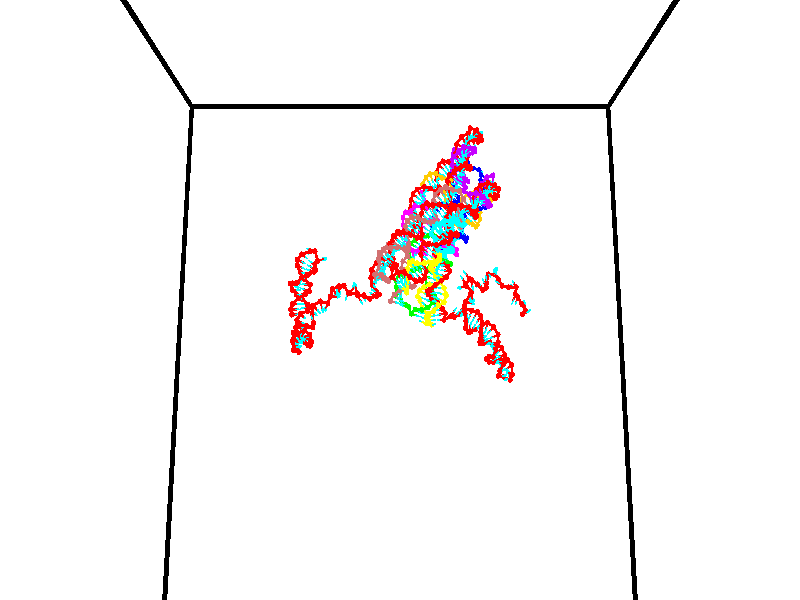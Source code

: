 // switches for output
#declare DRAW_BASES = 1; // possible values are 0, 1; only relevant for DNA ribbons
#declare DRAW_BASES_TYPE = 3; // possible values are 1, 2, 3; only relevant for DNA ribbons
#declare DRAW_FOG = 0; // set to 1 to enable fog

#include "colors.inc"

#include "transforms.inc"
background { rgb <1, 1, 1>}

#default {
   normal{
       ripples 0.25
       frequency 0.20
       turbulence 0.2
       lambda 5
   }
	finish {
		phong 0.1
		phong_size 40.
	}
}

// original window dimensions: 1024x640


// camera settings

camera {
	sky <0, 0.179814, -0.983701>
	up <0, 0.179814, -0.983701>
	right 1.6 * <1, 0, 0>
	location <35, 94.9851, 44.8844>
	look_at <35, 29.7336, 32.9568>
	direction <0, -65.2515, -11.9276>
	angle 67.0682
}


# declare cpy_camera_pos = <35, 94.9851, 44.8844>;
# if (DRAW_FOG = 1)
fog {
	fog_type 2
	up vnormalize(cpy_camera_pos)
	color rgbt<1,1,1,0.3>
	distance 1e-5
	fog_alt 3e-3
	fog_offset 56
}
# end


// LIGHTS

# declare lum = 6;
global_settings {
	ambient_light rgb lum * <0.05, 0.05, 0.05>
	max_trace_level 15
}# declare cpy_direct_light_amount = 0.25;
light_source
{	1000 * <-1, -1.16352, -0.803886>,
	rgb lum * cpy_direct_light_amount
	parallel
}

light_source
{	1000 * <1, 1.16352, 0.803886>,
	rgb lum * cpy_direct_light_amount
	parallel
}

// strand 0

// nucleotide -1

// particle -1
sphere {
	<24.049212, 34.671341, 35.112125> 0.250000
	pigment { color rgbt <1,0,0,0> }
	no_shadow
}
cylinder {
	<24.413977, 34.834675, 35.128521>,  <24.632835, 34.932674, 35.138359>, 0.100000
	pigment { color rgbt <1,0,0,0> }
	no_shadow
}
cylinder {
	<24.413977, 34.834675, 35.128521>,  <24.049212, 34.671341, 35.112125>, 0.100000
	pigment { color rgbt <1,0,0,0> }
	no_shadow
}

// particle -1
sphere {
	<24.413977, 34.834675, 35.128521> 0.100000
	pigment { color rgbt <1,0,0,0> }
	no_shadow
}
sphere {
	0, 1
	scale<0.080000,0.200000,0.300000>
	matrix <-0.030163, 0.166291, -0.985615,
		-0.409273, 0.897560, 0.163959,
		0.911913, 0.408331, 0.040985,
		24.687551, 34.957172, 35.140816>
	pigment { color rgbt <0,1,1,0> }
	no_shadow
}
cylinder {
	<24.047287, 35.338795, 34.808975>,  <24.049212, 34.671341, 35.112125>, 0.130000
	pigment { color rgbt <1,0,0,0> }
	no_shadow
}

// nucleotide -1

// particle -1
sphere {
	<24.047287, 35.338795, 34.808975> 0.250000
	pigment { color rgbt <1,0,0,0> }
	no_shadow
}
cylinder {
	<24.423544, 35.208672, 34.770260>,  <24.649298, 35.130596, 34.747028>, 0.100000
	pigment { color rgbt <1,0,0,0> }
	no_shadow
}
cylinder {
	<24.423544, 35.208672, 34.770260>,  <24.047287, 35.338795, 34.808975>, 0.100000
	pigment { color rgbt <1,0,0,0> }
	no_shadow
}

// particle -1
sphere {
	<24.423544, 35.208672, 34.770260> 0.100000
	pigment { color rgbt <1,0,0,0> }
	no_shadow
}
sphere {
	0, 1
	scale<0.080000,0.200000,0.300000>
	matrix <-0.040201, 0.176388, -0.983499,
		0.337013, 0.929011, 0.152840,
		0.940641, -0.325308, -0.096792,
		24.705736, 35.111080, 34.741222>
	pigment { color rgbt <0,1,1,0> }
	no_shadow
}
cylinder {
	<24.323324, 35.853195, 34.409607>,  <24.047287, 35.338795, 34.808975>, 0.130000
	pigment { color rgbt <1,0,0,0> }
	no_shadow
}

// nucleotide -1

// particle -1
sphere {
	<24.323324, 35.853195, 34.409607> 0.250000
	pigment { color rgbt <1,0,0,0> }
	no_shadow
}
cylinder {
	<24.544317, 35.525177, 34.349895>,  <24.676912, 35.328365, 34.314068>, 0.100000
	pigment { color rgbt <1,0,0,0> }
	no_shadow
}
cylinder {
	<24.544317, 35.525177, 34.349895>,  <24.323324, 35.853195, 34.409607>, 0.100000
	pigment { color rgbt <1,0,0,0> }
	no_shadow
}

// particle -1
sphere {
	<24.544317, 35.525177, 34.349895> 0.100000
	pigment { color rgbt <1,0,0,0> }
	no_shadow
}
sphere {
	0, 1
	scale<0.080000,0.200000,0.300000>
	matrix <0.022252, 0.193538, -0.980840,
		0.833227, 0.538575, 0.125174,
		0.552482, -0.820048, -0.149277,
		24.710062, 35.279163, 34.305111>
	pigment { color rgbt <0,1,1,0> }
	no_shadow
}
cylinder {
	<24.931717, 36.104408, 33.978741>,  <24.323324, 35.853195, 34.409607>, 0.130000
	pigment { color rgbt <1,0,0,0> }
	no_shadow
}

// nucleotide -1

// particle -1
sphere {
	<24.931717, 36.104408, 33.978741> 0.250000
	pigment { color rgbt <1,0,0,0> }
	no_shadow
}
cylinder {
	<24.909134, 35.708000, 33.930271>,  <24.895584, 35.470154, 33.901188>, 0.100000
	pigment { color rgbt <1,0,0,0> }
	no_shadow
}
cylinder {
	<24.909134, 35.708000, 33.930271>,  <24.931717, 36.104408, 33.978741>, 0.100000
	pigment { color rgbt <1,0,0,0> }
	no_shadow
}

// particle -1
sphere {
	<24.909134, 35.708000, 33.930271> 0.100000
	pigment { color rgbt <1,0,0,0> }
	no_shadow
}
sphere {
	0, 1
	scale<0.080000,0.200000,0.300000>
	matrix <0.262147, 0.102399, -0.959580,
		0.963375, -0.085942, 0.254013,
		-0.056458, -0.991024, -0.121178,
		24.892197, 35.410694, 33.893917>
	pigment { color rgbt <0,1,1,0> }
	no_shadow
}
cylinder {
	<25.558401, 35.909744, 33.592018>,  <24.931717, 36.104408, 33.978741>, 0.130000
	pigment { color rgbt <1,0,0,0> }
	no_shadow
}

// nucleotide -1

// particle -1
sphere {
	<25.558401, 35.909744, 33.592018> 0.250000
	pigment { color rgbt <1,0,0,0> }
	no_shadow
}
cylinder {
	<25.276876, 35.627781, 33.556801>,  <25.107962, 35.458603, 33.535671>, 0.100000
	pigment { color rgbt <1,0,0,0> }
	no_shadow
}
cylinder {
	<25.276876, 35.627781, 33.556801>,  <25.558401, 35.909744, 33.592018>, 0.100000
	pigment { color rgbt <1,0,0,0> }
	no_shadow
}

// particle -1
sphere {
	<25.276876, 35.627781, 33.556801> 0.100000
	pigment { color rgbt <1,0,0,0> }
	no_shadow
}
sphere {
	0, 1
	scale<0.080000,0.200000,0.300000>
	matrix <0.068632, 0.055881, -0.996076,
		0.707062, -0.707094, 0.009050,
		-0.703813, -0.704908, -0.088041,
		25.065733, 35.416309, 33.530388>
	pigment { color rgbt <0,1,1,0> }
	no_shadow
}
cylinder {
	<25.880676, 35.412308, 33.271214>,  <25.558401, 35.909744, 33.592018>, 0.130000
	pigment { color rgbt <1,0,0,0> }
	no_shadow
}

// nucleotide -1

// particle -1
sphere {
	<25.880676, 35.412308, 33.271214> 0.250000
	pigment { color rgbt <1,0,0,0> }
	no_shadow
}
cylinder {
	<25.500126, 35.436726, 33.150444>,  <25.271795, 35.451378, 33.077984>, 0.100000
	pigment { color rgbt <1,0,0,0> }
	no_shadow
}
cylinder {
	<25.500126, 35.436726, 33.150444>,  <25.880676, 35.412308, 33.271214>, 0.100000
	pigment { color rgbt <1,0,0,0> }
	no_shadow
}

// particle -1
sphere {
	<25.500126, 35.436726, 33.150444> 0.100000
	pigment { color rgbt <1,0,0,0> }
	no_shadow
}
sphere {
	0, 1
	scale<0.080000,0.200000,0.300000>
	matrix <0.307053, 0.266143, -0.913721,
		0.024574, -0.961999, -0.271947,
		-0.951375, 0.061048, -0.301925,
		25.214714, 35.455040, 33.059868>
	pigment { color rgbt <0,1,1,0> }
	no_shadow
}
cylinder {
	<25.908623, 35.039597, 32.622013>,  <25.880676, 35.412308, 33.271214>, 0.130000
	pigment { color rgbt <1,0,0,0> }
	no_shadow
}

// nucleotide -1

// particle -1
sphere {
	<25.908623, 35.039597, 32.622013> 0.250000
	pigment { color rgbt <1,0,0,0> }
	no_shadow
}
cylinder {
	<25.585424, 35.273731, 32.648918>,  <25.391506, 35.414211, 32.665062>, 0.100000
	pigment { color rgbt <1,0,0,0> }
	no_shadow
}
cylinder {
	<25.585424, 35.273731, 32.648918>,  <25.908623, 35.039597, 32.622013>, 0.100000
	pigment { color rgbt <1,0,0,0> }
	no_shadow
}

// particle -1
sphere {
	<25.585424, 35.273731, 32.648918> 0.100000
	pigment { color rgbt <1,0,0,0> }
	no_shadow
}
sphere {
	0, 1
	scale<0.080000,0.200000,0.300000>
	matrix <0.116971, 0.271245, -0.955377,
		-0.577462, -0.764072, -0.287632,
		-0.807995, 0.585338, 0.067260,
		25.343025, 35.449333, 32.669098>
	pigment { color rgbt <0,1,1,0> }
	no_shadow
}
cylinder {
	<25.311413, 34.936153, 32.128654>,  <25.908623, 35.039597, 32.622013>, 0.130000
	pigment { color rgbt <1,0,0,0> }
	no_shadow
}

// nucleotide -1

// particle -1
sphere {
	<25.311413, 34.936153, 32.128654> 0.250000
	pigment { color rgbt <1,0,0,0> }
	no_shadow
}
cylinder {
	<25.274773, 35.333572, 32.155422>,  <25.252789, 35.572021, 32.171482>, 0.100000
	pigment { color rgbt <1,0,0,0> }
	no_shadow
}
cylinder {
	<25.274773, 35.333572, 32.155422>,  <25.311413, 34.936153, 32.128654>, 0.100000
	pigment { color rgbt <1,0,0,0> }
	no_shadow
}

// particle -1
sphere {
	<25.274773, 35.333572, 32.155422> 0.100000
	pigment { color rgbt <1,0,0,0> }
	no_shadow
}
sphere {
	0, 1
	scale<0.080000,0.200000,0.300000>
	matrix <0.137586, 0.079184, -0.987320,
		-0.986245, -0.081233, -0.143951,
		-0.091602, 0.993545, 0.066918,
		25.247292, 35.631638, 32.175499>
	pigment { color rgbt <0,1,1,0> }
	no_shadow
}
cylinder {
	<24.862230, 35.182503, 31.555485>,  <25.311413, 34.936153, 32.128654>, 0.130000
	pigment { color rgbt <1,0,0,0> }
	no_shadow
}

// nucleotide -1

// particle -1
sphere {
	<24.862230, 35.182503, 31.555485> 0.250000
	pigment { color rgbt <1,0,0,0> }
	no_shadow
}
cylinder {
	<25.079361, 35.499039, 31.668001>,  <25.209641, 35.688961, 31.735510>, 0.100000
	pigment { color rgbt <1,0,0,0> }
	no_shadow
}
cylinder {
	<25.079361, 35.499039, 31.668001>,  <24.862230, 35.182503, 31.555485>, 0.100000
	pigment { color rgbt <1,0,0,0> }
	no_shadow
}

// particle -1
sphere {
	<25.079361, 35.499039, 31.668001> 0.100000
	pigment { color rgbt <1,0,0,0> }
	no_shadow
}
sphere {
	0, 1
	scale<0.080000,0.200000,0.300000>
	matrix <0.246450, 0.170094, -0.954112,
		-0.802870, 0.587242, -0.102694,
		0.542828, 0.791337, 0.281289,
		25.242208, 35.736439, 31.752388>
	pigment { color rgbt <0,1,1,0> }
	no_shadow
}
cylinder {
	<24.649946, 35.707935, 31.116222>,  <24.862230, 35.182503, 31.555485>, 0.130000
	pigment { color rgbt <1,0,0,0> }
	no_shadow
}

// nucleotide -1

// particle -1
sphere {
	<24.649946, 35.707935, 31.116222> 0.250000
	pigment { color rgbt <1,0,0,0> }
	no_shadow
}
cylinder {
	<25.007048, 35.809147, 31.265339>,  <25.221308, 35.869873, 31.354809>, 0.100000
	pigment { color rgbt <1,0,0,0> }
	no_shadow
}
cylinder {
	<25.007048, 35.809147, 31.265339>,  <24.649946, 35.707935, 31.116222>, 0.100000
	pigment { color rgbt <1,0,0,0> }
	no_shadow
}

// particle -1
sphere {
	<25.007048, 35.809147, 31.265339> 0.100000
	pigment { color rgbt <1,0,0,0> }
	no_shadow
}
sphere {
	0, 1
	scale<0.080000,0.200000,0.300000>
	matrix <0.323708, 0.215289, -0.921338,
		-0.313380, 0.943201, 0.110293,
		0.892752, 0.253026, 0.372789,
		25.274874, 35.885056, 31.377176>
	pigment { color rgbt <0,1,1,0> }
	no_shadow
}
cylinder {
	<24.738642, 36.314514, 30.745712>,  <24.649946, 35.707935, 31.116222>, 0.130000
	pigment { color rgbt <1,0,0,0> }
	no_shadow
}

// nucleotide -1

// particle -1
sphere {
	<24.738642, 36.314514, 30.745712> 0.250000
	pigment { color rgbt <1,0,0,0> }
	no_shadow
}
cylinder {
	<25.100971, 36.209053, 30.878359>,  <25.318369, 36.145775, 30.957947>, 0.100000
	pigment { color rgbt <1,0,0,0> }
	no_shadow
}
cylinder {
	<25.100971, 36.209053, 30.878359>,  <24.738642, 36.314514, 30.745712>, 0.100000
	pigment { color rgbt <1,0,0,0> }
	no_shadow
}

// particle -1
sphere {
	<25.100971, 36.209053, 30.878359> 0.100000
	pigment { color rgbt <1,0,0,0> }
	no_shadow
}
sphere {
	0, 1
	scale<0.080000,0.200000,0.300000>
	matrix <0.354393, 0.042663, -0.934123,
		0.232136, 0.963674, 0.132082,
		0.905825, -0.263652, 0.331615,
		25.372719, 36.129959, 30.977844>
	pigment { color rgbt <0,1,1,0> }
	no_shadow
}
cylinder {
	<25.263271, 36.794899, 30.420208>,  <24.738642, 36.314514, 30.745712>, 0.130000
	pigment { color rgbt <1,0,0,0> }
	no_shadow
}

// nucleotide -1

// particle -1
sphere {
	<25.263271, 36.794899, 30.420208> 0.250000
	pigment { color rgbt <1,0,0,0> }
	no_shadow
}
cylinder {
	<25.410017, 36.425694, 30.466610>,  <25.498064, 36.204170, 30.494452>, 0.100000
	pigment { color rgbt <1,0,0,0> }
	no_shadow
}
cylinder {
	<25.410017, 36.425694, 30.466610>,  <25.263271, 36.794899, 30.420208>, 0.100000
	pigment { color rgbt <1,0,0,0> }
	no_shadow
}

// particle -1
sphere {
	<25.410017, 36.425694, 30.466610> 0.100000
	pigment { color rgbt <1,0,0,0> }
	no_shadow
}
sphere {
	0, 1
	scale<0.080000,0.200000,0.300000>
	matrix <0.390901, 0.039797, -0.919572,
		0.844160, 0.382705, 0.375407,
		0.366865, -0.923013, 0.116004,
		25.520077, 36.148788, 30.501411>
	pigment { color rgbt <0,1,1,0> }
	no_shadow
}
cylinder {
	<26.059303, 36.687523, 30.136997>,  <25.263271, 36.794899, 30.420208>, 0.130000
	pigment { color rgbt <1,0,0,0> }
	no_shadow
}

// nucleotide -1

// particle -1
sphere {
	<26.059303, 36.687523, 30.136997> 0.250000
	pigment { color rgbt <1,0,0,0> }
	no_shadow
}
cylinder {
	<25.877712, 36.331455, 30.121477>,  <25.768757, 36.117817, 30.112165>, 0.100000
	pigment { color rgbt <1,0,0,0> }
	no_shadow
}
cylinder {
	<25.877712, 36.331455, 30.121477>,  <26.059303, 36.687523, 30.136997>, 0.100000
	pigment { color rgbt <1,0,0,0> }
	no_shadow
}

// particle -1
sphere {
	<25.877712, 36.331455, 30.121477> 0.100000
	pigment { color rgbt <1,0,0,0> }
	no_shadow
}
sphere {
	0, 1
	scale<0.080000,0.200000,0.300000>
	matrix <0.416605, -0.173568, -0.892365,
		0.787619, -0.421279, 0.449644,
		-0.453978, -0.890167, -0.038801,
		25.741518, 36.064404, 30.109837>
	pigment { color rgbt <0,1,1,0> }
	no_shadow
}
cylinder {
	<26.484808, 36.175869, 30.001825>,  <26.059303, 36.687523, 30.136997>, 0.130000
	pigment { color rgbt <1,0,0,0> }
	no_shadow
}

// nucleotide -1

// particle -1
sphere {
	<26.484808, 36.175869, 30.001825> 0.250000
	pigment { color rgbt <1,0,0,0> }
	no_shadow
}
cylinder {
	<26.117699, 36.086945, 29.870209>,  <25.897432, 36.033592, 29.791239>, 0.100000
	pigment { color rgbt <1,0,0,0> }
	no_shadow
}
cylinder {
	<26.117699, 36.086945, 29.870209>,  <26.484808, 36.175869, 30.001825>, 0.100000
	pigment { color rgbt <1,0,0,0> }
	no_shadow
}

// particle -1
sphere {
	<26.117699, 36.086945, 29.870209> 0.100000
	pigment { color rgbt <1,0,0,0> }
	no_shadow
}
sphere {
	0, 1
	scale<0.080000,0.200000,0.300000>
	matrix <0.365164, -0.146890, -0.919281,
		0.156032, -0.963847, 0.215991,
		-0.917774, -0.222310, -0.329043,
		25.842367, 36.020252, 29.771496>
	pigment { color rgbt <0,1,1,0> }
	no_shadow
}
cylinder {
	<26.722933, 35.898571, 30.741697>,  <26.484808, 36.175869, 30.001825>, 0.130000
	pigment { color rgbt <1,0,0,0> }
	no_shadow
}

// nucleotide -1

// particle -1
sphere {
	<26.722933, 35.898571, 30.741697> 0.250000
	pigment { color rgbt <1,0,0,0> }
	no_shadow
}
cylinder {
	<27.111229, 35.876842, 30.648132>,  <27.344206, 35.863804, 30.591993>, 0.100000
	pigment { color rgbt <1,0,0,0> }
	no_shadow
}
cylinder {
	<27.111229, 35.876842, 30.648132>,  <26.722933, 35.898571, 30.741697>, 0.100000
	pigment { color rgbt <1,0,0,0> }
	no_shadow
}

// particle -1
sphere {
	<27.111229, 35.876842, 30.648132> 0.100000
	pigment { color rgbt <1,0,0,0> }
	no_shadow
}
sphere {
	0, 1
	scale<0.080000,0.200000,0.300000>
	matrix <-0.058925, -0.998181, -0.012728,
		-0.232796, 0.026139, -0.972174,
		0.970739, -0.054323, -0.233913,
		27.402451, 35.860546, 30.577959>
	pigment { color rgbt <0,1,1,0> }
	no_shadow
}
cylinder {
	<26.376806, 35.315292, 30.915140>,  <26.722933, 35.898571, 30.741697>, 0.130000
	pigment { color rgbt <1,0,0,0> }
	no_shadow
}

// nucleotide -1

// particle -1
sphere {
	<26.376806, 35.315292, 30.915140> 0.250000
	pigment { color rgbt <1,0,0,0> }
	no_shadow
}
cylinder {
	<26.171114, 35.654888, 30.866501>,  <26.047699, 35.858646, 30.837317>, 0.100000
	pigment { color rgbt <1,0,0,0> }
	no_shadow
}
cylinder {
	<26.171114, 35.654888, 30.866501>,  <26.376806, 35.315292, 30.915140>, 0.100000
	pigment { color rgbt <1,0,0,0> }
	no_shadow
}

// particle -1
sphere {
	<26.171114, 35.654888, 30.866501> 0.100000
	pigment { color rgbt <1,0,0,0> }
	no_shadow
}
sphere {
	0, 1
	scale<0.080000,0.200000,0.300000>
	matrix <-0.360528, -0.085336, 0.928836,
		0.778194, 0.521475, 0.349967,
		-0.514230, 0.848988, -0.121598,
		26.016846, 35.909584, 30.830021>
	pigment { color rgbt <0,1,1,0> }
	no_shadow
}
cylinder {
	<26.525986, 35.729279, 31.477732>,  <26.376806, 35.315292, 30.915140>, 0.130000
	pigment { color rgbt <1,0,0,0> }
	no_shadow
}

// nucleotide -1

// particle -1
sphere {
	<26.525986, 35.729279, 31.477732> 0.250000
	pigment { color rgbt <1,0,0,0> }
	no_shadow
}
cylinder {
	<26.181892, 35.872307, 31.332325>,  <25.975437, 35.958122, 31.245081>, 0.100000
	pigment { color rgbt <1,0,0,0> }
	no_shadow
}
cylinder {
	<26.181892, 35.872307, 31.332325>,  <26.525986, 35.729279, 31.477732>, 0.100000
	pigment { color rgbt <1,0,0,0> }
	no_shadow
}

// particle -1
sphere {
	<26.181892, 35.872307, 31.332325> 0.100000
	pigment { color rgbt <1,0,0,0> }
	no_shadow
}
sphere {
	0, 1
	scale<0.080000,0.200000,0.300000>
	matrix <-0.350588, 0.102906, 0.930859,
		0.370255, 0.928199, 0.036837,
		-0.860232, 0.357570, -0.363517,
		25.923822, 35.979576, 31.223270>
	pigment { color rgbt <0,1,1,0> }
	no_shadow
}
cylinder {
	<26.451281, 36.360359, 31.796484>,  <26.525986, 35.729279, 31.477732>, 0.130000
	pigment { color rgbt <1,0,0,0> }
	no_shadow
}

// nucleotide -1

// particle -1
sphere {
	<26.451281, 36.360359, 31.796484> 0.250000
	pigment { color rgbt <1,0,0,0> }
	no_shadow
}
cylinder {
	<26.093943, 36.226345, 31.676689>,  <25.879539, 36.145939, 31.604813>, 0.100000
	pigment { color rgbt <1,0,0,0> }
	no_shadow
}
cylinder {
	<26.093943, 36.226345, 31.676689>,  <26.451281, 36.360359, 31.796484>, 0.100000
	pigment { color rgbt <1,0,0,0> }
	no_shadow
}

// particle -1
sphere {
	<26.093943, 36.226345, 31.676689> 0.100000
	pigment { color rgbt <1,0,0,0> }
	no_shadow
}
sphere {
	0, 1
	scale<0.080000,0.200000,0.300000>
	matrix <-0.349136, 0.097876, 0.931947,
		-0.282918, 0.937110, -0.204408,
		-0.893343, -0.335031, -0.299488,
		25.825939, 36.125835, 31.586843>
	pigment { color rgbt <0,1,1,0> }
	no_shadow
}
cylinder {
	<25.927645, 36.777554, 32.122574>,  <26.451281, 36.360359, 31.796484>, 0.130000
	pigment { color rgbt <1,0,0,0> }
	no_shadow
}

// nucleotide -1

// particle -1
sphere {
	<25.927645, 36.777554, 32.122574> 0.250000
	pigment { color rgbt <1,0,0,0> }
	no_shadow
}
cylinder {
	<25.718552, 36.458702, 32.001682>,  <25.593096, 36.267391, 31.929148>, 0.100000
	pigment { color rgbt <1,0,0,0> }
	no_shadow
}
cylinder {
	<25.718552, 36.458702, 32.001682>,  <25.927645, 36.777554, 32.122574>, 0.100000
	pigment { color rgbt <1,0,0,0> }
	no_shadow
}

// particle -1
sphere {
	<25.718552, 36.458702, 32.001682> 0.100000
	pigment { color rgbt <1,0,0,0> }
	no_shadow
}
sphere {
	0, 1
	scale<0.080000,0.200000,0.300000>
	matrix <-0.432395, -0.057623, 0.899841,
		-0.734702, 0.601057, -0.314552,
		-0.522730, -0.797126, -0.302230,
		25.561733, 36.219563, 31.911013>
	pigment { color rgbt <0,1,1,0> }
	no_shadow
}
cylinder {
	<25.351421, 36.913986, 32.354263>,  <25.927645, 36.777554, 32.122574>, 0.130000
	pigment { color rgbt <1,0,0,0> }
	no_shadow
}

// nucleotide -1

// particle -1
sphere {
	<25.351421, 36.913986, 32.354263> 0.250000
	pigment { color rgbt <1,0,0,0> }
	no_shadow
}
cylinder {
	<25.350649, 36.519306, 32.289257>,  <25.350185, 36.282497, 32.250256>, 0.100000
	pigment { color rgbt <1,0,0,0> }
	no_shadow
}
cylinder {
	<25.350649, 36.519306, 32.289257>,  <25.351421, 36.913986, 32.354263>, 0.100000
	pigment { color rgbt <1,0,0,0> }
	no_shadow
}

// particle -1
sphere {
	<25.350649, 36.519306, 32.289257> 0.100000
	pigment { color rgbt <1,0,0,0> }
	no_shadow
}
sphere {
	0, 1
	scale<0.080000,0.200000,0.300000>
	matrix <-0.553239, -0.134323, 0.822122,
		-0.833021, 0.091497, -0.545623,
		-0.001932, -0.986705, -0.162513,
		25.350069, 36.223293, 32.240501>
	pigment { color rgbt <0,1,1,0> }
	no_shadow
}
cylinder {
	<24.864899, 36.728012, 32.787617>,  <25.351421, 36.913986, 32.354263>, 0.130000
	pigment { color rgbt <1,0,0,0> }
	no_shadow
}

// nucleotide -1

// particle -1
sphere {
	<24.864899, 36.728012, 32.787617> 0.250000
	pigment { color rgbt <1,0,0,0> }
	no_shadow
}
cylinder {
	<24.982615, 36.383553, 32.621815>,  <25.053244, 36.176876, 32.522335>, 0.100000
	pigment { color rgbt <1,0,0,0> }
	no_shadow
}
cylinder {
	<24.982615, 36.383553, 32.621815>,  <24.864899, 36.728012, 32.787617>, 0.100000
	pigment { color rgbt <1,0,0,0> }
	no_shadow
}

// particle -1
sphere {
	<24.982615, 36.383553, 32.621815> 0.100000
	pigment { color rgbt <1,0,0,0> }
	no_shadow
}
sphere {
	0, 1
	scale<0.080000,0.200000,0.300000>
	matrix <-0.521408, -0.508148, 0.685507,
		-0.800954, 0.014389, -0.598553,
		0.294289, -0.861150, -0.414506,
		25.070902, 36.125206, 32.497463>
	pigment { color rgbt <0,1,1,0> }
	no_shadow
}
cylinder {
	<24.312824, 36.283775, 32.756203>,  <24.864899, 36.728012, 32.787617>, 0.130000
	pigment { color rgbt <1,0,0,0> }
	no_shadow
}

// nucleotide -1

// particle -1
sphere {
	<24.312824, 36.283775, 32.756203> 0.250000
	pigment { color rgbt <1,0,0,0> }
	no_shadow
}
cylinder {
	<24.622919, 36.032307, 32.731628>,  <24.808975, 35.881424, 32.716885>, 0.100000
	pigment { color rgbt <1,0,0,0> }
	no_shadow
}
cylinder {
	<24.622919, 36.032307, 32.731628>,  <24.312824, 36.283775, 32.756203>, 0.100000
	pigment { color rgbt <1,0,0,0> }
	no_shadow
}

// particle -1
sphere {
	<24.622919, 36.032307, 32.731628> 0.100000
	pigment { color rgbt <1,0,0,0> }
	no_shadow
}
sphere {
	0, 1
	scale<0.080000,0.200000,0.300000>
	matrix <-0.417133, -0.582553, 0.697590,
		-0.474350, -0.515169, -0.713858,
		0.775237, -0.628675, -0.061440,
		24.855490, 35.843704, 32.713196>
	pigment { color rgbt <0,1,1,0> }
	no_shadow
}
cylinder {
	<23.984655, 35.670147, 32.638359>,  <24.312824, 36.283775, 32.756203>, 0.130000
	pigment { color rgbt <1,0,0,0> }
	no_shadow
}

// nucleotide -1

// particle -1
sphere {
	<23.984655, 35.670147, 32.638359> 0.250000
	pigment { color rgbt <1,0,0,0> }
	no_shadow
}
cylinder {
	<24.349882, 35.578327, 32.773186>,  <24.569019, 35.523235, 32.854080>, 0.100000
	pigment { color rgbt <1,0,0,0> }
	no_shadow
}
cylinder {
	<24.349882, 35.578327, 32.773186>,  <23.984655, 35.670147, 32.638359>, 0.100000
	pigment { color rgbt <1,0,0,0> }
	no_shadow
}

// particle -1
sphere {
	<24.349882, 35.578327, 32.773186> 0.100000
	pigment { color rgbt <1,0,0,0> }
	no_shadow
}
sphere {
	0, 1
	scale<0.080000,0.200000,0.300000>
	matrix <-0.391933, -0.722299, 0.569800,
		0.112669, -0.652375, -0.749475,
		0.913069, -0.229545, 0.337068,
		24.623802, 35.509464, 32.874306>
	pigment { color rgbt <0,1,1,0> }
	no_shadow
}
cylinder {
	<24.072834, 34.929939, 33.034512>,  <23.984655, 35.670147, 32.638359>, 0.130000
	pigment { color rgbt <1,0,0,0> }
	no_shadow
}

// nucleotide -1

// particle -1
sphere {
	<24.072834, 34.929939, 33.034512> 0.250000
	pigment { color rgbt <1,0,0,0> }
	no_shadow
}
cylinder {
	<24.457069, 35.037651, 33.062096>,  <24.687611, 35.102280, 33.078648>, 0.100000
	pigment { color rgbt <1,0,0,0> }
	no_shadow
}
cylinder {
	<24.457069, 35.037651, 33.062096>,  <24.072834, 34.929939, 33.034512>, 0.100000
	pigment { color rgbt <1,0,0,0> }
	no_shadow
}

// particle -1
sphere {
	<24.457069, 35.037651, 33.062096> 0.100000
	pigment { color rgbt <1,0,0,0> }
	no_shadow
}
sphere {
	0, 1
	scale<0.080000,0.200000,0.300000>
	matrix <0.011091, -0.285027, 0.958455,
		0.277749, -0.919917, -0.276780,
		0.960590, 0.269280, 0.068963,
		24.745247, 35.118435, 33.082783>
	pigment { color rgbt <0,1,1,0> }
	no_shadow
}
cylinder {
	<24.371864, 34.378834, 33.304527>,  <24.072834, 34.929939, 33.034512>, 0.130000
	pigment { color rgbt <1,0,0,0> }
	no_shadow
}

// nucleotide -1

// particle -1
sphere {
	<24.371864, 34.378834, 33.304527> 0.250000
	pigment { color rgbt <1,0,0,0> }
	no_shadow
}
cylinder {
	<24.617807, 34.684734, 33.381573>,  <24.765373, 34.868275, 33.427799>, 0.100000
	pigment { color rgbt <1,0,0,0> }
	no_shadow
}
cylinder {
	<24.617807, 34.684734, 33.381573>,  <24.371864, 34.378834, 33.304527>, 0.100000
	pigment { color rgbt <1,0,0,0> }
	no_shadow
}

// particle -1
sphere {
	<24.617807, 34.684734, 33.381573> 0.100000
	pigment { color rgbt <1,0,0,0> }
	no_shadow
}
sphere {
	0, 1
	scale<0.080000,0.200000,0.300000>
	matrix <0.096692, -0.315493, 0.943989,
		0.782689, -0.561794, -0.267929,
		0.614857, 0.764756, 0.192612,
		24.802265, 34.914162, 33.439358>
	pigment { color rgbt <0,1,1,0> }
	no_shadow
}
cylinder {
	<24.963224, 34.072132, 33.670540>,  <24.371864, 34.378834, 33.304527>, 0.130000
	pigment { color rgbt <1,0,0,0> }
	no_shadow
}

// nucleotide -1

// particle -1
sphere {
	<24.963224, 34.072132, 33.670540> 0.250000
	pigment { color rgbt <1,0,0,0> }
	no_shadow
}
cylinder {
	<24.938139, 34.464680, 33.743179>,  <24.923088, 34.700211, 33.786762>, 0.100000
	pigment { color rgbt <1,0,0,0> }
	no_shadow
}
cylinder {
	<24.938139, 34.464680, 33.743179>,  <24.963224, 34.072132, 33.670540>, 0.100000
	pigment { color rgbt <1,0,0,0> }
	no_shadow
}

// particle -1
sphere {
	<24.938139, 34.464680, 33.743179> 0.100000
	pigment { color rgbt <1,0,0,0> }
	no_shadow
}
sphere {
	0, 1
	scale<0.080000,0.200000,0.300000>
	matrix <0.076870, -0.176662, 0.981265,
		0.995067, 0.075497, -0.064359,
		-0.062713, 0.981372, 0.181594,
		24.919325, 34.759090, 33.797657>
	pigment { color rgbt <0,1,1,0> }
	no_shadow
}
cylinder {
	<25.578413, 34.251141, 34.182110>,  <24.963224, 34.072132, 33.670540>, 0.130000
	pigment { color rgbt <1,0,0,0> }
	no_shadow
}

// nucleotide -1

// particle -1
sphere {
	<25.578413, 34.251141, 34.182110> 0.250000
	pigment { color rgbt <1,0,0,0> }
	no_shadow
}
cylinder {
	<25.291777, 34.529716, 34.197430>,  <25.119795, 34.696861, 34.206623>, 0.100000
	pigment { color rgbt <1,0,0,0> }
	no_shadow
}
cylinder {
	<25.291777, 34.529716, 34.197430>,  <25.578413, 34.251141, 34.182110>, 0.100000
	pigment { color rgbt <1,0,0,0> }
	no_shadow
}

// particle -1
sphere {
	<25.291777, 34.529716, 34.197430> 0.100000
	pigment { color rgbt <1,0,0,0> }
	no_shadow
}
sphere {
	0, 1
	scale<0.080000,0.200000,0.300000>
	matrix <-0.025111, -0.080639, 0.996427,
		0.697043, 0.713068, 0.075273,
		-0.716590, 0.696442, 0.038303,
		25.076799, 34.738647, 34.208920>
	pigment { color rgbt <0,1,1,0> }
	no_shadow
}
cylinder {
	<25.923315, 34.832466, 34.480515>,  <25.578413, 34.251141, 34.182110>, 0.130000
	pigment { color rgbt <1,0,0,0> }
	no_shadow
}

// nucleotide -1

// particle -1
sphere {
	<25.923315, 34.832466, 34.480515> 0.250000
	pigment { color rgbt <1,0,0,0> }
	no_shadow
}
cylinder {
	<25.527206, 34.843658, 34.535042>,  <25.289541, 34.850372, 34.567760>, 0.100000
	pigment { color rgbt <1,0,0,0> }
	no_shadow
}
cylinder {
	<25.527206, 34.843658, 34.535042>,  <25.923315, 34.832466, 34.480515>, 0.100000
	pigment { color rgbt <1,0,0,0> }
	no_shadow
}

// particle -1
sphere {
	<25.527206, 34.843658, 34.535042> 0.100000
	pigment { color rgbt <1,0,0,0> }
	no_shadow
}
sphere {
	0, 1
	scale<0.080000,0.200000,0.300000>
	matrix <0.139154, 0.188088, 0.972245,
		0.001560, 0.981754, -0.190151,
		-0.990270, 0.027977, 0.136321,
		25.230125, 34.852051, 34.575939>
	pigment { color rgbt <0,1,1,0> }
	no_shadow
}
cylinder {
	<25.756119, 35.408913, 34.912041>,  <25.923315, 34.832466, 34.480515>, 0.130000
	pigment { color rgbt <1,0,0,0> }
	no_shadow
}

// nucleotide -1

// particle -1
sphere {
	<25.756119, 35.408913, 34.912041> 0.250000
	pigment { color rgbt <1,0,0,0> }
	no_shadow
}
cylinder {
	<25.471172, 35.136978, 34.981735>,  <25.300203, 34.973820, 35.023552>, 0.100000
	pigment { color rgbt <1,0,0,0> }
	no_shadow
}
cylinder {
	<25.471172, 35.136978, 34.981735>,  <25.756119, 35.408913, 34.912041>, 0.100000
	pigment { color rgbt <1,0,0,0> }
	no_shadow
}

// particle -1
sphere {
	<25.471172, 35.136978, 34.981735> 0.100000
	pigment { color rgbt <1,0,0,0> }
	no_shadow
}
sphere {
	0, 1
	scale<0.080000,0.200000,0.300000>
	matrix <0.173082, 0.070417, 0.982387,
		-0.680129, 0.729978, 0.067504,
		-0.712368, -0.679833, 0.174238,
		25.257462, 34.933029, 35.034008>
	pigment { color rgbt <0,1,1,0> }
	no_shadow
}
cylinder {
	<25.098724, 35.638691, 35.205292>,  <25.756119, 35.408913, 34.912041>, 0.130000
	pigment { color rgbt <1,0,0,0> }
	no_shadow
}

// nucleotide -1

// particle -1
sphere {
	<25.098724, 35.638691, 35.205292> 0.250000
	pigment { color rgbt <1,0,0,0> }
	no_shadow
}
cylinder {
	<25.242695, 35.288315, 35.333778>,  <25.329077, 35.078091, 35.410870>, 0.100000
	pigment { color rgbt <1,0,0,0> }
	no_shadow
}
cylinder {
	<25.242695, 35.288315, 35.333778>,  <25.098724, 35.638691, 35.205292>, 0.100000
	pigment { color rgbt <1,0,0,0> }
	no_shadow
}

// particle -1
sphere {
	<25.242695, 35.288315, 35.333778> 0.100000
	pigment { color rgbt <1,0,0,0> }
	no_shadow
}
sphere {
	0, 1
	scale<0.080000,0.200000,0.300000>
	matrix <-0.059868, 0.321900, 0.944879,
		-0.931059, -0.359315, 0.063418,
		0.359924, -0.875941, 0.321219,
		25.350672, 35.025532, 35.430145>
	pigment { color rgbt <0,1,1,0> }
	no_shadow
}
cylinder {
	<24.692667, 35.286438, 35.675629>,  <25.098724, 35.638691, 35.205292>, 0.130000
	pigment { color rgbt <1,0,0,0> }
	no_shadow
}

// nucleotide -1

// particle -1
sphere {
	<24.692667, 35.286438, 35.675629> 0.250000
	pigment { color rgbt <1,0,0,0> }
	no_shadow
}
cylinder {
	<25.021215, 35.095337, 35.800274>,  <25.218344, 34.980675, 35.875061>, 0.100000
	pigment { color rgbt <1,0,0,0> }
	no_shadow
}
cylinder {
	<25.021215, 35.095337, 35.800274>,  <24.692667, 35.286438, 35.675629>, 0.100000
	pigment { color rgbt <1,0,0,0> }
	no_shadow
}

// particle -1
sphere {
	<25.021215, 35.095337, 35.800274> 0.100000
	pigment { color rgbt <1,0,0,0> }
	no_shadow
}
sphere {
	0, 1
	scale<0.080000,0.200000,0.300000>
	matrix <-0.242687, 0.201692, 0.948906,
		-0.516193, -0.855028, 0.049720,
		0.821370, -0.477752, 0.311616,
		25.267626, 34.952011, 35.893757>
	pigment { color rgbt <0,1,1,0> }
	no_shadow
}
cylinder {
	<24.493839, 34.795467, 36.229122>,  <24.692667, 35.286438, 35.675629>, 0.130000
	pigment { color rgbt <1,0,0,0> }
	no_shadow
}

// nucleotide -1

// particle -1
sphere {
	<24.493839, 34.795467, 36.229122> 0.250000
	pigment { color rgbt <1,0,0,0> }
	no_shadow
}
cylinder {
	<24.861416, 34.949280, 36.264191>,  <25.081961, 35.041569, 36.285233>, 0.100000
	pigment { color rgbt <1,0,0,0> }
	no_shadow
}
cylinder {
	<24.861416, 34.949280, 36.264191>,  <24.493839, 34.795467, 36.229122>, 0.100000
	pigment { color rgbt <1,0,0,0> }
	no_shadow
}

// particle -1
sphere {
	<24.861416, 34.949280, 36.264191> 0.100000
	pigment { color rgbt <1,0,0,0> }
	no_shadow
}
sphere {
	0, 1
	scale<0.080000,0.200000,0.300000>
	matrix <-0.236922, 0.360491, 0.902172,
		0.315301, -0.849816, 0.422372,
		0.918941, 0.384525, 0.087677,
		25.137098, 35.064640, 36.290493>
	pigment { color rgbt <0,1,1,0> }
	no_shadow
}
cylinder {
	<24.793848, 34.552345, 36.880600>,  <24.493839, 34.795467, 36.229122>, 0.130000
	pigment { color rgbt <1,0,0,0> }
	no_shadow
}

// nucleotide -1

// particle -1
sphere {
	<24.793848, 34.552345, 36.880600> 0.250000
	pigment { color rgbt <1,0,0,0> }
	no_shadow
}
cylinder {
	<24.993109, 34.883846, 36.778603>,  <25.112665, 35.082745, 36.717403>, 0.100000
	pigment { color rgbt <1,0,0,0> }
	no_shadow
}
cylinder {
	<24.993109, 34.883846, 36.778603>,  <24.793848, 34.552345, 36.880600>, 0.100000
	pigment { color rgbt <1,0,0,0> }
	no_shadow
}

// particle -1
sphere {
	<24.993109, 34.883846, 36.778603> 0.100000
	pigment { color rgbt <1,0,0,0> }
	no_shadow
}
sphere {
	0, 1
	scale<0.080000,0.200000,0.300000>
	matrix <-0.121549, 0.357920, 0.925807,
		0.858528, -0.430198, 0.279031,
		0.498151, 0.828748, -0.254994,
		25.142555, 35.132469, 36.702103>
	pigment { color rgbt <0,1,1,0> }
	no_shadow
}
cylinder {
	<25.397678, 34.700027, 37.427853>,  <24.793848, 34.552345, 36.880600>, 0.130000
	pigment { color rgbt <1,0,0,0> }
	no_shadow
}

// nucleotide -1

// particle -1
sphere {
	<25.397678, 34.700027, 37.427853> 0.250000
	pigment { color rgbt <1,0,0,0> }
	no_shadow
}
cylinder {
	<25.313026, 35.041363, 37.237267>,  <25.262236, 35.246166, 37.122913>, 0.100000
	pigment { color rgbt <1,0,0,0> }
	no_shadow
}
cylinder {
	<25.313026, 35.041363, 37.237267>,  <25.397678, 34.700027, 37.427853>, 0.100000
	pigment { color rgbt <1,0,0,0> }
	no_shadow
}

// particle -1
sphere {
	<25.313026, 35.041363, 37.237267> 0.100000
	pigment { color rgbt <1,0,0,0> }
	no_shadow
}
sphere {
	0, 1
	scale<0.080000,0.200000,0.300000>
	matrix <-0.104053, 0.465064, 0.879141,
		0.971795, 0.235632, -0.009629,
		-0.211632, 0.853342, -0.476464,
		25.249537, 35.297367, 37.094326>
	pigment { color rgbt <0,1,1,0> }
	no_shadow
}
cylinder {
	<25.817350, 35.164696, 37.762024>,  <25.397678, 34.700027, 37.427853>, 0.130000
	pigment { color rgbt <1,0,0,0> }
	no_shadow
}

// nucleotide -1

// particle -1
sphere {
	<25.817350, 35.164696, 37.762024> 0.250000
	pigment { color rgbt <1,0,0,0> }
	no_shadow
}
cylinder {
	<25.546192, 35.387672, 37.570309>,  <25.383497, 35.521458, 37.455280>, 0.100000
	pigment { color rgbt <1,0,0,0> }
	no_shadow
}
cylinder {
	<25.546192, 35.387672, 37.570309>,  <25.817350, 35.164696, 37.762024>, 0.100000
	pigment { color rgbt <1,0,0,0> }
	no_shadow
}

// particle -1
sphere {
	<25.546192, 35.387672, 37.570309> 0.100000
	pigment { color rgbt <1,0,0,0> }
	no_shadow
}
sphere {
	0, 1
	scale<0.080000,0.200000,0.300000>
	matrix <-0.064709, 0.604175, 0.794220,
		0.732307, 0.569411, -0.373495,
		-0.677894, 0.557444, -0.479287,
		25.342825, 35.554905, 37.426521>
	pigment { color rgbt <0,1,1,0> }
	no_shadow
}
cylinder {
	<26.162165, 35.742657, 37.876808>,  <25.817350, 35.164696, 37.762024>, 0.130000
	pigment { color rgbt <1,0,0,0> }
	no_shadow
}

// nucleotide -1

// particle -1
sphere {
	<26.162165, 35.742657, 37.876808> 0.250000
	pigment { color rgbt <1,0,0,0> }
	no_shadow
}
cylinder {
	<25.997360, 35.786865, 37.515026>,  <25.898478, 35.813393, 37.297958>, 0.100000
	pigment { color rgbt <1,0,0,0> }
	no_shadow
}
cylinder {
	<25.997360, 35.786865, 37.515026>,  <26.162165, 35.742657, 37.876808>, 0.100000
	pigment { color rgbt <1,0,0,0> }
	no_shadow
}

// particle -1
sphere {
	<25.997360, 35.786865, 37.515026> 0.100000
	pigment { color rgbt <1,0,0,0> }
	no_shadow
}
sphere {
	0, 1
	scale<0.080000,0.200000,0.300000>
	matrix <-0.338241, 0.903140, 0.264444,
		0.846074, 0.414876, -0.334719,
		-0.412010, 0.110523, -0.904451,
		25.873756, 35.820023, 37.243690>
	pigment { color rgbt <0,1,1,0> }
	no_shadow
}
cylinder {
	<26.374086, 36.399853, 37.635674>,  <26.162165, 35.742657, 37.876808>, 0.130000
	pigment { color rgbt <1,0,0,0> }
	no_shadow
}

// nucleotide -1

// particle -1
sphere {
	<26.374086, 36.399853, 37.635674> 0.250000
	pigment { color rgbt <1,0,0,0> }
	no_shadow
}
cylinder {
	<26.031610, 36.321430, 37.444466>,  <25.826124, 36.274376, 37.329742>, 0.100000
	pigment { color rgbt <1,0,0,0> }
	no_shadow
}
cylinder {
	<26.031610, 36.321430, 37.444466>,  <26.374086, 36.399853, 37.635674>, 0.100000
	pigment { color rgbt <1,0,0,0> }
	no_shadow
}

// particle -1
sphere {
	<26.031610, 36.321430, 37.444466> 0.100000
	pigment { color rgbt <1,0,0,0> }
	no_shadow
}
sphere {
	0, 1
	scale<0.080000,0.200000,0.300000>
	matrix <-0.254678, 0.965143, 0.060323,
		0.449527, 0.173388, -0.876278,
		-0.856192, -0.196052, -0.478016,
		25.774754, 36.262615, 37.301060>
	pigment { color rgbt <0,1,1,0> }
	no_shadow
}
cylinder {
	<26.238743, 36.908218, 37.116970>,  <26.374086, 36.399853, 37.635674>, 0.130000
	pigment { color rgbt <1,0,0,0> }
	no_shadow
}

// nucleotide -1

// particle -1
sphere {
	<26.238743, 36.908218, 37.116970> 0.250000
	pigment { color rgbt <1,0,0,0> }
	no_shadow
}
cylinder {
	<25.884817, 36.760258, 37.230301>,  <25.672462, 36.671482, 37.298302>, 0.100000
	pigment { color rgbt <1,0,0,0> }
	no_shadow
}
cylinder {
	<25.884817, 36.760258, 37.230301>,  <26.238743, 36.908218, 37.116970>, 0.100000
	pigment { color rgbt <1,0,0,0> }
	no_shadow
}

// particle -1
sphere {
	<25.884817, 36.760258, 37.230301> 0.100000
	pigment { color rgbt <1,0,0,0> }
	no_shadow
}
sphere {
	0, 1
	scale<0.080000,0.200000,0.300000>
	matrix <-0.302628, 0.918588, 0.254189,
		-0.354289, 0.139167, -0.924723,
		-0.884814, -0.369903, 0.283330,
		25.619373, 36.649288, 37.315300>
	pigment { color rgbt <0,1,1,0> }
	no_shadow
}
cylinder {
	<25.835894, 37.418453, 36.841267>,  <26.238743, 36.908218, 37.116970>, 0.130000
	pigment { color rgbt <1,0,0,0> }
	no_shadow
}

// nucleotide -1

// particle -1
sphere {
	<25.835894, 37.418453, 36.841267> 0.250000
	pigment { color rgbt <1,0,0,0> }
	no_shadow
}
cylinder {
	<25.634663, 37.209774, 37.116875>,  <25.513924, 37.084568, 37.282238>, 0.100000
	pigment { color rgbt <1,0,0,0> }
	no_shadow
}
cylinder {
	<25.634663, 37.209774, 37.116875>,  <25.835894, 37.418453, 36.841267>, 0.100000
	pigment { color rgbt <1,0,0,0> }
	no_shadow
}

// particle -1
sphere {
	<25.634663, 37.209774, 37.116875> 0.100000
	pigment { color rgbt <1,0,0,0> }
	no_shadow
}
sphere {
	0, 1
	scale<0.080000,0.200000,0.300000>
	matrix <-0.134995, 0.834903, 0.533586,
		-0.853633, 0.175421, -0.490448,
		-0.503078, -0.521694, 0.689020,
		25.483740, 37.053265, 37.323582>
	pigment { color rgbt <0,1,1,0> }
	no_shadow
}
cylinder {
	<25.235672, 37.838772, 37.113609>,  <25.835894, 37.418453, 36.841267>, 0.130000
	pigment { color rgbt <1,0,0,0> }
	no_shadow
}

// nucleotide -1

// particle -1
sphere {
	<25.235672, 37.838772, 37.113609> 0.250000
	pigment { color rgbt <1,0,0,0> }
	no_shadow
}
cylinder {
	<25.334824, 37.550785, 37.372902>,  <25.394314, 37.377995, 37.528477>, 0.100000
	pigment { color rgbt <1,0,0,0> }
	no_shadow
}
cylinder {
	<25.334824, 37.550785, 37.372902>,  <25.235672, 37.838772, 37.113609>, 0.100000
	pigment { color rgbt <1,0,0,0> }
	no_shadow
}

// particle -1
sphere {
	<25.334824, 37.550785, 37.372902> 0.100000
	pigment { color rgbt <1,0,0,0> }
	no_shadow
}
sphere {
	0, 1
	scale<0.080000,0.200000,0.300000>
	matrix <0.015641, 0.672002, 0.740385,
		-0.968665, -0.173387, 0.177836,
		0.247879, -0.719966, 0.648232,
		25.409187, 37.334797, 37.567371>
	pigment { color rgbt <0,1,1,0> }
	no_shadow
}
cylinder {
	<24.800150, 37.877312, 37.683632>,  <25.235672, 37.838772, 37.113609>, 0.130000
	pigment { color rgbt <1,0,0,0> }
	no_shadow
}

// nucleotide -1

// particle -1
sphere {
	<24.800150, 37.877312, 37.683632> 0.250000
	pigment { color rgbt <1,0,0,0> }
	no_shadow
}
cylinder {
	<25.152504, 37.712711, 37.777191>,  <25.363916, 37.613953, 37.833328>, 0.100000
	pigment { color rgbt <1,0,0,0> }
	no_shadow
}
cylinder {
	<25.152504, 37.712711, 37.777191>,  <24.800150, 37.877312, 37.683632>, 0.100000
	pigment { color rgbt <1,0,0,0> }
	no_shadow
}

// particle -1
sphere {
	<25.152504, 37.712711, 37.777191> 0.100000
	pigment { color rgbt <1,0,0,0> }
	no_shadow
}
sphere {
	0, 1
	scale<0.080000,0.200000,0.300000>
	matrix <-0.032647, 0.440166, 0.897323,
		-0.472205, -0.798073, 0.374301,
		0.880884, -0.411501, 0.233903,
		25.416769, 37.589260, 37.847363>
	pigment { color rgbt <0,1,1,0> }
	no_shadow
}
cylinder {
	<24.816498, 37.464127, 38.442719>,  <24.800150, 37.877312, 37.683632>, 0.130000
	pigment { color rgbt <1,0,0,0> }
	no_shadow
}

// nucleotide -1

// particle -1
sphere {
	<24.816498, 37.464127, 38.442719> 0.250000
	pigment { color rgbt <1,0,0,0> }
	no_shadow
}
cylinder {
	<25.143927, 37.651787, 38.310150>,  <25.340384, 37.764381, 38.230610>, 0.100000
	pigment { color rgbt <1,0,0,0> }
	no_shadow
}
cylinder {
	<25.143927, 37.651787, 38.310150>,  <24.816498, 37.464127, 38.442719>, 0.100000
	pigment { color rgbt <1,0,0,0> }
	no_shadow
}

// particle -1
sphere {
	<25.143927, 37.651787, 38.310150> 0.100000
	pigment { color rgbt <1,0,0,0> }
	no_shadow
}
sphere {
	0, 1
	scale<0.080000,0.200000,0.300000>
	matrix <0.028130, 0.543552, 0.838904,
		0.573718, -0.696024, 0.431738,
		0.818570, 0.469150, -0.331425,
		25.389498, 37.792530, 38.210724>
	pigment { color rgbt <0,1,1,0> }
	no_shadow
}
cylinder {
	<25.234222, 36.866287, 38.517982>,  <24.816498, 37.464127, 38.442719>, 0.130000
	pigment { color rgbt <1,0,0,0> }
	no_shadow
}

// nucleotide -1

// particle -1
sphere {
	<25.234222, 36.866287, 38.517982> 0.250000
	pigment { color rgbt <1,0,0,0> }
	no_shadow
}
cylinder {
	<25.144066, 37.022507, 38.160957>,  <25.089972, 37.116238, 37.946743>, 0.100000
	pigment { color rgbt <1,0,0,0> }
	no_shadow
}
cylinder {
	<25.144066, 37.022507, 38.160957>,  <25.234222, 36.866287, 38.517982>, 0.100000
	pigment { color rgbt <1,0,0,0> }
	no_shadow
}

// particle -1
sphere {
	<25.144066, 37.022507, 38.160957> 0.100000
	pigment { color rgbt <1,0,0,0> }
	no_shadow
}
sphere {
	0, 1
	scale<0.080000,0.200000,0.300000>
	matrix <0.278728, -0.851998, -0.443182,
		-0.933547, -0.348672, 0.083177,
		-0.225392, 0.390548, -0.892564,
		25.076448, 37.139671, 37.893188>
	pigment { color rgbt <0,1,1,0> }
	no_shadow
}
cylinder {
	<24.706429, 36.465202, 38.124973>,  <25.234222, 36.866287, 38.517982>, 0.130000
	pigment { color rgbt <1,0,0,0> }
	no_shadow
}

// nucleotide -1

// particle -1
sphere {
	<24.706429, 36.465202, 38.124973> 0.250000
	pigment { color rgbt <1,0,0,0> }
	no_shadow
}
cylinder {
	<24.927193, 36.669750, 37.861492>,  <25.059650, 36.792480, 37.703403>, 0.100000
	pigment { color rgbt <1,0,0,0> }
	no_shadow
}
cylinder {
	<24.927193, 36.669750, 37.861492>,  <24.706429, 36.465202, 38.124973>, 0.100000
	pigment { color rgbt <1,0,0,0> }
	no_shadow
}

// particle -1
sphere {
	<24.927193, 36.669750, 37.861492> 0.100000
	pigment { color rgbt <1,0,0,0> }
	no_shadow
}
sphere {
	0, 1
	scale<0.080000,0.200000,0.300000>
	matrix <0.097026, -0.823922, -0.558335,
		-0.828239, 0.244239, -0.504348,
		0.551911, 0.511370, -0.658707,
		25.092766, 36.823162, 37.663879>
	pigment { color rgbt <0,1,1,0> }
	no_shadow
}
cylinder {
	<24.490606, 36.173092, 37.615837>,  <24.706429, 36.465202, 38.124973>, 0.130000
	pigment { color rgbt <1,0,0,0> }
	no_shadow
}

// nucleotide -1

// particle -1
sphere {
	<24.490606, 36.173092, 37.615837> 0.250000
	pigment { color rgbt <1,0,0,0> }
	no_shadow
}
cylinder {
	<24.834154, 36.342800, 37.501057>,  <25.040283, 36.444626, 37.432190>, 0.100000
	pigment { color rgbt <1,0,0,0> }
	no_shadow
}
cylinder {
	<24.834154, 36.342800, 37.501057>,  <24.490606, 36.173092, 37.615837>, 0.100000
	pigment { color rgbt <1,0,0,0> }
	no_shadow
}

// particle -1
sphere {
	<24.834154, 36.342800, 37.501057> 0.100000
	pigment { color rgbt <1,0,0,0> }
	no_shadow
}
sphere {
	0, 1
	scale<0.080000,0.200000,0.300000>
	matrix <0.155510, -0.749794, -0.643138,
		-0.488016, 0.507747, -0.709953,
		0.858870, 0.424266, -0.286952,
		25.091816, 36.470081, 37.414970>
	pigment { color rgbt <0,1,1,0> }
	no_shadow
}
cylinder {
	<24.499388, 36.136284, 36.841980>,  <24.490606, 36.173092, 37.615837>, 0.130000
	pigment { color rgbt <1,0,0,0> }
	no_shadow
}

// nucleotide -1

// particle -1
sphere {
	<24.499388, 36.136284, 36.841980> 0.250000
	pigment { color rgbt <1,0,0,0> }
	no_shadow
}
cylinder {
	<24.868818, 36.132404, 36.995296>,  <25.090477, 36.130077, 37.087288>, 0.100000
	pigment { color rgbt <1,0,0,0> }
	no_shadow
}
cylinder {
	<24.868818, 36.132404, 36.995296>,  <24.499388, 36.136284, 36.841980>, 0.100000
	pigment { color rgbt <1,0,0,0> }
	no_shadow
}

// particle -1
sphere {
	<24.868818, 36.132404, 36.995296> 0.100000
	pigment { color rgbt <1,0,0,0> }
	no_shadow
}
sphere {
	0, 1
	scale<0.080000,0.200000,0.300000>
	matrix <0.293779, -0.624477, -0.723686,
		0.246379, 0.780983, -0.573902,
		0.923576, -0.009701, 0.383294,
		25.145891, 36.129494, 37.110283>
	pigment { color rgbt <0,1,1,0> }
	no_shadow
}
cylinder {
	<25.116039, 36.316143, 36.241413>,  <24.499388, 36.136284, 36.841980>, 0.130000
	pigment { color rgbt <1,0,0,0> }
	no_shadow
}

// nucleotide -1

// particle -1
sphere {
	<25.116039, 36.316143, 36.241413> 0.250000
	pigment { color rgbt <1,0,0,0> }
	no_shadow
}
cylinder {
	<25.200001, 36.051807, 36.529644>,  <25.250378, 35.893204, 36.702583>, 0.100000
	pigment { color rgbt <1,0,0,0> }
	no_shadow
}
cylinder {
	<25.200001, 36.051807, 36.529644>,  <25.116039, 36.316143, 36.241413>, 0.100000
	pigment { color rgbt <1,0,0,0> }
	no_shadow
}

// particle -1
sphere {
	<25.200001, 36.051807, 36.529644> 0.100000
	pigment { color rgbt <1,0,0,0> }
	no_shadow
}
sphere {
	0, 1
	scale<0.080000,0.200000,0.300000>
	matrix <0.471051, -0.577469, -0.666813,
		0.856768, 0.479394, 0.190078,
		0.209902, -0.660841, 0.720576,
		25.262972, 35.853554, 36.745815>
	pigment { color rgbt <0,1,1,0> }
	no_shadow
}
cylinder {
	<25.818989, 36.155865, 36.294960>,  <25.116039, 36.316143, 36.241413>, 0.130000
	pigment { color rgbt <1,0,0,0> }
	no_shadow
}

// nucleotide -1

// particle -1
sphere {
	<25.818989, 36.155865, 36.294960> 0.250000
	pigment { color rgbt <1,0,0,0> }
	no_shadow
}
cylinder {
	<25.628756, 35.834648, 36.438591>,  <25.514616, 35.641918, 36.524769>, 0.100000
	pigment { color rgbt <1,0,0,0> }
	no_shadow
}
cylinder {
	<25.628756, 35.834648, 36.438591>,  <25.818989, 36.155865, 36.294960>, 0.100000
	pigment { color rgbt <1,0,0,0> }
	no_shadow
}

// particle -1
sphere {
	<25.628756, 35.834648, 36.438591> 0.100000
	pigment { color rgbt <1,0,0,0> }
	no_shadow
}
sphere {
	0, 1
	scale<0.080000,0.200000,0.300000>
	matrix <0.483714, -0.579681, -0.655736,
		0.734738, -0.138166, 0.664132,
		-0.475585, -0.803044, 0.359081,
		25.486080, 35.593735, 36.546314>
	pigment { color rgbt <0,1,1,0> }
	no_shadow
}
cylinder {
	<26.336706, 35.585690, 36.337616>,  <25.818989, 36.155865, 36.294960>, 0.130000
	pigment { color rgbt <1,0,0,0> }
	no_shadow
}

// nucleotide -1

// particle -1
sphere {
	<26.336706, 35.585690, 36.337616> 0.250000
	pigment { color rgbt <1,0,0,0> }
	no_shadow
}
cylinder {
	<25.974375, 35.417526, 36.316681>,  <25.756977, 35.316628, 36.304119>, 0.100000
	pigment { color rgbt <1,0,0,0> }
	no_shadow
}
cylinder {
	<25.974375, 35.417526, 36.316681>,  <26.336706, 35.585690, 36.337616>, 0.100000
	pigment { color rgbt <1,0,0,0> }
	no_shadow
}

// particle -1
sphere {
	<25.974375, 35.417526, 36.316681> 0.100000
	pigment { color rgbt <1,0,0,0> }
	no_shadow
}
sphere {
	0, 1
	scale<0.080000,0.200000,0.300000>
	matrix <0.277031, -0.494336, -0.823945,
		0.320520, -0.760849, 0.564248,
		-0.905826, -0.420405, -0.052334,
		25.702627, 35.291405, 36.300980>
	pigment { color rgbt <0,1,1,0> }
	no_shadow
}
cylinder {
	<26.491444, 36.228516, 36.059277>,  <26.336706, 35.585690, 36.337616>, 0.130000
	pigment { color rgbt <1,0,0,0> }
	no_shadow
}

// nucleotide -1

// particle -1
sphere {
	<26.491444, 36.228516, 36.059277> 0.250000
	pigment { color rgbt <1,0,0,0> }
	no_shadow
}
cylinder {
	<26.450237, 36.574490, 35.862801>,  <26.425514, 36.782074, 35.744915>, 0.100000
	pigment { color rgbt <1,0,0,0> }
	no_shadow
}
cylinder {
	<26.450237, 36.574490, 35.862801>,  <26.491444, 36.228516, 36.059277>, 0.100000
	pigment { color rgbt <1,0,0,0> }
	no_shadow
}

// particle -1
sphere {
	<26.450237, 36.574490, 35.862801> 0.100000
	pigment { color rgbt <1,0,0,0> }
	no_shadow
}
sphere {
	0, 1
	scale<0.080000,0.200000,0.300000>
	matrix <0.912161, -0.114787, -0.393430,
		-0.396675, -0.488576, -0.777138,
		-0.103015, 0.864938, -0.491193,
		26.419333, 36.833969, 35.715443>
	pigment { color rgbt <0,1,1,0> }
	no_shadow
}
cylinder {
	<26.333408, 36.246193, 35.246231>,  <26.491444, 36.228516, 36.059277>, 0.130000
	pigment { color rgbt <1,0,0,0> }
	no_shadow
}

// nucleotide -1

// particle -1
sphere {
	<26.333408, 36.246193, 35.246231> 0.250000
	pigment { color rgbt <1,0,0,0> }
	no_shadow
}
cylinder {
	<26.573704, 36.551224, 35.342228>,  <26.717880, 36.734241, 35.399826>, 0.100000
	pigment { color rgbt <1,0,0,0> }
	no_shadow
}
cylinder {
	<26.573704, 36.551224, 35.342228>,  <26.333408, 36.246193, 35.246231>, 0.100000
	pigment { color rgbt <1,0,0,0> }
	no_shadow
}

// particle -1
sphere {
	<26.573704, 36.551224, 35.342228> 0.100000
	pigment { color rgbt <1,0,0,0> }
	no_shadow
}
sphere {
	0, 1
	scale<0.080000,0.200000,0.300000>
	matrix <0.652854, -0.294693, -0.697809,
		-0.461407, 0.575880, -0.674882,
		0.600738, 0.762573, 0.239992,
		26.753925, 36.779995, 35.414227>
	pigment { color rgbt <0,1,1,0> }
	no_shadow
}
cylinder {
	<26.473526, 36.656193, 34.682304>,  <26.333408, 36.246193, 35.246231>, 0.130000
	pigment { color rgbt <1,0,0,0> }
	no_shadow
}

// nucleotide -1

// particle -1
sphere {
	<26.473526, 36.656193, 34.682304> 0.250000
	pigment { color rgbt <1,0,0,0> }
	no_shadow
}
cylinder {
	<26.775608, 36.649811, 34.944424>,  <26.956858, 36.645981, 35.101696>, 0.100000
	pigment { color rgbt <1,0,0,0> }
	no_shadow
}
cylinder {
	<26.775608, 36.649811, 34.944424>,  <26.473526, 36.656193, 34.682304>, 0.100000
	pigment { color rgbt <1,0,0,0> }
	no_shadow
}

// particle -1
sphere {
	<26.775608, 36.649811, 34.944424> 0.100000
	pigment { color rgbt <1,0,0,0> }
	no_shadow
}
sphere {
	0, 1
	scale<0.080000,0.200000,0.300000>
	matrix <0.599308, -0.388132, -0.700131,
		0.265508, 0.921466, -0.283561,
		0.755206, -0.015950, 0.655294,
		27.002171, 36.645027, 35.141010>
	pigment { color rgbt <0,1,1,0> }
	no_shadow
}
cylinder {
	<27.174530, 36.618504, 34.342243>,  <26.473526, 36.656193, 34.682304>, 0.130000
	pigment { color rgbt <1,0,0,0> }
	no_shadow
}

// nucleotide -1

// particle -1
sphere {
	<27.174530, 36.618504, 34.342243> 0.250000
	pigment { color rgbt <1,0,0,0> }
	no_shadow
}
cylinder {
	<27.291275, 36.534554, 34.715504>,  <27.361322, 36.484184, 34.939461>, 0.100000
	pigment { color rgbt <1,0,0,0> }
	no_shadow
}
cylinder {
	<27.291275, 36.534554, 34.715504>,  <27.174530, 36.618504, 34.342243>, 0.100000
	pigment { color rgbt <1,0,0,0> }
	no_shadow
}

// particle -1
sphere {
	<27.291275, 36.534554, 34.715504> 0.100000
	pigment { color rgbt <1,0,0,0> }
	no_shadow
}
sphere {
	0, 1
	scale<0.080000,0.200000,0.300000>
	matrix <0.633093, -0.688922, -0.352958,
		0.716944, 0.693787, -0.068204,
		0.291865, -0.209872, 0.933150,
		27.378834, 36.471592, 34.995449>
	pigment { color rgbt <0,1,1,0> }
	no_shadow
}
cylinder {
	<27.929697, 36.708549, 34.498585>,  <27.174530, 36.618504, 34.342243>, 0.130000
	pigment { color rgbt <1,0,0,0> }
	no_shadow
}

// nucleotide -1

// particle -1
sphere {
	<27.929697, 36.708549, 34.498585> 0.250000
	pigment { color rgbt <1,0,0,0> }
	no_shadow
}
cylinder {
	<27.773918, 36.419426, 34.726929>,  <27.680450, 36.245953, 34.863934>, 0.100000
	pigment { color rgbt <1,0,0,0> }
	no_shadow
}
cylinder {
	<27.773918, 36.419426, 34.726929>,  <27.929697, 36.708549, 34.498585>, 0.100000
	pigment { color rgbt <1,0,0,0> }
	no_shadow
}

// particle -1
sphere {
	<27.773918, 36.419426, 34.726929> 0.100000
	pigment { color rgbt <1,0,0,0> }
	no_shadow
}
sphere {
	0, 1
	scale<0.080000,0.200000,0.300000>
	matrix <0.674934, -0.645700, -0.357121,
		0.626732, 0.246211, 0.739315,
		-0.389448, -0.722809, 0.570857,
		27.657084, 36.202583, 34.898186>
	pigment { color rgbt <0,1,1,0> }
	no_shadow
}
cylinder {
	<28.142822, 36.485897, 33.885109>,  <27.929697, 36.708549, 34.498585>, 0.130000
	pigment { color rgbt <1,0,0,0> }
	no_shadow
}

// nucleotide -1

// particle -1
sphere {
	<28.142822, 36.485897, 33.885109> 0.250000
	pigment { color rgbt <1,0,0,0> }
	no_shadow
}
cylinder {
	<28.541250, 36.450951, 33.879318>,  <28.780308, 36.429981, 33.875843>, 0.100000
	pigment { color rgbt <1,0,0,0> }
	no_shadow
}
cylinder {
	<28.541250, 36.450951, 33.879318>,  <28.142822, 36.485897, 33.885109>, 0.100000
	pigment { color rgbt <1,0,0,0> }
	no_shadow
}

// particle -1
sphere {
	<28.541250, 36.450951, 33.879318> 0.100000
	pigment { color rgbt <1,0,0,0> }
	no_shadow
}
sphere {
	0, 1
	scale<0.080000,0.200000,0.300000>
	matrix <-0.078341, -0.793003, -0.604159,
		0.041302, 0.602920, -0.796732,
		0.996071, -0.087370, -0.014481,
		28.840071, 36.424740, 33.874973>
	pigment { color rgbt <0,1,1,0> }
	no_shadow
}
cylinder {
	<28.324139, 36.437637, 33.262756>,  <28.142822, 36.485897, 33.885109>, 0.130000
	pigment { color rgbt <1,0,0,0> }
	no_shadow
}

// nucleotide -1

// particle -1
sphere {
	<28.324139, 36.437637, 33.262756> 0.250000
	pigment { color rgbt <1,0,0,0> }
	no_shadow
}
cylinder {
	<28.527271, 36.168236, 33.477604>,  <28.649151, 36.006596, 33.606514>, 0.100000
	pigment { color rgbt <1,0,0,0> }
	no_shadow
}
cylinder {
	<28.527271, 36.168236, 33.477604>,  <28.324139, 36.437637, 33.262756>, 0.100000
	pigment { color rgbt <1,0,0,0> }
	no_shadow
}

// particle -1
sphere {
	<28.527271, 36.168236, 33.477604> 0.100000
	pigment { color rgbt <1,0,0,0> }
	no_shadow
}
sphere {
	0, 1
	scale<0.080000,0.200000,0.300000>
	matrix <-0.044033, -0.642983, -0.764614,
		0.860331, 0.364643, -0.356183,
		0.507830, -0.673505, 0.537122,
		28.679621, 35.966183, 33.638741>
	pigment { color rgbt <0,1,1,0> }
	no_shadow
}
cylinder {
	<28.924995, 36.157032, 32.979931>,  <28.324139, 36.437637, 33.262756>, 0.130000
	pigment { color rgbt <1,0,0,0> }
	no_shadow
}

// nucleotide -1

// particle -1
sphere {
	<28.924995, 36.157032, 32.979931> 0.250000
	pigment { color rgbt <1,0,0,0> }
	no_shadow
}
cylinder {
	<28.915056, 35.865932, 33.254086>,  <28.909092, 35.691273, 33.418579>, 0.100000
	pigment { color rgbt <1,0,0,0> }
	no_shadow
}
cylinder {
	<28.915056, 35.865932, 33.254086>,  <28.924995, 36.157032, 32.979931>, 0.100000
	pigment { color rgbt <1,0,0,0> }
	no_shadow
}

// particle -1
sphere {
	<28.915056, 35.865932, 33.254086> 0.100000
	pigment { color rgbt <1,0,0,0> }
	no_shadow
}
sphere {
	0, 1
	scale<0.080000,0.200000,0.300000>
	matrix <-0.319786, -0.643792, -0.695176,
		0.947164, -0.236453, -0.216726,
		-0.024850, -0.727751, 0.685391,
		28.907600, 35.647606, 33.459702>
	pigment { color rgbt <0,1,1,0> }
	no_shadow
}
cylinder {
	<29.384306, 35.643875, 32.814827>,  <28.924995, 36.157032, 32.979931>, 0.130000
	pigment { color rgbt <1,0,0,0> }
	no_shadow
}

// nucleotide -1

// particle -1
sphere {
	<29.384306, 35.643875, 32.814827> 0.250000
	pigment { color rgbt <1,0,0,0> }
	no_shadow
}
cylinder {
	<29.052889, 35.529148, 33.007183>,  <28.854038, 35.460312, 33.122597>, 0.100000
	pigment { color rgbt <1,0,0,0> }
	no_shadow
}
cylinder {
	<29.052889, 35.529148, 33.007183>,  <29.384306, 35.643875, 32.814827>, 0.100000
	pigment { color rgbt <1,0,0,0> }
	no_shadow
}

// particle -1
sphere {
	<29.052889, 35.529148, 33.007183> 0.100000
	pigment { color rgbt <1,0,0,0> }
	no_shadow
}
sphere {
	0, 1
	scale<0.080000,0.200000,0.300000>
	matrix <-0.290259, -0.514431, -0.806914,
		0.478821, -0.808145, 0.342976,
		-0.828541, -0.286816, 0.480891,
		28.804327, 35.443104, 33.151451>
	pigment { color rgbt <0,1,1,0> }
	no_shadow
}
cylinder {
	<29.788963, 35.248550, 33.335644>,  <29.384306, 35.643875, 32.814827>, 0.130000
	pigment { color rgbt <1,0,0,0> }
	no_shadow
}

// nucleotide -1

// particle -1
sphere {
	<29.788963, 35.248550, 33.335644> 0.250000
	pigment { color rgbt <1,0,0,0> }
	no_shadow
}
cylinder {
	<29.678917, 35.470840, 33.649456>,  <29.612890, 35.604214, 33.837742>, 0.100000
	pigment { color rgbt <1,0,0,0> }
	no_shadow
}
cylinder {
	<29.678917, 35.470840, 33.649456>,  <29.788963, 35.248550, 33.335644>, 0.100000
	pigment { color rgbt <1,0,0,0> }
	no_shadow
}

// particle -1
sphere {
	<29.678917, 35.470840, 33.649456> 0.100000
	pigment { color rgbt <1,0,0,0> }
	no_shadow
}
sphere {
	0, 1
	scale<0.080000,0.200000,0.300000>
	matrix <0.958770, 0.098136, 0.266702,
		0.071223, 0.825553, -0.559811,
		-0.275114, 0.555725, 0.784526,
		29.596382, 35.637558, 33.884815>
	pigment { color rgbt <0,1,1,0> }
	no_shadow
}
cylinder {
	<30.007170, 35.832935, 33.505970>,  <29.788963, 35.248550, 33.335644>, 0.130000
	pigment { color rgbt <1,0,0,0> }
	no_shadow
}

// nucleotide -1

// particle -1
sphere {
	<30.007170, 35.832935, 33.505970> 0.250000
	pigment { color rgbt <1,0,0,0> }
	no_shadow
}
cylinder {
	<30.237913, 35.798382, 33.181065>,  <30.376360, 35.777649, 32.986122>, 0.100000
	pigment { color rgbt <1,0,0,0> }
	no_shadow
}
cylinder {
	<30.237913, 35.798382, 33.181065>,  <30.007170, 35.832935, 33.505970>, 0.100000
	pigment { color rgbt <1,0,0,0> }
	no_shadow
}

// particle -1
sphere {
	<30.237913, 35.798382, 33.181065> 0.100000
	pigment { color rgbt <1,0,0,0> }
	no_shadow
}
sphere {
	0, 1
	scale<0.080000,0.200000,0.300000>
	matrix <0.138700, 0.990311, -0.006810,
		0.804981, -0.108733, 0.583252,
		0.576861, -0.086380, -0.812262,
		30.410971, 35.772469, 32.937386>
	pigment { color rgbt <0,1,1,0> }
	no_shadow
}
cylinder {
	<30.766729, 36.058723, 33.543404>,  <30.007170, 35.832935, 33.505970>, 0.130000
	pigment { color rgbt <1,0,0,0> }
	no_shadow
}

// nucleotide -1

// particle -1
sphere {
	<30.766729, 36.058723, 33.543404> 0.250000
	pigment { color rgbt <1,0,0,0> }
	no_shadow
}
cylinder {
	<30.616371, 36.089104, 33.173985>,  <30.526155, 36.107330, 32.952335>, 0.100000
	pigment { color rgbt <1,0,0,0> }
	no_shadow
}
cylinder {
	<30.616371, 36.089104, 33.173985>,  <30.766729, 36.058723, 33.543404>, 0.100000
	pigment { color rgbt <1,0,0,0> }
	no_shadow
}

// particle -1
sphere {
	<30.616371, 36.089104, 33.173985> 0.100000
	pigment { color rgbt <1,0,0,0> }
	no_shadow
}
sphere {
	0, 1
	scale<0.080000,0.200000,0.300000>
	matrix <0.197913, 0.980220, 0.000055,
		0.905280, -0.182760, -0.383492,
		-0.375897, 0.075948, -0.923544,
		30.503603, 36.111889, 32.896923>
	pigment { color rgbt <0,1,1,0> }
	no_shadow
}
cylinder {
	<30.729622, 35.243893, 33.551414>,  <30.766729, 36.058723, 33.543404>, 0.130000
	pigment { color rgbt <1,0,0,0> }
	no_shadow
}

// nucleotide -1

// particle -1
sphere {
	<30.729622, 35.243893, 33.551414> 0.250000
	pigment { color rgbt <1,0,0,0> }
	no_shadow
}
cylinder {
	<30.933903, 35.118176, 33.871517>,  <31.056471, 35.042744, 34.063580>, 0.100000
	pigment { color rgbt <1,0,0,0> }
	no_shadow
}
cylinder {
	<30.933903, 35.118176, 33.871517>,  <30.729622, 35.243893, 33.551414>, 0.100000
	pigment { color rgbt <1,0,0,0> }
	no_shadow
}

// particle -1
sphere {
	<30.933903, 35.118176, 33.871517> 0.100000
	pigment { color rgbt <1,0,0,0> }
	no_shadow
}
sphere {
	0, 1
	scale<0.080000,0.200000,0.300000>
	matrix <0.758162, -0.274297, -0.591567,
		0.405432, 0.908835, 0.098201,
		0.510700, -0.314293, 0.800253,
		31.087112, 35.023888, 34.111591>
	pigment { color rgbt <0,1,1,0> }
	no_shadow
}
cylinder {
	<31.379955, 35.668804, 33.630867>,  <30.729622, 35.243893, 33.551414>, 0.130000
	pigment { color rgbt <1,0,0,0> }
	no_shadow
}

// nucleotide -1

// particle -1
sphere {
	<31.379955, 35.668804, 33.630867> 0.250000
	pigment { color rgbt <1,0,0,0> }
	no_shadow
}
cylinder {
	<31.414124, 35.298492, 33.778179>,  <31.434624, 35.076305, 33.866566>, 0.100000
	pigment { color rgbt <1,0,0,0> }
	no_shadow
}
cylinder {
	<31.414124, 35.298492, 33.778179>,  <31.379955, 35.668804, 33.630867>, 0.100000
	pigment { color rgbt <1,0,0,0> }
	no_shadow
}

// particle -1
sphere {
	<31.414124, 35.298492, 33.778179> 0.100000
	pigment { color rgbt <1,0,0,0> }
	no_shadow
}
sphere {
	0, 1
	scale<0.080000,0.200000,0.300000>
	matrix <0.847025, -0.127158, -0.516119,
		0.524644, 0.356026, 0.773301,
		0.085421, -0.925784, 0.368276,
		31.439751, 35.020756, 33.888660>
	pigment { color rgbt <0,1,1,0> }
	no_shadow
}
cylinder {
	<31.975586, 35.688549, 33.940464>,  <31.379955, 35.668804, 33.630867>, 0.130000
	pigment { color rgbt <1,0,0,0> }
	no_shadow
}

// nucleotide -1

// particle -1
sphere {
	<31.975586, 35.688549, 33.940464> 0.250000
	pigment { color rgbt <1,0,0,0> }
	no_shadow
}
cylinder {
	<31.839888, 35.335243, 33.810997>,  <31.758469, 35.123260, 33.733318>, 0.100000
	pigment { color rgbt <1,0,0,0> }
	no_shadow
}
cylinder {
	<31.839888, 35.335243, 33.810997>,  <31.975586, 35.688549, 33.940464>, 0.100000
	pigment { color rgbt <1,0,0,0> }
	no_shadow
}

// particle -1
sphere {
	<31.839888, 35.335243, 33.810997> 0.100000
	pigment { color rgbt <1,0,0,0> }
	no_shadow
}
sphere {
	0, 1
	scale<0.080000,0.200000,0.300000>
	matrix <0.780238, -0.071992, -0.621326,
		0.525493, -0.463319, 0.713577,
		-0.339244, -0.883262, -0.323668,
		31.738115, 35.070263, 33.713898>
	pigment { color rgbt <0,1,1,0> }
	no_shadow
}
cylinder {
	<32.625492, 35.440880, 33.664085>,  <31.975586, 35.688549, 33.940464>, 0.130000
	pigment { color rgbt <1,0,0,0> }
	no_shadow
}

// nucleotide -1

// particle -1
sphere {
	<32.625492, 35.440880, 33.664085> 0.250000
	pigment { color rgbt <1,0,0,0> }
	no_shadow
}
cylinder {
	<32.332577, 35.216553, 33.509560>,  <32.156830, 35.081955, 33.416843>, 0.100000
	pigment { color rgbt <1,0,0,0> }
	no_shadow
}
cylinder {
	<32.332577, 35.216553, 33.509560>,  <32.625492, 35.440880, 33.664085>, 0.100000
	pigment { color rgbt <1,0,0,0> }
	no_shadow
}

// particle -1
sphere {
	<32.332577, 35.216553, 33.509560> 0.100000
	pigment { color rgbt <1,0,0,0> }
	no_shadow
}
sphere {
	0, 1
	scale<0.080000,0.200000,0.300000>
	matrix <0.606890, -0.280080, -0.743801,
		0.308936, -0.779127, 0.545453,
		-0.732286, -0.560817, -0.386318,
		32.112892, 35.048309, 33.393665>
	pigment { color rgbt <0,1,1,0> }
	no_shadow
}
cylinder {
	<32.895592, 34.699001, 33.387917>,  <32.625492, 35.440880, 33.664085>, 0.130000
	pigment { color rgbt <1,0,0,0> }
	no_shadow
}

// nucleotide -1

// particle -1
sphere {
	<32.895592, 34.699001, 33.387917> 0.250000
	pigment { color rgbt <1,0,0,0> }
	no_shadow
}
cylinder {
	<32.549057, 34.786388, 33.208256>,  <32.341137, 34.838821, 33.100460>, 0.100000
	pigment { color rgbt <1,0,0,0> }
	no_shadow
}
cylinder {
	<32.549057, 34.786388, 33.208256>,  <32.895592, 34.699001, 33.387917>, 0.100000
	pigment { color rgbt <1,0,0,0> }
	no_shadow
}

// particle -1
sphere {
	<32.549057, 34.786388, 33.208256> 0.100000
	pigment { color rgbt <1,0,0,0> }
	no_shadow
}
sphere {
	0, 1
	scale<0.080000,0.200000,0.300000>
	matrix <0.389215, -0.268270, -0.881217,
		-0.313013, -0.938244, 0.147380,
		-0.866334, 0.218470, -0.449151,
		32.289158, 34.851929, 33.073509>
	pigment { color rgbt <0,1,1,0> }
	no_shadow
}
cylinder {
	<32.569187, 34.181908, 33.005058>,  <32.895592, 34.699001, 33.387917>, 0.130000
	pigment { color rgbt <1,0,0,0> }
	no_shadow
}

// nucleotide -1

// particle -1
sphere {
	<32.569187, 34.181908, 33.005058> 0.250000
	pigment { color rgbt <1,0,0,0> }
	no_shadow
}
cylinder {
	<32.472137, 34.530846, 32.835278>,  <32.413910, 34.740208, 32.733410>, 0.100000
	pigment { color rgbt <1,0,0,0> }
	no_shadow
}
cylinder {
	<32.472137, 34.530846, 32.835278>,  <32.569187, 34.181908, 33.005058>, 0.100000
	pigment { color rgbt <1,0,0,0> }
	no_shadow
}

// particle -1
sphere {
	<32.472137, 34.530846, 32.835278> 0.100000
	pigment { color rgbt <1,0,0,0> }
	no_shadow
}
sphere {
	0, 1
	scale<0.080000,0.200000,0.300000>
	matrix <0.446273, -0.288121, -0.847247,
		-0.861380, -0.394980, -0.319398,
		-0.242620, 0.872341, -0.424450,
		32.399353, 34.792549, 32.707943>
	pigment { color rgbt <0,1,1,0> }
	no_shadow
}
cylinder {
	<32.136799, 34.070137, 32.432240>,  <32.569187, 34.181908, 33.005058>, 0.130000
	pigment { color rgbt <1,0,0,0> }
	no_shadow
}

// nucleotide -1

// particle -1
sphere {
	<32.136799, 34.070137, 32.432240> 0.250000
	pigment { color rgbt <1,0,0,0> }
	no_shadow
}
cylinder {
	<32.322933, 34.415855, 32.355858>,  <32.434612, 34.623287, 32.310028>, 0.100000
	pigment { color rgbt <1,0,0,0> }
	no_shadow
}
cylinder {
	<32.322933, 34.415855, 32.355858>,  <32.136799, 34.070137, 32.432240>, 0.100000
	pigment { color rgbt <1,0,0,0> }
	no_shadow
}

// particle -1
sphere {
	<32.322933, 34.415855, 32.355858> 0.100000
	pigment { color rgbt <1,0,0,0> }
	no_shadow
}
sphere {
	0, 1
	scale<0.080000,0.200000,0.300000>
	matrix <0.367717, -0.384997, -0.846499,
		-0.805139, 0.323689, -0.496968,
		0.465333, 0.864293, -0.190950,
		32.462532, 34.675144, 32.298573>
	pigment { color rgbt <0,1,1,0> }
	no_shadow
}
cylinder {
	<31.991682, 34.160645, 31.824936>,  <32.136799, 34.070137, 32.432240>, 0.130000
	pigment { color rgbt <1,0,0,0> }
	no_shadow
}

// nucleotide -1

// particle -1
sphere {
	<31.991682, 34.160645, 31.824936> 0.250000
	pigment { color rgbt <1,0,0,0> }
	no_shadow
}
cylinder {
	<32.308266, 34.401844, 31.864906>,  <32.498215, 34.546562, 31.888889>, 0.100000
	pigment { color rgbt <1,0,0,0> }
	no_shadow
}
cylinder {
	<32.308266, 34.401844, 31.864906>,  <31.991682, 34.160645, 31.824936>, 0.100000
	pigment { color rgbt <1,0,0,0> }
	no_shadow
}

// particle -1
sphere {
	<32.308266, 34.401844, 31.864906> 0.100000
	pigment { color rgbt <1,0,0,0> }
	no_shadow
}
sphere {
	0, 1
	scale<0.080000,0.200000,0.300000>
	matrix <0.388121, -0.369511, -0.844289,
		-0.472180, 0.707005, -0.526489,
		0.791460, 0.602998, 0.099928,
		32.545704, 34.582745, 31.894884>
	pigment { color rgbt <0,1,1,0> }
	no_shadow
}
cylinder {
	<32.074703, 34.597778, 31.225325>,  <31.991682, 34.160645, 31.824936>, 0.130000
	pigment { color rgbt <1,0,0,0> }
	no_shadow
}

// nucleotide -1

// particle -1
sphere {
	<32.074703, 34.597778, 31.225325> 0.250000
	pigment { color rgbt <1,0,0,0> }
	no_shadow
}
cylinder {
	<32.434418, 34.579212, 31.399282>,  <32.650246, 34.568073, 31.503656>, 0.100000
	pigment { color rgbt <1,0,0,0> }
	no_shadow
}
cylinder {
	<32.434418, 34.579212, 31.399282>,  <32.074703, 34.597778, 31.225325>, 0.100000
	pigment { color rgbt <1,0,0,0> }
	no_shadow
}

// particle -1
sphere {
	<32.434418, 34.579212, 31.399282> 0.100000
	pigment { color rgbt <1,0,0,0> }
	no_shadow
}
sphere {
	0, 1
	scale<0.080000,0.200000,0.300000>
	matrix <0.347082, -0.529298, -0.774195,
		0.266122, 0.847165, -0.459881,
		0.899285, -0.046413, 0.434894,
		32.704205, 34.565289, 31.529751>
	pigment { color rgbt <0,1,1,0> }
	no_shadow
}
cylinder {
	<32.568169, 34.778191, 30.658796>,  <32.074703, 34.597778, 31.225325>, 0.130000
	pigment { color rgbt <1,0,0,0> }
	no_shadow
}

// nucleotide -1

// particle -1
sphere {
	<32.568169, 34.778191, 30.658796> 0.250000
	pigment { color rgbt <1,0,0,0> }
	no_shadow
}
cylinder {
	<32.772007, 34.580456, 30.940491>,  <32.894310, 34.461815, 31.109507>, 0.100000
	pigment { color rgbt <1,0,0,0> }
	no_shadow
}
cylinder {
	<32.772007, 34.580456, 30.940491>,  <32.568169, 34.778191, 30.658796>, 0.100000
	pigment { color rgbt <1,0,0,0> }
	no_shadow
}

// particle -1
sphere {
	<32.772007, 34.580456, 30.940491> 0.100000
	pigment { color rgbt <1,0,0,0> }
	no_shadow
}
sphere {
	0, 1
	scale<0.080000,0.200000,0.300000>
	matrix <0.384097, -0.601706, -0.700300,
		0.769926, 0.627362, -0.116752,
		0.509592, -0.494335, 0.704237,
		32.924885, 34.432156, 31.151762>
	pigment { color rgbt <0,1,1,0> }
	no_shadow
}
cylinder {
	<33.267170, 34.756954, 30.352047>,  <32.568169, 34.778191, 30.658796>, 0.130000
	pigment { color rgbt <1,0,0,0> }
	no_shadow
}

// nucleotide -1

// particle -1
sphere {
	<33.267170, 34.756954, 30.352047> 0.250000
	pigment { color rgbt <1,0,0,0> }
	no_shadow
}
cylinder {
	<33.297413, 34.466515, 30.625416>,  <33.315559, 34.292252, 30.789438>, 0.100000
	pigment { color rgbt <1,0,0,0> }
	no_shadow
}
cylinder {
	<33.297413, 34.466515, 30.625416>,  <33.267170, 34.756954, 30.352047>, 0.100000
	pigment { color rgbt <1,0,0,0> }
	no_shadow
}

// particle -1
sphere {
	<33.297413, 34.466515, 30.625416> 0.100000
	pigment { color rgbt <1,0,0,0> }
	no_shadow
}
sphere {
	0, 1
	scale<0.080000,0.200000,0.300000>
	matrix <0.494719, -0.567765, -0.657949,
		0.865758, 0.387850, 0.316284,
		0.075611, -0.726096, 0.683424,
		33.320095, 34.248688, 30.830442>
	pigment { color rgbt <0,1,1,0> }
	no_shadow
}
cylinder {
	<34.008003, 34.599716, 30.384317>,  <33.267170, 34.756954, 30.352047>, 0.130000
	pigment { color rgbt <1,0,0,0> }
	no_shadow
}

// nucleotide -1

// particle -1
sphere {
	<34.008003, 34.599716, 30.384317> 0.250000
	pigment { color rgbt <1,0,0,0> }
	no_shadow
}
cylinder {
	<33.795872, 34.292004, 30.526838>,  <33.668591, 34.107376, 30.612350>, 0.100000
	pigment { color rgbt <1,0,0,0> }
	no_shadow
}
cylinder {
	<33.795872, 34.292004, 30.526838>,  <34.008003, 34.599716, 30.384317>, 0.100000
	pigment { color rgbt <1,0,0,0> }
	no_shadow
}

// particle -1
sphere {
	<33.795872, 34.292004, 30.526838> 0.100000
	pigment { color rgbt <1,0,0,0> }
	no_shadow
}
sphere {
	0, 1
	scale<0.080000,0.200000,0.300000>
	matrix <0.541961, -0.630814, -0.555295,
		0.651939, -0.101388, 0.751462,
		-0.530333, -0.769282, 0.356304,
		33.636772, 34.061218, 30.633730>
	pigment { color rgbt <0,1,1,0> }
	no_shadow
}
cylinder {
	<34.519184, 33.994339, 30.616472>,  <34.008003, 34.599716, 30.384317>, 0.130000
	pigment { color rgbt <1,0,0,0> }
	no_shadow
}

// nucleotide -1

// particle -1
sphere {
	<34.519184, 33.994339, 30.616472> 0.250000
	pigment { color rgbt <1,0,0,0> }
	no_shadow
}
cylinder {
	<34.149998, 33.856026, 30.548855>,  <33.928486, 33.773037, 30.508284>, 0.100000
	pigment { color rgbt <1,0,0,0> }
	no_shadow
}
cylinder {
	<34.149998, 33.856026, 30.548855>,  <34.519184, 33.994339, 30.616472>, 0.100000
	pigment { color rgbt <1,0,0,0> }
	no_shadow
}

// particle -1
sphere {
	<34.149998, 33.856026, 30.548855> 0.100000
	pigment { color rgbt <1,0,0,0> }
	no_shadow
}
sphere {
	0, 1
	scale<0.080000,0.200000,0.300000>
	matrix <0.371141, -0.683222, -0.628859,
		0.101952, -0.643152, 0.758921,
		-0.922963, -0.345780, -0.169044,
		33.873108, 33.752293, 30.498142>
	pigment { color rgbt <0,1,1,0> }
	no_shadow
}
cylinder {
	<34.673477, 33.336452, 30.536102>,  <34.519184, 33.994339, 30.616472>, 0.130000
	pigment { color rgbt <1,0,0,0> }
	no_shadow
}

// nucleotide -1

// particle -1
sphere {
	<34.673477, 33.336452, 30.536102> 0.250000
	pigment { color rgbt <1,0,0,0> }
	no_shadow
}
cylinder {
	<34.316643, 33.368870, 30.358288>,  <34.102543, 33.388321, 30.251598>, 0.100000
	pigment { color rgbt <1,0,0,0> }
	no_shadow
}
cylinder {
	<34.316643, 33.368870, 30.358288>,  <34.673477, 33.336452, 30.536102>, 0.100000
	pigment { color rgbt <1,0,0,0> }
	no_shadow
}

// particle -1
sphere {
	<34.316643, 33.368870, 30.358288> 0.100000
	pigment { color rgbt <1,0,0,0> }
	no_shadow
}
sphere {
	0, 1
	scale<0.080000,0.200000,0.300000>
	matrix <0.249187, -0.732434, -0.633598,
		-0.376945, -0.675997, 0.633199,
		-0.892086, 0.081047, -0.444537,
		34.049015, 33.393185, 30.224926>
	pigment { color rgbt <0,1,1,0> }
	no_shadow
}
cylinder {
	<34.468624, 32.693348, 30.441534>,  <34.673477, 33.336452, 30.536102>, 0.130000
	pigment { color rgbt <1,0,0,0> }
	no_shadow
}

// nucleotide -1

// particle -1
sphere {
	<34.468624, 32.693348, 30.441534> 0.250000
	pigment { color rgbt <1,0,0,0> }
	no_shadow
}
cylinder {
	<34.238865, 32.881737, 30.173729>,  <34.101009, 32.994770, 30.013046>, 0.100000
	pigment { color rgbt <1,0,0,0> }
	no_shadow
}
cylinder {
	<34.238865, 32.881737, 30.173729>,  <34.468624, 32.693348, 30.441534>, 0.100000
	pigment { color rgbt <1,0,0,0> }
	no_shadow
}

// particle -1
sphere {
	<34.238865, 32.881737, 30.173729> 0.100000
	pigment { color rgbt <1,0,0,0> }
	no_shadow
}
sphere {
	0, 1
	scale<0.080000,0.200000,0.300000>
	matrix <0.209826, -0.705861, -0.676560,
		-0.791227, -0.529096, 0.306623,
		-0.574399, 0.470975, -0.669515,
		34.066544, 33.023029, 29.972874>
	pigment { color rgbt <0,1,1,0> }
	no_shadow
}
cylinder {
	<34.094967, 32.151623, 30.091555>,  <34.468624, 32.693348, 30.441534>, 0.130000
	pigment { color rgbt <1,0,0,0> }
	no_shadow
}

// nucleotide -1

// particle -1
sphere {
	<34.094967, 32.151623, 30.091555> 0.250000
	pigment { color rgbt <1,0,0,0> }
	no_shadow
}
cylinder {
	<34.096867, 32.473156, 29.853621>,  <34.098007, 32.666077, 29.710859>, 0.100000
	pigment { color rgbt <1,0,0,0> }
	no_shadow
}
cylinder {
	<34.096867, 32.473156, 29.853621>,  <34.094967, 32.151623, 30.091555>, 0.100000
	pigment { color rgbt <1,0,0,0> }
	no_shadow
}

// particle -1
sphere {
	<34.096867, 32.473156, 29.853621> 0.100000
	pigment { color rgbt <1,0,0,0> }
	no_shadow
}
sphere {
	0, 1
	scale<0.080000,0.200000,0.300000>
	matrix <0.180258, -0.585786, -0.790166,
		-0.983608, -0.103470, -0.147680,
		0.004751, 0.803834, -0.594835,
		34.098293, 32.714306, 29.675171>
	pigment { color rgbt <0,1,1,0> }
	no_shadow
}
cylinder {
	<34.184498, 31.865391, 29.481375>,  <34.094967, 32.151623, 30.091555>, 0.130000
	pigment { color rgbt <1,0,0,0> }
	no_shadow
}

// nucleotide -1

// particle -1
sphere {
	<34.184498, 31.865391, 29.481375> 0.250000
	pigment { color rgbt <1,0,0,0> }
	no_shadow
}
cylinder {
	<34.243813, 32.241207, 29.357910>,  <34.279400, 32.466698, 29.283831>, 0.100000
	pigment { color rgbt <1,0,0,0> }
	no_shadow
}
cylinder {
	<34.243813, 32.241207, 29.357910>,  <34.184498, 31.865391, 29.481375>, 0.100000
	pigment { color rgbt <1,0,0,0> }
	no_shadow
}

// particle -1
sphere {
	<34.243813, 32.241207, 29.357910> 0.100000
	pigment { color rgbt <1,0,0,0> }
	no_shadow
}
sphere {
	0, 1
	scale<0.080000,0.200000,0.300000>
	matrix <0.486888, -0.341024, -0.804141,
		-0.860785, -0.031038, -0.508021,
		0.148288, 0.939542, -0.308661,
		34.288300, 32.523071, 29.265312>
	pigment { color rgbt <0,1,1,0> }
	no_shadow
}
cylinder {
	<33.979630, 31.918243, 28.795021>,  <34.184498, 31.865391, 29.481375>, 0.130000
	pigment { color rgbt <1,0,0,0> }
	no_shadow
}

// nucleotide -1

// particle -1
sphere {
	<33.979630, 31.918243, 28.795021> 0.250000
	pigment { color rgbt <1,0,0,0> }
	no_shadow
}
cylinder {
	<34.245487, 32.214287, 28.835979>,  <34.405003, 32.391914, 28.860554>, 0.100000
	pigment { color rgbt <1,0,0,0> }
	no_shadow
}
cylinder {
	<34.245487, 32.214287, 28.835979>,  <33.979630, 31.918243, 28.795021>, 0.100000
	pigment { color rgbt <1,0,0,0> }
	no_shadow
}

// particle -1
sphere {
	<34.245487, 32.214287, 28.835979> 0.100000
	pigment { color rgbt <1,0,0,0> }
	no_shadow
}
sphere {
	0, 1
	scale<0.080000,0.200000,0.300000>
	matrix <0.458264, -0.295566, -0.838233,
		-0.590119, 0.604053, -0.535612,
		0.664646, 0.740109, 0.102396,
		34.444881, 32.436321, 28.866699>
	pigment { color rgbt <0,1,1,0> }
	no_shadow
}
cylinder {
	<34.191570, 32.072292, 28.042841>,  <33.979630, 31.918243, 28.795021>, 0.130000
	pigment { color rgbt <1,0,0,0> }
	no_shadow
}

// nucleotide -1

// particle -1
sphere {
	<34.191570, 32.072292, 28.042841> 0.250000
	pigment { color rgbt <1,0,0,0> }
	no_shadow
}
cylinder {
	<34.461811, 32.265583, 28.265574>,  <34.623955, 32.381557, 28.399212>, 0.100000
	pigment { color rgbt <1,0,0,0> }
	no_shadow
}
cylinder {
	<34.461811, 32.265583, 28.265574>,  <34.191570, 32.072292, 28.042841>, 0.100000
	pigment { color rgbt <1,0,0,0> }
	no_shadow
}

// particle -1
sphere {
	<34.461811, 32.265583, 28.265574> 0.100000
	pigment { color rgbt <1,0,0,0> }
	no_shadow
}
sphere {
	0, 1
	scale<0.080000,0.200000,0.300000>
	matrix <0.604027, 0.070285, -0.793858,
		-0.422750, 0.872670, -0.244397,
		0.675599, 0.483226, 0.556829,
		34.664490, 32.410549, 28.432623>
	pigment { color rgbt <0,1,1,0> }
	no_shadow
}
cylinder {
	<34.331627, 32.817318, 27.780462>,  <34.191570, 32.072292, 28.042841>, 0.130000
	pigment { color rgbt <1,0,0,0> }
	no_shadow
}

// nucleotide -1

// particle -1
sphere {
	<34.331627, 32.817318, 27.780462> 0.250000
	pigment { color rgbt <1,0,0,0> }
	no_shadow
}
cylinder {
	<34.656200, 32.670021, 27.962004>,  <34.850945, 32.581642, 28.070929>, 0.100000
	pigment { color rgbt <1,0,0,0> }
	no_shadow
}
cylinder {
	<34.656200, 32.670021, 27.962004>,  <34.331627, 32.817318, 27.780462>, 0.100000
	pigment { color rgbt <1,0,0,0> }
	no_shadow
}

// particle -1
sphere {
	<34.656200, 32.670021, 27.962004> 0.100000
	pigment { color rgbt <1,0,0,0> }
	no_shadow
}
sphere {
	0, 1
	scale<0.080000,0.200000,0.300000>
	matrix <0.567313, 0.309591, -0.763092,
		0.140492, 0.876672, 0.460118,
		0.811429, -0.368240, 0.453852,
		34.899628, 32.559547, 28.098160>
	pigment { color rgbt <0,1,1,0> }
	no_shadow
}
cylinder {
	<34.962730, 33.296173, 27.641590>,  <34.331627, 32.817318, 27.780462>, 0.130000
	pigment { color rgbt <1,0,0,0> }
	no_shadow
}

// nucleotide -1

// particle -1
sphere {
	<34.962730, 33.296173, 27.641590> 0.250000
	pigment { color rgbt <1,0,0,0> }
	no_shadow
}
cylinder {
	<35.107338, 32.933640, 27.729105>,  <35.194103, 32.716122, 27.781614>, 0.100000
	pigment { color rgbt <1,0,0,0> }
	no_shadow
}
cylinder {
	<35.107338, 32.933640, 27.729105>,  <34.962730, 33.296173, 27.641590>, 0.100000
	pigment { color rgbt <1,0,0,0> }
	no_shadow
}

// particle -1
sphere {
	<35.107338, 32.933640, 27.729105> 0.100000
	pigment { color rgbt <1,0,0,0> }
	no_shadow
}
sphere {
	0, 1
	scale<0.080000,0.200000,0.300000>
	matrix <0.677808, 0.094348, -0.729160,
		0.640218, 0.411903, 0.648427,
		0.361521, -0.906330, 0.218788,
		35.215794, 32.661739, 27.794741>
	pigment { color rgbt <0,1,1,0> }
	no_shadow
}
cylinder {
	<35.582584, 33.433617, 27.311951>,  <34.962730, 33.296173, 27.641590>, 0.130000
	pigment { color rgbt <1,0,0,0> }
	no_shadow
}

// nucleotide -1

// particle -1
sphere {
	<35.582584, 33.433617, 27.311951> 0.250000
	pigment { color rgbt <1,0,0,0> }
	no_shadow
}
cylinder {
	<35.610874, 33.046291, 27.407751>,  <35.627850, 32.813896, 27.465231>, 0.100000
	pigment { color rgbt <1,0,0,0> }
	no_shadow
}
cylinder {
	<35.610874, 33.046291, 27.407751>,  <35.582584, 33.433617, 27.311951>, 0.100000
	pigment { color rgbt <1,0,0,0> }
	no_shadow
}

// particle -1
sphere {
	<35.610874, 33.046291, 27.407751> 0.100000
	pigment { color rgbt <1,0,0,0> }
	no_shadow
}
sphere {
	0, 1
	scale<0.080000,0.200000,0.300000>
	matrix <0.599497, -0.150636, -0.786074,
		0.797246, 0.199178, 0.569848,
		0.070729, -0.968317, 0.239500,
		35.632092, 32.755795, 27.479601>
	pigment { color rgbt <0,1,1,0> }
	no_shadow
}
cylinder {
	<36.341724, 33.264408, 27.492807>,  <35.582584, 33.433617, 27.311951>, 0.130000
	pigment { color rgbt <1,0,0,0> }
	no_shadow
}

// nucleotide -1

// particle -1
sphere {
	<36.341724, 33.264408, 27.492807> 0.250000
	pigment { color rgbt <1,0,0,0> }
	no_shadow
}
cylinder {
	<36.097210, 32.982819, 27.348171>,  <35.950500, 32.813866, 27.261389>, 0.100000
	pigment { color rgbt <1,0,0,0> }
	no_shadow
}
cylinder {
	<36.097210, 32.982819, 27.348171>,  <36.341724, 33.264408, 27.492807>, 0.100000
	pigment { color rgbt <1,0,0,0> }
	no_shadow
}

// particle -1
sphere {
	<36.097210, 32.982819, 27.348171> 0.100000
	pigment { color rgbt <1,0,0,0> }
	no_shadow
}
sphere {
	0, 1
	scale<0.080000,0.200000,0.300000>
	matrix <0.590176, -0.101080, -0.800921,
		0.527282, -0.702992, 0.477259,
		-0.611283, -0.703978, -0.361591,
		35.913826, 32.771626, 27.239695>
	pigment { color rgbt <0,1,1,0> }
	no_shadow
}
cylinder {
	<36.676804, 33.214458, 26.981228>,  <36.341724, 33.264408, 27.492807>, 0.130000
	pigment { color rgbt <1,0,0,0> }
	no_shadow
}

// nucleotide -1

// particle -1
sphere {
	<36.676804, 33.214458, 26.981228> 0.250000
	pigment { color rgbt <1,0,0,0> }
	no_shadow
}
cylinder {
	<36.416916, 32.919182, 26.908625>,  <36.260983, 32.742016, 26.865063>, 0.100000
	pigment { color rgbt <1,0,0,0> }
	no_shadow
}
cylinder {
	<36.416916, 32.919182, 26.908625>,  <36.676804, 33.214458, 26.981228>, 0.100000
	pigment { color rgbt <1,0,0,0> }
	no_shadow
}

// particle -1
sphere {
	<36.416916, 32.919182, 26.908625> 0.100000
	pigment { color rgbt <1,0,0,0> }
	no_shadow
}
sphere {
	0, 1
	scale<0.080000,0.200000,0.300000>
	matrix <0.500820, -0.236035, -0.832747,
		0.571883, -0.631951, 0.523056,
		-0.649715, -0.738191, -0.181509,
		36.222000, 32.697723, 26.854172>
	pigment { color rgbt <0,1,1,0> }
	no_shadow
}
cylinder {
	<37.034985, 32.643646, 26.904623>,  <36.676804, 33.214458, 26.981228>, 0.130000
	pigment { color rgbt <1,0,0,0> }
	no_shadow
}

// nucleotide -1

// particle -1
sphere {
	<37.034985, 32.643646, 26.904623> 0.250000
	pigment { color rgbt <1,0,0,0> }
	no_shadow
}
cylinder {
	<36.689941, 32.591496, 26.709112>,  <36.482914, 32.560207, 26.591805>, 0.100000
	pigment { color rgbt <1,0,0,0> }
	no_shadow
}
cylinder {
	<36.689941, 32.591496, 26.709112>,  <37.034985, 32.643646, 26.904623>, 0.100000
	pigment { color rgbt <1,0,0,0> }
	no_shadow
}

// particle -1
sphere {
	<36.689941, 32.591496, 26.709112> 0.100000
	pigment { color rgbt <1,0,0,0> }
	no_shadow
}
sphere {
	0, 1
	scale<0.080000,0.200000,0.300000>
	matrix <0.505598, -0.190649, -0.841442,
		0.016519, -0.972962, 0.230373,
		-0.862612, -0.130376, -0.488778,
		36.431156, 32.552383, 26.562479>
	pigment { color rgbt <0,1,1,0> }
	no_shadow
}
cylinder {
	<37.190208, 32.145164, 26.440527>,  <37.034985, 32.643646, 26.904623>, 0.130000
	pigment { color rgbt <1,0,0,0> }
	no_shadow
}

// nucleotide -1

// particle -1
sphere {
	<37.190208, 32.145164, 26.440527> 0.250000
	pigment { color rgbt <1,0,0,0> }
	no_shadow
}
cylinder {
	<36.852257, 32.310040, 26.304131>,  <36.649487, 32.408962, 26.222292>, 0.100000
	pigment { color rgbt <1,0,0,0> }
	no_shadow
}
cylinder {
	<36.852257, 32.310040, 26.304131>,  <37.190208, 32.145164, 26.440527>, 0.100000
	pigment { color rgbt <1,0,0,0> }
	no_shadow
}

// particle -1
sphere {
	<36.852257, 32.310040, 26.304131> 0.100000
	pigment { color rgbt <1,0,0,0> }
	no_shadow
}
sphere {
	0, 1
	scale<0.080000,0.200000,0.300000>
	matrix <0.348501, -0.059508, -0.935418,
		-0.405858, -0.909155, -0.093370,
		-0.844883, 0.412186, -0.340993,
		36.598793, 32.433697, 26.201834>
	pigment { color rgbt <0,1,1,0> }
	no_shadow
}
cylinder {
	<37.055767, 31.754557, 25.806803>,  <37.190208, 32.145164, 26.440527>, 0.130000
	pigment { color rgbt <1,0,0,0> }
	no_shadow
}

// nucleotide -1

// particle -1
sphere {
	<37.055767, 31.754557, 25.806803> 0.250000
	pigment { color rgbt <1,0,0,0> }
	no_shadow
}
cylinder {
	<36.813114, 32.066769, 25.746445>,  <36.667522, 32.254097, 25.710230>, 0.100000
	pigment { color rgbt <1,0,0,0> }
	no_shadow
}
cylinder {
	<36.813114, 32.066769, 25.746445>,  <37.055767, 31.754557, 25.806803>, 0.100000
	pigment { color rgbt <1,0,0,0> }
	no_shadow
}

// particle -1
sphere {
	<36.813114, 32.066769, 25.746445> 0.100000
	pigment { color rgbt <1,0,0,0> }
	no_shadow
}
sphere {
	0, 1
	scale<0.080000,0.200000,0.300000>
	matrix <0.171097, -0.057178, -0.983594,
		-0.776351, -0.622499, -0.098860,
		-0.606634, 0.780529, -0.150897,
		36.631123, 32.300926, 25.701176>
	pigment { color rgbt <0,1,1,0> }
	no_shadow
}
cylinder {
	<36.646431, 31.549259, 25.329506>,  <37.055767, 31.754557, 25.806803>, 0.130000
	pigment { color rgbt <1,0,0,0> }
	no_shadow
}

// nucleotide -1

// particle -1
sphere {
	<36.646431, 31.549259, 25.329506> 0.250000
	pigment { color rgbt <1,0,0,0> }
	no_shadow
}
cylinder {
	<36.642136, 31.949173, 25.322443>,  <36.639557, 32.189121, 25.318205>, 0.100000
	pigment { color rgbt <1,0,0,0> }
	no_shadow
}
cylinder {
	<36.642136, 31.949173, 25.322443>,  <36.646431, 31.549259, 25.329506>, 0.100000
	pigment { color rgbt <1,0,0,0> }
	no_shadow
}

// particle -1
sphere {
	<36.642136, 31.949173, 25.322443> 0.100000
	pigment { color rgbt <1,0,0,0> }
	no_shadow
}
sphere {
	0, 1
	scale<0.080000,0.200000,0.300000>
	matrix <0.139577, -0.015985, -0.990082,
		-0.990153, -0.013101, -0.139375,
		-0.010743, 0.999786, -0.017657,
		36.638912, 32.249107, 25.317146>
	pigment { color rgbt <0,1,1,0> }
	no_shadow
}
cylinder {
	<36.145229, 31.795458, 24.861837>,  <36.646431, 31.549259, 25.329506>, 0.130000
	pigment { color rgbt <1,0,0,0> }
	no_shadow
}

// nucleotide -1

// particle -1
sphere {
	<36.145229, 31.795458, 24.861837> 0.250000
	pigment { color rgbt <1,0,0,0> }
	no_shadow
}
cylinder {
	<36.399029, 32.102837, 24.895067>,  <36.551308, 32.287266, 24.915005>, 0.100000
	pigment { color rgbt <1,0,0,0> }
	no_shadow
}
cylinder {
	<36.399029, 32.102837, 24.895067>,  <36.145229, 31.795458, 24.861837>, 0.100000
	pigment { color rgbt <1,0,0,0> }
	no_shadow
}

// particle -1
sphere {
	<36.399029, 32.102837, 24.895067> 0.100000
	pigment { color rgbt <1,0,0,0> }
	no_shadow
}
sphere {
	0, 1
	scale<0.080000,0.200000,0.300000>
	matrix <0.239999, -0.093705, -0.966240,
		-0.734720, 0.633014, -0.243882,
		0.634497, 0.768448, 0.083076,
		36.589378, 32.333370, 24.919991>
	pigment { color rgbt <0,1,1,0> }
	no_shadow
}
cylinder {
	<36.180153, 32.147339, 24.227005>,  <36.145229, 31.795458, 24.861837>, 0.130000
	pigment { color rgbt <1,0,0,0> }
	no_shadow
}

// nucleotide -1

// particle -1
sphere {
	<36.180153, 32.147339, 24.227005> 0.250000
	pigment { color rgbt <1,0,0,0> }
	no_shadow
}
cylinder {
	<36.501209, 32.307159, 24.404150>,  <36.693844, 32.403053, 24.510437>, 0.100000
	pigment { color rgbt <1,0,0,0> }
	no_shadow
}
cylinder {
	<36.501209, 32.307159, 24.404150>,  <36.180153, 32.147339, 24.227005>, 0.100000
	pigment { color rgbt <1,0,0,0> }
	no_shadow
}

// particle -1
sphere {
	<36.501209, 32.307159, 24.404150> 0.100000
	pigment { color rgbt <1,0,0,0> }
	no_shadow
}
sphere {
	0, 1
	scale<0.080000,0.200000,0.300000>
	matrix <0.517336, -0.096786, -0.850292,
		-0.296875, 0.911586, -0.284388,
		0.802639, 0.399554, 0.442863,
		36.742001, 32.427025, 24.537008>
	pigment { color rgbt <0,1,1,0> }
	no_shadow
}
cylinder {
	<36.386959, 32.651955, 23.792507>,  <36.180153, 32.147339, 24.227005>, 0.130000
	pigment { color rgbt <1,0,0,0> }
	no_shadow
}

// nucleotide -1

// particle -1
sphere {
	<36.386959, 32.651955, 23.792507> 0.250000
	pigment { color rgbt <1,0,0,0> }
	no_shadow
}
cylinder {
	<36.721157, 32.587631, 24.002687>,  <36.921677, 32.549038, 24.128796>, 0.100000
	pigment { color rgbt <1,0,0,0> }
	no_shadow
}
cylinder {
	<36.721157, 32.587631, 24.002687>,  <36.386959, 32.651955, 23.792507>, 0.100000
	pigment { color rgbt <1,0,0,0> }
	no_shadow
}

// particle -1
sphere {
	<36.721157, 32.587631, 24.002687> 0.100000
	pigment { color rgbt <1,0,0,0> }
	no_shadow
}
sphere {
	0, 1
	scale<0.080000,0.200000,0.300000>
	matrix <0.525765, -0.044089, -0.849486,
		0.159771, 0.986000, 0.047712,
		0.835490, -0.160809, 0.525449,
		36.971806, 32.539387, 24.160322>
	pigment { color rgbt <0,1,1,0> }
	no_shadow
}
cylinder {
	<36.828957, 33.099903, 23.536070>,  <36.386959, 32.651955, 23.792507>, 0.130000
	pigment { color rgbt <1,0,0,0> }
	no_shadow
}

// nucleotide -1

// particle -1
sphere {
	<36.828957, 33.099903, 23.536070> 0.250000
	pigment { color rgbt <1,0,0,0> }
	no_shadow
}
cylinder {
	<37.041523, 32.821548, 23.729292>,  <37.169064, 32.654537, 23.845224>, 0.100000
	pigment { color rgbt <1,0,0,0> }
	no_shadow
}
cylinder {
	<37.041523, 32.821548, 23.729292>,  <36.828957, 33.099903, 23.536070>, 0.100000
	pigment { color rgbt <1,0,0,0> }
	no_shadow
}

// particle -1
sphere {
	<37.041523, 32.821548, 23.729292> 0.100000
	pigment { color rgbt <1,0,0,0> }
	no_shadow
}
sphere {
	0, 1
	scale<0.080000,0.200000,0.300000>
	matrix <0.566533, -0.131995, -0.813399,
		0.629793, 0.705919, 0.324098,
		0.531414, -0.695885, 0.483056,
		37.200947, 32.612782, 23.874208>
	pigment { color rgbt <0,1,1,0> }
	no_shadow
}
cylinder {
	<37.595562, 33.352535, 23.366301>,  <36.828957, 33.099903, 23.536070>, 0.130000
	pigment { color rgbt <1,0,0,0> }
	no_shadow
}

// nucleotide -1

// particle -1
sphere {
	<37.595562, 33.352535, 23.366301> 0.250000
	pigment { color rgbt <1,0,0,0> }
	no_shadow
}
cylinder {
	<37.603634, 32.970230, 23.483681>,  <37.608479, 32.740849, 23.554110>, 0.100000
	pigment { color rgbt <1,0,0,0> }
	no_shadow
}
cylinder {
	<37.603634, 32.970230, 23.483681>,  <37.595562, 33.352535, 23.366301>, 0.100000
	pigment { color rgbt <1,0,0,0> }
	no_shadow
}

// particle -1
sphere {
	<37.603634, 32.970230, 23.483681> 0.100000
	pigment { color rgbt <1,0,0,0> }
	no_shadow
}
sphere {
	0, 1
	scale<0.080000,0.200000,0.300000>
	matrix <0.791468, -0.164061, -0.588781,
		0.610878, 0.244141, 0.753142,
		0.020184, -0.955761, 0.293451,
		37.609688, 32.683502, 23.571716>
	pigment { color rgbt <0,1,1,0> }
	no_shadow
}
cylinder {
	<38.296417, 33.232262, 23.493261>,  <37.595562, 33.352535, 23.366301>, 0.130000
	pigment { color rgbt <1,0,0,0> }
	no_shadow
}

// nucleotide -1

// particle -1
sphere {
	<38.296417, 33.232262, 23.493261> 0.250000
	pigment { color rgbt <1,0,0,0> }
	no_shadow
}
cylinder {
	<38.136391, 32.867874, 23.453112>,  <38.040375, 32.649242, 23.429022>, 0.100000
	pigment { color rgbt <1,0,0,0> }
	no_shadow
}
cylinder {
	<38.136391, 32.867874, 23.453112>,  <38.296417, 33.232262, 23.493261>, 0.100000
	pigment { color rgbt <1,0,0,0> }
	no_shadow
}

// particle -1
sphere {
	<38.136391, 32.867874, 23.453112> 0.100000
	pigment { color rgbt <1,0,0,0> }
	no_shadow
}
sphere {
	0, 1
	scale<0.080000,0.200000,0.300000>
	matrix <0.797959, -0.292364, -0.527053,
		0.450784, -0.290954, 0.843884,
		-0.400069, -0.910971, -0.100376,
		38.016369, 32.594582, 23.422998>
	pigment { color rgbt <0,1,1,0> }
	no_shadow
}
cylinder {
	<38.871445, 32.731506, 23.629671>,  <38.296417, 33.232262, 23.493261>, 0.130000
	pigment { color rgbt <1,0,0,0> }
	no_shadow
}

// nucleotide -1

// particle -1
sphere {
	<38.871445, 32.731506, 23.629671> 0.250000
	pigment { color rgbt <1,0,0,0> }
	no_shadow
}
cylinder {
	<38.585396, 32.554600, 23.413153>,  <38.413765, 32.448456, 23.283241>, 0.100000
	pigment { color rgbt <1,0,0,0> }
	no_shadow
}
cylinder {
	<38.585396, 32.554600, 23.413153>,  <38.871445, 32.731506, 23.629671>, 0.100000
	pigment { color rgbt <1,0,0,0> }
	no_shadow
}

// particle -1
sphere {
	<38.585396, 32.554600, 23.413153> 0.100000
	pigment { color rgbt <1,0,0,0> }
	no_shadow
}
sphere {
	0, 1
	scale<0.080000,0.200000,0.300000>
	matrix <0.694637, -0.536022, -0.479750,
		-0.077968, -0.719084, 0.690536,
		-0.715123, -0.442266, -0.541295,
		38.370857, 32.421921, 23.250765>
	pigment { color rgbt <0,1,1,0> }
	no_shadow
}
cylinder {
	<39.097992, 32.094536, 23.583115>,  <38.871445, 32.731506, 23.629671>, 0.130000
	pigment { color rgbt <1,0,0,0> }
	no_shadow
}

// nucleotide -1

// particle -1
sphere {
	<39.097992, 32.094536, 23.583115> 0.250000
	pigment { color rgbt <1,0,0,0> }
	no_shadow
}
cylinder {
	<38.834305, 32.144848, 23.286572>,  <38.676094, 32.175034, 23.108644>, 0.100000
	pigment { color rgbt <1,0,0,0> }
	no_shadow
}
cylinder {
	<38.834305, 32.144848, 23.286572>,  <39.097992, 32.094536, 23.583115>, 0.100000
	pigment { color rgbt <1,0,0,0> }
	no_shadow
}

// particle -1
sphere {
	<38.834305, 32.144848, 23.286572> 0.100000
	pigment { color rgbt <1,0,0,0> }
	no_shadow
}
sphere {
	0, 1
	scale<0.080000,0.200000,0.300000>
	matrix <0.590510, -0.523799, -0.613949,
		-0.465544, -0.842505, 0.271024,
		-0.659217, 0.125778, -0.741359,
		38.636539, 32.182583, 23.064163>
	pigment { color rgbt <0,1,1,0> }
	no_shadow
}
cylinder {
	<39.214745, 31.543764, 23.256041>,  <39.097992, 32.094536, 23.583115>, 0.130000
	pigment { color rgbt <1,0,0,0> }
	no_shadow
}

// nucleotide -1

// particle -1
sphere {
	<39.214745, 31.543764, 23.256041> 0.250000
	pigment { color rgbt <1,0,0,0> }
	no_shadow
}
cylinder {
	<39.016323, 31.767876, 22.990704>,  <38.897270, 31.902342, 22.831501>, 0.100000
	pigment { color rgbt <1,0,0,0> }
	no_shadow
}
cylinder {
	<39.016323, 31.767876, 22.990704>,  <39.214745, 31.543764, 23.256041>, 0.100000
	pigment { color rgbt <1,0,0,0> }
	no_shadow
}

// particle -1
sphere {
	<39.016323, 31.767876, 22.990704> 0.100000
	pigment { color rgbt <1,0,0,0> }
	no_shadow
}
sphere {
	0, 1
	scale<0.080000,0.200000,0.300000>
	matrix <0.561370, -0.375880, -0.737277,
		-0.662417, -0.738107, -0.128067,
		-0.496052, 0.560279, -0.663341,
		38.867508, 31.935959, 22.791702>
	pigment { color rgbt <0,1,1,0> }
	no_shadow
}
cylinder {
	<39.363338, 31.205082, 22.688263>,  <39.214745, 31.543764, 23.256041>, 0.130000
	pigment { color rgbt <1,0,0,0> }
	no_shadow
}

// nucleotide -1

// particle -1
sphere {
	<39.363338, 31.205082, 22.688263> 0.250000
	pigment { color rgbt <1,0,0,0> }
	no_shadow
}
cylinder {
	<39.224209, 31.552505, 22.547056>,  <39.140732, 31.760960, 22.462332>, 0.100000
	pigment { color rgbt <1,0,0,0> }
	no_shadow
}
cylinder {
	<39.224209, 31.552505, 22.547056>,  <39.363338, 31.205082, 22.688263>, 0.100000
	pigment { color rgbt <1,0,0,0> }
	no_shadow
}

// particle -1
sphere {
	<39.224209, 31.552505, 22.547056> 0.100000
	pigment { color rgbt <1,0,0,0> }
	no_shadow
}
sphere {
	0, 1
	scale<0.080000,0.200000,0.300000>
	matrix <0.520053, -0.134556, -0.843469,
		-0.780103, -0.476968, -0.404895,
		-0.347827, 0.868560, -0.353016,
		39.119862, 31.813074, 22.441151>
	pigment { color rgbt <0,1,1,0> }
	no_shadow
}
cylinder {
	<39.057407, 31.117325, 21.932180>,  <39.363338, 31.205082, 22.688263>, 0.130000
	pigment { color rgbt <1,0,0,0> }
	no_shadow
}

// nucleotide -1

// particle -1
sphere {
	<39.057407, 31.117325, 21.932180> 0.250000
	pigment { color rgbt <1,0,0,0> }
	no_shadow
}
cylinder {
	<39.161629, 31.498919, 21.991541>,  <39.224163, 31.727875, 22.027157>, 0.100000
	pigment { color rgbt <1,0,0,0> }
	no_shadow
}
cylinder {
	<39.161629, 31.498919, 21.991541>,  <39.057407, 31.117325, 21.932180>, 0.100000
	pigment { color rgbt <1,0,0,0> }
	no_shadow
}

// particle -1
sphere {
	<39.161629, 31.498919, 21.991541> 0.100000
	pigment { color rgbt <1,0,0,0> }
	no_shadow
}
sphere {
	0, 1
	scale<0.080000,0.200000,0.300000>
	matrix <0.453605, 0.014726, -0.891081,
		-0.852265, 0.299488, -0.428896,
		0.260553, 0.953986, 0.148400,
		39.239796, 31.785114, 22.036060>
	pigment { color rgbt <0,1,1,0> }
	no_shadow
}
cylinder {
	<39.056362, 31.397512, 21.254261>,  <39.057407, 31.117325, 21.932180>, 0.130000
	pigment { color rgbt <1,0,0,0> }
	no_shadow
}

// nucleotide -1

// particle -1
sphere {
	<39.056362, 31.397512, 21.254261> 0.250000
	pigment { color rgbt <1,0,0,0> }
	no_shadow
}
cylinder {
	<39.285378, 31.651484, 21.461744>,  <39.422787, 31.803867, 21.586235>, 0.100000
	pigment { color rgbt <1,0,0,0> }
	no_shadow
}
cylinder {
	<39.285378, 31.651484, 21.461744>,  <39.056362, 31.397512, 21.254261>, 0.100000
	pigment { color rgbt <1,0,0,0> }
	no_shadow
}

// particle -1
sphere {
	<39.285378, 31.651484, 21.461744> 0.100000
	pigment { color rgbt <1,0,0,0> }
	no_shadow
}
sphere {
	0, 1
	scale<0.080000,0.200000,0.300000>
	matrix <0.594302, 0.114437, -0.796058,
		-0.564800, 0.764048, -0.311820,
		0.572543, 0.634929, 0.518710,
		39.457142, 31.841963, 21.617357>
	pigment { color rgbt <0,1,1,0> }
	no_shadow
}
cylinder {
	<39.276051, 32.031094, 20.804522>,  <39.056362, 31.397512, 21.254261>, 0.130000
	pigment { color rgbt <1,0,0,0> }
	no_shadow
}

// nucleotide -1

// particle -1
sphere {
	<39.276051, 32.031094, 20.804522> 0.250000
	pigment { color rgbt <1,0,0,0> }
	no_shadow
}
cylinder {
	<39.558136, 32.046078, 21.087723>,  <39.727386, 32.055069, 21.257643>, 0.100000
	pigment { color rgbt <1,0,0,0> }
	no_shadow
}
cylinder {
	<39.558136, 32.046078, 21.087723>,  <39.276051, 32.031094, 20.804522>, 0.100000
	pigment { color rgbt <1,0,0,0> }
	no_shadow
}

// particle -1
sphere {
	<39.558136, 32.046078, 21.087723> 0.100000
	pigment { color rgbt <1,0,0,0> }
	no_shadow
}
sphere {
	0, 1
	scale<0.080000,0.200000,0.300000>
	matrix <0.701328, 0.109596, -0.704364,
		-0.103981, 0.993270, 0.051015,
		0.705215, 0.037462, 0.708004,
		39.769699, 32.057316, 21.300123>
	pigment { color rgbt <0,1,1,0> }
	no_shadow
}
cylinder {
	<39.642689, 32.713707, 20.726059>,  <39.276051, 32.031094, 20.804522>, 0.130000
	pigment { color rgbt <1,0,0,0> }
	no_shadow
}

// nucleotide -1

// particle -1
sphere {
	<39.642689, 32.713707, 20.726059> 0.250000
	pigment { color rgbt <1,0,0,0> }
	no_shadow
}
cylinder {
	<39.860050, 32.436291, 20.915255>,  <39.990467, 32.269840, 21.028772>, 0.100000
	pigment { color rgbt <1,0,0,0> }
	no_shadow
}
cylinder {
	<39.860050, 32.436291, 20.915255>,  <39.642689, 32.713707, 20.726059>, 0.100000
	pigment { color rgbt <1,0,0,0> }
	no_shadow
}

// particle -1
sphere {
	<39.860050, 32.436291, 20.915255> 0.100000
	pigment { color rgbt <1,0,0,0> }
	no_shadow
}
sphere {
	0, 1
	scale<0.080000,0.200000,0.300000>
	matrix <0.760023, 0.167193, -0.628022,
		0.356476, 0.700752, 0.617958,
		0.543405, -0.693537, 0.472987,
		40.023071, 32.228230, 21.057150>
	pigment { color rgbt <0,1,1,0> }
	no_shadow
}
cylinder {
	<40.221832, 33.085251, 20.923496>,  <39.642689, 32.713707, 20.726059>, 0.130000
	pigment { color rgbt <1,0,0,0> }
	no_shadow
}

// nucleotide -1

// particle -1
sphere {
	<40.221832, 33.085251, 20.923496> 0.250000
	pigment { color rgbt <1,0,0,0> }
	no_shadow
}
cylinder {
	<40.322392, 32.698788, 20.946629>,  <40.382729, 32.466911, 20.960508>, 0.100000
	pigment { color rgbt <1,0,0,0> }
	no_shadow
}
cylinder {
	<40.322392, 32.698788, 20.946629>,  <40.221832, 33.085251, 20.923496>, 0.100000
	pigment { color rgbt <1,0,0,0> }
	no_shadow
}

// particle -1
sphere {
	<40.322392, 32.698788, 20.946629> 0.100000
	pigment { color rgbt <1,0,0,0> }
	no_shadow
}
sphere {
	0, 1
	scale<0.080000,0.200000,0.300000>
	matrix <0.875265, 0.201433, -0.439700,
		0.413169, 0.161158, 0.896281,
		0.251402, -0.966154, 0.057830,
		40.397812, 32.408943, 20.963978>
	pigment { color rgbt <0,1,1,0> }
	no_shadow
}
cylinder {
	<40.916515, 33.086006, 21.303724>,  <40.221832, 33.085251, 20.923496>, 0.130000
	pigment { color rgbt <1,0,0,0> }
	no_shadow
}

// nucleotide -1

// particle -1
sphere {
	<40.916515, 33.086006, 21.303724> 0.250000
	pigment { color rgbt <1,0,0,0> }
	no_shadow
}
cylinder {
	<40.871407, 32.737770, 21.112162>,  <40.844341, 32.528828, 20.997225>, 0.100000
	pigment { color rgbt <1,0,0,0> }
	no_shadow
}
cylinder {
	<40.871407, 32.737770, 21.112162>,  <40.916515, 33.086006, 21.303724>, 0.100000
	pigment { color rgbt <1,0,0,0> }
	no_shadow
}

// particle -1
sphere {
	<40.871407, 32.737770, 21.112162> 0.100000
	pigment { color rgbt <1,0,0,0> }
	no_shadow
}
sphere {
	0, 1
	scale<0.080000,0.200000,0.300000>
	matrix <0.871870, 0.144472, -0.467943,
		0.476576, -0.470316, 0.742750,
		-0.112775, -0.870592, -0.478906,
		40.837574, 32.476593, 20.968491>
	pigment { color rgbt <0,1,1,0> }
	no_shadow
}
cylinder {
	<41.475163, 32.722080, 21.411779>,  <40.916515, 33.086006, 21.303724>, 0.130000
	pigment { color rgbt <1,0,0,0> }
	no_shadow
}

// nucleotide -1

// particle -1
sphere {
	<41.475163, 32.722080, 21.411779> 0.250000
	pigment { color rgbt <1,0,0,0> }
	no_shadow
}
cylinder {
	<41.338509, 32.549896, 21.077597>,  <41.256516, 32.446587, 20.877087>, 0.100000
	pigment { color rgbt <1,0,0,0> }
	no_shadow
}
cylinder {
	<41.338509, 32.549896, 21.077597>,  <41.475163, 32.722080, 21.411779>, 0.100000
	pigment { color rgbt <1,0,0,0> }
	no_shadow
}

// particle -1
sphere {
	<41.338509, 32.549896, 21.077597> 0.100000
	pigment { color rgbt <1,0,0,0> }
	no_shadow
}
sphere {
	0, 1
	scale<0.080000,0.200000,0.300000>
	matrix <0.861443, 0.211998, -0.461490,
		0.375767, -0.877362, 0.298388,
		-0.341636, -0.430457, -0.835459,
		41.236019, 32.420757, 20.826960>
	pigment { color rgbt <0,1,1,0> }
	no_shadow
}
cylinder {
	<41.956604, 32.286701, 21.259962>,  <41.475163, 32.722080, 21.411779>, 0.130000
	pigment { color rgbt <1,0,0,0> }
	no_shadow
}

// nucleotide -1

// particle -1
sphere {
	<41.956604, 32.286701, 21.259962> 0.250000
	pigment { color rgbt <1,0,0,0> }
	no_shadow
}
cylinder {
	<41.745800, 32.339203, 20.924097>,  <41.619316, 32.370705, 20.722578>, 0.100000
	pigment { color rgbt <1,0,0,0> }
	no_shadow
}
cylinder {
	<41.745800, 32.339203, 20.924097>,  <41.956604, 32.286701, 21.259962>, 0.100000
	pigment { color rgbt <1,0,0,0> }
	no_shadow
}

// particle -1
sphere {
	<41.745800, 32.339203, 20.924097> 0.100000
	pigment { color rgbt <1,0,0,0> }
	no_shadow
}
sphere {
	0, 1
	scale<0.080000,0.200000,0.300000>
	matrix <0.849441, 0.050321, -0.525279,
		-0.026693, -0.990070, -0.138013,
		-0.527009, 0.131256, -0.839663,
		41.587696, 32.378578, 20.672197>
	pigment { color rgbt <0,1,1,0> }
	no_shadow
}
cylinder {
	<42.256588, 31.904699, 20.725668>,  <41.956604, 32.286701, 21.259962>, 0.130000
	pigment { color rgbt <1,0,0,0> }
	no_shadow
}

// nucleotide -1

// particle -1
sphere {
	<42.256588, 31.904699, 20.725668> 0.250000
	pigment { color rgbt <1,0,0,0> }
	no_shadow
}
cylinder {
	<42.035938, 32.170425, 20.523914>,  <41.903549, 32.329861, 20.402863>, 0.100000
	pigment { color rgbt <1,0,0,0> }
	no_shadow
}
cylinder {
	<42.035938, 32.170425, 20.523914>,  <42.256588, 31.904699, 20.725668>, 0.100000
	pigment { color rgbt <1,0,0,0> }
	no_shadow
}

// particle -1
sphere {
	<42.035938, 32.170425, 20.523914> 0.100000
	pigment { color rgbt <1,0,0,0> }
	no_shadow
}
sphere {
	0, 1
	scale<0.080000,0.200000,0.300000>
	matrix <0.795602, 0.237480, -0.557333,
		-0.250463, -0.708725, -0.659528,
		-0.551620, 0.664314, -0.504383,
		41.870453, 32.369720, 20.372599>
	pigment { color rgbt <0,1,1,0> }
	no_shadow
}
cylinder {
	<42.450775, 31.778847, 19.968481>,  <42.256588, 31.904699, 20.725668>, 0.130000
	pigment { color rgbt <1,0,0,0> }
	no_shadow
}

// nucleotide -1

// particle -1
sphere {
	<42.450775, 31.778847, 19.968481> 0.250000
	pigment { color rgbt <1,0,0,0> }
	no_shadow
}
cylinder {
	<42.295780, 32.143295, 20.024641>,  <42.202782, 32.361965, 20.058336>, 0.100000
	pigment { color rgbt <1,0,0,0> }
	no_shadow
}
cylinder {
	<42.295780, 32.143295, 20.024641>,  <42.450775, 31.778847, 19.968481>, 0.100000
	pigment { color rgbt <1,0,0,0> }
	no_shadow
}

// particle -1
sphere {
	<42.295780, 32.143295, 20.024641> 0.100000
	pigment { color rgbt <1,0,0,0> }
	no_shadow
}
sphere {
	0, 1
	scale<0.080000,0.200000,0.300000>
	matrix <0.834729, 0.411403, -0.366027,
		-0.391255, -0.024636, -0.919952,
		-0.387489, 0.911120, 0.140399,
		42.179535, 32.416630, 20.066761>
	pigment { color rgbt <0,1,1,0> }
	no_shadow
}
cylinder {
	<42.340912, 31.963652, 19.302065>,  <42.450775, 31.778847, 19.968481>, 0.130000
	pigment { color rgbt <1,0,0,0> }
	no_shadow
}

// nucleotide -1

// particle -1
sphere {
	<42.340912, 31.963652, 19.302065> 0.250000
	pigment { color rgbt <1,0,0,0> }
	no_shadow
}
cylinder {
	<42.439121, 32.241268, 19.572775>,  <42.498047, 32.407837, 19.735201>, 0.100000
	pigment { color rgbt <1,0,0,0> }
	no_shadow
}
cylinder {
	<42.439121, 32.241268, 19.572775>,  <42.340912, 31.963652, 19.302065>, 0.100000
	pigment { color rgbt <1,0,0,0> }
	no_shadow
}

// particle -1
sphere {
	<42.439121, 32.241268, 19.572775> 0.100000
	pigment { color rgbt <1,0,0,0> }
	no_shadow
}
sphere {
	0, 1
	scale<0.080000,0.200000,0.300000>
	matrix <0.814182, 0.231282, -0.532556,
		-0.526143, 0.681771, -0.508293,
		0.245523, 0.694044, 0.676773,
		42.512779, 32.449482, 19.775806>
	pigment { color rgbt <0,1,1,0> }
	no_shadow
}
cylinder {
	<42.409061, 32.592934, 18.914751>,  <42.340912, 31.963652, 19.302065>, 0.130000
	pigment { color rgbt <1,0,0,0> }
	no_shadow
}

// nucleotide -1

// particle -1
sphere {
	<42.409061, 32.592934, 18.914751> 0.250000
	pigment { color rgbt <1,0,0,0> }
	no_shadow
}
cylinder {
	<42.639618, 32.600811, 19.241528>,  <42.777950, 32.605537, 19.437593>, 0.100000
	pigment { color rgbt <1,0,0,0> }
	no_shadow
}
cylinder {
	<42.639618, 32.600811, 19.241528>,  <42.409061, 32.592934, 18.914751>, 0.100000
	pigment { color rgbt <1,0,0,0> }
	no_shadow
}

// particle -1
sphere {
	<42.639618, 32.600811, 19.241528> 0.100000
	pigment { color rgbt <1,0,0,0> }
	no_shadow
}
sphere {
	0, 1
	scale<0.080000,0.200000,0.300000>
	matrix <0.789319, 0.245388, -0.562814,
		-0.211551, 0.969225, 0.125894,
		0.576387, 0.019694, 0.816940,
		42.812534, 32.606720, 19.486610>
	pigment { color rgbt <0,1,1,0> }
	no_shadow
}
cylinder {
	<42.859264, 33.067257, 18.783638>,  <42.409061, 32.592934, 18.914751>, 0.130000
	pigment { color rgbt <1,0,0,0> }
	no_shadow
}

// nucleotide -1

// particle -1
sphere {
	<42.859264, 33.067257, 18.783638> 0.250000
	pigment { color rgbt <1,0,0,0> }
	no_shadow
}
cylinder {
	<43.047558, 32.839031, 19.052822>,  <43.160534, 32.702095, 19.214333>, 0.100000
	pigment { color rgbt <1,0,0,0> }
	no_shadow
}
cylinder {
	<43.047558, 32.839031, 19.052822>,  <42.859264, 33.067257, 18.783638>, 0.100000
	pigment { color rgbt <1,0,0,0> }
	no_shadow
}

// particle -1
sphere {
	<43.047558, 32.839031, 19.052822> 0.100000
	pigment { color rgbt <1,0,0,0> }
	no_shadow
}
sphere {
	0, 1
	scale<0.080000,0.200000,0.300000>
	matrix <0.862808, 0.138354, -0.486230,
		0.184317, 0.809518, 0.557412,
		0.470733, -0.570560, 0.672958,
		43.188778, 32.667862, 19.254709>
	pigment { color rgbt <0,1,1,0> }
	no_shadow
}
cylinder {
	<43.109722, 33.640038, 18.399036>,  <42.859264, 33.067257, 18.783638>, 0.130000
	pigment { color rgbt <1,0,0,0> }
	no_shadow
}

// nucleotide -1

// particle -1
sphere {
	<43.109722, 33.640038, 18.399036> 0.250000
	pigment { color rgbt <1,0,0,0> }
	no_shadow
}
cylinder {
	<43.436268, 33.849640, 18.496168>,  <43.632195, 33.975403, 18.554447>, 0.100000
	pigment { color rgbt <1,0,0,0> }
	no_shadow
}
cylinder {
	<43.436268, 33.849640, 18.496168>,  <43.109722, 33.640038, 18.399036>, 0.100000
	pigment { color rgbt <1,0,0,0> }
	no_shadow
}

// particle -1
sphere {
	<43.436268, 33.849640, 18.496168> 0.100000
	pigment { color rgbt <1,0,0,0> }
	no_shadow
}
sphere {
	0, 1
	scale<0.080000,0.200000,0.300000>
	matrix <-0.577314, 0.728631, 0.368517,
		0.016172, -0.441033, 0.897345,
		0.816362, 0.524010, 0.242831,
		43.681175, 34.006844, 18.569017>
	pigment { color rgbt <0,1,1,0> }
	no_shadow
}
cylinder {
	<43.148170, 33.851803, 19.096573>,  <43.109722, 33.640038, 18.399036>, 0.130000
	pigment { color rgbt <1,0,0,0> }
	no_shadow
}

// nucleotide -1

// particle -1
sphere {
	<43.148170, 33.851803, 19.096573> 0.250000
	pigment { color rgbt <1,0,0,0> }
	no_shadow
}
cylinder {
	<43.333076, 34.157814, 18.917217>,  <43.444019, 34.341419, 18.809603>, 0.100000
	pigment { color rgbt <1,0,0,0> }
	no_shadow
}
cylinder {
	<43.333076, 34.157814, 18.917217>,  <43.148170, 33.851803, 19.096573>, 0.100000
	pigment { color rgbt <1,0,0,0> }
	no_shadow
}

// particle -1
sphere {
	<43.333076, 34.157814, 18.917217> 0.100000
	pigment { color rgbt <1,0,0,0> }
	no_shadow
}
sphere {
	0, 1
	scale<0.080000,0.200000,0.300000>
	matrix <-0.631685, 0.638973, 0.438962,
		0.622323, 0.080323, 0.778628,
		0.462264, 0.765024, -0.448386,
		43.471756, 34.387321, 18.782700>
	pigment { color rgbt <0,1,1,0> }
	no_shadow
}
cylinder {
	<43.272163, 34.418987, 19.594168>,  <43.148170, 33.851803, 19.096573>, 0.130000
	pigment { color rgbt <1,0,0,0> }
	no_shadow
}

// nucleotide -1

// particle -1
sphere {
	<43.272163, 34.418987, 19.594168> 0.250000
	pigment { color rgbt <1,0,0,0> }
	no_shadow
}
cylinder {
	<43.261322, 34.613739, 19.244949>,  <43.254818, 34.730591, 19.035418>, 0.100000
	pigment { color rgbt <1,0,0,0> }
	no_shadow
}
cylinder {
	<43.261322, 34.613739, 19.244949>,  <43.272163, 34.418987, 19.594168>, 0.100000
	pigment { color rgbt <1,0,0,0> }
	no_shadow
}

// particle -1
sphere {
	<43.261322, 34.613739, 19.244949> 0.100000
	pigment { color rgbt <1,0,0,0> }
	no_shadow
}
sphere {
	0, 1
	scale<0.080000,0.200000,0.300000>
	matrix <-0.568997, 0.710565, 0.413932,
		0.821893, 0.507980, 0.257776,
		-0.027103, 0.486882, -0.873048,
		43.253193, 34.759804, 18.983036>
	pigment { color rgbt <0,1,1,0> }
	no_shadow
}
cylinder {
	<43.595211, 35.098530, 19.696365>,  <43.272163, 34.418987, 19.594168>, 0.130000
	pigment { color rgbt <1,0,0,0> }
	no_shadow
}

// nucleotide -1

// particle -1
sphere {
	<43.595211, 35.098530, 19.696365> 0.250000
	pigment { color rgbt <1,0,0,0> }
	no_shadow
}
cylinder {
	<43.315453, 35.104561, 19.410536>,  <43.147598, 35.108181, 19.239038>, 0.100000
	pigment { color rgbt <1,0,0,0> }
	no_shadow
}
cylinder {
	<43.315453, 35.104561, 19.410536>,  <43.595211, 35.098530, 19.696365>, 0.100000
	pigment { color rgbt <1,0,0,0> }
	no_shadow
}

// particle -1
sphere {
	<43.315453, 35.104561, 19.410536> 0.100000
	pigment { color rgbt <1,0,0,0> }
	no_shadow
}
sphere {
	0, 1
	scale<0.080000,0.200000,0.300000>
	matrix <-0.476341, 0.735542, 0.481744,
		0.532864, 0.677312, -0.507252,
		-0.699396, 0.015079, -0.714575,
		43.105633, 35.109085, 19.196163>
	pigment { color rgbt <0,1,1,0> }
	no_shadow
}
cylinder {
	<43.404755, 35.794888, 19.674582>,  <43.595211, 35.098530, 19.696365>, 0.130000
	pigment { color rgbt <1,0,0,0> }
	no_shadow
}

// nucleotide -1

// particle -1
sphere {
	<43.404755, 35.794888, 19.674582> 0.250000
	pigment { color rgbt <1,0,0,0> }
	no_shadow
}
cylinder {
	<43.106377, 35.571285, 19.529760>,  <42.927349, 35.437126, 19.442867>, 0.100000
	pigment { color rgbt <1,0,0,0> }
	no_shadow
}
cylinder {
	<43.106377, 35.571285, 19.529760>,  <43.404755, 35.794888, 19.674582>, 0.100000
	pigment { color rgbt <1,0,0,0> }
	no_shadow
}

// particle -1
sphere {
	<43.106377, 35.571285, 19.529760> 0.100000
	pigment { color rgbt <1,0,0,0> }
	no_shadow
}
sphere {
	0, 1
	scale<0.080000,0.200000,0.300000>
	matrix <-0.665776, 0.640167, 0.383311,
		0.017502, 0.526975, -0.849700,
		-0.745946, -0.559002, -0.362052,
		42.882591, 35.403584, 19.421144>
	pigment { color rgbt <0,1,1,0> }
	no_shadow
}
cylinder {
	<42.969906, 36.202824, 19.261866>,  <43.404755, 35.794888, 19.674582>, 0.130000
	pigment { color rgbt <1,0,0,0> }
	no_shadow
}

// nucleotide -1

// particle -1
sphere {
	<42.969906, 36.202824, 19.261866> 0.250000
	pigment { color rgbt <1,0,0,0> }
	no_shadow
}
cylinder {
	<42.750328, 35.921890, 19.443142>,  <42.618580, 35.753330, 19.551908>, 0.100000
	pigment { color rgbt <1,0,0,0> }
	no_shadow
}
cylinder {
	<42.750328, 35.921890, 19.443142>,  <42.969906, 36.202824, 19.261866>, 0.100000
	pigment { color rgbt <1,0,0,0> }
	no_shadow
}

// particle -1
sphere {
	<42.750328, 35.921890, 19.443142> 0.100000
	pigment { color rgbt <1,0,0,0> }
	no_shadow
}
sphere {
	0, 1
	scale<0.080000,0.200000,0.300000>
	matrix <-0.661496, 0.696476, 0.278107,
		-0.510962, -0.147119, -0.846920,
		-0.548944, -0.702337, 0.453191,
		42.585644, 35.711189, 19.579100>
	pigment { color rgbt <0,1,1,0> }
	no_shadow
}
cylinder {
	<42.265110, 36.287125, 19.114069>,  <42.969906, 36.202824, 19.261866>, 0.130000
	pigment { color rgbt <1,0,0,0> }
	no_shadow
}

// nucleotide -1

// particle -1
sphere {
	<42.265110, 36.287125, 19.114069> 0.250000
	pigment { color rgbt <1,0,0,0> }
	no_shadow
}
cylinder {
	<42.256317, 36.068420, 19.448870>,  <42.251041, 35.937199, 19.649750>, 0.100000
	pigment { color rgbt <1,0,0,0> }
	no_shadow
}
cylinder {
	<42.256317, 36.068420, 19.448870>,  <42.265110, 36.287125, 19.114069>, 0.100000
	pigment { color rgbt <1,0,0,0> }
	no_shadow
}

// particle -1
sphere {
	<42.256317, 36.068420, 19.448870> 0.100000
	pigment { color rgbt <1,0,0,0> }
	no_shadow
}
sphere {
	0, 1
	scale<0.080000,0.200000,0.300000>
	matrix <-0.675952, 0.624974, 0.390507,
		-0.736618, -0.557188, -0.383322,
		-0.021981, -0.546762, 0.837000,
		42.249722, 35.904392, 19.699970>
	pigment { color rgbt <0,1,1,0> }
	no_shadow
}
cylinder {
	<42.147762, 35.534985, 19.253117>,  <42.265110, 36.287125, 19.114069>, 0.130000
	pigment { color rgbt <1,0,0,0> }
	no_shadow
}

// nucleotide -1

// particle -1
sphere {
	<42.147762, 35.534985, 19.253117> 0.250000
	pigment { color rgbt <1,0,0,0> }
	no_shadow
}
cylinder {
	<42.090919, 35.192699, 19.452141>,  <42.056812, 34.987328, 19.571556>, 0.100000
	pigment { color rgbt <1,0,0,0> }
	no_shadow
}
cylinder {
	<42.090919, 35.192699, 19.452141>,  <42.147762, 35.534985, 19.253117>, 0.100000
	pigment { color rgbt <1,0,0,0> }
	no_shadow
}

// particle -1
sphere {
	<42.090919, 35.192699, 19.452141> 0.100000
	pigment { color rgbt <1,0,0,0> }
	no_shadow
}
sphere {
	0, 1
	scale<0.080000,0.200000,0.300000>
	matrix <-0.318280, 0.515471, 0.795605,
		-0.937285, -0.045301, -0.345609,
		-0.142109, -0.855709, 0.497561,
		42.048286, 34.935986, 19.601410>
	pigment { color rgbt <0,1,1,0> }
	no_shadow
}
cylinder {
	<41.419296, 35.530811, 19.575901>,  <42.147762, 35.534985, 19.253117>, 0.130000
	pigment { color rgbt <1,0,0,0> }
	no_shadow
}

// nucleotide -1

// particle -1
sphere {
	<41.419296, 35.530811, 19.575901> 0.250000
	pigment { color rgbt <1,0,0,0> }
	no_shadow
}
cylinder {
	<41.669090, 35.284405, 19.767960>,  <41.818970, 35.136562, 19.883196>, 0.100000
	pigment { color rgbt <1,0,0,0> }
	no_shadow
}
cylinder {
	<41.669090, 35.284405, 19.767960>,  <41.419296, 35.530811, 19.575901>, 0.100000
	pigment { color rgbt <1,0,0,0> }
	no_shadow
}

// particle -1
sphere {
	<41.669090, 35.284405, 19.767960> 0.100000
	pigment { color rgbt <1,0,0,0> }
	no_shadow
}
sphere {
	0, 1
	scale<0.080000,0.200000,0.300000>
	matrix <-0.293527, 0.384587, 0.875177,
		-0.723778, -0.687475, 0.059355,
		0.624490, -0.616012, 0.480148,
		41.856438, 35.099602, 19.912004>
	pigment { color rgbt <0,1,1,0> }
	no_shadow
}
cylinder {
	<40.928146, 35.206223, 20.120855>,  <41.419296, 35.530811, 19.575901>, 0.130000
	pigment { color rgbt <1,0,0,0> }
	no_shadow
}

// nucleotide -1

// particle -1
sphere {
	<40.928146, 35.206223, 20.120855> 0.250000
	pigment { color rgbt <1,0,0,0> }
	no_shadow
}
cylinder {
	<41.302208, 35.138702, 20.245434>,  <41.526646, 35.098190, 20.320181>, 0.100000
	pigment { color rgbt <1,0,0,0> }
	no_shadow
}
cylinder {
	<41.302208, 35.138702, 20.245434>,  <40.928146, 35.206223, 20.120855>, 0.100000
	pigment { color rgbt <1,0,0,0> }
	no_shadow
}

// particle -1
sphere {
	<41.302208, 35.138702, 20.245434> 0.100000
	pigment { color rgbt <1,0,0,0> }
	no_shadow
}
sphere {
	0, 1
	scale<0.080000,0.200000,0.300000>
	matrix <-0.256163, 0.285049, 0.923649,
		-0.244691, -0.943532, 0.223323,
		0.935151, -0.168801, 0.311447,
		41.582752, 35.088062, 20.338867>
	pigment { color rgbt <0,1,1,0> }
	no_shadow
}
cylinder {
	<40.843288, 34.884048, 20.862770>,  <40.928146, 35.206223, 20.120855>, 0.130000
	pigment { color rgbt <1,0,0,0> }
	no_shadow
}

// nucleotide -1

// particle -1
sphere {
	<40.843288, 34.884048, 20.862770> 0.250000
	pigment { color rgbt <1,0,0,0> }
	no_shadow
}
cylinder {
	<41.218399, 35.018173, 20.826660>,  <41.443466, 35.098648, 20.804995>, 0.100000
	pigment { color rgbt <1,0,0,0> }
	no_shadow
}
cylinder {
	<41.218399, 35.018173, 20.826660>,  <40.843288, 34.884048, 20.862770>, 0.100000
	pigment { color rgbt <1,0,0,0> }
	no_shadow
}

// particle -1
sphere {
	<41.218399, 35.018173, 20.826660> 0.100000
	pigment { color rgbt <1,0,0,0> }
	no_shadow
}
sphere {
	0, 1
	scale<0.080000,0.200000,0.300000>
	matrix <-0.023078, 0.319581, 0.947278,
		0.346491, -0.886244, 0.307432,
		0.937769, 0.335318, -0.090280,
		41.499729, 35.118767, 20.799578>
	pigment { color rgbt <0,1,1,0> }
	no_shadow
}
cylinder {
	<41.292297, 34.550915, 21.391220>,  <40.843288, 34.884048, 20.862770>, 0.130000
	pigment { color rgbt <1,0,0,0> }
	no_shadow
}

// nucleotide -1

// particle -1
sphere {
	<41.292297, 34.550915, 21.391220> 0.250000
	pigment { color rgbt <1,0,0,0> }
	no_shadow
}
cylinder {
	<41.462040, 34.889229, 21.261877>,  <41.563885, 35.092216, 21.184271>, 0.100000
	pigment { color rgbt <1,0,0,0> }
	no_shadow
}
cylinder {
	<41.462040, 34.889229, 21.261877>,  <41.292297, 34.550915, 21.391220>, 0.100000
	pigment { color rgbt <1,0,0,0> }
	no_shadow
}

// particle -1
sphere {
	<41.462040, 34.889229, 21.261877> 0.100000
	pigment { color rgbt <1,0,0,0> }
	no_shadow
}
sphere {
	0, 1
	scale<0.080000,0.200000,0.300000>
	matrix <-0.021955, 0.366612, 0.930115,
		0.905227, -0.387605, 0.174146,
		0.424361, 0.845788, -0.323357,
		41.589348, 35.142967, 21.164869>
	pigment { color rgbt <0,1,1,0> }
	no_shadow
}
cylinder {
	<41.587959, 34.729252, 22.020227>,  <41.292297, 34.550915, 21.391220>, 0.130000
	pigment { color rgbt <1,0,0,0> }
	no_shadow
}

// nucleotide -1

// particle -1
sphere {
	<41.587959, 34.729252, 22.020227> 0.250000
	pigment { color rgbt <1,0,0,0> }
	no_shadow
}
cylinder {
	<41.585495, 35.057636, 21.791845>,  <41.584015, 35.254665, 21.654816>, 0.100000
	pigment { color rgbt <1,0,0,0> }
	no_shadow
}
cylinder {
	<41.585495, 35.057636, 21.791845>,  <41.587959, 34.729252, 22.020227>, 0.100000
	pigment { color rgbt <1,0,0,0> }
	no_shadow
}

// particle -1
sphere {
	<41.585495, 35.057636, 21.791845> 0.100000
	pigment { color rgbt <1,0,0,0> }
	no_shadow
}
sphere {
	0, 1
	scale<0.080000,0.200000,0.300000>
	matrix <-0.042385, 0.570239, 0.820385,
		0.999082, 0.029254, 0.031283,
		-0.006160, 0.820958, -0.570956,
		41.583649, 35.303925, 21.620558>
	pigment { color rgbt <0,1,1,0> }
	no_shadow
}
cylinder {
	<42.040314, 35.205437, 22.330286>,  <41.587959, 34.729252, 22.020227>, 0.130000
	pigment { color rgbt <1,0,0,0> }
	no_shadow
}

// nucleotide -1

// particle -1
sphere {
	<42.040314, 35.205437, 22.330286> 0.250000
	pigment { color rgbt <1,0,0,0> }
	no_shadow
}
cylinder {
	<41.824356, 35.465137, 22.116001>,  <41.694782, 35.620960, 21.987431>, 0.100000
	pigment { color rgbt <1,0,0,0> }
	no_shadow
}
cylinder {
	<41.824356, 35.465137, 22.116001>,  <42.040314, 35.205437, 22.330286>, 0.100000
	pigment { color rgbt <1,0,0,0> }
	no_shadow
}

// particle -1
sphere {
	<41.824356, 35.465137, 22.116001> 0.100000
	pigment { color rgbt <1,0,0,0> }
	no_shadow
}
sphere {
	0, 1
	scale<0.080000,0.200000,0.300000>
	matrix <-0.080037, 0.593957, 0.800506,
		0.837921, 0.475063, -0.268708,
		-0.539891, 0.649254, -0.535712,
		41.662388, 35.659912, 21.955288>
	pigment { color rgbt <0,1,1,0> }
	no_shadow
}
cylinder {
	<42.251190, 35.873421, 22.633522>,  <42.040314, 35.205437, 22.330286>, 0.130000
	pigment { color rgbt <1,0,0,0> }
	no_shadow
}

// nucleotide -1

// particle -1
sphere {
	<42.251190, 35.873421, 22.633522> 0.250000
	pigment { color rgbt <1,0,0,0> }
	no_shadow
}
cylinder {
	<41.912476, 35.939110, 22.431145>,  <41.709248, 35.978523, 22.309719>, 0.100000
	pigment { color rgbt <1,0,0,0> }
	no_shadow
}
cylinder {
	<41.912476, 35.939110, 22.431145>,  <42.251190, 35.873421, 22.633522>, 0.100000
	pigment { color rgbt <1,0,0,0> }
	no_shadow
}

// particle -1
sphere {
	<41.912476, 35.939110, 22.431145> 0.100000
	pigment { color rgbt <1,0,0,0> }
	no_shadow
}
sphere {
	0, 1
	scale<0.080000,0.200000,0.300000>
	matrix <-0.322751, 0.597430, 0.734104,
		0.422824, 0.784925, -0.452894,
		-0.846789, 0.164225, -0.505943,
		41.658440, 35.988377, 22.279362>
	pigment { color rgbt <0,1,1,0> }
	no_shadow
}
cylinder {
	<42.139805, 36.559231, 22.716169>,  <42.251190, 35.873421, 22.633522>, 0.130000
	pigment { color rgbt <1,0,0,0> }
	no_shadow
}

// nucleotide -1

// particle -1
sphere {
	<42.139805, 36.559231, 22.716169> 0.250000
	pigment { color rgbt <1,0,0,0> }
	no_shadow
}
cylinder {
	<41.788246, 36.382896, 22.643274>,  <41.577312, 36.277096, 22.599537>, 0.100000
	pigment { color rgbt <1,0,0,0> }
	no_shadow
}
cylinder {
	<41.788246, 36.382896, 22.643274>,  <42.139805, 36.559231, 22.716169>, 0.100000
	pigment { color rgbt <1,0,0,0> }
	no_shadow
}

// particle -1
sphere {
	<41.788246, 36.382896, 22.643274> 0.100000
	pigment { color rgbt <1,0,0,0> }
	no_shadow
}
sphere {
	0, 1
	scale<0.080000,0.200000,0.300000>
	matrix <-0.389226, 0.441886, 0.808232,
		-0.275771, 0.781281, -0.559956,
		-0.878893, -0.440836, -0.182235,
		41.524578, 36.250645, 22.588604>
	pigment { color rgbt <0,1,1,0> }
	no_shadow
}
cylinder {
	<41.590385, 37.139500, 22.654339>,  <42.139805, 36.559231, 22.716169>, 0.130000
	pigment { color rgbt <1,0,0,0> }
	no_shadow
}

// nucleotide -1

// particle -1
sphere {
	<41.590385, 37.139500, 22.654339> 0.250000
	pigment { color rgbt <1,0,0,0> }
	no_shadow
}
cylinder {
	<41.445198, 36.784706, 22.768536>,  <41.358086, 36.571831, 22.837053>, 0.100000
	pigment { color rgbt <1,0,0,0> }
	no_shadow
}
cylinder {
	<41.445198, 36.784706, 22.768536>,  <41.590385, 37.139500, 22.654339>, 0.100000
	pigment { color rgbt <1,0,0,0> }
	no_shadow
}

// particle -1
sphere {
	<41.445198, 36.784706, 22.768536> 0.100000
	pigment { color rgbt <1,0,0,0> }
	no_shadow
}
sphere {
	0, 1
	scale<0.080000,0.200000,0.300000>
	matrix <-0.485867, 0.441600, 0.754270,
		-0.795102, 0.135064, -0.591245,
		-0.362968, -0.886988, 0.285493,
		41.336308, 36.518608, 22.854183>
	pigment { color rgbt <0,1,1,0> }
	no_shadow
}
cylinder {
	<41.049252, 37.369743, 23.113308>,  <41.590385, 37.139500, 22.654339>, 0.130000
	pigment { color rgbt <1,0,0,0> }
	no_shadow
}

// nucleotide -1

// particle -1
sphere {
	<41.049252, 37.369743, 23.113308> 0.250000
	pigment { color rgbt <1,0,0,0> }
	no_shadow
}
cylinder {
	<41.068569, 36.971848, 23.149454>,  <41.080162, 36.733112, 23.171143>, 0.100000
	pigment { color rgbt <1,0,0,0> }
	no_shadow
}
cylinder {
	<41.068569, 36.971848, 23.149454>,  <41.049252, 37.369743, 23.113308>, 0.100000
	pigment { color rgbt <1,0,0,0> }
	no_shadow
}

// particle -1
sphere {
	<41.068569, 36.971848, 23.149454> 0.100000
	pigment { color rgbt <1,0,0,0> }
	no_shadow
}
sphere {
	0, 1
	scale<0.080000,0.200000,0.300000>
	matrix <-0.475441, 0.056669, 0.877920,
		-0.878421, -0.085366, -0.470201,
		0.048298, -0.994737, 0.090366,
		41.083057, 36.673428, 23.176563>
	pigment { color rgbt <0,1,1,0> }
	no_shadow
}
cylinder {
	<40.439789, 37.162300, 23.380333>,  <41.049252, 37.369743, 23.113308>, 0.130000
	pigment { color rgbt <1,0,0,0> }
	no_shadow
}

// nucleotide -1

// particle -1
sphere {
	<40.439789, 37.162300, 23.380333> 0.250000
	pigment { color rgbt <1,0,0,0> }
	no_shadow
}
cylinder {
	<40.669117, 36.846840, 23.469179>,  <40.806713, 36.657562, 23.522488>, 0.100000
	pigment { color rgbt <1,0,0,0> }
	no_shadow
}
cylinder {
	<40.669117, 36.846840, 23.469179>,  <40.439789, 37.162300, 23.380333>, 0.100000
	pigment { color rgbt <1,0,0,0> }
	no_shadow
}

// particle -1
sphere {
	<40.669117, 36.846840, 23.469179> 0.100000
	pigment { color rgbt <1,0,0,0> }
	no_shadow
}
sphere {
	0, 1
	scale<0.080000,0.200000,0.300000>
	matrix <-0.501283, -0.123196, 0.856468,
		-0.648093, -0.602369, -0.465969,
		0.573316, -0.788653, 0.222115,
		40.841110, 36.610245, 23.535814>
	pigment { color rgbt <0,1,1,0> }
	no_shadow
}
cylinder {
	<40.008530, 36.661995, 23.503202>,  <40.439789, 37.162300, 23.380333>, 0.130000
	pigment { color rgbt <1,0,0,0> }
	no_shadow
}

// nucleotide -1

// particle -1
sphere {
	<40.008530, 36.661995, 23.503202> 0.250000
	pigment { color rgbt <1,0,0,0> }
	no_shadow
}
cylinder {
	<40.347675, 36.561710, 23.690084>,  <40.551163, 36.501541, 23.802214>, 0.100000
	pigment { color rgbt <1,0,0,0> }
	no_shadow
}
cylinder {
	<40.347675, 36.561710, 23.690084>,  <40.008530, 36.661995, 23.503202>, 0.100000
	pigment { color rgbt <1,0,0,0> }
	no_shadow
}

// particle -1
sphere {
	<40.347675, 36.561710, 23.690084> 0.100000
	pigment { color rgbt <1,0,0,0> }
	no_shadow
}
sphere {
	0, 1
	scale<0.080000,0.200000,0.300000>
	matrix <-0.529921, -0.371096, 0.762542,
		-0.017797, -0.894110, -0.447493,
		0.847860, -0.250707, 0.467204,
		40.602032, 36.486500, 23.830246>
	pigment { color rgbt <0,1,1,0> }
	no_shadow
}
cylinder {
	<39.843498, 36.024029, 23.790852>,  <40.008530, 36.661995, 23.503202>, 0.130000
	pigment { color rgbt <1,0,0,0> }
	no_shadow
}

// nucleotide -1

// particle -1
sphere {
	<39.843498, 36.024029, 23.790852> 0.250000
	pigment { color rgbt <1,0,0,0> }
	no_shadow
}
cylinder {
	<40.161034, 36.166256, 23.988190>,  <40.351555, 36.251595, 24.106592>, 0.100000
	pigment { color rgbt <1,0,0,0> }
	no_shadow
}
cylinder {
	<40.161034, 36.166256, 23.988190>,  <39.843498, 36.024029, 23.790852>, 0.100000
	pigment { color rgbt <1,0,0,0> }
	no_shadow
}

// particle -1
sphere {
	<40.161034, 36.166256, 23.988190> 0.100000
	pigment { color rgbt <1,0,0,0> }
	no_shadow
}
sphere {
	0, 1
	scale<0.080000,0.200000,0.300000>
	matrix <-0.378754, -0.345608, 0.858546,
		0.475777, -0.868404, -0.139684,
		0.793840, 0.355570, 0.493344,
		40.399185, 36.272926, 24.136192>
	pigment { color rgbt <0,1,1,0> }
	no_shadow
}
cylinder {
	<39.901245, 35.592915, 24.398693>,  <39.843498, 36.024029, 23.790852>, 0.130000
	pigment { color rgbt <1,0,0,0> }
	no_shadow
}

// nucleotide -1

// particle -1
sphere {
	<39.901245, 35.592915, 24.398693> 0.250000
	pigment { color rgbt <1,0,0,0> }
	no_shadow
}
cylinder {
	<40.115677, 35.914967, 24.500189>,  <40.244335, 36.108200, 24.561087>, 0.100000
	pigment { color rgbt <1,0,0,0> }
	no_shadow
}
cylinder {
	<40.115677, 35.914967, 24.500189>,  <39.901245, 35.592915, 24.398693>, 0.100000
	pigment { color rgbt <1,0,0,0> }
	no_shadow
}

// particle -1
sphere {
	<40.115677, 35.914967, 24.500189> 0.100000
	pigment { color rgbt <1,0,0,0> }
	no_shadow
}
sphere {
	0, 1
	scale<0.080000,0.200000,0.300000>
	matrix <-0.353012, -0.059230, 0.933742,
		0.766815, -0.590130, 0.252469,
		0.536075, 0.805132, 0.253742,
		40.276501, 36.156506, 24.576311>
	pigment { color rgbt <0,1,1,0> }
	no_shadow
}
cylinder {
	<40.155533, 35.380241, 25.030067>,  <39.901245, 35.592915, 24.398693>, 0.130000
	pigment { color rgbt <1,0,0,0> }
	no_shadow
}

// nucleotide -1

// particle -1
sphere {
	<40.155533, 35.380241, 25.030067> 0.250000
	pigment { color rgbt <1,0,0,0> }
	no_shadow
}
cylinder {
	<40.210606, 35.776379, 25.036484>,  <40.243649, 36.014061, 25.040335>, 0.100000
	pigment { color rgbt <1,0,0,0> }
	no_shadow
}
cylinder {
	<40.210606, 35.776379, 25.036484>,  <40.155533, 35.380241, 25.030067>, 0.100000
	pigment { color rgbt <1,0,0,0> }
	no_shadow
}

// particle -1
sphere {
	<40.210606, 35.776379, 25.036484> 0.100000
	pigment { color rgbt <1,0,0,0> }
	no_shadow
}
sphere {
	0, 1
	scale<0.080000,0.200000,0.300000>
	matrix <-0.440796, 0.046762, 0.896388,
		0.886984, -0.130491, 0.442979,
		0.137686, 0.990346, 0.016043,
		40.251911, 36.073483, 25.041296>
	pigment { color rgbt <0,1,1,0> }
	no_shadow
}
cylinder {
	<40.256783, 35.596691, 25.743931>,  <40.155533, 35.380241, 25.030067>, 0.130000
	pigment { color rgbt <1,0,0,0> }
	no_shadow
}

// nucleotide -1

// particle -1
sphere {
	<40.256783, 35.596691, 25.743931> 0.250000
	pigment { color rgbt <1,0,0,0> }
	no_shadow
}
cylinder {
	<40.139248, 35.923103, 25.544830>,  <40.068726, 36.118950, 25.425369>, 0.100000
	pigment { color rgbt <1,0,0,0> }
	no_shadow
}
cylinder {
	<40.139248, 35.923103, 25.544830>,  <40.256783, 35.596691, 25.743931>, 0.100000
	pigment { color rgbt <1,0,0,0> }
	no_shadow
}

// particle -1
sphere {
	<40.139248, 35.923103, 25.544830> 0.100000
	pigment { color rgbt <1,0,0,0> }
	no_shadow
}
sphere {
	0, 1
	scale<0.080000,0.200000,0.300000>
	matrix <-0.818179, 0.054519, 0.572373,
		0.494210, 0.575433, 0.651638,
		-0.293836, 0.816029, -0.497751,
		40.051098, 36.167912, 25.395504>
	pigment { color rgbt <0,1,1,0> }
	no_shadow
}
cylinder {
	<40.225197, 36.106998, 26.248407>,  <40.256783, 35.596691, 25.743931>, 0.130000
	pigment { color rgbt <1,0,0,0> }
	no_shadow
}

// nucleotide -1

// particle -1
sphere {
	<40.225197, 36.106998, 26.248407> 0.250000
	pigment { color rgbt <1,0,0,0> }
	no_shadow
}
cylinder {
	<39.987934, 36.230537, 25.951012>,  <39.845577, 36.304661, 25.772573>, 0.100000
	pigment { color rgbt <1,0,0,0> }
	no_shadow
}
cylinder {
	<39.987934, 36.230537, 25.951012>,  <40.225197, 36.106998, 26.248407>, 0.100000
	pigment { color rgbt <1,0,0,0> }
	no_shadow
}

// particle -1
sphere {
	<39.987934, 36.230537, 25.951012> 0.100000
	pigment { color rgbt <1,0,0,0> }
	no_shadow
}
sphere {
	0, 1
	scale<0.080000,0.200000,0.300000>
	matrix <-0.733984, 0.172007, 0.657024,
		0.330808, 0.935428, 0.124664,
		-0.593156, 0.308850, -0.743490,
		39.809986, 36.323193, 25.727964>
	pigment { color rgbt <0,1,1,0> }
	no_shadow
}
cylinder {
	<39.969440, 36.664677, 26.504251>,  <40.225197, 36.106998, 26.248407>, 0.130000
	pigment { color rgbt <1,0,0,0> }
	no_shadow
}

// nucleotide -1

// particle -1
sphere {
	<39.969440, 36.664677, 26.504251> 0.250000
	pigment { color rgbt <1,0,0,0> }
	no_shadow
}
cylinder {
	<39.711689, 36.578888, 26.210648>,  <39.557037, 36.527416, 26.034485>, 0.100000
	pigment { color rgbt <1,0,0,0> }
	no_shadow
}
cylinder {
	<39.711689, 36.578888, 26.210648>,  <39.969440, 36.664677, 26.504251>, 0.100000
	pigment { color rgbt <1,0,0,0> }
	no_shadow
}

// particle -1
sphere {
	<39.711689, 36.578888, 26.210648> 0.100000
	pigment { color rgbt <1,0,0,0> }
	no_shadow
}
sphere {
	0, 1
	scale<0.080000,0.200000,0.300000>
	matrix <-0.762684, 0.110542, 0.637254,
		-0.055533, 0.970455, -0.234805,
		-0.644382, -0.214471, -0.734012,
		39.518375, 36.514545, 25.990444>
	pigment { color rgbt <0,1,1,0> }
	no_shadow
}
cylinder {
	<39.550800, 37.090054, 26.395538>,  <39.969440, 36.664677, 26.504251>, 0.130000
	pigment { color rgbt <1,0,0,0> }
	no_shadow
}

// nucleotide -1

// particle -1
sphere {
	<39.550800, 37.090054, 26.395538> 0.250000
	pigment { color rgbt <1,0,0,0> }
	no_shadow
}
cylinder {
	<39.311165, 36.821709, 26.220709>,  <39.167381, 36.660702, 26.115812>, 0.100000
	pigment { color rgbt <1,0,0,0> }
	no_shadow
}
cylinder {
	<39.311165, 36.821709, 26.220709>,  <39.550800, 37.090054, 26.395538>, 0.100000
	pigment { color rgbt <1,0,0,0> }
	no_shadow
}

// particle -1
sphere {
	<39.311165, 36.821709, 26.220709> 0.100000
	pigment { color rgbt <1,0,0,0> }
	no_shadow
}
sphere {
	0, 1
	scale<0.080000,0.200000,0.300000>
	matrix <-0.720741, 0.214085, 0.659318,
		-0.348741, 0.710008, -0.611774,
		-0.599093, -0.670862, -0.437072,
		39.131435, 36.620449, 26.089588>
	pigment { color rgbt <0,1,1,0> }
	no_shadow
}
cylinder {
	<38.898731, 37.430473, 26.327898>,  <39.550800, 37.090054, 26.395538>, 0.130000
	pigment { color rgbt <1,0,0,0> }
	no_shadow
}

// nucleotide -1

// particle -1
sphere {
	<38.898731, 37.430473, 26.327898> 0.250000
	pigment { color rgbt <1,0,0,0> }
	no_shadow
}
cylinder {
	<38.819630, 37.042141, 26.273659>,  <38.772171, 36.809143, 26.241116>, 0.100000
	pigment { color rgbt <1,0,0,0> }
	no_shadow
}
cylinder {
	<38.819630, 37.042141, 26.273659>,  <38.898731, 37.430473, 26.327898>, 0.100000
	pigment { color rgbt <1,0,0,0> }
	no_shadow
}

// particle -1
sphere {
	<38.819630, 37.042141, 26.273659> 0.100000
	pigment { color rgbt <1,0,0,0> }
	no_shadow
}
sphere {
	0, 1
	scale<0.080000,0.200000,0.300000>
	matrix <-0.810780, 0.084244, 0.579257,
		-0.550936, 0.224488, -0.803788,
		-0.197750, -0.970829, -0.135597,
		38.760303, 36.750893, 26.232979>
	pigment { color rgbt <0,1,1,0> }
	no_shadow
}
cylinder {
	<38.246754, 37.447186, 26.381798>,  <38.898731, 37.430473, 26.327898>, 0.130000
	pigment { color rgbt <1,0,0,0> }
	no_shadow
}

// nucleotide -1

// particle -1
sphere {
	<38.246754, 37.447186, 26.381798> 0.250000
	pigment { color rgbt <1,0,0,0> }
	no_shadow
}
cylinder {
	<38.335152, 37.059521, 26.425417>,  <38.388191, 36.826923, 26.451590>, 0.100000
	pigment { color rgbt <1,0,0,0> }
	no_shadow
}
cylinder {
	<38.335152, 37.059521, 26.425417>,  <38.246754, 37.447186, 26.381798>, 0.100000
	pigment { color rgbt <1,0,0,0> }
	no_shadow
}

// particle -1
sphere {
	<38.335152, 37.059521, 26.425417> 0.100000
	pigment { color rgbt <1,0,0,0> }
	no_shadow
}
sphere {
	0, 1
	scale<0.080000,0.200000,0.300000>
	matrix <-0.894440, -0.156838, 0.418783,
		-0.388764, -0.190088, -0.901515,
		0.220997, -0.969159, 0.109049,
		38.401451, 36.768772, 26.458132>
	pigment { color rgbt <0,1,1,0> }
	no_shadow
}
cylinder {
	<37.695526, 36.987122, 26.056665>,  <38.246754, 37.447186, 26.381798>, 0.130000
	pigment { color rgbt <1,0,0,0> }
	no_shadow
}

// nucleotide -1

// particle -1
sphere {
	<37.695526, 36.987122, 26.056665> 0.250000
	pigment { color rgbt <1,0,0,0> }
	no_shadow
}
cylinder {
	<37.896996, 36.782635, 26.335226>,  <38.017876, 36.659943, 26.502363>, 0.100000
	pigment { color rgbt <1,0,0,0> }
	no_shadow
}
cylinder {
	<37.896996, 36.782635, 26.335226>,  <37.695526, 36.987122, 26.056665>, 0.100000
	pigment { color rgbt <1,0,0,0> }
	no_shadow
}

// particle -1
sphere {
	<37.896996, 36.782635, 26.335226> 0.100000
	pigment { color rgbt <1,0,0,0> }
	no_shadow
}
sphere {
	0, 1
	scale<0.080000,0.200000,0.300000>
	matrix <-0.861004, -0.231147, 0.453038,
		-0.070629, -0.827786, -0.556581,
		0.503670, -0.511216, 0.696401,
		38.048096, 36.629269, 26.544146>
	pigment { color rgbt <0,1,1,0> }
	no_shadow
}
cylinder {
	<37.273270, 36.448895, 26.201979>,  <37.695526, 36.987122, 26.056665>, 0.130000
	pigment { color rgbt <1,0,0,0> }
	no_shadow
}

// nucleotide -1

// particle -1
sphere {
	<37.273270, 36.448895, 26.201979> 0.250000
	pigment { color rgbt <1,0,0,0> }
	no_shadow
}
cylinder {
	<37.522980, 36.458069, 26.514324>,  <37.672806, 36.463573, 26.701733>, 0.100000
	pigment { color rgbt <1,0,0,0> }
	no_shadow
}
cylinder {
	<37.522980, 36.458069, 26.514324>,  <37.273270, 36.448895, 26.201979>, 0.100000
	pigment { color rgbt <1,0,0,0> }
	no_shadow
}

// particle -1
sphere {
	<37.522980, 36.458069, 26.514324> 0.100000
	pigment { color rgbt <1,0,0,0> }
	no_shadow
}
sphere {
	0, 1
	scale<0.080000,0.200000,0.300000>
	matrix <-0.734421, -0.323472, 0.596650,
		0.266275, -0.945960, -0.185090,
		0.624278, 0.022939, 0.780865,
		37.710262, 36.464951, 26.748583>
	pigment { color rgbt <0,1,1,0> }
	no_shadow
}
cylinder {
	<37.200188, 35.807259, 26.584255>,  <37.273270, 36.448895, 26.201979>, 0.130000
	pigment { color rgbt <1,0,0,0> }
	no_shadow
}

// nucleotide -1

// particle -1
sphere {
	<37.200188, 35.807259, 26.584255> 0.250000
	pigment { color rgbt <1,0,0,0> }
	no_shadow
}
cylinder {
	<37.381008, 36.048824, 26.846840>,  <37.489502, 36.193764, 27.004391>, 0.100000
	pigment { color rgbt <1,0,0,0> }
	no_shadow
}
cylinder {
	<37.381008, 36.048824, 26.846840>,  <37.200188, 35.807259, 26.584255>, 0.100000
	pigment { color rgbt <1,0,0,0> }
	no_shadow
}

// particle -1
sphere {
	<37.381008, 36.048824, 26.846840> 0.100000
	pigment { color rgbt <1,0,0,0> }
	no_shadow
}
sphere {
	0, 1
	scale<0.080000,0.200000,0.300000>
	matrix <-0.741439, -0.154747, 0.652933,
		0.495897, -0.781887, 0.377808,
		0.452055, 0.603909, 0.656460,
		37.516624, 36.229996, 27.043777>
	pigment { color rgbt <0,1,1,0> }
	no_shadow
}
cylinder {
	<37.095406, 35.438477, 27.190495>,  <37.200188, 35.807259, 26.584255>, 0.130000
	pigment { color rgbt <1,0,0,0> }
	no_shadow
}

// nucleotide -1

// particle -1
sphere {
	<37.095406, 35.438477, 27.190495> 0.250000
	pigment { color rgbt <1,0,0,0> }
	no_shadow
}
cylinder {
	<37.161804, 35.821697, 27.283947>,  <37.201641, 36.051628, 27.340019>, 0.100000
	pigment { color rgbt <1,0,0,0> }
	no_shadow
}
cylinder {
	<37.161804, 35.821697, 27.283947>,  <37.095406, 35.438477, 27.190495>, 0.100000
	pigment { color rgbt <1,0,0,0> }
	no_shadow
}

// particle -1
sphere {
	<37.161804, 35.821697, 27.283947> 0.100000
	pigment { color rgbt <1,0,0,0> }
	no_shadow
}
sphere {
	0, 1
	scale<0.080000,0.200000,0.300000>
	matrix <-0.754133, -0.029327, 0.656067,
		0.635398, -0.285093, 0.717629,
		0.165994, 0.958052, 0.233632,
		37.211601, 36.109112, 27.354036>
	pigment { color rgbt <0,1,1,0> }
	no_shadow
}
cylinder {
	<37.108814, 35.455334, 27.855053>,  <37.095406, 35.438477, 27.190495>, 0.130000
	pigment { color rgbt <1,0,0,0> }
	no_shadow
}

// nucleotide -1

// particle -1
sphere {
	<37.108814, 35.455334, 27.855053> 0.250000
	pigment { color rgbt <1,0,0,0> }
	no_shadow
}
cylinder {
	<37.043919, 35.839645, 27.765099>,  <37.004982, 36.070232, 27.711126>, 0.100000
	pigment { color rgbt <1,0,0,0> }
	no_shadow
}
cylinder {
	<37.043919, 35.839645, 27.765099>,  <37.108814, 35.455334, 27.855053>, 0.100000
	pigment { color rgbt <1,0,0,0> }
	no_shadow
}

// particle -1
sphere {
	<37.043919, 35.839645, 27.765099> 0.100000
	pigment { color rgbt <1,0,0,0> }
	no_shadow
}
sphere {
	0, 1
	scale<0.080000,0.200000,0.300000>
	matrix <-0.624783, 0.076379, 0.777054,
		0.763757, 0.266572, 0.587890,
		-0.162238, 0.960784, -0.224885,
		36.995247, 36.127880, 27.697634>
	pigment { color rgbt <0,1,1,0> }
	no_shadow
}
cylinder {
	<37.245770, 35.876984, 28.452967>,  <37.108814, 35.455334, 27.855053>, 0.130000
	pigment { color rgbt <1,0,0,0> }
	no_shadow
}

// nucleotide -1

// particle -1
sphere {
	<37.245770, 35.876984, 28.452967> 0.250000
	pigment { color rgbt <1,0,0,0> }
	no_shadow
}
cylinder {
	<36.999557, 36.089611, 28.220222>,  <36.851830, 36.217186, 28.080576>, 0.100000
	pigment { color rgbt <1,0,0,0> }
	no_shadow
}
cylinder {
	<36.999557, 36.089611, 28.220222>,  <37.245770, 35.876984, 28.452967>, 0.100000
	pigment { color rgbt <1,0,0,0> }
	no_shadow
}

// particle -1
sphere {
	<36.999557, 36.089611, 28.220222> 0.100000
	pigment { color rgbt <1,0,0,0> }
	no_shadow
}
sphere {
	0, 1
	scale<0.080000,0.200000,0.300000>
	matrix <-0.667138, 0.041628, 0.743770,
		0.419585, 0.845993, 0.329005,
		-0.615529, 0.531566, -0.581861,
		36.814899, 36.249081, 28.045664>
	pigment { color rgbt <0,1,1,0> }
	no_shadow
}
cylinder {
	<37.062614, 36.349289, 28.873716>,  <37.245770, 35.876984, 28.452967>, 0.130000
	pigment { color rgbt <1,0,0,0> }
	no_shadow
}

// nucleotide -1

// particle -1
sphere {
	<37.062614, 36.349289, 28.873716> 0.250000
	pigment { color rgbt <1,0,0,0> }
	no_shadow
}
cylinder {
	<36.793571, 36.388737, 28.580359>,  <36.632145, 36.412407, 28.404345>, 0.100000
	pigment { color rgbt <1,0,0,0> }
	no_shadow
}
cylinder {
	<36.793571, 36.388737, 28.580359>,  <37.062614, 36.349289, 28.873716>, 0.100000
	pigment { color rgbt <1,0,0,0> }
	no_shadow
}

// particle -1
sphere {
	<36.793571, 36.388737, 28.580359> 0.100000
	pigment { color rgbt <1,0,0,0> }
	no_shadow
}
sphere {
	0, 1
	scale<0.080000,0.200000,0.300000>
	matrix <-0.714074, 0.173517, 0.678226,
		0.194144, 0.979880, -0.046286,
		-0.672612, 0.098622, -0.733394,
		36.591789, 36.418324, 28.360340>
	pigment { color rgbt <0,1,1,0> }
	no_shadow
}
cylinder {
	<36.704708, 36.926109, 29.019310>,  <37.062614, 36.349289, 28.873716>, 0.130000
	pigment { color rgbt <1,0,0,0> }
	no_shadow
}

// nucleotide -1

// particle -1
sphere {
	<36.704708, 36.926109, 29.019310> 0.250000
	pigment { color rgbt <1,0,0,0> }
	no_shadow
}
cylinder {
	<36.472534, 36.701874, 28.783062>,  <36.333229, 36.567333, 28.641314>, 0.100000
	pigment { color rgbt <1,0,0,0> }
	no_shadow
}
cylinder {
	<36.472534, 36.701874, 28.783062>,  <36.704708, 36.926109, 29.019310>, 0.100000
	pigment { color rgbt <1,0,0,0> }
	no_shadow
}

// particle -1
sphere {
	<36.472534, 36.701874, 28.783062> 0.100000
	pigment { color rgbt <1,0,0,0> }
	no_shadow
}
sphere {
	0, 1
	scale<0.080000,0.200000,0.300000>
	matrix <-0.759766, 0.111856, 0.640503,
		-0.292995, 0.820505, -0.490842,
		-0.580439, -0.560589, -0.590619,
		36.298401, 36.533695, 28.605877>
	pigment { color rgbt <0,1,1,0> }
	no_shadow
}
cylinder {
	<36.069851, 37.376015, 28.913410>,  <36.704708, 36.926109, 29.019310>, 0.130000
	pigment { color rgbt <1,0,0,0> }
	no_shadow
}

// nucleotide -1

// particle -1
sphere {
	<36.069851, 37.376015, 28.913410> 0.250000
	pigment { color rgbt <1,0,0,0> }
	no_shadow
}
cylinder {
	<35.999374, 36.994537, 28.815908>,  <35.957088, 36.765652, 28.757408>, 0.100000
	pigment { color rgbt <1,0,0,0> }
	no_shadow
}
cylinder {
	<35.999374, 36.994537, 28.815908>,  <36.069851, 37.376015, 28.913410>, 0.100000
	pigment { color rgbt <1,0,0,0> }
	no_shadow
}

// particle -1
sphere {
	<35.999374, 36.994537, 28.815908> 0.100000
	pigment { color rgbt <1,0,0,0> }
	no_shadow
}
sphere {
	0, 1
	scale<0.080000,0.200000,0.300000>
	matrix <-0.814457, 0.002170, 0.580221,
		-0.552826, 0.300758, -0.777128,
		-0.176193, -0.953698, -0.243755,
		35.946518, 36.708427, 28.742783>
	pigment { color rgbt <0,1,1,0> }
	no_shadow
}
cylinder {
	<35.310455, 37.355846, 28.671022>,  <36.069851, 37.376015, 28.913410>, 0.130000
	pigment { color rgbt <1,0,0,0> }
	no_shadow
}

// nucleotide -1

// particle -1
sphere {
	<35.310455, 37.355846, 28.671022> 0.250000
	pigment { color rgbt <1,0,0,0> }
	no_shadow
}
cylinder {
	<35.427963, 36.990486, 28.783730>,  <35.498470, 36.771271, 28.851355>, 0.100000
	pigment { color rgbt <1,0,0,0> }
	no_shadow
}
cylinder {
	<35.427963, 36.990486, 28.783730>,  <35.310455, 37.355846, 28.671022>, 0.100000
	pigment { color rgbt <1,0,0,0> }
	no_shadow
}

// particle -1
sphere {
	<35.427963, 36.990486, 28.783730> 0.100000
	pigment { color rgbt <1,0,0,0> }
	no_shadow
}
sphere {
	0, 1
	scale<0.080000,0.200000,0.300000>
	matrix <-0.755212, -0.041087, 0.654192,
		-0.585963, -0.404979, -0.701882,
		0.293772, -0.913402, 0.281770,
		35.516094, 36.716465, 28.868261>
	pigment { color rgbt <0,1,1,0> }
	no_shadow
}
cylinder {
	<34.775513, 36.896935, 28.490093>,  <35.310455, 37.355846, 28.671022>, 0.130000
	pigment { color rgbt <1,0,0,0> }
	no_shadow
}

// nucleotide -1

// particle -1
sphere {
	<34.775513, 36.896935, 28.490093> 0.250000
	pigment { color rgbt <1,0,0,0> }
	no_shadow
}
cylinder {
	<34.989101, 36.703804, 28.767727>,  <35.117256, 36.587925, 28.934307>, 0.100000
	pigment { color rgbt <1,0,0,0> }
	no_shadow
}
cylinder {
	<34.989101, 36.703804, 28.767727>,  <34.775513, 36.896935, 28.490093>, 0.100000
	pigment { color rgbt <1,0,0,0> }
	no_shadow
}

// particle -1
sphere {
	<34.989101, 36.703804, 28.767727> 0.100000
	pigment { color rgbt <1,0,0,0> }
	no_shadow
}
sphere {
	0, 1
	scale<0.080000,0.200000,0.300000>
	matrix <-0.804489, -0.037573, 0.592777,
		-0.260128, -0.874911, -0.408489,
		0.533976, -0.482823, 0.694083,
		35.149296, 36.558956, 28.975952>
	pigment { color rgbt <0,1,1,0> }
	no_shadow
}
cylinder {
	<34.322144, 36.405270, 28.740269>,  <34.775513, 36.896935, 28.490093>, 0.130000
	pigment { color rgbt <1,0,0,0> }
	no_shadow
}

// nucleotide -1

// particle -1
sphere {
	<34.322144, 36.405270, 28.740269> 0.250000
	pigment { color rgbt <1,0,0,0> }
	no_shadow
}
cylinder {
	<34.614502, 36.418819, 29.012926>,  <34.789917, 36.426949, 29.176521>, 0.100000
	pigment { color rgbt <1,0,0,0> }
	no_shadow
}
cylinder {
	<34.614502, 36.418819, 29.012926>,  <34.322144, 36.405270, 28.740269>, 0.100000
	pigment { color rgbt <1,0,0,0> }
	no_shadow
}

// particle -1
sphere {
	<34.614502, 36.418819, 29.012926> 0.100000
	pigment { color rgbt <1,0,0,0> }
	no_shadow
}
sphere {
	0, 1
	scale<0.080000,0.200000,0.300000>
	matrix <-0.682393, 0.019887, 0.730715,
		0.011156, -0.999230, 0.037614,
		0.730901, 0.033819, 0.681645,
		34.833771, 36.428982, 29.217419>
	pigment { color rgbt <0,1,1,0> }
	no_shadow
}
cylinder {
	<33.966835, 36.008751, 29.318811>,  <34.322144, 36.405270, 28.740269>, 0.130000
	pigment { color rgbt <1,0,0,0> }
	no_shadow
}

// nucleotide -1

// particle -1
sphere {
	<33.966835, 36.008751, 29.318811> 0.250000
	pigment { color rgbt <1,0,0,0> }
	no_shadow
}
cylinder {
	<34.278282, 36.197609, 29.484142>,  <34.465149, 36.310925, 29.583340>, 0.100000
	pigment { color rgbt <1,0,0,0> }
	no_shadow
}
cylinder {
	<34.278282, 36.197609, 29.484142>,  <33.966835, 36.008751, 29.318811>, 0.100000
	pigment { color rgbt <1,0,0,0> }
	no_shadow
}

// particle -1
sphere {
	<34.278282, 36.197609, 29.484142> 0.100000
	pigment { color rgbt <1,0,0,0> }
	no_shadow
}
sphere {
	0, 1
	scale<0.080000,0.200000,0.300000>
	matrix <-0.498125, 0.064477, 0.864705,
		0.381616, -0.879159, 0.285390,
		0.778615, 0.472145, 0.413325,
		34.511868, 36.339252, 29.608141>
	pigment { color rgbt <0,1,1,0> }
	no_shadow
}
cylinder {
	<34.062286, 35.625175, 29.873243>,  <33.966835, 36.008751, 29.318811>, 0.130000
	pigment { color rgbt <1,0,0,0> }
	no_shadow
}

// nucleotide -1

// particle -1
sphere {
	<34.062286, 35.625175, 29.873243> 0.250000
	pigment { color rgbt <1,0,0,0> }
	no_shadow
}
cylinder {
	<34.230492, 35.982914, 29.934313>,  <34.331413, 36.197559, 29.970955>, 0.100000
	pigment { color rgbt <1,0,0,0> }
	no_shadow
}
cylinder {
	<34.230492, 35.982914, 29.934313>,  <34.062286, 35.625175, 29.873243>, 0.100000
	pigment { color rgbt <1,0,0,0> }
	no_shadow
}

// particle -1
sphere {
	<34.230492, 35.982914, 29.934313> 0.100000
	pigment { color rgbt <1,0,0,0> }
	no_shadow
}
sphere {
	0, 1
	scale<0.080000,0.200000,0.300000>
	matrix <-0.454299, 0.061898, 0.888697,
		0.785354, -0.443069, 0.432330,
		0.420514, 0.894348, 0.152674,
		34.356647, 36.251217, 29.980116>
	pigment { color rgbt <0,1,1,0> }
	no_shadow
}
cylinder {
	<34.321571, 35.678333, 30.522142>,  <34.062286, 35.625175, 29.873243>, 0.130000
	pigment { color rgbt <1,0,0,0> }
	no_shadow
}

// nucleotide -1

// particle -1
sphere {
	<34.321571, 35.678333, 30.522142> 0.250000
	pigment { color rgbt <1,0,0,0> }
	no_shadow
}
cylinder {
	<34.284122, 36.062069, 30.415632>,  <34.261654, 36.292309, 30.351727>, 0.100000
	pigment { color rgbt <1,0,0,0> }
	no_shadow
}
cylinder {
	<34.284122, 36.062069, 30.415632>,  <34.321571, 35.678333, 30.522142>, 0.100000
	pigment { color rgbt <1,0,0,0> }
	no_shadow
}

// particle -1
sphere {
	<34.284122, 36.062069, 30.415632> 0.100000
	pigment { color rgbt <1,0,0,0> }
	no_shadow
}
sphere {
	0, 1
	scale<0.080000,0.200000,0.300000>
	matrix <-0.545410, 0.174329, 0.819840,
		0.832925, 0.221981, 0.506913,
		-0.093619, 0.959340, -0.266274,
		34.256035, 36.349873, 30.335751>
	pigment { color rgbt <0,1,1,0> }
	no_shadow
}
cylinder {
	<34.464123, 36.067661, 31.142584>,  <34.321571, 35.678333, 30.522142>, 0.130000
	pigment { color rgbt <1,0,0,0> }
	no_shadow
}

// nucleotide -1

// particle -1
sphere {
	<34.464123, 36.067661, 31.142584> 0.250000
	pigment { color rgbt <1,0,0,0> }
	no_shadow
}
cylinder {
	<34.285683, 36.354351, 30.928183>,  <34.178619, 36.526363, 30.799541>, 0.100000
	pigment { color rgbt <1,0,0,0> }
	no_shadow
}
cylinder {
	<34.285683, 36.354351, 30.928183>,  <34.464123, 36.067661, 31.142584>, 0.100000
	pigment { color rgbt <1,0,0,0> }
	no_shadow
}

// particle -1
sphere {
	<34.285683, 36.354351, 30.928183> 0.100000
	pigment { color rgbt <1,0,0,0> }
	no_shadow
}
sphere {
	0, 1
	scale<0.080000,0.200000,0.300000>
	matrix <-0.485808, 0.309068, 0.817599,
		0.751655, 0.625126, 0.210315,
		-0.446100, 0.716725, -0.536003,
		34.151852, 36.569370, 30.767382>
	pigment { color rgbt <0,1,1,0> }
	no_shadow
}
cylinder {
	<34.524113, 36.723274, 31.507664>,  <34.464123, 36.067661, 31.142584>, 0.130000
	pigment { color rgbt <1,0,0,0> }
	no_shadow
}

// nucleotide -1

// particle -1
sphere {
	<34.524113, 36.723274, 31.507664> 0.250000
	pigment { color rgbt <1,0,0,0> }
	no_shadow
}
cylinder {
	<34.206367, 36.733532, 31.264900>,  <34.015720, 36.739685, 31.119242>, 0.100000
	pigment { color rgbt <1,0,0,0> }
	no_shadow
}
cylinder {
	<34.206367, 36.733532, 31.264900>,  <34.524113, 36.723274, 31.507664>, 0.100000
	pigment { color rgbt <1,0,0,0> }
	no_shadow
}

// particle -1
sphere {
	<34.206367, 36.733532, 31.264900> 0.100000
	pigment { color rgbt <1,0,0,0> }
	no_shadow
}
sphere {
	0, 1
	scale<0.080000,0.200000,0.300000>
	matrix <-0.560859, 0.352772, 0.748992,
		0.233305, 0.935358, -0.265846,
		-0.794359, 0.025642, -0.606907,
		33.968060, 36.741226, 31.082829>
	pigment { color rgbt <0,1,1,0> }
	no_shadow
}
cylinder {
	<34.235794, 37.218487, 31.745678>,  <34.524113, 36.723274, 31.507664>, 0.130000
	pigment { color rgbt <1,0,0,0> }
	no_shadow
}

// nucleotide -1

// particle -1
sphere {
	<34.235794, 37.218487, 31.745678> 0.250000
	pigment { color rgbt <1,0,0,0> }
	no_shadow
}
cylinder {
	<33.961273, 37.047909, 31.510008>,  <33.796558, 36.945564, 31.368605>, 0.100000
	pigment { color rgbt <1,0,0,0> }
	no_shadow
}
cylinder {
	<33.961273, 37.047909, 31.510008>,  <34.235794, 37.218487, 31.745678>, 0.100000
	pigment { color rgbt <1,0,0,0> }
	no_shadow
}

// particle -1
sphere {
	<33.961273, 37.047909, 31.510008> 0.100000
	pigment { color rgbt <1,0,0,0> }
	no_shadow
}
sphere {
	0, 1
	scale<0.080000,0.200000,0.300000>
	matrix <-0.710752, 0.221360, 0.667706,
		-0.154318, 0.877010, -0.455016,
		-0.686307, -0.426443, -0.589177,
		33.755383, 36.919975, 31.333256>
	pigment { color rgbt <0,1,1,0> }
	no_shadow
}
cylinder {
	<34.217762, 37.341091, 32.449802>,  <34.235794, 37.218487, 31.745678>, 0.130000
	pigment { color rgbt <1,0,0,0> }
	no_shadow
}

// nucleotide -1

// particle -1
sphere {
	<34.217762, 37.341091, 32.449802> 0.250000
	pigment { color rgbt <1,0,0,0> }
	no_shadow
}
cylinder {
	<34.529953, 37.422138, 32.686375>,  <34.717270, 37.470768, 32.828320>, 0.100000
	pigment { color rgbt <1,0,0,0> }
	no_shadow
}
cylinder {
	<34.529953, 37.422138, 32.686375>,  <34.217762, 37.341091, 32.449802>, 0.100000
	pigment { color rgbt <1,0,0,0> }
	no_shadow
}

// particle -1
sphere {
	<34.529953, 37.422138, 32.686375> 0.100000
	pigment { color rgbt <1,0,0,0> }
	no_shadow
}
sphere {
	0, 1
	scale<0.080000,0.200000,0.300000>
	matrix <0.613262, -0.431965, -0.661299,
		0.121486, 0.878835, -0.461400,
		0.780481, 0.202621, 0.591434,
		34.764099, 37.482925, 32.863804>
	pigment { color rgbt <0,1,1,0> }
	no_shadow
}
cylinder {
	<34.759876, 37.716026, 32.129517>,  <34.217762, 37.341091, 32.449802>, 0.130000
	pigment { color rgbt <1,0,0,0> }
	no_shadow
}

// nucleotide -1

// particle -1
sphere {
	<34.759876, 37.716026, 32.129517> 0.250000
	pigment { color rgbt <1,0,0,0> }
	no_shadow
}
cylinder {
	<34.950268, 37.494511, 32.402798>,  <35.064503, 37.361603, 32.566765>, 0.100000
	pigment { color rgbt <1,0,0,0> }
	no_shadow
}
cylinder {
	<34.950268, 37.494511, 32.402798>,  <34.759876, 37.716026, 32.129517>, 0.100000
	pigment { color rgbt <1,0,0,0> }
	no_shadow
}

// particle -1
sphere {
	<34.950268, 37.494511, 32.402798> 0.100000
	pigment { color rgbt <1,0,0,0> }
	no_shadow
}
sphere {
	0, 1
	scale<0.080000,0.200000,0.300000>
	matrix <0.653673, -0.296934, -0.696090,
		0.588353, 0.777912, 0.220664,
		0.475975, -0.553789, 0.683203,
		35.093060, 37.328373, 32.607758>
	pigment { color rgbt <0,1,1,0> }
	no_shadow
}
cylinder {
	<35.401623, 37.865288, 32.137341>,  <34.759876, 37.716026, 32.129517>, 0.130000
	pigment { color rgbt <1,0,0,0> }
	no_shadow
}

// nucleotide -1

// particle -1
sphere {
	<35.401623, 37.865288, 32.137341> 0.250000
	pigment { color rgbt <1,0,0,0> }
	no_shadow
}
cylinder {
	<35.456425, 37.530640, 32.349491>,  <35.489307, 37.329853, 32.476784>, 0.100000
	pigment { color rgbt <1,0,0,0> }
	no_shadow
}
cylinder {
	<35.456425, 37.530640, 32.349491>,  <35.401623, 37.865288, 32.137341>, 0.100000
	pigment { color rgbt <1,0,0,0> }
	no_shadow
}

// particle -1
sphere {
	<35.456425, 37.530640, 32.349491> 0.100000
	pigment { color rgbt <1,0,0,0> }
	no_shadow
}
sphere {
	0, 1
	scale<0.080000,0.200000,0.300000>
	matrix <0.890709, -0.130235, -0.435520,
		0.433437, 0.532082, 0.727339,
		0.137007, -0.836617, 0.530378,
		35.497528, 37.279655, 32.508606>
	pigment { color rgbt <0,1,1,0> }
	no_shadow
}
cylinder {
	<35.956944, 37.964836, 32.578720>,  <35.401623, 37.865288, 32.137341>, 0.130000
	pigment { color rgbt <1,0,0,0> }
	no_shadow
}

// nucleotide -1

// particle -1
sphere {
	<35.956944, 37.964836, 32.578720> 0.250000
	pigment { color rgbt <1,0,0,0> }
	no_shadow
}
cylinder {
	<35.921322, 37.571030, 32.518318>,  <35.899948, 37.334747, 32.482079>, 0.100000
	pigment { color rgbt <1,0,0,0> }
	no_shadow
}
cylinder {
	<35.921322, 37.571030, 32.518318>,  <35.956944, 37.964836, 32.578720>, 0.100000
	pigment { color rgbt <1,0,0,0> }
	no_shadow
}

// particle -1
sphere {
	<35.921322, 37.571030, 32.518318> 0.100000
	pigment { color rgbt <1,0,0,0> }
	no_shadow
}
sphere {
	0, 1
	scale<0.080000,0.200000,0.300000>
	matrix <0.949571, -0.038159, -0.311221,
		0.300639, -0.171102, 0.938264,
		-0.089053, -0.984514, -0.151001,
		35.894608, 37.275677, 32.473019>
	pigment { color rgbt <0,1,1,0> }
	no_shadow
}
cylinder {
	<36.551037, 37.721149, 32.876099>,  <35.956944, 37.964836, 32.578720>, 0.130000
	pigment { color rgbt <1,0,0,0> }
	no_shadow
}

// nucleotide -1

// particle -1
sphere {
	<36.551037, 37.721149, 32.876099> 0.250000
	pigment { color rgbt <1,0,0,0> }
	no_shadow
}
cylinder {
	<36.412319, 37.445408, 32.621689>,  <36.329090, 37.279964, 32.469044>, 0.100000
	pigment { color rgbt <1,0,0,0> }
	no_shadow
}
cylinder {
	<36.412319, 37.445408, 32.621689>,  <36.551037, 37.721149, 32.876099>, 0.100000
	pigment { color rgbt <1,0,0,0> }
	no_shadow
}

// particle -1
sphere {
	<36.412319, 37.445408, 32.621689> 0.100000
	pigment { color rgbt <1,0,0,0> }
	no_shadow
}
sphere {
	0, 1
	scale<0.080000,0.200000,0.300000>
	matrix <0.904587, -0.066594, -0.421055,
		0.247901, -0.721357, 0.646675,
		-0.346795, -0.689354, -0.636022,
		36.308281, 37.238602, 32.430882>
	pigment { color rgbt <0,1,1,0> }
	no_shadow
}
cylinder {
	<37.129360, 37.224094, 32.732868>,  <36.551037, 37.721149, 32.876099>, 0.130000
	pigment { color rgbt <1,0,0,0> }
	no_shadow
}

// nucleotide -1

// particle -1
sphere {
	<37.129360, 37.224094, 32.732868> 0.250000
	pigment { color rgbt <1,0,0,0> }
	no_shadow
}
cylinder {
	<36.864506, 37.149319, 32.442589>,  <36.705593, 37.104454, 32.268421>, 0.100000
	pigment { color rgbt <1,0,0,0> }
	no_shadow
}
cylinder {
	<36.864506, 37.149319, 32.442589>,  <37.129360, 37.224094, 32.732868>, 0.100000
	pigment { color rgbt <1,0,0,0> }
	no_shadow
}

// particle -1
sphere {
	<36.864506, 37.149319, 32.442589> 0.100000
	pigment { color rgbt <1,0,0,0> }
	no_shadow
}
sphere {
	0, 1
	scale<0.080000,0.200000,0.300000>
	matrix <0.726416, 0.077818, -0.682836,
		0.184118, -0.979285, 0.084266,
		-0.662134, -0.186934, -0.725696,
		36.665867, 37.093239, 32.224880>
	pigment { color rgbt <0,1,1,0> }
	no_shadow
}
cylinder {
	<37.445705, 36.692291, 32.377335>,  <37.129360, 37.224094, 32.732868>, 0.130000
	pigment { color rgbt <1,0,0,0> }
	no_shadow
}

// nucleotide -1

// particle -1
sphere {
	<37.445705, 36.692291, 32.377335> 0.250000
	pigment { color rgbt <1,0,0,0> }
	no_shadow
}
cylinder {
	<37.200008, 36.859848, 32.109833>,  <37.052589, 36.960381, 31.949331>, 0.100000
	pigment { color rgbt <1,0,0,0> }
	no_shadow
}
cylinder {
	<37.200008, 36.859848, 32.109833>,  <37.445705, 36.692291, 32.377335>, 0.100000
	pigment { color rgbt <1,0,0,0> }
	no_shadow
}

// particle -1
sphere {
	<37.200008, 36.859848, 32.109833> 0.100000
	pigment { color rgbt <1,0,0,0> }
	no_shadow
}
sphere {
	0, 1
	scale<0.080000,0.200000,0.300000>
	matrix <0.772250, 0.144816, -0.618594,
		-0.162277, -0.896414, -0.412441,
		-0.614245, 0.418891, -0.668755,
		37.015736, 36.985516, 31.909206>
	pigment { color rgbt <0,1,1,0> }
	no_shadow
}
cylinder {
	<37.590508, 36.376240, 31.763088>,  <37.445705, 36.692291, 32.377335>, 0.130000
	pigment { color rgbt <1,0,0,0> }
	no_shadow
}

// nucleotide -1

// particle -1
sphere {
	<37.590508, 36.376240, 31.763088> 0.250000
	pigment { color rgbt <1,0,0,0> }
	no_shadow
}
cylinder {
	<37.392353, 36.701420, 31.640646>,  <37.273460, 36.896530, 31.567181>, 0.100000
	pigment { color rgbt <1,0,0,0> }
	no_shadow
}
cylinder {
	<37.392353, 36.701420, 31.640646>,  <37.590508, 36.376240, 31.763088>, 0.100000
	pigment { color rgbt <1,0,0,0> }
	no_shadow
}

// particle -1
sphere {
	<37.392353, 36.701420, 31.640646> 0.100000
	pigment { color rgbt <1,0,0,0> }
	no_shadow
}
sphere {
	0, 1
	scale<0.080000,0.200000,0.300000>
	matrix <0.695151, 0.159685, -0.700903,
		-0.520921, -0.560007, -0.644231,
		-0.495385, 0.812953, -0.306107,
		37.243736, 36.945305, 31.548815>
	pigment { color rgbt <0,1,1,0> }
	no_shadow
}
cylinder {
	<37.287689, 36.335281, 31.015089>,  <37.590508, 36.376240, 31.763088>, 0.130000
	pigment { color rgbt <1,0,0,0> }
	no_shadow
}

// nucleotide -1

// particle -1
sphere {
	<37.287689, 36.335281, 31.015089> 0.250000
	pigment { color rgbt <1,0,0,0> }
	no_shadow
}
cylinder {
	<37.359261, 36.715336, 31.117254>,  <37.402203, 36.943367, 31.178553>, 0.100000
	pigment { color rgbt <1,0,0,0> }
	no_shadow
}
cylinder {
	<37.359261, 36.715336, 31.117254>,  <37.287689, 36.335281, 31.015089>, 0.100000
	pigment { color rgbt <1,0,0,0> }
	no_shadow
}

// particle -1
sphere {
	<37.359261, 36.715336, 31.117254> 0.100000
	pigment { color rgbt <1,0,0,0> }
	no_shadow
}
sphere {
	0, 1
	scale<0.080000,0.200000,0.300000>
	matrix <0.491232, 0.138657, -0.859922,
		-0.852454, 0.279329, -0.441926,
		0.178925, 0.950132, 0.255414,
		37.412937, 37.000374, 31.193878>
	pigment { color rgbt <0,1,1,0> }
	no_shadow
}
cylinder {
	<37.079769, 36.649094, 30.367189>,  <37.287689, 36.335281, 31.015089>, 0.130000
	pigment { color rgbt <1,0,0,0> }
	no_shadow
}

// nucleotide -1

// particle -1
sphere {
	<37.079769, 36.649094, 30.367189> 0.250000
	pigment { color rgbt <1,0,0,0> }
	no_shadow
}
cylinder {
	<37.284607, 36.921478, 30.576588>,  <37.407509, 37.084911, 30.702227>, 0.100000
	pigment { color rgbt <1,0,0,0> }
	no_shadow
}
cylinder {
	<37.284607, 36.921478, 30.576588>,  <37.079769, 36.649094, 30.367189>, 0.100000
	pigment { color rgbt <1,0,0,0> }
	no_shadow
}

// particle -1
sphere {
	<37.284607, 36.921478, 30.576588> 0.100000
	pigment { color rgbt <1,0,0,0> }
	no_shadow
}
sphere {
	0, 1
	scale<0.080000,0.200000,0.300000>
	matrix <0.326516, 0.409387, -0.851933,
		-0.794449, 0.607199, -0.012701,
		0.512093, 0.680964, 0.523497,
		37.438236, 37.125767, 30.733637>
	pigment { color rgbt <0,1,1,0> }
	no_shadow
}
cylinder {
	<37.084873, 37.246605, 29.973331>,  <37.079769, 36.649094, 30.367189>, 0.130000
	pigment { color rgbt <1,0,0,0> }
	no_shadow
}

// nucleotide -1

// particle -1
sphere {
	<37.084873, 37.246605, 29.973331> 0.250000
	pigment { color rgbt <1,0,0,0> }
	no_shadow
}
cylinder {
	<37.374371, 37.326313, 30.237600>,  <37.548069, 37.374138, 30.396162>, 0.100000
	pigment { color rgbt <1,0,0,0> }
	no_shadow
}
cylinder {
	<37.374371, 37.326313, 30.237600>,  <37.084873, 37.246605, 29.973331>, 0.100000
	pigment { color rgbt <1,0,0,0> }
	no_shadow
}

// particle -1
sphere {
	<37.374371, 37.326313, 30.237600> 0.100000
	pigment { color rgbt <1,0,0,0> }
	no_shadow
}
sphere {
	0, 1
	scale<0.080000,0.200000,0.300000>
	matrix <0.569637, 0.367866, -0.734975,
		-0.389500, 0.908275, 0.152727,
		0.723743, 0.199274, 0.660671,
		37.591492, 37.386097, 30.435802>
	pigment { color rgbt <0,1,1,0> }
	no_shadow
}
cylinder {
	<37.305485, 37.908173, 29.761557>,  <37.084873, 37.246605, 29.973331>, 0.130000
	pigment { color rgbt <1,0,0,0> }
	no_shadow
}

// nucleotide -1

// particle -1
sphere {
	<37.305485, 37.908173, 29.761557> 0.250000
	pigment { color rgbt <1,0,0,0> }
	no_shadow
}
cylinder {
	<37.613697, 37.769085, 29.975239>,  <37.798626, 37.685635, 30.103449>, 0.100000
	pigment { color rgbt <1,0,0,0> }
	no_shadow
}
cylinder {
	<37.613697, 37.769085, 29.975239>,  <37.305485, 37.908173, 29.761557>, 0.100000
	pigment { color rgbt <1,0,0,0> }
	no_shadow
}

// particle -1
sphere {
	<37.613697, 37.769085, 29.975239> 0.100000
	pigment { color rgbt <1,0,0,0> }
	no_shadow
}
sphere {
	0, 1
	scale<0.080000,0.200000,0.300000>
	matrix <0.635028, 0.346487, -0.690424,
		0.054975, 0.871229, 0.487788,
		0.770530, -0.347715, 0.534207,
		37.844856, 37.664772, 30.135500>
	pigment { color rgbt <0,1,1,0> }
	no_shadow
}
cylinder {
	<37.780388, 38.529865, 29.967985>,  <37.305485, 37.908173, 29.761557>, 0.130000
	pigment { color rgbt <1,0,0,0> }
	no_shadow
}

// nucleotide -1

// particle -1
sphere {
	<37.780388, 38.529865, 29.967985> 0.250000
	pigment { color rgbt <1,0,0,0> }
	no_shadow
}
cylinder {
	<37.974098, 38.179970, 29.960989>,  <38.090324, 37.970032, 29.956791>, 0.100000
	pigment { color rgbt <1,0,0,0> }
	no_shadow
}
cylinder {
	<37.974098, 38.179970, 29.960989>,  <37.780388, 38.529865, 29.967985>, 0.100000
	pigment { color rgbt <1,0,0,0> }
	no_shadow
}

// particle -1
sphere {
	<37.974098, 38.179970, 29.960989> 0.100000
	pigment { color rgbt <1,0,0,0> }
	no_shadow
}
sphere {
	0, 1
	scale<0.080000,0.200000,0.300000>
	matrix <0.620200, 0.357321, -0.698336,
		0.617111, 0.327342, 0.715556,
		0.484278, -0.874739, -0.017489,
		38.119381, 37.917549, 29.955742>
	pigment { color rgbt <0,1,1,0> }
	no_shadow
}
cylinder {
	<38.527157, 38.634819, 30.117609>,  <37.780388, 38.529865, 29.967985>, 0.130000
	pigment { color rgbt <1,0,0,0> }
	no_shadow
}

// nucleotide -1

// particle -1
sphere {
	<38.527157, 38.634819, 30.117609> 0.250000
	pigment { color rgbt <1,0,0,0> }
	no_shadow
}
cylinder {
	<38.507282, 38.273697, 29.946739>,  <38.495358, 38.057026, 29.844217>, 0.100000
	pigment { color rgbt <1,0,0,0> }
	no_shadow
}
cylinder {
	<38.507282, 38.273697, 29.946739>,  <38.527157, 38.634819, 30.117609>, 0.100000
	pigment { color rgbt <1,0,0,0> }
	no_shadow
}

// particle -1
sphere {
	<38.507282, 38.273697, 29.946739> 0.100000
	pigment { color rgbt <1,0,0,0> }
	no_shadow
}
sphere {
	0, 1
	scale<0.080000,0.200000,0.300000>
	matrix <0.718933, 0.264564, -0.642761,
		0.693301, -0.339049, 0.635908,
		-0.049689, -0.902802, -0.427176,
		38.492374, 38.002857, 29.818586>
	pigment { color rgbt <0,1,1,0> }
	no_shadow
}
cylinder {
	<39.265247, 38.514698, 29.848269>,  <38.527157, 38.634819, 30.117609>, 0.130000
	pigment { color rgbt <1,0,0,0> }
	no_shadow
}

// nucleotide -1

// particle -1
sphere {
	<39.265247, 38.514698, 29.848269> 0.250000
	pigment { color rgbt <1,0,0,0> }
	no_shadow
}
cylinder {
	<39.068947, 38.209797, 29.679445>,  <38.951168, 38.026855, 29.578152>, 0.100000
	pigment { color rgbt <1,0,0,0> }
	no_shadow
}
cylinder {
	<39.068947, 38.209797, 29.679445>,  <39.265247, 38.514698, 29.848269>, 0.100000
	pigment { color rgbt <1,0,0,0> }
	no_shadow
}

// particle -1
sphere {
	<39.068947, 38.209797, 29.679445> 0.100000
	pigment { color rgbt <1,0,0,0> }
	no_shadow
}
sphere {
	0, 1
	scale<0.080000,0.200000,0.300000>
	matrix <0.684311, -0.037349, -0.728233,
		0.539336, -0.646197, 0.539949,
		-0.490749, -0.762256, -0.422056,
		38.921722, 37.981121, 29.552828>
	pigment { color rgbt <0,1,1,0> }
	no_shadow
}
cylinder {
	<39.759060, 37.964355, 29.762598>,  <39.265247, 38.514698, 29.848269>, 0.130000
	pigment { color rgbt <1,0,0,0> }
	no_shadow
}

// nucleotide -1

// particle -1
sphere {
	<39.759060, 37.964355, 29.762598> 0.250000
	pigment { color rgbt <1,0,0,0> }
	no_shadow
}
cylinder {
	<39.466312, 37.954636, 29.490192>,  <39.290665, 37.948803, 29.326750>, 0.100000
	pigment { color rgbt <1,0,0,0> }
	no_shadow
}
cylinder {
	<39.466312, 37.954636, 29.490192>,  <39.759060, 37.964355, 29.762598>, 0.100000
	pigment { color rgbt <1,0,0,0> }
	no_shadow
}

// particle -1
sphere {
	<39.466312, 37.954636, 29.490192> 0.100000
	pigment { color rgbt <1,0,0,0> }
	no_shadow
}
sphere {
	0, 1
	scale<0.080000,0.200000,0.300000>
	matrix <0.680798, 0.017564, -0.732261,
		0.029766, -0.999550, 0.003698,
		-0.731866, -0.024314, -0.681014,
		39.246754, 37.947346, 29.285889>
	pigment { color rgbt <0,1,1,0> }
	no_shadow
}
cylinder {
	<39.970150, 37.428955, 29.261471>,  <39.759060, 37.964355, 29.762598>, 0.130000
	pigment { color rgbt <1,0,0,0> }
	no_shadow
}

// nucleotide -1

// particle -1
sphere {
	<39.970150, 37.428955, 29.261471> 0.250000
	pigment { color rgbt <1,0,0,0> }
	no_shadow
}
cylinder {
	<39.688534, 37.649319, 29.082214>,  <39.519566, 37.781536, 28.974661>, 0.100000
	pigment { color rgbt <1,0,0,0> }
	no_shadow
}
cylinder {
	<39.688534, 37.649319, 29.082214>,  <39.970150, 37.428955, 29.261471>, 0.100000
	pigment { color rgbt <1,0,0,0> }
	no_shadow
}

// particle -1
sphere {
	<39.688534, 37.649319, 29.082214> 0.100000
	pigment { color rgbt <1,0,0,0> }
	no_shadow
}
sphere {
	0, 1
	scale<0.080000,0.200000,0.300000>
	matrix <0.579229, 0.080366, -0.811193,
		-0.410875, -0.830689, -0.375682,
		-0.704042, 0.550905, -0.448139,
		39.477322, 37.814590, 28.947773>
	pigment { color rgbt <0,1,1,0> }
	no_shadow
}
cylinder {
	<39.748104, 36.985844, 28.832224>,  <39.970150, 37.428955, 29.261471>, 0.130000
	pigment { color rgbt <1,0,0,0> }
	no_shadow
}

// nucleotide -1

// particle -1
sphere {
	<39.748104, 36.985844, 28.832224> 0.250000
	pigment { color rgbt <1,0,0,0> }
	no_shadow
}
cylinder {
	<39.670189, 37.351559, 28.690157>,  <39.623440, 37.570988, 28.604918>, 0.100000
	pigment { color rgbt <1,0,0,0> }
	no_shadow
}
cylinder {
	<39.670189, 37.351559, 28.690157>,  <39.748104, 36.985844, 28.832224>, 0.100000
	pigment { color rgbt <1,0,0,0> }
	no_shadow
}

// particle -1
sphere {
	<39.670189, 37.351559, 28.690157> 0.100000
	pigment { color rgbt <1,0,0,0> }
	no_shadow
}
sphere {
	0, 1
	scale<0.080000,0.200000,0.300000>
	matrix <0.567812, -0.190144, -0.800896,
		-0.799778, -0.357675, -0.482103,
		-0.194792, 0.914283, -0.355166,
		39.611752, 37.625843, 28.583607>
	pigment { color rgbt <0,1,1,0> }
	no_shadow
}
cylinder {
	<39.629082, 36.897243, 28.153795>,  <39.748104, 36.985844, 28.832224>, 0.130000
	pigment { color rgbt <1,0,0,0> }
	no_shadow
}

// nucleotide -1

// particle -1
sphere {
	<39.629082, 36.897243, 28.153795> 0.250000
	pigment { color rgbt <1,0,0,0> }
	no_shadow
}
cylinder {
	<39.697403, 37.291283, 28.161871>,  <39.738396, 37.527706, 28.166718>, 0.100000
	pigment { color rgbt <1,0,0,0> }
	no_shadow
}
cylinder {
	<39.697403, 37.291283, 28.161871>,  <39.629082, 36.897243, 28.153795>, 0.100000
	pigment { color rgbt <1,0,0,0> }
	no_shadow
}

// particle -1
sphere {
	<39.697403, 37.291283, 28.161871> 0.100000
	pigment { color rgbt <1,0,0,0> }
	no_shadow
}
sphere {
	0, 1
	scale<0.080000,0.200000,0.300000>
	matrix <0.552324, -0.078755, -0.829901,
		-0.815944, 0.152901, -0.557545,
		0.170802, 0.985098, 0.020191,
		39.748642, 37.586811, 28.167929>
	pigment { color rgbt <0,1,1,0> }
	no_shadow
}
cylinder {
	<39.605167, 37.151577, 27.420294>,  <39.629082, 36.897243, 28.153795>, 0.130000
	pigment { color rgbt <1,0,0,0> }
	no_shadow
}

// nucleotide -1

// particle -1
sphere {
	<39.605167, 37.151577, 27.420294> 0.250000
	pigment { color rgbt <1,0,0,0> }
	no_shadow
}
cylinder {
	<39.819706, 37.416759, 27.629227>,  <39.948429, 37.575867, 27.754585>, 0.100000
	pigment { color rgbt <1,0,0,0> }
	no_shadow
}
cylinder {
	<39.819706, 37.416759, 27.629227>,  <39.605167, 37.151577, 27.420294>, 0.100000
	pigment { color rgbt <1,0,0,0> }
	no_shadow
}

// particle -1
sphere {
	<39.819706, 37.416759, 27.629227> 0.100000
	pigment { color rgbt <1,0,0,0> }
	no_shadow
}
sphere {
	0, 1
	scale<0.080000,0.200000,0.300000>
	matrix <0.684155, 0.020902, -0.729037,
		-0.494235, 0.748370, -0.442351,
		0.536343, 0.662952, 0.522331,
		39.980610, 37.615646, 27.785927>
	pigment { color rgbt <0,1,1,0> }
	no_shadow
}
cylinder {
	<39.838078, 37.629688, 26.909735>,  <39.605167, 37.151577, 27.420294>, 0.130000
	pigment { color rgbt <1,0,0,0> }
	no_shadow
}

// nucleotide -1

// particle -1
sphere {
	<39.838078, 37.629688, 26.909735> 0.250000
	pigment { color rgbt <1,0,0,0> }
	no_shadow
}
cylinder {
	<40.075005, 37.680603, 27.227968>,  <40.217163, 37.711151, 27.418909>, 0.100000
	pigment { color rgbt <1,0,0,0> }
	no_shadow
}
cylinder {
	<40.075005, 37.680603, 27.227968>,  <39.838078, 37.629688, 26.909735>, 0.100000
	pigment { color rgbt <1,0,0,0> }
	no_shadow
}

// particle -1
sphere {
	<40.075005, 37.680603, 27.227968> 0.100000
	pigment { color rgbt <1,0,0,0> }
	no_shadow
}
sphere {
	0, 1
	scale<0.080000,0.200000,0.300000>
	matrix <0.801005, 0.013429, -0.598507,
		-0.086867, 0.991775, -0.094006,
		0.592322, 0.127290, 0.795583,
		40.252701, 37.718788, 27.466642>
	pigment { color rgbt <0,1,1,0> }
	no_shadow
}
cylinder {
	<40.297489, 38.084801, 26.654654>,  <39.838078, 37.629688, 26.909735>, 0.130000
	pigment { color rgbt <1,0,0,0> }
	no_shadow
}

// nucleotide -1

// particle -1
sphere {
	<40.297489, 38.084801, 26.654654> 0.250000
	pigment { color rgbt <1,0,0,0> }
	no_shadow
}
cylinder {
	<40.453773, 37.893589, 26.969316>,  <40.547546, 37.778862, 27.158115>, 0.100000
	pigment { color rgbt <1,0,0,0> }
	no_shadow
}
cylinder {
	<40.453773, 37.893589, 26.969316>,  <40.297489, 38.084801, 26.654654>, 0.100000
	pigment { color rgbt <1,0,0,0> }
	no_shadow
}

// particle -1
sphere {
	<40.453773, 37.893589, 26.969316> 0.100000
	pigment { color rgbt <1,0,0,0> }
	no_shadow
}
sphere {
	0, 1
	scale<0.080000,0.200000,0.300000>
	matrix <0.849618, -0.141607, -0.508033,
		0.354249, 0.866855, 0.350812,
		0.390714, -0.478027, 0.786660,
		40.570988, 37.750179, 27.205315>
	pigment { color rgbt <0,1,1,0> }
	no_shadow
}
cylinder {
	<40.993553, 38.367569, 26.744263>,  <40.297489, 38.084801, 26.654654>, 0.130000
	pigment { color rgbt <1,0,0,0> }
	no_shadow
}

// nucleotide -1

// particle -1
sphere {
	<40.993553, 38.367569, 26.744263> 0.250000
	pigment { color rgbt <1,0,0,0> }
	no_shadow
}
cylinder {
	<40.983799, 38.000668, 26.903286>,  <40.977947, 37.780525, 26.998699>, 0.100000
	pigment { color rgbt <1,0,0,0> }
	no_shadow
}
cylinder {
	<40.983799, 38.000668, 26.903286>,  <40.993553, 38.367569, 26.744263>, 0.100000
	pigment { color rgbt <1,0,0,0> }
	no_shadow
}

// particle -1
sphere {
	<40.983799, 38.000668, 26.903286> 0.100000
	pigment { color rgbt <1,0,0,0> }
	no_shadow
}
sphere {
	0, 1
	scale<0.080000,0.200000,0.300000>
	matrix <0.932196, -0.164522, -0.322402,
		0.361131, 0.362740, 0.859072,
		-0.024388, -0.917253, 0.397558,
		40.976482, 37.725491, 27.022554>
	pigment { color rgbt <0,1,1,0> }
	no_shadow
}
cylinder {
	<41.732666, 38.242550, 26.822563>,  <40.993553, 38.367569, 26.744263>, 0.130000
	pigment { color rgbt <1,0,0,0> }
	no_shadow
}

// nucleotide -1

// particle -1
sphere {
	<41.732666, 38.242550, 26.822563> 0.250000
	pigment { color rgbt <1,0,0,0> }
	no_shadow
}
cylinder {
	<41.569160, 37.879158, 26.857382>,  <41.471058, 37.661121, 26.878273>, 0.100000
	pigment { color rgbt <1,0,0,0> }
	no_shadow
}
cylinder {
	<41.569160, 37.879158, 26.857382>,  <41.732666, 38.242550, 26.822563>, 0.100000
	pigment { color rgbt <1,0,0,0> }
	no_shadow
}

// particle -1
sphere {
	<41.569160, 37.879158, 26.857382> 0.100000
	pigment { color rgbt <1,0,0,0> }
	no_shadow
}
sphere {
	0, 1
	scale<0.080000,0.200000,0.300000>
	matrix <0.858998, -0.415204, -0.299547,
		0.308275, -0.047672, 0.950102,
		-0.408766, -0.908478, 0.087047,
		41.446529, 37.606613, 26.883495>
	pigment { color rgbt <0,1,1,0> }
	no_shadow
}
cylinder {
	<42.284256, 37.865227, 27.123034>,  <41.732666, 38.242550, 26.822563>, 0.130000
	pigment { color rgbt <1,0,0,0> }
	no_shadow
}

// nucleotide -1

// particle -1
sphere {
	<42.284256, 37.865227, 27.123034> 0.250000
	pigment { color rgbt <1,0,0,0> }
	no_shadow
}
cylinder {
	<42.026791, 37.613876, 26.948290>,  <41.872311, 37.463066, 26.843443>, 0.100000
	pigment { color rgbt <1,0,0,0> }
	no_shadow
}
cylinder {
	<42.026791, 37.613876, 26.948290>,  <42.284256, 37.865227, 27.123034>, 0.100000
	pigment { color rgbt <1,0,0,0> }
	no_shadow
}

// particle -1
sphere {
	<42.026791, 37.613876, 26.948290> 0.100000
	pigment { color rgbt <1,0,0,0> }
	no_shadow
}
sphere {
	0, 1
	scale<0.080000,0.200000,0.300000>
	matrix <0.760959, -0.464689, -0.452775,
		0.081509, -0.623865, 0.777270,
		-0.643660, -0.628376, -0.436859,
		41.833694, 37.425365, 26.817232>
	pigment { color rgbt <0,1,1,0> }
	no_shadow
}
cylinder {
	<42.596039, 37.248260, 27.261894>,  <42.284256, 37.865227, 27.123034>, 0.130000
	pigment { color rgbt <1,0,0,0> }
	no_shadow
}

// nucleotide -1

// particle -1
sphere {
	<42.596039, 37.248260, 27.261894> 0.250000
	pigment { color rgbt <1,0,0,0> }
	no_shadow
}
cylinder {
	<42.343586, 37.198132, 26.955702>,  <42.192112, 37.168056, 26.771986>, 0.100000
	pigment { color rgbt <1,0,0,0> }
	no_shadow
}
cylinder {
	<42.343586, 37.198132, 26.955702>,  <42.596039, 37.248260, 27.261894>, 0.100000
	pigment { color rgbt <1,0,0,0> }
	no_shadow
}

// particle -1
sphere {
	<42.343586, 37.198132, 26.955702> 0.100000
	pigment { color rgbt <1,0,0,0> }
	no_shadow
}
sphere {
	0, 1
	scale<0.080000,0.200000,0.300000>
	matrix <0.629339, -0.659617, -0.410899,
		-0.453432, -0.741080, 0.495176,
		-0.631136, -0.125318, -0.765482,
		42.154243, 37.160538, 26.726057>
	pigment { color rgbt <0,1,1,0> }
	no_shadow
}
cylinder {
	<42.607616, 36.516850, 27.126770>,  <42.596039, 37.248260, 27.261894>, 0.130000
	pigment { color rgbt <1,0,0,0> }
	no_shadow
}

// nucleotide -1

// particle -1
sphere {
	<42.607616, 36.516850, 27.126770> 0.250000
	pigment { color rgbt <1,0,0,0> }
	no_shadow
}
cylinder {
	<42.475544, 36.669125, 26.781273>,  <42.396301, 36.760490, 26.573975>, 0.100000
	pigment { color rgbt <1,0,0,0> }
	no_shadow
}
cylinder {
	<42.475544, 36.669125, 26.781273>,  <42.607616, 36.516850, 27.126770>, 0.100000
	pigment { color rgbt <1,0,0,0> }
	no_shadow
}

// particle -1
sphere {
	<42.475544, 36.669125, 26.781273> 0.100000
	pigment { color rgbt <1,0,0,0> }
	no_shadow
}
sphere {
	0, 1
	scale<0.080000,0.200000,0.300000>
	matrix <0.634059, -0.588422, -0.501726,
		-0.699247, -0.713327, -0.047092,
		-0.330185, 0.380689, -0.863744,
		42.376488, 36.783333, 26.522150>
	pigment { color rgbt <0,1,1,0> }
	no_shadow
}
cylinder {
	<42.448349, 35.960892, 26.680712>,  <42.607616, 36.516850, 27.126770>, 0.130000
	pigment { color rgbt <1,0,0,0> }
	no_shadow
}

// nucleotide -1

// particle -1
sphere {
	<42.448349, 35.960892, 26.680712> 0.250000
	pigment { color rgbt <1,0,0,0> }
	no_shadow
}
cylinder {
	<42.479706, 36.254486, 26.410864>,  <42.498520, 36.430645, 26.248955>, 0.100000
	pigment { color rgbt <1,0,0,0> }
	no_shadow
}
cylinder {
	<42.479706, 36.254486, 26.410864>,  <42.448349, 35.960892, 26.680712>, 0.100000
	pigment { color rgbt <1,0,0,0> }
	no_shadow
}

// particle -1
sphere {
	<42.479706, 36.254486, 26.410864> 0.100000
	pigment { color rgbt <1,0,0,0> }
	no_shadow
}
sphere {
	0, 1
	scale<0.080000,0.200000,0.300000>
	matrix <0.610185, -0.570468, -0.549765,
		-0.788371, -0.368545, -0.492591,
		0.078394, 0.733990, -0.674621,
		42.503223, 36.474682, 26.208477>
	pigment { color rgbt <0,1,1,0> }
	no_shadow
}
cylinder {
	<42.485847, 35.690697, 25.942270>,  <42.448349, 35.960892, 26.680712>, 0.130000
	pigment { color rgbt <1,0,0,0> }
	no_shadow
}

// nucleotide -1

// particle -1
sphere {
	<42.485847, 35.690697, 25.942270> 0.250000
	pigment { color rgbt <1,0,0,0> }
	no_shadow
}
cylinder {
	<42.631138, 36.061863, 25.908722>,  <42.718311, 36.284565, 25.888594>, 0.100000
	pigment { color rgbt <1,0,0,0> }
	no_shadow
}
cylinder {
	<42.631138, 36.061863, 25.908722>,  <42.485847, 35.690697, 25.942270>, 0.100000
	pigment { color rgbt <1,0,0,0> }
	no_shadow
}

// particle -1
sphere {
	<42.631138, 36.061863, 25.908722> 0.100000
	pigment { color rgbt <1,0,0,0> }
	no_shadow
}
sphere {
	0, 1
	scale<0.080000,0.200000,0.300000>
	matrix <0.783002, -0.352803, -0.512287,
		-0.504950, 0.120406, -0.854709,
		0.363227, 0.927918, -0.083870,
		42.740105, 36.340237, 25.883560>
	pigment { color rgbt <0,1,1,0> }
	no_shadow
}
cylinder {
	<42.550636, 35.713169, 25.266342>,  <42.485847, 35.690697, 25.942270>, 0.130000
	pigment { color rgbt <1,0,0,0> }
	no_shadow
}

// nucleotide -1

// particle -1
sphere {
	<42.550636, 35.713169, 25.266342> 0.250000
	pigment { color rgbt <1,0,0,0> }
	no_shadow
}
cylinder {
	<42.786026, 36.007534, 25.400290>,  <42.927258, 36.184155, 25.480658>, 0.100000
	pigment { color rgbt <1,0,0,0> }
	no_shadow
}
cylinder {
	<42.786026, 36.007534, 25.400290>,  <42.550636, 35.713169, 25.266342>, 0.100000
	pigment { color rgbt <1,0,0,0> }
	no_shadow
}

// particle -1
sphere {
	<42.786026, 36.007534, 25.400290> 0.100000
	pigment { color rgbt <1,0,0,0> }
	no_shadow
}
sphere {
	0, 1
	scale<0.080000,0.200000,0.300000>
	matrix <0.648100, -0.181728, -0.739555,
		-0.483392, 0.652234, -0.583886,
		0.588471, 0.735911, 0.334867,
		42.962566, 36.228306, 25.500750>
	pigment { color rgbt <0,1,1,0> }
	no_shadow
}
cylinder {
	<42.759972, 36.164066, 24.653557>,  <42.550636, 35.713169, 25.266342>, 0.130000
	pigment { color rgbt <1,0,0,0> }
	no_shadow
}

// nucleotide -1

// particle -1
sphere {
	<42.759972, 36.164066, 24.653557> 0.250000
	pigment { color rgbt <1,0,0,0> }
	no_shadow
}
cylinder {
	<43.018402, 36.224976, 24.952728>,  <43.173462, 36.261520, 25.132231>, 0.100000
	pigment { color rgbt <1,0,0,0> }
	no_shadow
}
cylinder {
	<43.018402, 36.224976, 24.952728>,  <42.759972, 36.164066, 24.653557>, 0.100000
	pigment { color rgbt <1,0,0,0> }
	no_shadow
}

// particle -1
sphere {
	<43.018402, 36.224976, 24.952728> 0.100000
	pigment { color rgbt <1,0,0,0> }
	no_shadow
}
sphere {
	0, 1
	scale<0.080000,0.200000,0.300000>
	matrix <0.762415, -0.082270, -0.641838,
		-0.036202, 0.984909, -0.169246,
		0.646076, 0.152271, 0.747930,
		43.212223, 36.270657, 25.177107>
	pigment { color rgbt <0,1,1,0> }
	no_shadow
}
cylinder {
	<43.117905, 36.652790, 24.407427>,  <42.759972, 36.164066, 24.653557>, 0.130000
	pigment { color rgbt <1,0,0,0> }
	no_shadow
}

// nucleotide -1

// particle -1
sphere {
	<43.117905, 36.652790, 24.407427> 0.250000
	pigment { color rgbt <1,0,0,0> }
	no_shadow
}
cylinder {
	<43.314053, 36.444675, 24.687094>,  <43.431744, 36.319805, 24.854895>, 0.100000
	pigment { color rgbt <1,0,0,0> }
	no_shadow
}
cylinder {
	<43.314053, 36.444675, 24.687094>,  <43.117905, 36.652790, 24.407427>, 0.100000
	pigment { color rgbt <1,0,0,0> }
	no_shadow
}

// particle -1
sphere {
	<43.314053, 36.444675, 24.687094> 0.100000
	pigment { color rgbt <1,0,0,0> }
	no_shadow
}
sphere {
	0, 1
	scale<0.080000,0.200000,0.300000>
	matrix <0.676675, -0.278269, -0.681672,
		0.549222, 0.807383, 0.215610,
		0.490373, -0.520287, 0.699167,
		43.461166, 36.288589, 24.896845>
	pigment { color rgbt <0,1,1,0> }
	no_shadow
}
cylinder {
	<43.886486, 36.651482, 24.185173>,  <43.117905, 36.652790, 24.407427>, 0.130000
	pigment { color rgbt <1,0,0,0> }
	no_shadow
}

// nucleotide -1

// particle -1
sphere {
	<43.886486, 36.651482, 24.185173> 0.250000
	pigment { color rgbt <1,0,0,0> }
	no_shadow
}
cylinder {
	<43.867310, 36.365417, 24.464098>,  <43.855804, 36.193779, 24.631453>, 0.100000
	pigment { color rgbt <1,0,0,0> }
	no_shadow
}
cylinder {
	<43.867310, 36.365417, 24.464098>,  <43.886486, 36.651482, 24.185173>, 0.100000
	pigment { color rgbt <1,0,0,0> }
	no_shadow
}

// particle -1
sphere {
	<43.867310, 36.365417, 24.464098> 0.100000
	pigment { color rgbt <1,0,0,0> }
	no_shadow
}
sphere {
	0, 1
	scale<0.080000,0.200000,0.300000>
	matrix <0.785238, -0.458448, -0.416205,
		0.617336, 0.527603, 0.583551,
		-0.047937, -0.715165, 0.697310,
		43.852928, 36.150867, 24.673290>
	pigment { color rgbt <0,1,1,0> }
	no_shadow
}
cylinder {
	<44.596241, 36.496052, 24.332708>,  <43.886486, 36.651482, 24.185173>, 0.130000
	pigment { color rgbt <1,0,0,0> }
	no_shadow
}

// nucleotide -1

// particle -1
sphere {
	<44.596241, 36.496052, 24.332708> 0.250000
	pigment { color rgbt <1,0,0,0> }
	no_shadow
}
cylinder {
	<44.399578, 36.182606, 24.484613>,  <44.281578, 35.994537, 24.575756>, 0.100000
	pigment { color rgbt <1,0,0,0> }
	no_shadow
}
cylinder {
	<44.399578, 36.182606, 24.484613>,  <44.596241, 36.496052, 24.332708>, 0.100000
	pigment { color rgbt <1,0,0,0> }
	no_shadow
}

// particle -1
sphere {
	<44.399578, 36.182606, 24.484613> 0.100000
	pigment { color rgbt <1,0,0,0> }
	no_shadow
}
sphere {
	0, 1
	scale<0.080000,0.200000,0.300000>
	matrix <0.732260, -0.608064, -0.306679,
		0.471239, 0.127304, 0.872770,
		-0.491659, -0.783614, 0.379763,
		44.252079, 35.947521, 24.598543>
	pigment { color rgbt <0,1,1,0> }
	no_shadow
}
cylinder {
	<45.118725, 35.969749, 24.476505>,  <44.596241, 36.496052, 24.332708>, 0.130000
	pigment { color rgbt <1,0,0,0> }
	no_shadow
}

// nucleotide -1

// particle -1
sphere {
	<45.118725, 35.969749, 24.476505> 0.250000
	pigment { color rgbt <1,0,0,0> }
	no_shadow
}
cylinder {
	<44.772743, 35.769402, 24.463913>,  <44.565155, 35.649193, 24.456358>, 0.100000
	pigment { color rgbt <1,0,0,0> }
	no_shadow
}
cylinder {
	<44.772743, 35.769402, 24.463913>,  <45.118725, 35.969749, 24.476505>, 0.100000
	pigment { color rgbt <1,0,0,0> }
	no_shadow
}

// particle -1
sphere {
	<44.772743, 35.769402, 24.463913> 0.100000
	pigment { color rgbt <1,0,0,0> }
	no_shadow
}
sphere {
	0, 1
	scale<0.080000,0.200000,0.300000>
	matrix <0.471729, -0.790018, -0.391590,
		0.171265, -0.353556, 0.919601,
		-0.864951, -0.500868, -0.031481,
		44.513256, 35.619141, 24.454468>
	pigment { color rgbt <0,1,1,0> }
	no_shadow
}
cylinder {
	<45.064644, 35.405521, 24.879810>,  <45.118725, 35.969749, 24.476505>, 0.130000
	pigment { color rgbt <1,0,0,0> }
	no_shadow
}

// nucleotide -1

// particle -1
sphere {
	<45.064644, 35.405521, 24.879810> 0.250000
	pigment { color rgbt <1,0,0,0> }
	no_shadow
}
cylinder {
	<44.801723, 35.331604, 24.587561>,  <44.643970, 35.287254, 24.412210>, 0.100000
	pigment { color rgbt <1,0,0,0> }
	no_shadow
}
cylinder {
	<44.801723, 35.331604, 24.587561>,  <45.064644, 35.405521, 24.879810>, 0.100000
	pigment { color rgbt <1,0,0,0> }
	no_shadow
}

// particle -1
sphere {
	<44.801723, 35.331604, 24.587561> 0.100000
	pigment { color rgbt <1,0,0,0> }
	no_shadow
}
sphere {
	0, 1
	scale<0.080000,0.200000,0.300000>
	matrix <0.589647, -0.729855, -0.345873,
		-0.469333, -0.658152, 0.588695,
		-0.657299, -0.184793, -0.730623,
		44.604534, 35.276165, 24.368374>
	pigment { color rgbt <0,1,1,0> }
	no_shadow
}
cylinder {
	<44.957245, 34.728382, 24.869991>,  <45.064644, 35.405521, 24.879810>, 0.130000
	pigment { color rgbt <1,0,0,0> }
	no_shadow
}

// nucleotide -1

// particle -1
sphere {
	<44.957245, 34.728382, 24.869991> 0.250000
	pigment { color rgbt <1,0,0,0> }
	no_shadow
}
cylinder {
	<44.821888, 34.786457, 24.498096>,  <44.740673, 34.821301, 24.274960>, 0.100000
	pigment { color rgbt <1,0,0,0> }
	no_shadow
}
cylinder {
	<44.821888, 34.786457, 24.498096>,  <44.957245, 34.728382, 24.869991>, 0.100000
	pigment { color rgbt <1,0,0,0> }
	no_shadow
}

// particle -1
sphere {
	<44.821888, 34.786457, 24.498096> 0.100000
	pigment { color rgbt <1,0,0,0> }
	no_shadow
}
sphere {
	0, 1
	scale<0.080000,0.200000,0.300000>
	matrix <0.403907, -0.869971, -0.282860,
		-0.849912, -0.471245, 0.235749,
		-0.338391, 0.145185, -0.929738,
		44.720371, 34.830013, 24.219175>
	pigment { color rgbt <0,1,1,0> }
	no_shadow
}
cylinder {
	<44.890022, 34.083691, 24.632067>,  <44.957245, 34.728382, 24.869991>, 0.130000
	pigment { color rgbt <1,0,0,0> }
	no_shadow
}

// nucleotide -1

// particle -1
sphere {
	<44.890022, 34.083691, 24.632067> 0.250000
	pigment { color rgbt <1,0,0,0> }
	no_shadow
}
cylinder {
	<44.822544, 34.276138, 24.287960>,  <44.782055, 34.391609, 24.081495>, 0.100000
	pigment { color rgbt <1,0,0,0> }
	no_shadow
}
cylinder {
	<44.822544, 34.276138, 24.287960>,  <44.890022, 34.083691, 24.632067>, 0.100000
	pigment { color rgbt <1,0,0,0> }
	no_shadow
}

// particle -1
sphere {
	<44.822544, 34.276138, 24.287960> 0.100000
	pigment { color rgbt <1,0,0,0> }
	no_shadow
}
sphere {
	0, 1
	scale<0.080000,0.200000,0.300000>
	matrix <0.311105, -0.802173, -0.509640,
		-0.935283, -0.353609, -0.014355,
		-0.168698, 0.481124, -0.860268,
		44.771935, 34.420475, 24.029881>
	pigment { color rgbt <0,1,1,0> }
	no_shadow
}
cylinder {
	<44.403683, 33.635345, 24.158274>,  <44.890022, 34.083691, 24.632067>, 0.130000
	pigment { color rgbt <1,0,0,0> }
	no_shadow
}

// nucleotide -1

// particle -1
sphere {
	<44.403683, 33.635345, 24.158274> 0.250000
	pigment { color rgbt <1,0,0,0> }
	no_shadow
}
cylinder {
	<44.649628, 33.882755, 23.962568>,  <44.797195, 34.031200, 23.845144>, 0.100000
	pigment { color rgbt <1,0,0,0> }
	no_shadow
}
cylinder {
	<44.649628, 33.882755, 23.962568>,  <44.403683, 33.635345, 24.158274>, 0.100000
	pigment { color rgbt <1,0,0,0> }
	no_shadow
}

// particle -1
sphere {
	<44.649628, 33.882755, 23.962568> 0.100000
	pigment { color rgbt <1,0,0,0> }
	no_shadow
}
sphere {
	0, 1
	scale<0.080000,0.200000,0.300000>
	matrix <0.288568, -0.753817, -0.590329,
		-0.733947, 0.221783, -0.641977,
		0.614858, 0.618524, -0.489263,
		44.834084, 34.068314, 23.815790>
	pigment { color rgbt <0,1,1,0> }
	no_shadow
}
cylinder {
	<44.598686, 33.892532, 23.408270>,  <44.403683, 33.635345, 24.158274>, 0.130000
	pigment { color rgbt <1,0,0,0> }
	no_shadow
}

// nucleotide -1

// particle -1
sphere {
	<44.598686, 33.892532, 23.408270> 0.250000
	pigment { color rgbt <1,0,0,0> }
	no_shadow
}
cylinder {
	<44.644363, 33.530510, 23.572144>,  <44.671772, 33.313297, 23.670467>, 0.100000
	pigment { color rgbt <1,0,0,0> }
	no_shadow
}
cylinder {
	<44.644363, 33.530510, 23.572144>,  <44.598686, 33.892532, 23.408270>, 0.100000
	pigment { color rgbt <1,0,0,0> }
	no_shadow
}

// particle -1
sphere {
	<44.644363, 33.530510, 23.572144> 0.100000
	pigment { color rgbt <1,0,0,0> }
	no_shadow
}
sphere {
	0, 1
	scale<0.080000,0.200000,0.300000>
	matrix <-0.960996, 0.003923, 0.276534,
		-0.251885, -0.425283, -0.869304,
		0.114195, -0.905052, 0.409683,
		44.678623, 33.258995, 23.695049>
	pigment { color rgbt <0,1,1,0> }
	no_shadow
}
cylinder {
	<43.966034, 33.502773, 23.202545>,  <44.598686, 33.892532, 23.408270>, 0.130000
	pigment { color rgbt <1,0,0,0> }
	no_shadow
}

// nucleotide -1

// particle -1
sphere {
	<43.966034, 33.502773, 23.202545> 0.250000
	pigment { color rgbt <1,0,0,0> }
	no_shadow
}
cylinder {
	<44.127724, 33.306541, 23.511332>,  <44.224739, 33.188801, 23.696604>, 0.100000
	pigment { color rgbt <1,0,0,0> }
	no_shadow
}
cylinder {
	<44.127724, 33.306541, 23.511332>,  <43.966034, 33.502773, 23.202545>, 0.100000
	pigment { color rgbt <1,0,0,0> }
	no_shadow
}

// particle -1
sphere {
	<44.127724, 33.306541, 23.511332> 0.100000
	pigment { color rgbt <1,0,0,0> }
	no_shadow
}
sphere {
	0, 1
	scale<0.080000,0.200000,0.300000>
	matrix <-0.910672, -0.137139, 0.389704,
		-0.085313, -0.860538, -0.502191,
		0.404225, -0.490579, 0.771968,
		44.248993, 33.159367, 23.742922>
	pigment { color rgbt <0,1,1,0> }
	no_shadow
}
cylinder {
	<43.423191, 33.043430, 23.384922>,  <43.966034, 33.502773, 23.202545>, 0.130000
	pigment { color rgbt <1,0,0,0> }
	no_shadow
}

// nucleotide -1

// particle -1
sphere {
	<43.423191, 33.043430, 23.384922> 0.250000
	pigment { color rgbt <1,0,0,0> }
	no_shadow
}
cylinder {
	<43.647888, 33.067852, 23.714945>,  <43.782707, 33.082504, 23.912958>, 0.100000
	pigment { color rgbt <1,0,0,0> }
	no_shadow
}
cylinder {
	<43.647888, 33.067852, 23.714945>,  <43.423191, 33.043430, 23.384922>, 0.100000
	pigment { color rgbt <1,0,0,0> }
	no_shadow
}

// particle -1
sphere {
	<43.647888, 33.067852, 23.714945> 0.100000
	pigment { color rgbt <1,0,0,0> }
	no_shadow
}
sphere {
	0, 1
	scale<0.080000,0.200000,0.300000>
	matrix <-0.814449, -0.134360, 0.564464,
		0.145318, -0.989050, -0.025750,
		0.561743, 0.061055, 0.825056,
		43.816410, 33.086166, 23.962461>
	pigment { color rgbt <0,1,1,0> }
	no_shadow
}
cylinder {
	<43.263123, 32.452541, 23.890081>,  <43.423191, 33.043430, 23.384922>, 0.130000
	pigment { color rgbt <1,0,0,0> }
	no_shadow
}

// nucleotide -1

// particle -1
sphere {
	<43.263123, 32.452541, 23.890081> 0.250000
	pigment { color rgbt <1,0,0,0> }
	no_shadow
}
cylinder {
	<43.428635, 32.757633, 24.088886>,  <43.527943, 32.940689, 24.208170>, 0.100000
	pigment { color rgbt <1,0,0,0> }
	no_shadow
}
cylinder {
	<43.428635, 32.757633, 24.088886>,  <43.263123, 32.452541, 23.890081>, 0.100000
	pigment { color rgbt <1,0,0,0> }
	no_shadow
}

// particle -1
sphere {
	<43.428635, 32.757633, 24.088886> 0.100000
	pigment { color rgbt <1,0,0,0> }
	no_shadow
}
sphere {
	0, 1
	scale<0.080000,0.200000,0.300000>
	matrix <-0.681493, -0.102464, 0.724616,
		0.603613, -0.638547, 0.477398,
		0.413785, 0.762732, 0.497014,
		43.552769, 32.986454, 24.237991>
	pigment { color rgbt <0,1,1,0> }
	no_shadow
}
cylinder {
	<43.316425, 32.202698, 24.569925>,  <43.263123, 32.452541, 23.890081>, 0.130000
	pigment { color rgbt <1,0,0,0> }
	no_shadow
}

// nucleotide -1

// particle -1
sphere {
	<43.316425, 32.202698, 24.569925> 0.250000
	pigment { color rgbt <1,0,0,0> }
	no_shadow
}
cylinder {
	<43.339767, 32.601898, 24.579582>,  <43.353771, 32.841419, 24.585377>, 0.100000
	pigment { color rgbt <1,0,0,0> }
	no_shadow
}
cylinder {
	<43.339767, 32.601898, 24.579582>,  <43.316425, 32.202698, 24.569925>, 0.100000
	pigment { color rgbt <1,0,0,0> }
	no_shadow
}

// particle -1
sphere {
	<43.339767, 32.601898, 24.579582> 0.100000
	pigment { color rgbt <1,0,0,0> }
	no_shadow
}
sphere {
	0, 1
	scale<0.080000,0.200000,0.300000>
	matrix <-0.719052, 0.025243, 0.694497,
		0.692502, -0.057884, 0.719090,
		0.058352, 0.998004, 0.024141,
		43.357273, 32.901299, 24.586824>
	pigment { color rgbt <0,1,1,0> }
	no_shadow
}
cylinder {
	<43.284966, 32.286446, 25.205635>,  <43.316425, 32.202698, 24.569925>, 0.130000
	pigment { color rgbt <1,0,0,0> }
	no_shadow
}

// nucleotide -1

// particle -1
sphere {
	<43.284966, 32.286446, 25.205635> 0.250000
	pigment { color rgbt <1,0,0,0> }
	no_shadow
}
cylinder {
	<43.191071, 32.646889, 25.059813>,  <43.134735, 32.863155, 24.972319>, 0.100000
	pigment { color rgbt <1,0,0,0> }
	no_shadow
}
cylinder {
	<43.191071, 32.646889, 25.059813>,  <43.284966, 32.286446, 25.205635>, 0.100000
	pigment { color rgbt <1,0,0,0> }
	no_shadow
}

// particle -1
sphere {
	<43.191071, 32.646889, 25.059813> 0.100000
	pigment { color rgbt <1,0,0,0> }
	no_shadow
}
sphere {
	0, 1
	scale<0.080000,0.200000,0.300000>
	matrix <-0.797396, 0.035980, 0.602383,
		0.555929, 0.432097, 0.710095,
		-0.234738, 0.901109, -0.364555,
		43.120647, 32.917221, 24.950447>
	pigment { color rgbt <0,1,1,0> }
	no_shadow
}
cylinder {
	<42.943363, 32.639511, 25.711933>,  <43.284966, 32.286446, 25.205635>, 0.130000
	pigment { color rgbt <1,0,0,0> }
	no_shadow
}

// nucleotide -1

// particle -1
sphere {
	<42.943363, 32.639511, 25.711933> 0.250000
	pigment { color rgbt <1,0,0,0> }
	no_shadow
}
cylinder {
	<42.835144, 32.850685, 25.389917>,  <42.770214, 32.977390, 25.196707>, 0.100000
	pigment { color rgbt <1,0,0,0> }
	no_shadow
}
cylinder {
	<42.835144, 32.850685, 25.389917>,  <42.943363, 32.639511, 25.711933>, 0.100000
	pigment { color rgbt <1,0,0,0> }
	no_shadow
}

// particle -1
sphere {
	<42.835144, 32.850685, 25.389917> 0.100000
	pigment { color rgbt <1,0,0,0> }
	no_shadow
}
sphere {
	0, 1
	scale<0.080000,0.200000,0.300000>
	matrix <-0.722654, 0.441129, 0.532143,
		0.636063, 0.725734, 0.262170,
		-0.270544, 0.527935, -0.805041,
		42.753983, 33.009064, 25.148405>
	pigment { color rgbt <0,1,1,0> }
	no_shadow
}
cylinder {
	<43.014751, 33.419479, 25.860151>,  <42.943363, 32.639511, 25.711933>, 0.130000
	pigment { color rgbt <1,0,0,0> }
	no_shadow
}

// nucleotide -1

// particle -1
sphere {
	<43.014751, 33.419479, 25.860151> 0.250000
	pigment { color rgbt <1,0,0,0> }
	no_shadow
}
cylinder {
	<42.732384, 33.352375, 25.584896>,  <42.562962, 33.312111, 25.419743>, 0.100000
	pigment { color rgbt <1,0,0,0> }
	no_shadow
}
cylinder {
	<42.732384, 33.352375, 25.584896>,  <43.014751, 33.419479, 25.860151>, 0.100000
	pigment { color rgbt <1,0,0,0> }
	no_shadow
}

// particle -1
sphere {
	<42.732384, 33.352375, 25.584896> 0.100000
	pigment { color rgbt <1,0,0,0> }
	no_shadow
}
sphere {
	0, 1
	scale<0.080000,0.200000,0.300000>
	matrix <-0.693360, 0.362100, 0.623005,
		0.144659, 0.916919, -0.371933,
		-0.705922, -0.167761, -0.688136,
		42.520607, 33.302048, 25.378456>
	pigment { color rgbt <0,1,1,0> }
	no_shadow
}
cylinder {
	<42.571381, 33.929199, 26.022358>,  <43.014751, 33.419479, 25.860151>, 0.130000
	pigment { color rgbt <1,0,0,0> }
	no_shadow
}

// nucleotide -1

// particle -1
sphere {
	<42.571381, 33.929199, 26.022358> 0.250000
	pigment { color rgbt <1,0,0,0> }
	no_shadow
}
cylinder {
	<42.366909, 33.714809, 25.753605>,  <42.244225, 33.586174, 25.592354>, 0.100000
	pigment { color rgbt <1,0,0,0> }
	no_shadow
}
cylinder {
	<42.366909, 33.714809, 25.753605>,  <42.571381, 33.929199, 26.022358>, 0.100000
	pigment { color rgbt <1,0,0,0> }
	no_shadow
}

// particle -1
sphere {
	<42.366909, 33.714809, 25.753605> 0.100000
	pigment { color rgbt <1,0,0,0> }
	no_shadow
}
sphere {
	0, 1
	scale<0.080000,0.200000,0.300000>
	matrix <-0.858671, 0.284683, 0.426191,
		-0.037156, 0.794784, -0.605754,
		-0.511178, -0.535979, -0.671881,
		42.213554, 33.554016, 25.552040>
	pigment { color rgbt <0,1,1,0> }
	no_shadow
}
cylinder {
	<42.097584, 34.399364, 25.831865>,  <42.571381, 33.929199, 26.022358>, 0.130000
	pigment { color rgbt <1,0,0,0> }
	no_shadow
}

// nucleotide -1

// particle -1
sphere {
	<42.097584, 34.399364, 25.831865> 0.250000
	pigment { color rgbt <1,0,0,0> }
	no_shadow
}
cylinder {
	<41.968391, 34.027027, 25.763498>,  <41.890877, 33.803623, 25.722479>, 0.100000
	pigment { color rgbt <1,0,0,0> }
	no_shadow
}
cylinder {
	<41.968391, 34.027027, 25.763498>,  <42.097584, 34.399364, 25.831865>, 0.100000
	pigment { color rgbt <1,0,0,0> }
	no_shadow
}

// particle -1
sphere {
	<41.968391, 34.027027, 25.763498> 0.100000
	pigment { color rgbt <1,0,0,0> }
	no_shadow
}
sphere {
	0, 1
	scale<0.080000,0.200000,0.300000>
	matrix <-0.928990, 0.277339, 0.245071,
		-0.180721, 0.237932, -0.954321,
		-0.322981, -0.930844, -0.170915,
		41.871498, 33.747772, 25.712223>
	pigment { color rgbt <0,1,1,0> }
	no_shadow
}
cylinder {
	<41.446770, 34.475079, 25.518950>,  <42.097584, 34.399364, 25.831865>, 0.130000
	pigment { color rgbt <1,0,0,0> }
	no_shadow
}

// nucleotide -1

// particle -1
sphere {
	<41.446770, 34.475079, 25.518950> 0.250000
	pigment { color rgbt <1,0,0,0> }
	no_shadow
}
cylinder {
	<41.457981, 34.102825, 25.664904>,  <41.464706, 33.879475, 25.752476>, 0.100000
	pigment { color rgbt <1,0,0,0> }
	no_shadow
}
cylinder {
	<41.457981, 34.102825, 25.664904>,  <41.446770, 34.475079, 25.518950>, 0.100000
	pigment { color rgbt <1,0,0,0> }
	no_shadow
}

// particle -1
sphere {
	<41.457981, 34.102825, 25.664904> 0.100000
	pigment { color rgbt <1,0,0,0> }
	no_shadow
}
sphere {
	0, 1
	scale<0.080000,0.200000,0.300000>
	matrix <-0.824875, 0.184649, 0.534309,
		-0.564620, -0.315960, -0.762479,
		0.028030, -0.930631, 0.364884,
		41.466389, 33.823635, 25.774368>
	pigment { color rgbt <0,1,1,0> }
	no_shadow
}
cylinder {
	<40.782883, 34.258583, 25.576683>,  <41.446770, 34.475079, 25.518950>, 0.130000
	pigment { color rgbt <1,0,0,0> }
	no_shadow
}

// nucleotide -1

// particle -1
sphere {
	<40.782883, 34.258583, 25.576683> 0.250000
	pigment { color rgbt <1,0,0,0> }
	no_shadow
}
cylinder {
	<40.963017, 34.002930, 25.826069>,  <41.071095, 33.849537, 25.975700>, 0.100000
	pigment { color rgbt <1,0,0,0> }
	no_shadow
}
cylinder {
	<40.963017, 34.002930, 25.826069>,  <40.782883, 34.258583, 25.576683>, 0.100000
	pigment { color rgbt <1,0,0,0> }
	no_shadow
}

// particle -1
sphere {
	<40.963017, 34.002930, 25.826069> 0.100000
	pigment { color rgbt <1,0,0,0> }
	no_shadow
}
sphere {
	0, 1
	scale<0.080000,0.200000,0.300000>
	matrix <-0.638032, 0.258119, 0.725459,
		-0.624594, -0.724487, -0.291550,
		0.450331, -0.639135, 0.623465,
		41.098114, 33.811188, 26.013109>
	pigment { color rgbt <0,1,1,0> }
	no_shadow
}
cylinder {
	<40.140640, 33.893429, 25.939785>,  <40.782883, 34.258583, 25.576683>, 0.130000
	pigment { color rgbt <1,0,0,0> }
	no_shadow
}

// nucleotide -1

// particle -1
sphere {
	<40.140640, 33.893429, 25.939785> 0.250000
	pigment { color rgbt <1,0,0,0> }
	no_shadow
}
cylinder {
	<40.465569, 33.851536, 26.169277>,  <40.660526, 33.826401, 26.306973>, 0.100000
	pigment { color rgbt <1,0,0,0> }
	no_shadow
}
cylinder {
	<40.465569, 33.851536, 26.169277>,  <40.140640, 33.893429, 25.939785>, 0.100000
	pigment { color rgbt <1,0,0,0> }
	no_shadow
}

// particle -1
sphere {
	<40.465569, 33.851536, 26.169277> 0.100000
	pigment { color rgbt <1,0,0,0> }
	no_shadow
}
sphere {
	0, 1
	scale<0.080000,0.200000,0.300000>
	matrix <-0.491448, 0.406776, 0.770073,
		-0.314030, -0.907505, 0.278962,
		0.812320, -0.104731, 0.573731,
		40.709263, 33.820118, 26.341396>
	pigment { color rgbt <0,1,1,0> }
	no_shadow
}
cylinder {
	<39.910782, 33.574959, 26.569683>,  <40.140640, 33.893429, 25.939785>, 0.130000
	pigment { color rgbt <1,0,0,0> }
	no_shadow
}

// nucleotide -1

// particle -1
sphere {
	<39.910782, 33.574959, 26.569683> 0.250000
	pigment { color rgbt <1,0,0,0> }
	no_shadow
}
cylinder {
	<40.246300, 33.785038, 26.627079>,  <40.447609, 33.911087, 26.661516>, 0.100000
	pigment { color rgbt <1,0,0,0> }
	no_shadow
}
cylinder {
	<40.246300, 33.785038, 26.627079>,  <39.910782, 33.574959, 26.569683>, 0.100000
	pigment { color rgbt <1,0,0,0> }
	no_shadow
}

// particle -1
sphere {
	<40.246300, 33.785038, 26.627079> 0.100000
	pigment { color rgbt <1,0,0,0> }
	no_shadow
}
sphere {
	0, 1
	scale<0.080000,0.200000,0.300000>
	matrix <-0.416674, 0.449610, 0.790085,
		0.350437, -0.722507, 0.595967,
		0.838795, 0.525199, 0.143490,
		40.497936, 33.942596, 26.670126>
	pigment { color rgbt <0,1,1,0> }
	no_shadow
}
cylinder {
	<40.106438, 33.609779, 27.324915>,  <39.910782, 33.574959, 26.569683>, 0.130000
	pigment { color rgbt <1,0,0,0> }
	no_shadow
}

// nucleotide -1

// particle -1
sphere {
	<40.106438, 33.609779, 27.324915> 0.250000
	pigment { color rgbt <1,0,0,0> }
	no_shadow
}
cylinder {
	<40.277729, 33.928112, 27.153671>,  <40.380505, 34.119110, 27.050924>, 0.100000
	pigment { color rgbt <1,0,0,0> }
	no_shadow
}
cylinder {
	<40.277729, 33.928112, 27.153671>,  <40.106438, 33.609779, 27.324915>, 0.100000
	pigment { color rgbt <1,0,0,0> }
	no_shadow
}

// particle -1
sphere {
	<40.277729, 33.928112, 27.153671> 0.100000
	pigment { color rgbt <1,0,0,0> }
	no_shadow
}
sphere {
	0, 1
	scale<0.080000,0.200000,0.300000>
	matrix <-0.213577, 0.549453, 0.807766,
		0.878071, -0.254471, 0.405260,
		0.428224, 0.795831, -0.428110,
		40.406197, 34.166862, 27.025238>
	pigment { color rgbt <0,1,1,0> }
	no_shadow
}
cylinder {
	<40.469429, 33.856140, 27.884922>,  <40.106438, 33.609779, 27.324915>, 0.130000
	pigment { color rgbt <1,0,0,0> }
	no_shadow
}

// nucleotide -1

// particle -1
sphere {
	<40.469429, 33.856140, 27.884922> 0.250000
	pigment { color rgbt <1,0,0,0> }
	no_shadow
}
cylinder {
	<40.470886, 34.159176, 27.623835>,  <40.471760, 34.341000, 27.467182>, 0.100000
	pigment { color rgbt <1,0,0,0> }
	no_shadow
}
cylinder {
	<40.470886, 34.159176, 27.623835>,  <40.469429, 33.856140, 27.884922>, 0.100000
	pigment { color rgbt <1,0,0,0> }
	no_shadow
}

// particle -1
sphere {
	<40.470886, 34.159176, 27.623835> 0.100000
	pigment { color rgbt <1,0,0,0> }
	no_shadow
}
sphere {
	0, 1
	scale<0.080000,0.200000,0.300000>
	matrix <-0.256829, 0.631537, 0.731574,
		0.966450, 0.164968, 0.196875,
		0.003647, 0.757593, -0.652717,
		40.471981, 34.386456, 27.428019>
	pigment { color rgbt <0,1,1,0> }
	no_shadow
}
cylinder {
	<40.848587, 34.345928, 28.138382>,  <40.469429, 33.856140, 27.884922>, 0.130000
	pigment { color rgbt <1,0,0,0> }
	no_shadow
}

// nucleotide -1

// particle -1
sphere {
	<40.848587, 34.345928, 28.138382> 0.250000
	pigment { color rgbt <1,0,0,0> }
	no_shadow
}
cylinder {
	<40.614391, 34.548649, 27.885288>,  <40.473873, 34.670280, 27.733433>, 0.100000
	pigment { color rgbt <1,0,0,0> }
	no_shadow
}
cylinder {
	<40.614391, 34.548649, 27.885288>,  <40.848587, 34.345928, 28.138382>, 0.100000
	pigment { color rgbt <1,0,0,0> }
	no_shadow
}

// particle -1
sphere {
	<40.614391, 34.548649, 27.885288> 0.100000
	pigment { color rgbt <1,0,0,0> }
	no_shadow
}
sphere {
	0, 1
	scale<0.080000,0.200000,0.300000>
	matrix <-0.312167, 0.579368, 0.752917,
		0.748169, 0.638342, -0.181004,
		-0.585487, 0.506806, -0.632734,
		40.438744, 34.700691, 27.695467>
	pigment { color rgbt <0,1,1,0> }
	no_shadow
}
cylinder {
	<40.929245, 34.983356, 28.258017>,  <40.848587, 34.345928, 28.138382>, 0.130000
	pigment { color rgbt <1,0,0,0> }
	no_shadow
}

// nucleotide -1

// particle -1
sphere {
	<40.929245, 34.983356, 28.258017> 0.250000
	pigment { color rgbt <1,0,0,0> }
	no_shadow
}
cylinder {
	<40.584221, 35.015320, 28.058174>,  <40.377205, 35.034496, 27.938269>, 0.100000
	pigment { color rgbt <1,0,0,0> }
	no_shadow
}
cylinder {
	<40.584221, 35.015320, 28.058174>,  <40.929245, 34.983356, 28.258017>, 0.100000
	pigment { color rgbt <1,0,0,0> }
	no_shadow
}

// particle -1
sphere {
	<40.584221, 35.015320, 28.058174> 0.100000
	pigment { color rgbt <1,0,0,0> }
	no_shadow
}
sphere {
	0, 1
	scale<0.080000,0.200000,0.300000>
	matrix <-0.382607, 0.543102, 0.747430,
		0.331063, 0.835856, -0.437884,
		-0.862559, 0.079909, -0.499606,
		40.325455, 35.039291, 27.908293>
	pigment { color rgbt <0,1,1,0> }
	no_shadow
}
cylinder {
	<40.707958, 35.667908, 28.311182>,  <40.929245, 34.983356, 28.258017>, 0.130000
	pigment { color rgbt <1,0,0,0> }
	no_shadow
}

// nucleotide -1

// particle -1
sphere {
	<40.707958, 35.667908, 28.311182> 0.250000
	pigment { color rgbt <1,0,0,0> }
	no_shadow
}
cylinder {
	<40.387993, 35.445461, 28.220970>,  <40.196014, 35.311993, 28.166843>, 0.100000
	pigment { color rgbt <1,0,0,0> }
	no_shadow
}
cylinder {
	<40.387993, 35.445461, 28.220970>,  <40.707958, 35.667908, 28.311182>, 0.100000
	pigment { color rgbt <1,0,0,0> }
	no_shadow
}

// particle -1
sphere {
	<40.387993, 35.445461, 28.220970> 0.100000
	pigment { color rgbt <1,0,0,0> }
	no_shadow
}
sphere {
	0, 1
	scale<0.080000,0.200000,0.300000>
	matrix <-0.511311, 0.434856, 0.741257,
		-0.314155, 0.708259, -0.632199,
		-0.799917, -0.556120, -0.225528,
		40.148018, 35.278625, 28.153311>
	pigment { color rgbt <0,1,1,0> }
	no_shadow
}
cylinder {
	<40.071434, 36.170250, 28.402191>,  <40.707958, 35.667908, 28.311182>, 0.130000
	pigment { color rgbt <1,0,0,0> }
	no_shadow
}

// nucleotide -1

// particle -1
sphere {
	<40.071434, 36.170250, 28.402191> 0.250000
	pigment { color rgbt <1,0,0,0> }
	no_shadow
}
cylinder {
	<39.949486, 35.789585, 28.417147>,  <39.876316, 35.561188, 28.426119>, 0.100000
	pigment { color rgbt <1,0,0,0> }
	no_shadow
}
cylinder {
	<39.949486, 35.789585, 28.417147>,  <40.071434, 36.170250, 28.402191>, 0.100000
	pigment { color rgbt <1,0,0,0> }
	no_shadow
}

// particle -1
sphere {
	<39.949486, 35.789585, 28.417147> 0.100000
	pigment { color rgbt <1,0,0,0> }
	no_shadow
}
sphere {
	0, 1
	scale<0.080000,0.200000,0.300000>
	matrix <-0.467209, 0.183651, 0.864863,
		-0.829921, 0.246206, -0.500614,
		-0.304873, -0.951659, 0.037386,
		39.858025, 35.504086, 28.428362>
	pigment { color rgbt <0,1,1,0> }
	no_shadow
}
cylinder {
	<39.396217, 36.237160, 28.655558>,  <40.071434, 36.170250, 28.402191>, 0.130000
	pigment { color rgbt <1,0,0,0> }
	no_shadow
}

// nucleotide -1

// particle -1
sphere {
	<39.396217, 36.237160, 28.655558> 0.250000
	pigment { color rgbt <1,0,0,0> }
	no_shadow
}
cylinder {
	<39.487747, 35.850136, 28.698400>,  <39.542664, 35.617924, 28.724106>, 0.100000
	pigment { color rgbt <1,0,0,0> }
	no_shadow
}
cylinder {
	<39.487747, 35.850136, 28.698400>,  <39.396217, 36.237160, 28.655558>, 0.100000
	pigment { color rgbt <1,0,0,0> }
	no_shadow
}

// particle -1
sphere {
	<39.487747, 35.850136, 28.698400> 0.100000
	pigment { color rgbt <1,0,0,0> }
	no_shadow
}
sphere {
	0, 1
	scale<0.080000,0.200000,0.300000>
	matrix <-0.542463, -0.035376, 0.839334,
		-0.808315, -0.250162, -0.532959,
		0.228823, -0.967558, 0.107109,
		39.556393, 35.559868, 28.730534>
	pigment { color rgbt <0,1,1,0> }
	no_shadow
}
cylinder {
	<38.769661, 35.828060, 28.787239>,  <39.396217, 36.237160, 28.655558>, 0.130000
	pigment { color rgbt <1,0,0,0> }
	no_shadow
}

// nucleotide -1

// particle -1
sphere {
	<38.769661, 35.828060, 28.787239> 0.250000
	pigment { color rgbt <1,0,0,0> }
	no_shadow
}
cylinder {
	<39.085922, 35.627964, 28.928450>,  <39.275677, 35.507904, 29.013176>, 0.100000
	pigment { color rgbt <1,0,0,0> }
	no_shadow
}
cylinder {
	<39.085922, 35.627964, 28.928450>,  <38.769661, 35.828060, 28.787239>, 0.100000
	pigment { color rgbt <1,0,0,0> }
	no_shadow
}

// particle -1
sphere {
	<39.085922, 35.627964, 28.928450> 0.100000
	pigment { color rgbt <1,0,0,0> }
	no_shadow
}
sphere {
	0, 1
	scale<0.080000,0.200000,0.300000>
	matrix <-0.393901, 0.025829, 0.918790,
		-0.468737, -0.865500, -0.176624,
		0.790650, -0.500243, 0.353029,
		39.323116, 35.477890, 29.034359>
	pigment { color rgbt <0,1,1,0> }
	no_shadow
}
cylinder {
	<38.443756, 35.293098, 29.205635>,  <38.769661, 35.828060, 28.787239>, 0.130000
	pigment { color rgbt <1,0,0,0> }
	no_shadow
}

// nucleotide -1

// particle -1
sphere {
	<38.443756, 35.293098, 29.205635> 0.250000
	pigment { color rgbt <1,0,0,0> }
	no_shadow
}
cylinder {
	<38.819992, 35.303207, 29.341074>,  <39.045734, 35.309273, 29.422337>, 0.100000
	pigment { color rgbt <1,0,0,0> }
	no_shadow
}
cylinder {
	<38.819992, 35.303207, 29.341074>,  <38.443756, 35.293098, 29.205635>, 0.100000
	pigment { color rgbt <1,0,0,0> }
	no_shadow
}

// particle -1
sphere {
	<38.819992, 35.303207, 29.341074> 0.100000
	pigment { color rgbt <1,0,0,0> }
	no_shadow
}
sphere {
	0, 1
	scale<0.080000,0.200000,0.300000>
	matrix <-0.337489, -0.039766, 0.940489,
		0.037234, -0.998889, -0.028874,
		0.940593, 0.025274, 0.338595,
		39.102169, 35.310791, 29.442652>
	pigment { color rgbt <0,1,1,0> }
	no_shadow
}
cylinder {
	<38.492043, 34.838402, 29.758089>,  <38.443756, 35.293098, 29.205635>, 0.130000
	pigment { color rgbt <1,0,0,0> }
	no_shadow
}

// nucleotide -1

// particle -1
sphere {
	<38.492043, 34.838402, 29.758089> 0.250000
	pigment { color rgbt <1,0,0,0> }
	no_shadow
}
cylinder {
	<38.767403, 35.123169, 29.813618>,  <38.932617, 35.294029, 29.846935>, 0.100000
	pigment { color rgbt <1,0,0,0> }
	no_shadow
}
cylinder {
	<38.767403, 35.123169, 29.813618>,  <38.492043, 34.838402, 29.758089>, 0.100000
	pigment { color rgbt <1,0,0,0> }
	no_shadow
}

// particle -1
sphere {
	<38.767403, 35.123169, 29.813618> 0.100000
	pigment { color rgbt <1,0,0,0> }
	no_shadow
}
sphere {
	0, 1
	scale<0.080000,0.200000,0.300000>
	matrix <-0.185692, -0.012035, 0.982534,
		0.701158, -0.702156, 0.123914,
		0.688401, 0.711922, 0.138823,
		38.973923, 35.336746, 29.855265>
	pigment { color rgbt <0,1,1,0> }
	no_shadow
}
cylinder {
	<38.792549, 34.590790, 30.378059>,  <38.492043, 34.838402, 29.758089>, 0.130000
	pigment { color rgbt <1,0,0,0> }
	no_shadow
}

// nucleotide -1

// particle -1
sphere {
	<38.792549, 34.590790, 30.378059> 0.250000
	pigment { color rgbt <1,0,0,0> }
	no_shadow
}
cylinder {
	<38.940563, 34.961693, 30.355188>,  <39.029373, 35.184235, 30.341465>, 0.100000
	pigment { color rgbt <1,0,0,0> }
	no_shadow
}
cylinder {
	<38.940563, 34.961693, 30.355188>,  <38.792549, 34.590790, 30.378059>, 0.100000
	pigment { color rgbt <1,0,0,0> }
	no_shadow
}

// particle -1
sphere {
	<38.940563, 34.961693, 30.355188> 0.100000
	pigment { color rgbt <1,0,0,0> }
	no_shadow
}
sphere {
	0, 1
	scale<0.080000,0.200000,0.300000>
	matrix <0.273091, -0.049740, 0.960702,
		0.887971, -0.371111, -0.271630,
		0.370038, 0.927255, -0.057179,
		39.051575, 35.239868, 30.338034>
	pigment { color rgbt <0,1,1,0> }
	no_shadow
}
cylinder {
	<39.421638, 34.575748, 30.678734>,  <38.792549, 34.590790, 30.378059>, 0.130000
	pigment { color rgbt <1,0,0,0> }
	no_shadow
}

// nucleotide -1

// particle -1
sphere {
	<39.421638, 34.575748, 30.678734> 0.250000
	pigment { color rgbt <1,0,0,0> }
	no_shadow
}
cylinder {
	<39.323231, 34.963432, 30.682880>,  <39.264187, 35.196041, 30.685368>, 0.100000
	pigment { color rgbt <1,0,0,0> }
	no_shadow
}
cylinder {
	<39.323231, 34.963432, 30.682880>,  <39.421638, 34.575748, 30.678734>, 0.100000
	pigment { color rgbt <1,0,0,0> }
	no_shadow
}

// particle -1
sphere {
	<39.323231, 34.963432, 30.682880> 0.100000
	pigment { color rgbt <1,0,0,0> }
	no_shadow
}
sphere {
	0, 1
	scale<0.080000,0.200000,0.300000>
	matrix <0.237111, 0.049811, 0.970205,
		0.939814, 0.241152, -0.242065,
		-0.246024, 0.969208, 0.010366,
		39.249424, 35.254196, 30.685989>
	pigment { color rgbt <0,1,1,0> }
	no_shadow
}
cylinder {
	<39.869976, 34.986473, 31.031546>,  <39.421638, 34.575748, 30.678734>, 0.130000
	pigment { color rgbt <1,0,0,0> }
	no_shadow
}

// nucleotide -1

// particle -1
sphere {
	<39.869976, 34.986473, 31.031546> 0.250000
	pigment { color rgbt <1,0,0,0> }
	no_shadow
}
cylinder {
	<39.557030, 35.235550, 31.036512>,  <39.369263, 35.384995, 31.039492>, 0.100000
	pigment { color rgbt <1,0,0,0> }
	no_shadow
}
cylinder {
	<39.557030, 35.235550, 31.036512>,  <39.869976, 34.986473, 31.031546>, 0.100000
	pigment { color rgbt <1,0,0,0> }
	no_shadow
}

// particle -1
sphere {
	<39.557030, 35.235550, 31.036512> 0.100000
	pigment { color rgbt <1,0,0,0> }
	no_shadow
}
sphere {
	0, 1
	scale<0.080000,0.200000,0.300000>
	matrix <0.098115, 0.103542, 0.989774,
		0.615037, 0.775588, -0.142103,
		-0.782370, 0.622690, 0.012415,
		39.322319, 35.422356, 31.040237>
	pigment { color rgbt <0,1,1,0> }
	no_shadow
}
cylinder {
	<40.033970, 35.566532, 31.551956>,  <39.869976, 34.986473, 31.031546>, 0.130000
	pigment { color rgbt <1,0,0,0> }
	no_shadow
}

// nucleotide -1

// particle -1
sphere {
	<40.033970, 35.566532, 31.551956> 0.250000
	pigment { color rgbt <1,0,0,0> }
	no_shadow
}
cylinder {
	<39.637566, 35.529400, 31.513426>,  <39.399723, 35.507118, 31.490307>, 0.100000
	pigment { color rgbt <1,0,0,0> }
	no_shadow
}
cylinder {
	<39.637566, 35.529400, 31.513426>,  <40.033970, 35.566532, 31.551956>, 0.100000
	pigment { color rgbt <1,0,0,0> }
	no_shadow
}

// particle -1
sphere {
	<39.637566, 35.529400, 31.513426> 0.100000
	pigment { color rgbt <1,0,0,0> }
	no_shadow
}
sphere {
	0, 1
	scale<0.080000,0.200000,0.300000>
	matrix <-0.088702, -0.083044, 0.992590,
		-0.100147, 0.992212, 0.074063,
		-0.991011, -0.092835, -0.096328,
		39.340263, 35.501549, 31.484528>
	pigment { color rgbt <0,1,1,0> }
	no_shadow
}
cylinder {
	<39.691509, 36.035381, 32.131512>,  <40.033970, 35.566532, 31.551956>, 0.130000
	pigment { color rgbt <1,0,0,0> }
	no_shadow
}

// nucleotide -1

// particle -1
sphere {
	<39.691509, 36.035381, 32.131512> 0.250000
	pigment { color rgbt <1,0,0,0> }
	no_shadow
}
cylinder {
	<39.412582, 35.774788, 32.011967>,  <39.245228, 35.618431, 31.940241>, 0.100000
	pigment { color rgbt <1,0,0,0> }
	no_shadow
}
cylinder {
	<39.412582, 35.774788, 32.011967>,  <39.691509, 36.035381, 32.131512>, 0.100000
	pigment { color rgbt <1,0,0,0> }
	no_shadow
}

// particle -1
sphere {
	<39.412582, 35.774788, 32.011967> 0.100000
	pigment { color rgbt <1,0,0,0> }
	no_shadow
}
sphere {
	0, 1
	scale<0.080000,0.200000,0.300000>
	matrix <-0.198762, -0.224845, 0.953907,
		-0.688655, 0.724575, 0.027297,
		-0.697315, -0.651487, -0.298859,
		39.203388, 35.579342, 31.922310>
	pigment { color rgbt <0,1,1,0> }
	no_shadow
}
cylinder {
	<39.120579, 36.158253, 32.498646>,  <39.691509, 36.035381, 32.131512>, 0.130000
	pigment { color rgbt <1,0,0,0> }
	no_shadow
}

// nucleotide -1

// particle -1
sphere {
	<39.120579, 36.158253, 32.498646> 0.250000
	pigment { color rgbt <1,0,0,0> }
	no_shadow
}
cylinder {
	<39.079071, 35.778847, 32.378944>,  <39.054165, 35.551205, 32.307125>, 0.100000
	pigment { color rgbt <1,0,0,0> }
	no_shadow
}
cylinder {
	<39.079071, 35.778847, 32.378944>,  <39.120579, 36.158253, 32.498646>, 0.100000
	pigment { color rgbt <1,0,0,0> }
	no_shadow
}

// particle -1
sphere {
	<39.079071, 35.778847, 32.378944> 0.100000
	pigment { color rgbt <1,0,0,0> }
	no_shadow
}
sphere {
	0, 1
	scale<0.080000,0.200000,0.300000>
	matrix <-0.282628, -0.260353, 0.923221,
		-0.953600, 0.180379, -0.241061,
		-0.103769, -0.948514, -0.299252,
		39.047939, 35.494293, 32.289169>
	pigment { color rgbt <0,1,1,0> }
	no_shadow
}
cylinder {
	<38.514423, 35.974140, 32.830032>,  <39.120579, 36.158253, 32.498646>, 0.130000
	pigment { color rgbt <1,0,0,0> }
	no_shadow
}

// nucleotide -1

// particle -1
sphere {
	<38.514423, 35.974140, 32.830032> 0.250000
	pigment { color rgbt <1,0,0,0> }
	no_shadow
}
cylinder {
	<38.639095, 35.619656, 32.692924>,  <38.713898, 35.406967, 32.610661>, 0.100000
	pigment { color rgbt <1,0,0,0> }
	no_shadow
}
cylinder {
	<38.639095, 35.619656, 32.692924>,  <38.514423, 35.974140, 32.830032>, 0.100000
	pigment { color rgbt <1,0,0,0> }
	no_shadow
}

// particle -1
sphere {
	<38.639095, 35.619656, 32.692924> 0.100000
	pigment { color rgbt <1,0,0,0> }
	no_shadow
}
sphere {
	0, 1
	scale<0.080000,0.200000,0.300000>
	matrix <-0.391558, -0.448474, 0.803463,
		-0.865759, -0.116208, -0.486782,
		0.311678, -0.886209, -0.342768,
		38.732597, 35.353794, 32.590096>
	pigment { color rgbt <0,1,1,0> }
	no_shadow
}
cylinder {
	<38.001987, 35.562756, 33.130886>,  <38.514423, 35.974140, 32.830032>, 0.130000
	pigment { color rgbt <1,0,0,0> }
	no_shadow
}

// nucleotide -1

// particle -1
sphere {
	<38.001987, 35.562756, 33.130886> 0.250000
	pigment { color rgbt <1,0,0,0> }
	no_shadow
}
cylinder {
	<38.295334, 35.321472, 33.005463>,  <38.471340, 35.176701, 32.930210>, 0.100000
	pigment { color rgbt <1,0,0,0> }
	no_shadow
}
cylinder {
	<38.295334, 35.321472, 33.005463>,  <38.001987, 35.562756, 33.130886>, 0.100000
	pigment { color rgbt <1,0,0,0> }
	no_shadow
}

// particle -1
sphere {
	<38.295334, 35.321472, 33.005463> 0.100000
	pigment { color rgbt <1,0,0,0> }
	no_shadow
}
sphere {
	0, 1
	scale<0.080000,0.200000,0.300000>
	matrix <-0.210637, -0.640137, 0.738821,
		-0.646403, -0.475761, -0.596502,
		0.733345, -0.603222, -0.313573,
		38.515343, 35.140511, 32.911396>
	pigment { color rgbt <0,1,1,0> }
	no_shadow
}
cylinder {
	<37.762798, 34.880592, 33.156845>,  <38.001987, 35.562756, 33.130886>, 0.130000
	pigment { color rgbt <1,0,0,0> }
	no_shadow
}

// nucleotide -1

// particle -1
sphere {
	<37.762798, 34.880592, 33.156845> 0.250000
	pigment { color rgbt <1,0,0,0> }
	no_shadow
}
cylinder {
	<38.157043, 34.823624, 33.193241>,  <38.393593, 34.789444, 33.215080>, 0.100000
	pigment { color rgbt <1,0,0,0> }
	no_shadow
}
cylinder {
	<38.157043, 34.823624, 33.193241>,  <37.762798, 34.880592, 33.156845>, 0.100000
	pigment { color rgbt <1,0,0,0> }
	no_shadow
}

// particle -1
sphere {
	<38.157043, 34.823624, 33.193241> 0.100000
	pigment { color rgbt <1,0,0,0> }
	no_shadow
}
sphere {
	0, 1
	scale<0.080000,0.200000,0.300000>
	matrix <-0.154630, -0.542595, 0.825640,
		-0.068217, -0.827833, -0.556812,
		0.985615, -0.142422, 0.090993,
		38.452728, 34.780895, 33.220539>
	pigment { color rgbt <0,1,1,0> }
	no_shadow
}
cylinder {
	<37.873093, 34.095436, 33.285297>,  <37.762798, 34.880592, 33.156845>, 0.130000
	pigment { color rgbt <1,0,0,0> }
	no_shadow
}

// nucleotide -1

// particle -1
sphere {
	<37.873093, 34.095436, 33.285297> 0.250000
	pigment { color rgbt <1,0,0,0> }
	no_shadow
}
cylinder {
	<38.197796, 34.286472, 33.419735>,  <38.392616, 34.401093, 33.500397>, 0.100000
	pigment { color rgbt <1,0,0,0> }
	no_shadow
}
cylinder {
	<38.197796, 34.286472, 33.419735>,  <37.873093, 34.095436, 33.285297>, 0.100000
	pigment { color rgbt <1,0,0,0> }
	no_shadow
}

// particle -1
sphere {
	<38.197796, 34.286472, 33.419735> 0.100000
	pigment { color rgbt <1,0,0,0> }
	no_shadow
}
sphere {
	0, 1
	scale<0.080000,0.200000,0.300000>
	matrix <-0.065684, -0.497192, 0.865151,
		0.580288, -0.724370, -0.372230,
		0.811759, 0.477587, 0.336094,
		38.441322, 34.429749, 33.520561>
	pigment { color rgbt <0,1,1,0> }
	no_shadow
}
cylinder {
	<38.256969, 33.580444, 33.517406>,  <37.873093, 34.095436, 33.285297>, 0.130000
	pigment { color rgbt <1,0,0,0> }
	no_shadow
}

// nucleotide -1

// particle -1
sphere {
	<38.256969, 33.580444, 33.517406> 0.250000
	pigment { color rgbt <1,0,0,0> }
	no_shadow
}
cylinder {
	<38.406570, 33.903259, 33.700191>,  <38.496330, 34.096947, 33.809864>, 0.100000
	pigment { color rgbt <1,0,0,0> }
	no_shadow
}
cylinder {
	<38.406570, 33.903259, 33.700191>,  <38.256969, 33.580444, 33.517406>, 0.100000
	pigment { color rgbt <1,0,0,0> }
	no_shadow
}

// particle -1
sphere {
	<38.406570, 33.903259, 33.700191> 0.100000
	pigment { color rgbt <1,0,0,0> }
	no_shadow
}
sphere {
	0, 1
	scale<0.080000,0.200000,0.300000>
	matrix <0.160892, -0.541712, 0.825023,
		0.913364, -0.235041, -0.332449,
		0.374006, 0.807034, 0.456964,
		38.518772, 34.145370, 33.837280>
	pigment { color rgbt <0,1,1,0> }
	no_shadow
}
cylinder {
	<38.887920, 33.393154, 33.827251>,  <38.256969, 33.580444, 33.517406>, 0.130000
	pigment { color rgbt <1,0,0,0> }
	no_shadow
}

// nucleotide -1

// particle -1
sphere {
	<38.887920, 33.393154, 33.827251> 0.250000
	pigment { color rgbt <1,0,0,0> }
	no_shadow
}
cylinder {
	<38.794895, 33.732277, 34.017887>,  <38.739079, 33.935749, 34.132271>, 0.100000
	pigment { color rgbt <1,0,0,0> }
	no_shadow
}
cylinder {
	<38.794895, 33.732277, 34.017887>,  <38.887920, 33.393154, 33.827251>, 0.100000
	pigment { color rgbt <1,0,0,0> }
	no_shadow
}

// particle -1
sphere {
	<38.794895, 33.732277, 34.017887> 0.100000
	pigment { color rgbt <1,0,0,0> }
	no_shadow
}
sphere {
	0, 1
	scale<0.080000,0.200000,0.300000>
	matrix <0.131877, -0.458014, 0.879108,
		0.963598, 0.267302, -0.005288,
		-0.232565, 0.847805, 0.476593,
		38.725124, 33.986618, 34.160866>
	pigment { color rgbt <0,1,1,0> }
	no_shadow
}
cylinder {
	<39.382740, 33.493164, 34.423084>,  <38.887920, 33.393154, 33.827251>, 0.130000
	pigment { color rgbt <1,0,0,0> }
	no_shadow
}

// nucleotide -1

// particle -1
sphere {
	<39.382740, 33.493164, 34.423084> 0.250000
	pigment { color rgbt <1,0,0,0> }
	no_shadow
}
cylinder {
	<39.090317, 33.744942, 34.528419>,  <38.914864, 33.896008, 34.591621>, 0.100000
	pigment { color rgbt <1,0,0,0> }
	no_shadow
}
cylinder {
	<39.090317, 33.744942, 34.528419>,  <39.382740, 33.493164, 34.423084>, 0.100000
	pigment { color rgbt <1,0,0,0> }
	no_shadow
}

// particle -1
sphere {
	<39.090317, 33.744942, 34.528419> 0.100000
	pigment { color rgbt <1,0,0,0> }
	no_shadow
}
sphere {
	0, 1
	scale<0.080000,0.200000,0.300000>
	matrix <0.242534, -0.121022, 0.962565,
		0.637753, 0.767561, -0.064188,
		-0.731060, 0.629447, 0.263342,
		38.870998, 33.933777, 34.607422>
	pigment { color rgbt <0,1,1,0> }
	no_shadow
}
cylinder {
	<39.662960, 33.918827, 34.870495>,  <39.382740, 33.493164, 34.423084>, 0.130000
	pigment { color rgbt <1,0,0,0> }
	no_shadow
}

// nucleotide -1

// particle -1
sphere {
	<39.662960, 33.918827, 34.870495> 0.250000
	pigment { color rgbt <1,0,0,0> }
	no_shadow
}
cylinder {
	<39.269493, 33.914062, 34.942326>,  <39.033413, 33.911201, 34.985424>, 0.100000
	pigment { color rgbt <1,0,0,0> }
	no_shadow
}
cylinder {
	<39.269493, 33.914062, 34.942326>,  <39.662960, 33.918827, 34.870495>, 0.100000
	pigment { color rgbt <1,0,0,0> }
	no_shadow
}

// particle -1
sphere {
	<39.269493, 33.914062, 34.942326> 0.100000
	pigment { color rgbt <1,0,0,0> }
	no_shadow
}
sphere {
	0, 1
	scale<0.080000,0.200000,0.300000>
	matrix <0.179631, -0.126589, 0.975555,
		0.011108, 0.991884, 0.126662,
		-0.983671, -0.011916, 0.179579,
		38.974392, 33.910488, 34.996201>
	pigment { color rgbt <0,1,1,0> }
	no_shadow
}
cylinder {
	<39.465248, 34.368675, 35.527317>,  <39.662960, 33.918827, 34.870495>, 0.130000
	pigment { color rgbt <1,0,0,0> }
	no_shadow
}

// nucleotide -1

// particle -1
sphere {
	<39.465248, 34.368675, 35.527317> 0.250000
	pigment { color rgbt <1,0,0,0> }
	no_shadow
}
cylinder {
	<39.203136, 34.071758, 35.471294>,  <39.045868, 33.893608, 35.437679>, 0.100000
	pigment { color rgbt <1,0,0,0> }
	no_shadow
}
cylinder {
	<39.203136, 34.071758, 35.471294>,  <39.465248, 34.368675, 35.527317>, 0.100000
	pigment { color rgbt <1,0,0,0> }
	no_shadow
}

// particle -1
sphere {
	<39.203136, 34.071758, 35.471294> 0.100000
	pigment { color rgbt <1,0,0,0> }
	no_shadow
}
sphere {
	0, 1
	scale<0.080000,0.200000,0.300000>
	matrix <0.043622, -0.222287, 0.974005,
		-0.754126, 0.632136, 0.178040,
		-0.655279, -0.742289, -0.140058,
		39.006554, 33.849072, 35.429276>
	pigment { color rgbt <0,1,1,0> }
	no_shadow
}
cylinder {
	<40.132362, 34.363560, 35.215374>,  <39.465248, 34.368675, 35.527317>, 0.130000
	pigment { color rgbt <1,0,0,0> }
	no_shadow
}

// nucleotide -1

// particle -1
sphere {
	<40.132362, 34.363560, 35.215374> 0.250000
	pigment { color rgbt <1,0,0,0> }
	no_shadow
}
cylinder {
	<40.391102, 34.410633, 34.913982>,  <40.546345, 34.438877, 34.733147>, 0.100000
	pigment { color rgbt <1,0,0,0> }
	no_shadow
}
cylinder {
	<40.391102, 34.410633, 34.913982>,  <40.132362, 34.363560, 35.215374>, 0.100000
	pigment { color rgbt <1,0,0,0> }
	no_shadow
}

// particle -1
sphere {
	<40.391102, 34.410633, 34.913982> 0.100000
	pigment { color rgbt <1,0,0,0> }
	no_shadow
}
sphere {
	0, 1
	scale<0.080000,0.200000,0.300000>
	matrix <0.759239, -0.006496, 0.650779,
		0.071690, -0.993030, -0.093550,
		0.646851, 0.117682, -0.753482,
		40.585155, 34.445938, 34.687939>
	pigment { color rgbt <0,1,1,0> }
	no_shadow
}
cylinder {
	<40.567051, 33.724148, 35.185196>,  <40.132362, 34.363560, 35.215374>, 0.130000
	pigment { color rgbt <1,0,0,0> }
	no_shadow
}

// nucleotide -1

// particle -1
sphere {
	<40.567051, 33.724148, 35.185196> 0.250000
	pigment { color rgbt <1,0,0,0> }
	no_shadow
}
cylinder {
	<40.746544, 34.046829, 35.031384>,  <40.854240, 34.240437, 34.939095>, 0.100000
	pigment { color rgbt <1,0,0,0> }
	no_shadow
}
cylinder {
	<40.746544, 34.046829, 35.031384>,  <40.567051, 33.724148, 35.185196>, 0.100000
	pigment { color rgbt <1,0,0,0> }
	no_shadow
}

// particle -1
sphere {
	<40.746544, 34.046829, 35.031384> 0.100000
	pigment { color rgbt <1,0,0,0> }
	no_shadow
}
sphere {
	0, 1
	scale<0.080000,0.200000,0.300000>
	matrix <0.807493, -0.181663, 0.561207,
		0.382872, -0.562343, -0.732925,
		0.448736, 0.806703, -0.384534,
		40.881165, 34.288841, 34.916023>
	pigment { color rgbt <0,1,1,0> }
	no_shadow
}
cylinder {
	<41.086529, 33.466019, 34.902267>,  <40.567051, 33.724148, 35.185196>, 0.130000
	pigment { color rgbt <1,0,0,0> }
	no_shadow
}

// nucleotide -1

// particle -1
sphere {
	<41.086529, 33.466019, 34.902267> 0.250000
	pigment { color rgbt <1,0,0,0> }
	no_shadow
}
cylinder {
	<41.189259, 33.846695, 34.969582>,  <41.250896, 34.075100, 35.009972>, 0.100000
	pigment { color rgbt <1,0,0,0> }
	no_shadow
}
cylinder {
	<41.189259, 33.846695, 34.969582>,  <41.086529, 33.466019, 34.902267>, 0.100000
	pigment { color rgbt <1,0,0,0> }
	no_shadow
}

// particle -1
sphere {
	<41.189259, 33.846695, 34.969582> 0.100000
	pigment { color rgbt <1,0,0,0> }
	no_shadow
}
sphere {
	0, 1
	scale<0.080000,0.200000,0.300000>
	matrix <0.912815, -0.296071, 0.281267,
		0.317505, 0.081377, -0.944758,
		0.256826, 0.951693, 0.168286,
		41.266308, 34.132202, 35.020069>
	pigment { color rgbt <0,1,1,0> }
	no_shadow
}
cylinder {
	<41.728497, 33.601669, 34.454800>,  <41.086529, 33.466019, 34.902267>, 0.130000
	pigment { color rgbt <1,0,0,0> }
	no_shadow
}

// nucleotide -1

// particle -1
sphere {
	<41.728497, 33.601669, 34.454800> 0.250000
	pigment { color rgbt <1,0,0,0> }
	no_shadow
}
cylinder {
	<41.696274, 33.849766, 34.766903>,  <41.676941, 33.998623, 34.954166>, 0.100000
	pigment { color rgbt <1,0,0,0> }
	no_shadow
}
cylinder {
	<41.696274, 33.849766, 34.766903>,  <41.728497, 33.601669, 34.454800>, 0.100000
	pigment { color rgbt <1,0,0,0> }
	no_shadow
}

// particle -1
sphere {
	<41.696274, 33.849766, 34.766903> 0.100000
	pigment { color rgbt <1,0,0,0> }
	no_shadow
}
sphere {
	0, 1
	scale<0.080000,0.200000,0.300000>
	matrix <0.910328, -0.273049, 0.311042,
		0.405971, 0.735351, -0.542629,
		-0.080561, 0.620245, 0.780261,
		41.672104, 34.035839, 35.000980>
	pigment { color rgbt <0,1,1,0> }
	no_shadow
}
cylinder {
	<42.379124, 33.782021, 34.615074>,  <41.728497, 33.601669, 34.454800>, 0.130000
	pigment { color rgbt <1,0,0,0> }
	no_shadow
}

// nucleotide -1

// particle -1
sphere {
	<42.379124, 33.782021, 34.615074> 0.250000
	pigment { color rgbt <1,0,0,0> }
	no_shadow
}
cylinder {
	<42.217289, 33.918896, 34.954300>,  <42.120190, 34.001022, 35.157837>, 0.100000
	pigment { color rgbt <1,0,0,0> }
	no_shadow
}
cylinder {
	<42.217289, 33.918896, 34.954300>,  <42.379124, 33.782021, 34.615074>, 0.100000
	pigment { color rgbt <1,0,0,0> }
	no_shadow
}

// particle -1
sphere {
	<42.217289, 33.918896, 34.954300> 0.100000
	pigment { color rgbt <1,0,0,0> }
	no_shadow
}
sphere {
	0, 1
	scale<0.080000,0.200000,0.300000>
	matrix <0.886406, -0.081349, 0.455704,
		0.224927, 0.936103, -0.270406,
		-0.404588, 0.342190, 0.848065,
		42.095913, 34.021553, 35.208721>
	pigment { color rgbt <0,1,1,0> }
	no_shadow
}
cylinder {
	<42.895977, 34.205364, 34.781750>,  <42.379124, 33.782021, 34.615074>, 0.130000
	pigment { color rgbt <1,0,0,0> }
	no_shadow
}

// nucleotide -1

// particle -1
sphere {
	<42.895977, 34.205364, 34.781750> 0.250000
	pigment { color rgbt <1,0,0,0> }
	no_shadow
}
cylinder {
	<42.682537, 34.130177, 35.111584>,  <42.554474, 34.085064, 35.309483>, 0.100000
	pigment { color rgbt <1,0,0,0> }
	no_shadow
}
cylinder {
	<42.682537, 34.130177, 35.111584>,  <42.895977, 34.205364, 34.781750>, 0.100000
	pigment { color rgbt <1,0,0,0> }
	no_shadow
}

// particle -1
sphere {
	<42.682537, 34.130177, 35.111584> 0.100000
	pigment { color rgbt <1,0,0,0> }
	no_shadow
}
sphere {
	0, 1
	scale<0.080000,0.200000,0.300000>
	matrix <0.845725, -0.113901, 0.521322,
		-0.004072, 0.975548, 0.219749,
		-0.533604, -0.187970, 0.824581,
		42.522457, 34.073784, 35.358959>
	pigment { color rgbt <0,1,1,0> }
	no_shadow
}
cylinder {
	<43.172897, 34.706146, 35.237278>,  <42.895977, 34.205364, 34.781750>, 0.130000
	pigment { color rgbt <1,0,0,0> }
	no_shadow
}

// nucleotide -1

// particle -1
sphere {
	<43.172897, 34.706146, 35.237278> 0.250000
	pigment { color rgbt <1,0,0,0> }
	no_shadow
}
cylinder {
	<42.997765, 34.437298, 35.476128>,  <42.892685, 34.275990, 35.619438>, 0.100000
	pigment { color rgbt <1,0,0,0> }
	no_shadow
}
cylinder {
	<42.997765, 34.437298, 35.476128>,  <43.172897, 34.706146, 35.237278>, 0.100000
	pigment { color rgbt <1,0,0,0> }
	no_shadow
}

// particle -1
sphere {
	<42.997765, 34.437298, 35.476128> 0.100000
	pigment { color rgbt <1,0,0,0> }
	no_shadow
}
sphere {
	0, 1
	scale<0.080000,0.200000,0.300000>
	matrix <0.769350, 0.063561, 0.635658,
		-0.465195, 0.737705, 0.489270,
		-0.437830, -0.672125, 0.597121,
		42.866417, 34.235661, 35.655266>
	pigment { color rgbt <0,1,1,0> }
	no_shadow
}
cylinder {
	<43.279770, 34.931625, 35.876915>,  <43.172897, 34.706146, 35.237278>, 0.130000
	pigment { color rgbt <1,0,0,0> }
	no_shadow
}

// nucleotide -1

// particle -1
sphere {
	<43.279770, 34.931625, 35.876915> 0.250000
	pigment { color rgbt <1,0,0,0> }
	no_shadow
}
cylinder {
	<43.198189, 34.542381, 35.919724>,  <43.149239, 34.308834, 35.945408>, 0.100000
	pigment { color rgbt <1,0,0,0> }
	no_shadow
}
cylinder {
	<43.198189, 34.542381, 35.919724>,  <43.279770, 34.931625, 35.876915>, 0.100000
	pigment { color rgbt <1,0,0,0> }
	no_shadow
}

// particle -1
sphere {
	<43.198189, 34.542381, 35.919724> 0.100000
	pigment { color rgbt <1,0,0,0> }
	no_shadow
}
sphere {
	0, 1
	scale<0.080000,0.200000,0.300000>
	matrix <0.683833, -0.063380, 0.726880,
		-0.700553, 0.221437, 0.678374,
		-0.203953, -0.973113, 0.107025,
		43.137001, 34.250446, 35.951832>
	pigment { color rgbt <0,1,1,0> }
	no_shadow
}
cylinder {
	<43.132423, 34.772083, 36.589222>,  <43.279770, 34.931625, 35.876915>, 0.130000
	pigment { color rgbt <1,0,0,0> }
	no_shadow
}

// nucleotide -1

// particle -1
sphere {
	<43.132423, 34.772083, 36.589222> 0.250000
	pigment { color rgbt <1,0,0,0> }
	no_shadow
}
cylinder {
	<43.245167, 34.417637, 36.442059>,  <43.312813, 34.204967, 36.353760>, 0.100000
	pigment { color rgbt <1,0,0,0> }
	no_shadow
}
cylinder {
	<43.245167, 34.417637, 36.442059>,  <43.132423, 34.772083, 36.589222>, 0.100000
	pigment { color rgbt <1,0,0,0> }
	no_shadow
}

// particle -1
sphere {
	<43.245167, 34.417637, 36.442059> 0.100000
	pigment { color rgbt <1,0,0,0> }
	no_shadow
}
sphere {
	0, 1
	scale<0.080000,0.200000,0.300000>
	matrix <0.661897, -0.098010, 0.743159,
		-0.694583, -0.452983, 0.558892,
		0.281862, -0.886115, -0.367904,
		43.329727, 34.151802, 36.331688>
	pigment { color rgbt <0,1,1,0> }
	no_shadow
}
cylinder {
	<43.164532, 34.289886, 37.063210>,  <43.132423, 34.772083, 36.589222>, 0.130000
	pigment { color rgbt <1,0,0,0> }
	no_shadow
}

// nucleotide -1

// particle -1
sphere {
	<43.164532, 34.289886, 37.063210> 0.250000
	pigment { color rgbt <1,0,0,0> }
	no_shadow
}
cylinder {
	<43.373928, 34.067028, 36.805355>,  <43.499565, 33.933315, 36.650642>, 0.100000
	pigment { color rgbt <1,0,0,0> }
	no_shadow
}
cylinder {
	<43.373928, 34.067028, 36.805355>,  <43.164532, 34.289886, 37.063210>, 0.100000
	pigment { color rgbt <1,0,0,0> }
	no_shadow
}

// particle -1
sphere {
	<43.373928, 34.067028, 36.805355> 0.100000
	pigment { color rgbt <1,0,0,0> }
	no_shadow
}
sphere {
	0, 1
	scale<0.080000,0.200000,0.300000>
	matrix <0.522392, -0.387822, 0.759408,
		-0.673101, -0.734293, 0.088025,
		0.523490, -0.557142, -0.644632,
		43.530975, 33.899887, 36.611965>
	pigment { color rgbt <0,1,1,0> }
	no_shadow
}
cylinder {
	<43.146568, 33.672092, 37.329540>,  <43.164532, 34.289886, 37.063210>, 0.130000
	pigment { color rgbt <1,0,0,0> }
	no_shadow
}

// nucleotide -1

// particle -1
sphere {
	<43.146568, 33.672092, 37.329540> 0.250000
	pigment { color rgbt <1,0,0,0> }
	no_shadow
}
cylinder {
	<43.445229, 33.620728, 37.068459>,  <43.624424, 33.589909, 36.911808>, 0.100000
	pigment { color rgbt <1,0,0,0> }
	no_shadow
}
cylinder {
	<43.445229, 33.620728, 37.068459>,  <43.146568, 33.672092, 37.329540>, 0.100000
	pigment { color rgbt <1,0,0,0> }
	no_shadow
}

// particle -1
sphere {
	<43.445229, 33.620728, 37.068459> 0.100000
	pigment { color rgbt <1,0,0,0> }
	no_shadow
}
sphere {
	0, 1
	scale<0.080000,0.200000,0.300000>
	matrix <0.510953, -0.517578, 0.686324,
		-0.425961, -0.845945, -0.320835,
		0.746649, -0.128415, -0.652706,
		43.669224, 33.582203, 36.872646>
	pigment { color rgbt <0,1,1,0> }
	no_shadow
}
cylinder {
	<43.272980, 32.972588, 37.344662>,  <43.146568, 33.672092, 37.329540>, 0.130000
	pigment { color rgbt <1,0,0,0> }
	no_shadow
}

// nucleotide -1

// particle -1
sphere {
	<43.272980, 32.972588, 37.344662> 0.250000
	pigment { color rgbt <1,0,0,0> }
	no_shadow
}
cylinder {
	<43.601837, 33.151367, 37.203625>,  <43.799152, 33.258636, 37.119003>, 0.100000
	pigment { color rgbt <1,0,0,0> }
	no_shadow
}
cylinder {
	<43.601837, 33.151367, 37.203625>,  <43.272980, 32.972588, 37.344662>, 0.100000
	pigment { color rgbt <1,0,0,0> }
	no_shadow
}

// particle -1
sphere {
	<43.601837, 33.151367, 37.203625> 0.100000
	pigment { color rgbt <1,0,0,0> }
	no_shadow
}
sphere {
	0, 1
	scale<0.080000,0.200000,0.300000>
	matrix <0.560115, -0.524372, 0.641331,
		0.101755, -0.724755, -0.681451,
		0.822142, 0.446950, -0.352589,
		43.848480, 33.285454, 37.097847>
	pigment { color rgbt <0,1,1,0> }
	no_shadow
}
cylinder {
	<43.702831, 32.456627, 37.272186>,  <43.272980, 32.972588, 37.344662>, 0.130000
	pigment { color rgbt <1,0,0,0> }
	no_shadow
}

// nucleotide -1

// particle -1
sphere {
	<43.702831, 32.456627, 37.272186> 0.250000
	pigment { color rgbt <1,0,0,0> }
	no_shadow
}
cylinder {
	<43.939182, 32.775101, 37.324257>,  <44.080994, 32.966187, 37.355499>, 0.100000
	pigment { color rgbt <1,0,0,0> }
	no_shadow
}
cylinder {
	<43.939182, 32.775101, 37.324257>,  <43.702831, 32.456627, 37.272186>, 0.100000
	pigment { color rgbt <1,0,0,0> }
	no_shadow
}

// particle -1
sphere {
	<43.939182, 32.775101, 37.324257> 0.100000
	pigment { color rgbt <1,0,0,0> }
	no_shadow
}
sphere {
	0, 1
	scale<0.080000,0.200000,0.300000>
	matrix <0.568314, -0.525311, 0.633299,
		0.572609, -0.300221, -0.762881,
		0.590879, 0.796188, 0.130178,
		44.116447, 33.013958, 37.363312>
	pigment { color rgbt <0,1,1,0> }
	no_shadow
}
cylinder {
	<44.424740, 32.215881, 37.159225>,  <43.702831, 32.456627, 37.272186>, 0.130000
	pigment { color rgbt <1,0,0,0> }
	no_shadow
}

// nucleotide -1

// particle -1
sphere {
	<44.424740, 32.215881, 37.159225> 0.250000
	pigment { color rgbt <1,0,0,0> }
	no_shadow
}
cylinder {
	<44.473686, 32.553646, 37.367836>,  <44.503056, 32.756306, 37.493004>, 0.100000
	pigment { color rgbt <1,0,0,0> }
	no_shadow
}
cylinder {
	<44.473686, 32.553646, 37.367836>,  <44.424740, 32.215881, 37.159225>, 0.100000
	pigment { color rgbt <1,0,0,0> }
	no_shadow
}

// particle -1
sphere {
	<44.473686, 32.553646, 37.367836> 0.100000
	pigment { color rgbt <1,0,0,0> }
	no_shadow
}
sphere {
	0, 1
	scale<0.080000,0.200000,0.300000>
	matrix <0.645444, -0.466885, 0.604500,
		0.753942, 0.262645, -0.602154,
		0.122368, 0.844415, 0.521527,
		44.510395, 32.806969, 37.524296>
	pigment { color rgbt <0,1,1,0> }
	no_shadow
}
cylinder {
	<45.046982, 32.197426, 37.445564>,  <44.424740, 32.215881, 37.159225>, 0.130000
	pigment { color rgbt <1,0,0,0> }
	no_shadow
}

// nucleotide -1

// particle -1
sphere {
	<45.046982, 32.197426, 37.445564> 0.250000
	pigment { color rgbt <1,0,0,0> }
	no_shadow
}
cylinder {
	<44.900379, 32.487648, 37.678543>,  <44.812416, 32.661781, 37.818329>, 0.100000
	pigment { color rgbt <1,0,0,0> }
	no_shadow
}
cylinder {
	<44.900379, 32.487648, 37.678543>,  <45.046982, 32.197426, 37.445564>, 0.100000
	pigment { color rgbt <1,0,0,0> }
	no_shadow
}

// particle -1
sphere {
	<44.900379, 32.487648, 37.678543> 0.100000
	pigment { color rgbt <1,0,0,0> }
	no_shadow
}
sphere {
	0, 1
	scale<0.080000,0.200000,0.300000>
	matrix <0.642478, -0.255437, 0.722478,
		0.672975, 0.639003, -0.372532,
		-0.366507, 0.725553, 0.582448,
		44.790428, 32.705315, 37.853279>
	pigment { color rgbt <0,1,1,0> }
	no_shadow
}
cylinder {
	<45.582634, 32.596313, 37.675533>,  <45.046982, 32.197426, 37.445564>, 0.130000
	pigment { color rgbt <1,0,0,0> }
	no_shadow
}

// nucleotide -1

// particle -1
sphere {
	<45.582634, 32.596313, 37.675533> 0.250000
	pigment { color rgbt <1,0,0,0> }
	no_shadow
}
cylinder {
	<45.278904, 32.571327, 37.934616>,  <45.096664, 32.556335, 38.090065>, 0.100000
	pigment { color rgbt <1,0,0,0> }
	no_shadow
}
cylinder {
	<45.278904, 32.571327, 37.934616>,  <45.582634, 32.596313, 37.675533>, 0.100000
	pigment { color rgbt <1,0,0,0> }
	no_shadow
}

// particle -1
sphere {
	<45.278904, 32.571327, 37.934616> 0.100000
	pigment { color rgbt <1,0,0,0> }
	no_shadow
}
sphere {
	0, 1
	scale<0.080000,0.200000,0.300000>
	matrix <0.643576, -0.219092, 0.733355,
		0.096095, 0.973702, 0.206566,
		-0.759326, -0.062469, 0.647705,
		45.051105, 32.552586, 38.128929>
	pigment { color rgbt <0,1,1,0> }
	no_shadow
}
cylinder {
	<45.794735, 32.950710, 38.357182>,  <45.582634, 32.596313, 37.675533>, 0.130000
	pigment { color rgbt <1,0,0,0> }
	no_shadow
}

// nucleotide -1

// particle -1
sphere {
	<45.794735, 32.950710, 38.357182> 0.250000
	pigment { color rgbt <1,0,0,0> }
	no_shadow
}
cylinder {
	<45.517681, 32.666687, 38.407894>,  <45.351448, 32.496273, 38.438324>, 0.100000
	pigment { color rgbt <1,0,0,0> }
	no_shadow
}
cylinder {
	<45.517681, 32.666687, 38.407894>,  <45.794735, 32.950710, 38.357182>, 0.100000
	pigment { color rgbt <1,0,0,0> }
	no_shadow
}

// particle -1
sphere {
	<45.517681, 32.666687, 38.407894> 0.100000
	pigment { color rgbt <1,0,0,0> }
	no_shadow
}
sphere {
	0, 1
	scale<0.080000,0.200000,0.300000>
	matrix <0.437329, -0.273631, 0.856662,
		-0.573591, 0.648797, 0.500056,
		-0.692630, -0.710062, 0.126786,
		45.309891, 32.453667, 38.445930>
	pigment { color rgbt <0,1,1,0> }
	no_shadow
}
cylinder {
	<45.636795, 33.065613, 39.119274>,  <45.794735, 32.950710, 38.357182>, 0.130000
	pigment { color rgbt <1,0,0,0> }
	no_shadow
}

// nucleotide -1

// particle -1
sphere {
	<45.636795, 33.065613, 39.119274> 0.250000
	pigment { color rgbt <1,0,0,0> }
	no_shadow
}
cylinder {
	<45.470116, 32.710957, 39.039040>,  <45.370106, 32.498165, 38.990898>, 0.100000
	pigment { color rgbt <1,0,0,0> }
	no_shadow
}
cylinder {
	<45.470116, 32.710957, 39.039040>,  <45.636795, 33.065613, 39.119274>, 0.100000
	pigment { color rgbt <1,0,0,0> }
	no_shadow
}

// particle -1
sphere {
	<45.470116, 32.710957, 39.039040> 0.100000
	pigment { color rgbt <1,0,0,0> }
	no_shadow
}
sphere {
	0, 1
	scale<0.080000,0.200000,0.300000>
	matrix <0.507371, -0.409932, 0.757978,
		-0.754278, 0.214079, 0.620673,
		-0.416701, -0.886638, -0.200585,
		45.345104, 32.444965, 38.978863>
	pigment { color rgbt <0,1,1,0> }
	no_shadow
}
cylinder {
	<45.252575, 32.820103, 39.707283>,  <45.636795, 33.065613, 39.119274>, 0.130000
	pigment { color rgbt <1,0,0,0> }
	no_shadow
}

// nucleotide -1

// particle -1
sphere {
	<45.252575, 32.820103, 39.707283> 0.250000
	pigment { color rgbt <1,0,0,0> }
	no_shadow
}
cylinder {
	<45.364765, 32.497276, 39.499443>,  <45.432079, 32.303581, 39.374741>, 0.100000
	pigment { color rgbt <1,0,0,0> }
	no_shadow
}
cylinder {
	<45.364765, 32.497276, 39.499443>,  <45.252575, 32.820103, 39.707283>, 0.100000
	pigment { color rgbt <1,0,0,0> }
	no_shadow
}

// particle -1
sphere {
	<45.364765, 32.497276, 39.499443> 0.100000
	pigment { color rgbt <1,0,0,0> }
	no_shadow
}
sphere {
	0, 1
	scale<0.080000,0.200000,0.300000>
	matrix <0.519979, -0.327262, 0.789000,
		-0.806818, -0.491477, 0.327866,
		0.280477, -0.807063, -0.519598,
		45.448910, 32.255157, 39.343563>
	pigment { color rgbt <0,1,1,0> }
	no_shadow
}
cylinder {
	<45.157265, 32.234779, 40.082932>,  <45.252575, 32.820103, 39.707283>, 0.130000
	pigment { color rgbt <1,0,0,0> }
	no_shadow
}

// nucleotide -1

// particle -1
sphere {
	<45.157265, 32.234779, 40.082932> 0.250000
	pigment { color rgbt <1,0,0,0> }
	no_shadow
}
cylinder {
	<45.450726, 32.163891, 39.820530>,  <45.626804, 32.121357, 39.663090>, 0.100000
	pigment { color rgbt <1,0,0,0> }
	no_shadow
}
cylinder {
	<45.450726, 32.163891, 39.820530>,  <45.157265, 32.234779, 40.082932>, 0.100000
	pigment { color rgbt <1,0,0,0> }
	no_shadow
}

// particle -1
sphere {
	<45.450726, 32.163891, 39.820530> 0.100000
	pigment { color rgbt <1,0,0,0> }
	no_shadow
}
sphere {
	0, 1
	scale<0.080000,0.200000,0.300000>
	matrix <0.627291, -0.194540, 0.754096,
		-0.261262, -0.964752, -0.031555,
		0.733654, -0.177222, -0.656006,
		45.670822, 32.110725, 39.623730>
	pigment { color rgbt <0,1,1,0> }
	no_shadow
}
cylinder {
	<45.339603, 31.486725, 40.019184>,  <45.157265, 32.234779, 40.082932>, 0.130000
	pigment { color rgbt <1,0,0,0> }
	no_shadow
}

// nucleotide -1

// particle -1
sphere {
	<45.339603, 31.486725, 40.019184> 0.250000
	pigment { color rgbt <1,0,0,0> }
	no_shadow
}
cylinder {
	<45.631992, 31.759615, 40.025433>,  <45.807426, 31.923349, 40.029182>, 0.100000
	pigment { color rgbt <1,0,0,0> }
	no_shadow
}
cylinder {
	<45.631992, 31.759615, 40.025433>,  <45.339603, 31.486725, 40.019184>, 0.100000
	pigment { color rgbt <1,0,0,0> }
	no_shadow
}

// particle -1
sphere {
	<45.631992, 31.759615, 40.025433> 0.100000
	pigment { color rgbt <1,0,0,0> }
	no_shadow
}
sphere {
	0, 1
	scale<0.080000,0.200000,0.300000>
	matrix <0.400187, -0.447094, 0.799974,
		0.552746, -0.578510, -0.599832,
		0.730974, 0.682227, 0.015618,
		45.851284, 31.964283, 40.030117>
	pigment { color rgbt <0,1,1,0> }
	no_shadow
}
cylinder {
	<45.917553, 31.199747, 40.090973>,  <45.339603, 31.486725, 40.019184>, 0.130000
	pigment { color rgbt <1,0,0,0> }
	no_shadow
}

// nucleotide -1

// particle -1
sphere {
	<45.917553, 31.199747, 40.090973> 0.250000
	pigment { color rgbt <1,0,0,0> }
	no_shadow
}
cylinder {
	<45.995167, 31.563021, 40.239326>,  <46.041733, 31.780985, 40.328339>, 0.100000
	pigment { color rgbt <1,0,0,0> }
	no_shadow
}
cylinder {
	<45.995167, 31.563021, 40.239326>,  <45.917553, 31.199747, 40.090973>, 0.100000
	pigment { color rgbt <1,0,0,0> }
	no_shadow
}

// particle -1
sphere {
	<45.995167, 31.563021, 40.239326> 0.100000
	pigment { color rgbt <1,0,0,0> }
	no_shadow
}
sphere {
	0, 1
	scale<0.080000,0.200000,0.300000>
	matrix <0.464991, -0.418047, 0.780398,
		0.863791, 0.021038, -0.503410,
		0.194031, 0.908182, 0.370887,
		46.053375, 31.835476, 40.350594>
	pigment { color rgbt <0,1,1,0> }
	no_shadow
}
cylinder {
	<46.544655, 31.499989, 40.389095>,  <45.917553, 31.199747, 40.090973>, 0.130000
	pigment { color rgbt <1,0,0,0> }
	no_shadow
}

// nucleotide -1

// particle -1
sphere {
	<46.544655, 31.499989, 40.389095> 0.250000
	pigment { color rgbt <1,0,0,0> }
	no_shadow
}
cylinder {
	<46.569614, 31.220451, 40.104076>,  <46.584591, 31.052729, 39.933064>, 0.100000
	pigment { color rgbt <1,0,0,0> }
	no_shadow
}
cylinder {
	<46.569614, 31.220451, 40.104076>,  <46.544655, 31.499989, 40.389095>, 0.100000
	pigment { color rgbt <1,0,0,0> }
	no_shadow
}

// particle -1
sphere {
	<46.569614, 31.220451, 40.104076> 0.100000
	pigment { color rgbt <1,0,0,0> }
	no_shadow
}
sphere {
	0, 1
	scale<0.080000,0.200000,0.300000>
	matrix <-0.545842, 0.573812, -0.610571,
		0.835562, 0.427037, -0.345652,
		0.062397, -0.698841, -0.712550,
		46.588333, 31.010799, 39.890312>
	pigment { color rgbt <0,1,1,0> }
	no_shadow
}
cylinder {
	<46.735546, 31.839470, 39.908226>,  <46.544655, 31.499989, 40.389095>, 0.130000
	pigment { color rgbt <1,0,0,0> }
	no_shadow
}

// nucleotide -1

// particle -1
sphere {
	<46.735546, 31.839470, 39.908226> 0.250000
	pigment { color rgbt <1,0,0,0> }
	no_shadow
}
cylinder {
	<46.520679, 31.522701, 39.792080>,  <46.391758, 31.332640, 39.722393>, 0.100000
	pigment { color rgbt <1,0,0,0> }
	no_shadow
}
cylinder {
	<46.520679, 31.522701, 39.792080>,  <46.735546, 31.839470, 39.908226>, 0.100000
	pigment { color rgbt <1,0,0,0> }
	no_shadow
}

// particle -1
sphere {
	<46.520679, 31.522701, 39.792080> 0.100000
	pigment { color rgbt <1,0,0,0> }
	no_shadow
}
sphere {
	0, 1
	scale<0.080000,0.200000,0.300000>
	matrix <-0.612508, 0.602911, -0.511206,
		0.579896, -0.096757, -0.808924,
		-0.537172, -0.791919, -0.290361,
		46.359528, 31.285126, 39.704971>
	pigment { color rgbt <0,1,1,0> }
	no_shadow
}
cylinder {
	<46.684872, 31.865204, 39.119881>,  <46.735546, 31.839470, 39.908226>, 0.130000
	pigment { color rgbt <1,0,0,0> }
	no_shadow
}

// nucleotide -1

// particle -1
sphere {
	<46.684872, 31.865204, 39.119881> 0.250000
	pigment { color rgbt <1,0,0,0> }
	no_shadow
}
cylinder {
	<46.391644, 31.666471, 39.305683>,  <46.215706, 31.547232, 39.417164>, 0.100000
	pigment { color rgbt <1,0,0,0> }
	no_shadow
}
cylinder {
	<46.391644, 31.666471, 39.305683>,  <46.684872, 31.865204, 39.119881>, 0.100000
	pigment { color rgbt <1,0,0,0> }
	no_shadow
}

// particle -1
sphere {
	<46.391644, 31.666471, 39.305683> 0.100000
	pigment { color rgbt <1,0,0,0> }
	no_shadow
}
sphere {
	0, 1
	scale<0.080000,0.200000,0.300000>
	matrix <-0.661213, 0.360552, -0.657876,
		0.159376, -0.789406, -0.592822,
		-0.733074, -0.496831, 0.464502,
		46.171722, 31.517422, 39.445034>
	pigment { color rgbt <0,1,1,0> }
	no_shadow
}
cylinder {
	<46.337654, 31.513596, 38.607224>,  <46.684872, 31.865204, 39.119881>, 0.130000
	pigment { color rgbt <1,0,0,0> }
	no_shadow
}

// nucleotide -1

// particle -1
sphere {
	<46.337654, 31.513596, 38.607224> 0.250000
	pigment { color rgbt <1,0,0,0> }
	no_shadow
}
cylinder {
	<46.099979, 31.610836, 38.913910>,  <45.957375, 31.669180, 39.097919>, 0.100000
	pigment { color rgbt <1,0,0,0> }
	no_shadow
}
cylinder {
	<46.099979, 31.610836, 38.913910>,  <46.337654, 31.513596, 38.607224>, 0.100000
	pigment { color rgbt <1,0,0,0> }
	no_shadow
}

// particle -1
sphere {
	<46.099979, 31.610836, 38.913910> 0.100000
	pigment { color rgbt <1,0,0,0> }
	no_shadow
}
sphere {
	0, 1
	scale<0.080000,0.200000,0.300000>
	matrix <-0.681466, 0.354204, -0.640425,
		-0.427260, -0.903018, -0.044798,
		-0.594183, 0.243100, 0.766713,
		45.921726, 31.683765, 39.143925>
	pigment { color rgbt <0,1,1,0> }
	no_shadow
}
cylinder {
	<45.593132, 31.290495, 38.521938>,  <46.337654, 31.513596, 38.607224>, 0.130000
	pigment { color rgbt <1,0,0,0> }
	no_shadow
}

// nucleotide -1

// particle -1
sphere {
	<45.593132, 31.290495, 38.521938> 0.250000
	pigment { color rgbt <1,0,0,0> }
	no_shadow
}
cylinder {
	<45.578579, 31.579243, 38.798367>,  <45.569847, 31.752491, 38.964222>, 0.100000
	pigment { color rgbt <1,0,0,0> }
	no_shadow
}
cylinder {
	<45.578579, 31.579243, 38.798367>,  <45.593132, 31.290495, 38.521938>, 0.100000
	pigment { color rgbt <1,0,0,0> }
	no_shadow
}

// particle -1
sphere {
	<45.578579, 31.579243, 38.798367> 0.100000
	pigment { color rgbt <1,0,0,0> }
	no_shadow
}
sphere {
	0, 1
	scale<0.080000,0.200000,0.300000>
	matrix <-0.775963, 0.415358, -0.474720,
		-0.629728, -0.553517, 0.545033,
		-0.036382, 0.721870, 0.691071,
		45.567665, 31.795803, 39.005688>
	pigment { color rgbt <0,1,1,0> }
	no_shadow
}
cylinder {
	<44.892200, 31.226461, 38.832241>,  <45.593132, 31.290495, 38.521938>, 0.130000
	pigment { color rgbt <1,0,0,0> }
	no_shadow
}

// nucleotide -1

// particle -1
sphere {
	<44.892200, 31.226461, 38.832241> 0.250000
	pigment { color rgbt <1,0,0,0> }
	no_shadow
}
cylinder {
	<45.053654, 31.592098, 38.847839>,  <45.150524, 31.811480, 38.857197>, 0.100000
	pigment { color rgbt <1,0,0,0> }
	no_shadow
}
cylinder {
	<45.053654, 31.592098, 38.847839>,  <44.892200, 31.226461, 38.832241>, 0.100000
	pigment { color rgbt <1,0,0,0> }
	no_shadow
}

// particle -1
sphere {
	<45.053654, 31.592098, 38.847839> 0.100000
	pigment { color rgbt <1,0,0,0> }
	no_shadow
}
sphere {
	0, 1
	scale<0.080000,0.200000,0.300000>
	matrix <-0.747257, 0.353955, -0.562426,
		-0.527911, 0.197872, 0.825928,
		0.403629, 0.914091, 0.038996,
		45.174744, 31.866325, 38.859539>
	pigment { color rgbt <0,1,1,0> }
	no_shadow
}
cylinder {
	<44.370686, 31.640781, 38.816376>,  <44.892200, 31.226461, 38.832241>, 0.130000
	pigment { color rgbt <1,0,0,0> }
	no_shadow
}

// nucleotide -1

// particle -1
sphere {
	<44.370686, 31.640781, 38.816376> 0.250000
	pigment { color rgbt <1,0,0,0> }
	no_shadow
}
cylinder {
	<44.669167, 31.880140, 38.699684>,  <44.848255, 32.023754, 38.629669>, 0.100000
	pigment { color rgbt <1,0,0,0> }
	no_shadow
}
cylinder {
	<44.669167, 31.880140, 38.699684>,  <44.370686, 31.640781, 38.816376>, 0.100000
	pigment { color rgbt <1,0,0,0> }
	no_shadow
}

// particle -1
sphere {
	<44.669167, 31.880140, 38.699684> 0.100000
	pigment { color rgbt <1,0,0,0> }
	no_shadow
}
sphere {
	0, 1
	scale<0.080000,0.200000,0.300000>
	matrix <-0.491067, 0.198893, -0.848112,
		-0.449484, 0.776121, 0.442267,
		0.746202, 0.598396, -0.291728,
		44.893028, 32.059658, 38.612167>
	pigment { color rgbt <0,1,1,0> }
	no_shadow
}
cylinder {
	<43.992962, 32.189774, 38.622021>,  <44.370686, 31.640781, 38.816376>, 0.130000
	pigment { color rgbt <1,0,0,0> }
	no_shadow
}

// nucleotide -1

// particle -1
sphere {
	<43.992962, 32.189774, 38.622021> 0.250000
	pigment { color rgbt <1,0,0,0> }
	no_shadow
}
cylinder {
	<44.342037, 32.206211, 38.427402>,  <44.551483, 32.216072, 38.310631>, 0.100000
	pigment { color rgbt <1,0,0,0> }
	no_shadow
}
cylinder {
	<44.342037, 32.206211, 38.427402>,  <43.992962, 32.189774, 38.622021>, 0.100000
	pigment { color rgbt <1,0,0,0> }
	no_shadow
}

// particle -1
sphere {
	<44.342037, 32.206211, 38.427402> 0.100000
	pigment { color rgbt <1,0,0,0> }
	no_shadow
}
sphere {
	0, 1
	scale<0.080000,0.200000,0.300000>
	matrix <-0.461556, 0.394548, -0.794543,
		0.159318, 0.917956, 0.363282,
		0.872687, 0.041090, -0.486547,
		44.603844, 32.218536, 38.281437>
	pigment { color rgbt <0,1,1,0> }
	no_shadow
}
cylinder {
	<44.187645, 32.847969, 38.459457>,  <43.992962, 32.189774, 38.622021>, 0.130000
	pigment { color rgbt <1,0,0,0> }
	no_shadow
}

// nucleotide -1

// particle -1
sphere {
	<44.187645, 32.847969, 38.459457> 0.250000
	pigment { color rgbt <1,0,0,0> }
	no_shadow
}
cylinder {
	<44.575996, 32.937595, 38.425545>,  <44.809006, 32.991371, 38.405197>, 0.100000
	pigment { color rgbt <1,0,0,0> }
	no_shadow
}
cylinder {
	<44.575996, 32.937595, 38.425545>,  <44.187645, 32.847969, 38.459457>, 0.100000
	pigment { color rgbt <1,0,0,0> }
	no_shadow
}

// particle -1
sphere {
	<44.575996, 32.937595, 38.425545> 0.100000
	pigment { color rgbt <1,0,0,0> }
	no_shadow
}
sphere {
	0, 1
	scale<0.080000,0.200000,0.300000>
	matrix <-0.142118, 0.253768, -0.956768,
		-0.192863, 0.940955, 0.278222,
		0.970879, 0.224065, -0.084784,
		44.867260, 33.004814, 38.400108>
	pigment { color rgbt <0,1,1,0> }
	no_shadow
}
cylinder {
	<44.494766, 33.546822, 38.572342>,  <44.187645, 32.847969, 38.459457>, 0.130000
	pigment { color rgbt <1,0,0,0> }
	no_shadow
}

// nucleotide -1

// particle -1
sphere {
	<44.494766, 33.546822, 38.572342> 0.250000
	pigment { color rgbt <1,0,0,0> }
	no_shadow
}
cylinder {
	<44.670372, 33.334030, 38.282719>,  <44.775734, 33.206356, 38.108944>, 0.100000
	pigment { color rgbt <1,0,0,0> }
	no_shadow
}
cylinder {
	<44.670372, 33.334030, 38.282719>,  <44.494766, 33.546822, 38.572342>, 0.100000
	pigment { color rgbt <1,0,0,0> }
	no_shadow
}

// particle -1
sphere {
	<44.670372, 33.334030, 38.282719> 0.100000
	pigment { color rgbt <1,0,0,0> }
	no_shadow
}
sphere {
	0, 1
	scale<0.080000,0.200000,0.300000>
	matrix <-0.467257, 0.553145, -0.689711,
		0.767424, 0.641114, -0.005734,
		0.439012, -0.531981, -0.724062,
		44.802074, 33.174435, 38.065498>
	pigment { color rgbt <0,1,1,0> }
	no_shadow
}
cylinder {
	<44.730877, 33.999763, 38.001301>,  <44.494766, 33.546822, 38.572342>, 0.130000
	pigment { color rgbt <1,0,0,0> }
	no_shadow
}

// nucleotide -1

// particle -1
sphere {
	<44.730877, 33.999763, 38.001301> 0.250000
	pigment { color rgbt <1,0,0,0> }
	no_shadow
}
cylinder {
	<44.654427, 33.627724, 37.875832>,  <44.608559, 33.404499, 37.800549>, 0.100000
	pigment { color rgbt <1,0,0,0> }
	no_shadow
}
cylinder {
	<44.654427, 33.627724, 37.875832>,  <44.730877, 33.999763, 38.001301>, 0.100000
	pigment { color rgbt <1,0,0,0> }
	no_shadow
}

// particle -1
sphere {
	<44.654427, 33.627724, 37.875832> 0.100000
	pigment { color rgbt <1,0,0,0> }
	no_shadow
}
sphere {
	0, 1
	scale<0.080000,0.200000,0.300000>
	matrix <-0.524323, 0.366891, -0.768425,
		0.829794, 0.017603, -0.557792,
		-0.191122, -0.930097, -0.313674,
		44.597092, 33.348694, 37.781731>
	pigment { color rgbt <0,1,1,0> }
	no_shadow
}
cylinder {
	<44.976105, 34.032703, 37.379337>,  <44.730877, 33.999763, 38.001301>, 0.130000
	pigment { color rgbt <1,0,0,0> }
	no_shadow
}

// nucleotide -1

// particle -1
sphere {
	<44.976105, 34.032703, 37.379337> 0.250000
	pigment { color rgbt <1,0,0,0> }
	no_shadow
}
cylinder {
	<44.721210, 33.724487, 37.384857>,  <44.568272, 33.539558, 37.388168>, 0.100000
	pigment { color rgbt <1,0,0,0> }
	no_shadow
}
cylinder {
	<44.721210, 33.724487, 37.384857>,  <44.976105, 34.032703, 37.379337>, 0.100000
	pigment { color rgbt <1,0,0,0> }
	no_shadow
}

// particle -1
sphere {
	<44.721210, 33.724487, 37.384857> 0.100000
	pigment { color rgbt <1,0,0,0> }
	no_shadow
}
sphere {
	0, 1
	scale<0.080000,0.200000,0.300000>
	matrix <-0.427346, 0.338401, -0.838368,
		0.641330, -0.540136, -0.544931,
		-0.637237, -0.770544, 0.013798,
		44.530041, 33.493324, 37.388996>
	pigment { color rgbt <0,1,1,0> }
	no_shadow
}
cylinder {
	<45.054039, 33.621532, 36.674236>,  <44.976105, 34.032703, 37.379337>, 0.130000
	pigment { color rgbt <1,0,0,0> }
	no_shadow
}

// nucleotide -1

// particle -1
sphere {
	<45.054039, 33.621532, 36.674236> 0.250000
	pigment { color rgbt <1,0,0,0> }
	no_shadow
}
cylinder {
	<44.690838, 33.516472, 36.804806>,  <44.472919, 33.453434, 36.883148>, 0.100000
	pigment { color rgbt <1,0,0,0> }
	no_shadow
}
cylinder {
	<44.690838, 33.516472, 36.804806>,  <45.054039, 33.621532, 36.674236>, 0.100000
	pigment { color rgbt <1,0,0,0> }
	no_shadow
}

// particle -1
sphere {
	<44.690838, 33.516472, 36.804806> 0.100000
	pigment { color rgbt <1,0,0,0> }
	no_shadow
}
sphere {
	0, 1
	scale<0.080000,0.200000,0.300000>
	matrix <-0.408987, 0.386572, -0.826615,
		0.090930, -0.884067, -0.458429,
		-0.907999, -0.262656, 0.326420,
		44.418438, 33.437675, 36.902733>
	pigment { color rgbt <0,1,1,0> }
	no_shadow
}
cylinder {
	<44.616978, 33.524807, 35.992336>,  <45.054039, 33.621532, 36.674236>, 0.130000
	pigment { color rgbt <1,0,0,0> }
	no_shadow
}

// nucleotide -1

// particle -1
sphere {
	<44.616978, 33.524807, 35.992336> 0.250000
	pigment { color rgbt <1,0,0,0> }
	no_shadow
}
cylinder {
	<44.327576, 33.544426, 36.267765>,  <44.153934, 33.556198, 36.433022>, 0.100000
	pigment { color rgbt <1,0,0,0> }
	no_shadow
}
cylinder {
	<44.327576, 33.544426, 36.267765>,  <44.616978, 33.524807, 35.992336>, 0.100000
	pigment { color rgbt <1,0,0,0> }
	no_shadow
}

// particle -1
sphere {
	<44.327576, 33.544426, 36.267765> 0.100000
	pigment { color rgbt <1,0,0,0> }
	no_shadow
}
sphere {
	0, 1
	scale<0.080000,0.200000,0.300000>
	matrix <-0.654840, 0.266893, -0.707073,
		-0.218458, -0.962477, -0.160978,
		-0.723506, 0.049051, 0.688574,
		44.110523, 33.559143, 36.474339>
	pigment { color rgbt <0,1,1,0> }
	no_shadow
}
cylinder {
	<44.043903, 33.434135, 35.599586>,  <44.616978, 33.524807, 35.992336>, 0.130000
	pigment { color rgbt <1,0,0,0> }
	no_shadow
}

// nucleotide -1

// particle -1
sphere {
	<44.043903, 33.434135, 35.599586> 0.250000
	pigment { color rgbt <1,0,0,0> }
	no_shadow
}
cylinder {
	<43.913445, 33.523651, 35.966965>,  <43.835167, 33.577362, 36.187393>, 0.100000
	pigment { color rgbt <1,0,0,0> }
	no_shadow
}
cylinder {
	<43.913445, 33.523651, 35.966965>,  <44.043903, 33.434135, 35.599586>, 0.100000
	pigment { color rgbt <1,0,0,0> }
	no_shadow
}

// particle -1
sphere {
	<43.913445, 33.523651, 35.966965> 0.100000
	pigment { color rgbt <1,0,0,0> }
	no_shadow
}
sphere {
	0, 1
	scale<0.080000,0.200000,0.300000>
	matrix <-0.883542, 0.273295, -0.380347,
		-0.336126, -0.935535, 0.108597,
		-0.326149, 0.223794, 0.918446,
		43.815601, 33.590790, 36.242500>
	pigment { color rgbt <0,1,1,0> }
	no_shadow
}
cylinder {
	<43.454708, 32.993584, 35.814327>,  <44.043903, 33.434135, 35.599586>, 0.130000
	pigment { color rgbt <1,0,0,0> }
	no_shadow
}

// nucleotide -1

// particle -1
sphere {
	<43.454708, 32.993584, 35.814327> 0.250000
	pigment { color rgbt <1,0,0,0> }
	no_shadow
}
cylinder {
	<43.406902, 33.346111, 35.997189>,  <43.378220, 33.557629, 36.106903>, 0.100000
	pigment { color rgbt <1,0,0,0> }
	no_shadow
}
cylinder {
	<43.406902, 33.346111, 35.997189>,  <43.454708, 32.993584, 35.814327>, 0.100000
	pigment { color rgbt <1,0,0,0> }
	no_shadow
}

// particle -1
sphere {
	<43.406902, 33.346111, 35.997189> 0.100000
	pigment { color rgbt <1,0,0,0> }
	no_shadow
}
sphere {
	0, 1
	scale<0.080000,0.200000,0.300000>
	matrix <-0.920924, 0.073639, -0.382723,
		-0.370967, -0.466740, 0.802831,
		-0.119512, 0.881323, 0.457149,
		43.371048, 33.610508, 36.134335>
	pigment { color rgbt <0,1,1,0> }
	no_shadow
}
cylinder {
	<42.857471, 32.995785, 36.132408>,  <43.454708, 32.993584, 35.814327>, 0.130000
	pigment { color rgbt <1,0,0,0> }
	no_shadow
}

// nucleotide -1

// particle -1
sphere {
	<42.857471, 32.995785, 36.132408> 0.250000
	pigment { color rgbt <1,0,0,0> }
	no_shadow
}
cylinder {
	<42.925697, 33.388100, 36.094528>,  <42.966633, 33.623489, 36.071800>, 0.100000
	pigment { color rgbt <1,0,0,0> }
	no_shadow
}
cylinder {
	<42.925697, 33.388100, 36.094528>,  <42.857471, 32.995785, 36.132408>, 0.100000
	pigment { color rgbt <1,0,0,0> }
	no_shadow
}

// particle -1
sphere {
	<42.925697, 33.388100, 36.094528> 0.100000
	pigment { color rgbt <1,0,0,0> }
	no_shadow
}
sphere {
	0, 1
	scale<0.080000,0.200000,0.300000>
	matrix <-0.961050, 0.144374, -0.235666,
		-0.217466, 0.131205, 0.967209,
		0.170560, 0.980786, -0.094698,
		42.976864, 33.682335, 36.066120>
	pigment { color rgbt <0,1,1,0> }
	no_shadow
}
cylinder {
	<42.274406, 33.366852, 36.390316>,  <42.857471, 32.995785, 36.132408>, 0.130000
	pigment { color rgbt <1,0,0,0> }
	no_shadow
}

// nucleotide -1

// particle -1
sphere {
	<42.274406, 33.366852, 36.390316> 0.250000
	pigment { color rgbt <1,0,0,0> }
	no_shadow
}
cylinder {
	<42.454659, 33.645660, 36.167213>,  <42.562809, 33.812946, 36.033352>, 0.100000
	pigment { color rgbt <1,0,0,0> }
	no_shadow
}
cylinder {
	<42.454659, 33.645660, 36.167213>,  <42.274406, 33.366852, 36.390316>, 0.100000
	pigment { color rgbt <1,0,0,0> }
	no_shadow
}

// particle -1
sphere {
	<42.454659, 33.645660, 36.167213> 0.100000
	pigment { color rgbt <1,0,0,0> }
	no_shadow
}
sphere {
	0, 1
	scale<0.080000,0.200000,0.300000>
	matrix <-0.871877, 0.209434, -0.442683,
		-0.191745, 0.685784, 0.702093,
		0.450627, 0.697021, -0.557761,
		42.589848, 33.854767, 35.999886>
	pigment { color rgbt <0,1,1,0> }
	no_shadow
}
cylinder {
	<41.988747, 33.994682, 36.542839>,  <42.274406, 33.366852, 36.390316>, 0.130000
	pigment { color rgbt <1,0,0,0> }
	no_shadow
}

// nucleotide -1

// particle -1
sphere {
	<41.988747, 33.994682, 36.542839> 0.250000
	pigment { color rgbt <1,0,0,0> }
	no_shadow
}
cylinder {
	<42.104515, 34.051331, 36.164173>,  <42.173977, 34.085320, 35.936974>, 0.100000
	pigment { color rgbt <1,0,0,0> }
	no_shadow
}
cylinder {
	<42.104515, 34.051331, 36.164173>,  <41.988747, 33.994682, 36.542839>, 0.100000
	pigment { color rgbt <1,0,0,0> }
	no_shadow
}

// particle -1
sphere {
	<42.104515, 34.051331, 36.164173> 0.100000
	pigment { color rgbt <1,0,0,0> }
	no_shadow
}
sphere {
	0, 1
	scale<0.080000,0.200000,0.300000>
	matrix <-0.920021, 0.314122, -0.234283,
		0.264188, 0.938760, 0.221211,
		0.289423, 0.141624, -0.946667,
		42.191341, 34.093819, 35.880173>
	pigment { color rgbt <0,1,1,0> }
	no_shadow
}
cylinder {
	<41.609314, 34.652462, 36.268333>,  <41.988747, 33.994682, 36.542839>, 0.130000
	pigment { color rgbt <1,0,0,0> }
	no_shadow
}

// nucleotide -1

// particle -1
sphere {
	<41.609314, 34.652462, 36.268333> 0.250000
	pigment { color rgbt <1,0,0,0> }
	no_shadow
}
cylinder {
	<41.760399, 34.457615, 35.953362>,  <41.851048, 34.340706, 35.764378>, 0.100000
	pigment { color rgbt <1,0,0,0> }
	no_shadow
}
cylinder {
	<41.760399, 34.457615, 35.953362>,  <41.609314, 34.652462, 36.268333>, 0.100000
	pigment { color rgbt <1,0,0,0> }
	no_shadow
}

// particle -1
sphere {
	<41.760399, 34.457615, 35.953362> 0.100000
	pigment { color rgbt <1,0,0,0> }
	no_shadow
}
sphere {
	0, 1
	scale<0.080000,0.200000,0.300000>
	matrix <-0.713087, 0.389439, -0.582961,
		0.590628, 0.781699, -0.200263,
		0.377710, -0.487118, -0.787433,
		41.873711, 34.311478, 35.717133>
	pigment { color rgbt <0,1,1,0> }
	no_shadow
}
cylinder {
	<41.614292, 35.081757, 35.735508>,  <41.609314, 34.652462, 36.268333>, 0.130000
	pigment { color rgbt <1,0,0,0> }
	no_shadow
}

// nucleotide -1

// particle -1
sphere {
	<41.614292, 35.081757, 35.735508> 0.250000
	pigment { color rgbt <1,0,0,0> }
	no_shadow
}
cylinder {
	<41.710968, 34.804115, 35.464272>,  <41.768974, 34.637531, 35.301529>, 0.100000
	pigment { color rgbt <1,0,0,0> }
	no_shadow
}
cylinder {
	<41.710968, 34.804115, 35.464272>,  <41.614292, 35.081757, 35.735508>, 0.100000
	pigment { color rgbt <1,0,0,0> }
	no_shadow
}

// particle -1
sphere {
	<41.710968, 34.804115, 35.464272> 0.100000
	pigment { color rgbt <1,0,0,0> }
	no_shadow
}
sphere {
	0, 1
	scale<0.080000,0.200000,0.300000>
	matrix <-0.769840, 0.288239, -0.569443,
		0.590705, 0.659647, -0.464686,
		0.241690, -0.694106, -0.678087,
		41.783474, 34.595882, 35.260845>
	pigment { color rgbt <0,1,1,0> }
	no_shadow
}
cylinder {
	<41.509697, 35.370964, 35.147106>,  <41.614292, 35.081757, 35.735508>, 0.130000
	pigment { color rgbt <1,0,0,0> }
	no_shadow
}

// nucleotide -1

// particle -1
sphere {
	<41.509697, 35.370964, 35.147106> 0.250000
	pigment { color rgbt <1,0,0,0> }
	no_shadow
}
cylinder {
	<41.452141, 34.980175, 35.084084>,  <41.417606, 34.745701, 35.046268>, 0.100000
	pigment { color rgbt <1,0,0,0> }
	no_shadow
}
cylinder {
	<41.452141, 34.980175, 35.084084>,  <41.509697, 35.370964, 35.147106>, 0.100000
	pigment { color rgbt <1,0,0,0> }
	no_shadow
}

// particle -1
sphere {
	<41.452141, 34.980175, 35.084084> 0.100000
	pigment { color rgbt <1,0,0,0> }
	no_shadow
}
sphere {
	0, 1
	scale<0.080000,0.200000,0.300000>
	matrix <-0.859089, 0.202351, -0.470128,
		0.491184, 0.067710, -0.868421,
		-0.143893, -0.976970, -0.157560,
		41.408974, 34.687084, 35.036816>
	pigment { color rgbt <0,1,1,0> }
	no_shadow
}
cylinder {
	<41.491634, 35.350132, 34.463387>,  <41.509697, 35.370964, 35.147106>, 0.130000
	pigment { color rgbt <1,0,0,0> }
	no_shadow
}

// nucleotide -1

// particle -1
sphere {
	<41.491634, 35.350132, 34.463387> 0.250000
	pigment { color rgbt <1,0,0,0> }
	no_shadow
}
cylinder {
	<41.306671, 35.032833, 34.621845>,  <41.195694, 34.842453, 34.716923>, 0.100000
	pigment { color rgbt <1,0,0,0> }
	no_shadow
}
cylinder {
	<41.306671, 35.032833, 34.621845>,  <41.491634, 35.350132, 34.463387>, 0.100000
	pigment { color rgbt <1,0,0,0> }
	no_shadow
}

// particle -1
sphere {
	<41.306671, 35.032833, 34.621845> 0.100000
	pigment { color rgbt <1,0,0,0> }
	no_shadow
}
sphere {
	0, 1
	scale<0.080000,0.200000,0.300000>
	matrix <-0.786084, 0.160077, -0.597032,
		0.410181, -0.587479, -0.697582,
		-0.462410, -0.793249, 0.396148,
		41.167950, 34.794857, 34.740688>
	pigment { color rgbt <0,1,1,0> }
	no_shadow
}
cylinder {
	<41.634472, 34.779808, 34.058163>,  <41.491634, 35.350132, 34.463387>, 0.130000
	pigment { color rgbt <1,0,0,0> }
	no_shadow
}

// nucleotide -1

// particle -1
sphere {
	<41.634472, 34.779808, 34.058163> 0.250000
	pigment { color rgbt <1,0,0,0> }
	no_shadow
}
cylinder {
	<42.028996, 34.741299, 34.111713>,  <42.265709, 34.718193, 34.143845>, 0.100000
	pigment { color rgbt <1,0,0,0> }
	no_shadow
}
cylinder {
	<42.028996, 34.741299, 34.111713>,  <41.634472, 34.779808, 34.058163>, 0.100000
	pigment { color rgbt <1,0,0,0> }
	no_shadow
}

// particle -1
sphere {
	<42.028996, 34.741299, 34.111713> 0.100000
	pigment { color rgbt <1,0,0,0> }
	no_shadow
}
sphere {
	0, 1
	scale<0.080000,0.200000,0.300000>
	matrix <0.078651, -0.438883, -0.895095,
		0.144931, 0.893371, -0.425303,
		0.986311, -0.096276, 0.133872,
		42.324890, 34.712418, 34.151875>
	pigment { color rgbt <0,1,1,0> }
	no_shadow
}
cylinder {
	<42.147533, 34.966919, 33.402264>,  <41.634472, 34.779808, 34.058163>, 0.130000
	pigment { color rgbt <1,0,0,0> }
	no_shadow
}

// nucleotide -1

// particle -1
sphere {
	<42.147533, 34.966919, 33.402264> 0.250000
	pigment { color rgbt <1,0,0,0> }
	no_shadow
}
cylinder {
	<42.298019, 34.693668, 33.652637>,  <42.388313, 34.529716, 33.802864>, 0.100000
	pigment { color rgbt <1,0,0,0> }
	no_shadow
}
cylinder {
	<42.298019, 34.693668, 33.652637>,  <42.147533, 34.966919, 33.402264>, 0.100000
	pigment { color rgbt <1,0,0,0> }
	no_shadow
}

// particle -1
sphere {
	<42.298019, 34.693668, 33.652637> 0.100000
	pigment { color rgbt <1,0,0,0> }
	no_shadow
}
sphere {
	0, 1
	scale<0.080000,0.200000,0.300000>
	matrix <-0.095578, -0.700580, -0.707144,
		0.921588, 0.206215, -0.328863,
		0.376219, -0.683127, 0.625937,
		42.410885, 34.488731, 33.840420>
	pigment { color rgbt <0,1,1,0> }
	no_shadow
}
cylinder {
	<42.355942, 34.413658, 33.074295>,  <42.147533, 34.966919, 33.402264>, 0.130000
	pigment { color rgbt <1,0,0,0> }
	no_shadow
}

// nucleotide -1

// particle -1
sphere {
	<42.355942, 34.413658, 33.074295> 0.250000
	pigment { color rgbt <1,0,0,0> }
	no_shadow
}
cylinder {
	<42.305145, 34.206848, 33.412895>,  <42.274666, 34.082764, 33.616055>, 0.100000
	pigment { color rgbt <1,0,0,0> }
	no_shadow
}
cylinder {
	<42.305145, 34.206848, 33.412895>,  <42.355942, 34.413658, 33.074295>, 0.100000
	pigment { color rgbt <1,0,0,0> }
	no_shadow
}

// particle -1
sphere {
	<42.305145, 34.206848, 33.412895> 0.100000
	pigment { color rgbt <1,0,0,0> }
	no_shadow
}
sphere {
	0, 1
	scale<0.080000,0.200000,0.300000>
	matrix <-0.395142, -0.756396, -0.521275,
		0.909799, -0.400686, -0.108240,
		-0.126995, -0.517025, 0.846497,
		42.267048, 34.051739, 33.666843>
	pigment { color rgbt <0,1,1,0> }
	no_shadow
}
cylinder {
	<41.793327, 34.365326, 32.607414>,  <42.355942, 34.413658, 33.074295>, 0.130000
	pigment { color rgbt <1,0,0,0> }
	no_shadow
}

// nucleotide -1

// particle -1
sphere {
	<41.793327, 34.365326, 32.607414> 0.250000
	pigment { color rgbt <1,0,0,0> }
	no_shadow
}
cylinder {
	<41.415585, 34.461899, 32.696758>,  <41.188938, 34.519844, 32.750366>, 0.100000
	pigment { color rgbt <1,0,0,0> }
	no_shadow
}
cylinder {
	<41.415585, 34.461899, 32.696758>,  <41.793327, 34.365326, 32.607414>, 0.100000
	pigment { color rgbt <1,0,0,0> }
	no_shadow
}

// particle -1
sphere {
	<41.415585, 34.461899, 32.696758> 0.100000
	pigment { color rgbt <1,0,0,0> }
	no_shadow
}
sphere {
	0, 1
	scale<0.080000,0.200000,0.300000>
	matrix <-0.160116, -0.930660, 0.328991,
		0.287304, 0.274923, 0.917537,
		-0.944362, 0.241433, 0.223363,
		41.132275, 34.534328, 32.763767>
	pigment { color rgbt <0,1,1,0> }
	no_shadow
}
cylinder {
	<41.652836, 35.046295, 32.577614>,  <41.793327, 34.365326, 32.607414>, 0.130000
	pigment { color rgbt <1,0,0,0> }
	no_shadow
}

// nucleotide -1

// particle -1
sphere {
	<41.652836, 35.046295, 32.577614> 0.250000
	pigment { color rgbt <1,0,0,0> }
	no_shadow
}
cylinder {
	<41.434944, 35.050983, 32.242203>,  <41.304211, 35.053795, 32.040955>, 0.100000
	pigment { color rgbt <1,0,0,0> }
	no_shadow
}
cylinder {
	<41.434944, 35.050983, 32.242203>,  <41.652836, 35.046295, 32.577614>, 0.100000
	pigment { color rgbt <1,0,0,0> }
	no_shadow
}

// particle -1
sphere {
	<41.434944, 35.050983, 32.242203> 0.100000
	pigment { color rgbt <1,0,0,0> }
	no_shadow
}
sphere {
	0, 1
	scale<0.080000,0.200000,0.300000>
	matrix <0.819992, 0.216980, -0.529653,
		0.175737, -0.976106, -0.127806,
		-0.544729, 0.011720, -0.838530,
		41.271526, 35.054501, 31.990644>
	pigment { color rgbt <0,1,1,0> }
	no_shadow
}
cylinder {
	<42.066689, 35.039726, 32.080620>,  <41.652836, 35.046295, 32.577614>, 0.130000
	pigment { color rgbt <1,0,0,0> }
	no_shadow
}

// nucleotide -1

// particle -1
sphere {
	<42.066689, 35.039726, 32.080620> 0.250000
	pigment { color rgbt <1,0,0,0> }
	no_shadow
}
cylinder {
	<41.779694, 35.116192, 31.812687>,  <41.607498, 35.162071, 31.651928>, 0.100000
	pigment { color rgbt <1,0,0,0> }
	no_shadow
}
cylinder {
	<41.779694, 35.116192, 31.812687>,  <42.066689, 35.039726, 32.080620>, 0.100000
	pigment { color rgbt <1,0,0,0> }
	no_shadow
}

// particle -1
sphere {
	<41.779694, 35.116192, 31.812687> 0.100000
	pigment { color rgbt <1,0,0,0> }
	no_shadow
}
sphere {
	0, 1
	scale<0.080000,0.200000,0.300000>
	matrix <0.685661, 0.363367, -0.630740,
		0.122823, -0.911823, -0.391781,
		-0.717484, 0.191160, -0.669832,
		41.564449, 35.173538, 31.611738>
	pigment { color rgbt <0,1,1,0> }
	no_shadow
}
cylinder {
	<42.162487, 35.741005, 32.349693>,  <42.066689, 35.039726, 32.080620>, 0.130000
	pigment { color rgbt <1,0,0,0> }
	no_shadow
}

// nucleotide -1

// particle -1
sphere {
	<42.162487, 35.741005, 32.349693> 0.250000
	pigment { color rgbt <1,0,0,0> }
	no_shadow
}
cylinder {
	<42.250435, 35.540051, 32.684181>,  <42.303204, 35.419476, 32.884872>, 0.100000
	pigment { color rgbt <1,0,0,0> }
	no_shadow
}
cylinder {
	<42.250435, 35.540051, 32.684181>,  <42.162487, 35.741005, 32.349693>, 0.100000
	pigment { color rgbt <1,0,0,0> }
	no_shadow
}

// particle -1
sphere {
	<42.250435, 35.540051, 32.684181> 0.100000
	pigment { color rgbt <1,0,0,0> }
	no_shadow
}
sphere {
	0, 1
	scale<0.080000,0.200000,0.300000>
	matrix <0.875624, -0.276244, -0.396197,
		0.430046, 0.819325, 0.379166,
		0.219872, -0.502389, 0.836218,
		42.316395, 35.389332, 32.935047>
	pigment { color rgbt <0,1,1,0> }
	no_shadow
}
cylinder {
	<42.707676, 35.988541, 32.786777>,  <42.162487, 35.741005, 32.349693>, 0.130000
	pigment { color rgbt <1,0,0,0> }
	no_shadow
}

// nucleotide -1

// particle -1
sphere {
	<42.707676, 35.988541, 32.786777> 0.250000
	pigment { color rgbt <1,0,0,0> }
	no_shadow
}
cylinder {
	<42.687912, 35.589916, 32.760162>,  <42.676052, 35.350742, 32.744194>, 0.100000
	pigment { color rgbt <1,0,0,0> }
	no_shadow
}
cylinder {
	<42.687912, 35.589916, 32.760162>,  <42.707676, 35.988541, 32.786777>, 0.100000
	pigment { color rgbt <1,0,0,0> }
	no_shadow
}

// particle -1
sphere {
	<42.687912, 35.589916, 32.760162> 0.100000
	pigment { color rgbt <1,0,0,0> }
	no_shadow
}
sphere {
	0, 1
	scale<0.080000,0.200000,0.300000>
	matrix <0.815336, -0.001766, -0.578985,
		0.576876, -0.082858, 0.812619,
		-0.049408, -0.996560, -0.066538,
		42.673088, 35.290947, 32.740200>
	pigment { color rgbt <0,1,1,0> }
	no_shadow
}
cylinder {
	<43.301327, 35.574051, 33.178150>,  <42.707676, 35.988541, 32.786777>, 0.130000
	pigment { color rgbt <1,0,0,0> }
	no_shadow
}

// nucleotide -1

// particle -1
sphere {
	<43.301327, 35.574051, 33.178150> 0.250000
	pigment { color rgbt <1,0,0,0> }
	no_shadow
}
cylinder {
	<43.163857, 35.377022, 32.858337>,  <43.081375, 35.258804, 32.666451>, 0.100000
	pigment { color rgbt <1,0,0,0> }
	no_shadow
}
cylinder {
	<43.163857, 35.377022, 32.858337>,  <43.301327, 35.574051, 33.178150>, 0.100000
	pigment { color rgbt <1,0,0,0> }
	no_shadow
}

// particle -1
sphere {
	<43.163857, 35.377022, 32.858337> 0.100000
	pigment { color rgbt <1,0,0,0> }
	no_shadow
}
sphere {
	0, 1
	scale<0.080000,0.200000,0.300000>
	matrix <0.807841, 0.279048, -0.519158,
		0.478833, -0.824320, 0.302020,
		-0.343674, -0.492574, -0.799536,
		43.060753, 35.229248, 32.618477>
	pigment { color rgbt <0,1,1,0> }
	no_shadow
}
cylinder {
	<43.729832, 35.158092, 32.905457>,  <43.301327, 35.574051, 33.178150>, 0.130000
	pigment { color rgbt <1,0,0,0> }
	no_shadow
}

// nucleotide -1

// particle -1
sphere {
	<43.729832, 35.158092, 32.905457> 0.250000
	pigment { color rgbt <1,0,0,0> }
	no_shadow
}
cylinder {
	<43.544106, 35.241432, 32.561131>,  <43.432671, 35.291435, 32.354534>, 0.100000
	pigment { color rgbt <1,0,0,0> }
	no_shadow
}
cylinder {
	<43.544106, 35.241432, 32.561131>,  <43.729832, 35.158092, 32.905457>, 0.100000
	pigment { color rgbt <1,0,0,0> }
	no_shadow
}

// particle -1
sphere {
	<43.544106, 35.241432, 32.561131> 0.100000
	pigment { color rgbt <1,0,0,0> }
	no_shadow
}
sphere {
	0, 1
	scale<0.080000,0.200000,0.300000>
	matrix <0.883658, 0.174441, -0.434417,
		0.059651, -0.962373, -0.265105,
		-0.464316, 0.208348, -0.860814,
		43.404812, 35.303936, 32.302887>
	pigment { color rgbt <0,1,1,0> }
	no_shadow
}
cylinder {
	<43.824646, 34.689610, 32.416328>,  <43.729832, 35.158092, 32.905457>, 0.130000
	pigment { color rgbt <1,0,0,0> }
	no_shadow
}

// nucleotide -1

// particle -1
sphere {
	<43.824646, 34.689610, 32.416328> 0.250000
	pigment { color rgbt <1,0,0,0> }
	no_shadow
}
cylinder {
	<43.760750, 35.043270, 32.240711>,  <43.722412, 35.255466, 32.135342>, 0.100000
	pigment { color rgbt <1,0,0,0> }
	no_shadow
}
cylinder {
	<43.760750, 35.043270, 32.240711>,  <43.824646, 34.689610, 32.416328>, 0.100000
	pigment { color rgbt <1,0,0,0> }
	no_shadow
}

// particle -1
sphere {
	<43.760750, 35.043270, 32.240711> 0.100000
	pigment { color rgbt <1,0,0,0> }
	no_shadow
}
sphere {
	0, 1
	scale<0.080000,0.200000,0.300000>
	matrix <0.923145, -0.023754, -0.383718,
		-0.349694, -0.466597, -0.812405,
		-0.159744, 0.884151, -0.439043,
		43.712826, 35.308514, 32.108997>
	pigment { color rgbt <0,1,1,0> }
	no_shadow
}
cylinder {
	<44.010021, 34.768745, 31.659622>,  <43.824646, 34.689610, 32.416328>, 0.130000
	pigment { color rgbt <1,0,0,0> }
	no_shadow
}

// nucleotide -1

// particle -1
sphere {
	<44.010021, 34.768745, 31.659622> 0.250000
	pigment { color rgbt <1,0,0,0> }
	no_shadow
}
cylinder {
	<44.046646, 35.135418, 31.815214>,  <44.068623, 35.355423, 31.908569>, 0.100000
	pigment { color rgbt <1,0,0,0> }
	no_shadow
}
cylinder {
	<44.046646, 35.135418, 31.815214>,  <44.010021, 34.768745, 31.659622>, 0.100000
	pigment { color rgbt <1,0,0,0> }
	no_shadow
}

// particle -1
sphere {
	<44.046646, 35.135418, 31.815214> 0.100000
	pigment { color rgbt <1,0,0,0> }
	no_shadow
}
sphere {
	0, 1
	scale<0.080000,0.200000,0.300000>
	matrix <0.829483, 0.145919, -0.539134,
		-0.550975, 0.372018, -0.747013,
		0.091565, 0.916684, 0.388981,
		44.074116, 35.410423, 31.931908>
	pigment { color rgbt <0,1,1,0> }
	no_shadow
}
cylinder {
	<44.678444, 34.803356, 31.660452>,  <44.010021, 34.768745, 31.659622>, 0.130000
	pigment { color rgbt <1,0,0,0> }
	no_shadow
}

// nucleotide -1

// particle -1
sphere {
	<44.678444, 34.803356, 31.660452> 0.250000
	pigment { color rgbt <1,0,0,0> }
	no_shadow
}
cylinder {
	<44.704197, 35.159042, 31.479279>,  <44.719650, 35.372456, 31.370575>, 0.100000
	pigment { color rgbt <1,0,0,0> }
	no_shadow
}
cylinder {
	<44.704197, 35.159042, 31.479279>,  <44.678444, 34.803356, 31.660452>, 0.100000
	pigment { color rgbt <1,0,0,0> }
	no_shadow
}

// particle -1
sphere {
	<44.704197, 35.159042, 31.479279> 0.100000
	pigment { color rgbt <1,0,0,0> }
	no_shadow
}
sphere {
	0, 1
	scale<0.080000,0.200000,0.300000>
	matrix <-0.516072, 0.418141, 0.747548,
		0.854122, 0.185618, 0.485821,
		0.064383, 0.889216, -0.452936,
		44.723511, 35.425808, 31.343397>
	pigment { color rgbt <0,1,1,0> }
	no_shadow
}
cylinder {
	<44.915287, 35.313538, 32.186222>,  <44.678444, 34.803356, 31.660452>, 0.130000
	pigment { color rgbt <1,0,0,0> }
	no_shadow
}

// nucleotide -1

// particle -1
sphere {
	<44.915287, 35.313538, 32.186222> 0.250000
	pigment { color rgbt <1,0,0,0> }
	no_shadow
}
cylinder {
	<44.702690, 35.469997, 31.885685>,  <44.575130, 35.563873, 31.705362>, 0.100000
	pigment { color rgbt <1,0,0,0> }
	no_shadow
}
cylinder {
	<44.702690, 35.469997, 31.885685>,  <44.915287, 35.313538, 32.186222>, 0.100000
	pigment { color rgbt <1,0,0,0> }
	no_shadow
}

// particle -1
sphere {
	<44.702690, 35.469997, 31.885685> 0.100000
	pigment { color rgbt <1,0,0,0> }
	no_shadow
}
sphere {
	0, 1
	scale<0.080000,0.200000,0.300000>
	matrix <-0.558905, 0.504582, 0.658045,
		0.636507, 0.769676, -0.049568,
		-0.531493, 0.391146, -0.751346,
		44.543243, 35.587341, 31.660282>
	pigment { color rgbt <0,1,1,0> }
	no_shadow
}
cylinder {
	<45.299232, 35.357895, 32.768547>,  <44.915287, 35.313538, 32.186222>, 0.130000
	pigment { color rgbt <1,0,0,0> }
	no_shadow
}

// nucleotide -1

// particle -1
sphere {
	<45.299232, 35.357895, 32.768547> 0.250000
	pigment { color rgbt <1,0,0,0> }
	no_shadow
}
cylinder {
	<44.977627, 35.556030, 32.636967>,  <44.784664, 35.674911, 32.558018>, 0.100000
	pigment { color rgbt <1,0,0,0> }
	no_shadow
}
cylinder {
	<44.977627, 35.556030, 32.636967>,  <45.299232, 35.357895, 32.768547>, 0.100000
	pigment { color rgbt <1,0,0,0> }
	no_shadow
}

// particle -1
sphere {
	<44.977627, 35.556030, 32.636967> 0.100000
	pigment { color rgbt <1,0,0,0> }
	no_shadow
}
sphere {
	0, 1
	scale<0.080000,0.200000,0.300000>
	matrix <-0.383626, -0.009440, 0.923440,
		0.454306, 0.868651, 0.197613,
		-0.804013, 0.495334, -0.328949,
		44.736423, 35.704632, 32.538280>
	pigment { color rgbt <0,1,1,0> }
	no_shadow
}
cylinder {
	<45.986164, 34.928864, 32.822708>,  <45.299232, 35.357895, 32.768547>, 0.130000
	pigment { color rgbt <1,0,0,0> }
	no_shadow
}

// nucleotide -1

// particle -1
sphere {
	<45.986164, 34.928864, 32.822708> 0.250000
	pigment { color rgbt <1,0,0,0> }
	no_shadow
}
cylinder {
	<46.212315, 34.632095, 32.678535>,  <46.348003, 34.454037, 32.592030>, 0.100000
	pigment { color rgbt <1,0,0,0> }
	no_shadow
}
cylinder {
	<46.212315, 34.632095, 32.678535>,  <45.986164, 34.928864, 32.822708>, 0.100000
	pigment { color rgbt <1,0,0,0> }
	no_shadow
}

// particle -1
sphere {
	<46.212315, 34.632095, 32.678535> 0.100000
	pigment { color rgbt <1,0,0,0> }
	no_shadow
}
sphere {
	0, 1
	scale<0.080000,0.200000,0.300000>
	matrix <0.665264, 0.668487, -0.332490,
		0.487626, -0.051804, 0.871514,
		0.565372, -0.741918, -0.360435,
		46.381927, 34.409519, 32.570404>
	pigment { color rgbt <0,1,1,0> }
	no_shadow
}
cylinder {
	<46.746353, 35.107204, 32.841812>,  <45.986164, 34.928864, 32.822708>, 0.130000
	pigment { color rgbt <1,0,0,0> }
	no_shadow
}

// nucleotide -1

// particle -1
sphere {
	<46.746353, 35.107204, 32.841812> 0.250000
	pigment { color rgbt <1,0,0,0> }
	no_shadow
}
cylinder {
	<46.655422, 34.842525, 32.556023>,  <46.600864, 34.683720, 32.384548>, 0.100000
	pigment { color rgbt <1,0,0,0> }
	no_shadow
}
cylinder {
	<46.655422, 34.842525, 32.556023>,  <46.746353, 35.107204, 32.841812>, 0.100000
	pigment { color rgbt <1,0,0,0> }
	no_shadow
}

// particle -1
sphere {
	<46.655422, 34.842525, 32.556023> 0.100000
	pigment { color rgbt <1,0,0,0> }
	no_shadow
}
sphere {
	0, 1
	scale<0.080000,0.200000,0.300000>
	matrix <0.679359, 0.417899, -0.603185,
		0.697705, -0.622510, 0.354528,
		-0.227332, -0.661697, -0.714477,
		46.587223, 34.644016, 32.341679>
	pigment { color rgbt <0,1,1,0> }
	no_shadow
}
cylinder {
	<46.774502, 34.480743, 33.330215>,  <46.746353, 35.107204, 32.841812>, 0.130000
	pigment { color rgbt <1,0,0,0> }
	no_shadow
}

// nucleotide -1

// particle -1
sphere {
	<46.774502, 34.480743, 33.330215> 0.250000
	pigment { color rgbt <1,0,0,0> }
	no_shadow
}
cylinder {
	<46.611076, 34.479389, 33.695305>,  <46.513020, 34.478577, 33.914360>, 0.100000
	pigment { color rgbt <1,0,0,0> }
	no_shadow
}
cylinder {
	<46.611076, 34.479389, 33.695305>,  <46.774502, 34.480743, 33.330215>, 0.100000
	pigment { color rgbt <1,0,0,0> }
	no_shadow
}

// particle -1
sphere {
	<46.611076, 34.479389, 33.695305> 0.100000
	pigment { color rgbt <1,0,0,0> }
	no_shadow
}
sphere {
	0, 1
	scale<0.080000,0.200000,0.300000>
	matrix <0.899748, -0.169547, 0.402129,
		0.153388, 0.985516, 0.072316,
		-0.408565, -0.003385, 0.912723,
		46.488506, 34.478374, 33.969120>
	pigment { color rgbt <0,1,1,0> }
	no_shadow
}
cylinder {
	<46.920815, 35.008224, 33.674423>,  <46.774502, 34.480743, 33.330215>, 0.130000
	pigment { color rgbt <1,0,0,0> }
	no_shadow
}

// nucleotide -1

// particle -1
sphere {
	<46.920815, 35.008224, 33.674423> 0.250000
	pigment { color rgbt <1,0,0,0> }
	no_shadow
}
cylinder {
	<46.887199, 34.648312, 33.845688>,  <46.867031, 34.432362, 33.948448>, 0.100000
	pigment { color rgbt <1,0,0,0> }
	no_shadow
}
cylinder {
	<46.887199, 34.648312, 33.845688>,  <46.920815, 35.008224, 33.674423>, 0.100000
	pigment { color rgbt <1,0,0,0> }
	no_shadow
}

// particle -1
sphere {
	<46.887199, 34.648312, 33.845688> 0.100000
	pigment { color rgbt <1,0,0,0> }
	no_shadow
}
sphere {
	0, 1
	scale<0.080000,0.200000,0.300000>
	matrix <0.989520, -0.024727, 0.142266,
		-0.117422, 0.435630, 0.892434,
		-0.084042, -0.899786, 0.428161,
		46.861988, 34.378376, 33.974136>
	pigment { color rgbt <0,1,1,0> }
	no_shadow
}
cylinder {
	<47.312031, 34.990551, 34.283817>,  <46.920815, 35.008224, 33.674423>, 0.130000
	pigment { color rgbt <1,0,0,0> }
	no_shadow
}

// nucleotide -1

// particle -1
sphere {
	<47.312031, 34.990551, 34.283817> 0.250000
	pigment { color rgbt <1,0,0,0> }
	no_shadow
}
cylinder {
	<47.266041, 34.623127, 34.132538>,  <47.238445, 34.402672, 34.041771>, 0.100000
	pigment { color rgbt <1,0,0,0> }
	no_shadow
}
cylinder {
	<47.266041, 34.623127, 34.132538>,  <47.312031, 34.990551, 34.283817>, 0.100000
	pigment { color rgbt <1,0,0,0> }
	no_shadow
}

// particle -1
sphere {
	<47.266041, 34.623127, 34.132538> 0.100000
	pigment { color rgbt <1,0,0,0> }
	no_shadow
}
sphere {
	0, 1
	scale<0.080000,0.200000,0.300000>
	matrix <0.974572, -0.178020, 0.136084,
		-0.192328, -0.352932, 0.915668,
		-0.114979, -0.918557, -0.378196,
		47.231548, 34.347561, 34.019077>
	pigment { color rgbt <0,1,1,0> }
	no_shadow
}
cylinder {
	<47.772770, 34.434822, 34.719307>,  <47.312031, 34.990551, 34.283817>, 0.130000
	pigment { color rgbt <1,0,0,0> }
	no_shadow
}

// nucleotide -1

// particle -1
sphere {
	<47.772770, 34.434822, 34.719307> 0.250000
	pigment { color rgbt <1,0,0,0> }
	no_shadow
}
cylinder {
	<47.742367, 34.334652, 34.333248>,  <47.724125, 34.274551, 34.101612>, 0.100000
	pigment { color rgbt <1,0,0,0> }
	no_shadow
}
cylinder {
	<47.742367, 34.334652, 34.333248>,  <47.772770, 34.434822, 34.719307>, 0.100000
	pigment { color rgbt <1,0,0,0> }
	no_shadow
}

// particle -1
sphere {
	<47.742367, 34.334652, 34.333248> 0.100000
	pigment { color rgbt <1,0,0,0> }
	no_shadow
}
sphere {
	0, 1
	scale<0.080000,0.200000,0.300000>
	matrix <0.946751, -0.321841, 0.008949,
		-0.312865, -0.913075, 0.261551,
		-0.076007, -0.250423, -0.965148,
		47.719566, 34.259525, 34.043705>
	pigment { color rgbt <0,1,1,0> }
	no_shadow
}
cylinder {
	<47.372490, 34.733376, 35.098465>,  <47.772770, 34.434822, 34.719307>, 0.130000
	pigment { color rgbt <1,0,0,0> }
	no_shadow
}

// nucleotide -1

// particle -1
sphere {
	<47.372490, 34.733376, 35.098465> 0.250000
	pigment { color rgbt <1,0,0,0> }
	no_shadow
}
cylinder {
	<47.697392, 34.931782, 34.975693>,  <47.892334, 35.050827, 34.902031>, 0.100000
	pigment { color rgbt <1,0,0,0> }
	no_shadow
}
cylinder {
	<47.697392, 34.931782, 34.975693>,  <47.372490, 34.733376, 35.098465>, 0.100000
	pigment { color rgbt <1,0,0,0> }
	no_shadow
}

// particle -1
sphere {
	<47.697392, 34.931782, 34.975693> 0.100000
	pigment { color rgbt <1,0,0,0> }
	no_shadow
}
sphere {
	0, 1
	scale<0.080000,0.200000,0.300000>
	matrix <-0.542429, 0.448810, -0.710169,
		-0.214502, 0.743328, 0.633602,
		0.812256, 0.496017, -0.306932,
		47.941067, 35.080585, 34.883614>
	pigment { color rgbt <0,1,1,0> }
	no_shadow
}
// strand 1

// nucleotide -1

// particle -1
sphere {
	<38.913906, 29.484941, 26.848246> 0.250000
	pigment { color rgbt <0,1,0,0> }
	no_shadow
}
cylinder {
	<38.728230, 29.719456, 26.582676>,  <38.616825, 29.860165, 26.423334>, 0.100000
	pigment { color rgbt <0,1,0,0> }
	no_shadow
}
cylinder {
	<38.728230, 29.719456, 26.582676>,  <38.913906, 29.484941, 26.848246>, 0.100000
	pigment { color rgbt <0,1,0,0> }
	no_shadow
}

// particle -1
sphere {
	<38.728230, 29.719456, 26.582676> 0.100000
	pigment { color rgbt <0,1,0,0> }
	no_shadow
}
sphere {
	0, 1
	scale<0.080000,0.200000,0.300000>
	matrix <-0.614234, 0.326982, 0.718192,
		0.638158, 0.741182, 0.208336,
		-0.464188, 0.586287, -0.663925,
		38.588974, 29.895342, 26.383499>
	pigment { color rgbt <0,1,1,0> }
	no_shadow
}
cylinder {
	<38.949680, 30.134018, 27.113188>,  <38.913906, 29.484941, 26.848246>, 0.130000
	pigment { color rgbt <0,1,0,0> }
	no_shadow
}

// nucleotide -1

// particle -1
sphere {
	<38.949680, 30.134018, 27.113188> 0.250000
	pigment { color rgbt <0,1,0,0> }
	no_shadow
}
cylinder {
	<38.636978, 30.155653, 26.864693>,  <38.449356, 30.168634, 26.715595>, 0.100000
	pigment { color rgbt <0,1,0,0> }
	no_shadow
}
cylinder {
	<38.636978, 30.155653, 26.864693>,  <38.949680, 30.134018, 27.113188>, 0.100000
	pigment { color rgbt <0,1,0,0> }
	no_shadow
}

// particle -1
sphere {
	<38.636978, 30.155653, 26.864693> 0.100000
	pigment { color rgbt <0,1,0,0> }
	no_shadow
}
sphere {
	0, 1
	scale<0.080000,0.200000,0.300000>
	matrix <-0.577179, 0.314368, 0.753683,
		0.236060, 0.947759, -0.214542,
		-0.781755, 0.054085, -0.621236,
		38.402451, 30.171879, 26.678322>
	pigment { color rgbt <0,1,1,0> }
	no_shadow
}
cylinder {
	<38.734886, 30.763203, 27.218376>,  <38.949680, 30.134018, 27.113188>, 0.130000
	pigment { color rgbt <0,1,0,0> }
	no_shadow
}

// nucleotide -1

// particle -1
sphere {
	<38.734886, 30.763203, 27.218376> 0.250000
	pigment { color rgbt <0,1,0,0> }
	no_shadow
}
cylinder {
	<38.435280, 30.531368, 27.089968>,  <38.255516, 30.392267, 27.012922>, 0.100000
	pigment { color rgbt <0,1,0,0> }
	no_shadow
}
cylinder {
	<38.435280, 30.531368, 27.089968>,  <38.734886, 30.763203, 27.218376>, 0.100000
	pigment { color rgbt <0,1,0,0> }
	no_shadow
}

// particle -1
sphere {
	<38.435280, 30.531368, 27.089968> 0.100000
	pigment { color rgbt <0,1,0,0> }
	no_shadow
}
sphere {
	0, 1
	scale<0.080000,0.200000,0.300000>
	matrix <-0.551181, 0.276212, 0.787342,
		-0.367664, 0.766671, -0.526345,
		-0.749015, -0.579588, -0.321021,
		38.210575, 30.357492, 26.993662>
	pigment { color rgbt <0,1,1,0> }
	no_shadow
}
cylinder {
	<38.087227, 31.129389, 27.272106>,  <38.734886, 30.763203, 27.218376>, 0.130000
	pigment { color rgbt <0,1,0,0> }
	no_shadow
}

// nucleotide -1

// particle -1
sphere {
	<38.087227, 31.129389, 27.272106> 0.250000
	pigment { color rgbt <0,1,0,0> }
	no_shadow
}
cylinder {
	<37.946434, 30.755562, 27.251347>,  <37.861958, 30.531265, 27.238892>, 0.100000
	pigment { color rgbt <0,1,0,0> }
	no_shadow
}
cylinder {
	<37.946434, 30.755562, 27.251347>,  <38.087227, 31.129389, 27.272106>, 0.100000
	pigment { color rgbt <0,1,0,0> }
	no_shadow
}

// particle -1
sphere {
	<37.946434, 30.755562, 27.251347> 0.100000
	pigment { color rgbt <0,1,0,0> }
	no_shadow
}
sphere {
	0, 1
	scale<0.080000,0.200000,0.300000>
	matrix <-0.566055, 0.168374, 0.806989,
		-0.745448, 0.313421, -0.588281,
		-0.351979, -0.934568, -0.051899,
		37.840839, 30.475191, 27.235777>
	pigment { color rgbt <0,1,1,0> }
	no_shadow
}
cylinder {
	<37.317097, 31.159111, 27.360752>,  <38.087227, 31.129389, 27.272106>, 0.130000
	pigment { color rgbt <0,1,0,0> }
	no_shadow
}

// nucleotide -1

// particle -1
sphere {
	<37.317097, 31.159111, 27.360752> 0.250000
	pigment { color rgbt <0,1,0,0> }
	no_shadow
}
cylinder {
	<37.428127, 30.787941, 27.460272>,  <37.494747, 30.565239, 27.519983>, 0.100000
	pigment { color rgbt <0,1,0,0> }
	no_shadow
}
cylinder {
	<37.428127, 30.787941, 27.460272>,  <37.317097, 31.159111, 27.360752>, 0.100000
	pigment { color rgbt <0,1,0,0> }
	no_shadow
}

// particle -1
sphere {
	<37.428127, 30.787941, 27.460272> 0.100000
	pigment { color rgbt <0,1,0,0> }
	no_shadow
}
sphere {
	0, 1
	scale<0.080000,0.200000,0.300000>
	matrix <-0.687220, -0.010816, 0.726368,
		-0.671326, -0.372604, -0.640693,
		0.277577, -0.927927, 0.248800,
		37.511402, 30.509563, 27.534912>
	pigment { color rgbt <0,1,1,0> }
	no_shadow
}
cylinder {
	<36.616619, 31.127371, 27.684427>,  <37.317097, 31.159111, 27.360752>, 0.130000
	pigment { color rgbt <0,1,0,0> }
	no_shadow
}

// nucleotide -1

// particle -1
sphere {
	<36.616619, 31.127371, 27.684427> 0.250000
	pigment { color rgbt <0,1,0,0> }
	no_shadow
}
cylinder {
	<36.830189, 30.801899, 27.776379>,  <36.958332, 30.606615, 27.831549>, 0.100000
	pigment { color rgbt <0,1,0,0> }
	no_shadow
}
cylinder {
	<36.830189, 30.801899, 27.776379>,  <36.616619, 31.127371, 27.684427>, 0.100000
	pigment { color rgbt <0,1,0,0> }
	no_shadow
}

// particle -1
sphere {
	<36.830189, 30.801899, 27.776379> 0.100000
	pigment { color rgbt <0,1,0,0> }
	no_shadow
}
sphere {
	0, 1
	scale<0.080000,0.200000,0.300000>
	matrix <-0.357124, 0.029413, 0.933594,
		-0.766410, -0.580566, -0.274881,
		0.533927, -0.813682, 0.229876,
		36.990368, 30.557795, 27.845341>
	pigment { color rgbt <0,1,1,0> }
	no_shadow
}
cylinder {
	<36.154655, 30.419081, 27.788771>,  <36.616619, 31.127371, 27.684427>, 0.130000
	pigment { color rgbt <0,1,0,0> }
	no_shadow
}

// nucleotide -1

// particle -1
sphere {
	<36.154655, 30.419081, 27.788771> 0.250000
	pigment { color rgbt <0,1,0,0> }
	no_shadow
}
cylinder {
	<36.505661, 30.417124, 27.980577>,  <36.716267, 30.415951, 28.095661>, 0.100000
	pigment { color rgbt <0,1,0,0> }
	no_shadow
}
cylinder {
	<36.505661, 30.417124, 27.980577>,  <36.154655, 30.419081, 27.788771>, 0.100000
	pigment { color rgbt <0,1,0,0> }
	no_shadow
}

// particle -1
sphere {
	<36.505661, 30.417124, 27.980577> 0.100000
	pigment { color rgbt <0,1,0,0> }
	no_shadow
}
sphere {
	0, 1
	scale<0.080000,0.200000,0.300000>
	matrix <-0.479502, 0.004234, 0.877531,
		-0.006375, -0.999979, 0.001341,
		0.877518, -0.004951, 0.479519,
		36.768917, 30.415657, 28.124434>
	pigment { color rgbt <0,1,1,0> }
	no_shadow
}
cylinder {
	<36.029640, 29.990065, 28.387108>,  <36.154655, 30.419081, 27.788771>, 0.130000
	pigment { color rgbt <0,1,0,0> }
	no_shadow
}

// nucleotide -1

// particle -1
sphere {
	<36.029640, 29.990065, 28.387108> 0.250000
	pigment { color rgbt <0,1,0,0> }
	no_shadow
}
cylinder {
	<36.346462, 30.206646, 28.499872>,  <36.536556, 30.336596, 28.567532>, 0.100000
	pigment { color rgbt <0,1,0,0> }
	no_shadow
}
cylinder {
	<36.346462, 30.206646, 28.499872>,  <36.029640, 29.990065, 28.387108>, 0.100000
	pigment { color rgbt <0,1,0,0> }
	no_shadow
}

// particle -1
sphere {
	<36.346462, 30.206646, 28.499872> 0.100000
	pigment { color rgbt <0,1,0,0> }
	no_shadow
}
sphere {
	0, 1
	scale<0.080000,0.200000,0.300000>
	matrix <-0.445147, 0.196287, 0.873679,
		0.417724, -0.817494, 0.396498,
		0.792055, 0.541457, 0.281911,
		36.584080, 30.369083, 28.584446>
	pigment { color rgbt <0,1,1,0> }
	no_shadow
}
cylinder {
	<36.165298, 29.847313, 29.139128>,  <36.029640, 29.990065, 28.387108>, 0.130000
	pigment { color rgbt <0,1,0,0> }
	no_shadow
}

// nucleotide -1

// particle -1
sphere {
	<36.165298, 29.847313, 29.139128> 0.250000
	pigment { color rgbt <0,1,0,0> }
	no_shadow
}
cylinder {
	<36.341305, 30.197493, 29.059153>,  <36.446911, 30.407600, 29.011168>, 0.100000
	pigment { color rgbt <0,1,0,0> }
	no_shadow
}
cylinder {
	<36.341305, 30.197493, 29.059153>,  <36.165298, 29.847313, 29.139128>, 0.100000
	pigment { color rgbt <0,1,0,0> }
	no_shadow
}

// particle -1
sphere {
	<36.341305, 30.197493, 29.059153> 0.100000
	pigment { color rgbt <0,1,0,0> }
	no_shadow
}
sphere {
	0, 1
	scale<0.080000,0.200000,0.300000>
	matrix <-0.295081, 0.351248, 0.888568,
		0.848122, -0.331988, 0.412883,
		0.440018, 0.875448, -0.199938,
		36.473309, 30.460127, 28.999172>
	pigment { color rgbt <0,1,1,0> }
	no_shadow
}
cylinder {
	<36.451149, 30.002699, 29.844566>,  <36.165298, 29.847313, 29.139128>, 0.130000
	pigment { color rgbt <0,1,0,0> }
	no_shadow
}

// nucleotide -1

// particle -1
sphere {
	<36.451149, 30.002699, 29.844566> 0.250000
	pigment { color rgbt <0,1,0,0> }
	no_shadow
}
cylinder {
	<36.469082, 30.337769, 29.626835>,  <36.479839, 30.538811, 29.496197>, 0.100000
	pigment { color rgbt <0,1,0,0> }
	no_shadow
}
cylinder {
	<36.469082, 30.337769, 29.626835>,  <36.451149, 30.002699, 29.844566>, 0.100000
	pigment { color rgbt <0,1,0,0> }
	no_shadow
}

// particle -1
sphere {
	<36.469082, 30.337769, 29.626835> 0.100000
	pigment { color rgbt <0,1,0,0> }
	no_shadow
}
sphere {
	0, 1
	scale<0.080000,0.200000,0.300000>
	matrix <-0.223605, 0.539465, 0.811775,
		0.973648, 0.085323, 0.211492,
		0.044830, 0.837674, -0.544327,
		36.482533, 30.589071, 29.463537>
	pigment { color rgbt <0,1,1,0> }
	no_shadow
}
cylinder {
	<36.823612, 30.491457, 30.168009>,  <36.451149, 30.002699, 29.844566>, 0.130000
	pigment { color rgbt <0,1,0,0> }
	no_shadow
}

// nucleotide -1

// particle -1
sphere {
	<36.823612, 30.491457, 30.168009> 0.250000
	pigment { color rgbt <0,1,0,0> }
	no_shadow
}
cylinder {
	<36.634285, 30.760387, 29.940344>,  <36.520687, 30.921745, 29.803745>, 0.100000
	pigment { color rgbt <0,1,0,0> }
	no_shadow
}
cylinder {
	<36.634285, 30.760387, 29.940344>,  <36.823612, 30.491457, 30.168009>, 0.100000
	pigment { color rgbt <0,1,0,0> }
	no_shadow
}

// particle -1
sphere {
	<36.634285, 30.760387, 29.940344> 0.100000
	pigment { color rgbt <0,1,0,0> }
	no_shadow
}
sphere {
	0, 1
	scale<0.080000,0.200000,0.300000>
	matrix <-0.094344, 0.603714, 0.791598,
		0.875822, 0.428378, -0.222322,
		-0.473322, 0.672325, -0.569161,
		36.492287, 30.962086, 29.769596>
	pigment { color rgbt <0,1,1,0> }
	no_shadow
}
cylinder {
	<37.132648, 31.152405, 30.441900>,  <36.823612, 30.491457, 30.168009>, 0.130000
	pigment { color rgbt <0,1,0,0> }
	no_shadow
}

// nucleotide -1

// particle -1
sphere {
	<37.132648, 31.152405, 30.441900> 0.250000
	pigment { color rgbt <0,1,0,0> }
	no_shadow
}
cylinder {
	<36.780544, 31.189192, 30.255701>,  <36.569283, 31.211264, 30.143982>, 0.100000
	pigment { color rgbt <0,1,0,0> }
	no_shadow
}
cylinder {
	<36.780544, 31.189192, 30.255701>,  <37.132648, 31.152405, 30.441900>, 0.100000
	pigment { color rgbt <0,1,0,0> }
	no_shadow
}

// particle -1
sphere {
	<36.780544, 31.189192, 30.255701> 0.100000
	pigment { color rgbt <0,1,0,0> }
	no_shadow
}
sphere {
	0, 1
	scale<0.080000,0.200000,0.300000>
	matrix <-0.369533, 0.482521, 0.794116,
		0.297644, 0.871043, -0.390758,
		-0.880258, 0.091966, -0.465498,
		36.516468, 31.216782, 30.116051>
	pigment { color rgbt <0,1,1,0> }
	no_shadow
}
cylinder {
	<36.927143, 31.771875, 30.452393>,  <37.132648, 31.152405, 30.441900>, 0.130000
	pigment { color rgbt <0,1,0,0> }
	no_shadow
}

// nucleotide -1

// particle -1
sphere {
	<36.927143, 31.771875, 30.452393> 0.250000
	pigment { color rgbt <0,1,0,0> }
	no_shadow
}
cylinder {
	<36.593231, 31.552446, 30.433552>,  <36.392883, 31.420790, 30.422247>, 0.100000
	pigment { color rgbt <0,1,0,0> }
	no_shadow
}
cylinder {
	<36.593231, 31.552446, 30.433552>,  <36.927143, 31.771875, 30.452393>, 0.100000
	pigment { color rgbt <0,1,0,0> }
	no_shadow
}

// particle -1
sphere {
	<36.593231, 31.552446, 30.433552> 0.100000
	pigment { color rgbt <0,1,0,0> }
	no_shadow
}
sphere {
	0, 1
	scale<0.080000,0.200000,0.300000>
	matrix <-0.316925, 0.408790, 0.855832,
		-0.450232, 0.729355, -0.515104,
		-0.834775, -0.548572, -0.047101,
		36.342800, 31.387875, 30.419422>
	pigment { color rgbt <0,1,1,0> }
	no_shadow
}
cylinder {
	<36.444973, 32.253311, 30.718725>,  <36.927143, 31.771875, 30.452393>, 0.130000
	pigment { color rgbt <0,1,0,0> }
	no_shadow
}

// nucleotide -1

// particle -1
sphere {
	<36.444973, 32.253311, 30.718725> 0.250000
	pigment { color rgbt <0,1,0,0> }
	no_shadow
}
cylinder {
	<36.221027, 31.922148, 30.732094>,  <36.086662, 31.723450, 30.740114>, 0.100000
	pigment { color rgbt <0,1,0,0> }
	no_shadow
}
cylinder {
	<36.221027, 31.922148, 30.732094>,  <36.444973, 32.253311, 30.718725>, 0.100000
	pigment { color rgbt <0,1,0,0> }
	no_shadow
}

// particle -1
sphere {
	<36.221027, 31.922148, 30.732094> 0.100000
	pigment { color rgbt <0,1,0,0> }
	no_shadow
}
sphere {
	0, 1
	scale<0.080000,0.200000,0.300000>
	matrix <-0.431228, 0.325576, 0.841453,
		-0.707529, 0.456686, -0.539296,
		-0.559861, -0.827912, 0.033419,
		36.053070, 31.673775, 30.742119>
	pigment { color rgbt <0,1,1,0> }
	no_shadow
}
cylinder {
	<35.646820, 32.357632, 30.816870>,  <36.444973, 32.253311, 30.718725>, 0.130000
	pigment { color rgbt <0,1,0,0> }
	no_shadow
}

// nucleotide -1

// particle -1
sphere {
	<35.646820, 32.357632, 30.816870> 0.250000
	pigment { color rgbt <0,1,0,0> }
	no_shadow
}
cylinder {
	<35.698059, 31.984535, 30.951683>,  <35.728802, 31.760677, 31.032572>, 0.100000
	pigment { color rgbt <0,1,0,0> }
	no_shadow
}
cylinder {
	<35.698059, 31.984535, 30.951683>,  <35.646820, 32.357632, 30.816870>, 0.100000
	pigment { color rgbt <0,1,0,0> }
	no_shadow
}

// particle -1
sphere {
	<35.698059, 31.984535, 30.951683> 0.100000
	pigment { color rgbt <0,1,0,0> }
	no_shadow
}
sphere {
	0, 1
	scale<0.080000,0.200000,0.300000>
	matrix <-0.445093, 0.249621, 0.859989,
		-0.886276, -0.260169, -0.383181,
		0.128093, -0.932739, 0.337033,
		35.736488, 31.704714, 31.052794>
	pigment { color rgbt <0,1,1,0> }
	no_shadow
}
cylinder {
	<34.930641, 32.133308, 31.047054>,  <35.646820, 32.357632, 30.816870>, 0.130000
	pigment { color rgbt <0,1,0,0> }
	no_shadow
}

// nucleotide -1

// particle -1
sphere {
	<34.930641, 32.133308, 31.047054> 0.250000
	pigment { color rgbt <0,1,0,0> }
	no_shadow
}
cylinder {
	<35.226936, 31.925819, 31.217808>,  <35.404713, 31.801327, 31.320261>, 0.100000
	pigment { color rgbt <0,1,0,0> }
	no_shadow
}
cylinder {
	<35.226936, 31.925819, 31.217808>,  <34.930641, 32.133308, 31.047054>, 0.100000
	pigment { color rgbt <0,1,0,0> }
	no_shadow
}

// particle -1
sphere {
	<35.226936, 31.925819, 31.217808> 0.100000
	pigment { color rgbt <0,1,0,0> }
	no_shadow
}
sphere {
	0, 1
	scale<0.080000,0.200000,0.300000>
	matrix <-0.406903, 0.159182, 0.899495,
		-0.534540, -0.839993, -0.093157,
		0.740741, -0.518723, 0.426885,
		35.449158, 31.770203, 31.345873>
	pigment { color rgbt <0,1,1,0> }
	no_shadow
}
cylinder {
	<34.546452, 31.646721, 31.524223>,  <34.930641, 32.133308, 31.047054>, 0.130000
	pigment { color rgbt <0,1,0,0> }
	no_shadow
}

// nucleotide -1

// particle -1
sphere {
	<34.546452, 31.646721, 31.524223> 0.250000
	pigment { color rgbt <0,1,0,0> }
	no_shadow
}
cylinder {
	<34.923866, 31.670759, 31.654535>,  <35.150314, 31.685183, 31.732721>, 0.100000
	pigment { color rgbt <0,1,0,0> }
	no_shadow
}
cylinder {
	<34.923866, 31.670759, 31.654535>,  <34.546452, 31.646721, 31.524223>, 0.100000
	pigment { color rgbt <0,1,0,0> }
	no_shadow
}

// particle -1
sphere {
	<34.923866, 31.670759, 31.654535> 0.100000
	pigment { color rgbt <0,1,0,0> }
	no_shadow
}
sphere {
	0, 1
	scale<0.080000,0.200000,0.300000>
	matrix <-0.327681, 0.024837, 0.944462,
		0.048655, -0.997884, 0.043123,
		0.943535, 0.060083, 0.325780,
		35.206928, 31.688787, 31.752270>
	pigment { color rgbt <0,1,1,0> }
	no_shadow
}
cylinder {
	<34.583572, 31.175955, 32.066868>,  <34.546452, 31.646721, 31.524223>, 0.130000
	pigment { color rgbt <0,1,0,0> }
	no_shadow
}

// nucleotide -1

// particle -1
sphere {
	<34.583572, 31.175955, 32.066868> 0.250000
	pigment { color rgbt <0,1,0,0> }
	no_shadow
}
cylinder {
	<34.872387, 31.449223, 32.110580>,  <35.045677, 31.613184, 32.136806>, 0.100000
	pigment { color rgbt <0,1,0,0> }
	no_shadow
}
cylinder {
	<34.872387, 31.449223, 32.110580>,  <34.583572, 31.175955, 32.066868>, 0.100000
	pigment { color rgbt <0,1,0,0> }
	no_shadow
}

// particle -1
sphere {
	<34.872387, 31.449223, 32.110580> 0.100000
	pigment { color rgbt <0,1,0,0> }
	no_shadow
}
sphere {
	0, 1
	scale<0.080000,0.200000,0.300000>
	matrix <-0.328845, 0.199915, 0.922981,
		0.608707, -0.702362, 0.369003,
		0.722037, 0.683170, 0.109279,
		35.088997, 31.654173, 32.143364>
	pigment { color rgbt <0,1,1,0> }
	no_shadow
}
cylinder {
	<34.498295, 31.197145, 32.840603>,  <34.583572, 31.175955, 32.066868>, 0.130000
	pigment { color rgbt <0,1,0,0> }
	no_shadow
}

// nucleotide -1

// particle -1
sphere {
	<34.498295, 31.197145, 32.840603> 0.250000
	pigment { color rgbt <0,1,0,0> }
	no_shadow
}
cylinder {
	<34.739571, 31.503033, 32.749943>,  <34.884335, 31.686565, 32.695549>, 0.100000
	pigment { color rgbt <0,1,0,0> }
	no_shadow
}
cylinder {
	<34.739571, 31.503033, 32.749943>,  <34.498295, 31.197145, 32.840603>, 0.100000
	pigment { color rgbt <0,1,0,0> }
	no_shadow
}

// particle -1
sphere {
	<34.739571, 31.503033, 32.749943> 0.100000
	pigment { color rgbt <0,1,0,0> }
	no_shadow
}
sphere {
	0, 1
	scale<0.080000,0.200000,0.300000>
	matrix <-0.031405, 0.306712, 0.951284,
		0.796981, -0.566684, 0.209021,
		0.603187, 0.764720, -0.226647,
		34.920528, 31.732449, 32.681950>
	pigment { color rgbt <0,1,1,0> }
	no_shadow
}
cylinder {
	<35.092545, 31.095346, 33.225422>,  <34.498295, 31.197145, 32.840603>, 0.130000
	pigment { color rgbt <0,1,0,0> }
	no_shadow
}

// nucleotide -1

// particle -1
sphere {
	<35.092545, 31.095346, 33.225422> 0.250000
	pigment { color rgbt <0,1,0,0> }
	no_shadow
}
cylinder {
	<35.074409, 31.488245, 33.152611>,  <35.063530, 31.723984, 33.108925>, 0.100000
	pigment { color rgbt <0,1,0,0> }
	no_shadow
}
cylinder {
	<35.074409, 31.488245, 33.152611>,  <35.092545, 31.095346, 33.225422>, 0.100000
	pigment { color rgbt <0,1,0,0> }
	no_shadow
}

// particle -1
sphere {
	<35.074409, 31.488245, 33.152611> 0.100000
	pigment { color rgbt <0,1,0,0> }
	no_shadow
}
sphere {
	0, 1
	scale<0.080000,0.200000,0.300000>
	matrix <0.103049, 0.185837, 0.977162,
		0.993643, 0.025540, -0.109644,
		-0.045333, 0.982249, -0.182023,
		35.060810, 31.782919, 33.098003>
	pigment { color rgbt <0,1,1,0> }
	no_shadow
}
cylinder {
	<35.602367, 31.400648, 33.700104>,  <35.092545, 31.095346, 33.225422>, 0.130000
	pigment { color rgbt <0,1,0,0> }
	no_shadow
}

// nucleotide -1

// particle -1
sphere {
	<35.602367, 31.400648, 33.700104> 0.250000
	pigment { color rgbt <0,1,0,0> }
	no_shadow
}
cylinder {
	<35.357048, 31.689480, 33.572063>,  <35.209858, 31.862780, 33.495239>, 0.100000
	pigment { color rgbt <0,1,0,0> }
	no_shadow
}
cylinder {
	<35.357048, 31.689480, 33.572063>,  <35.602367, 31.400648, 33.700104>, 0.100000
	pigment { color rgbt <0,1,0,0> }
	no_shadow
}

// particle -1
sphere {
	<35.357048, 31.689480, 33.572063> 0.100000
	pigment { color rgbt <0,1,0,0> }
	no_shadow
}
sphere {
	0, 1
	scale<0.080000,0.200000,0.300000>
	matrix <-0.074088, 0.350893, 0.933480,
		0.786369, 0.596218, -0.161705,
		-0.613299, 0.722079, -0.320104,
		35.173058, 31.906103, 33.476032>
	pigment { color rgbt <0,1,1,0> }
	no_shadow
}
cylinder {
	<35.919136, 32.048302, 33.971043>,  <35.602367, 31.400648, 33.700104>, 0.130000
	pigment { color rgbt <0,1,0,0> }
	no_shadow
}

// nucleotide -1

// particle -1
sphere {
	<35.919136, 32.048302, 33.971043> 0.250000
	pigment { color rgbt <0,1,0,0> }
	no_shadow
}
cylinder {
	<35.528965, 32.097282, 33.897785>,  <35.294861, 32.126671, 33.853828>, 0.100000
	pigment { color rgbt <0,1,0,0> }
	no_shadow
}
cylinder {
	<35.528965, 32.097282, 33.897785>,  <35.919136, 32.048302, 33.971043>, 0.100000
	pigment { color rgbt <0,1,0,0> }
	no_shadow
}

// particle -1
sphere {
	<35.528965, 32.097282, 33.897785> 0.100000
	pigment { color rgbt <0,1,0,0> }
	no_shadow
}
sphere {
	0, 1
	scale<0.080000,0.200000,0.300000>
	matrix <-0.109250, 0.453042, 0.884770,
		0.191317, 0.883039, -0.428532,
		-0.975429, 0.122454, -0.183146,
		35.236336, 32.134018, 33.842842>
	pigment { color rgbt <0,1,1,0> }
	no_shadow
}
cylinder {
	<36.186951, 32.224415, 34.635414>,  <35.919136, 32.048302, 33.971043>, 0.130000
	pigment { color rgbt <0,1,0,0> }
	no_shadow
}

// nucleotide -1

// particle -1
sphere {
	<36.186951, 32.224415, 34.635414> 0.250000
	pigment { color rgbt <0,1,0,0> }
	no_shadow
}
cylinder {
	<36.547604, 32.068840, 34.711090>,  <36.763996, 31.975494, 34.756496>, 0.100000
	pigment { color rgbt <0,1,0,0> }
	no_shadow
}
cylinder {
	<36.547604, 32.068840, 34.711090>,  <36.186951, 32.224415, 34.635414>, 0.100000
	pigment { color rgbt <0,1,0,0> }
	no_shadow
}

// particle -1
sphere {
	<36.547604, 32.068840, 34.711090> 0.100000
	pigment { color rgbt <0,1,0,0> }
	no_shadow
}
sphere {
	0, 1
	scale<0.080000,0.200000,0.300000>
	matrix <0.384985, 0.522374, -0.760862,
		0.197102, 0.758850, 0.620723,
		0.901630, -0.388936, 0.189185,
		36.818092, 31.952160, 34.767845>
	pigment { color rgbt <0,1,1,0> }
	no_shadow
}
cylinder {
	<36.562817, 32.743752, 34.337109>,  <36.186951, 32.224415, 34.635414>, 0.130000
	pigment { color rgbt <0,1,0,0> }
	no_shadow
}

// nucleotide -1

// particle -1
sphere {
	<36.562817, 32.743752, 34.337109> 0.250000
	pigment { color rgbt <0,1,0,0> }
	no_shadow
}
cylinder {
	<36.845139, 32.475231, 34.427616>,  <37.014530, 32.314121, 34.481922>, 0.100000
	pigment { color rgbt <0,1,0,0> }
	no_shadow
}
cylinder {
	<36.845139, 32.475231, 34.427616>,  <36.562817, 32.743752, 34.337109>, 0.100000
	pigment { color rgbt <0,1,0,0> }
	no_shadow
}

// particle -1
sphere {
	<36.845139, 32.475231, 34.427616> 0.100000
	pigment { color rgbt <0,1,0,0> }
	no_shadow
}
sphere {
	0, 1
	scale<0.080000,0.200000,0.300000>
	matrix <0.518901, 0.272466, -0.810250,
		0.482268, 0.689289, 0.540645,
		0.705804, -0.671299, 0.226271,
		37.056881, 32.273842, 34.495499>
	pigment { color rgbt <0,1,1,0> }
	no_shadow
}
cylinder {
	<37.266239, 33.091831, 34.441242>,  <36.562817, 32.743752, 34.337109>, 0.130000
	pigment { color rgbt <0,1,0,0> }
	no_shadow
}

// nucleotide -1

// particle -1
sphere {
	<37.266239, 33.091831, 34.441242> 0.250000
	pigment { color rgbt <0,1,0,0> }
	no_shadow
}
cylinder {
	<37.309174, 32.710098, 34.329723>,  <37.334934, 32.481056, 34.262814>, 0.100000
	pigment { color rgbt <0,1,0,0> }
	no_shadow
}
cylinder {
	<37.309174, 32.710098, 34.329723>,  <37.266239, 33.091831, 34.441242>, 0.100000
	pigment { color rgbt <0,1,0,0> }
	no_shadow
}

// particle -1
sphere {
	<37.309174, 32.710098, 34.329723> 0.100000
	pigment { color rgbt <0,1,0,0> }
	no_shadow
}
sphere {
	0, 1
	scale<0.080000,0.200000,0.300000>
	matrix <0.322827, 0.298672, -0.898097,
		0.940352, 0.006396, 0.340143,
		0.107335, -0.954334, -0.278793,
		37.341373, 32.423798, 34.246086>
	pigment { color rgbt <0,1,1,0> }
	no_shadow
}
cylinder {
	<37.937870, 33.079353, 34.221531>,  <37.266239, 33.091831, 34.441242>, 0.130000
	pigment { color rgbt <0,1,0,0> }
	no_shadow
}

// nucleotide -1

// particle -1
sphere {
	<37.937870, 33.079353, 34.221531> 0.250000
	pigment { color rgbt <0,1,0,0> }
	no_shadow
}
cylinder {
	<37.764610, 32.765865, 34.043468>,  <37.660652, 32.577774, 33.936630>, 0.100000
	pigment { color rgbt <0,1,0,0> }
	no_shadow
}
cylinder {
	<37.764610, 32.765865, 34.043468>,  <37.937870, 33.079353, 34.221531>, 0.100000
	pigment { color rgbt <0,1,0,0> }
	no_shadow
}

// particle -1
sphere {
	<37.764610, 32.765865, 34.043468> 0.100000
	pigment { color rgbt <0,1,0,0> }
	no_shadow
}
sphere {
	0, 1
	scale<0.080000,0.200000,0.300000>
	matrix <0.482706, 0.215385, -0.848884,
		0.761166, -0.582577, 0.285011,
		-0.433153, -0.783718, -0.445157,
		37.634663, 32.530750, 33.909920>
	pigment { color rgbt <0,1,1,0> }
	no_shadow
}
cylinder {
	<38.512234, 32.795349, 33.718819>,  <37.937870, 33.079353, 34.221531>, 0.130000
	pigment { color rgbt <0,1,0,0> }
	no_shadow
}

// nucleotide -1

// particle -1
sphere {
	<38.512234, 32.795349, 33.718819> 0.250000
	pigment { color rgbt <0,1,0,0> }
	no_shadow
}
cylinder {
	<38.193012, 32.587524, 33.596725>,  <38.001480, 32.462830, 33.523468>, 0.100000
	pigment { color rgbt <0,1,0,0> }
	no_shadow
}
cylinder {
	<38.193012, 32.587524, 33.596725>,  <38.512234, 32.795349, 33.718819>, 0.100000
	pigment { color rgbt <0,1,0,0> }
	no_shadow
}

// particle -1
sphere {
	<38.193012, 32.587524, 33.596725> 0.100000
	pigment { color rgbt <0,1,0,0> }
	no_shadow
}
sphere {
	0, 1
	scale<0.080000,0.200000,0.300000>
	matrix <0.494898, -0.276145, -0.823905,
		0.343778, -0.808581, 0.477507,
		-0.798055, -0.519558, -0.305233,
		37.953594, 32.431656, 33.505157>
	pigment { color rgbt <0,1,1,0> }
	no_shadow
}
cylinder {
	<38.805996, 32.180077, 33.408699>,  <38.512234, 32.795349, 33.718819>, 0.130000
	pigment { color rgbt <0,1,0,0> }
	no_shadow
}

// nucleotide -1

// particle -1
sphere {
	<38.805996, 32.180077, 33.408699> 0.250000
	pigment { color rgbt <0,1,0,0> }
	no_shadow
}
cylinder {
	<38.440845, 32.238400, 33.256172>,  <38.221756, 32.273392, 33.164658>, 0.100000
	pigment { color rgbt <0,1,0,0> }
	no_shadow
}
cylinder {
	<38.440845, 32.238400, 33.256172>,  <38.805996, 32.180077, 33.408699>, 0.100000
	pigment { color rgbt <0,1,0,0> }
	no_shadow
}

// particle -1
sphere {
	<38.440845, 32.238400, 33.256172> 0.100000
	pigment { color rgbt <0,1,0,0> }
	no_shadow
}
sphere {
	0, 1
	scale<0.080000,0.200000,0.300000>
	matrix <0.344869, -0.224415, -0.911429,
		-0.218446, -0.963527, 0.154586,
		-0.912878, 0.145786, -0.381313,
		38.166985, 32.282143, 33.141777>
	pigment { color rgbt <0,1,1,0> }
	no_shadow
}
cylinder {
	<38.678143, 31.671288, 32.935482>,  <38.805996, 32.180077, 33.408699>, 0.130000
	pigment { color rgbt <0,1,0,0> }
	no_shadow
}

// nucleotide -1

// particle -1
sphere {
	<38.678143, 31.671288, 32.935482> 0.250000
	pigment { color rgbt <0,1,0,0> }
	no_shadow
}
cylinder {
	<38.424271, 31.964706, 32.838249>,  <38.271946, 32.140759, 32.779907>, 0.100000
	pigment { color rgbt <0,1,0,0> }
	no_shadow
}
cylinder {
	<38.424271, 31.964706, 32.838249>,  <38.678143, 31.671288, 32.935482>, 0.100000
	pigment { color rgbt <0,1,0,0> }
	no_shadow
}

// particle -1
sphere {
	<38.424271, 31.964706, 32.838249> 0.100000
	pigment { color rgbt <0,1,0,0> }
	no_shadow
}
sphere {
	0, 1
	scale<0.080000,0.200000,0.300000>
	matrix <0.217492, -0.132285, -0.967056,
		-0.741536, -0.666642, -0.075581,
		-0.634682, 0.733546, -0.243084,
		38.233868, 32.184769, 32.765324>
	pigment { color rgbt <0,1,1,0> }
	no_shadow
}
cylinder {
	<38.397308, 31.450794, 32.277905>,  <38.678143, 31.671288, 32.935482>, 0.130000
	pigment { color rgbt <0,1,0,0> }
	no_shadow
}

// nucleotide -1

// particle -1
sphere {
	<38.397308, 31.450794, 32.277905> 0.250000
	pigment { color rgbt <0,1,0,0> }
	no_shadow
}
cylinder {
	<38.303974, 31.839298, 32.296703>,  <38.247974, 32.072399, 32.307983>, 0.100000
	pigment { color rgbt <0,1,0,0> }
	no_shadow
}
cylinder {
	<38.303974, 31.839298, 32.296703>,  <38.397308, 31.450794, 32.277905>, 0.100000
	pigment { color rgbt <0,1,0,0> }
	no_shadow
}

// particle -1
sphere {
	<38.303974, 31.839298, 32.296703> 0.100000
	pigment { color rgbt <0,1,0,0> }
	no_shadow
}
sphere {
	0, 1
	scale<0.080000,0.200000,0.300000>
	matrix <0.183835, 0.091523, -0.978687,
		-0.954861, -0.219721, -0.199907,
		-0.233334, 0.971260, 0.047000,
		38.233974, 32.130676, 32.310802>
	pigment { color rgbt <0,1,1,0> }
	no_shadow
}
cylinder {
	<37.852024, 31.577845, 31.913885>,  <38.397308, 31.450794, 32.277905>, 0.130000
	pigment { color rgbt <0,1,0,0> }
	no_shadow
}

// nucleotide -1

// particle -1
sphere {
	<37.852024, 31.577845, 31.913885> 0.250000
	pigment { color rgbt <0,1,0,0> }
	no_shadow
}
cylinder {
	<38.060604, 31.918692, 31.931707>,  <38.185753, 32.123199, 31.942402>, 0.100000
	pigment { color rgbt <0,1,0,0> }
	no_shadow
}
cylinder {
	<38.060604, 31.918692, 31.931707>,  <37.852024, 31.577845, 31.913885>, 0.100000
	pigment { color rgbt <0,1,0,0> }
	no_shadow
}

// particle -1
sphere {
	<38.060604, 31.918692, 31.931707> 0.100000
	pigment { color rgbt <0,1,0,0> }
	no_shadow
}
sphere {
	0, 1
	scale<0.080000,0.200000,0.300000>
	matrix <0.207435, -0.075941, -0.975297,
		-0.827686, 0.517808, -0.216359,
		0.521447, 0.852120, 0.044557,
		38.217037, 32.174328, 31.945074>
	pigment { color rgbt <0,1,1,0> }
	no_shadow
}
cylinder {
	<37.688404, 31.949562, 31.245081>,  <37.852024, 31.577845, 31.913885>, 0.130000
	pigment { color rgbt <0,1,0,0> }
	no_shadow
}

// nucleotide -1

// particle -1
sphere {
	<37.688404, 31.949562, 31.245081> 0.250000
	pigment { color rgbt <0,1,0,0> }
	no_shadow
}
cylinder {
	<38.004669, 32.167164, 31.357450>,  <38.194427, 32.297726, 31.424871>, 0.100000
	pigment { color rgbt <0,1,0,0> }
	no_shadow
}
cylinder {
	<38.004669, 32.167164, 31.357450>,  <37.688404, 31.949562, 31.245081>, 0.100000
	pigment { color rgbt <0,1,0,0> }
	no_shadow
}

// particle -1
sphere {
	<38.004669, 32.167164, 31.357450> 0.100000
	pigment { color rgbt <0,1,0,0> }
	no_shadow
}
sphere {
	0, 1
	scale<0.080000,0.200000,0.300000>
	matrix <0.302924, 0.051157, -0.951641,
		-0.532066, 0.837523, -0.124344,
		0.790660, 0.544002, 0.280925,
		38.241867, 32.330364, 31.441729>
	pigment { color rgbt <0,1,1,0> }
	no_shadow
}
cylinder {
	<37.749954, 32.475704, 30.741388>,  <37.688404, 31.949562, 31.245081>, 0.130000
	pigment { color rgbt <0,1,0,0> }
	no_shadow
}

// nucleotide -1

// particle -1
sphere {
	<37.749954, 32.475704, 30.741388> 0.250000
	pigment { color rgbt <0,1,0,0> }
	no_shadow
}
cylinder {
	<38.104321, 32.426819, 30.920372>,  <38.316940, 32.397488, 31.027761>, 0.100000
	pigment { color rgbt <0,1,0,0> }
	no_shadow
}
cylinder {
	<38.104321, 32.426819, 30.920372>,  <37.749954, 32.475704, 30.741388>, 0.100000
	pigment { color rgbt <0,1,0,0> }
	no_shadow
}

// particle -1
sphere {
	<38.104321, 32.426819, 30.920372> 0.100000
	pigment { color rgbt <0,1,0,0> }
	no_shadow
}
sphere {
	0, 1
	scale<0.080000,0.200000,0.300000>
	matrix <0.437329, -0.101436, -0.893563,
		0.154590, 0.987307, -0.036418,
		0.885915, -0.122210, 0.447459,
		38.370094, 32.390156, 31.054609>
	pigment { color rgbt <0,1,1,0> }
	no_shadow
}
cylinder {
	<38.175072, 32.916542, 30.493158>,  <37.749954, 32.475704, 30.741388>, 0.130000
	pigment { color rgbt <0,1,0,0> }
	no_shadow
}

// nucleotide -1

// particle -1
sphere {
	<38.175072, 32.916542, 30.493158> 0.250000
	pigment { color rgbt <0,1,0,0> }
	no_shadow
}
cylinder {
	<38.405178, 32.621826, 30.635265>,  <38.543240, 32.444996, 30.720530>, 0.100000
	pigment { color rgbt <0,1,0,0> }
	no_shadow
}
cylinder {
	<38.405178, 32.621826, 30.635265>,  <38.175072, 32.916542, 30.493158>, 0.100000
	pigment { color rgbt <0,1,0,0> }
	no_shadow
}

// particle -1
sphere {
	<38.405178, 32.621826, 30.635265> 0.100000
	pigment { color rgbt <0,1,0,0> }
	no_shadow
}
sphere {
	0, 1
	scale<0.080000,0.200000,0.300000>
	matrix <0.461593, -0.066152, -0.884622,
		0.675282, 0.672877, 0.302043,
		0.575261, -0.736790, 0.355266,
		38.577755, 32.400787, 30.741846>
	pigment { color rgbt <0,1,1,0> }
	no_shadow
}
cylinder {
	<38.791466, 32.894058, 30.041447>,  <38.175072, 32.916542, 30.493158>, 0.130000
	pigment { color rgbt <0,1,0,0> }
	no_shadow
}

// nucleotide -1

// particle -1
sphere {
	<38.791466, 32.894058, 30.041447> 0.250000
	pigment { color rgbt <0,1,0,0> }
	no_shadow
}
cylinder {
	<38.870255, 32.562122, 30.250282>,  <38.917526, 32.362961, 30.375584>, 0.100000
	pigment { color rgbt <0,1,0,0> }
	no_shadow
}
cylinder {
	<38.870255, 32.562122, 30.250282>,  <38.791466, 32.894058, 30.041447>, 0.100000
	pigment { color rgbt <0,1,0,0> }
	no_shadow
}

// particle -1
sphere {
	<38.870255, 32.562122, 30.250282> 0.100000
	pigment { color rgbt <0,1,0,0> }
	no_shadow
}
sphere {
	0, 1
	scale<0.080000,0.200000,0.300000>
	matrix <0.569060, -0.336867, -0.750127,
		0.798356, 0.444852, 0.405874,
		0.196970, -0.829836, 0.522088,
		38.929344, 32.313171, 30.406908>
	pigment { color rgbt <0,1,1,0> }
	no_shadow
}
cylinder {
	<39.518673, 32.848675, 30.013622>,  <38.791466, 32.894058, 30.041447>, 0.130000
	pigment { color rgbt <0,1,0,0> }
	no_shadow
}

// nucleotide -1

// particle -1
sphere {
	<39.518673, 32.848675, 30.013622> 0.250000
	pigment { color rgbt <0,1,0,0> }
	no_shadow
}
cylinder {
	<39.391708, 32.479721, 30.101673>,  <39.315529, 32.258350, 30.154503>, 0.100000
	pigment { color rgbt <0,1,0,0> }
	no_shadow
}
cylinder {
	<39.391708, 32.479721, 30.101673>,  <39.518673, 32.848675, 30.013622>, 0.100000
	pigment { color rgbt <0,1,0,0> }
	no_shadow
}

// particle -1
sphere {
	<39.391708, 32.479721, 30.101673> 0.100000
	pigment { color rgbt <0,1,0,0> }
	no_shadow
}
sphere {
	0, 1
	scale<0.080000,0.200000,0.300000>
	matrix <0.639610, -0.379622, -0.668421,
		0.700106, -0.071371, 0.710463,
		-0.317413, -0.922385, 0.220126,
		39.296486, 32.203007, 30.167711>
	pigment { color rgbt <0,1,1,0> }
	no_shadow
}
cylinder {
	<40.098705, 32.422604, 30.157276>,  <39.518673, 32.848675, 30.013622>, 0.130000
	pigment { color rgbt <0,1,0,0> }
	no_shadow
}

// nucleotide -1

// particle -1
sphere {
	<40.098705, 32.422604, 30.157276> 0.250000
	pigment { color rgbt <0,1,0,0> }
	no_shadow
}
cylinder {
	<39.820385, 32.150852, 30.064066>,  <39.653393, 31.987801, 30.008141>, 0.100000
	pigment { color rgbt <0,1,0,0> }
	no_shadow
}
cylinder {
	<39.820385, 32.150852, 30.064066>,  <40.098705, 32.422604, 30.157276>, 0.100000
	pigment { color rgbt <0,1,0,0> }
	no_shadow
}

// particle -1
sphere {
	<39.820385, 32.150852, 30.064066> 0.100000
	pigment { color rgbt <0,1,0,0> }
	no_shadow
}
sphere {
	0, 1
	scale<0.080000,0.200000,0.300000>
	matrix <0.630013, -0.421530, -0.652224,
		0.344883, -0.600626, 0.721321,
		-0.695801, -0.679383, -0.233023,
		39.611645, 31.947037, 29.994160>
	pigment { color rgbt <0,1,1,0> }
	no_shadow
}
cylinder {
	<40.443260, 31.819164, 30.067337>,  <40.098705, 32.422604, 30.157276>, 0.130000
	pigment { color rgbt <0,1,0,0> }
	no_shadow
}

// nucleotide -1

// particle -1
sphere {
	<40.443260, 31.819164, 30.067337> 0.250000
	pigment { color rgbt <0,1,0,0> }
	no_shadow
}
cylinder {
	<40.089737, 31.734159, 29.900621>,  <39.877621, 31.683157, 29.800592>, 0.100000
	pigment { color rgbt <0,1,0,0> }
	no_shadow
}
cylinder {
	<40.089737, 31.734159, 29.900621>,  <40.443260, 31.819164, 30.067337>, 0.100000
	pigment { color rgbt <0,1,0,0> }
	no_shadow
}

// particle -1
sphere {
	<40.089737, 31.734159, 29.900621> 0.100000
	pigment { color rgbt <0,1,0,0> }
	no_shadow
}
sphere {
	0, 1
	scale<0.080000,0.200000,0.300000>
	matrix <0.465092, -0.495555, -0.733563,
		-0.050650, -0.842177, 0.536817,
		-0.883812, -0.212515, -0.416790,
		39.824593, 31.670404, 29.775585>
	pigment { color rgbt <0,1,1,0> }
	no_shadow
}
cylinder {
	<40.384747, 31.078848, 29.839640>,  <40.443260, 31.819164, 30.067337>, 0.130000
	pigment { color rgbt <0,1,0,0> }
	no_shadow
}

// nucleotide -1

// particle -1
sphere {
	<40.384747, 31.078848, 29.839640> 0.250000
	pigment { color rgbt <0,1,0,0> }
	no_shadow
}
cylinder {
	<40.122871, 31.283020, 29.616625>,  <39.965748, 31.405523, 29.482815>, 0.100000
	pigment { color rgbt <0,1,0,0> }
	no_shadow
}
cylinder {
	<40.122871, 31.283020, 29.616625>,  <40.384747, 31.078848, 29.839640>, 0.100000
	pigment { color rgbt <0,1,0,0> }
	no_shadow
}

// particle -1
sphere {
	<40.122871, 31.283020, 29.616625> 0.100000
	pigment { color rgbt <0,1,0,0> }
	no_shadow
}
sphere {
	0, 1
	scale<0.080000,0.200000,0.300000>
	matrix <0.293701, -0.507861, -0.809825,
		-0.696512, -0.693929, 0.182574,
		-0.654683, 0.510431, -0.557539,
		39.926468, 31.436150, 29.449364>
	pigment { color rgbt <0,1,1,0> }
	no_shadow
}
cylinder {
	<39.921486, 30.602196, 29.579695>,  <40.384747, 31.078848, 29.839640>, 0.130000
	pigment { color rgbt <0,1,0,0> }
	no_shadow
}

// nucleotide -1

// particle -1
sphere {
	<39.921486, 30.602196, 29.579695> 0.250000
	pigment { color rgbt <0,1,0,0> }
	no_shadow
}
cylinder {
	<39.896515, 30.920832, 29.339180>,  <39.881531, 31.112013, 29.194872>, 0.100000
	pigment { color rgbt <0,1,0,0> }
	no_shadow
}
cylinder {
	<39.896515, 30.920832, 29.339180>,  <39.921486, 30.602196, 29.579695>, 0.100000
	pigment { color rgbt <0,1,0,0> }
	no_shadow
}

// particle -1
sphere {
	<39.896515, 30.920832, 29.339180> 0.100000
	pigment { color rgbt <0,1,0,0> }
	no_shadow
}
sphere {
	0, 1
	scale<0.080000,0.200000,0.300000>
	matrix <0.366071, -0.542196, -0.756317,
		-0.928490, -0.267329, -0.257761,
		-0.062428, 0.796592, -0.601285,
		39.877785, 31.159809, 29.158794>
	pigment { color rgbt <0,1,1,0> }
	no_shadow
}
// strand 2

// nucleotide -1

// particle -1
sphere {
	<39.496483, 30.404219, 28.998545> 0.250000
	pigment { color rgbt <0,0,1,0> }
	no_shadow
}
cylinder {
	<39.712051, 30.715094, 28.868597>,  <39.841393, 30.901619, 28.790628>, 0.100000
	pigment { color rgbt <0,0,1,0> }
	no_shadow
}
cylinder {
	<39.712051, 30.715094, 28.868597>,  <39.496483, 30.404219, 28.998545>, 0.100000
	pigment { color rgbt <0,0,1,0> }
	no_shadow
}

// particle -1
sphere {
	<39.712051, 30.715094, 28.868597> 0.100000
	pigment { color rgbt <0,0,1,0> }
	no_shadow
}
sphere {
	0, 1
	scale<0.080000,0.200000,0.300000>
	matrix <0.278510, -0.528377, -0.802028,
		-0.794981, 0.341752, -0.501209,
		0.538923, 0.777189, -0.324868,
		39.873730, 30.948250, 28.771137>
	pigment { color rgbt <0,1,1,0> }
	no_shadow
}
cylinder {
	<39.429619, 30.402985, 28.280127>,  <39.496483, 30.404219, 28.998545>, 0.130000
	pigment { color rgbt <0,0,1,0> }
	no_shadow
}

// nucleotide -1

// particle -1
sphere {
	<39.429619, 30.402985, 28.280127> 0.250000
	pigment { color rgbt <0,0,1,0> }
	no_shadow
}
cylinder {
	<39.747368, 30.636200, 28.348301>,  <39.938015, 30.776129, 28.389206>, 0.100000
	pigment { color rgbt <0,0,1,0> }
	no_shadow
}
cylinder {
	<39.747368, 30.636200, 28.348301>,  <39.429619, 30.402985, 28.280127>, 0.100000
	pigment { color rgbt <0,0,1,0> }
	no_shadow
}

// particle -1
sphere {
	<39.747368, 30.636200, 28.348301> 0.100000
	pigment { color rgbt <0,0,1,0> }
	no_shadow
}
sphere {
	0, 1
	scale<0.080000,0.200000,0.300000>
	matrix <0.496731, -0.462006, -0.734717,
		-0.349625, 0.668296, -0.656615,
		0.794368, 0.583036, 0.170434,
		39.985680, 30.811111, 28.399431>
	pigment { color rgbt <0,1,1,0> }
	no_shadow
}
cylinder {
	<39.653976, 30.883038, 27.644873>,  <39.429619, 30.402985, 28.280127>, 0.130000
	pigment { color rgbt <0,0,1,0> }
	no_shadow
}

// nucleotide -1

// particle -1
sphere {
	<39.653976, 30.883038, 27.644873> 0.250000
	pigment { color rgbt <0,0,1,0> }
	no_shadow
}
cylinder {
	<39.959587, 30.779434, 27.881235>,  <40.142956, 30.717272, 28.023052>, 0.100000
	pigment { color rgbt <0,0,1,0> }
	no_shadow
}
cylinder {
	<39.959587, 30.779434, 27.881235>,  <39.653976, 30.883038, 27.644873>, 0.100000
	pigment { color rgbt <0,0,1,0> }
	no_shadow
}

// particle -1
sphere {
	<39.959587, 30.779434, 27.881235> 0.100000
	pigment { color rgbt <0,0,1,0> }
	no_shadow
}
sphere {
	0, 1
	scale<0.080000,0.200000,0.300000>
	matrix <0.498032, -0.345470, -0.795371,
		0.410150, 0.901978, -0.134954,
		0.764030, -0.259010, 0.590908,
		40.188797, 30.701731, 28.058508>
	pigment { color rgbt <0,1,1,0> }
	no_shadow
}
cylinder {
	<40.155483, 30.983078, 27.214716>,  <39.653976, 30.883038, 27.644873>, 0.130000
	pigment { color rgbt <0,0,1,0> }
	no_shadow
}

// nucleotide -1

// particle -1
sphere {
	<40.155483, 30.983078, 27.214716> 0.250000
	pigment { color rgbt <0,0,1,0> }
	no_shadow
}
cylinder {
	<40.341694, 30.795704, 27.515078>,  <40.453419, 30.683279, 27.695293>, 0.100000
	pigment { color rgbt <0,0,1,0> }
	no_shadow
}
cylinder {
	<40.341694, 30.795704, 27.515078>,  <40.155483, 30.983078, 27.214716>, 0.100000
	pigment { color rgbt <0,0,1,0> }
	no_shadow
}

// particle -1
sphere {
	<40.341694, 30.795704, 27.515078> 0.100000
	pigment { color rgbt <0,0,1,0> }
	no_shadow
}
sphere {
	0, 1
	scale<0.080000,0.200000,0.300000>
	matrix <0.652256, -0.391884, -0.648837,
		0.598204, 0.791831, 0.123106,
		0.465527, -0.468433, 0.750903,
		40.481350, 30.655174, 27.740349>
	pigment { color rgbt <0,1,1,0> }
	no_shadow
}
cylinder {
	<40.894878, 31.260353, 27.080816>,  <40.155483, 30.983078, 27.214716>, 0.130000
	pigment { color rgbt <0,0,1,0> }
	no_shadow
}

// nucleotide -1

// particle -1
sphere {
	<40.894878, 31.260353, 27.080816> 0.250000
	pigment { color rgbt <0,0,1,0> }
	no_shadow
}
cylinder {
	<40.898224, 30.926987, 27.301849>,  <40.900230, 30.726967, 27.434469>, 0.100000
	pigment { color rgbt <0,0,1,0> }
	no_shadow
}
cylinder {
	<40.898224, 30.926987, 27.301849>,  <40.894878, 31.260353, 27.080816>, 0.100000
	pigment { color rgbt <0,0,1,0> }
	no_shadow
}

// particle -1
sphere {
	<40.898224, 30.926987, 27.301849> 0.100000
	pigment { color rgbt <0,0,1,0> }
	no_shadow
}
sphere {
	0, 1
	scale<0.080000,0.200000,0.300000>
	matrix <0.338655, -0.517586, -0.785760,
		0.940874, 0.193709, 0.277910,
		0.008366, -0.833416, 0.552583,
		40.900734, 30.676962, 27.467625>
	pigment { color rgbt <0,1,1,0> }
	no_shadow
}
cylinder {
	<41.512417, 31.061831, 27.157249>,  <40.894878, 31.260353, 27.080816>, 0.130000
	pigment { color rgbt <0,0,1,0> }
	no_shadow
}

// nucleotide -1

// particle -1
sphere {
	<41.512417, 31.061831, 27.157249> 0.250000
	pigment { color rgbt <0,0,1,0> }
	no_shadow
}
cylinder {
	<41.357227, 30.708393, 27.262121>,  <41.264114, 30.496330, 27.325045>, 0.100000
	pigment { color rgbt <0,0,1,0> }
	no_shadow
}
cylinder {
	<41.357227, 30.708393, 27.262121>,  <41.512417, 31.061831, 27.157249>, 0.100000
	pigment { color rgbt <0,0,1,0> }
	no_shadow
}

// particle -1
sphere {
	<41.357227, 30.708393, 27.262121> 0.100000
	pigment { color rgbt <0,0,1,0> }
	no_shadow
}
sphere {
	0, 1
	scale<0.080000,0.200000,0.300000>
	matrix <0.592231, -0.456959, -0.663665,
		0.706216, -0.102213, 0.700580,
		-0.387971, -0.883595, 0.262178,
		41.240837, 30.443314, 27.340775>
	pigment { color rgbt <0,1,1,0> }
	no_shadow
}
cylinder {
	<42.050682, 30.586586, 27.360174>,  <41.512417, 31.061831, 27.157249>, 0.130000
	pigment { color rgbt <0,0,1,0> }
	no_shadow
}

// nucleotide -1

// particle -1
sphere {
	<42.050682, 30.586586, 27.360174> 0.250000
	pigment { color rgbt <0,0,1,0> }
	no_shadow
}
cylinder {
	<41.750370, 30.339897, 27.265535>,  <41.570183, 30.191883, 27.208752>, 0.100000
	pigment { color rgbt <0,0,1,0> }
	no_shadow
}
cylinder {
	<41.750370, 30.339897, 27.265535>,  <42.050682, 30.586586, 27.360174>, 0.100000
	pigment { color rgbt <0,0,1,0> }
	no_shadow
}

// particle -1
sphere {
	<41.750370, 30.339897, 27.265535> 0.100000
	pigment { color rgbt <0,0,1,0> }
	no_shadow
}
sphere {
	0, 1
	scale<0.080000,0.200000,0.300000>
	matrix <0.584832, -0.454104, -0.672132,
		0.307081, -0.642993, 0.701613,
		-0.750782, -0.616724, -0.236597,
		41.525135, 30.154881, 27.194557>
	pigment { color rgbt <0,1,1,0> }
	no_shadow
}
cylinder {
	<42.350563, 29.914078, 27.444620>,  <42.050682, 30.586586, 27.360174>, 0.130000
	pigment { color rgbt <0,0,1,0> }
	no_shadow
}

// nucleotide -1

// particle -1
sphere {
	<42.350563, 29.914078, 27.444620> 0.250000
	pigment { color rgbt <0,0,1,0> }
	no_shadow
}
cylinder {
	<42.034760, 29.926998, 27.199465>,  <41.845276, 29.934752, 27.052372>, 0.100000
	pigment { color rgbt <0,0,1,0> }
	no_shadow
}
cylinder {
	<42.034760, 29.926998, 27.199465>,  <42.350563, 29.914078, 27.444620>, 0.100000
	pigment { color rgbt <0,0,1,0> }
	no_shadow
}

// particle -1
sphere {
	<42.034760, 29.926998, 27.199465> 0.100000
	pigment { color rgbt <0,0,1,0> }
	no_shadow
}
sphere {
	0, 1
	scale<0.080000,0.200000,0.300000>
	matrix <0.550274, -0.404993, -0.730192,
		-0.271803, -0.913749, 0.301969,
		-0.789507, 0.032303, -0.612890,
		41.797909, 29.936689, 27.015598>
	pigment { color rgbt <0,1,1,0> }
	no_shadow
}
cylinder {
	<42.540359, 29.399944, 27.010464>,  <42.350563, 29.914078, 27.444620>, 0.130000
	pigment { color rgbt <0,0,1,0> }
	no_shadow
}

// nucleotide -1

// particle -1
sphere {
	<42.540359, 29.399944, 27.010464> 0.250000
	pigment { color rgbt <0,0,1,0> }
	no_shadow
}
cylinder {
	<42.229027, 29.520044, 26.789904>,  <42.042225, 29.592104, 26.657568>, 0.100000
	pigment { color rgbt <0,0,1,0> }
	no_shadow
}
cylinder {
	<42.229027, 29.520044, 26.789904>,  <42.540359, 29.399944, 27.010464>, 0.100000
	pigment { color rgbt <0,0,1,0> }
	no_shadow
}

// particle -1
sphere {
	<42.229027, 29.520044, 26.789904> 0.100000
	pigment { color rgbt <0,0,1,0> }
	no_shadow
}
sphere {
	0, 1
	scale<0.080000,0.200000,0.300000>
	matrix <0.390997, -0.455348, -0.799862,
		-0.491243, -0.838155, 0.237013,
		-0.778333, 0.300256, -0.551403,
		41.995525, 29.610121, 26.624483>
	pigment { color rgbt <0,1,1,0> }
	no_shadow
}
cylinder {
	<42.235996, 28.821722, 26.590504>,  <42.540359, 29.399944, 27.010464>, 0.130000
	pigment { color rgbt <0,0,1,0> }
	no_shadow
}

// nucleotide -1

// particle -1
sphere {
	<42.235996, 28.821722, 26.590504> 0.250000
	pigment { color rgbt <0,0,1,0> }
	no_shadow
}
cylinder {
	<42.126347, 29.151150, 26.391872>,  <42.060558, 29.348806, 26.272694>, 0.100000
	pigment { color rgbt <0,0,1,0> }
	no_shadow
}
cylinder {
	<42.126347, 29.151150, 26.391872>,  <42.235996, 28.821722, 26.590504>, 0.100000
	pigment { color rgbt <0,0,1,0> }
	no_shadow
}

// particle -1
sphere {
	<42.126347, 29.151150, 26.391872> 0.100000
	pigment { color rgbt <0,0,1,0> }
	no_shadow
}
sphere {
	0, 1
	scale<0.080000,0.200000,0.300000>
	matrix <0.393424, -0.375138, -0.839339,
		-0.877540, -0.425445, -0.221179,
		-0.274120, 0.823570, -0.496579,
		42.044109, 29.398220, 26.242899>
	pigment { color rgbt <0,1,1,0> }
	no_shadow
}
cylinder {
	<42.092209, 28.566738, 25.967834>,  <42.235996, 28.821722, 26.590504>, 0.130000
	pigment { color rgbt <0,0,1,0> }
	no_shadow
}

// nucleotide -1

// particle -1
sphere {
	<42.092209, 28.566738, 25.967834> 0.250000
	pigment { color rgbt <0,0,1,0> }
	no_shadow
}
cylinder {
	<42.130985, 28.961216, 25.914143>,  <42.154251, 29.197903, 25.881927>, 0.100000
	pigment { color rgbt <0,0,1,0> }
	no_shadow
}
cylinder {
	<42.130985, 28.961216, 25.914143>,  <42.092209, 28.566738, 25.967834>, 0.100000
	pigment { color rgbt <0,0,1,0> }
	no_shadow
}

// particle -1
sphere {
	<42.130985, 28.961216, 25.914143> 0.100000
	pigment { color rgbt <0,0,1,0> }
	no_shadow
}
sphere {
	0, 1
	scale<0.080000,0.200000,0.300000>
	matrix <0.554860, -0.165514, -0.815313,
		-0.826276, 0.004562, -0.563247,
		0.096945, 0.986197, -0.134229,
		42.160069, 29.257074, 25.873875>
	pigment { color rgbt <0,1,1,0> }
	no_shadow
}
cylinder {
	<42.017986, 28.704788, 25.266167>,  <42.092209, 28.566738, 25.967834>, 0.130000
	pigment { color rgbt <0,0,1,0> }
	no_shadow
}

// nucleotide -1

// particle -1
sphere {
	<42.017986, 28.704788, 25.266167> 0.250000
	pigment { color rgbt <0,0,1,0> }
	no_shadow
}
cylinder {
	<42.240780, 29.002203, 25.414177>,  <42.374454, 29.180653, 25.502983>, 0.100000
	pigment { color rgbt <0,0,1,0> }
	no_shadow
}
cylinder {
	<42.240780, 29.002203, 25.414177>,  <42.017986, 28.704788, 25.266167>, 0.100000
	pigment { color rgbt <0,0,1,0> }
	no_shadow
}

// particle -1
sphere {
	<42.240780, 29.002203, 25.414177> 0.100000
	pigment { color rgbt <0,0,1,0> }
	no_shadow
}
sphere {
	0, 1
	scale<0.080000,0.200000,0.300000>
	matrix <0.671628, -0.141165, -0.727316,
		-0.488552, 0.653624, -0.578008,
		0.556985, 0.743538, 0.370026,
		42.407875, 29.225264, 25.525185>
	pigment { color rgbt <0,1,1,0> }
	no_shadow
}
cylinder {
	<42.333260, 28.881697, 24.674923>,  <42.017986, 28.704788, 25.266167>, 0.130000
	pigment { color rgbt <0,0,1,0> }
	no_shadow
}

// nucleotide -1

// particle -1
sphere {
	<42.333260, 28.881697, 24.674923> 0.250000
	pigment { color rgbt <0,0,1,0> }
	no_shadow
}
cylinder {
	<42.547035, 29.112331, 24.922121>,  <42.675301, 29.250711, 25.070440>, 0.100000
	pigment { color rgbt <0,0,1,0> }
	no_shadow
}
cylinder {
	<42.547035, 29.112331, 24.922121>,  <42.333260, 28.881697, 24.674923>, 0.100000
	pigment { color rgbt <0,0,1,0> }
	no_shadow
}

// particle -1
sphere {
	<42.547035, 29.112331, 24.922121> 0.100000
	pigment { color rgbt <0,0,1,0> }
	no_shadow
}
sphere {
	0, 1
	scale<0.080000,0.200000,0.300000>
	matrix <0.677579, 0.144791, -0.721056,
		-0.505231, 0.804105, -0.313300,
		0.534442, 0.576586, 0.617997,
		42.707367, 29.285307, 25.107521>
	pigment { color rgbt <0,1,1,0> }
	no_shadow
}
cylinder {
	<42.389400, 29.544298, 24.337313>,  <42.333260, 28.881697, 24.674923>, 0.130000
	pigment { color rgbt <0,0,1,0> }
	no_shadow
}

// nucleotide -1

// particle -1
sphere {
	<42.389400, 29.544298, 24.337313> 0.250000
	pigment { color rgbt <0,0,1,0> }
	no_shadow
}
cylinder {
	<42.677689, 29.525900, 24.613993>,  <42.850662, 29.514860, 24.780001>, 0.100000
	pigment { color rgbt <0,0,1,0> }
	no_shadow
}
cylinder {
	<42.677689, 29.525900, 24.613993>,  <42.389400, 29.544298, 24.337313>, 0.100000
	pigment { color rgbt <0,0,1,0> }
	no_shadow
}

// particle -1
sphere {
	<42.677689, 29.525900, 24.613993> 0.100000
	pigment { color rgbt <0,0,1,0> }
	no_shadow
}
sphere {
	0, 1
	scale<0.080000,0.200000,0.300000>
	matrix <0.642219, 0.419966, -0.641236,
		-0.260997, 0.906373, 0.332217,
		0.720719, -0.045995, 0.691700,
		42.893906, 29.512102, 24.821503>
	pigment { color rgbt <0,1,1,0> }
	no_shadow
}
cylinder {
	<42.644501, 30.172850, 24.484522>,  <42.389400, 29.544298, 24.337313>, 0.130000
	pigment { color rgbt <0,0,1,0> }
	no_shadow
}

// nucleotide -1

// particle -1
sphere {
	<42.644501, 30.172850, 24.484522> 0.250000
	pigment { color rgbt <0,0,1,0> }
	no_shadow
}
cylinder {
	<42.947197, 29.939859, 24.603228>,  <43.128815, 29.800066, 24.674452>, 0.100000
	pigment { color rgbt <0,0,1,0> }
	no_shadow
}
cylinder {
	<42.947197, 29.939859, 24.603228>,  <42.644501, 30.172850, 24.484522>, 0.100000
	pigment { color rgbt <0,0,1,0> }
	no_shadow
}

// particle -1
sphere {
	<42.947197, 29.939859, 24.603228> 0.100000
	pigment { color rgbt <0,0,1,0> }
	no_shadow
}
sphere {
	0, 1
	scale<0.080000,0.200000,0.300000>
	matrix <0.622732, 0.504201, -0.598320,
		0.198877, 0.637577, 0.744274,
		0.756739, -0.582475, 0.296765,
		43.174217, 29.765118, 24.692257>
	pigment { color rgbt <0,1,1,0> }
	no_shadow
}
cylinder {
	<43.111877, 30.569078, 24.621346>,  <42.644501, 30.172850, 24.484522>, 0.130000
	pigment { color rgbt <0,0,1,0> }
	no_shadow
}

// nucleotide -1

// particle -1
sphere {
	<43.111877, 30.569078, 24.621346> 0.250000
	pigment { color rgbt <0,0,1,0> }
	no_shadow
}
cylinder {
	<43.335018, 30.241623, 24.566736>,  <43.468903, 30.045151, 24.533970>, 0.100000
	pigment { color rgbt <0,0,1,0> }
	no_shadow
}
cylinder {
	<43.335018, 30.241623, 24.566736>,  <43.111877, 30.569078, 24.621346>, 0.100000
	pigment { color rgbt <0,0,1,0> }
	no_shadow
}

// particle -1
sphere {
	<43.335018, 30.241623, 24.566736> 0.100000
	pigment { color rgbt <0,0,1,0> }
	no_shadow
}
sphere {
	0, 1
	scale<0.080000,0.200000,0.300000>
	matrix <0.517421, 0.471663, -0.714010,
		0.648907, 0.327669, 0.686696,
		0.557848, -0.818637, -0.136523,
		43.502373, 29.996033, 24.525780>
	pigment { color rgbt <0,1,1,0> }
	no_shadow
}
cylinder {
	<43.852127, 30.770304, 24.581587>,  <43.111877, 30.569078, 24.621346>, 0.130000
	pigment { color rgbt <0,0,1,0> }
	no_shadow
}

// nucleotide -1

// particle -1
sphere {
	<43.852127, 30.770304, 24.581587> 0.250000
	pigment { color rgbt <0,0,1,0> }
	no_shadow
}
cylinder {
	<43.825329, 30.413778, 24.402222>,  <43.809250, 30.199863, 24.294601>, 0.100000
	pigment { color rgbt <0,0,1,0> }
	no_shadow
}
cylinder {
	<43.825329, 30.413778, 24.402222>,  <43.852127, 30.770304, 24.581587>, 0.100000
	pigment { color rgbt <0,0,1,0> }
	no_shadow
}

// particle -1
sphere {
	<43.825329, 30.413778, 24.402222> 0.100000
	pigment { color rgbt <0,0,1,0> }
	no_shadow
}
sphere {
	0, 1
	scale<0.080000,0.200000,0.300000>
	matrix <0.370237, 0.395128, -0.840713,
		0.926518, -0.222345, 0.303524,
		-0.066998, -0.891312, -0.448414,
		43.805229, 30.146385, 24.267698>
	pigment { color rgbt <0,1,1,0> }
	no_shadow
}
cylinder {
	<44.511826, 30.511211, 24.402029>,  <43.852127, 30.770304, 24.581587>, 0.130000
	pigment { color rgbt <0,0,1,0> }
	no_shadow
}

// nucleotide -1

// particle -1
sphere {
	<44.511826, 30.511211, 24.402029> 0.250000
	pigment { color rgbt <0,0,1,0> }
	no_shadow
}
cylinder {
	<44.261139, 30.332083, 24.146942>,  <44.110725, 30.224606, 23.993891>, 0.100000
	pigment { color rgbt <0,0,1,0> }
	no_shadow
}
cylinder {
	<44.261139, 30.332083, 24.146942>,  <44.511826, 30.511211, 24.402029>, 0.100000
	pigment { color rgbt <0,0,1,0> }
	no_shadow
}

// particle -1
sphere {
	<44.261139, 30.332083, 24.146942> 0.100000
	pigment { color rgbt <0,0,1,0> }
	no_shadow
}
sphere {
	0, 1
	scale<0.080000,0.200000,0.300000>
	matrix <0.566143, 0.300667, -0.767516,
		0.535451, -0.842054, 0.065099,
		-0.626717, -0.447822, -0.637715,
		44.073124, 30.197737, 23.955627>
	pigment { color rgbt <0,1,1,0> }
	no_shadow
}
cylinder {
	<44.947865, 30.371532, 23.798000>,  <44.511826, 30.511211, 24.402029>, 0.130000
	pigment { color rgbt <0,0,1,0> }
	no_shadow
}

// nucleotide -1

// particle -1
sphere {
	<44.947865, 30.371532, 23.798000> 0.250000
	pigment { color rgbt <0,0,1,0> }
	no_shadow
}
cylinder {
	<44.578285, 30.330408, 23.650621>,  <44.356537, 30.305733, 23.562193>, 0.100000
	pigment { color rgbt <0,0,1,0> }
	no_shadow
}
cylinder {
	<44.578285, 30.330408, 23.650621>,  <44.947865, 30.371532, 23.798000>, 0.100000
	pigment { color rgbt <0,0,1,0> }
	no_shadow
}

// particle -1
sphere {
	<44.578285, 30.330408, 23.650621> 0.100000
	pigment { color rgbt <0,0,1,0> }
	no_shadow
}
sphere {
	0, 1
	scale<0.080000,0.200000,0.300000>
	matrix <0.315890, 0.338135, -0.886498,
		0.215726, -0.935465, -0.279942,
		-0.923946, -0.102810, -0.368448,
		44.301102, 30.299564, 23.540087>
	pigment { color rgbt <0,1,1,0> }
	no_shadow
}
cylinder {
	<45.038292, 29.998821, 23.175900>,  <44.947865, 30.371532, 23.798000>, 0.130000
	pigment { color rgbt <0,0,1,0> }
	no_shadow
}

// nucleotide -1

// particle -1
sphere {
	<45.038292, 29.998821, 23.175900> 0.250000
	pigment { color rgbt <0,0,1,0> }
	no_shadow
}
cylinder {
	<44.677509, 30.168516, 23.143675>,  <44.461040, 30.270332, 23.124340>, 0.100000
	pigment { color rgbt <0,0,1,0> }
	no_shadow
}
cylinder {
	<44.677509, 30.168516, 23.143675>,  <45.038292, 29.998821, 23.175900>, 0.100000
	pigment { color rgbt <0,0,1,0> }
	no_shadow
}

// particle -1
sphere {
	<44.677509, 30.168516, 23.143675> 0.100000
	pigment { color rgbt <0,0,1,0> }
	no_shadow
}
sphere {
	0, 1
	scale<0.080000,0.200000,0.300000>
	matrix <0.260884, 0.386683, -0.884543,
		-0.344104, -0.818840, -0.459450,
		-0.901960, 0.424237, -0.080563,
		44.406921, 30.295788, 23.119507>
	pigment { color rgbt <0,1,1,0> }
	no_shadow
}
cylinder {
	<44.589642, 29.666246, 22.675709>,  <45.038292, 29.998821, 23.175900>, 0.130000
	pigment { color rgbt <0,0,1,0> }
	no_shadow
}

// nucleotide -1

// particle -1
sphere {
	<44.589642, 29.666246, 22.675709> 0.250000
	pigment { color rgbt <0,0,1,0> }
	no_shadow
}
cylinder {
	<44.482052, 30.050421, 22.704596>,  <44.417500, 30.280926, 22.721928>, 0.100000
	pigment { color rgbt <0,0,1,0> }
	no_shadow
}
cylinder {
	<44.482052, 30.050421, 22.704596>,  <44.589642, 29.666246, 22.675709>, 0.100000
	pigment { color rgbt <0,0,1,0> }
	no_shadow
}

// particle -1
sphere {
	<44.482052, 30.050421, 22.704596> 0.100000
	pigment { color rgbt <0,0,1,0> }
	no_shadow
}
sphere {
	0, 1
	scale<0.080000,0.200000,0.300000>
	matrix <0.306778, 0.156505, -0.938825,
		-0.912985, -0.230363, -0.336736,
		-0.268972, 0.960437, 0.072217,
		44.401360, 30.338552, 22.726261>
	pigment { color rgbt <0,1,1,0> }
	no_shadow
}
cylinder {
	<44.449879, 29.799059, 22.073156>,  <44.589642, 29.666246, 22.675709>, 0.130000
	pigment { color rgbt <0,0,1,0> }
	no_shadow
}

// nucleotide -1

// particle -1
sphere {
	<44.449879, 29.799059, 22.073156> 0.250000
	pigment { color rgbt <0,0,1,0> }
	no_shadow
}
cylinder {
	<44.435383, 30.169220, 22.224056>,  <44.426685, 30.391315, 22.314596>, 0.100000
	pigment { color rgbt <0,0,1,0> }
	no_shadow
}
cylinder {
	<44.435383, 30.169220, 22.224056>,  <44.449879, 29.799059, 22.073156>, 0.100000
	pigment { color rgbt <0,0,1,0> }
	no_shadow
}

// particle -1
sphere {
	<44.435383, 30.169220, 22.224056> 0.100000
	pigment { color rgbt <0,0,1,0> }
	no_shadow
}
sphere {
	0, 1
	scale<0.080000,0.200000,0.300000>
	matrix <0.342354, 0.366153, -0.865289,
		-0.938872, 0.097795, -0.330084,
		-0.036240, 0.925402, 0.377252,
		44.424511, 30.446840, 22.337233>
	pigment { color rgbt <0,1,1,0> }
	no_shadow
}
cylinder {
	<44.073982, 30.144386, 21.611809>,  <44.449879, 29.799059, 22.073156>, 0.130000
	pigment { color rgbt <0,0,1,0> }
	no_shadow
}

// nucleotide -1

// particle -1
sphere {
	<44.073982, 30.144386, 21.611809> 0.250000
	pigment { color rgbt <0,0,1,0> }
	no_shadow
}
cylinder {
	<44.304218, 30.414566, 21.796186>,  <44.442360, 30.576674, 21.906813>, 0.100000
	pigment { color rgbt <0,0,1,0> }
	no_shadow
}
cylinder {
	<44.304218, 30.414566, 21.796186>,  <44.073982, 30.144386, 21.611809>, 0.100000
	pigment { color rgbt <0,0,1,0> }
	no_shadow
}

// particle -1
sphere {
	<44.304218, 30.414566, 21.796186> 0.100000
	pigment { color rgbt <0,0,1,0> }
	no_shadow
}
sphere {
	0, 1
	scale<0.080000,0.200000,0.300000>
	matrix <0.304101, 0.346449, -0.887409,
		-0.759094, 0.650954, -0.005994,
		0.575586, 0.675449, 0.460943,
		44.476894, 30.617201, 21.934469>
	pigment { color rgbt <0,1,1,0> }
	no_shadow
}
cylinder {
	<44.017998, 30.833706, 21.343441>,  <44.073982, 30.144386, 21.611809>, 0.130000
	pigment { color rgbt <0,0,1,0> }
	no_shadow
}

// nucleotide -1

// particle -1
sphere {
	<44.017998, 30.833706, 21.343441> 0.250000
	pigment { color rgbt <0,0,1,0> }
	no_shadow
}
cylinder {
	<44.383644, 30.801861, 21.502462>,  <44.603031, 30.782753, 21.597876>, 0.100000
	pigment { color rgbt <0,0,1,0> }
	no_shadow
}
cylinder {
	<44.383644, 30.801861, 21.502462>,  <44.017998, 30.833706, 21.343441>, 0.100000
	pigment { color rgbt <0,0,1,0> }
	no_shadow
}

// particle -1
sphere {
	<44.383644, 30.801861, 21.502462> 0.100000
	pigment { color rgbt <0,0,1,0> }
	no_shadow
}
sphere {
	0, 1
	scale<0.080000,0.200000,0.300000>
	matrix <0.405440, 0.184553, -0.895298,
		-0.002092, 0.979593, 0.200981,
		0.914119, -0.079613, 0.397553,
		44.657879, 30.777977, 21.621729>
	pigment { color rgbt <0,1,1,0> }
	no_shadow
}
cylinder {
	<43.867222, 30.459459, 20.680845>,  <44.017998, 30.833706, 21.343441>, 0.130000
	pigment { color rgbt <0,0,1,0> }
	no_shadow
}

// nucleotide -1

// particle -1
sphere {
	<43.867222, 30.459459, 20.680845> 0.250000
	pigment { color rgbt <0,0,1,0> }
	no_shadow
}
cylinder {
	<44.087460, 30.125828, 20.667196>,  <44.219601, 29.925650, 20.659006>, 0.100000
	pigment { color rgbt <0,0,1,0> }
	no_shadow
}
cylinder {
	<44.087460, 30.125828, 20.667196>,  <43.867222, 30.459459, 20.680845>, 0.100000
	pigment { color rgbt <0,0,1,0> }
	no_shadow
}

// particle -1
sphere {
	<44.087460, 30.125828, 20.667196> 0.100000
	pigment { color rgbt <0,0,1,0> }
	no_shadow
}
sphere {
	0, 1
	scale<0.080000,0.200000,0.300000>
	matrix <0.396247, 0.297111, -0.868742,
		0.734737, 0.464800, 0.494087,
		0.550590, -0.834078, -0.034123,
		44.252636, 29.875605, 20.656960>
	pigment { color rgbt <0,1,1,0> }
	no_shadow
}
cylinder {
	<43.178696, 30.618164, 20.596088>,  <43.867222, 30.459459, 20.680845>, 0.130000
	pigment { color rgbt <0,0,1,0> }
	no_shadow
}

// nucleotide -1

// particle -1
sphere {
	<43.178696, 30.618164, 20.596088> 0.250000
	pigment { color rgbt <0,0,1,0> }
	no_shadow
}
cylinder {
	<42.934727, 30.450752, 20.326918>,  <42.788345, 30.350306, 20.165415>, 0.100000
	pigment { color rgbt <0,0,1,0> }
	no_shadow
}
cylinder {
	<42.934727, 30.450752, 20.326918>,  <43.178696, 30.618164, 20.596088>, 0.100000
	pigment { color rgbt <0,0,1,0> }
	no_shadow
}

// particle -1
sphere {
	<42.934727, 30.450752, 20.326918> 0.100000
	pigment { color rgbt <0,0,1,0> }
	no_shadow
}
sphere {
	0, 1
	scale<0.080000,0.200000,0.300000>
	matrix <-0.758055, 0.060628, 0.649366,
		-0.230981, 0.906177, -0.354247,
		-0.609918, -0.418530, -0.672928,
		42.751751, 30.325193, 20.125040>
	pigment { color rgbt <0,1,1,0> }
	no_shadow
}
cylinder {
	<42.599453, 31.146133, 20.307728>,  <43.178696, 30.618164, 20.596088>, 0.130000
	pigment { color rgbt <0,0,1,0> }
	no_shadow
}

// nucleotide -1

// particle -1
sphere {
	<42.599453, 31.146133, 20.307728> 0.250000
	pigment { color rgbt <0,0,1,0> }
	no_shadow
}
cylinder {
	<42.482574, 30.763832, 20.294128>,  <42.412445, 30.534451, 20.285969>, 0.100000
	pigment { color rgbt <0,0,1,0> }
	no_shadow
}
cylinder {
	<42.482574, 30.763832, 20.294128>,  <42.599453, 31.146133, 20.307728>, 0.100000
	pigment { color rgbt <0,0,1,0> }
	no_shadow
}

// particle -1
sphere {
	<42.482574, 30.763832, 20.294128> 0.100000
	pigment { color rgbt <0,0,1,0> }
	no_shadow
}
sphere {
	0, 1
	scale<0.080000,0.200000,0.300000>
	matrix <-0.728844, 0.199531, 0.654961,
		-0.619198, 0.216158, -0.754897,
		-0.292201, -0.955753, -0.033997,
		42.394913, 30.477106, 20.283930>
	pigment { color rgbt <0,1,1,0> }
	no_shadow
}
cylinder {
	<41.877106, 31.157038, 20.294020>,  <42.599453, 31.146133, 20.307728>, 0.130000
	pigment { color rgbt <0,0,1,0> }
	no_shadow
}

// nucleotide -1

// particle -1
sphere {
	<41.877106, 31.157038, 20.294020> 0.250000
	pigment { color rgbt <0,0,1,0> }
	no_shadow
}
cylinder {
	<41.953106, 30.782984, 20.413631>,  <41.998707, 30.558552, 20.485399>, 0.100000
	pigment { color rgbt <0,0,1,0> }
	no_shadow
}
cylinder {
	<41.953106, 30.782984, 20.413631>,  <41.877106, 31.157038, 20.294020>, 0.100000
	pigment { color rgbt <0,0,1,0> }
	no_shadow
}

// particle -1
sphere {
	<41.953106, 30.782984, 20.413631> 0.100000
	pigment { color rgbt <0,0,1,0> }
	no_shadow
}
sphere {
	0, 1
	scale<0.080000,0.200000,0.300000>
	matrix <-0.816889, 0.018372, 0.576501,
		-0.544602, -0.353809, -0.760413,
		0.190001, -0.935137, 0.299029,
		42.010105, 30.502443, 20.503340>
	pigment { color rgbt <0,1,1,0> }
	no_shadow
}
cylinder {
	<41.246227, 30.696835, 20.357952>,  <41.877106, 31.157038, 20.294020>, 0.130000
	pigment { color rgbt <0,0,1,0> }
	no_shadow
}

// nucleotide -1

// particle -1
sphere {
	<41.246227, 30.696835, 20.357952> 0.250000
	pigment { color rgbt <0,0,1,0> }
	no_shadow
}
cylinder {
	<41.503742, 30.485273, 20.579147>,  <41.658253, 30.358337, 20.711864>, 0.100000
	pigment { color rgbt <0,0,1,0> }
	no_shadow
}
cylinder {
	<41.503742, 30.485273, 20.579147>,  <41.246227, 30.696835, 20.357952>, 0.100000
	pigment { color rgbt <0,0,1,0> }
	no_shadow
}

// particle -1
sphere {
	<41.503742, 30.485273, 20.579147> 0.100000
	pigment { color rgbt <0,0,1,0> }
	no_shadow
}
sphere {
	0, 1
	scale<0.080000,0.200000,0.300000>
	matrix <-0.657251, -0.012124, 0.753574,
		-0.391864, -0.848595, -0.355428,
		0.643789, -0.528904, 0.552989,
		41.696880, 30.326603, 20.745045>
	pigment { color rgbt <0,1,1,0> }
	no_shadow
}
cylinder {
	<40.881432, 30.189409, 20.835665>,  <41.246227, 30.696835, 20.357952>, 0.130000
	pigment { color rgbt <0,0,1,0> }
	no_shadow
}

// nucleotide -1

// particle -1
sphere {
	<40.881432, 30.189409, 20.835665> 0.250000
	pigment { color rgbt <0,0,1,0> }
	no_shadow
}
cylinder {
	<41.237450, 30.203352, 21.017477>,  <41.451061, 30.211718, 21.126564>, 0.100000
	pigment { color rgbt <0,0,1,0> }
	no_shadow
}
cylinder {
	<41.237450, 30.203352, 21.017477>,  <40.881432, 30.189409, 20.835665>, 0.100000
	pigment { color rgbt <0,0,1,0> }
	no_shadow
}

// particle -1
sphere {
	<41.237450, 30.203352, 21.017477> 0.100000
	pigment { color rgbt <0,0,1,0> }
	no_shadow
}
sphere {
	0, 1
	scale<0.080000,0.200000,0.300000>
	matrix <-0.455366, 0.021330, 0.890049,
		0.021330, -0.999165, 0.034858,
		-0.890049, -0.034858, -0.454531,
		41.504463, 30.213810, 21.153835>
	pigment { color rgbt <0,1,1,0> }
	no_shadow
}
cylinder {
	<40.917145, 29.712788, 21.294296>,  <40.881432, 30.189409, 20.835665>, 0.130000
	pigment { color rgbt <0,0,1,0> }
	no_shadow
}

// nucleotide -1

// particle -1
sphere {
	<40.917145, 29.712788, 21.294296> 0.250000
	pigment { color rgbt <0,0,1,0> }
	no_shadow
}
cylinder {
	<41.173897, 29.988251, 21.429201>,  <41.327946, 30.153528, 21.510143>, 0.100000
	pigment { color rgbt <0,0,1,0> }
	no_shadow
}
cylinder {
	<41.173897, 29.988251, 21.429201>,  <40.917145, 29.712788, 21.294296>, 0.100000
	pigment { color rgbt <0,0,1,0> }
	no_shadow
}

// particle -1
sphere {
	<41.173897, 29.988251, 21.429201> 0.100000
	pigment { color rgbt <0,0,1,0> }
	no_shadow
}
sphere {
	0, 1
	scale<0.080000,0.200000,0.300000>
	matrix <-0.456574, -0.010127, 0.889628,
		0.616066, -0.725015, 0.307923,
		0.641875, 0.688658, 0.337262,
		41.366459, 30.194849, 21.530380>
	pigment { color rgbt <0,1,1,0> }
	no_shadow
}
cylinder {
	<41.034607, 29.641409, 21.972797>,  <40.917145, 29.712788, 21.294296>, 0.130000
	pigment { color rgbt <0,0,1,0> }
	no_shadow
}

// nucleotide -1

// particle -1
sphere {
	<41.034607, 29.641409, 21.972797> 0.250000
	pigment { color rgbt <0,0,1,0> }
	no_shadow
}
cylinder {
	<41.201263, 30.004496, 21.992653>,  <41.301258, 30.222347, 22.004566>, 0.100000
	pigment { color rgbt <0,0,1,0> }
	no_shadow
}
cylinder {
	<41.201263, 30.004496, 21.992653>,  <41.034607, 29.641409, 21.972797>, 0.100000
	pigment { color rgbt <0,0,1,0> }
	no_shadow
}

// particle -1
sphere {
	<41.201263, 30.004496, 21.992653> 0.100000
	pigment { color rgbt <0,0,1,0> }
	no_shadow
}
sphere {
	0, 1
	scale<0.080000,0.200000,0.300000>
	matrix <-0.317097, 0.093936, 0.943730,
		0.851976, -0.408934, 0.326972,
		0.416638, 0.907716, 0.049641,
		41.326256, 30.276810, 22.007545>
	pigment { color rgbt <0,1,1,0> }
	no_shadow
}
cylinder {
	<41.161945, 29.681671, 22.683342>,  <41.034607, 29.641409, 21.972797>, 0.130000
	pigment { color rgbt <0,0,1,0> }
	no_shadow
}

// nucleotide -1

// particle -1
sphere {
	<41.161945, 29.681671, 22.683342> 0.250000
	pigment { color rgbt <0,0,1,0> }
	no_shadow
}
cylinder {
	<41.205669, 30.062641, 22.569542>,  <41.231903, 30.291224, 22.501261>, 0.100000
	pigment { color rgbt <0,0,1,0> }
	no_shadow
}
cylinder {
	<41.205669, 30.062641, 22.569542>,  <41.161945, 29.681671, 22.683342>, 0.100000
	pigment { color rgbt <0,0,1,0> }
	no_shadow
}

// particle -1
sphere {
	<41.205669, 30.062641, 22.569542> 0.100000
	pigment { color rgbt <0,0,1,0> }
	no_shadow
}
sphere {
	0, 1
	scale<0.080000,0.200000,0.300000>
	matrix <-0.200004, 0.301436, 0.932274,
		0.973679, -0.045004, 0.223438,
		0.109308, 0.952424, -0.284501,
		41.238461, 30.348368, 22.484192>
	pigment { color rgbt <0,1,1,0> }
	no_shadow
}
cylinder {
	<41.544476, 29.929754, 23.215639>,  <41.161945, 29.681671, 22.683342>, 0.130000
	pigment { color rgbt <0,0,1,0> }
	no_shadow
}

// nucleotide -1

// particle -1
sphere {
	<41.544476, 29.929754, 23.215639> 0.250000
	pigment { color rgbt <0,0,1,0> }
	no_shadow
}
cylinder {
	<41.336258, 30.222450, 23.039642>,  <41.211327, 30.398067, 22.934044>, 0.100000
	pigment { color rgbt <0,0,1,0> }
	no_shadow
}
cylinder {
	<41.336258, 30.222450, 23.039642>,  <41.544476, 29.929754, 23.215639>, 0.100000
	pigment { color rgbt <0,0,1,0> }
	no_shadow
}

// particle -1
sphere {
	<41.336258, 30.222450, 23.039642> 0.100000
	pigment { color rgbt <0,0,1,0> }
	no_shadow
}
sphere {
	0, 1
	scale<0.080000,0.200000,0.300000>
	matrix <-0.415246, 0.233309, 0.879282,
		0.746059, 0.640409, 0.182404,
		-0.520544, 0.731740, -0.439990,
		41.180096, 30.441973, 22.907646>
	pigment { color rgbt <0,1,1,0> }
	no_shadow
}
cylinder {
	<41.714893, 30.537867, 23.642000>,  <41.544476, 29.929754, 23.215639>, 0.130000
	pigment { color rgbt <0,0,1,0> }
	no_shadow
}

// nucleotide -1

// particle -1
sphere {
	<41.714893, 30.537867, 23.642000> 0.250000
	pigment { color rgbt <0,0,1,0> }
	no_shadow
}
cylinder {
	<41.376575, 30.583855, 23.433609>,  <41.173584, 30.611446, 23.308575>, 0.100000
	pigment { color rgbt <0,0,1,0> }
	no_shadow
}
cylinder {
	<41.376575, 30.583855, 23.433609>,  <41.714893, 30.537867, 23.642000>, 0.100000
	pigment { color rgbt <0,0,1,0> }
	no_shadow
}

// particle -1
sphere {
	<41.376575, 30.583855, 23.433609> 0.100000
	pigment { color rgbt <0,0,1,0> }
	no_shadow
}
sphere {
	0, 1
	scale<0.080000,0.200000,0.300000>
	matrix <-0.503654, 0.150041, 0.850776,
		0.175981, 0.981972, -0.068999,
		-0.845791, 0.114968, -0.520979,
		41.122837, 30.618345, 23.277315>
	pigment { color rgbt <0,1,1,0> }
	no_shadow
}
cylinder {
	<41.439018, 30.966167, 23.991220>,  <41.714893, 30.537867, 23.642000>, 0.130000
	pigment { color rgbt <0,0,1,0> }
	no_shadow
}

// nucleotide -1

// particle -1
sphere {
	<41.439018, 30.966167, 23.991220> 0.250000
	pigment { color rgbt <0,0,1,0> }
	no_shadow
}
cylinder {
	<41.124264, 30.834852, 23.782207>,  <40.935410, 30.756063, 23.656799>, 0.100000
	pigment { color rgbt <0,0,1,0> }
	no_shadow
}
cylinder {
	<41.124264, 30.834852, 23.782207>,  <41.439018, 30.966167, 23.991220>, 0.100000
	pigment { color rgbt <0,0,1,0> }
	no_shadow
}

// particle -1
sphere {
	<41.124264, 30.834852, 23.782207> 0.100000
	pigment { color rgbt <0,0,1,0> }
	no_shadow
}
sphere {
	0, 1
	scale<0.080000,0.200000,0.300000>
	matrix <-0.580548, 0.106725, 0.807201,
		-0.209228, 0.938529, -0.274568,
		-0.786885, -0.328289, -0.522531,
		40.888199, 30.736366, 23.625448>
	pigment { color rgbt <0,1,1,0> }
	no_shadow
}
cylinder {
	<40.955364, 31.385820, 24.227158>,  <41.439018, 30.966167, 23.991220>, 0.130000
	pigment { color rgbt <0,0,1,0> }
	no_shadow
}

// nucleotide -1

// particle -1
sphere {
	<40.955364, 31.385820, 24.227158> 0.250000
	pigment { color rgbt <0,0,1,0> }
	no_shadow
}
cylinder {
	<40.781998, 31.071743, 24.050241>,  <40.677979, 30.883297, 23.944092>, 0.100000
	pigment { color rgbt <0,0,1,0> }
	no_shadow
}
cylinder {
	<40.781998, 31.071743, 24.050241>,  <40.955364, 31.385820, 24.227158>, 0.100000
	pigment { color rgbt <0,0,1,0> }
	no_shadow
}

// particle -1
sphere {
	<40.781998, 31.071743, 24.050241> 0.100000
	pigment { color rgbt <0,0,1,0> }
	no_shadow
}
sphere {
	0, 1
	scale<0.080000,0.200000,0.300000>
	matrix <-0.765592, 0.061896, 0.640341,
		-0.475416, 0.616149, -0.627965,
		-0.433414, -0.785194, -0.442292,
		40.651974, 30.836185, 23.917553>
	pigment { color rgbt <0,1,1,0> }
	no_shadow
}
cylinder {
	<40.187374, 31.483753, 24.435547>,  <40.955364, 31.385820, 24.227158>, 0.130000
	pigment { color rgbt <0,0,1,0> }
	no_shadow
}

// nucleotide -1

// particle -1
sphere {
	<40.187374, 31.483753, 24.435547> 0.250000
	pigment { color rgbt <0,0,1,0> }
	no_shadow
}
cylinder {
	<40.227291, 31.100761, 24.327271>,  <40.251244, 30.870966, 24.262304>, 0.100000
	pigment { color rgbt <0,0,1,0> }
	no_shadow
}
cylinder {
	<40.227291, 31.100761, 24.327271>,  <40.187374, 31.483753, 24.435547>, 0.100000
	pigment { color rgbt <0,0,1,0> }
	no_shadow
}

// particle -1
sphere {
	<40.227291, 31.100761, 24.327271> 0.100000
	pigment { color rgbt <0,0,1,0> }
	no_shadow
}
sphere {
	0, 1
	scale<0.080000,0.200000,0.300000>
	matrix <-0.778012, -0.244682, 0.578643,
		-0.620273, 0.152856, -0.769348,
		0.099796, -0.957479, -0.270693,
		40.257229, 30.813519, 24.246063>
	pigment { color rgbt <0,1,1,0> }
	no_shadow
}
cylinder {
	<39.527859, 31.250494, 24.349186>,  <40.187374, 31.483753, 24.435547>, 0.130000
	pigment { color rgbt <0,0,1,0> }
	no_shadow
}

// nucleotide -1

// particle -1
sphere {
	<39.527859, 31.250494, 24.349186> 0.250000
	pigment { color rgbt <0,0,1,0> }
	no_shadow
}
cylinder {
	<39.742321, 30.915918, 24.394619>,  <39.870998, 30.715172, 24.421879>, 0.100000
	pigment { color rgbt <0,0,1,0> }
	no_shadow
}
cylinder {
	<39.742321, 30.915918, 24.394619>,  <39.527859, 31.250494, 24.349186>, 0.100000
	pigment { color rgbt <0,0,1,0> }
	no_shadow
}

// particle -1
sphere {
	<39.742321, 30.915918, 24.394619> 0.100000
	pigment { color rgbt <0,0,1,0> }
	no_shadow
}
sphere {
	0, 1
	scale<0.080000,0.200000,0.300000>
	matrix <-0.696884, -0.362685, 0.618719,
		-0.476327, -0.410884, -0.777359,
		0.536158, -0.836441, 0.113582,
		39.903168, 30.664986, 24.428694>
	pigment { color rgbt <0,1,1,0> }
	no_shadow
}
cylinder {
	<39.187050, 30.583160, 24.172596>,  <39.527859, 31.250494, 24.349186>, 0.130000
	pigment { color rgbt <0,0,1,0> }
	no_shadow
}

// nucleotide -1

// particle -1
sphere {
	<39.187050, 30.583160, 24.172596> 0.250000
	pigment { color rgbt <0,0,1,0> }
	no_shadow
}
cylinder {
	<39.486790, 30.452522, 24.403006>,  <39.666634, 30.374140, 24.541252>, 0.100000
	pigment { color rgbt <0,0,1,0> }
	no_shadow
}
cylinder {
	<39.486790, 30.452522, 24.403006>,  <39.187050, 30.583160, 24.172596>, 0.100000
	pigment { color rgbt <0,0,1,0> }
	no_shadow
}

// particle -1
sphere {
	<39.486790, 30.452522, 24.403006> 0.100000
	pigment { color rgbt <0,0,1,0> }
	no_shadow
}
sphere {
	0, 1
	scale<0.080000,0.200000,0.300000>
	matrix <-0.661675, -0.402990, 0.632286,
		0.025630, -0.854947, -0.518083,
		0.749353, -0.326597, 0.576025,
		39.711594, 30.354544, 24.575813>
	pigment { color rgbt <0,1,1,0> }
	no_shadow
}
cylinder {
	<38.955212, 29.954823, 24.208908>,  <39.187050, 30.583160, 24.172596>, 0.130000
	pigment { color rgbt <0,0,1,0> }
	no_shadow
}

// nucleotide -1

// particle -1
sphere {
	<38.955212, 29.954823, 24.208908> 0.250000
	pigment { color rgbt <0,0,1,0> }
	no_shadow
}
cylinder {
	<39.208210, 30.005302, 24.514595>,  <39.360008, 30.035591, 24.698008>, 0.100000
	pigment { color rgbt <0,0,1,0> }
	no_shadow
}
cylinder {
	<39.208210, 30.005302, 24.514595>,  <38.955212, 29.954823, 24.208908>, 0.100000
	pigment { color rgbt <0,0,1,0> }
	no_shadow
}

// particle -1
sphere {
	<39.208210, 30.005302, 24.514595> 0.100000
	pigment { color rgbt <0,0,1,0> }
	no_shadow
}
sphere {
	0, 1
	scale<0.080000,0.200000,0.300000>
	matrix <-0.677506, -0.388064, 0.624814,
		0.375416, -0.912951, -0.159946,
		0.632493, 0.126201, 0.764215,
		39.397957, 30.043163, 24.743860>
	pigment { color rgbt <0,1,1,0> }
	no_shadow
}
cylinder {
	<38.922691, 29.364122, 24.600657>,  <38.955212, 29.954823, 24.208908>, 0.130000
	pigment { color rgbt <0,0,1,0> }
	no_shadow
}

// nucleotide -1

// particle -1
sphere {
	<38.922691, 29.364122, 24.600657> 0.250000
	pigment { color rgbt <0,0,1,0> }
	no_shadow
}
cylinder {
	<39.056473, 29.633694, 24.864161>,  <39.136742, 29.795437, 25.022263>, 0.100000
	pigment { color rgbt <0,0,1,0> }
	no_shadow
}
cylinder {
	<39.056473, 29.633694, 24.864161>,  <38.922691, 29.364122, 24.600657>, 0.100000
	pigment { color rgbt <0,0,1,0> }
	no_shadow
}

// particle -1
sphere {
	<39.056473, 29.633694, 24.864161> 0.100000
	pigment { color rgbt <0,0,1,0> }
	no_shadow
}
sphere {
	0, 1
	scale<0.080000,0.200000,0.300000>
	matrix <-0.746946, -0.236667, 0.621338,
		0.574644, -0.699864, 0.424235,
		0.334449, 0.673929, 0.658760,
		39.156807, 29.835873, 25.061789>
	pigment { color rgbt <0,1,1,0> }
	no_shadow
}
cylinder {
	<38.645664, 29.126781, 25.236036>,  <38.922691, 29.364122, 24.600657>, 0.130000
	pigment { color rgbt <0,0,1,0> }
	no_shadow
}

// nucleotide -1

// particle -1
sphere {
	<38.645664, 29.126781, 25.236036> 0.250000
	pigment { color rgbt <0,0,1,0> }
	no_shadow
}
cylinder {
	<38.749603, 29.487680, 25.373693>,  <38.811966, 29.704220, 25.456287>, 0.100000
	pigment { color rgbt <0,0,1,0> }
	no_shadow
}
cylinder {
	<38.749603, 29.487680, 25.373693>,  <38.645664, 29.126781, 25.236036>, 0.100000
	pigment { color rgbt <0,0,1,0> }
	no_shadow
}

// particle -1
sphere {
	<38.749603, 29.487680, 25.373693> 0.100000
	pigment { color rgbt <0,0,1,0> }
	no_shadow
}
sphere {
	0, 1
	scale<0.080000,0.200000,0.300000>
	matrix <-0.866720, 0.060775, 0.495078,
		0.425767, -0.426918, 0.797787,
		0.259843, 0.902246, 0.344142,
		38.827557, 29.758354, 25.476936>
	pigment { color rgbt <0,1,1,0> }
	no_shadow
}
cylinder {
	<38.613735, 28.999304, 25.960588>,  <38.645664, 29.126781, 25.236036>, 0.130000
	pigment { color rgbt <0,0,1,0> }
	no_shadow
}

// nucleotide -1

// particle -1
sphere {
	<38.613735, 28.999304, 25.960588> 0.250000
	pigment { color rgbt <0,0,1,0> }
	no_shadow
}
cylinder {
	<38.647507, 29.394749, 25.910757>,  <38.667770, 29.632015, 25.880859>, 0.100000
	pigment { color rgbt <0,0,1,0> }
	no_shadow
}
cylinder {
	<38.647507, 29.394749, 25.910757>,  <38.613735, 28.999304, 25.960588>, 0.100000
	pigment { color rgbt <0,0,1,0> }
	no_shadow
}

// particle -1
sphere {
	<38.647507, 29.394749, 25.910757> 0.100000
	pigment { color rgbt <0,0,1,0> }
	no_shadow
}
sphere {
	0, 1
	scale<0.080000,0.200000,0.300000>
	matrix <-0.818997, 0.140062, 0.556441,
		0.567553, 0.055048, 0.821495,
		0.084430, 0.988612, -0.124577,
		38.672836, 29.691332, 25.873384>
	pigment { color rgbt <0,1,1,0> }
	no_shadow
}
// strand 3

// nucleotide -1

// particle -1
sphere {
	<39.446587, 31.645348, 31.351961> 0.250000
	pigment { color rgbt <1,1,0,0> }
	no_shadow
}
cylinder {
	<39.180412, 31.867512, 31.152475>,  <39.020706, 32.000809, 31.032784>, 0.100000
	pigment { color rgbt <1,1,0,0> }
	no_shadow
}
cylinder {
	<39.180412, 31.867512, 31.152475>,  <39.446587, 31.645348, 31.351961>, 0.100000
	pigment { color rgbt <1,1,0,0> }
	no_shadow
}

// particle -1
sphere {
	<39.180412, 31.867512, 31.152475> 0.100000
	pigment { color rgbt <1,1,0,0> }
	no_shadow
}
sphere {
	0, 1
	scale<0.080000,0.200000,0.300000>
	matrix <-0.428070, 0.263392, 0.864512,
		0.611515, 0.788761, 0.062484,
		-0.665436, 0.555410, -0.498713,
		38.980782, 32.034134, 31.002861>
	pigment { color rgbt <0,1,1,0> }
	no_shadow
}
cylinder {
	<39.527924, 32.318741, 31.590410>,  <39.446587, 31.645348, 31.351961>, 0.130000
	pigment { color rgbt <1,1,0,0> }
	no_shadow
}

// nucleotide -1

// particle -1
sphere {
	<39.527924, 32.318741, 31.590410> 0.250000
	pigment { color rgbt <1,1,0,0> }
	no_shadow
}
cylinder {
	<39.162449, 32.334190, 31.428581>,  <38.943165, 32.343460, 31.331484>, 0.100000
	pigment { color rgbt <1,1,0,0> }
	no_shadow
}
cylinder {
	<39.162449, 32.334190, 31.428581>,  <39.527924, 32.318741, 31.590410>, 0.100000
	pigment { color rgbt <1,1,0,0> }
	no_shadow
}

// particle -1
sphere {
	<39.162449, 32.334190, 31.428581> 0.100000
	pigment { color rgbt <1,1,0,0> }
	no_shadow
}
sphere {
	0, 1
	scale<0.080000,0.200000,0.300000>
	matrix <-0.384264, 0.242049, 0.890928,
		0.132334, 0.969495, -0.206318,
		-0.913690, 0.038620, -0.404573,
		38.888344, 32.345776, 31.307209>
	pigment { color rgbt <0,1,1,0> }
	no_shadow
}
cylinder {
	<39.276775, 32.888103, 31.932016>,  <39.527924, 32.318741, 31.590410>, 0.130000
	pigment { color rgbt <1,1,0,0> }
	no_shadow
}

// nucleotide -1

// particle -1
sphere {
	<39.276775, 32.888103, 31.932016> 0.250000
	pigment { color rgbt <1,1,0,0> }
	no_shadow
}
cylinder {
	<38.945591, 32.722359, 31.780872>,  <38.746880, 32.622910, 31.690186>, 0.100000
	pigment { color rgbt <1,1,0,0> }
	no_shadow
}
cylinder {
	<38.945591, 32.722359, 31.780872>,  <39.276775, 32.888103, 31.932016>, 0.100000
	pigment { color rgbt <1,1,0,0> }
	no_shadow
}

// particle -1
sphere {
	<38.945591, 32.722359, 31.780872> 0.100000
	pigment { color rgbt <1,1,0,0> }
	no_shadow
}
sphere {
	0, 1
	scale<0.080000,0.200000,0.300000>
	matrix <-0.413692, -0.003579, 0.910410,
		-0.378594, 0.910104, -0.168456,
		-0.827965, -0.414364, -0.377858,
		38.697201, 32.598049, 31.667515>
	pigment { color rgbt <0,1,1,0> }
	no_shadow
}
cylinder {
	<38.788601, 33.321873, 32.230999>,  <39.276775, 32.888103, 31.932016>, 0.130000
	pigment { color rgbt <1,1,0,0> }
	no_shadow
}

// nucleotide -1

// particle -1
sphere {
	<38.788601, 33.321873, 32.230999> 0.250000
	pigment { color rgbt <1,1,0,0> }
	no_shadow
}
cylinder {
	<38.598412, 32.987167, 32.122368>,  <38.484299, 32.786346, 32.057190>, 0.100000
	pigment { color rgbt <1,1,0,0> }
	no_shadow
}
cylinder {
	<38.598412, 32.987167, 32.122368>,  <38.788601, 33.321873, 32.230999>, 0.100000
	pigment { color rgbt <1,1,0,0> }
	no_shadow
}

// particle -1
sphere {
	<38.598412, 32.987167, 32.122368> 0.100000
	pigment { color rgbt <1,1,0,0> }
	no_shadow
}
sphere {
	0, 1
	scale<0.080000,0.200000,0.300000>
	matrix <-0.481842, -0.010582, 0.876195,
		-0.736039, 0.547467, -0.398154,
		-0.475475, -0.836760, -0.271581,
		38.455769, 32.736137, 32.040894>
	pigment { color rgbt <0,1,1,0> }
	no_shadow
}
cylinder {
	<38.060963, 33.449608, 32.254292>,  <38.788601, 33.321873, 32.230999>, 0.130000
	pigment { color rgbt <1,1,0,0> }
	no_shadow
}

// nucleotide -1

// particle -1
sphere {
	<38.060963, 33.449608, 32.254292> 0.250000
	pigment { color rgbt <1,1,0,0> }
	no_shadow
}
cylinder {
	<38.120296, 33.054958, 32.281311>,  <38.155895, 32.818169, 32.297523>, 0.100000
	pigment { color rgbt <1,1,0,0> }
	no_shadow
}
cylinder {
	<38.120296, 33.054958, 32.281311>,  <38.060963, 33.449608, 32.254292>, 0.100000
	pigment { color rgbt <1,1,0,0> }
	no_shadow
}

// particle -1
sphere {
	<38.120296, 33.054958, 32.281311> 0.100000
	pigment { color rgbt <1,1,0,0> }
	no_shadow
}
sphere {
	0, 1
	scale<0.080000,0.200000,0.300000>
	matrix <-0.496137, -0.015156, 0.868112,
		-0.855479, -0.162285, -0.491751,
		0.148334, -0.986628, 0.067550,
		38.164795, 32.758968, 32.301575>
	pigment { color rgbt <0,1,1,0> }
	no_shadow
}
cylinder {
	<37.471779, 33.208656, 32.449516>,  <38.060963, 33.449608, 32.254292>, 0.130000
	pigment { color rgbt <1,1,0,0> }
	no_shadow
}

// nucleotide -1

// particle -1
sphere {
	<37.471779, 33.208656, 32.449516> 0.250000
	pigment { color rgbt <1,1,0,0> }
	no_shadow
}
cylinder {
	<37.696571, 32.889946, 32.538349>,  <37.831448, 32.698719, 32.591648>, 0.100000
	pigment { color rgbt <1,1,0,0> }
	no_shadow
}
cylinder {
	<37.696571, 32.889946, 32.538349>,  <37.471779, 33.208656, 32.449516>, 0.100000
	pigment { color rgbt <1,1,0,0> }
	no_shadow
}

// particle -1
sphere {
	<37.696571, 32.889946, 32.538349> 0.100000
	pigment { color rgbt <1,1,0,0> }
	no_shadow
}
sphere {
	0, 1
	scale<0.080000,0.200000,0.300000>
	matrix <-0.629327, -0.237649, 0.739912,
		-0.536768, -0.555581, -0.634988,
		0.561986, -0.796776, 0.222080,
		37.865166, 32.650913, 32.604973>
	pigment { color rgbt <0,1,1,0> }
	no_shadow
}
cylinder {
	<37.061794, 32.600033, 32.612961>,  <37.471779, 33.208656, 32.449516>, 0.130000
	pigment { color rgbt <1,1,0,0> }
	no_shadow
}

// nucleotide -1

// particle -1
sphere {
	<37.061794, 32.600033, 32.612961> 0.250000
	pigment { color rgbt <1,1,0,0> }
	no_shadow
}
cylinder {
	<37.410805, 32.503216, 32.782722>,  <37.620209, 32.445126, 32.884579>, 0.100000
	pigment { color rgbt <1,1,0,0> }
	no_shadow
}
cylinder {
	<37.410805, 32.503216, 32.782722>,  <37.061794, 32.600033, 32.612961>, 0.100000
	pigment { color rgbt <1,1,0,0> }
	no_shadow
}

// particle -1
sphere {
	<37.410805, 32.503216, 32.782722> 0.100000
	pigment { color rgbt <1,1,0,0> }
	no_shadow
}
sphere {
	0, 1
	scale<0.080000,0.200000,0.300000>
	matrix <-0.473115, -0.201803, 0.857577,
		-0.121924, -0.949048, -0.290592,
		0.872523, -0.242042, 0.424404,
		37.672562, 32.430603, 32.910042>
	pigment { color rgbt <0,1,1,0> }
	no_shadow
}
cylinder {
	<36.847916, 32.018867, 33.069778>,  <37.061794, 32.600033, 32.612961>, 0.130000
	pigment { color rgbt <1,1,0,0> }
	no_shadow
}

// nucleotide -1

// particle -1
sphere {
	<36.847916, 32.018867, 33.069778> 0.250000
	pigment { color rgbt <1,1,0,0> }
	no_shadow
}
cylinder {
	<37.215523, 32.124187, 33.187134>,  <37.436089, 32.187382, 33.257545>, 0.100000
	pigment { color rgbt <1,1,0,0> }
	no_shadow
}
cylinder {
	<37.215523, 32.124187, 33.187134>,  <36.847916, 32.018867, 33.069778>, 0.100000
	pigment { color rgbt <1,1,0,0> }
	no_shadow
}

// particle -1
sphere {
	<37.215523, 32.124187, 33.187134> 0.100000
	pigment { color rgbt <1,1,0,0> }
	no_shadow
}
sphere {
	0, 1
	scale<0.080000,0.200000,0.300000>
	matrix <-0.254112, -0.173310, 0.951520,
		0.301385, -0.949018, -0.092366,
		0.919018, 0.263303, 0.293390,
		37.491230, 32.203178, 33.275150>
	pigment { color rgbt <0,1,1,0> }
	no_shadow
}
cylinder {
	<37.114609, 31.420675, 33.325558>,  <36.847916, 32.018867, 33.069778>, 0.130000
	pigment { color rgbt <1,1,0,0> }
	no_shadow
}

// nucleotide -1

// particle -1
sphere {
	<37.114609, 31.420675, 33.325558> 0.250000
	pigment { color rgbt <1,1,0,0> }
	no_shadow
}
cylinder {
	<37.303337, 31.728094, 33.498402>,  <37.416573, 31.912546, 33.602108>, 0.100000
	pigment { color rgbt <1,1,0,0> }
	no_shadow
}
cylinder {
	<37.303337, 31.728094, 33.498402>,  <37.114609, 31.420675, 33.325558>, 0.100000
	pigment { color rgbt <1,1,0,0> }
	no_shadow
}

// particle -1
sphere {
	<37.303337, 31.728094, 33.498402> 0.100000
	pigment { color rgbt <1,1,0,0> }
	no_shadow
}
sphere {
	0, 1
	scale<0.080000,0.200000,0.300000>
	matrix <-0.249558, -0.353645, 0.901474,
		0.845641, -0.533169, 0.024941,
		0.471818, 0.768548, 0.432113,
		37.444881, 31.958658, 33.628036>
	pigment { color rgbt <0,1,1,0> }
	no_shadow
}
cylinder {
	<37.347691, 31.199471, 33.899929>,  <37.114609, 31.420675, 33.325558>, 0.130000
	pigment { color rgbt <1,1,0,0> }
	no_shadow
}

// nucleotide -1

// particle -1
sphere {
	<37.347691, 31.199471, 33.899929> 0.250000
	pigment { color rgbt <1,1,0,0> }
	no_shadow
}
cylinder {
	<37.356339, 31.585373, 34.004833>,  <37.361526, 31.816914, 34.067776>, 0.100000
	pigment { color rgbt <1,1,0,0> }
	no_shadow
}
cylinder {
	<37.356339, 31.585373, 34.004833>,  <37.347691, 31.199471, 33.899929>, 0.100000
	pigment { color rgbt <1,1,0,0> }
	no_shadow
}

// particle -1
sphere {
	<37.356339, 31.585373, 34.004833> 0.100000
	pigment { color rgbt <1,1,0,0> }
	no_shadow
}
sphere {
	0, 1
	scale<0.080000,0.200000,0.300000>
	matrix <-0.298757, -0.244101, 0.922583,
		0.954084, -0.098298, 0.282949,
		0.021620, 0.964755, 0.262261,
		37.362823, 31.874800, 34.083511>
	pigment { color rgbt <0,1,1,0> }
	no_shadow
}
cylinder {
	<37.882038, 31.273989, 34.486671>,  <37.347691, 31.199471, 33.899929>, 0.130000
	pigment { color rgbt <1,1,0,0> }
	no_shadow
}

// nucleotide -1

// particle -1
sphere {
	<37.882038, 31.273989, 34.486671> 0.250000
	pigment { color rgbt <1,1,0,0> }
	no_shadow
}
cylinder {
	<37.614868, 31.571672, 34.484451>,  <37.454567, 31.750282, 34.483120>, 0.100000
	pigment { color rgbt <1,1,0,0> }
	no_shadow
}
cylinder {
	<37.614868, 31.571672, 34.484451>,  <37.882038, 31.273989, 34.486671>, 0.100000
	pigment { color rgbt <1,1,0,0> }
	no_shadow
}

// particle -1
sphere {
	<37.614868, 31.571672, 34.484451> 0.100000
	pigment { color rgbt <1,1,0,0> }
	no_shadow
}
sphere {
	0, 1
	scale<0.080000,0.200000,0.300000>
	matrix <-0.206600, -0.178243, 0.962053,
		0.714980, 0.643724, 0.272806,
		-0.667922, 0.744210, -0.005553,
		37.414490, 31.794935, 34.482784>
	pigment { color rgbt <0,1,1,0> }
	no_shadow
}
cylinder {
	<37.993977, 31.556625, 35.145576>,  <37.882038, 31.273989, 34.486671>, 0.130000
	pigment { color rgbt <1,1,0,0> }
	no_shadow
}

// nucleotide -1

// particle -1
sphere {
	<37.993977, 31.556625, 35.145576> 0.250000
	pigment { color rgbt <1,1,0,0> }
	no_shadow
}
cylinder {
	<37.634098, 31.663891, 35.007801>,  <37.418171, 31.728251, 34.925137>, 0.100000
	pigment { color rgbt <1,1,0,0> }
	no_shadow
}
cylinder {
	<37.634098, 31.663891, 35.007801>,  <37.993977, 31.556625, 35.145576>, 0.100000
	pigment { color rgbt <1,1,0,0> }
	no_shadow
}

// particle -1
sphere {
	<37.634098, 31.663891, 35.007801> 0.100000
	pigment { color rgbt <1,1,0,0> }
	no_shadow
}
sphere {
	0, 1
	scale<0.080000,0.200000,0.300000>
	matrix <-0.387318, -0.126480, 0.913229,
		0.201330, 0.955034, 0.217658,
		-0.899695, 0.268164, -0.344438,
		37.364189, 31.744339, 34.904469>
	pigment { color rgbt <0,1,1,0> }
	no_shadow
}
cylinder {
	<37.789181, 32.136669, 35.496849>,  <37.993977, 31.556625, 35.145576>, 0.130000
	pigment { color rgbt <1,1,0,0> }
	no_shadow
}

// nucleotide -1

// particle -1
sphere {
	<37.789181, 32.136669, 35.496849> 0.250000
	pigment { color rgbt <1,1,0,0> }
	no_shadow
}
cylinder {
	<37.468910, 31.943731, 35.354721>,  <37.276749, 31.827969, 35.269444>, 0.100000
	pigment { color rgbt <1,1,0,0> }
	no_shadow
}
cylinder {
	<37.468910, 31.943731, 35.354721>,  <37.789181, 32.136669, 35.496849>, 0.100000
	pigment { color rgbt <1,1,0,0> }
	no_shadow
}

// particle -1
sphere {
	<37.468910, 31.943731, 35.354721> 0.100000
	pigment { color rgbt <1,1,0,0> }
	no_shadow
}
sphere {
	0, 1
	scale<0.080000,0.200000,0.300000>
	matrix <-0.283960, -0.216693, 0.934029,
		-0.527520, 0.848757, 0.036535,
		-0.800681, -0.482344, -0.355323,
		37.228706, 31.799028, 35.248123>
	pigment { color rgbt <0,1,1,0> }
	no_shadow
}
cylinder {
	<38.295094, 32.683746, 35.682209>,  <37.789181, 32.136669, 35.496849>, 0.130000
	pigment { color rgbt <1,1,0,0> }
	no_shadow
}

// nucleotide -1

// particle -1
sphere {
	<38.295094, 32.683746, 35.682209> 0.250000
	pigment { color rgbt <1,1,0,0> }
	no_shadow
}
cylinder {
	<38.428806, 33.058121, 35.726547>,  <38.509033, 33.282745, 35.753151>, 0.100000
	pigment { color rgbt <1,1,0,0> }
	no_shadow
}
cylinder {
	<38.428806, 33.058121, 35.726547>,  <38.295094, 32.683746, 35.682209>, 0.100000
	pigment { color rgbt <1,1,0,0> }
	no_shadow
}

// particle -1
sphere {
	<38.428806, 33.058121, 35.726547> 0.100000
	pigment { color rgbt <1,1,0,0> }
	no_shadow
}
sphere {
	0, 1
	scale<0.080000,0.200000,0.300000>
	matrix <-0.288776, 0.213670, -0.933249,
		-0.897142, 0.279958, 0.341701,
		0.334282, 0.935932, 0.110847,
		38.529091, 33.338902, 35.759800>
	pigment { color rgbt <0,1,1,0> }
	no_shadow
}
cylinder {
	<37.820709, 33.262894, 35.332371>,  <38.295094, 32.683746, 35.682209>, 0.130000
	pigment { color rgbt <1,1,0,0> }
	no_shadow
}

// nucleotide -1

// particle -1
sphere {
	<37.820709, 33.262894, 35.332371> 0.250000
	pigment { color rgbt <1,1,0,0> }
	no_shadow
}
cylinder {
	<38.183670, 33.426907, 35.369236>,  <38.401447, 33.525314, 35.391357>, 0.100000
	pigment { color rgbt <1,1,0,0> }
	no_shadow
}
cylinder {
	<38.183670, 33.426907, 35.369236>,  <37.820709, 33.262894, 35.332371>, 0.100000
	pigment { color rgbt <1,1,0,0> }
	no_shadow
}

// particle -1
sphere {
	<38.183670, 33.426907, 35.369236> 0.100000
	pigment { color rgbt <1,1,0,0> }
	no_shadow
}
sphere {
	0, 1
	scale<0.080000,0.200000,0.300000>
	matrix <-0.154887, 0.530144, -0.833641,
		-0.390682, 0.742172, 0.544562,
		0.907402, 0.410034, 0.092165,
		38.455891, 33.549915, 35.396885>
	pigment { color rgbt <0,1,1,0> }
	no_shadow
}
cylinder {
	<37.702663, 34.028172, 35.238564>,  <37.820709, 33.262894, 35.332371>, 0.130000
	pigment { color rgbt <1,1,0,0> }
	no_shadow
}

// nucleotide -1

// particle -1
sphere {
	<37.702663, 34.028172, 35.238564> 0.250000
	pigment { color rgbt <1,1,0,0> }
	no_shadow
}
cylinder {
	<38.094757, 33.995609, 35.166435>,  <38.330013, 33.976070, 35.123158>, 0.100000
	pigment { color rgbt <1,1,0,0> }
	no_shadow
}
cylinder {
	<38.094757, 33.995609, 35.166435>,  <37.702663, 34.028172, 35.238564>, 0.100000
	pigment { color rgbt <1,1,0,0> }
	no_shadow
}

// particle -1
sphere {
	<38.094757, 33.995609, 35.166435> 0.100000
	pigment { color rgbt <1,1,0,0> }
	no_shadow
}
sphere {
	0, 1
	scale<0.080000,0.200000,0.300000>
	matrix <-0.082035, 0.662139, -0.744878,
		0.180034, 0.744947, 0.642372,
		0.980234, -0.081406, -0.180320,
		38.388828, 33.971188, 35.112339>
	pigment { color rgbt <0,1,1,0> }
	no_shadow
}
cylinder {
	<37.877537, 34.672840, 35.014828>,  <37.702663, 34.028172, 35.238564>, 0.130000
	pigment { color rgbt <1,1,0,0> }
	no_shadow
}

// nucleotide -1

// particle -1
sphere {
	<37.877537, 34.672840, 35.014828> 0.250000
	pigment { color rgbt <1,1,0,0> }
	no_shadow
}
cylinder {
	<38.185795, 34.451832, 34.887814>,  <38.370750, 34.319225, 34.811607>, 0.100000
	pigment { color rgbt <1,1,0,0> }
	no_shadow
}
cylinder {
	<38.185795, 34.451832, 34.887814>,  <37.877537, 34.672840, 35.014828>, 0.100000
	pigment { color rgbt <1,1,0,0> }
	no_shadow
}

// particle -1
sphere {
	<38.185795, 34.451832, 34.887814> 0.100000
	pigment { color rgbt <1,1,0,0> }
	no_shadow
}
sphere {
	0, 1
	scale<0.080000,0.200000,0.300000>
	matrix <0.110840, 0.606895, -0.787015,
		0.627550, 0.571315, 0.528942,
		0.770646, -0.552520, -0.317532,
		38.416988, 34.286076, 34.792553>
	pigment { color rgbt <0,1,1,0> }
	no_shadow
}
cylinder {
	<38.395092, 35.025738, 34.858234>,  <37.877537, 34.672840, 35.014828>, 0.130000
	pigment { color rgbt <1,1,0,0> }
	no_shadow
}

// nucleotide -1

// particle -1
sphere {
	<38.395092, 35.025738, 34.858234> 0.250000
	pigment { color rgbt <1,1,0,0> }
	no_shadow
}
cylinder {
	<38.507687, 34.713348, 34.635220>,  <38.575245, 34.525917, 34.501411>, 0.100000
	pigment { color rgbt <1,1,0,0> }
	no_shadow
}
cylinder {
	<38.507687, 34.713348, 34.635220>,  <38.395092, 35.025738, 34.858234>, 0.100000
	pigment { color rgbt <1,1,0,0> }
	no_shadow
}

// particle -1
sphere {
	<38.507687, 34.713348, 34.635220> 0.100000
	pigment { color rgbt <1,1,0,0> }
	no_shadow
}
sphere {
	0, 1
	scale<0.080000,0.200000,0.300000>
	matrix <-0.080474, 0.559773, -0.824729,
		0.956185, 0.277016, 0.094720,
		0.281485, -0.780971, -0.557539,
		38.592133, 34.479057, 34.467957>
	pigment { color rgbt <0,1,1,0> }
	no_shadow
}
cylinder {
	<38.878277, 35.240067, 34.421413>,  <38.395092, 35.025738, 34.858234>, 0.130000
	pigment { color rgbt <1,1,0,0> }
	no_shadow
}

// nucleotide -1

// particle -1
sphere {
	<38.878277, 35.240067, 34.421413> 0.250000
	pigment { color rgbt <1,1,0,0> }
	no_shadow
}
cylinder {
	<38.778145, 34.903553, 34.229759>,  <38.718063, 34.701645, 34.114765>, 0.100000
	pigment { color rgbt <1,1,0,0> }
	no_shadow
}
cylinder {
	<38.778145, 34.903553, 34.229759>,  <38.878277, 35.240067, 34.421413>, 0.100000
	pigment { color rgbt <1,1,0,0> }
	no_shadow
}

// particle -1
sphere {
	<38.778145, 34.903553, 34.229759> 0.100000
	pigment { color rgbt <1,1,0,0> }
	no_shadow
}
sphere {
	0, 1
	scale<0.080000,0.200000,0.300000>
	matrix <0.252356, 0.421090, -0.871206,
		0.934692, -0.339006, 0.106890,
		-0.250334, -0.841284, -0.479140,
		38.703045, 34.651169, 34.086018>
	pigment { color rgbt <0,1,1,0> }
	no_shadow
}
cylinder {
	<39.460770, 34.959412, 34.103947>,  <38.878277, 35.240067, 34.421413>, 0.130000
	pigment { color rgbt <1,1,0,0> }
	no_shadow
}

// nucleotide -1

// particle -1
sphere {
	<39.460770, 34.959412, 34.103947> 0.250000
	pigment { color rgbt <1,1,0,0> }
	no_shadow
}
cylinder {
	<39.139812, 34.816917, 33.912418>,  <38.947239, 34.731419, 33.797501>, 0.100000
	pigment { color rgbt <1,1,0,0> }
	no_shadow
}
cylinder {
	<39.139812, 34.816917, 33.912418>,  <39.460770, 34.959412, 34.103947>, 0.100000
	pigment { color rgbt <1,1,0,0> }
	no_shadow
}

// particle -1
sphere {
	<39.139812, 34.816917, 33.912418> 0.100000
	pigment { color rgbt <1,1,0,0> }
	no_shadow
}
sphere {
	0, 1
	scale<0.080000,0.200000,0.300000>
	matrix <0.334907, 0.395297, -0.855323,
		0.493976, -0.846660, -0.197874,
		-0.802387, -0.356240, -0.478819,
		38.899097, 34.710045, 33.768772>
	pigment { color rgbt <0,1,1,0> }
	no_shadow
}
cylinder {
	<39.712055, 34.711769, 33.443336>,  <39.460770, 34.959412, 34.103947>, 0.130000
	pigment { color rgbt <1,1,0,0> }
	no_shadow
}

// nucleotide -1

// particle -1
sphere {
	<39.712055, 34.711769, 33.443336> 0.250000
	pigment { color rgbt <1,1,0,0> }
	no_shadow
}
cylinder {
	<39.319828, 34.725224, 33.366028>,  <39.084492, 34.733295, 33.319641>, 0.100000
	pigment { color rgbt <1,1,0,0> }
	no_shadow
}
cylinder {
	<39.319828, 34.725224, 33.366028>,  <39.712055, 34.711769, 33.443336>, 0.100000
	pigment { color rgbt <1,1,0,0> }
	no_shadow
}

// particle -1
sphere {
	<39.319828, 34.725224, 33.366028> 0.100000
	pigment { color rgbt <1,1,0,0> }
	no_shadow
}
sphere {
	0, 1
	scale<0.080000,0.200000,0.300000>
	matrix <0.192693, 0.349942, -0.916739,
		0.036801, -0.936167, -0.349623,
		-0.980569, 0.033634, -0.193271,
		39.025658, 34.735313, 33.308048>
	pigment { color rgbt <0,1,1,0> }
	no_shadow
}
cylinder {
	<39.531975, 34.369061, 32.785389>,  <39.712055, 34.711769, 33.443336>, 0.130000
	pigment { color rgbt <1,1,0,0> }
	no_shadow
}

// nucleotide -1

// particle -1
sphere {
	<39.531975, 34.369061, 32.785389> 0.250000
	pigment { color rgbt <1,1,0,0> }
	no_shadow
}
cylinder {
	<39.224316, 34.622574, 32.818180>,  <39.039719, 34.774681, 32.837852>, 0.100000
	pigment { color rgbt <1,1,0,0> }
	no_shadow
}
cylinder {
	<39.224316, 34.622574, 32.818180>,  <39.531975, 34.369061, 32.785389>, 0.100000
	pigment { color rgbt <1,1,0,0> }
	no_shadow
}

// particle -1
sphere {
	<39.224316, 34.622574, 32.818180> 0.100000
	pigment { color rgbt <1,1,0,0> }
	no_shadow
}
sphere {
	0, 1
	scale<0.080000,0.200000,0.300000>
	matrix <0.046360, 0.183269, -0.981969,
		-0.637382, -0.751483, -0.170344,
		-0.769152, 0.633787, 0.081974,
		38.993568, 34.812710, 32.842773>
	pigment { color rgbt <0,1,1,0> }
	no_shadow
}
cylinder {
	<39.136723, 34.247417, 32.221455>,  <39.531975, 34.369061, 32.785389>, 0.130000
	pigment { color rgbt <1,1,0,0> }
	no_shadow
}

// nucleotide -1

// particle -1
sphere {
	<39.136723, 34.247417, 32.221455> 0.250000
	pigment { color rgbt <1,1,0,0> }
	no_shadow
}
cylinder {
	<39.015465, 34.612408, 32.331364>,  <38.942711, 34.831402, 32.397308>, 0.100000
	pigment { color rgbt <1,1,0,0> }
	no_shadow
}
cylinder {
	<39.015465, 34.612408, 32.331364>,  <39.136723, 34.247417, 32.221455>, 0.100000
	pigment { color rgbt <1,1,0,0> }
	no_shadow
}

// particle -1
sphere {
	<39.015465, 34.612408, 32.331364> 0.100000
	pigment { color rgbt <1,1,0,0> }
	no_shadow
}
sphere {
	0, 1
	scale<0.080000,0.200000,0.300000>
	matrix <-0.056159, 0.270736, -0.961014,
		-0.951290, -0.306753, -0.030828,
		-0.303140, 0.912472, 0.274775,
		38.924522, 34.886150, 32.413795>
	pigment { color rgbt <0,1,1,0> }
	no_shadow
}
cylinder {
	<38.603565, 34.468895, 31.710161>,  <39.136723, 34.247417, 32.221455>, 0.130000
	pigment { color rgbt <1,1,0,0> }
	no_shadow
}

// nucleotide -1

// particle -1
sphere {
	<38.603565, 34.468895, 31.710161> 0.250000
	pigment { color rgbt <1,1,0,0> }
	no_shadow
}
cylinder {
	<38.782486, 34.775261, 31.894899>,  <38.889839, 34.959080, 32.005741>, 0.100000
	pigment { color rgbt <1,1,0,0> }
	no_shadow
}
cylinder {
	<38.782486, 34.775261, 31.894899>,  <38.603565, 34.468895, 31.710161>, 0.100000
	pigment { color rgbt <1,1,0,0> }
	no_shadow
}

// particle -1
sphere {
	<38.782486, 34.775261, 31.894899> 0.100000
	pigment { color rgbt <1,1,0,0> }
	no_shadow
}
sphere {
	0, 1
	scale<0.080000,0.200000,0.300000>
	matrix <0.114850, 0.462921, -0.878928,
		-0.886980, 0.446186, 0.119098,
		0.447298, 0.765913, 0.461846,
		38.916676, 35.005035, 32.033455>
	pigment { color rgbt <0,1,1,0> }
	no_shadow
}
cylinder {
	<38.242840, 34.843628, 31.292875>,  <38.603565, 34.468895, 31.710161>, 0.130000
	pigment { color rgbt <1,1,0,0> }
	no_shadow
}

// nucleotide -1

// particle -1
sphere {
	<38.242840, 34.843628, 31.292875> 0.250000
	pigment { color rgbt <1,1,0,0> }
	no_shadow
}
cylinder {
	<38.513489, 35.057255, 31.495638>,  <38.675877, 35.185432, 31.617296>, 0.100000
	pigment { color rgbt <1,1,0,0> }
	no_shadow
}
cylinder {
	<38.513489, 35.057255, 31.495638>,  <38.242840, 34.843628, 31.292875>, 0.100000
	pigment { color rgbt <1,1,0,0> }
	no_shadow
}

// particle -1
sphere {
	<38.513489, 35.057255, 31.495638> 0.100000
	pigment { color rgbt <1,1,0,0> }
	no_shadow
}
sphere {
	0, 1
	scale<0.080000,0.200000,0.300000>
	matrix <0.084688, 0.627410, -0.774070,
		-0.731448, 0.566679, 0.379287,
		0.676618, 0.534071, 0.506909,
		38.716473, 35.217476, 31.647711>
	pigment { color rgbt <0,1,1,0> }
	no_shadow
}
cylinder {
	<38.051445, 35.559692, 31.308197>,  <38.242840, 34.843628, 31.292875>, 0.130000
	pigment { color rgbt <1,1,0,0> }
	no_shadow
}

// nucleotide -1

// particle -1
sphere {
	<38.051445, 35.559692, 31.308197> 0.250000
	pigment { color rgbt <1,1,0,0> }
	no_shadow
}
cylinder {
	<38.448524, 35.534115, 31.349112>,  <38.686771, 35.518768, 31.373661>, 0.100000
	pigment { color rgbt <1,1,0,0> }
	no_shadow
}
cylinder {
	<38.448524, 35.534115, 31.349112>,  <38.051445, 35.559692, 31.308197>, 0.100000
	pigment { color rgbt <1,1,0,0> }
	no_shadow
}

// particle -1
sphere {
	<38.448524, 35.534115, 31.349112> 0.100000
	pigment { color rgbt <1,1,0,0> }
	no_shadow
}
sphere {
	0, 1
	scale<0.080000,0.200000,0.300000>
	matrix <0.119734, 0.419233, -0.899949,
		0.014661, 0.905625, 0.423827,
		0.992698, -0.063940, 0.102288,
		38.746334, 35.514935, 31.379799>
	pigment { color rgbt <0,1,1,0> }
	no_shadow
}
cylinder {
	<38.370335, 36.282085, 31.155140>,  <38.051445, 35.559692, 31.308197>, 0.130000
	pigment { color rgbt <1,1,0,0> }
	no_shadow
}

// nucleotide -1

// particle -1
sphere {
	<38.370335, 36.282085, 31.155140> 0.250000
	pigment { color rgbt <1,1,0,0> }
	no_shadow
}
cylinder {
	<38.656422, 36.005871, 31.112013>,  <38.828072, 35.840141, 31.086138>, 0.100000
	pigment { color rgbt <1,1,0,0> }
	no_shadow
}
cylinder {
	<38.656422, 36.005871, 31.112013>,  <38.370335, 36.282085, 31.155140>, 0.100000
	pigment { color rgbt <1,1,0,0> }
	no_shadow
}

// particle -1
sphere {
	<38.656422, 36.005871, 31.112013> 0.100000
	pigment { color rgbt <1,1,0,0> }
	no_shadow
}
sphere {
	0, 1
	scale<0.080000,0.200000,0.300000>
	matrix <0.192232, 0.342677, -0.919575,
		0.671950, 0.636967, 0.377831,
		0.715213, -0.690540, -0.107816,
		38.870987, 35.798710, 31.079668>
	pigment { color rgbt <0,1,1,0> }
	no_shadow
}
cylinder {
	<38.939709, 36.483452, 30.837969>,  <38.370335, 36.282085, 31.155140>, 0.130000
	pigment { color rgbt <1,1,0,0> }
	no_shadow
}

// nucleotide -1

// particle -1
sphere {
	<38.939709, 36.483452, 30.837969> 0.250000
	pigment { color rgbt <1,1,0,0> }
	no_shadow
}
cylinder {
	<38.998043, 36.094414, 30.765526>,  <39.033043, 35.860992, 30.722059>, 0.100000
	pigment { color rgbt <1,1,0,0> }
	no_shadow
}
cylinder {
	<38.998043, 36.094414, 30.765526>,  <38.939709, 36.483452, 30.837969>, 0.100000
	pigment { color rgbt <1,1,0,0> }
	no_shadow
}

// particle -1
sphere {
	<38.998043, 36.094414, 30.765526> 0.100000
	pigment { color rgbt <1,1,0,0> }
	no_shadow
}
sphere {
	0, 1
	scale<0.080000,0.200000,0.300000>
	matrix <0.240466, 0.212422, -0.947129,
		0.959640, 0.094574, 0.264853,
		0.145835, -0.972591, -0.181107,
		39.041794, 35.802635, 30.711193>
	pigment { color rgbt <0,1,1,0> }
	no_shadow
}
cylinder {
	<38.920982, 37.229687, 30.616100>,  <38.939709, 36.483452, 30.837969>, 0.130000
	pigment { color rgbt <1,1,0,0> }
	no_shadow
}

// nucleotide -1

// particle -1
sphere {
	<38.920982, 37.229687, 30.616100> 0.250000
	pigment { color rgbt <1,1,0,0> }
	no_shadow
}
cylinder {
	<38.560867, 37.350994, 30.491194>,  <38.344799, 37.423779, 30.416250>, 0.100000
	pigment { color rgbt <1,1,0,0> }
	no_shadow
}
cylinder {
	<38.560867, 37.350994, 30.491194>,  <38.920982, 37.229687, 30.616100>, 0.100000
	pigment { color rgbt <1,1,0,0> }
	no_shadow
}

// particle -1
sphere {
	<38.560867, 37.350994, 30.491194> 0.100000
	pigment { color rgbt <1,1,0,0> }
	no_shadow
}
sphere {
	0, 1
	scale<0.080000,0.200000,0.300000>
	matrix <-0.335596, -0.026695, 0.941628,
		0.277226, 0.952533, 0.125808,
		-0.900290, 0.303264, -0.312265,
		38.290779, 37.441975, 30.397514>
	pigment { color rgbt <0,1,1,0> }
	no_shadow
}
cylinder {
	<38.592915, 37.683361, 31.211803>,  <38.920982, 37.229687, 30.616100>, 0.130000
	pigment { color rgbt <1,1,0,0> }
	no_shadow
}

// nucleotide -1

// particle -1
sphere {
	<38.592915, 37.683361, 31.211803> 0.250000
	pigment { color rgbt <1,1,0,0> }
	no_shadow
}
cylinder {
	<38.280258, 37.601242, 30.976213>,  <38.092667, 37.551971, 30.834860>, 0.100000
	pigment { color rgbt <1,1,0,0> }
	no_shadow
}
cylinder {
	<38.280258, 37.601242, 30.976213>,  <38.592915, 37.683361, 31.211803>, 0.100000
	pigment { color rgbt <1,1,0,0> }
	no_shadow
}

// particle -1
sphere {
	<38.280258, 37.601242, 30.976213> 0.100000
	pigment { color rgbt <1,1,0,0> }
	no_shadow
}
sphere {
	0, 1
	scale<0.080000,0.200000,0.300000>
	matrix <-0.583581, -0.092605, 0.806758,
		-0.220169, 0.974308, -0.047425,
		-0.781639, -0.205299, -0.588976,
		38.045765, 37.539654, 30.799520>
	pigment { color rgbt <0,1,1,0> }
	no_shadow
}
cylinder {
	<38.012218, 38.073021, 31.415030>,  <38.592915, 37.683361, 31.211803>, 0.130000
	pigment { color rgbt <1,1,0,0> }
	no_shadow
}

// nucleotide -1

// particle -1
sphere {
	<38.012218, 38.073021, 31.415030> 0.250000
	pigment { color rgbt <1,1,0,0> }
	no_shadow
}
cylinder {
	<37.841446, 37.780216, 31.202654>,  <37.738983, 37.604534, 31.075228>, 0.100000
	pigment { color rgbt <1,1,0,0> }
	no_shadow
}
cylinder {
	<37.841446, 37.780216, 31.202654>,  <38.012218, 38.073021, 31.415030>, 0.100000
	pigment { color rgbt <1,1,0,0> }
	no_shadow
}

// particle -1
sphere {
	<37.841446, 37.780216, 31.202654> 0.100000
	pigment { color rgbt <1,1,0,0> }
	no_shadow
}
sphere {
	0, 1
	scale<0.080000,0.200000,0.300000>
	matrix <-0.603846, -0.206277, 0.769948,
		-0.673128, 0.649319, -0.353954,
		-0.426929, -0.732007, -0.530940,
		37.713367, 37.560616, 31.043371>
	pigment { color rgbt <0,1,1,0> }
	no_shadow
}
cylinder {
	<37.341625, 38.232334, 31.485756>,  <38.012218, 38.073021, 31.415030>, 0.130000
	pigment { color rgbt <1,1,0,0> }
	no_shadow
}

// nucleotide -1

// particle -1
sphere {
	<37.341625, 38.232334, 31.485756> 0.250000
	pigment { color rgbt <1,1,0,0> }
	no_shadow
}
cylinder {
	<37.367355, 37.843433, 31.395796>,  <37.382793, 37.610092, 31.341820>, 0.100000
	pigment { color rgbt <1,1,0,0> }
	no_shadow
}
cylinder {
	<37.367355, 37.843433, 31.395796>,  <37.341625, 38.232334, 31.485756>, 0.100000
	pigment { color rgbt <1,1,0,0> }
	no_shadow
}

// particle -1
sphere {
	<37.367355, 37.843433, 31.395796> 0.100000
	pigment { color rgbt <1,1,0,0> }
	no_shadow
}
sphere {
	0, 1
	scale<0.080000,0.200000,0.300000>
	matrix <-0.789957, -0.187318, 0.583849,
		-0.609779, 0.140104, -0.780090,
		0.064325, -0.972257, -0.224899,
		37.386654, 37.551758, 31.328327>
	pigment { color rgbt <0,1,1,0> }
	no_shadow
}
cylinder {
	<36.642986, 38.093666, 31.483936>,  <37.341625, 38.232334, 31.485756>, 0.130000
	pigment { color rgbt <1,1,0,0> }
	no_shadow
}

// nucleotide -1

// particle -1
sphere {
	<36.642986, 38.093666, 31.483936> 0.250000
	pigment { color rgbt <1,1,0,0> }
	no_shadow
}
cylinder {
	<36.820278, 37.735111, 31.481325>,  <36.926651, 37.519978, 31.479759>, 0.100000
	pigment { color rgbt <1,1,0,0> }
	no_shadow
}
cylinder {
	<36.820278, 37.735111, 31.481325>,  <36.642986, 38.093666, 31.483936>, 0.100000
	pigment { color rgbt <1,1,0,0> }
	no_shadow
}

// particle -1
sphere {
	<36.820278, 37.735111, 31.481325> 0.100000
	pigment { color rgbt <1,1,0,0> }
	no_shadow
}
sphere {
	0, 1
	scale<0.080000,0.200000,0.300000>
	matrix <-0.733976, -0.367082, 0.571428,
		-0.514616, -0.248480, -0.820627,
		0.443226, -0.896386, -0.006528,
		36.953247, 37.466194, 31.479366>
	pigment { color rgbt <0,1,1,0> }
	no_shadow
}
cylinder {
	<36.211327, 37.641205, 31.148478>,  <36.642986, 38.093666, 31.483936>, 0.130000
	pigment { color rgbt <1,1,0,0> }
	no_shadow
}

// nucleotide -1

// particle -1
sphere {
	<36.211327, 37.641205, 31.148478> 0.250000
	pigment { color rgbt <1,1,0,0> }
	no_shadow
}
cylinder {
	<36.440205, 37.441460, 31.408701>,  <36.577530, 37.321613, 31.564835>, 0.100000
	pigment { color rgbt <1,1,0,0> }
	no_shadow
}
cylinder {
	<36.440205, 37.441460, 31.408701>,  <36.211327, 37.641205, 31.148478>, 0.100000
	pigment { color rgbt <1,1,0,0> }
	no_shadow
}

// particle -1
sphere {
	<36.440205, 37.441460, 31.408701> 0.100000
	pigment { color rgbt <1,1,0,0> }
	no_shadow
}
sphere {
	0, 1
	scale<0.080000,0.200000,0.300000>
	matrix <-0.799314, -0.162031, 0.578657,
		-0.183550, -0.851106, -0.491863,
		0.572195, -0.499365, 0.650559,
		36.611862, 37.291649, 31.603868>
	pigment { color rgbt <0,1,1,0> }
	no_shadow
}
cylinder {
	<35.907074, 37.032780, 31.175034>,  <36.211327, 37.641205, 31.148478>, 0.130000
	pigment { color rgbt <1,1,0,0> }
	no_shadow
}

// nucleotide -1

// particle -1
sphere {
	<35.907074, 37.032780, 31.175034> 0.250000
	pigment { color rgbt <1,1,0,0> }
	no_shadow
}
cylinder {
	<36.142540, 37.060863, 31.497164>,  <36.283817, 37.077713, 31.690441>, 0.100000
	pigment { color rgbt <1,1,0,0> }
	no_shadow
}
cylinder {
	<36.142540, 37.060863, 31.497164>,  <35.907074, 37.032780, 31.175034>, 0.100000
	pigment { color rgbt <1,1,0,0> }
	no_shadow
}

// particle -1
sphere {
	<36.142540, 37.060863, 31.497164> 0.100000
	pigment { color rgbt <1,1,0,0> }
	no_shadow
}
sphere {
	0, 1
	scale<0.080000,0.200000,0.300000>
	matrix <-0.785080, -0.187799, 0.590237,
		0.192683, -0.979695, -0.055426,
		0.588661, 0.070215, 0.805325,
		36.319138, 37.081928, 31.738762>
	pigment { color rgbt <0,1,1,0> }
	no_shadow
}
cylinder {
	<35.734219, 36.454990, 31.536833>,  <35.907074, 37.032780, 31.175034>, 0.130000
	pigment { color rgbt <1,1,0,0> }
	no_shadow
}

// nucleotide -1

// particle -1
sphere {
	<35.734219, 36.454990, 31.536833> 0.250000
	pigment { color rgbt <1,1,0,0> }
	no_shadow
}
cylinder {
	<35.903744, 36.681591, 31.819523>,  <36.005459, 36.817551, 31.989138>, 0.100000
	pigment { color rgbt <1,1,0,0> }
	no_shadow
}
cylinder {
	<35.903744, 36.681591, 31.819523>,  <35.734219, 36.454990, 31.536833>, 0.100000
	pigment { color rgbt <1,1,0,0> }
	no_shadow
}

// particle -1
sphere {
	<35.903744, 36.681591, 31.819523> 0.100000
	pigment { color rgbt <1,1,0,0> }
	no_shadow
}
sphere {
	0, 1
	scale<0.080000,0.200000,0.300000>
	matrix <-0.659665, -0.341623, 0.669429,
		0.620668, -0.749911, 0.228920,
		0.423809, 0.566504, 0.706725,
		36.030888, 36.851543, 32.031540>
	pigment { color rgbt <0,1,1,0> }
	no_shadow
}
cylinder {
	<35.800354, 36.036266, 32.269424>,  <35.734219, 36.454990, 31.536833>, 0.130000
	pigment { color rgbt <1,1,0,0> }
	no_shadow
}

// nucleotide -1

// particle -1
sphere {
	<35.800354, 36.036266, 32.269424> 0.250000
	pigment { color rgbt <1,1,0,0> }
	no_shadow
}
cylinder {
	<35.826370, 36.426823, 32.351826>,  <35.841980, 36.661156, 32.401268>, 0.100000
	pigment { color rgbt <1,1,0,0> }
	no_shadow
}
cylinder {
	<35.826370, 36.426823, 32.351826>,  <35.800354, 36.036266, 32.269424>, 0.100000
	pigment { color rgbt <1,1,0,0> }
	no_shadow
}

// particle -1
sphere {
	<35.826370, 36.426823, 32.351826> 0.100000
	pigment { color rgbt <1,1,0,0> }
	no_shadow
}
sphere {
	0, 1
	scale<0.080000,0.200000,0.300000>
	matrix <-0.798466, -0.072898, 0.597611,
		0.598517, -0.203354, 0.774871,
		0.065040, 0.976388, 0.206002,
		35.845882, 36.719738, 32.413628>
	pigment { color rgbt <0,1,1,0> }
	no_shadow
}
cylinder {
	<35.667999, 36.104336, 33.036434>,  <35.800354, 36.036266, 32.269424>, 0.130000
	pigment { color rgbt <1,1,0,0> }
	no_shadow
}

// nucleotide -1

// particle -1
sphere {
	<35.667999, 36.104336, 33.036434> 0.250000
	pigment { color rgbt <1,1,0,0> }
	no_shadow
}
cylinder {
	<35.597759, 36.458614, 32.864529>,  <35.555614, 36.671181, 32.761383>, 0.100000
	pigment { color rgbt <1,1,0,0> }
	no_shadow
}
cylinder {
	<35.597759, 36.458614, 32.864529>,  <35.667999, 36.104336, 33.036434>, 0.100000
	pigment { color rgbt <1,1,0,0> }
	no_shadow
}

// particle -1
sphere {
	<35.597759, 36.458614, 32.864529> 0.100000
	pigment { color rgbt <1,1,0,0> }
	no_shadow
}
sphere {
	0, 1
	scale<0.080000,0.200000,0.300000>
	matrix <-0.710677, 0.188046, 0.677922,
		0.681251, 0.424468, 0.596426,
		-0.175601, 0.885701, -0.429766,
		35.545078, 36.724323, 32.735600>
	pigment { color rgbt <0,1,1,0> }
	no_shadow
}
cylinder {
	<35.653450, 36.665340, 33.607185>,  <35.667999, 36.104336, 33.036434>, 0.130000
	pigment { color rgbt <1,1,0,0> }
	no_shadow
}

// nucleotide -1

// particle -1
sphere {
	<35.653450, 36.665340, 33.607185> 0.250000
	pigment { color rgbt <1,1,0,0> }
	no_shadow
}
cylinder {
	<35.485760, 36.852448, 33.295944>,  <35.385147, 36.964710, 33.109200>, 0.100000
	pigment { color rgbt <1,1,0,0> }
	no_shadow
}
cylinder {
	<35.485760, 36.852448, 33.295944>,  <35.653450, 36.665340, 33.607185>, 0.100000
	pigment { color rgbt <1,1,0,0> }
	no_shadow
}

// particle -1
sphere {
	<35.485760, 36.852448, 33.295944> 0.100000
	pigment { color rgbt <1,1,0,0> }
	no_shadow
}
sphere {
	0, 1
	scale<0.080000,0.200000,0.300000>
	matrix <-0.645141, 0.449532, 0.617831,
		0.638783, 0.760996, 0.113321,
		-0.419225, 0.467768, -0.778102,
		35.359993, 36.992779, 33.062515>
	pigment { color rgbt <0,1,1,0> }
	no_shadow
}
cylinder {
	<35.658192, 37.404739, 33.617508>,  <35.653450, 36.665340, 33.607185>, 0.130000
	pigment { color rgbt <1,1,0,0> }
	no_shadow
}

// nucleotide -1

// particle -1
sphere {
	<35.658192, 37.404739, 33.617508> 0.250000
	pigment { color rgbt <1,1,0,0> }
	no_shadow
}
cylinder {
	<35.327366, 37.292427, 33.422722>,  <35.128872, 37.225040, 33.305851>, 0.100000
	pigment { color rgbt <1,1,0,0> }
	no_shadow
}
cylinder {
	<35.327366, 37.292427, 33.422722>,  <35.658192, 37.404739, 33.617508>, 0.100000
	pigment { color rgbt <1,1,0,0> }
	no_shadow
}

// particle -1
sphere {
	<35.327366, 37.292427, 33.422722> 0.100000
	pigment { color rgbt <1,1,0,0> }
	no_shadow
}
sphere {
	0, 1
	scale<0.080000,0.200000,0.300000>
	matrix <-0.550820, 0.577594, 0.602480,
		0.112104, 0.766517, -0.632364,
		-0.827061, -0.280779, -0.486964,
		35.079247, 37.208195, 33.276634>
	pigment { color rgbt <0,1,1,0> }
	no_shadow
}
// strand 4

// nucleotide -1

// particle -1
sphere {
	<41.142212, 38.055908, 28.286671> 0.250000
	pigment { color rgbt <0,1,1,0> }
	no_shadow
}
cylinder {
	<40.844925, 37.968784, 28.033628>,  <40.666553, 37.916508, 27.881804>, 0.100000
	pigment { color rgbt <0,1,1,0> }
	no_shadow
}
cylinder {
	<40.844925, 37.968784, 28.033628>,  <41.142212, 38.055908, 28.286671>, 0.100000
	pigment { color rgbt <0,1,1,0> }
	no_shadow
}

// particle -1
sphere {
	<40.844925, 37.968784, 28.033628> 0.100000
	pigment { color rgbt <0,1,1,0> }
	no_shadow
}
sphere {
	0, 1
	scale<0.080000,0.200000,0.300000>
	matrix <-0.668194, 0.193728, 0.718321,
		-0.033907, 0.956570, -0.289524,
		-0.743214, -0.217814, -0.632606,
		40.621960, 37.903439, 27.843847>
	pigment { color rgbt <0,1,1,0> }
	no_shadow
}
cylinder {
	<40.668819, 38.550777, 28.330940>,  <41.142212, 38.055908, 28.286671>, 0.130000
	pigment { color rgbt <0,1,1,0> }
	no_shadow
}

// nucleotide -1

// particle -1
sphere {
	<40.668819, 38.550777, 28.330940> 0.250000
	pigment { color rgbt <0,1,1,0> }
	no_shadow
}
cylinder {
	<40.442818, 38.266193, 28.163803>,  <40.307217, 38.095444, 28.063520>, 0.100000
	pigment { color rgbt <0,1,1,0> }
	no_shadow
}
cylinder {
	<40.442818, 38.266193, 28.163803>,  <40.668819, 38.550777, 28.330940>, 0.100000
	pigment { color rgbt <0,1,1,0> }
	no_shadow
}

// particle -1
sphere {
	<40.442818, 38.266193, 28.163803> 0.100000
	pigment { color rgbt <0,1,1,0> }
	no_shadow
}
sphere {
	0, 1
	scale<0.080000,0.200000,0.300000>
	matrix <-0.703723, 0.151155, 0.694209,
		-0.430742, 0.686278, -0.586074,
		-0.565009, -0.711459, -0.417841,
		40.273315, 38.052757, 28.038450>
	pigment { color rgbt <0,1,1,0> }
	no_shadow
}
cylinder {
	<39.920010, 38.881077, 28.175301>,  <40.668819, 38.550777, 28.330940>, 0.130000
	pigment { color rgbt <0,1,1,0> }
	no_shadow
}

// nucleotide -1

// particle -1
sphere {
	<39.920010, 38.881077, 28.175301> 0.250000
	pigment { color rgbt <0,1,1,0> }
	no_shadow
}
cylinder {
	<39.881340, 38.483521, 28.196571>,  <39.858139, 38.244987, 28.209333>, 0.100000
	pigment { color rgbt <0,1,1,0> }
	no_shadow
}
cylinder {
	<39.881340, 38.483521, 28.196571>,  <39.920010, 38.881077, 28.175301>, 0.100000
	pigment { color rgbt <0,1,1,0> }
	no_shadow
}

// particle -1
sphere {
	<39.881340, 38.483521, 28.196571> 0.100000
	pigment { color rgbt <0,1,1,0> }
	no_shadow
}
sphere {
	0, 1
	scale<0.080000,0.200000,0.300000>
	matrix <-0.758435, 0.108163, 0.642710,
		-0.644538, 0.021804, -0.764261,
		-0.096678, -0.993894, 0.053178,
		39.852337, 38.185352, 28.212524>
	pigment { color rgbt <0,1,1,0> }
	no_shadow
}
cylinder {
	<39.284088, 38.823215, 28.146313>,  <39.920010, 38.881077, 28.175301>, 0.130000
	pigment { color rgbt <0,1,1,0> }
	no_shadow
}

// nucleotide -1

// particle -1
sphere {
	<39.284088, 38.823215, 28.146313> 0.250000
	pigment { color rgbt <0,1,1,0> }
	no_shadow
}
cylinder {
	<39.363430, 38.454533, 28.279642>,  <39.411037, 38.233322, 28.359640>, 0.100000
	pigment { color rgbt <0,1,1,0> }
	no_shadow
}
cylinder {
	<39.363430, 38.454533, 28.279642>,  <39.284088, 38.823215, 28.146313>, 0.100000
	pigment { color rgbt <0,1,1,0> }
	no_shadow
}

// particle -1
sphere {
	<39.363430, 38.454533, 28.279642> 0.100000
	pigment { color rgbt <0,1,1,0> }
	no_shadow
}
sphere {
	0, 1
	scale<0.080000,0.200000,0.300000>
	matrix <-0.755192, 0.073055, 0.651420,
		-0.624771, -0.380938, -0.681577,
		0.198358, -0.921710, 0.333324,
		39.422939, 38.178020, 28.379639>
	pigment { color rgbt <0,1,1,0> }
	no_shadow
}
cylinder {
	<38.598713, 38.561756, 28.352268>,  <39.284088, 38.823215, 28.146313>, 0.130000
	pigment { color rgbt <0,1,1,0> }
	no_shadow
}

// nucleotide -1

// particle -1
sphere {
	<38.598713, 38.561756, 28.352268> 0.250000
	pigment { color rgbt <0,1,1,0> }
	no_shadow
}
cylinder {
	<38.860039, 38.316608, 28.530062>,  <39.016834, 38.169518, 28.636738>, 0.100000
	pigment { color rgbt <0,1,1,0> }
	no_shadow
}
cylinder {
	<38.860039, 38.316608, 28.530062>,  <38.598713, 38.561756, 28.352268>, 0.100000
	pigment { color rgbt <0,1,1,0> }
	no_shadow
}

// particle -1
sphere {
	<38.860039, 38.316608, 28.530062> 0.100000
	pigment { color rgbt <0,1,1,0> }
	no_shadow
}
sphere {
	0, 1
	scale<0.080000,0.200000,0.300000>
	matrix <-0.663276, -0.180272, 0.726338,
		-0.365025, -0.769343, -0.524279,
		0.653316, -0.612874, 0.444483,
		39.056034, 38.132748, 28.663406>
	pigment { color rgbt <0,1,1,0> }
	no_shadow
}
cylinder {
	<38.341103, 37.800224, 28.345037>,  <38.598713, 38.561756, 28.352268>, 0.130000
	pigment { color rgbt <0,1,1,0> }
	no_shadow
}

// nucleotide -1

// particle -1
sphere {
	<38.341103, 37.800224, 28.345037> 0.250000
	pigment { color rgbt <0,1,1,0> }
	no_shadow
}
cylinder {
	<38.592770, 37.861977, 28.649752>,  <38.743771, 37.899029, 28.832581>, 0.100000
	pigment { color rgbt <0,1,1,0> }
	no_shadow
}
cylinder {
	<38.592770, 37.861977, 28.649752>,  <38.341103, 37.800224, 28.345037>, 0.100000
	pigment { color rgbt <0,1,1,0> }
	no_shadow
}

// particle -1
sphere {
	<38.592770, 37.861977, 28.649752> 0.100000
	pigment { color rgbt <0,1,1,0> }
	no_shadow
}
sphere {
	0, 1
	scale<0.080000,0.200000,0.300000>
	matrix <-0.667799, -0.394151, 0.631418,
		0.397735, -0.905987, -0.144893,
		0.629167, 0.154377, 0.761785,
		38.781521, 37.908291, 28.878286>
	pigment { color rgbt <0,1,1,0> }
	no_shadow
}
cylinder {
	<38.096165, 37.313198, 28.843349>,  <38.341103, 37.800224, 28.345037>, 0.130000
	pigment { color rgbt <0,1,1,0> }
	no_shadow
}

// nucleotide -1

// particle -1
sphere {
	<38.096165, 37.313198, 28.843349> 0.250000
	pigment { color rgbt <0,1,1,0> }
	no_shadow
}
cylinder {
	<38.371197, 37.521431, 29.045826>,  <38.536217, 37.646370, 29.167313>, 0.100000
	pigment { color rgbt <0,1,1,0> }
	no_shadow
}
cylinder {
	<38.371197, 37.521431, 29.045826>,  <38.096165, 37.313198, 28.843349>, 0.100000
	pigment { color rgbt <0,1,1,0> }
	no_shadow
}

// particle -1
sphere {
	<38.371197, 37.521431, 29.045826> 0.100000
	pigment { color rgbt <0,1,1,0> }
	no_shadow
}
sphere {
	0, 1
	scale<0.080000,0.200000,0.300000>
	matrix <-0.463398, -0.222099, 0.857866,
		0.559016, -0.824417, 0.088527,
		0.687577, 0.520584, 0.506191,
		38.577469, 37.677605, 29.197683>
	pigment { color rgbt <0,1,1,0> }
	no_shadow
}
cylinder {
	<38.539986, 36.855659, 29.303791>,  <38.096165, 37.313198, 28.843349>, 0.130000
	pigment { color rgbt <0,1,1,0> }
	no_shadow
}

// nucleotide -1

// particle -1
sphere {
	<38.539986, 36.855659, 29.303791> 0.250000
	pigment { color rgbt <0,1,1,0> }
	no_shadow
}
cylinder {
	<38.512409, 37.217926, 29.471130>,  <38.495861, 37.435287, 29.571533>, 0.100000
	pigment { color rgbt <0,1,1,0> }
	no_shadow
}
cylinder {
	<38.512409, 37.217926, 29.471130>,  <38.539986, 36.855659, 29.303791>, 0.100000
	pigment { color rgbt <0,1,1,0> }
	no_shadow
}

// particle -1
sphere {
	<38.512409, 37.217926, 29.471130> 0.100000
	pigment { color rgbt <0,1,1,0> }
	no_shadow
}
sphere {
	0, 1
	scale<0.080000,0.200000,0.300000>
	matrix <-0.394131, -0.409958, 0.822554,
		0.916464, -0.108172, 0.385216,
		-0.068945, 0.905667, 0.418346,
		38.491726, 37.489628, 29.596634>
	pigment { color rgbt <0,1,1,0> }
	no_shadow
}
cylinder {
	<38.754326, 36.793629, 30.017960>,  <38.539986, 36.855659, 29.303791>, 0.130000
	pigment { color rgbt <0,1,1,0> }
	no_shadow
}

// nucleotide -1

// particle -1
sphere {
	<38.754326, 36.793629, 30.017960> 0.250000
	pigment { color rgbt <0,1,1,0> }
	no_shadow
}
cylinder {
	<38.558018, 37.141483, 29.996519>,  <38.440235, 37.350197, 29.983656>, 0.100000
	pigment { color rgbt <0,1,1,0> }
	no_shadow
}
cylinder {
	<38.558018, 37.141483, 29.996519>,  <38.754326, 36.793629, 30.017960>, 0.100000
	pigment { color rgbt <0,1,1,0> }
	no_shadow
}

// particle -1
sphere {
	<38.558018, 37.141483, 29.996519> 0.100000
	pigment { color rgbt <0,1,1,0> }
	no_shadow
}
sphere {
	0, 1
	scale<0.080000,0.200000,0.300000>
	matrix <-0.292469, -0.106478, 0.950329,
		0.820737, 0.482067, 0.306599,
		-0.490768, 0.869640, -0.053599,
		38.410786, 37.402374, 29.980440>
	pigment { color rgbt <0,1,1,0> }
	no_shadow
}
cylinder {
	<39.448990, 36.501427, 30.279940>,  <38.754326, 36.793629, 30.017960>, 0.130000
	pigment { color rgbt <0,1,1,0> }
	no_shadow
}

// nucleotide -1

// particle -1
sphere {
	<39.448990, 36.501427, 30.279940> 0.250000
	pigment { color rgbt <0,1,1,0> }
	no_shadow
}
cylinder {
	<39.338181, 36.117908, 30.305153>,  <39.271694, 35.887798, 30.320280>, 0.100000
	pigment { color rgbt <0,1,1,0> }
	no_shadow
}
cylinder {
	<39.338181, 36.117908, 30.305153>,  <39.448990, 36.501427, 30.279940>, 0.100000
	pigment { color rgbt <0,1,1,0> }
	no_shadow
}

// particle -1
sphere {
	<39.338181, 36.117908, 30.305153> 0.100000
	pigment { color rgbt <0,1,1,0> }
	no_shadow
}
sphere {
	0, 1
	scale<0.080000,0.200000,0.300000>
	matrix <0.251567, -0.135684, -0.958282,
		0.927348, -0.249606, 0.278789,
		-0.277020, -0.958794, 0.063034,
		39.255074, 35.830269, 30.324062>
	pigment { color rgbt <0,1,1,0> }
	no_shadow
}
cylinder {
	<39.955109, 36.140373, 29.986250>,  <39.448990, 36.501427, 30.279940>, 0.130000
	pigment { color rgbt <0,1,1,0> }
	no_shadow
}

// nucleotide -1

// particle -1
sphere {
	<39.955109, 36.140373, 29.986250> 0.250000
	pigment { color rgbt <0,1,1,0> }
	no_shadow
}
cylinder {
	<39.665817, 35.867741, 29.941746>,  <39.492241, 35.704159, 29.915043>, 0.100000
	pigment { color rgbt <0,1,1,0> }
	no_shadow
}
cylinder {
	<39.665817, 35.867741, 29.941746>,  <39.955109, 36.140373, 29.986250>, 0.100000
	pigment { color rgbt <0,1,1,0> }
	no_shadow
}

// particle -1
sphere {
	<39.665817, 35.867741, 29.941746> 0.100000
	pigment { color rgbt <0,1,1,0> }
	no_shadow
}
sphere {
	0, 1
	scale<0.080000,0.200000,0.300000>
	matrix <0.285528, -0.148419, -0.946808,
		0.628817, -0.716529, 0.301952,
		-0.723231, -0.681585, -0.111261,
		39.448849, 35.663265, 29.908367>
	pigment { color rgbt <0,1,1,0> }
	no_shadow
}
cylinder {
	<40.348621, 35.440643, 29.802540>,  <39.955109, 36.140373, 29.986250>, 0.130000
	pigment { color rgbt <0,1,1,0> }
	no_shadow
}

// nucleotide -1

// particle -1
sphere {
	<40.348621, 35.440643, 29.802540> 0.250000
	pigment { color rgbt <0,1,1,0> }
	no_shadow
}
cylinder {
	<39.964169, 35.399342, 29.700115>,  <39.733498, 35.374561, 29.638660>, 0.100000
	pigment { color rgbt <0,1,1,0> }
	no_shadow
}
cylinder {
	<39.964169, 35.399342, 29.700115>,  <40.348621, 35.440643, 29.802540>, 0.100000
	pigment { color rgbt <0,1,1,0> }
	no_shadow
}

// particle -1
sphere {
	<39.964169, 35.399342, 29.700115> 0.100000
	pigment { color rgbt <0,1,1,0> }
	no_shadow
}
sphere {
	0, 1
	scale<0.080000,0.200000,0.300000>
	matrix <0.275461, -0.295755, -0.914686,
		0.018717, -0.949667, 0.312703,
		-0.961130, -0.103258, -0.256061,
		39.675831, 35.368366, 29.623297>
	pigment { color rgbt <0,1,1,0> }
	no_shadow
}
cylinder {
	<40.373466, 34.803497, 29.475325>,  <40.348621, 35.440643, 29.802540>, 0.130000
	pigment { color rgbt <0,1,1,0> }
	no_shadow
}

// nucleotide -1

// particle -1
sphere {
	<40.373466, 34.803497, 29.475325> 0.250000
	pigment { color rgbt <0,1,1,0> }
	no_shadow
}
cylinder {
	<40.059986, 35.015018, 29.344986>,  <39.871899, 35.141933, 29.266783>, 0.100000
	pigment { color rgbt <0,1,1,0> }
	no_shadow
}
cylinder {
	<40.059986, 35.015018, 29.344986>,  <40.373466, 34.803497, 29.475325>, 0.100000
	pigment { color rgbt <0,1,1,0> }
	no_shadow
}

// particle -1
sphere {
	<40.059986, 35.015018, 29.344986> 0.100000
	pigment { color rgbt <0,1,1,0> }
	no_shadow
}
sphere {
	0, 1
	scale<0.080000,0.200000,0.300000>
	matrix <0.263412, -0.192138, -0.945356,
		-0.562516, -0.826710, 0.011286,
		-0.783703, 0.528805, -0.325846,
		39.824875, 35.173660, 29.247232>
	pigment { color rgbt <0,1,1,0> }
	no_shadow
}
cylinder {
	<40.013603, 34.344799, 29.003466>,  <40.373466, 34.803497, 29.475325>, 0.130000
	pigment { color rgbt <0,1,1,0> }
	no_shadow
}

// nucleotide -1

// particle -1
sphere {
	<40.013603, 34.344799, 29.003466> 0.250000
	pigment { color rgbt <0,1,1,0> }
	no_shadow
}
cylinder {
	<39.877331, 34.710938, 28.917593>,  <39.795567, 34.930618, 28.866070>, 0.100000
	pigment { color rgbt <0,1,1,0> }
	no_shadow
}
cylinder {
	<39.877331, 34.710938, 28.917593>,  <40.013603, 34.344799, 29.003466>, 0.100000
	pigment { color rgbt <0,1,1,0> }
	no_shadow
}

// particle -1
sphere {
	<39.877331, 34.710938, 28.917593> 0.100000
	pigment { color rgbt <0,1,1,0> }
	no_shadow
}
sphere {
	0, 1
	scale<0.080000,0.200000,0.300000>
	matrix <0.321726, -0.101057, -0.941424,
		-0.883420, -0.389791, -0.260062,
		-0.340677, 0.915342, -0.214681,
		39.775127, 34.985538, 28.853189>
	pigment { color rgbt <0,1,1,0> }
	no_shadow
}
cylinder {
	<39.438396, 34.234528, 28.470049>,  <40.013603, 34.344799, 29.003466>, 0.130000
	pigment { color rgbt <0,1,1,0> }
	no_shadow
}

// nucleotide -1

// particle -1
sphere {
	<39.438396, 34.234528, 28.470049> 0.250000
	pigment { color rgbt <0,1,1,0> }
	no_shadow
}
cylinder {
	<39.581051, 34.607319, 28.444035>,  <39.666645, 34.830994, 28.428425>, 0.100000
	pigment { color rgbt <0,1,1,0> }
	no_shadow
}
cylinder {
	<39.581051, 34.607319, 28.444035>,  <39.438396, 34.234528, 28.470049>, 0.100000
	pigment { color rgbt <0,1,1,0> }
	no_shadow
}

// particle -1
sphere {
	<39.581051, 34.607319, 28.444035> 0.100000
	pigment { color rgbt <0,1,1,0> }
	no_shadow
}
sphere {
	0, 1
	scale<0.080000,0.200000,0.300000>
	matrix <0.241293, -0.159140, -0.957315,
		-0.902546, 0.325719, -0.281635,
		0.356635, 0.931977, -0.065037,
		39.688042, 34.886913, 28.424524>
	pigment { color rgbt <0,1,1,0> }
	no_shadow
}
cylinder {
	<39.176422, 34.474598, 27.822456>,  <39.438396, 34.234528, 28.470049>, 0.130000
	pigment { color rgbt <0,1,1,0> }
	no_shadow
}

// nucleotide -1

// particle -1
sphere {
	<39.176422, 34.474598, 27.822456> 0.250000
	pigment { color rgbt <0,1,1,0> }
	no_shadow
}
cylinder {
	<39.464478, 34.722996, 27.946239>,  <39.637310, 34.872036, 28.020510>, 0.100000
	pigment { color rgbt <0,1,1,0> }
	no_shadow
}
cylinder {
	<39.464478, 34.722996, 27.946239>,  <39.176422, 34.474598, 27.822456>, 0.100000
	pigment { color rgbt <0,1,1,0> }
	no_shadow
}

// particle -1
sphere {
	<39.464478, 34.722996, 27.946239> 0.100000
	pigment { color rgbt <0,1,1,0> }
	no_shadow
}
sphere {
	0, 1
	scale<0.080000,0.200000,0.300000>
	matrix <0.422370, -0.038518, -0.905605,
		-0.550459, 0.782865, -0.290030,
		0.720137, 0.620998, 0.309456,
		39.680519, 34.909294, 28.039076>
	pigment { color rgbt <0,1,1,0> }
	no_shadow
}
cylinder {
	<39.165089, 35.065624, 27.277935>,  <39.176422, 34.474598, 27.822456>, 0.130000
	pigment { color rgbt <0,1,1,0> }
	no_shadow
}

// nucleotide -1

// particle -1
sphere {
	<39.165089, 35.065624, 27.277935> 0.250000
	pigment { color rgbt <0,1,1,0> }
	no_shadow
}
cylinder {
	<39.517799, 35.030762, 27.463350>,  <39.729427, 35.009842, 27.574600>, 0.100000
	pigment { color rgbt <0,1,1,0> }
	no_shadow
}
cylinder {
	<39.517799, 35.030762, 27.463350>,  <39.165089, 35.065624, 27.277935>, 0.100000
	pigment { color rgbt <0,1,1,0> }
	no_shadow
}

// particle -1
sphere {
	<39.517799, 35.030762, 27.463350> 0.100000
	pigment { color rgbt <0,1,1,0> }
	no_shadow
}
sphere {
	0, 1
	scale<0.080000,0.200000,0.300000>
	matrix <0.445170, -0.170931, -0.878980,
		0.155844, 0.981420, -0.111923,
		0.881780, -0.087159, 0.463538,
		39.782333, 35.004616, 27.602411>
	pigment { color rgbt <0,1,1,0> }
	no_shadow
}
cylinder {
	<39.636459, 35.149406, 26.754223>,  <39.165089, 35.065624, 27.277935>, 0.130000
	pigment { color rgbt <0,1,1,0> }
	no_shadow
}

// nucleotide -1

// particle -1
sphere {
	<39.636459, 35.149406, 26.754223> 0.250000
	pigment { color rgbt <0,1,1,0> }
	no_shadow
}
cylinder {
	<39.862038, 35.017143, 27.056911>,  <39.997387, 34.937786, 27.238525>, 0.100000
	pigment { color rgbt <0,1,1,0> }
	no_shadow
}
cylinder {
	<39.862038, 35.017143, 27.056911>,  <39.636459, 35.149406, 26.754223>, 0.100000
	pigment { color rgbt <0,1,1,0> }
	no_shadow
}

// particle -1
sphere {
	<39.862038, 35.017143, 27.056911> 0.100000
	pigment { color rgbt <0,1,1,0> }
	no_shadow
}
sphere {
	0, 1
	scale<0.080000,0.200000,0.300000>
	matrix <0.643294, -0.398685, -0.653623,
		0.517819, 0.855404, -0.012129,
		0.563948, -0.330656, 0.756723,
		40.031223, 34.917946, 27.283928>
	pigment { color rgbt <0,1,1,0> }
	no_shadow
}
cylinder {
	<40.376865, 35.293221, 26.586388>,  <39.636459, 35.149406, 26.754223>, 0.130000
	pigment { color rgbt <0,1,1,0> }
	no_shadow
}

// nucleotide -1

// particle -1
sphere {
	<40.376865, 35.293221, 26.586388> 0.250000
	pigment { color rgbt <0,1,1,0> }
	no_shadow
}
cylinder {
	<40.429092, 35.012318, 26.866327>,  <40.460430, 34.843777, 27.034292>, 0.100000
	pigment { color rgbt <0,1,1,0> }
	no_shadow
}
cylinder {
	<40.429092, 35.012318, 26.866327>,  <40.376865, 35.293221, 26.586388>, 0.100000
	pigment { color rgbt <0,1,1,0> }
	no_shadow
}

// particle -1
sphere {
	<40.429092, 35.012318, 26.866327> 0.100000
	pigment { color rgbt <0,1,1,0> }
	no_shadow
}
sphere {
	0, 1
	scale<0.080000,0.200000,0.300000>
	matrix <0.581264, -0.517627, -0.627848,
		0.803171, 0.488774, 0.340611,
		0.130567, -0.702255, 0.699850,
		40.468262, 34.801640, 27.076283>
	pigment { color rgbt <0,1,1,0> }
	no_shadow
}
cylinder {
	<41.055305, 35.137150, 26.586920>,  <40.376865, 35.293221, 26.586388>, 0.130000
	pigment { color rgbt <0,1,1,0> }
	no_shadow
}

// nucleotide -1

// particle -1
sphere {
	<41.055305, 35.137150, 26.586920> 0.250000
	pigment { color rgbt <0,1,1,0> }
	no_shadow
}
cylinder {
	<40.838833, 34.829983, 26.723989>,  <40.708950, 34.645683, 26.806231>, 0.100000
	pigment { color rgbt <0,1,1,0> }
	no_shadow
}
cylinder {
	<40.838833, 34.829983, 26.723989>,  <41.055305, 35.137150, 26.586920>, 0.100000
	pigment { color rgbt <0,1,1,0> }
	no_shadow
}

// particle -1
sphere {
	<40.838833, 34.829983, 26.723989> 0.100000
	pigment { color rgbt <0,1,1,0> }
	no_shadow
}
sphere {
	0, 1
	scale<0.080000,0.200000,0.300000>
	matrix <0.488790, -0.618855, -0.614900,
		0.684259, -0.165274, 0.710263,
		-0.541177, -0.767921, 0.342673,
		40.676479, 34.599606, 26.826792>
	pigment { color rgbt <0,1,1,0> }
	no_shadow
}
cylinder {
	<41.546181, 34.678646, 26.852587>,  <41.055305, 35.137150, 26.586920>, 0.130000
	pigment { color rgbt <0,1,1,0> }
	no_shadow
}

// nucleotide -1

// particle -1
sphere {
	<41.546181, 34.678646, 26.852587> 0.250000
	pigment { color rgbt <0,1,1,0> }
	no_shadow
}
cylinder {
	<41.227638, 34.440693, 26.808878>,  <41.036514, 34.297920, 26.782654>, 0.100000
	pigment { color rgbt <0,1,1,0> }
	no_shadow
}
cylinder {
	<41.227638, 34.440693, 26.808878>,  <41.546181, 34.678646, 26.852587>, 0.100000
	pigment { color rgbt <0,1,1,0> }
	no_shadow
}

// particle -1
sphere {
	<41.227638, 34.440693, 26.808878> 0.100000
	pigment { color rgbt <0,1,1,0> }
	no_shadow
}
sphere {
	0, 1
	scale<0.080000,0.200000,0.300000>
	matrix <0.546750, -0.630784, -0.550615,
		0.258623, -0.498228, 0.827577,
		-0.796354, -0.594879, -0.109271,
		40.988731, 34.262230, 26.776096>
	pigment { color rgbt <0,1,1,0> }
	no_shadow
}
cylinder {
	<41.756485, 33.916470, 27.052847>,  <41.546181, 34.678646, 26.852587>, 0.130000
	pigment { color rgbt <0,1,1,0> }
	no_shadow
}

// nucleotide -1

// particle -1
sphere {
	<41.756485, 33.916470, 27.052847> 0.250000
	pigment { color rgbt <0,1,1,0> }
	no_shadow
}
cylinder {
	<41.440289, 33.897919, 26.808561>,  <41.250568, 33.886787, 26.661991>, 0.100000
	pigment { color rgbt <0,1,1,0> }
	no_shadow
}
cylinder {
	<41.440289, 33.897919, 26.808561>,  <41.756485, 33.916470, 27.052847>, 0.100000
	pigment { color rgbt <0,1,1,0> }
	no_shadow
}

// particle -1
sphere {
	<41.440289, 33.897919, 26.808561> 0.100000
	pigment { color rgbt <0,1,1,0> }
	no_shadow
}
sphere {
	0, 1
	scale<0.080000,0.200000,0.300000>
	matrix <0.481325, -0.663652, -0.572619,
		-0.378743, -0.746603, 0.546935,
		-0.790493, -0.046379, -0.610712,
		41.203140, 33.884007, 26.625347>
	pigment { color rgbt <0,1,1,0> }
	no_shadow
}
cylinder {
	<41.732128, 33.132175, 26.821901>,  <41.756485, 33.916470, 27.052847>, 0.130000
	pigment { color rgbt <0,1,1,0> }
	no_shadow
}

// nucleotide -1

// particle -1
sphere {
	<41.732128, 33.132175, 26.821901> 0.250000
	pigment { color rgbt <0,1,1,0> }
	no_shadow
}
cylinder {
	<41.530224, 33.381550, 26.583055>,  <41.409081, 33.531174, 26.439749>, 0.100000
	pigment { color rgbt <0,1,1,0> }
	no_shadow
}
cylinder {
	<41.530224, 33.381550, 26.583055>,  <41.732128, 33.132175, 26.821901>, 0.100000
	pigment { color rgbt <0,1,1,0> }
	no_shadow
}

// particle -1
sphere {
	<41.530224, 33.381550, 26.583055> 0.100000
	pigment { color rgbt <0,1,1,0> }
	no_shadow
}
sphere {
	0, 1
	scale<0.080000,0.200000,0.300000>
	matrix <0.341817, -0.490821, -0.801408,
		-0.792700, -0.608626, 0.034649,
		-0.504765, 0.623433, -0.597113,
		41.378796, 33.568581, 26.403921>
	pigment { color rgbt <0,1,1,0> }
	no_shadow
}
// strand 5

// nucleotide -1

// particle -1
sphere {
	<37.354584, 31.472321, 23.278502> 0.250000
	pigment { color rgbt <1,0,1,0> }
	no_shadow
}
cylinder {
	<37.564072, 31.812904, 23.289358>,  <37.689766, 32.017254, 23.295872>, 0.100000
	pigment { color rgbt <1,0,1,0> }
	no_shadow
}
cylinder {
	<37.564072, 31.812904, 23.289358>,  <37.354584, 31.472321, 23.278502>, 0.100000
	pigment { color rgbt <1,0,1,0> }
	no_shadow
}

// particle -1
sphere {
	<37.564072, 31.812904, 23.289358> 0.100000
	pigment { color rgbt <1,0,1,0> }
	no_shadow
}
sphere {
	0, 1
	scale<0.080000,0.200000,0.300000>
	matrix <-0.508719, 0.287031, 0.811676,
		0.683318, -0.438897, 0.583477,
		0.523718, 0.851459, 0.027142,
		37.721188, 32.068340, 23.297501>
	pigment { color rgbt <0,1,1,0> }
	no_shadow
}
cylinder {
	<37.663921, 31.387329, 23.940350>,  <37.354584, 31.472321, 23.278502>, 0.130000
	pigment { color rgbt <1,0,1,0> }
	no_shadow
}

// nucleotide -1

// particle -1
sphere {
	<37.663921, 31.387329, 23.940350> 0.250000
	pigment { color rgbt <1,0,1,0> }
	no_shadow
}
cylinder {
	<37.644508, 31.768803, 23.821602>,  <37.632862, 31.997686, 23.750353>, 0.100000
	pigment { color rgbt <1,0,1,0> }
	no_shadow
}
cylinder {
	<37.644508, 31.768803, 23.821602>,  <37.663921, 31.387329, 23.940350>, 0.100000
	pigment { color rgbt <1,0,1,0> }
	no_shadow
}

// particle -1
sphere {
	<37.644508, 31.768803, 23.821602> 0.100000
	pigment { color rgbt <1,0,1,0> }
	no_shadow
}
sphere {
	0, 1
	scale<0.080000,0.200000,0.300000>
	matrix <-0.450944, 0.244284, 0.858473,
		0.891232, 0.175535, 0.418202,
		-0.048532, 0.953684, -0.296870,
		37.629948, 32.054909, 23.732540>
	pigment { color rgbt <0,1,1,0> }
	no_shadow
}
cylinder {
	<37.903305, 31.736813, 24.466990>,  <37.663921, 31.387329, 23.940350>, 0.130000
	pigment { color rgbt <1,0,1,0> }
	no_shadow
}

// nucleotide -1

// particle -1
sphere {
	<37.903305, 31.736813, 24.466990> 0.250000
	pigment { color rgbt <1,0,1,0> }
	no_shadow
}
cylinder {
	<37.684982, 32.012257, 24.276031>,  <37.553989, 32.177525, 24.161457>, 0.100000
	pigment { color rgbt <1,0,1,0> }
	no_shadow
}
cylinder {
	<37.684982, 32.012257, 24.276031>,  <37.903305, 31.736813, 24.466990>, 0.100000
	pigment { color rgbt <1,0,1,0> }
	no_shadow
}

// particle -1
sphere {
	<37.684982, 32.012257, 24.276031> 0.100000
	pigment { color rgbt <1,0,1,0> }
	no_shadow
}
sphere {
	0, 1
	scale<0.080000,0.200000,0.300000>
	matrix <-0.384226, 0.300628, 0.872922,
		0.744621, 0.659879, 0.100496,
		-0.545811, 0.688609, -0.477397,
		37.521240, 32.218838, 24.132812>
	pigment { color rgbt <0,1,1,0> }
	no_shadow
}
cylinder {
	<37.940784, 32.308849, 24.986462>,  <37.903305, 31.736813, 24.466990>, 0.130000
	pigment { color rgbt <1,0,1,0> }
	no_shadow
}

// nucleotide -1

// particle -1
sphere {
	<37.940784, 32.308849, 24.986462> 0.250000
	pigment { color rgbt <1,0,1,0> }
	no_shadow
}
cylinder {
	<37.658436, 32.395687, 24.716763>,  <37.489025, 32.447788, 24.554943>, 0.100000
	pigment { color rgbt <1,0,1,0> }
	no_shadow
}
cylinder {
	<37.658436, 32.395687, 24.716763>,  <37.940784, 32.308849, 24.986462>, 0.100000
	pigment { color rgbt <1,0,1,0> }
	no_shadow
}

// particle -1
sphere {
	<37.658436, 32.395687, 24.716763> 0.100000
	pigment { color rgbt <1,0,1,0> }
	no_shadow
}
sphere {
	0, 1
	scale<0.080000,0.200000,0.300000>
	matrix <-0.545563, 0.440477, 0.712981,
		0.451775, 0.871120, -0.192483,
		-0.705876, 0.217095, -0.674247,
		37.446674, 32.460815, 24.514488>
	pigment { color rgbt <0,1,1,0> }
	no_shadow
}
cylinder {
	<37.788353, 33.061741, 24.981709>,  <37.940784, 32.308849, 24.986462>, 0.130000
	pigment { color rgbt <1,0,1,0> }
	no_shadow
}

// nucleotide -1

// particle -1
sphere {
	<37.788353, 33.061741, 24.981709> 0.250000
	pigment { color rgbt <1,0,1,0> }
	no_shadow
}
cylinder {
	<37.463619, 32.875835, 24.840330>,  <37.268780, 32.764294, 24.755503>, 0.100000
	pigment { color rgbt <1,0,1,0> }
	no_shadow
}
cylinder {
	<37.463619, 32.875835, 24.840330>,  <37.788353, 33.061741, 24.981709>, 0.100000
	pigment { color rgbt <1,0,1,0> }
	no_shadow
}

// particle -1
sphere {
	<37.463619, 32.875835, 24.840330> 0.100000
	pigment { color rgbt <1,0,1,0> }
	no_shadow
}
sphere {
	0, 1
	scale<0.080000,0.200000,0.300000>
	matrix <-0.572976, 0.517643, 0.635409,
		-0.112355, 0.718362, -0.686537,
		-0.811835, -0.464760, -0.353444,
		37.220070, 32.736408, 24.734297>
	pigment { color rgbt <0,1,1,0> }
	no_shadow
}
cylinder {
	<37.315098, 33.396877, 25.279091>,  <37.788353, 33.061741, 24.981709>, 0.130000
	pigment { color rgbt <1,0,1,0> }
	no_shadow
}

// nucleotide -1

// particle -1
sphere {
	<37.315098, 33.396877, 25.279091> 0.250000
	pigment { color rgbt <1,0,1,0> }
	no_shadow
}
cylinder {
	<37.100376, 33.097149, 25.123991>,  <36.971542, 32.917313, 25.030931>, 0.100000
	pigment { color rgbt <1,0,1,0> }
	no_shadow
}
cylinder {
	<37.100376, 33.097149, 25.123991>,  <37.315098, 33.396877, 25.279091>, 0.100000
	pigment { color rgbt <1,0,1,0> }
	no_shadow
}

// particle -1
sphere {
	<37.100376, 33.097149, 25.123991> 0.100000
	pigment { color rgbt <1,0,1,0> }
	no_shadow
}
sphere {
	0, 1
	scale<0.080000,0.200000,0.300000>
	matrix <-0.722218, 0.170521, 0.670316,
		-0.436165, 0.639870, -0.632713,
		-0.536806, -0.749325, -0.387751,
		36.939335, 32.872353, 25.007666>
	pigment { color rgbt <0,1,1,0> }
	no_shadow
}
cylinder {
	<36.555218, 33.569324, 25.216633>,  <37.315098, 33.396877, 25.279091>, 0.130000
	pigment { color rgbt <1,0,1,0> }
	no_shadow
}

// nucleotide -1

// particle -1
sphere {
	<36.555218, 33.569324, 25.216633> 0.250000
	pigment { color rgbt <1,0,1,0> }
	no_shadow
}
cylinder {
	<36.577587, 33.171410, 25.250738>,  <36.591007, 32.932659, 25.271202>, 0.100000
	pigment { color rgbt <1,0,1,0> }
	no_shadow
}
cylinder {
	<36.577587, 33.171410, 25.250738>,  <36.555218, 33.569324, 25.216633>, 0.100000
	pigment { color rgbt <1,0,1,0> }
	no_shadow
}

// particle -1
sphere {
	<36.577587, 33.171410, 25.250738> 0.100000
	pigment { color rgbt <1,0,1,0> }
	no_shadow
}
sphere {
	0, 1
	scale<0.080000,0.200000,0.300000>
	matrix <-0.555703, 0.039937, 0.830421,
		-0.829498, -0.093819, -0.550574,
		0.055921, -0.994788, 0.085263,
		36.594364, 32.872974, 25.276318>
	pigment { color rgbt <0,1,1,0> }
	no_shadow
}
cylinder {
	<36.102890, 33.490372, 25.678093>,  <36.555218, 33.569324, 25.216633>, 0.130000
	pigment { color rgbt <1,0,1,0> }
	no_shadow
}

// nucleotide -1

// particle -1
sphere {
	<36.102890, 33.490372, 25.678093> 0.250000
	pigment { color rgbt <1,0,1,0> }
	no_shadow
}
cylinder {
	<36.254093, 33.120384, 25.662363>,  <36.344814, 32.898392, 25.652925>, 0.100000
	pigment { color rgbt <1,0,1,0> }
	no_shadow
}
cylinder {
	<36.254093, 33.120384, 25.662363>,  <36.102890, 33.490372, 25.678093>, 0.100000
	pigment { color rgbt <1,0,1,0> }
	no_shadow
}

// particle -1
sphere {
	<36.254093, 33.120384, 25.662363> 0.100000
	pigment { color rgbt <1,0,1,0> }
	no_shadow
}
sphere {
	0, 1
	scale<0.080000,0.200000,0.300000>
	matrix <-0.453439, -0.222006, 0.863196,
		-0.807158, -0.308464, -0.503336,
		0.378008, -0.924967, -0.039324,
		36.367496, 32.842896, 25.650566>
	pigment { color rgbt <0,1,1,0> }
	no_shadow
}
cylinder {
	<35.588966, 33.023949, 25.616627>,  <36.102890, 33.490372, 25.678093>, 0.130000
	pigment { color rgbt <1,0,1,0> }
	no_shadow
}

// nucleotide -1

// particle -1
sphere {
	<35.588966, 33.023949, 25.616627> 0.250000
	pigment { color rgbt <1,0,1,0> }
	no_shadow
}
cylinder {
	<35.897766, 32.855183, 25.806787>,  <36.083046, 32.753925, 25.920885>, 0.100000
	pigment { color rgbt <1,0,1,0> }
	no_shadow
}
cylinder {
	<35.897766, 32.855183, 25.806787>,  <35.588966, 33.023949, 25.616627>, 0.100000
	pigment { color rgbt <1,0,1,0> }
	no_shadow
}

// particle -1
sphere {
	<35.897766, 32.855183, 25.806787> 0.100000
	pigment { color rgbt <1,0,1,0> }
	no_shadow
}
sphere {
	0, 1
	scale<0.080000,0.200000,0.300000>
	matrix <-0.601753, -0.244235, 0.760423,
		-0.204714, -0.873125, -0.442431,
		0.772001, -0.421903, 0.475407,
		36.129364, 32.728611, 25.949409>
	pigment { color rgbt <0,1,1,0> }
	no_shadow
}
cylinder {
	<35.306812, 32.431839, 25.930271>,  <35.588966, 33.023949, 25.616627>, 0.130000
	pigment { color rgbt <1,0,1,0> }
	no_shadow
}

// nucleotide -1

// particle -1
sphere {
	<35.306812, 32.431839, 25.930271> 0.250000
	pigment { color rgbt <1,0,1,0> }
	no_shadow
}
cylinder {
	<35.654297, 32.463211, 26.125896>,  <35.862789, 32.482033, 26.243271>, 0.100000
	pigment { color rgbt <1,0,1,0> }
	no_shadow
}
cylinder {
	<35.654297, 32.463211, 26.125896>,  <35.306812, 32.431839, 25.930271>, 0.100000
	pigment { color rgbt <1,0,1,0> }
	no_shadow
}

// particle -1
sphere {
	<35.654297, 32.463211, 26.125896> 0.100000
	pigment { color rgbt <1,0,1,0> }
	no_shadow
}
sphere {
	0, 1
	scale<0.080000,0.200000,0.300000>
	matrix <-0.435147, -0.350819, 0.829200,
		0.236603, -0.933154, -0.270635,
		0.868715, 0.078426, 0.489064,
		35.914913, 32.486740, 26.272615>
	pigment { color rgbt <0,1,1,0> }
	no_shadow
}
cylinder {
	<35.332150, 31.878044, 26.453300>,  <35.306812, 32.431839, 25.930271>, 0.130000
	pigment { color rgbt <1,0,1,0> }
	no_shadow
}

// nucleotide -1

// particle -1
sphere {
	<35.332150, 31.878044, 26.453300> 0.250000
	pigment { color rgbt <1,0,1,0> }
	no_shadow
}
cylinder {
	<35.611336, 32.131802, 26.586197>,  <35.778847, 32.284058, 26.665936>, 0.100000
	pigment { color rgbt <1,0,1,0> }
	no_shadow
}
cylinder {
	<35.611336, 32.131802, 26.586197>,  <35.332150, 31.878044, 26.453300>, 0.100000
	pigment { color rgbt <1,0,1,0> }
	no_shadow
}

// particle -1
sphere {
	<35.611336, 32.131802, 26.586197> 0.100000
	pigment { color rgbt <1,0,1,0> }
	no_shadow
}
sphere {
	0, 1
	scale<0.080000,0.200000,0.300000>
	matrix <-0.319984, -0.138777, 0.937204,
		0.640662, -0.760452, 0.106133,
		0.697970, 0.634392, 0.332242,
		35.820728, 32.322121, 26.685869>
	pigment { color rgbt <0,1,1,0> }
	no_shadow
}
cylinder {
	<35.323933, 31.679232, 27.067661>,  <35.332150, 31.878044, 26.453300>, 0.130000
	pigment { color rgbt <1,0,1,0> }
	no_shadow
}

// nucleotide -1

// particle -1
sphere {
	<35.323933, 31.679232, 27.067661> 0.250000
	pigment { color rgbt <1,0,1,0> }
	no_shadow
}
cylinder {
	<35.534481, 32.016914, 27.108147>,  <35.660812, 32.219524, 27.132439>, 0.100000
	pigment { color rgbt <1,0,1,0> }
	no_shadow
}
cylinder {
	<35.534481, 32.016914, 27.108147>,  <35.323933, 31.679232, 27.067661>, 0.100000
	pigment { color rgbt <1,0,1,0> }
	no_shadow
}

// particle -1
sphere {
	<35.534481, 32.016914, 27.108147> 0.100000
	pigment { color rgbt <1,0,1,0> }
	no_shadow
}
sphere {
	0, 1
	scale<0.080000,0.200000,0.300000>
	matrix <-0.119888, -0.044159, 0.991805,
		0.841759, -0.534194, 0.077967,
		0.526373, 0.844208, 0.101215,
		35.692394, 32.270176, 27.138512>
	pigment { color rgbt <0,1,1,0> }
	no_shadow
}
cylinder {
	<35.656139, 31.446196, 27.701130>,  <35.323933, 31.679232, 27.067661>, 0.130000
	pigment { color rgbt <1,0,1,0> }
	no_shadow
}

// nucleotide -1

// particle -1
sphere {
	<35.656139, 31.446196, 27.701130> 0.250000
	pigment { color rgbt <1,0,1,0> }
	no_shadow
}
cylinder {
	<35.673756, 31.842659, 27.651070>,  <35.684326, 32.080536, 27.621033>, 0.100000
	pigment { color rgbt <1,0,1,0> }
	no_shadow
}
cylinder {
	<35.673756, 31.842659, 27.651070>,  <35.656139, 31.446196, 27.701130>, 0.100000
	pigment { color rgbt <1,0,1,0> }
	no_shadow
}

// particle -1
sphere {
	<35.673756, 31.842659, 27.651070> 0.100000
	pigment { color rgbt <1,0,1,0> }
	no_shadow
}
sphere {
	0, 1
	scale<0.080000,0.200000,0.300000>
	matrix <-0.336083, 0.132669, 0.932441,
		0.940802, 0.000997, 0.338955,
		0.044039, 0.991160, -0.125150,
		35.686966, 32.140007, 27.613525>
	pigment { color rgbt <0,1,1,0> }
	no_shadow
}
cylinder {
	<35.958836, 31.757517, 28.292618>,  <35.656139, 31.446196, 27.701130>, 0.130000
	pigment { color rgbt <1,0,1,0> }
	no_shadow
}

// nucleotide -1

// particle -1
sphere {
	<35.958836, 31.757517, 28.292618> 0.250000
	pigment { color rgbt <1,0,1,0> }
	no_shadow
}
cylinder {
	<35.723976, 32.025593, 28.111027>,  <35.583061, 32.186440, 28.002071>, 0.100000
	pigment { color rgbt <1,0,1,0> }
	no_shadow
}
cylinder {
	<35.723976, 32.025593, 28.111027>,  <35.958836, 31.757517, 28.292618>, 0.100000
	pigment { color rgbt <1,0,1,0> }
	no_shadow
}

// particle -1
sphere {
	<35.723976, 32.025593, 28.111027> 0.100000
	pigment { color rgbt <1,0,1,0> }
	no_shadow
}
sphere {
	0, 1
	scale<0.080000,0.200000,0.300000>
	matrix <-0.463545, 0.181393, 0.867308,
		0.663609, 0.719682, 0.204158,
		-0.587153, 0.670189, -0.453979,
		35.547829, 32.226650, 27.974833>
	pigment { color rgbt <0,1,1,0> }
	no_shadow
}
cylinder {
	<36.377632, 31.708372, 28.849669>,  <35.958836, 31.757517, 28.292618>, 0.130000
	pigment { color rgbt <1,0,1,0> }
	no_shadow
}

// nucleotide -1

// particle -1
sphere {
	<36.377632, 31.708372, 28.849669> 0.250000
	pigment { color rgbt <1,0,1,0> }
	no_shadow
}
cylinder {
	<36.423187, 31.364504, 29.048864>,  <36.450520, 31.158182, 29.168383>, 0.100000
	pigment { color rgbt <1,0,1,0> }
	no_shadow
}
cylinder {
	<36.423187, 31.364504, 29.048864>,  <36.377632, 31.708372, 28.849669>, 0.100000
	pigment { color rgbt <1,0,1,0> }
	no_shadow
}

// particle -1
sphere {
	<36.423187, 31.364504, 29.048864> 0.100000
	pigment { color rgbt <1,0,1,0> }
	no_shadow
}
sphere {
	0, 1
	scale<0.080000,0.200000,0.300000>
	matrix <0.388838, -0.422697, -0.818616,
		0.914240, 0.286869, 0.286132,
		0.113889, -0.859670, 0.497992,
		36.457355, 31.106604, 29.198261>
	pigment { color rgbt <0,1,1,0> }
	no_shadow
}
cylinder {
	<37.039623, 31.532476, 28.691153>,  <36.377632, 31.708372, 28.849669>, 0.130000
	pigment { color rgbt <1,0,1,0> }
	no_shadow
}

// nucleotide -1

// particle -1
sphere {
	<37.039623, 31.532476, 28.691153> 0.250000
	pigment { color rgbt <1,0,1,0> }
	no_shadow
}
cylinder {
	<36.857742, 31.192575, 28.797863>,  <36.748615, 30.988636, 28.861889>, 0.100000
	pigment { color rgbt <1,0,1,0> }
	no_shadow
}
cylinder {
	<36.857742, 31.192575, 28.797863>,  <37.039623, 31.532476, 28.691153>, 0.100000
	pigment { color rgbt <1,0,1,0> }
	no_shadow
}

// particle -1
sphere {
	<36.857742, 31.192575, 28.797863> 0.100000
	pigment { color rgbt <1,0,1,0> }
	no_shadow
}
sphere {
	0, 1
	scale<0.080000,0.200000,0.300000>
	matrix <0.527746, -0.498345, -0.687849,
		0.717448, -0.171973, 0.675051,
		-0.454700, -0.849751, 0.266778,
		36.721333, 30.937651, 28.877897>
	pigment { color rgbt <0,1,1,0> }
	no_shadow
}
cylinder {
	<37.580929, 31.114979, 28.823364>,  <37.039623, 31.532476, 28.691153>, 0.130000
	pigment { color rgbt <1,0,1,0> }
	no_shadow
}

// nucleotide -1

// particle -1
sphere {
	<37.580929, 31.114979, 28.823364> 0.250000
	pigment { color rgbt <1,0,1,0> }
	no_shadow
}
cylinder {
	<37.257812, 30.893824, 28.741596>,  <37.063942, 30.761131, 28.692535>, 0.100000
	pigment { color rgbt <1,0,1,0> }
	no_shadow
}
cylinder {
	<37.257812, 30.893824, 28.741596>,  <37.580929, 31.114979, 28.823364>, 0.100000
	pigment { color rgbt <1,0,1,0> }
	no_shadow
}

// particle -1
sphere {
	<37.257812, 30.893824, 28.741596> 0.100000
	pigment { color rgbt <1,0,1,0> }
	no_shadow
}
sphere {
	0, 1
	scale<0.080000,0.200000,0.300000>
	matrix <0.555226, -0.597176, -0.578883,
		0.197983, -0.581116, 0.789371,
		-0.807792, -0.552888, -0.204420,
		37.015476, 30.727957, 28.680271>
	pigment { color rgbt <0,1,1,0> }
	no_shadow
}
cylinder {
	<37.875648, 30.465206, 28.747831>,  <37.580929, 31.114979, 28.823364>, 0.130000
	pigment { color rgbt <1,0,1,0> }
	no_shadow
}

// nucleotide -1

// particle -1
sphere {
	<37.875648, 30.465206, 28.747831> 0.250000
	pigment { color rgbt <1,0,1,0> }
	no_shadow
}
cylinder {
	<37.531952, 30.434975, 28.545448>,  <37.325733, 30.416836, 28.424019>, 0.100000
	pigment { color rgbt <1,0,1,0> }
	no_shadow
}
cylinder {
	<37.531952, 30.434975, 28.545448>,  <37.875648, 30.465206, 28.747831>, 0.100000
	pigment { color rgbt <1,0,1,0> }
	no_shadow
}

// particle -1
sphere {
	<37.531952, 30.434975, 28.545448> 0.100000
	pigment { color rgbt <1,0,1,0> }
	no_shadow
}
sphere {
	0, 1
	scale<0.080000,0.200000,0.300000>
	matrix <0.487621, -0.420081, -0.765348,
		-0.154700, -0.904334, 0.397804,
		-0.859240, -0.075578, -0.505959,
		37.274181, 30.412302, 28.393661>
	pigment { color rgbt <0,1,1,0> }
	no_shadow
}
cylinder {
	<37.808216, 29.754553, 28.395943>,  <37.875648, 30.465206, 28.747831>, 0.130000
	pigment { color rgbt <1,0,1,0> }
	no_shadow
}

// nucleotide -1

// particle -1
sphere {
	<37.808216, 29.754553, 28.395943> 0.250000
	pigment { color rgbt <1,0,1,0> }
	no_shadow
}
cylinder {
	<37.565582, 30.003300, 28.197817>,  <37.420002, 30.152548, 28.078941>, 0.100000
	pigment { color rgbt <1,0,1,0> }
	no_shadow
}
cylinder {
	<37.565582, 30.003300, 28.197817>,  <37.808216, 29.754553, 28.395943>, 0.100000
	pigment { color rgbt <1,0,1,0> }
	no_shadow
}

// particle -1
sphere {
	<37.565582, 30.003300, 28.197817> 0.100000
	pigment { color rgbt <1,0,1,0> }
	no_shadow
}
sphere {
	0, 1
	scale<0.080000,0.200000,0.300000>
	matrix <0.273478, -0.421789, -0.864467,
		-0.746502, -0.659830, 0.085783,
		-0.606584, 0.621867, -0.495316,
		37.383606, 30.189859, 28.049223>
	pigment { color rgbt <0,1,1,0> }
	no_shadow
}
cylinder {
	<37.620743, 29.304089, 27.901917>,  <37.808216, 29.754553, 28.395943>, 0.130000
	pigment { color rgbt <1,0,1,0> }
	no_shadow
}

// nucleotide -1

// particle -1
sphere {
	<37.620743, 29.304089, 27.901917> 0.250000
	pigment { color rgbt <1,0,1,0> }
	no_shadow
}
cylinder {
	<37.589809, 29.679043, 27.766077>,  <37.571251, 29.904015, 27.684572>, 0.100000
	pigment { color rgbt <1,0,1,0> }
	no_shadow
}
cylinder {
	<37.589809, 29.679043, 27.766077>,  <37.620743, 29.304089, 27.901917>, 0.100000
	pigment { color rgbt <1,0,1,0> }
	no_shadow
}

// particle -1
sphere {
	<37.589809, 29.679043, 27.766077> 0.100000
	pigment { color rgbt <1,0,1,0> }
	no_shadow
}
sphere {
	0, 1
	scale<0.080000,0.200000,0.300000>
	matrix <0.538127, -0.247500, -0.805706,
		-0.839308, -0.245056, -0.485293,
		-0.077333, 0.937385, -0.339600,
		37.566608, 29.960258, 27.664198>
	pigment { color rgbt <0,1,1,0> }
	no_shadow
}
cylinder {
	<37.446301, 29.274551, 27.135462>,  <37.620743, 29.304089, 27.901917>, 0.130000
	pigment { color rgbt <1,0,1,0> }
	no_shadow
}

// nucleotide -1

// particle -1
sphere {
	<37.446301, 29.274551, 27.135462> 0.250000
	pigment { color rgbt <1,0,1,0> }
	no_shadow
}
cylinder {
	<37.548862, 29.661152, 27.140047>,  <37.610401, 29.893112, 27.142799>, 0.100000
	pigment { color rgbt <1,0,1,0> }
	no_shadow
}
cylinder {
	<37.548862, 29.661152, 27.140047>,  <37.446301, 29.274551, 27.135462>, 0.100000
	pigment { color rgbt <1,0,1,0> }
	no_shadow
}

// particle -1
sphere {
	<37.548862, 29.661152, 27.140047> 0.100000
	pigment { color rgbt <1,0,1,0> }
	no_shadow
}
sphere {
	0, 1
	scale<0.080000,0.200000,0.300000>
	matrix <0.376478, -0.088940, -0.922146,
		-0.890235, 0.240763, -0.386671,
		0.256409, 0.966500, 0.011464,
		37.625786, 29.951101, 27.143486>
	pigment { color rgbt <0,1,1,0> }
	no_shadow
}
cylinder {
	<37.306530, 29.538147, 26.458900>,  <37.446301, 29.274551, 27.135462>, 0.130000
	pigment { color rgbt <1,0,1,0> }
	no_shadow
}

// nucleotide -1

// particle -1
sphere {
	<37.306530, 29.538147, 26.458900> 0.250000
	pigment { color rgbt <1,0,1,0> }
	no_shadow
}
cylinder {
	<37.573006, 29.803715, 26.594784>,  <37.732891, 29.963057, 26.676313>, 0.100000
	pigment { color rgbt <1,0,1,0> }
	no_shadow
}
cylinder {
	<37.573006, 29.803715, 26.594784>,  <37.306530, 29.538147, 26.458900>, 0.100000
	pigment { color rgbt <1,0,1,0> }
	no_shadow
}

// particle -1
sphere {
	<37.573006, 29.803715, 26.594784> 0.100000
	pigment { color rgbt <1,0,1,0> }
	no_shadow
}
sphere {
	0, 1
	scale<0.080000,0.200000,0.300000>
	matrix <0.440861, 0.016816, -0.897418,
		-0.601527, 0.747614, -0.281494,
		0.666188, 0.663921, 0.339709,
		37.772861, 30.002892, 26.696697>
	pigment { color rgbt <0,1,1,0> }
	no_shadow
}
cylinder {
	<37.283417, 30.166044, 25.923721>,  <37.306530, 29.538147, 26.458900>, 0.130000
	pigment { color rgbt <1,0,1,0> }
	no_shadow
}

// nucleotide -1

// particle -1
sphere {
	<37.283417, 30.166044, 25.923721> 0.250000
	pigment { color rgbt <1,0,1,0> }
	no_shadow
}
cylinder {
	<37.620457, 30.129145, 26.135954>,  <37.822681, 30.107006, 26.263294>, 0.100000
	pigment { color rgbt <1,0,1,0> }
	no_shadow
}
cylinder {
	<37.620457, 30.129145, 26.135954>,  <37.283417, 30.166044, 25.923721>, 0.100000
	pigment { color rgbt <1,0,1,0> }
	no_shadow
}

// particle -1
sphere {
	<37.620457, 30.129145, 26.135954> 0.100000
	pigment { color rgbt <1,0,1,0> }
	no_shadow
}
sphere {
	0, 1
	scale<0.080000,0.200000,0.300000>
	matrix <0.535799, 0.044267, -0.843184,
		0.054294, 0.994752, 0.086726,
		0.842598, -0.092247, 0.530583,
		37.873238, 30.101471, 26.295130>
	pigment { color rgbt <0,1,1,0> }
	no_shadow
}
cylinder {
	<37.759975, 30.605381, 25.657570>,  <37.283417, 30.166044, 25.923721>, 0.130000
	pigment { color rgbt <1,0,1,0> }
	no_shadow
}

// nucleotide -1

// particle -1
sphere {
	<37.759975, 30.605381, 25.657570> 0.250000
	pigment { color rgbt <1,0,1,0> }
	no_shadow
}
cylinder {
	<38.012192, 30.367092, 25.856579>,  <38.163521, 30.224119, 25.975985>, 0.100000
	pigment { color rgbt <1,0,1,0> }
	no_shadow
}
cylinder {
	<38.012192, 30.367092, 25.856579>,  <37.759975, 30.605381, 25.657570>, 0.100000
	pigment { color rgbt <1,0,1,0> }
	no_shadow
}

// particle -1
sphere {
	<38.012192, 30.367092, 25.856579> 0.100000
	pigment { color rgbt <1,0,1,0> }
	no_shadow
}
sphere {
	0, 1
	scale<0.080000,0.200000,0.300000>
	matrix <0.688566, 0.133538, -0.712773,
		0.358177, 0.792011, 0.494396,
		0.630545, -0.595722, 0.497522,
		38.201355, 30.188375, 26.005835>
	pigment { color rgbt <0,1,1,0> }
	no_shadow
}
cylinder {
	<38.366524, 30.951345, 25.588211>,  <37.759975, 30.605381, 25.657570>, 0.130000
	pigment { color rgbt <1,0,1,0> }
	no_shadow
}

// nucleotide -1

// particle -1
sphere {
	<38.366524, 30.951345, 25.588211> 0.250000
	pigment { color rgbt <1,0,1,0> }
	no_shadow
}
cylinder {
	<38.462532, 30.573221, 25.676554>,  <38.520138, 30.346346, 25.729559>, 0.100000
	pigment { color rgbt <1,0,1,0> }
	no_shadow
}
cylinder {
	<38.462532, 30.573221, 25.676554>,  <38.366524, 30.951345, 25.588211>, 0.100000
	pigment { color rgbt <1,0,1,0> }
	no_shadow
}

// particle -1
sphere {
	<38.462532, 30.573221, 25.676554> 0.100000
	pigment { color rgbt <1,0,1,0> }
	no_shadow
}
sphere {
	0, 1
	scale<0.080000,0.200000,0.300000>
	matrix <0.859844, 0.101416, -0.500382,
		0.450619, 0.310004, 0.837162,
		0.240022, -0.945311, 0.220855,
		38.534538, 30.289627, 25.742809>
	pigment { color rgbt <0,1,1,0> }
	no_shadow
}
cylinder {
	<39.123703, 30.967133, 25.746309>,  <38.366524, 30.951345, 25.588211>, 0.130000
	pigment { color rgbt <1,0,1,0> }
	no_shadow
}

// nucleotide -1

// particle -1
sphere {
	<39.123703, 30.967133, 25.746309> 0.250000
	pigment { color rgbt <1,0,1,0> }
	no_shadow
}
cylinder {
	<39.045223, 30.578506, 25.693293>,  <38.998135, 30.345331, 25.661484>, 0.100000
	pigment { color rgbt <1,0,1,0> }
	no_shadow
}
cylinder {
	<39.045223, 30.578506, 25.693293>,  <39.123703, 30.967133, 25.746309>, 0.100000
	pigment { color rgbt <1,0,1,0> }
	no_shadow
}

// particle -1
sphere {
	<39.045223, 30.578506, 25.693293> 0.100000
	pigment { color rgbt <1,0,1,0> }
	no_shadow
}
sphere {
	0, 1
	scale<0.080000,0.200000,0.300000>
	matrix <0.900997, -0.125288, -0.415339,
		0.386923, -0.200907, 0.899959,
		-0.196199, -0.971565, -0.132540,
		38.986362, 30.287037, 25.653530>
	pigment { color rgbt <0,1,1,0> }
	no_shadow
}
cylinder {
	<39.633251, 30.588667, 26.109423>,  <39.123703, 30.967133, 25.746309>, 0.130000
	pigment { color rgbt <1,0,1,0> }
	no_shadow
}

// nucleotide -1

// particle -1
sphere {
	<39.633251, 30.588667, 26.109423> 0.250000
	pigment { color rgbt <1,0,1,0> }
	no_shadow
}
cylinder {
	<39.479900, 30.384602, 25.801460>,  <39.387890, 30.262163, 25.616682>, 0.100000
	pigment { color rgbt <1,0,1,0> }
	no_shadow
}
cylinder {
	<39.479900, 30.384602, 25.801460>,  <39.633251, 30.588667, 26.109423>, 0.100000
	pigment { color rgbt <1,0,1,0> }
	no_shadow
}

// particle -1
sphere {
	<39.479900, 30.384602, 25.801460> 0.100000
	pigment { color rgbt <1,0,1,0> }
	no_shadow
}
sphere {
	0, 1
	scale<0.080000,0.200000,0.300000>
	matrix <0.905485, -0.043357, -0.422159,
		0.181988, -0.858984, 0.478567,
		-0.383377, -0.510163, -0.769906,
		39.364887, 30.231552, 25.570488>
	pigment { color rgbt <0,1,1,0> }
	no_shadow
}
cylinder {
	<40.251644, 30.193970, 25.742691>,  <39.633251, 30.588667, 26.109423>, 0.130000
	pigment { color rgbt <1,0,1,0> }
	no_shadow
}

// nucleotide -1

// particle -1
sphere {
	<40.251644, 30.193970, 25.742691> 0.250000
	pigment { color rgbt <1,0,1,0> }
	no_shadow
}
cylinder {
	<39.987553, 30.132021, 25.448723>,  <39.829098, 30.094852, 25.272343>, 0.100000
	pigment { color rgbt <1,0,1,0> }
	no_shadow
}
cylinder {
	<39.987553, 30.132021, 25.448723>,  <40.251644, 30.193970, 25.742691>, 0.100000
	pigment { color rgbt <1,0,1,0> }
	no_shadow
}

// particle -1
sphere {
	<39.987553, 30.132021, 25.448723> 0.100000
	pigment { color rgbt <1,0,1,0> }
	no_shadow
}
sphere {
	0, 1
	scale<0.080000,0.200000,0.300000>
	matrix <0.681286, 0.288380, -0.672820,
		0.316142, -0.944908, -0.084880,
		-0.660230, -0.154879, -0.734921,
		39.789482, 30.085560, 25.228247>
	pigment { color rgbt <0,1,1,0> }
	no_shadow
}
cylinder {
	<40.731339, 29.713284, 26.267433>,  <40.251644, 30.193970, 25.742691>, 0.130000
	pigment { color rgbt <1,0,1,0> }
	no_shadow
}

// nucleotide -1

// particle -1
sphere {
	<40.731339, 29.713284, 26.267433> 0.250000
	pigment { color rgbt <1,0,1,0> }
	no_shadow
}
cylinder {
	<41.068718, 29.774632, 26.473372>,  <41.271145, 29.811440, 26.596935>, 0.100000
	pigment { color rgbt <1,0,1,0> }
	no_shadow
}
cylinder {
	<41.068718, 29.774632, 26.473372>,  <40.731339, 29.713284, 26.267433>, 0.100000
	pigment { color rgbt <1,0,1,0> }
	no_shadow
}

// particle -1
sphere {
	<41.068718, 29.774632, 26.473372> 0.100000
	pigment { color rgbt <1,0,1,0> }
	no_shadow
}
sphere {
	0, 1
	scale<0.080000,0.200000,0.300000>
	matrix <-0.537163, 0.252619, 0.804760,
		-0.006636, -0.955333, 0.295456,
		0.843452, 0.153368, 0.514847,
		41.321754, 29.820642, 26.627825>
	pigment { color rgbt <0,1,1,0> }
	no_shadow
}
cylinder {
	<40.581692, 29.381947, 26.858433>,  <40.731339, 29.713284, 26.267433>, 0.130000
	pigment { color rgbt <1,0,1,0> }
	no_shadow
}

// nucleotide -1

// particle -1
sphere {
	<40.581692, 29.381947, 26.858433> 0.250000
	pigment { color rgbt <1,0,1,0> }
	no_shadow
}
cylinder {
	<40.875858, 29.633125, 26.960295>,  <41.052357, 29.783833, 27.021412>, 0.100000
	pigment { color rgbt <1,0,1,0> }
	no_shadow
}
cylinder {
	<40.875858, 29.633125, 26.960295>,  <40.581692, 29.381947, 26.858433>, 0.100000
	pigment { color rgbt <1,0,1,0> }
	no_shadow
}

// particle -1
sphere {
	<40.875858, 29.633125, 26.960295> 0.100000
	pigment { color rgbt <1,0,1,0> }
	no_shadow
}
sphere {
	0, 1
	scale<0.080000,0.200000,0.300000>
	matrix <-0.462011, 0.189750, 0.866337,
		0.495695, -0.754768, 0.429664,
		0.735413, 0.627949, 0.254653,
		41.096481, 29.821510, 27.036690>
	pigment { color rgbt <0,1,1,0> }
	no_shadow
}
cylinder {
	<40.820965, 29.249800, 27.561413>,  <40.581692, 29.381947, 26.858433>, 0.130000
	pigment { color rgbt <1,0,1,0> }
	no_shadow
}

// nucleotide -1

// particle -1
sphere {
	<40.820965, 29.249800, 27.561413> 0.250000
	pigment { color rgbt <1,0,1,0> }
	no_shadow
}
cylinder {
	<40.922485, 29.629992, 27.489668>,  <40.983398, 29.858107, 27.446621>, 0.100000
	pigment { color rgbt <1,0,1,0> }
	no_shadow
}
cylinder {
	<40.922485, 29.629992, 27.489668>,  <40.820965, 29.249800, 27.561413>, 0.100000
	pigment { color rgbt <1,0,1,0> }
	no_shadow
}

// particle -1
sphere {
	<40.922485, 29.629992, 27.489668> 0.100000
	pigment { color rgbt <1,0,1,0> }
	no_shadow
}
sphere {
	0, 1
	scale<0.080000,0.200000,0.300000>
	matrix <-0.224495, 0.238254, 0.944900,
		0.940844, -0.199551, 0.273847,
		0.253801, 0.950481, -0.179362,
		40.998627, 29.915136, 27.435860>
	pigment { color rgbt <0,1,1,0> }
	no_shadow
}
cylinder {
	<40.861828, 29.525520, 28.187651>,  <40.820965, 29.249800, 27.561413>, 0.130000
	pigment { color rgbt <1,0,1,0> }
	no_shadow
}

// nucleotide -1

// particle -1
sphere {
	<40.861828, 29.525520, 28.187651> 0.250000
	pigment { color rgbt <1,0,1,0> }
	no_shadow
}
cylinder {
	<40.890362, 29.869207, 27.985004>,  <40.907482, 30.075418, 27.863417>, 0.100000
	pigment { color rgbt <1,0,1,0> }
	no_shadow
}
cylinder {
	<40.890362, 29.869207, 27.985004>,  <40.861828, 29.525520, 28.187651>, 0.100000
	pigment { color rgbt <1,0,1,0> }
	no_shadow
}

// particle -1
sphere {
	<40.890362, 29.869207, 27.985004> 0.100000
	pigment { color rgbt <1,0,1,0> }
	no_shadow
}
sphere {
	0, 1
	scale<0.080000,0.200000,0.300000>
	matrix <-0.228891, 0.508457, 0.830108,
		0.970835, 0.056743, 0.232938,
		0.071336, 0.859215, -0.506616,
		40.911762, 30.126972, 27.833019>
	pigment { color rgbt <0,1,1,0> }
	no_shadow
}
cylinder {
	<41.093822, 29.991901, 28.615112>,  <40.861828, 29.525520, 28.187651>, 0.130000
	pigment { color rgbt <1,0,1,0> }
	no_shadow
}

// nucleotide -1

// particle -1
sphere {
	<41.093822, 29.991901, 28.615112> 0.250000
	pigment { color rgbt <1,0,1,0> }
	no_shadow
}
cylinder {
	<40.931534, 30.233305, 28.340546>,  <40.834160, 30.378147, 28.175806>, 0.100000
	pigment { color rgbt <1,0,1,0> }
	no_shadow
}
cylinder {
	<40.931534, 30.233305, 28.340546>,  <41.093822, 29.991901, 28.615112>, 0.100000
	pigment { color rgbt <1,0,1,0> }
	no_shadow
}

// particle -1
sphere {
	<40.931534, 30.233305, 28.340546> 0.100000
	pigment { color rgbt <1,0,1,0> }
	no_shadow
}
sphere {
	0, 1
	scale<0.080000,0.200000,0.300000>
	matrix <-0.456249, 0.517014, 0.724246,
		0.791975, 0.607020, 0.065586,
		-0.405723, 0.603509, -0.686415,
		40.809818, 30.414358, 28.134621>
	pigment { color rgbt <0,1,1,0> }
	no_shadow
}
cylinder {
	<41.256805, 30.635067, 28.915075>,  <41.093822, 29.991901, 28.615112>, 0.130000
	pigment { color rgbt <1,0,1,0> }
	no_shadow
}

// nucleotide -1

// particle -1
sphere {
	<41.256805, 30.635067, 28.915075> 0.250000
	pigment { color rgbt <1,0,1,0> }
	no_shadow
}
cylinder {
	<40.972435, 30.684399, 28.638128>,  <40.801811, 30.713997, 28.471960>, 0.100000
	pigment { color rgbt <1,0,1,0> }
	no_shadow
}
cylinder {
	<40.972435, 30.684399, 28.638128>,  <41.256805, 30.635067, 28.915075>, 0.100000
	pigment { color rgbt <1,0,1,0> }
	no_shadow
}

// particle -1
sphere {
	<40.972435, 30.684399, 28.638128> 0.100000
	pigment { color rgbt <1,0,1,0> }
	no_shadow
}
sphere {
	0, 1
	scale<0.080000,0.200000,0.300000>
	matrix <-0.448004, 0.679473, 0.581041,
		0.542104, 0.723261, -0.427804,
		-0.710925, 0.123327, -0.692369,
		40.759159, 30.721397, 28.430418>
	pigment { color rgbt <0,1,1,0> }
	no_shadow
}
cylinder {
	<41.122704, 31.385204, 28.627899>,  <41.256805, 30.635067, 28.915075>, 0.130000
	pigment { color rgbt <1,0,1,0> }
	no_shadow
}

// nucleotide -1

// particle -1
sphere {
	<41.122704, 31.385204, 28.627899> 0.250000
	pigment { color rgbt <1,0,1,0> }
	no_shadow
}
cylinder {
	<40.767403, 31.211592, 28.567743>,  <40.554222, 31.107424, 28.531651>, 0.100000
	pigment { color rgbt <1,0,1,0> }
	no_shadow
}
cylinder {
	<40.767403, 31.211592, 28.567743>,  <41.122704, 31.385204, 28.627899>, 0.100000
	pigment { color rgbt <1,0,1,0> }
	no_shadow
}

// particle -1
sphere {
	<40.767403, 31.211592, 28.567743> 0.100000
	pigment { color rgbt <1,0,1,0> }
	no_shadow
}
sphere {
	0, 1
	scale<0.080000,0.200000,0.300000>
	matrix <-0.459346, 0.840557, 0.287169,
		0.001769, 0.324160, -0.946001,
		-0.888256, -0.434033, -0.150389,
		40.500927, 31.081383, 28.522627>
	pigment { color rgbt <0,1,1,0> }
	no_shadow
}
cylinder {
	<40.623264, 31.931396, 28.525053>,  <41.122704, 31.385204, 28.627899>, 0.130000
	pigment { color rgbt <1,0,1,0> }
	no_shadow
}

// nucleotide -1

// particle -1
sphere {
	<40.623264, 31.931396, 28.525053> 0.250000
	pigment { color rgbt <1,0,1,0> }
	no_shadow
}
cylinder {
	<40.376408, 31.622017, 28.582901>,  <40.228294, 31.436390, 28.617611>, 0.100000
	pigment { color rgbt <1,0,1,0> }
	no_shadow
}
cylinder {
	<40.376408, 31.622017, 28.582901>,  <40.623264, 31.931396, 28.525053>, 0.100000
	pigment { color rgbt <1,0,1,0> }
	no_shadow
}

// particle -1
sphere {
	<40.376408, 31.622017, 28.582901> 0.100000
	pigment { color rgbt <1,0,1,0> }
	no_shadow
}
sphere {
	0, 1
	scale<0.080000,0.200000,0.300000>
	matrix <-0.602527, 0.582727, 0.545334,
		-0.506063, 0.249409, -0.825648,
		-0.617139, -0.773449, 0.144621,
		40.191265, 31.389982, 28.626287>
	pigment { color rgbt <0,1,1,0> }
	no_shadow
}
cylinder {
	<39.849724, 32.194378, 28.437128>,  <40.623264, 31.931396, 28.525053>, 0.130000
	pigment { color rgbt <1,0,1,0> }
	no_shadow
}

// nucleotide -1

// particle -1
sphere {
	<39.849724, 32.194378, 28.437128> 0.250000
	pigment { color rgbt <1,0,1,0> }
	no_shadow
}
cylinder {
	<39.862949, 31.863291, 28.661196>,  <39.870884, 31.664639, 28.795637>, 0.100000
	pigment { color rgbt <1,0,1,0> }
	no_shadow
}
cylinder {
	<39.862949, 31.863291, 28.661196>,  <39.849724, 32.194378, 28.437128>, 0.100000
	pigment { color rgbt <1,0,1,0> }
	no_shadow
}

// particle -1
sphere {
	<39.862949, 31.863291, 28.661196> 0.100000
	pigment { color rgbt <1,0,1,0> }
	no_shadow
}
sphere {
	0, 1
	scale<0.080000,0.200000,0.300000>
	matrix <-0.564408, 0.447091, 0.693940,
		-0.824834, -0.339109, -0.452388,
		0.033063, -0.827717, 0.560172,
		39.872868, 31.614975, 28.829247>
	pigment { color rgbt <0,1,1,0> }
	no_shadow
}
cylinder {
	<39.149593, 32.153835, 28.757420>,  <39.849724, 32.194378, 28.437128>, 0.130000
	pigment { color rgbt <1,0,1,0> }
	no_shadow
}

// nucleotide -1

// particle -1
sphere {
	<39.149593, 32.153835, 28.757420> 0.250000
	pigment { color rgbt <1,0,1,0> }
	no_shadow
}
cylinder {
	<39.391735, 31.920273, 28.973789>,  <39.537022, 31.780136, 29.103611>, 0.100000
	pigment { color rgbt <1,0,1,0> }
	no_shadow
}
cylinder {
	<39.391735, 31.920273, 28.973789>,  <39.149593, 32.153835, 28.757420>, 0.100000
	pigment { color rgbt <1,0,1,0> }
	no_shadow
}

// particle -1
sphere {
	<39.391735, 31.920273, 28.973789> 0.100000
	pigment { color rgbt <1,0,1,0> }
	no_shadow
}
sphere {
	0, 1
	scale<0.080000,0.200000,0.300000>
	matrix <-0.540233, 0.197678, 0.817968,
		-0.584542, -0.787389, -0.195778,
		0.605358, -0.583903, 0.540925,
		39.573341, 31.745102, 29.136066>
	pigment { color rgbt <0,1,1,0> }
	no_shadow
}
cylinder {
	<38.697468, 31.602036, 29.113880>,  <39.149593, 32.153835, 28.757420>, 0.130000
	pigment { color rgbt <1,0,1,0> }
	no_shadow
}

// nucleotide -1

// particle -1
sphere {
	<38.697468, 31.602036, 29.113880> 0.250000
	pigment { color rgbt <1,0,1,0> }
	no_shadow
}
cylinder {
	<39.045288, 31.617439, 29.310818>,  <39.253979, 31.626682, 29.428980>, 0.100000
	pigment { color rgbt <1,0,1,0> }
	no_shadow
}
cylinder {
	<39.045288, 31.617439, 29.310818>,  <38.697468, 31.602036, 29.113880>, 0.100000
	pigment { color rgbt <1,0,1,0> }
	no_shadow
}

// particle -1
sphere {
	<39.045288, 31.617439, 29.310818> 0.100000
	pigment { color rgbt <1,0,1,0> }
	no_shadow
}
sphere {
	0, 1
	scale<0.080000,0.200000,0.300000>
	matrix <-0.491523, -0.029082, 0.870379,
		0.047838, -0.998835, -0.006359,
		0.869550, 0.038512, 0.492342,
		39.306152, 31.628992, 29.458521>
	pigment { color rgbt <0,1,1,0> }
	no_shadow
}
cylinder {
	<38.754715, 31.034933, 29.638861>,  <38.697468, 31.602036, 29.113880>, 0.130000
	pigment { color rgbt <1,0,1,0> }
	no_shadow
}

// nucleotide -1

// particle -1
sphere {
	<38.754715, 31.034933, 29.638861> 0.250000
	pigment { color rgbt <1,0,1,0> }
	no_shadow
}
cylinder {
	<39.015835, 31.314178, 29.756495>,  <39.172508, 31.481726, 29.827076>, 0.100000
	pigment { color rgbt <1,0,1,0> }
	no_shadow
}
cylinder {
	<39.015835, 31.314178, 29.756495>,  <38.754715, 31.034933, 29.638861>, 0.100000
	pigment { color rgbt <1,0,1,0> }
	no_shadow
}

// particle -1
sphere {
	<39.015835, 31.314178, 29.756495> 0.100000
	pigment { color rgbt <1,0,1,0> }
	no_shadow
}
sphere {
	0, 1
	scale<0.080000,0.200000,0.300000>
	matrix <-0.427512, 0.019027, 0.903809,
		0.625368, -0.715732, 0.310874,
		0.652800, 0.698115, 0.294085,
		39.211674, 31.523613, 29.844721>
	pigment { color rgbt <0,1,1,0> }
	no_shadow
}
cylinder {
	<38.702152, 30.991247, 30.433390>,  <38.754715, 31.034933, 29.638861>, 0.130000
	pigment { color rgbt <1,0,1,0> }
	no_shadow
}

// nucleotide -1

// particle -1
sphere {
	<38.702152, 30.991247, 30.433390> 0.250000
	pigment { color rgbt <1,0,1,0> }
	no_shadow
}
cylinder {
	<38.906548, 31.324955, 30.350555>,  <39.029186, 31.525179, 30.300856>, 0.100000
	pigment { color rgbt <1,0,1,0> }
	no_shadow
}
cylinder {
	<38.906548, 31.324955, 30.350555>,  <38.702152, 30.991247, 30.433390>, 0.100000
	pigment { color rgbt <1,0,1,0> }
	no_shadow
}

// particle -1
sphere {
	<38.906548, 31.324955, 30.350555> 0.100000
	pigment { color rgbt <1,0,1,0> }
	no_shadow
}
sphere {
	0, 1
	scale<0.080000,0.200000,0.300000>
	matrix <-0.408855, 0.447803, 0.795179,
		0.756126, -0.321661, 0.569918,
		0.510989, 0.834270, -0.207084,
		39.059845, 31.575235, 30.288431>
	pigment { color rgbt <0,1,1,0> }
	no_shadow
}
cylinder {
	<38.936745, 31.222860, 31.039978>,  <38.702152, 30.991247, 30.433390>, 0.130000
	pigment { color rgbt <1,0,1,0> }
	no_shadow
}

// nucleotide -1

// particle -1
sphere {
	<38.936745, 31.222860, 31.039978> 0.250000
	pigment { color rgbt <1,0,1,0> }
	no_shadow
}
cylinder {
	<38.912083, 31.558352, 30.823559>,  <38.897285, 31.759647, 30.693708>, 0.100000
	pigment { color rgbt <1,0,1,0> }
	no_shadow
}
cylinder {
	<38.912083, 31.558352, 30.823559>,  <38.936745, 31.222860, 31.039978>, 0.100000
	pigment { color rgbt <1,0,1,0> }
	no_shadow
}

// particle -1
sphere {
	<38.912083, 31.558352, 30.823559> 0.100000
	pigment { color rgbt <1,0,1,0> }
	no_shadow
}
sphere {
	0, 1
	scale<0.080000,0.200000,0.300000>
	matrix <-0.206612, 0.519612, 0.829044,
		0.976478, 0.162900, 0.141256,
		-0.061653, 0.838729, -0.541047,
		38.893585, 31.809971, 30.661245>
	pigment { color rgbt <0,1,1,0> }
	no_shadow
}
// strand 6

// nucleotide -1

// particle -1
sphere {
	<41.750107, 32.638176, 26.315729> 0.250000
	pigment { color rgbt <1,0.6,0,0> }
	no_shadow
}
cylinder {
	<41.667850, 33.000305, 26.167076>,  <41.618496, 33.217583, 26.077885>, 0.100000
	pigment { color rgbt <1,0.6,0,0> }
	no_shadow
}
cylinder {
	<41.667850, 33.000305, 26.167076>,  <41.750107, 32.638176, 26.315729>, 0.100000
	pigment { color rgbt <1,0.6,0,0> }
	no_shadow
}

// particle -1
sphere {
	<41.667850, 33.000305, 26.167076> 0.100000
	pigment { color rgbt <1,0.6,0,0> }
	no_shadow
}
sphere {
	0, 1
	scale<0.080000,0.200000,0.300000>
	matrix <0.385392, -0.274146, -0.881088,
		-0.899548, -0.324409, -0.292528,
		-0.205638, 0.905319, -0.371632,
		41.606159, 33.271900, 26.055586>
	pigment { color rgbt <0,1,1,0> }
	no_shadow
}
cylinder {
	<41.391449, 32.486931, 25.722971>,  <41.750107, 32.638176, 26.315729>, 0.130000
	pigment { color rgbt <1,0.6,0,0> }
	no_shadow
}

// nucleotide -1

// particle -1
sphere {
	<41.391449, 32.486931, 25.722971> 0.250000
	pigment { color rgbt <1,0.6,0,0> }
	no_shadow
}
cylinder {
	<41.524609, 32.862648, 25.689751>,  <41.604504, 33.088078, 25.669819>, 0.100000
	pigment { color rgbt <1,0.6,0,0> }
	no_shadow
}
cylinder {
	<41.524609, 32.862648, 25.689751>,  <41.391449, 32.486931, 25.722971>, 0.100000
	pigment { color rgbt <1,0.6,0,0> }
	no_shadow
}

// particle -1
sphere {
	<41.524609, 32.862648, 25.689751> 0.100000
	pigment { color rgbt <1,0.6,0,0> }
	no_shadow
}
sphere {
	0, 1
	scale<0.080000,0.200000,0.300000>
	matrix <0.582134, -0.274005, -0.765534,
		-0.741820, 0.206502, -0.638013,
		0.332903, 0.939297, -0.083050,
		41.624481, 33.144436, 25.664835>
	pigment { color rgbt <0,1,1,0> }
	no_shadow
}
cylinder {
	<41.430222, 32.692749, 24.920057>,  <41.391449, 32.486931, 25.722971>, 0.130000
	pigment { color rgbt <1,0.6,0,0> }
	no_shadow
}

// nucleotide -1

// particle -1
sphere {
	<41.430222, 32.692749, 24.920057> 0.250000
	pigment { color rgbt <1,0.6,0,0> }
	no_shadow
}
cylinder {
	<41.672287, 32.952015, 25.104952>,  <41.817528, 33.107574, 25.215889>, 0.100000
	pigment { color rgbt <1,0.6,0,0> }
	no_shadow
}
cylinder {
	<41.672287, 32.952015, 25.104952>,  <41.430222, 32.692749, 24.920057>, 0.100000
	pigment { color rgbt <1,0.6,0,0> }
	no_shadow
}

// particle -1
sphere {
	<41.672287, 32.952015, 25.104952> 0.100000
	pigment { color rgbt <1,0.6,0,0> }
	no_shadow
}
sphere {
	0, 1
	scale<0.080000,0.200000,0.300000>
	matrix <0.749546, -0.268250, -0.605164,
		-0.268250, 0.712690, -0.648162,
		0.605164, 0.648162, 0.462237,
		41.853836, 33.146465, 25.243624>
	pigment { color rgbt <0,1,1,0> }
	no_shadow
}
cylinder {
	<41.663113, 33.107162, 24.376482>,  <41.430222, 32.692749, 24.920057>, 0.130000
	pigment { color rgbt <1,0.6,0,0> }
	no_shadow
}

// nucleotide -1

// particle -1
sphere {
	<41.663113, 33.107162, 24.376482> 0.250000
	pigment { color rgbt <1,0.6,0,0> }
	no_shadow
}
cylinder {
	<41.922012, 33.140026, 24.679619>,  <42.077351, 33.159744, 24.861502>, 0.100000
	pigment { color rgbt <1,0.6,0,0> }
	no_shadow
}
cylinder {
	<41.922012, 33.140026, 24.679619>,  <41.663113, 33.107162, 24.376482>, 0.100000
	pigment { color rgbt <1,0.6,0,0> }
	no_shadow
}

// particle -1
sphere {
	<41.922012, 33.140026, 24.679619> 0.100000
	pigment { color rgbt <1,0.6,0,0> }
	no_shadow
}
sphere {
	0, 1
	scale<0.080000,0.200000,0.300000>
	matrix <0.756651, 0.051371, -0.651798,
		-0.092481, 0.995295, -0.028914,
		0.647245, 0.082157, 0.757841,
		42.116184, 33.164673, 24.906971>
	pigment { color rgbt <0,1,1,0> }
	no_shadow
}
cylinder {
	<42.209072, 33.693630, 24.194487>,  <41.663113, 33.107162, 24.376482>, 0.130000
	pigment { color rgbt <1,0.6,0,0> }
	no_shadow
}

// nucleotide -1

// particle -1
sphere {
	<42.209072, 33.693630, 24.194487> 0.250000
	pigment { color rgbt <1,0.6,0,0> }
	no_shadow
}
cylinder {
	<42.400208, 33.482540, 24.475393>,  <42.514889, 33.355888, 24.643938>, 0.100000
	pigment { color rgbt <1,0.6,0,0> }
	no_shadow
}
cylinder {
	<42.400208, 33.482540, 24.475393>,  <42.209072, 33.693630, 24.194487>, 0.100000
	pigment { color rgbt <1,0.6,0,0> }
	no_shadow
}

// particle -1
sphere {
	<42.400208, 33.482540, 24.475393> 0.100000
	pigment { color rgbt <1,0.6,0,0> }
	no_shadow
}
sphere {
	0, 1
	scale<0.080000,0.200000,0.300000>
	matrix <0.856961, 0.104304, -0.504717,
		0.193101, 0.842988, 0.502078,
		0.477839, -0.527723, 0.702267,
		42.543560, 33.324223, 24.686073>
	pigment { color rgbt <0,1,1,0> }
	no_shadow
}
cylinder {
	<42.813446, 34.009918, 24.298660>,  <42.209072, 33.693630, 24.194487>, 0.130000
	pigment { color rgbt <1,0.6,0,0> }
	no_shadow
}

// nucleotide -1

// particle -1
sphere {
	<42.813446, 34.009918, 24.298660> 0.250000
	pigment { color rgbt <1,0.6,0,0> }
	no_shadow
}
cylinder {
	<42.912613, 33.686699, 24.512423>,  <42.972115, 33.492767, 24.640680>, 0.100000
	pigment { color rgbt <1,0.6,0,0> }
	no_shadow
}
cylinder {
	<42.912613, 33.686699, 24.512423>,  <42.813446, 34.009918, 24.298660>, 0.100000
	pigment { color rgbt <1,0.6,0,0> }
	no_shadow
}

// particle -1
sphere {
	<42.912613, 33.686699, 24.512423> 0.100000
	pigment { color rgbt <1,0.6,0,0> }
	no_shadow
}
sphere {
	0, 1
	scale<0.080000,0.200000,0.300000>
	matrix <0.926037, 0.035614, -0.375749,
		0.284592, 0.588036, 0.757113,
		0.247918, -0.808050, 0.534408,
		42.986988, 33.444283, 24.672745>
	pigment { color rgbt <0,1,1,0> }
	no_shadow
}
cylinder {
	<43.401497, 34.209126, 24.673388>,  <42.813446, 34.009918, 24.298660>, 0.130000
	pigment { color rgbt <1,0.6,0,0> }
	no_shadow
}

// nucleotide -1

// particle -1
sphere {
	<43.401497, 34.209126, 24.673388> 0.250000
	pigment { color rgbt <1,0.6,0,0> }
	no_shadow
}
cylinder {
	<43.379082, 33.810898, 24.643166>,  <43.365631, 33.571960, 24.625032>, 0.100000
	pigment { color rgbt <1,0.6,0,0> }
	no_shadow
}
cylinder {
	<43.379082, 33.810898, 24.643166>,  <43.401497, 34.209126, 24.673388>, 0.100000
	pigment { color rgbt <1,0.6,0,0> }
	no_shadow
}

// particle -1
sphere {
	<43.379082, 33.810898, 24.643166> 0.100000
	pigment { color rgbt <1,0.6,0,0> }
	no_shadow
}
sphere {
	0, 1
	scale<0.080000,0.200000,0.300000>
	matrix <0.965718, -0.034840, -0.257244,
		0.253471, -0.087381, 0.963388,
		-0.056043, -0.995566, -0.075554,
		43.362270, 33.512230, 24.620499>
	pigment { color rgbt <0,1,1,0> }
	no_shadow
}
cylinder {
	<44.022263, 33.918098, 24.997433>,  <43.401497, 34.209126, 24.673388>, 0.130000
	pigment { color rgbt <1,0.6,0,0> }
	no_shadow
}

// nucleotide -1

// particle -1
sphere {
	<44.022263, 33.918098, 24.997433> 0.250000
	pigment { color rgbt <1,0.6,0,0> }
	no_shadow
}
cylinder {
	<43.873901, 33.651440, 24.738815>,  <43.784885, 33.491444, 24.583645>, 0.100000
	pigment { color rgbt <1,0.6,0,0> }
	no_shadow
}
cylinder {
	<43.873901, 33.651440, 24.738815>,  <44.022263, 33.918098, 24.997433>, 0.100000
	pigment { color rgbt <1,0.6,0,0> }
	no_shadow
}

// particle -1
sphere {
	<43.873901, 33.651440, 24.738815> 0.100000
	pigment { color rgbt <1,0.6,0,0> }
	no_shadow
}
sphere {
	0, 1
	scale<0.080000,0.200000,0.300000>
	matrix <0.927898, -0.237581, -0.287333,
		0.037942, -0.706499, 0.706697,
		-0.370899, -0.666645, -0.646544,
		43.762630, 33.451447, 24.544851>
	pigment { color rgbt <0,1,1,0> }
	no_shadow
}
cylinder {
	<44.470264, 33.311775, 25.044127>,  <44.022263, 33.918098, 24.997433>, 0.130000
	pigment { color rgbt <1,0.6,0,0> }
	no_shadow
}

// nucleotide -1

// particle -1
sphere {
	<44.470264, 33.311775, 25.044127> 0.250000
	pigment { color rgbt <1,0.6,0,0> }
	no_shadow
}
cylinder {
	<44.271687, 33.244183, 24.703541>,  <44.152542, 33.203629, 24.499189>, 0.100000
	pigment { color rgbt <1,0.6,0,0> }
	no_shadow
}
cylinder {
	<44.271687, 33.244183, 24.703541>,  <44.470264, 33.311775, 25.044127>, 0.100000
	pigment { color rgbt <1,0.6,0,0> }
	no_shadow
}

// particle -1
sphere {
	<44.271687, 33.244183, 24.703541> 0.100000
	pigment { color rgbt <1,0.6,0,0> }
	no_shadow
}
sphere {
	0, 1
	scale<0.080000,0.200000,0.300000>
	matrix <0.842154, -0.331640, -0.425197,
		-0.210531, -0.928149, 0.306946,
		-0.496441, -0.168979, -0.851465,
		44.122753, 33.193489, 24.448101>
	pigment { color rgbt <0,1,1,0> }
	no_shadow
}
cylinder {
	<44.655624, 32.635166, 24.824652>,  <44.470264, 33.311775, 25.044127>, 0.130000
	pigment { color rgbt <1,0.6,0,0> }
	no_shadow
}

// nucleotide -1

// particle -1
sphere {
	<44.655624, 32.635166, 24.824652> 0.250000
	pigment { color rgbt <1,0.6,0,0> }
	no_shadow
}
cylinder {
	<44.533539, 32.825268, 24.494566>,  <44.460285, 32.939327, 24.296515>, 0.100000
	pigment { color rgbt <1,0.6,0,0> }
	no_shadow
}
cylinder {
	<44.533539, 32.825268, 24.494566>,  <44.655624, 32.635166, 24.824652>, 0.100000
	pigment { color rgbt <1,0.6,0,0> }
	no_shadow
}

// particle -1
sphere {
	<44.533539, 32.825268, 24.494566> 0.100000
	pigment { color rgbt <1,0.6,0,0> }
	no_shadow
}
sphere {
	0, 1
	scale<0.080000,0.200000,0.300000>
	matrix <0.855126, -0.244545, -0.457118,
		-0.419049, -0.845181, -0.331763,
		-0.305216, 0.475254, -0.825213,
		44.441975, 32.967842, 24.247002>
	pigment { color rgbt <0,1,1,0> }
	no_shadow
}
cylinder {
	<44.811172, 32.132996, 24.273001>,  <44.655624, 32.635166, 24.824652>, 0.130000
	pigment { color rgbt <1,0.6,0,0> }
	no_shadow
}

// nucleotide -1

// particle -1
sphere {
	<44.811172, 32.132996, 24.273001> 0.250000
	pigment { color rgbt <1,0.6,0,0> }
	no_shadow
}
cylinder {
	<44.770164, 32.485352, 24.088165>,  <44.745560, 32.696766, 23.977264>, 0.100000
	pigment { color rgbt <1,0.6,0,0> }
	no_shadow
}
cylinder {
	<44.770164, 32.485352, 24.088165>,  <44.811172, 32.132996, 24.273001>, 0.100000
	pigment { color rgbt <1,0.6,0,0> }
	no_shadow
}

// particle -1
sphere {
	<44.770164, 32.485352, 24.088165> 0.100000
	pigment { color rgbt <1,0.6,0,0> }
	no_shadow
}
sphere {
	0, 1
	scale<0.080000,0.200000,0.300000>
	matrix <0.780248, -0.216931, -0.586647,
		-0.617012, -0.420686, -0.665072,
		-0.102519, 0.880888, -0.462088,
		44.739410, 32.749619, 23.949539>
	pigment { color rgbt <0,1,1,0> }
	no_shadow
}
cylinder {
	<44.759235, 32.087948, 23.518963>,  <44.811172, 32.132996, 24.273001>, 0.130000
	pigment { color rgbt <1,0.6,0,0> }
	no_shadow
}

// nucleotide -1

// particle -1
sphere {
	<44.759235, 32.087948, 23.518963> 0.250000
	pigment { color rgbt <1,0.6,0,0> }
	no_shadow
}
cylinder {
	<44.922146, 32.438442, 23.621988>,  <45.019890, 32.648739, 23.683804>, 0.100000
	pigment { color rgbt <1,0.6,0,0> }
	no_shadow
}
cylinder {
	<44.922146, 32.438442, 23.621988>,  <44.759235, 32.087948, 23.518963>, 0.100000
	pigment { color rgbt <1,0.6,0,0> }
	no_shadow
}

// particle -1
sphere {
	<44.922146, 32.438442, 23.621988> 0.100000
	pigment { color rgbt <1,0.6,0,0> }
	no_shadow
}
sphere {
	0, 1
	scale<0.080000,0.200000,0.300000>
	matrix <0.802915, -0.209111, -0.558212,
		-0.435266, 0.434145, -0.788709,
		0.407273, 0.876237, 0.257563,
		45.044327, 32.701313, 23.699257>
	pigment { color rgbt <0,1,1,0> }
	no_shadow
}
cylinder {
	<45.013748, 32.544884, 22.943884>,  <44.759235, 32.087948, 23.518963>, 0.130000
	pigment { color rgbt <1,0.6,0,0> }
	no_shadow
}

// nucleotide -1

// particle -1
sphere {
	<45.013748, 32.544884, 22.943884> 0.250000
	pigment { color rgbt <1,0.6,0,0> }
	no_shadow
}
cylinder {
	<45.254623, 32.614536, 23.255535>,  <45.399151, 32.656326, 23.442526>, 0.100000
	pigment { color rgbt <1,0.6,0,0> }
	no_shadow
}
cylinder {
	<45.254623, 32.614536, 23.255535>,  <45.013748, 32.544884, 22.943884>, 0.100000
	pigment { color rgbt <1,0.6,0,0> }
	no_shadow
}

// particle -1
sphere {
	<45.254623, 32.614536, 23.255535> 0.100000
	pigment { color rgbt <1,0.6,0,0> }
	no_shadow
}
sphere {
	0, 1
	scale<0.080000,0.200000,0.300000>
	matrix <0.798103, -0.155600, -0.582082,
		0.019877, 0.972352, -0.232673,
		0.602193, 0.174127, 0.779130,
		45.435280, 32.666775, 23.489275>
	pigment { color rgbt <0,1,1,0> }
	no_shadow
}
cylinder {
	<44.961269, 31.792318, 22.479757>,  <45.013748, 32.544884, 22.943884>, 0.130000
	pigment { color rgbt <1,0.6,0,0> }
	no_shadow
}

// nucleotide -1

// particle -1
sphere {
	<44.961269, 31.792318, 22.479757> 0.250000
	pigment { color rgbt <1,0.6,0,0> }
	no_shadow
}
cylinder {
	<44.780045, 31.462681, 22.343758>,  <44.671310, 31.264898, 22.262157>, 0.100000
	pigment { color rgbt <1,0.6,0,0> }
	no_shadow
}
cylinder {
	<44.780045, 31.462681, 22.343758>,  <44.961269, 31.792318, 22.479757>, 0.100000
	pigment { color rgbt <1,0.6,0,0> }
	no_shadow
}

// particle -1
sphere {
	<44.780045, 31.462681, 22.343758> 0.100000
	pigment { color rgbt <1,0.6,0,0> }
	no_shadow
}
sphere {
	0, 1
	scale<0.080000,0.200000,0.300000>
	matrix <-0.496585, -0.083443, 0.863968,
		-0.740362, 0.560272, -0.371428,
		-0.453064, -0.824095, -0.340001,
		44.644127, 31.215452, 22.241756>
	pigment { color rgbt <0,1,1,0> }
	no_shadow
}
cylinder {
	<44.285564, 31.779091, 22.631552>,  <44.961269, 31.792318, 22.479757>, 0.130000
	pigment { color rgbt <1,0.6,0,0> }
	no_shadow
}

// nucleotide -1

// particle -1
sphere {
	<44.285564, 31.779091, 22.631552> 0.250000
	pigment { color rgbt <1,0.6,0,0> }
	no_shadow
}
cylinder {
	<44.342022, 31.387882, 22.570166>,  <44.375896, 31.153156, 22.533333>, 0.100000
	pigment { color rgbt <1,0.6,0,0> }
	no_shadow
}
cylinder {
	<44.342022, 31.387882, 22.570166>,  <44.285564, 31.779091, 22.631552>, 0.100000
	pigment { color rgbt <1,0.6,0,0> }
	no_shadow
}

// particle -1
sphere {
	<44.342022, 31.387882, 22.570166> 0.100000
	pigment { color rgbt <1,0.6,0,0> }
	no_shadow
}
sphere {
	0, 1
	scale<0.080000,0.200000,0.300000>
	matrix <-0.646754, -0.208456, 0.733659,
		-0.749526, -0.004293, -0.661962,
		0.141140, -0.978023, -0.153466,
		44.384365, 31.094475, 22.524126>
	pigment { color rgbt <0,1,1,0> }
	no_shadow
}
cylinder {
	<43.776310, 31.503071, 22.884974>,  <44.285564, 31.779091, 22.631552>, 0.130000
	pigment { color rgbt <1,0.6,0,0> }
	no_shadow
}

// nucleotide -1

// particle -1
sphere {
	<43.776310, 31.503071, 22.884974> 0.250000
	pigment { color rgbt <1,0.6,0,0> }
	no_shadow
}
cylinder {
	<43.950897, 31.147861, 22.827139>,  <44.055649, 30.934736, 22.792439>, 0.100000
	pigment { color rgbt <1,0.6,0,0> }
	no_shadow
}
cylinder {
	<43.950897, 31.147861, 22.827139>,  <43.776310, 31.503071, 22.884974>, 0.100000
	pigment { color rgbt <1,0.6,0,0> }
	no_shadow
}

// particle -1
sphere {
	<43.950897, 31.147861, 22.827139> 0.100000
	pigment { color rgbt <1,0.6,0,0> }
	no_shadow
}
sphere {
	0, 1
	scale<0.080000,0.200000,0.300000>
	matrix <-0.523042, -0.381196, 0.762311,
		-0.732067, -0.257101, -0.630855,
		0.436470, -0.888026, -0.144586,
		44.081837, 30.881454, 22.783764>
	pigment { color rgbt <0,1,1,0> }
	no_shadow
}
cylinder {
	<43.266144, 30.949194, 23.045998>,  <43.776310, 31.503071, 22.884974>, 0.130000
	pigment { color rgbt <1,0.6,0,0> }
	no_shadow
}

// nucleotide -1

// particle -1
sphere {
	<43.266144, 30.949194, 23.045998> 0.250000
	pigment { color rgbt <1,0.6,0,0> }
	no_shadow
}
cylinder {
	<43.614452, 30.753254, 23.063005>,  <43.823437, 30.635689, 23.073210>, 0.100000
	pigment { color rgbt <1,0.6,0,0> }
	no_shadow
}
cylinder {
	<43.614452, 30.753254, 23.063005>,  <43.266144, 30.949194, 23.045998>, 0.100000
	pigment { color rgbt <1,0.6,0,0> }
	no_shadow
}

// particle -1
sphere {
	<43.614452, 30.753254, 23.063005> 0.100000
	pigment { color rgbt <1,0.6,0,0> }
	no_shadow
}
sphere {
	0, 1
	scale<0.080000,0.200000,0.300000>
	matrix <-0.338199, -0.533922, 0.774951,
		-0.356908, -0.689183, -0.630589,
		0.870769, -0.489851, 0.042520,
		43.875683, 30.606298, 23.075762>
	pigment { color rgbt <0,1,1,0> }
	no_shadow
}
cylinder {
	<43.130764, 30.238188, 22.934063>,  <43.266144, 30.949194, 23.045998>, 0.130000
	pigment { color rgbt <1,0.6,0,0> }
	no_shadow
}

// nucleotide -1

// particle -1
sphere {
	<43.130764, 30.238188, 22.934063> 0.250000
	pigment { color rgbt <1,0.6,0,0> }
	no_shadow
}
cylinder {
	<43.478954, 30.255760, 23.130159>,  <43.687870, 30.266304, 23.247818>, 0.100000
	pigment { color rgbt <1,0.6,0,0> }
	no_shadow
}
cylinder {
	<43.478954, 30.255760, 23.130159>,  <43.130764, 30.238188, 22.934063>, 0.100000
	pigment { color rgbt <1,0.6,0,0> }
	no_shadow
}

// particle -1
sphere {
	<43.478954, 30.255760, 23.130159> 0.100000
	pigment { color rgbt <1,0.6,0,0> }
	no_shadow
}
sphere {
	0, 1
	scale<0.080000,0.200000,0.300000>
	matrix <-0.370434, -0.597377, 0.711280,
		0.324108, -0.800757, -0.503729,
		0.870479, 0.043933, 0.490242,
		43.740097, 30.268940, 23.277231>
	pigment { color rgbt <0,1,1,0> }
	no_shadow
}
cylinder {
	<43.383644, 29.515594, 23.135963>,  <43.130764, 30.238188, 22.934063>, 0.130000
	pigment { color rgbt <1,0.6,0,0> }
	no_shadow
}

// nucleotide -1

// particle -1
sphere {
	<43.383644, 29.515594, 23.135963> 0.250000
	pigment { color rgbt <1,0.6,0,0> }
	no_shadow
}
cylinder {
	<43.574661, 29.752201, 23.395828>,  <43.689270, 29.894165, 23.551748>, 0.100000
	pigment { color rgbt <1,0.6,0,0> }
	no_shadow
}
cylinder {
	<43.574661, 29.752201, 23.395828>,  <43.383644, 29.515594, 23.135963>, 0.100000
	pigment { color rgbt <1,0.6,0,0> }
	no_shadow
}

// particle -1
sphere {
	<43.574661, 29.752201, 23.395828> 0.100000
	pigment { color rgbt <1,0.6,0,0> }
	no_shadow
}
sphere {
	0, 1
	scale<0.080000,0.200000,0.300000>
	matrix <-0.434347, -0.483814, 0.759781,
		0.763738, -0.645007, 0.025881,
		0.477542, 0.591515, 0.649664,
		43.717922, 29.929655, 23.590727>
	pigment { color rgbt <0,1,1,0> }
	no_shadow
}
cylinder {
	<43.745258, 29.002089, 23.660498>,  <43.383644, 29.515594, 23.135963>, 0.130000
	pigment { color rgbt <1,0.6,0,0> }
	no_shadow
}

// nucleotide -1

// particle -1
sphere {
	<43.745258, 29.002089, 23.660498> 0.250000
	pigment { color rgbt <1,0.6,0,0> }
	no_shadow
}
cylinder {
	<43.762749, 29.356110, 23.845871>,  <43.773243, 29.568521, 23.957094>, 0.100000
	pigment { color rgbt <1,0.6,0,0> }
	no_shadow
}
cylinder {
	<43.762749, 29.356110, 23.845871>,  <43.745258, 29.002089, 23.660498>, 0.100000
	pigment { color rgbt <1,0.6,0,0> }
	no_shadow
}

// particle -1
sphere {
	<43.762749, 29.356110, 23.845871> 0.100000
	pigment { color rgbt <1,0.6,0,0> }
	no_shadow
}
sphere {
	0, 1
	scale<0.080000,0.200000,0.300000>
	matrix <-0.320918, -0.426850, 0.845465,
		0.946097, -0.185689, 0.265367,
		0.043722, 0.885053, 0.463432,
		43.775864, 29.621626, 23.984901>
	pigment { color rgbt <0,1,1,0> }
	no_shadow
}
cylinder {
	<44.145752, 28.902630, 24.338531>,  <43.745258, 29.002089, 23.660498>, 0.130000
	pigment { color rgbt <1,0.6,0,0> }
	no_shadow
}

// nucleotide -1

// particle -1
sphere {
	<44.145752, 28.902630, 24.338531> 0.250000
	pigment { color rgbt <1,0.6,0,0> }
	no_shadow
}
cylinder {
	<43.961483, 29.248381, 24.419165>,  <43.850922, 29.455832, 24.467545>, 0.100000
	pigment { color rgbt <1,0.6,0,0> }
	no_shadow
}
cylinder {
	<43.961483, 29.248381, 24.419165>,  <44.145752, 28.902630, 24.338531>, 0.100000
	pigment { color rgbt <1,0.6,0,0> }
	no_shadow
}

// particle -1
sphere {
	<43.961483, 29.248381, 24.419165> 0.100000
	pigment { color rgbt <1,0.6,0,0> }
	no_shadow
}
sphere {
	0, 1
	scale<0.080000,0.200000,0.300000>
	matrix <-0.360800, -0.389874, 0.847244,
		0.810929, 0.317570, 0.491471,
		-0.460671, 0.864377, 0.201581,
		43.823280, 29.507694, 24.479639>
	pigment { color rgbt <0,1,1,0> }
	no_shadow
}
cylinder {
	<44.114655, 28.900648, 25.041895>,  <44.145752, 28.902630, 24.338531>, 0.130000
	pigment { color rgbt <1,0.6,0,0> }
	no_shadow
}

// nucleotide -1

// particle -1
sphere {
	<44.114655, 28.900648, 25.041895> 0.250000
	pigment { color rgbt <1,0.6,0,0> }
	no_shadow
}
cylinder {
	<43.838142, 29.171957, 24.942238>,  <43.672234, 29.334742, 24.882442>, 0.100000
	pigment { color rgbt <1,0.6,0,0> }
	no_shadow
}
cylinder {
	<43.838142, 29.171957, 24.942238>,  <44.114655, 28.900648, 25.041895>, 0.100000
	pigment { color rgbt <1,0.6,0,0> }
	no_shadow
}

// particle -1
sphere {
	<43.838142, 29.171957, 24.942238> 0.100000
	pigment { color rgbt <1,0.6,0,0> }
	no_shadow
}
sphere {
	0, 1
	scale<0.080000,0.200000,0.300000>
	matrix <-0.602243, -0.350295, 0.717354,
		0.399287, 0.645941, 0.650638,
		-0.691284, 0.678273, -0.249145,
		43.630756, 29.375439, 24.867495>
	pigment { color rgbt <0,1,1,0> }
	no_shadow
}
cylinder {
	<43.773346, 29.013372, 25.607565>,  <44.114655, 28.900648, 25.041895>, 0.130000
	pigment { color rgbt <1,0.6,0,0> }
	no_shadow
}

// nucleotide -1

// particle -1
sphere {
	<43.773346, 29.013372, 25.607565> 0.250000
	pigment { color rgbt <1,0.6,0,0> }
	no_shadow
}
cylinder {
	<43.527966, 29.202070, 25.354223>,  <43.380737, 29.315289, 25.202219>, 0.100000
	pigment { color rgbt <1,0.6,0,0> }
	no_shadow
}
cylinder {
	<43.527966, 29.202070, 25.354223>,  <43.773346, 29.013372, 25.607565>, 0.100000
	pigment { color rgbt <1,0.6,0,0> }
	no_shadow
}

// particle -1
sphere {
	<43.527966, 29.202070, 25.354223> 0.100000
	pigment { color rgbt <1,0.6,0,0> }
	no_shadow
}
sphere {
	0, 1
	scale<0.080000,0.200000,0.300000>
	matrix <-0.705180, 0.033839, 0.708220,
		0.355532, 0.881085, 0.311906,
		-0.613448, 0.471745, -0.633355,
		43.343929, 29.343594, 25.164217>
	pigment { color rgbt <0,1,1,0> }
	no_shadow
}
cylinder {
	<43.508514, 29.686625, 26.009710>,  <43.773346, 29.013372, 25.607565>, 0.130000
	pigment { color rgbt <1,0.6,0,0> }
	no_shadow
}

// nucleotide -1

// particle -1
sphere {
	<43.508514, 29.686625, 26.009710> 0.250000
	pigment { color rgbt <1,0.6,0,0> }
	no_shadow
}
cylinder {
	<43.245136, 29.593977, 25.723270>,  <43.087109, 29.538387, 25.551407>, 0.100000
	pigment { color rgbt <1,0.6,0,0> }
	no_shadow
}
cylinder {
	<43.245136, 29.593977, 25.723270>,  <43.508514, 29.686625, 26.009710>, 0.100000
	pigment { color rgbt <1,0.6,0,0> }
	no_shadow
}

// particle -1
sphere {
	<43.245136, 29.593977, 25.723270> 0.100000
	pigment { color rgbt <1,0.6,0,0> }
	no_shadow
}
sphere {
	0, 1
	scale<0.080000,0.200000,0.300000>
	matrix <-0.751686, 0.249977, 0.610311,
		0.037649, 0.940140, -0.338702,
		-0.658445, -0.231620, -0.716102,
		43.047604, 29.524490, 25.508440>
	pigment { color rgbt <0,1,1,0> }
	no_shadow
}
cylinder {
	<43.060364, 30.231073, 25.902193>,  <43.508514, 29.686625, 26.009710>, 0.130000
	pigment { color rgbt <1,0.6,0,0> }
	no_shadow
}

// nucleotide -1

// particle -1
sphere {
	<43.060364, 30.231073, 25.902193> 0.250000
	pigment { color rgbt <1,0.6,0,0> }
	no_shadow
}
cylinder {
	<42.866653, 29.897717, 25.795660>,  <42.750427, 29.697702, 25.731741>, 0.100000
	pigment { color rgbt <1,0.6,0,0> }
	no_shadow
}
cylinder {
	<42.866653, 29.897717, 25.795660>,  <43.060364, 30.231073, 25.902193>, 0.100000
	pigment { color rgbt <1,0.6,0,0> }
	no_shadow
}

// particle -1
sphere {
	<42.866653, 29.897717, 25.795660> 0.100000
	pigment { color rgbt <1,0.6,0,0> }
	no_shadow
}
sphere {
	0, 1
	scale<0.080000,0.200000,0.300000>
	matrix <-0.708268, 0.194718, 0.678558,
		-0.513646, 0.517244, -0.684563,
		-0.484277, -0.833393, -0.266331,
		42.721371, 29.647699, 25.715761>
	pigment { color rgbt <0,1,1,0> }
	no_shadow
}
cylinder {
	<42.479507, 30.532932, 25.751522>,  <43.060364, 30.231073, 25.902193>, 0.130000
	pigment { color rgbt <1,0.6,0,0> }
	no_shadow
}

// nucleotide -1

// particle -1
sphere {
	<42.479507, 30.532932, 25.751522> 0.250000
	pigment { color rgbt <1,0.6,0,0> }
	no_shadow
}
cylinder {
	<42.378632, 30.148748, 25.798708>,  <42.318108, 29.918238, 25.827021>, 0.100000
	pigment { color rgbt <1,0.6,0,0> }
	no_shadow
}
cylinder {
	<42.378632, 30.148748, 25.798708>,  <42.479507, 30.532932, 25.751522>, 0.100000
	pigment { color rgbt <1,0.6,0,0> }
	no_shadow
}

// particle -1
sphere {
	<42.378632, 30.148748, 25.798708> 0.100000
	pigment { color rgbt <1,0.6,0,0> }
	no_shadow
}
sphere {
	0, 1
	scale<0.080000,0.200000,0.300000>
	matrix <-0.726675, 0.268468, 0.632351,
		-0.639019, 0.073746, -0.765648,
		-0.252185, -0.960461, 0.117967,
		42.302975, 29.860609, 25.834099>
	pigment { color rgbt <0,1,1,0> }
	no_shadow
}
cylinder {
	<41.759792, 30.497286, 25.664497>,  <42.479507, 30.532932, 25.751522>, 0.130000
	pigment { color rgbt <1,0.6,0,0> }
	no_shadow
}

// nucleotide -1

// particle -1
sphere {
	<41.759792, 30.497286, 25.664497> 0.250000
	pigment { color rgbt <1,0.6,0,0> }
	no_shadow
}
cylinder {
	<41.858788, 30.158571, 25.852839>,  <41.918182, 29.955343, 25.965843>, 0.100000
	pigment { color rgbt <1,0.6,0,0> }
	no_shadow
}
cylinder {
	<41.858788, 30.158571, 25.852839>,  <41.759792, 30.497286, 25.664497>, 0.100000
	pigment { color rgbt <1,0.6,0,0> }
	no_shadow
}

// particle -1
sphere {
	<41.858788, 30.158571, 25.852839> 0.100000
	pigment { color rgbt <1,0.6,0,0> }
	no_shadow
}
sphere {
	0, 1
	scale<0.080000,0.200000,0.300000>
	matrix <-0.700160, 0.179612, 0.691025,
		-0.669722, -0.500691, -0.548435,
		0.247485, -0.846787, 0.470854,
		41.933033, 29.904535, 25.994095>
	pigment { color rgbt <0,1,1,0> }
	no_shadow
}
cylinder {
	<41.141903, 30.160170, 25.849134>,  <41.759792, 30.497286, 25.664497>, 0.130000
	pigment { color rgbt <1,0.6,0,0> }
	no_shadow
}

// nucleotide -1

// particle -1
sphere {
	<41.141903, 30.160170, 25.849134> 0.250000
	pigment { color rgbt <1,0.6,0,0> }
	no_shadow
}
cylinder {
	<41.404800, 30.012560, 26.111998>,  <41.562538, 29.923994, 26.269716>, 0.100000
	pigment { color rgbt <1,0.6,0,0> }
	no_shadow
}
cylinder {
	<41.404800, 30.012560, 26.111998>,  <41.141903, 30.160170, 25.849134>, 0.100000
	pigment { color rgbt <1,0.6,0,0> }
	no_shadow
}

// particle -1
sphere {
	<41.404800, 30.012560, 26.111998> 0.100000
	pigment { color rgbt <1,0.6,0,0> }
	no_shadow
}
sphere {
	0, 1
	scale<0.080000,0.200000,0.300000>
	matrix <-0.607902, 0.255863, 0.751657,
		-0.445522, -0.893508, -0.056166,
		0.657241, -0.369023, 0.657158,
		41.601974, 29.901854, 26.309145>
	pigment { color rgbt <0,1,1,0> }
	no_shadow
}
cylinder {
	<40.703781, 29.891336, 25.221857>,  <41.141903, 30.160170, 25.849134>, 0.130000
	pigment { color rgbt <1,0.6,0,0> }
	no_shadow
}

// nucleotide -1

// particle -1
sphere {
	<40.703781, 29.891336, 25.221857> 0.250000
	pigment { color rgbt <1,0.6,0,0> }
	no_shadow
}
cylinder {
	<40.379951, 30.021999, 25.026760>,  <40.185654, 30.100397, 24.909702>, 0.100000
	pigment { color rgbt <1,0.6,0,0> }
	no_shadow
}
cylinder {
	<40.379951, 30.021999, 25.026760>,  <40.703781, 29.891336, 25.221857>, 0.100000
	pigment { color rgbt <1,0.6,0,0> }
	no_shadow
}

// particle -1
sphere {
	<40.379951, 30.021999, 25.026760> 0.100000
	pigment { color rgbt <1,0.6,0,0> }
	no_shadow
}
sphere {
	0, 1
	scale<0.080000,0.200000,0.300000>
	matrix <0.557358, 0.166943, -0.813315,
		-0.184251, -0.930282, -0.317217,
		-0.809570, 0.326658, -0.487741,
		40.137081, 30.119997, 24.880438>
	pigment { color rgbt <0,1,1,0> }
	no_shadow
}
cylinder {
	<40.675278, 29.584629, 24.547787>,  <40.703781, 29.891336, 25.221857>, 0.130000
	pigment { color rgbt <1,0.6,0,0> }
	no_shadow
}

// nucleotide -1

// particle -1
sphere {
	<40.675278, 29.584629, 24.547787> 0.250000
	pigment { color rgbt <1,0.6,0,0> }
	no_shadow
}
cylinder {
	<40.436222, 29.903706, 24.515493>,  <40.292789, 30.095152, 24.496117>, 0.100000
	pigment { color rgbt <1,0.6,0,0> }
	no_shadow
}
cylinder {
	<40.436222, 29.903706, 24.515493>,  <40.675278, 29.584629, 24.547787>, 0.100000
	pigment { color rgbt <1,0.6,0,0> }
	no_shadow
}

// particle -1
sphere {
	<40.436222, 29.903706, 24.515493> 0.100000
	pigment { color rgbt <1,0.6,0,0> }
	no_shadow
}
sphere {
	0, 1
	scale<0.080000,0.200000,0.300000>
	matrix <0.464127, 0.262093, -0.846104,
		-0.653770, -0.543135, -0.526867,
		-0.597637, 0.797691, -0.080735,
		40.256931, 30.143013, 24.491272>
	pigment { color rgbt <0,1,1,0> }
	no_shadow
}
cylinder {
	<40.392025, 29.540163, 23.976770>,  <40.675278, 29.584629, 24.547787>, 0.130000
	pigment { color rgbt <1,0.6,0,0> }
	no_shadow
}

// nucleotide -1

// particle -1
sphere {
	<40.392025, 29.540163, 23.976770> 0.250000
	pigment { color rgbt <1,0.6,0,0> }
	no_shadow
}
cylinder {
	<40.354729, 29.930397, 24.056309>,  <40.332352, 30.164537, 24.104033>, 0.100000
	pigment { color rgbt <1,0.6,0,0> }
	no_shadow
}
cylinder {
	<40.354729, 29.930397, 24.056309>,  <40.392025, 29.540163, 23.976770>, 0.100000
	pigment { color rgbt <1,0.6,0,0> }
	no_shadow
}

// particle -1
sphere {
	<40.354729, 29.930397, 24.056309> 0.100000
	pigment { color rgbt <1,0.6,0,0> }
	no_shadow
}
sphere {
	0, 1
	scale<0.080000,0.200000,0.300000>
	matrix <0.542157, 0.217258, -0.811705,
		-0.835088, 0.032123, -0.549177,
		-0.093239, 0.975585, 0.198845,
		40.326756, 30.223072, 24.115963>
	pigment { color rgbt <0,1,1,0> }
	no_shadow
}
cylinder {
	<40.185852, 29.732576, 23.430859>,  <40.392025, 29.540163, 23.976770>, 0.130000
	pigment { color rgbt <1,0.6,0,0> }
	no_shadow
}

// nucleotide -1

// particle -1
sphere {
	<40.185852, 29.732576, 23.430859> 0.250000
	pigment { color rgbt <1,0.6,0,0> }
	no_shadow
}
cylinder {
	<40.310135, 30.084446, 23.574875>,  <40.384705, 30.295568, 23.661285>, 0.100000
	pigment { color rgbt <1,0.6,0,0> }
	no_shadow
}
cylinder {
	<40.310135, 30.084446, 23.574875>,  <40.185852, 29.732576, 23.430859>, 0.100000
	pigment { color rgbt <1,0.6,0,0> }
	no_shadow
}

// particle -1
sphere {
	<40.310135, 30.084446, 23.574875> 0.100000
	pigment { color rgbt <1,0.6,0,0> }
	no_shadow
}
sphere {
	0, 1
	scale<0.080000,0.200000,0.300000>
	matrix <0.382887, 0.230863, -0.894483,
		-0.869975, 0.415781, -0.265085,
		0.310711, 0.879675, 0.360043,
		40.403347, 30.348349, 23.682888>
	pigment { color rgbt <0,1,1,0> }
	no_shadow
}
cylinder {
	<39.902870, 30.251553, 22.973461>,  <40.185852, 29.732576, 23.430859>, 0.130000
	pigment { color rgbt <1,0.6,0,0> }
	no_shadow
}

// nucleotide -1

// particle -1
sphere {
	<39.902870, 30.251553, 22.973461> 0.250000
	pigment { color rgbt <1,0.6,0,0> }
	no_shadow
}
cylinder {
	<40.219879, 30.389080, 23.174936>,  <40.410084, 30.471596, 23.295822>, 0.100000
	pigment { color rgbt <1,0.6,0,0> }
	no_shadow
}
cylinder {
	<40.219879, 30.389080, 23.174936>,  <39.902870, 30.251553, 22.973461>, 0.100000
	pigment { color rgbt <1,0.6,0,0> }
	no_shadow
}

// particle -1
sphere {
	<40.219879, 30.389080, 23.174936> 0.100000
	pigment { color rgbt <1,0.6,0,0> }
	no_shadow
}
sphere {
	0, 1
	scale<0.080000,0.200000,0.300000>
	matrix <0.434230, 0.261782, -0.861925,
		-0.428203, 0.901808, 0.058171,
		0.792519, 0.343819, 0.503688,
		40.457634, 30.492226, 23.326042>
	pigment { color rgbt <0,1,1,0> }
	no_shadow
}
cylinder {
	<40.051044, 30.816307, 22.581377>,  <39.902870, 30.251553, 22.973461>, 0.130000
	pigment { color rgbt <1,0.6,0,0> }
	no_shadow
}

// nucleotide -1

// particle -1
sphere {
	<40.051044, 30.816307, 22.581377> 0.250000
	pigment { color rgbt <1,0.6,0,0> }
	no_shadow
}
cylinder {
	<40.376736, 30.758959, 22.806402>,  <40.572151, 30.724550, 22.941418>, 0.100000
	pigment { color rgbt <1,0.6,0,0> }
	no_shadow
}
cylinder {
	<40.376736, 30.758959, 22.806402>,  <40.051044, 30.816307, 22.581377>, 0.100000
	pigment { color rgbt <1,0.6,0,0> }
	no_shadow
}

// particle -1
sphere {
	<40.376736, 30.758959, 22.806402> 0.100000
	pigment { color rgbt <1,0.6,0,0> }
	no_shadow
}
sphere {
	0, 1
	scale<0.080000,0.200000,0.300000>
	matrix <0.577580, 0.297895, -0.760040,
		-0.058619, 0.943771, 0.325361,
		0.814227, -0.143369, 0.562565,
		40.621002, 30.715948, 22.975172>
	pigment { color rgbt <0,1,1,0> }
	no_shadow
}
cylinder {
	<40.429054, 31.423248, 22.357582>,  <40.051044, 30.816307, 22.581377>, 0.130000
	pigment { color rgbt <1,0.6,0,0> }
	no_shadow
}

// nucleotide -1

// particle -1
sphere {
	<40.429054, 31.423248, 22.357582> 0.250000
	pigment { color rgbt <1,0.6,0,0> }
	no_shadow
}
cylinder {
	<40.646103, 31.124321, 22.510984>,  <40.776333, 30.944965, 22.603025>, 0.100000
	pigment { color rgbt <1,0.6,0,0> }
	no_shadow
}
cylinder {
	<40.646103, 31.124321, 22.510984>,  <40.429054, 31.423248, 22.357582>, 0.100000
	pigment { color rgbt <1,0.6,0,0> }
	no_shadow
}

// particle -1
sphere {
	<40.646103, 31.124321, 22.510984> 0.100000
	pigment { color rgbt <1,0.6,0,0> }
	no_shadow
}
sphere {
	0, 1
	scale<0.080000,0.200000,0.300000>
	matrix <0.682600, 0.126246, -0.719805,
		0.489508, 0.652362, 0.578624,
		0.542623, -0.747319, 0.383504,
		40.808891, 30.900126, 22.626036>
	pigment { color rgbt <0,1,1,0> }
	no_shadow
}
cylinder {
	<40.705826, 32.071499, 22.169899>,  <40.429054, 31.423248, 22.357582>, 0.130000
	pigment { color rgbt <1,0.6,0,0> }
	no_shadow
}

// nucleotide -1

// particle -1
sphere {
	<40.705826, 32.071499, 22.169899> 0.250000
	pigment { color rgbt <1,0.6,0,0> }
	no_shadow
}
cylinder {
	<40.404846, 32.056576, 21.906860>,  <40.224258, 32.047623, 21.749037>, 0.100000
	pigment { color rgbt <1,0.6,0,0> }
	no_shadow
}
cylinder {
	<40.404846, 32.056576, 21.906860>,  <40.705826, 32.071499, 22.169899>, 0.100000
	pigment { color rgbt <1,0.6,0,0> }
	no_shadow
}

// particle -1
sphere {
	<40.404846, 32.056576, 21.906860> 0.100000
	pigment { color rgbt <1,0.6,0,0> }
	no_shadow
}
sphere {
	0, 1
	scale<0.080000,0.200000,0.300000>
	matrix <-0.642679, 0.260150, 0.720615,
		0.144187, 0.964847, -0.219727,
		-0.752445, -0.037311, -0.657597,
		40.179111, 32.045383, 21.709581>
	pigment { color rgbt <0,1,1,0> }
	no_shadow
}
cylinder {
	<40.233894, 32.541004, 22.407887>,  <40.705826, 32.071499, 22.169899>, 0.130000
	pigment { color rgbt <1,0.6,0,0> }
	no_shadow
}

// nucleotide -1

// particle -1
sphere {
	<40.233894, 32.541004, 22.407887> 0.250000
	pigment { color rgbt <1,0.6,0,0> }
	no_shadow
}
cylinder {
	<39.976887, 32.378040, 22.148289>,  <39.822681, 32.280262, 21.992531>, 0.100000
	pigment { color rgbt <1,0.6,0,0> }
	no_shadow
}
cylinder {
	<39.976887, 32.378040, 22.148289>,  <40.233894, 32.541004, 22.407887>, 0.100000
	pigment { color rgbt <1,0.6,0,0> }
	no_shadow
}

// particle -1
sphere {
	<39.976887, 32.378040, 22.148289> 0.100000
	pigment { color rgbt <1,0.6,0,0> }
	no_shadow
}
sphere {
	0, 1
	scale<0.080000,0.200000,0.300000>
	matrix <-0.714819, 0.013554, 0.699177,
		-0.276053, 0.913146, -0.299931,
		-0.642516, -0.407407, -0.648993,
		39.784130, 32.255817, 21.953590>
	pigment { color rgbt <0,1,1,0> }
	no_shadow
}
cylinder {
	<39.552711, 33.007648, 22.421759>,  <40.233894, 32.541004, 22.407887>, 0.130000
	pigment { color rgbt <1,0.6,0,0> }
	no_shadow
}

// nucleotide -1

// particle -1
sphere {
	<39.552711, 33.007648, 22.421759> 0.250000
	pigment { color rgbt <1,0.6,0,0> }
	no_shadow
}
cylinder {
	<39.454514, 32.652699, 22.265657>,  <39.395596, 32.439728, 22.171997>, 0.100000
	pigment { color rgbt <1,0.6,0,0> }
	no_shadow
}
cylinder {
	<39.454514, 32.652699, 22.265657>,  <39.552711, 33.007648, 22.421759>, 0.100000
	pigment { color rgbt <1,0.6,0,0> }
	no_shadow
}

// particle -1
sphere {
	<39.454514, 32.652699, 22.265657> 0.100000
	pigment { color rgbt <1,0.6,0,0> }
	no_shadow
}
sphere {
	0, 1
	scale<0.080000,0.200000,0.300000>
	matrix <-0.783602, -0.055345, 0.618793,
		-0.570699, 0.457715, -0.681762,
		-0.245499, -0.887375, -0.390252,
		39.380863, 32.386486, 22.148582>
	pigment { color rgbt <0,1,1,0> }
	no_shadow
}
cylinder {
	<38.882240, 32.967987, 21.975239>,  <39.552711, 33.007648, 22.421759>, 0.130000
	pigment { color rgbt <1,0.6,0,0> }
	no_shadow
}

// nucleotide -1

// particle -1
sphere {
	<38.882240, 32.967987, 21.975239> 0.250000
	pigment { color rgbt <1,0.6,0,0> }
	no_shadow
}
cylinder {
	<38.958218, 32.613773, 22.144831>,  <39.003803, 32.401245, 22.246586>, 0.100000
	pigment { color rgbt <1,0.6,0,0> }
	no_shadow
}
cylinder {
	<38.958218, 32.613773, 22.144831>,  <38.882240, 32.967987, 21.975239>, 0.100000
	pigment { color rgbt <1,0.6,0,0> }
	no_shadow
}

// particle -1
sphere {
	<38.958218, 32.613773, 22.144831> 0.100000
	pigment { color rgbt <1,0.6,0,0> }
	no_shadow
}
sphere {
	0, 1
	scale<0.080000,0.200000,0.300000>
	matrix <-0.828236, 0.087369, 0.553527,
		-0.527208, -0.456290, -0.716834,
		0.189940, -0.885532, 0.423977,
		39.015198, 32.348114, 22.272024>
	pigment { color rgbt <0,1,1,0> }
	no_shadow
}
cylinder {
	<38.250416, 32.682865, 21.938862>,  <38.882240, 32.967987, 21.975239>, 0.130000
	pigment { color rgbt <1,0.6,0,0> }
	no_shadow
}

// nucleotide -1

// particle -1
sphere {
	<38.250416, 32.682865, 21.938862> 0.250000
	pigment { color rgbt <1,0.6,0,0> }
	no_shadow
}
cylinder {
	<38.409203, 32.412964, 22.187738>,  <38.504475, 32.251022, 22.337065>, 0.100000
	pigment { color rgbt <1,0.6,0,0> }
	no_shadow
}
cylinder {
	<38.409203, 32.412964, 22.187738>,  <38.250416, 32.682865, 21.938862>, 0.100000
	pigment { color rgbt <1,0.6,0,0> }
	no_shadow
}

// particle -1
sphere {
	<38.409203, 32.412964, 22.187738> 0.100000
	pigment { color rgbt <1,0.6,0,0> }
	no_shadow
}
sphere {
	0, 1
	scale<0.080000,0.200000,0.300000>
	matrix <-0.838053, 0.009971, 0.545497,
		-0.374282, -0.737972, -0.561525,
		0.396963, -0.674757, 0.622192,
		38.528290, 32.210537, 22.374395>
	pigment { color rgbt <0,1,1,0> }
	no_shadow
}
cylinder {
	<37.826141, 32.096458, 22.041914>,  <38.250416, 32.682865, 21.938862>, 0.130000
	pigment { color rgbt <1,0.6,0,0> }
	no_shadow
}

// nucleotide -1

// particle -1
sphere {
	<37.826141, 32.096458, 22.041914> 0.250000
	pigment { color rgbt <1,0.6,0,0> }
	no_shadow
}
cylinder {
	<38.054974, 32.130684, 22.368204>,  <38.192272, 32.151218, 22.563978>, 0.100000
	pigment { color rgbt <1,0.6,0,0> }
	no_shadow
}
cylinder {
	<38.054974, 32.130684, 22.368204>,  <37.826141, 32.096458, 22.041914>, 0.100000
	pigment { color rgbt <1,0.6,0,0> }
	no_shadow
}

// particle -1
sphere {
	<38.054974, 32.130684, 22.368204> 0.100000
	pigment { color rgbt <1,0.6,0,0> }
	no_shadow
}
sphere {
	0, 1
	scale<0.080000,0.200000,0.300000>
	matrix <-0.818346, 0.126380, 0.560659,
		-0.055125, -0.988286, 0.142312,
		0.572076, 0.085554, 0.815726,
		38.226597, 32.156353, 22.612923>
	pigment { color rgbt <0,1,1,0> }
	no_shadow
}
cylinder {
	<37.458351, 31.761230, 22.582623>,  <37.826141, 32.096458, 22.041914>, 0.130000
	pigment { color rgbt <1,0.6,0,0> }
	no_shadow
}

// nucleotide -1

// particle -1
sphere {
	<37.458351, 31.761230, 22.582623> 0.250000
	pigment { color rgbt <1,0.6,0,0> }
	no_shadow
}
cylinder {
	<37.739559, 31.954298, 22.791540>,  <37.908283, 32.070137, 22.916891>, 0.100000
	pigment { color rgbt <1,0.6,0,0> }
	no_shadow
}
cylinder {
	<37.739559, 31.954298, 22.791540>,  <37.458351, 31.761230, 22.582623>, 0.100000
	pigment { color rgbt <1,0.6,0,0> }
	no_shadow
}

// particle -1
sphere {
	<37.739559, 31.954298, 22.791540> 0.100000
	pigment { color rgbt <1,0.6,0,0> }
	no_shadow
}
sphere {
	0, 1
	scale<0.080000,0.200000,0.300000>
	matrix <-0.679565, 0.239439, 0.693441,
		0.209636, -0.842443, 0.496329,
		0.703025, 0.482658, 0.522299,
		37.950466, 32.099098, 22.948229>
	pigment { color rgbt <0,1,1,0> }
	no_shadow
}
// strand 7

// nucleotide -1

// particle -1
sphere {
	<44.675755, 35.179394, 22.970648> 0.250000
	pigment { color rgbt <0.56,0,1,0> }
	no_shadow
}
cylinder {
	<44.678478, 34.939194, 23.290487>,  <44.680111, 34.795074, 23.482391>, 0.100000
	pigment { color rgbt <0.56,0,1,0> }
	no_shadow
}
cylinder {
	<44.678478, 34.939194, 23.290487>,  <44.675755, 35.179394, 22.970648>, 0.100000
	pigment { color rgbt <0.56,0,1,0> }
	no_shadow
}

// particle -1
sphere {
	<44.678478, 34.939194, 23.290487> 0.100000
	pigment { color rgbt <0.56,0,1,0> }
	no_shadow
}
sphere {
	0, 1
	scale<0.080000,0.200000,0.300000>
	matrix <-0.563278, 0.658387, 0.499244,
		-0.826239, -0.453794, -0.333767,
		0.006806, -0.600498, 0.799597,
		44.680519, 34.759045, 23.530367>
	pigment { color rgbt <0,1,1,0> }
	no_shadow
}
cylinder {
	<44.027378, 35.133999, 23.107838>,  <44.675755, 35.179394, 22.970648>, 0.130000
	pigment { color rgbt <0.56,0,1,0> }
	no_shadow
}

// nucleotide -1

// particle -1
sphere {
	<44.027378, 35.133999, 23.107838> 0.250000
	pigment { color rgbt <0.56,0,1,0> }
	no_shadow
}
cylinder {
	<44.236511, 35.041889, 23.436134>,  <44.361992, 34.986622, 23.633112>, 0.100000
	pigment { color rgbt <0.56,0,1,0> }
	no_shadow
}
cylinder {
	<44.236511, 35.041889, 23.436134>,  <44.027378, 35.133999, 23.107838>, 0.100000
	pigment { color rgbt <0.56,0,1,0> }
	no_shadow
}

// particle -1
sphere {
	<44.236511, 35.041889, 23.436134> 0.100000
	pigment { color rgbt <0.56,0,1,0> }
	no_shadow
}
sphere {
	0, 1
	scale<0.080000,0.200000,0.300000>
	matrix <-0.560368, 0.632705, 0.534484,
		-0.642366, -0.739364, 0.201760,
		0.522832, -0.230274, 0.820744,
		44.393360, 34.972809, 23.682358>
	pigment { color rgbt <0,1,1,0> }
	no_shadow
}
cylinder {
	<43.518692, 35.031761, 23.675783>,  <44.027378, 35.133999, 23.107838>, 0.130000
	pigment { color rgbt <0.56,0,1,0> }
	no_shadow
}

// nucleotide -1

// particle -1
sphere {
	<43.518692, 35.031761, 23.675783> 0.250000
	pigment { color rgbt <0.56,0,1,0> }
	no_shadow
}
cylinder {
	<43.859631, 35.094303, 23.875410>,  <44.064194, 35.131828, 23.995186>, 0.100000
	pigment { color rgbt <0.56,0,1,0> }
	no_shadow
}
cylinder {
	<43.859631, 35.094303, 23.875410>,  <43.518692, 35.031761, 23.675783>, 0.100000
	pigment { color rgbt <0.56,0,1,0> }
	no_shadow
}

// particle -1
sphere {
	<43.859631, 35.094303, 23.875410> 0.100000
	pigment { color rgbt <0.56,0,1,0> }
	no_shadow
}
sphere {
	0, 1
	scale<0.080000,0.200000,0.300000>
	matrix <-0.501881, 0.512888, 0.696464,
		-0.147070, -0.844097, 0.515626,
		0.852342, 0.156354, 0.499066,
		44.115334, 35.141209, 24.025129>
	pigment { color rgbt <0,1,1,0> }
	no_shadow
}
cylinder {
	<43.292984, 35.088184, 24.400782>,  <43.518692, 35.031761, 23.675783>, 0.130000
	pigment { color rgbt <0.56,0,1,0> }
	no_shadow
}

// nucleotide -1

// particle -1
sphere {
	<43.292984, 35.088184, 24.400782> 0.250000
	pigment { color rgbt <0.56,0,1,0> }
	no_shadow
}
cylinder {
	<43.673046, 35.198486, 24.458979>,  <43.901081, 35.264668, 24.493896>, 0.100000
	pigment { color rgbt <0.56,0,1,0> }
	no_shadow
}
cylinder {
	<43.673046, 35.198486, 24.458979>,  <43.292984, 35.088184, 24.400782>, 0.100000
	pigment { color rgbt <0.56,0,1,0> }
	no_shadow
}

// particle -1
sphere {
	<43.673046, 35.198486, 24.458979> 0.100000
	pigment { color rgbt <0.56,0,1,0> }
	no_shadow
}
sphere {
	0, 1
	scale<0.080000,0.200000,0.300000>
	matrix <-0.300889, 0.688709, 0.659656,
		0.081704, -0.670550, 0.737351,
		0.950153, 0.275757, 0.145491,
		43.958092, 35.281212, 24.502626>
	pigment { color rgbt <0,1,1,0> }
	no_shadow
}
cylinder {
	<43.442524, 34.983494, 24.997547>,  <43.292984, 35.088184, 24.400782>, 0.130000
	pigment { color rgbt <0.56,0,1,0> }
	no_shadow
}

// nucleotide -1

// particle -1
sphere {
	<43.442524, 34.983494, 24.997547> 0.250000
	pigment { color rgbt <0.56,0,1,0> }
	no_shadow
}
cylinder {
	<43.680222, 35.282516, 24.878864>,  <43.822842, 35.461929, 24.807655>, 0.100000
	pigment { color rgbt <0.56,0,1,0> }
	no_shadow
}
cylinder {
	<43.680222, 35.282516, 24.878864>,  <43.442524, 34.983494, 24.997547>, 0.100000
	pigment { color rgbt <0.56,0,1,0> }
	no_shadow
}

// particle -1
sphere {
	<43.680222, 35.282516, 24.878864> 0.100000
	pigment { color rgbt <0.56,0,1,0> }
	no_shadow
}
sphere {
	0, 1
	scale<0.080000,0.200000,0.300000>
	matrix <-0.431467, 0.607633, 0.666797,
		0.678756, -0.268222, 0.683628,
		0.594245, 0.747555, -0.296706,
		43.858494, 35.506783, 24.789852>
	pigment { color rgbt <0,1,1,0> }
	no_shadow
}
cylinder {
	<43.677925, 35.285496, 25.558069>,  <43.442524, 34.983494, 24.997547>, 0.130000
	pigment { color rgbt <0.56,0,1,0> }
	no_shadow
}

// nucleotide -1

// particle -1
sphere {
	<43.677925, 35.285496, 25.558069> 0.250000
	pigment { color rgbt <0.56,0,1,0> }
	no_shadow
}
cylinder {
	<43.764568, 35.564198, 25.284540>,  <43.816555, 35.731419, 25.120422>, 0.100000
	pigment { color rgbt <0.56,0,1,0> }
	no_shadow
}
cylinder {
	<43.764568, 35.564198, 25.284540>,  <43.677925, 35.285496, 25.558069>, 0.100000
	pigment { color rgbt <0.56,0,1,0> }
	no_shadow
}

// particle -1
sphere {
	<43.764568, 35.564198, 25.284540> 0.100000
	pigment { color rgbt <0.56,0,1,0> }
	no_shadow
}
sphere {
	0, 1
	scale<0.080000,0.200000,0.300000>
	matrix <-0.435919, 0.695774, 0.570853,
		0.873531, 0.174439, 0.454440,
		0.216608, 0.696756, -0.683821,
		43.829552, 35.773224, 25.079393>
	pigment { color rgbt <0,1,1,0> }
	no_shadow
}
cylinder {
	<44.058411, 35.739769, 25.931747>,  <43.677925, 35.285496, 25.558069>, 0.130000
	pigment { color rgbt <0.56,0,1,0> }
	no_shadow
}

// nucleotide -1

// particle -1
sphere {
	<44.058411, 35.739769, 25.931747> 0.250000
	pigment { color rgbt <0.56,0,1,0> }
	no_shadow
}
cylinder {
	<43.893982, 35.914875, 25.611900>,  <43.795326, 36.019939, 25.419992>, 0.100000
	pigment { color rgbt <0.56,0,1,0> }
	no_shadow
}
cylinder {
	<43.893982, 35.914875, 25.611900>,  <44.058411, 35.739769, 25.931747>, 0.100000
	pigment { color rgbt <0.56,0,1,0> }
	no_shadow
}

// particle -1
sphere {
	<43.893982, 35.914875, 25.611900> 0.100000
	pigment { color rgbt <0.56,0,1,0> }
	no_shadow
}
sphere {
	0, 1
	scale<0.080000,0.200000,0.300000>
	matrix <-0.476392, 0.644692, 0.597849,
		0.777222, 0.626688, -0.056467,
		-0.411069, 0.437761, -0.799617,
		43.770660, 36.046204, 25.372015>
	pigment { color rgbt <0,1,1,0> }
	no_shadow
}
cylinder {
	<44.133060, 36.401085, 26.080273>,  <44.058411, 35.739769, 25.931747>, 0.130000
	pigment { color rgbt <0.56,0,1,0> }
	no_shadow
}

// nucleotide -1

// particle -1
sphere {
	<44.133060, 36.401085, 26.080273> 0.250000
	pigment { color rgbt <0.56,0,1,0> }
	no_shadow
}
cylinder {
	<43.840862, 36.378265, 25.808058>,  <43.665543, 36.364574, 25.644730>, 0.100000
	pigment { color rgbt <0.56,0,1,0> }
	no_shadow
}
cylinder {
	<43.840862, 36.378265, 25.808058>,  <44.133060, 36.401085, 26.080273>, 0.100000
	pigment { color rgbt <0.56,0,1,0> }
	no_shadow
}

// particle -1
sphere {
	<43.840862, 36.378265, 25.808058> 0.100000
	pigment { color rgbt <0.56,0,1,0> }
	no_shadow
}
sphere {
	0, 1
	scale<0.080000,0.200000,0.300000>
	matrix <-0.610677, 0.500643, 0.613539,
		0.305705, 0.863772, -0.400551,
		-0.730491, -0.057045, -0.680535,
		43.621716, 36.361153, 25.603897>
	pigment { color rgbt <0,1,1,0> }
	no_shadow
}
cylinder {
	<43.812172, 37.061764, 25.987463>,  <44.133060, 36.401085, 26.080273>, 0.130000
	pigment { color rgbt <0.56,0,1,0> }
	no_shadow
}

// nucleotide -1

// particle -1
sphere {
	<43.812172, 37.061764, 25.987463> 0.250000
	pigment { color rgbt <0.56,0,1,0> }
	no_shadow
}
cylinder {
	<43.547607, 36.779026, 25.887136>,  <43.388870, 36.609383, 25.826941>, 0.100000
	pigment { color rgbt <0.56,0,1,0> }
	no_shadow
}
cylinder {
	<43.547607, 36.779026, 25.887136>,  <43.812172, 37.061764, 25.987463>, 0.100000
	pigment { color rgbt <0.56,0,1,0> }
	no_shadow
}

// particle -1
sphere {
	<43.547607, 36.779026, 25.887136> 0.100000
	pigment { color rgbt <0.56,0,1,0> }
	no_shadow
}
sphere {
	0, 1
	scale<0.080000,0.200000,0.300000>
	matrix <-0.716220, 0.495967, 0.490963,
		-0.222639, 0.504366, -0.834294,
		-0.661408, -0.706846, -0.250815,
		43.349186, 36.566971, 25.811892>
	pigment { color rgbt <0,1,1,0> }
	no_shadow
}
cylinder {
	<43.263355, 37.469875, 25.669195>,  <43.812172, 37.061764, 25.987463>, 0.130000
	pigment { color rgbt <0.56,0,1,0> }
	no_shadow
}

// nucleotide -1

// particle -1
sphere {
	<43.263355, 37.469875, 25.669195> 0.250000
	pigment { color rgbt <0.56,0,1,0> }
	no_shadow
}
cylinder {
	<43.086590, 37.115055, 25.722641>,  <42.980530, 36.902164, 25.754709>, 0.100000
	pigment { color rgbt <0.56,0,1,0> }
	no_shadow
}
cylinder {
	<43.086590, 37.115055, 25.722641>,  <43.263355, 37.469875, 25.669195>, 0.100000
	pigment { color rgbt <0.56,0,1,0> }
	no_shadow
}

// particle -1
sphere {
	<43.086590, 37.115055, 25.722641> 0.100000
	pigment { color rgbt <0.56,0,1,0> }
	no_shadow
}
sphere {
	0, 1
	scale<0.080000,0.200000,0.300000>
	matrix <-0.808428, 0.458368, 0.369246,
		-0.388785, 0.055157, -0.919676,
		-0.441917, -0.887049, 0.133616,
		42.954014, 36.848942, 25.762726>
	pigment { color rgbt <0,1,1,0> }
	no_shadow
}
cylinder {
	<42.588535, 37.470871, 25.378117>,  <43.263355, 37.469875, 25.669195>, 0.130000
	pigment { color rgbt <0.56,0,1,0> }
	no_shadow
}

// nucleotide -1

// particle -1
sphere {
	<42.588535, 37.470871, 25.378117> 0.250000
	pigment { color rgbt <0.56,0,1,0> }
	no_shadow
}
cylinder {
	<42.551910, 37.145115, 25.607338>,  <42.529938, 36.949661, 25.744869>, 0.100000
	pigment { color rgbt <0.56,0,1,0> }
	no_shadow
}
cylinder {
	<42.551910, 37.145115, 25.607338>,  <42.588535, 37.470871, 25.378117>, 0.100000
	pigment { color rgbt <0.56,0,1,0> }
	no_shadow
}

// particle -1
sphere {
	<42.551910, 37.145115, 25.607338> 0.100000
	pigment { color rgbt <0.56,0,1,0> }
	no_shadow
}
sphere {
	0, 1
	scale<0.080000,0.200000,0.300000>
	matrix <-0.872650, 0.342827, 0.347781,
		-0.479686, -0.468230, -0.742066,
		-0.091559, -0.814389, 0.573051,
		42.524445, 36.900799, 25.779253>
	pigment { color rgbt <0,1,1,0> }
	no_shadow
}
cylinder {
	<41.971607, 37.119164, 25.343748>,  <42.588535, 37.470871, 25.378117>, 0.130000
	pigment { color rgbt <0.56,0,1,0> }
	no_shadow
}

// nucleotide -1

// particle -1
sphere {
	<41.971607, 37.119164, 25.343748> 0.250000
	pigment { color rgbt <0.56,0,1,0> }
	no_shadow
}
cylinder {
	<42.094463, 37.042953, 25.716707>,  <42.168175, 36.997227, 25.940483>, 0.100000
	pigment { color rgbt <0.56,0,1,0> }
	no_shadow
}
cylinder {
	<42.094463, 37.042953, 25.716707>,  <41.971607, 37.119164, 25.343748>, 0.100000
	pigment { color rgbt <0.56,0,1,0> }
	no_shadow
}

// particle -1
sphere {
	<42.094463, 37.042953, 25.716707> 0.100000
	pigment { color rgbt <0.56,0,1,0> }
	no_shadow
}
sphere {
	0, 1
	scale<0.080000,0.200000,0.300000>
	matrix <-0.861130, 0.361439, 0.357516,
		-0.405121, -0.912722, -0.053058,
		0.307136, -0.190527, 0.932398,
		42.186604, 36.985794, 25.996428>
	pigment { color rgbt <0,1,1,0> }
	no_shadow
}
cylinder {
	<41.453423, 36.642845, 24.880079>,  <41.971607, 37.119164, 25.343748>, 0.130000
	pigment { color rgbt <0.56,0,1,0> }
	no_shadow
}

// nucleotide -1

// particle -1
sphere {
	<41.453423, 36.642845, 24.880079> 0.250000
	pigment { color rgbt <0.56,0,1,0> }
	no_shadow
}
cylinder {
	<41.154320, 36.512634, 24.648598>,  <40.974857, 36.434509, 24.509708>, 0.100000
	pigment { color rgbt <0.56,0,1,0> }
	no_shadow
}
cylinder {
	<41.154320, 36.512634, 24.648598>,  <41.453423, 36.642845, 24.880079>, 0.100000
	pigment { color rgbt <0.56,0,1,0> }
	no_shadow
}

// particle -1
sphere {
	<41.154320, 36.512634, 24.648598> 0.100000
	pigment { color rgbt <0.56,0,1,0> }
	no_shadow
}
sphere {
	0, 1
	scale<0.080000,0.200000,0.300000>
	matrix <0.636616, -0.103877, -0.764153,
		0.188638, -0.939810, 0.284910,
		-0.747753, -0.325526, -0.578703,
		40.929993, 36.414978, 24.474987>
	pigment { color rgbt <0,1,1,0> }
	no_shadow
}
cylinder {
	<41.696514, 36.091404, 24.393246>,  <41.453423, 36.642845, 24.880079>, 0.130000
	pigment { color rgbt <0.56,0,1,0> }
	no_shadow
}

// nucleotide -1

// particle -1
sphere {
	<41.696514, 36.091404, 24.393246> 0.250000
	pigment { color rgbt <0.56,0,1,0> }
	no_shadow
}
cylinder {
	<41.350597, 36.203918, 24.226864>,  <41.143047, 36.271427, 24.127035>, 0.100000
	pigment { color rgbt <0.56,0,1,0> }
	no_shadow
}
cylinder {
	<41.350597, 36.203918, 24.226864>,  <41.696514, 36.091404, 24.393246>, 0.100000
	pigment { color rgbt <0.56,0,1,0> }
	no_shadow
}

// particle -1
sphere {
	<41.350597, 36.203918, 24.226864> 0.100000
	pigment { color rgbt <0.56,0,1,0> }
	no_shadow
}
sphere {
	0, 1
	scale<0.080000,0.200000,0.300000>
	matrix <0.393199, -0.135867, -0.909359,
		-0.312308, -0.949956, 0.006893,
		-0.864788, 0.281290, -0.415954,
		41.091160, 36.288303, 24.102077>
	pigment { color rgbt <0,1,1,0> }
	no_shadow
}
cylinder {
	<41.545563, 35.572334, 23.825577>,  <41.696514, 36.091404, 24.393246>, 0.130000
	pigment { color rgbt <0.56,0,1,0> }
	no_shadow
}

// nucleotide -1

// particle -1
sphere {
	<41.545563, 35.572334, 23.825577> 0.250000
	pigment { color rgbt <0.56,0,1,0> }
	no_shadow
}
cylinder {
	<41.334648, 35.900459, 23.736988>,  <41.208099, 36.097336, 23.683834>, 0.100000
	pigment { color rgbt <0.56,0,1,0> }
	no_shadow
}
cylinder {
	<41.334648, 35.900459, 23.736988>,  <41.545563, 35.572334, 23.825577>, 0.100000
	pigment { color rgbt <0.56,0,1,0> }
	no_shadow
}

// particle -1
sphere {
	<41.334648, 35.900459, 23.736988> 0.100000
	pigment { color rgbt <0.56,0,1,0> }
	no_shadow
}
sphere {
	0, 1
	scale<0.080000,0.200000,0.300000>
	matrix <0.300148, -0.064027, -0.951741,
		-0.794910, -0.568314, -0.212456,
		-0.527285, 0.820317, -0.221474,
		41.176464, 36.146553, 23.670546>
	pigment { color rgbt <0,1,1,0> }
	no_shadow
}
cylinder {
	<41.066856, 35.386448, 23.297117>,  <41.545563, 35.572334, 23.825577>, 0.130000
	pigment { color rgbt <0.56,0,1,0> }
	no_shadow
}

// nucleotide -1

// particle -1
sphere {
	<41.066856, 35.386448, 23.297117> 0.250000
	pigment { color rgbt <0.56,0,1,0> }
	no_shadow
}
cylinder {
	<41.120895, 35.781906, 23.270782>,  <41.153316, 36.019180, 23.254982>, 0.100000
	pigment { color rgbt <0.56,0,1,0> }
	no_shadow
}
cylinder {
	<41.120895, 35.781906, 23.270782>,  <41.066856, 35.386448, 23.297117>, 0.100000
	pigment { color rgbt <0.56,0,1,0> }
	no_shadow
}

// particle -1
sphere {
	<41.120895, 35.781906, 23.270782> 0.100000
	pigment { color rgbt <0.56,0,1,0> }
	no_shadow
}
sphere {
	0, 1
	scale<0.080000,0.200000,0.300000>
	matrix <0.124412, -0.082847, -0.988766,
		-0.982991, 0.125386, -0.134191,
		0.135095, 0.988643, -0.065839,
		41.161423, 36.078499, 23.251030>
	pigment { color rgbt <0,1,1,0> }
	no_shadow
}
cylinder {
	<40.594334, 35.488907, 22.856947>,  <41.066856, 35.386448, 23.297117>, 0.130000
	pigment { color rgbt <0.56,0,1,0> }
	no_shadow
}

// nucleotide -1

// particle -1
sphere {
	<40.594334, 35.488907, 22.856947> 0.250000
	pigment { color rgbt <0.56,0,1,0> }
	no_shadow
}
cylinder {
	<40.799053, 35.832458, 22.849026>,  <40.921883, 36.038589, 22.844273>, 0.100000
	pigment { color rgbt <0.56,0,1,0> }
	no_shadow
}
cylinder {
	<40.799053, 35.832458, 22.849026>,  <40.594334, 35.488907, 22.856947>, 0.100000
	pigment { color rgbt <0.56,0,1,0> }
	no_shadow
}

// particle -1
sphere {
	<40.799053, 35.832458, 22.849026> 0.100000
	pigment { color rgbt <0.56,0,1,0> }
	no_shadow
}
sphere {
	0, 1
	scale<0.080000,0.200000,0.300000>
	matrix <0.264337, -0.179367, -0.947604,
		-0.817429, 0.479746, -0.318833,
		0.511797, 0.858878, -0.019805,
		40.952591, 36.090122, 22.843084>
	pigment { color rgbt <0,1,1,0> }
	no_shadow
}
cylinder {
	<40.355541, 35.885151, 22.281498>,  <40.594334, 35.488907, 22.856947>, 0.130000
	pigment { color rgbt <0.56,0,1,0> }
	no_shadow
}

// nucleotide -1

// particle -1
sphere {
	<40.355541, 35.885151, 22.281498> 0.250000
	pigment { color rgbt <0.56,0,1,0> }
	no_shadow
}
cylinder {
	<40.726509, 36.007591, 22.367472>,  <40.949089, 36.081055, 22.419056>, 0.100000
	pigment { color rgbt <0.56,0,1,0> }
	no_shadow
}
cylinder {
	<40.726509, 36.007591, 22.367472>,  <40.355541, 35.885151, 22.281498>, 0.100000
	pigment { color rgbt <0.56,0,1,0> }
	no_shadow
}

// particle -1
sphere {
	<40.726509, 36.007591, 22.367472> 0.100000
	pigment { color rgbt <0.56,0,1,0> }
	no_shadow
}
sphere {
	0, 1
	scale<0.080000,0.200000,0.300000>
	matrix <0.322662, -0.364139, -0.873666,
		-0.189165, 0.879605, -0.436477,
		0.927419, 0.306102, 0.214933,
		41.004734, 36.099422, 22.431952>
	pigment { color rgbt <0,1,1,0> }
	no_shadow
}
cylinder {
	<40.521046, 36.099129, 21.624971>,  <40.355541, 35.885151, 22.281498>, 0.130000
	pigment { color rgbt <0.56,0,1,0> }
	no_shadow
}

// nucleotide -1

// particle -1
sphere {
	<40.521046, 36.099129, 21.624971> 0.250000
	pigment { color rgbt <0.56,0,1,0> }
	no_shadow
}
cylinder {
	<40.865517, 36.078445, 21.827236>,  <41.072201, 36.066036, 21.948595>, 0.100000
	pigment { color rgbt <0.56,0,1,0> }
	no_shadow
}
cylinder {
	<40.865517, 36.078445, 21.827236>,  <40.521046, 36.099129, 21.624971>, 0.100000
	pigment { color rgbt <0.56,0,1,0> }
	no_shadow
}

// particle -1
sphere {
	<40.865517, 36.078445, 21.827236> 0.100000
	pigment { color rgbt <0.56,0,1,0> }
	no_shadow
}
sphere {
	0, 1
	scale<0.080000,0.200000,0.300000>
	matrix <0.454405, -0.367485, -0.811462,
		0.227780, 0.928591, -0.292976,
		0.861180, -0.051705, 0.505663,
		41.123871, 36.062935, 21.978935>
	pigment { color rgbt <0,1,1,0> }
	no_shadow
}
cylinder {
	<40.999954, 36.531731, 21.354294>,  <40.521046, 36.099129, 21.624971>, 0.130000
	pigment { color rgbt <0.56,0,1,0> }
	no_shadow
}

// nucleotide -1

// particle -1
sphere {
	<40.999954, 36.531731, 21.354294> 0.250000
	pigment { color rgbt <0.56,0,1,0> }
	no_shadow
}
cylinder {
	<41.202423, 36.233475, 21.527643>,  <41.323906, 36.054523, 21.631653>, 0.100000
	pigment { color rgbt <0.56,0,1,0> }
	no_shadow
}
cylinder {
	<41.202423, 36.233475, 21.527643>,  <40.999954, 36.531731, 21.354294>, 0.100000
	pigment { color rgbt <0.56,0,1,0> }
	no_shadow
}

// particle -1
sphere {
	<41.202423, 36.233475, 21.527643> 0.100000
	pigment { color rgbt <0.56,0,1,0> }
	no_shadow
}
sphere {
	0, 1
	scale<0.080000,0.200000,0.300000>
	matrix <0.315701, -0.307428, -0.897675,
		0.802570, 0.591199, 0.079785,
		0.506176, -0.745636, 0.433375,
		41.354275, 36.009785, 21.657656>
	pigment { color rgbt <0,1,1,0> }
	no_shadow
}
cylinder {
	<41.514614, 36.415733, 20.885515>,  <40.999954, 36.531731, 21.354294>, 0.130000
	pigment { color rgbt <0.56,0,1,0> }
	no_shadow
}

// nucleotide -1

// particle -1
sphere {
	<41.514614, 36.415733, 20.885515> 0.250000
	pigment { color rgbt <0.56,0,1,0> }
	no_shadow
}
cylinder {
	<41.589260, 36.096554, 21.114758>,  <41.634048, 35.905045, 21.252304>, 0.100000
	pigment { color rgbt <0.56,0,1,0> }
	no_shadow
}
cylinder {
	<41.589260, 36.096554, 21.114758>,  <41.514614, 36.415733, 20.885515>, 0.100000
	pigment { color rgbt <0.56,0,1,0> }
	no_shadow
}

// particle -1
sphere {
	<41.589260, 36.096554, 21.114758> 0.100000
	pigment { color rgbt <0.56,0,1,0> }
	no_shadow
}
sphere {
	0, 1
	scale<0.080000,0.200000,0.300000>
	matrix <0.292450, -0.511790, -0.807802,
		0.937895, 0.318353, 0.137853,
		0.186614, -0.797949, 0.573108,
		41.645245, 35.857170, 21.286690>
	pigment { color rgbt <0,1,1,0> }
	no_shadow
}
cylinder {
	<42.273293, 36.249725, 20.935511>,  <41.514614, 36.415733, 20.885515>, 0.130000
	pigment { color rgbt <0.56,0,1,0> }
	no_shadow
}

// nucleotide -1

// particle -1
sphere {
	<42.273293, 36.249725, 20.935511> 0.250000
	pigment { color rgbt <0.56,0,1,0> }
	no_shadow
}
cylinder {
	<42.066025, 35.915985, 21.010727>,  <41.941666, 35.715740, 21.055857>, 0.100000
	pigment { color rgbt <0.56,0,1,0> }
	no_shadow
}
cylinder {
	<42.066025, 35.915985, 21.010727>,  <42.273293, 36.249725, 20.935511>, 0.100000
	pigment { color rgbt <0.56,0,1,0> }
	no_shadow
}

// particle -1
sphere {
	<42.066025, 35.915985, 21.010727> 0.100000
	pigment { color rgbt <0.56,0,1,0> }
	no_shadow
}
sphere {
	0, 1
	scale<0.080000,0.200000,0.300000>
	matrix <0.420090, -0.439795, -0.793791,
		0.745000, -0.332325, 0.578391,
		-0.518170, -0.834350, 0.188041,
		41.910572, 35.665680, 21.067139>
	pigment { color rgbt <0,1,1,0> }
	no_shadow
}
cylinder {
	<42.717308, 35.650204, 20.699299>,  <42.273293, 36.249725, 20.935511>, 0.130000
	pigment { color rgbt <0.56,0,1,0> }
	no_shadow
}

// nucleotide -1

// particle -1
sphere {
	<42.717308, 35.650204, 20.699299> 0.250000
	pigment { color rgbt <0.56,0,1,0> }
	no_shadow
}
cylinder {
	<42.357670, 35.477318, 20.727037>,  <42.141888, 35.373585, 20.743681>, 0.100000
	pigment { color rgbt <0.56,0,1,0> }
	no_shadow
}
cylinder {
	<42.357670, 35.477318, 20.727037>,  <42.717308, 35.650204, 20.699299>, 0.100000
	pigment { color rgbt <0.56,0,1,0> }
	no_shadow
}

// particle -1
sphere {
	<42.357670, 35.477318, 20.727037> 0.100000
	pigment { color rgbt <0.56,0,1,0> }
	no_shadow
}
sphere {
	0, 1
	scale<0.080000,0.200000,0.300000>
	matrix <0.243317, -0.625136, -0.741621,
		0.363895, -0.649916, 0.667225,
		-0.899098, -0.432219, 0.069348,
		42.087940, 35.347652, 20.747843>
	pigment { color rgbt <0,1,1,0> }
	no_shadow
}
cylinder {
	<42.855030, 35.047611, 20.725777>,  <42.717308, 35.650204, 20.699299>, 0.130000
	pigment { color rgbt <0.56,0,1,0> }
	no_shadow
}

// nucleotide -1

// particle -1
sphere {
	<42.855030, 35.047611, 20.725777> 0.250000
	pigment { color rgbt <0.56,0,1,0> }
	no_shadow
}
cylinder {
	<42.474705, 35.037502, 20.602285>,  <42.246510, 35.031437, 20.528191>, 0.100000
	pigment { color rgbt <0.56,0,1,0> }
	no_shadow
}
cylinder {
	<42.474705, 35.037502, 20.602285>,  <42.855030, 35.047611, 20.725777>, 0.100000
	pigment { color rgbt <0.56,0,1,0> }
	no_shadow
}

// particle -1
sphere {
	<42.474705, 35.037502, 20.602285> 0.100000
	pigment { color rgbt <0.56,0,1,0> }
	no_shadow
}
sphere {
	0, 1
	scale<0.080000,0.200000,0.300000>
	matrix <0.277331, -0.513424, -0.812086,
		-0.137983, -0.857763, 0.495181,
		-0.950815, -0.025275, -0.308728,
		42.189461, 35.029919, 20.509666>
	pigment { color rgbt <0,1,1,0> }
	no_shadow
}
cylinder {
	<42.704784, 34.348034, 20.565056>,  <42.855030, 35.047611, 20.725777>, 0.130000
	pigment { color rgbt <0.56,0,1,0> }
	no_shadow
}

// nucleotide -1

// particle -1
sphere {
	<42.704784, 34.348034, 20.565056> 0.250000
	pigment { color rgbt <0.56,0,1,0> }
	no_shadow
}
cylinder {
	<42.465736, 34.596210, 20.361917>,  <42.322308, 34.745117, 20.240034>, 0.100000
	pigment { color rgbt <0.56,0,1,0> }
	no_shadow
}
cylinder {
	<42.465736, 34.596210, 20.361917>,  <42.704784, 34.348034, 20.565056>, 0.100000
	pigment { color rgbt <0.56,0,1,0> }
	no_shadow
}

// particle -1
sphere {
	<42.465736, 34.596210, 20.361917> 0.100000
	pigment { color rgbt <0.56,0,1,0> }
	no_shadow
}
sphere {
	0, 1
	scale<0.080000,0.200000,0.300000>
	matrix <0.247635, -0.459601, -0.852903,
		-0.762581, -0.635471, 0.121024,
		-0.597618, 0.620438, -0.507847,
		42.286449, 34.782341, 20.209562>
	pigment { color rgbt <0,1,1,0> }
	no_shadow
}
cylinder {
	<42.392654, 33.628868, 20.436050>,  <42.704784, 34.348034, 20.565056>, 0.130000
	pigment { color rgbt <0.56,0,1,0> }
	no_shadow
}

// nucleotide -1

// particle -1
sphere {
	<42.392654, 33.628868, 20.436050> 0.250000
	pigment { color rgbt <0.56,0,1,0> }
	no_shadow
}
cylinder {
	<42.350533, 33.332077, 20.171209>,  <42.325260, 33.154003, 20.012304>, 0.100000
	pigment { color rgbt <0.56,0,1,0> }
	no_shadow
}
cylinder {
	<42.350533, 33.332077, 20.171209>,  <42.392654, 33.628868, 20.436050>, 0.100000
	pigment { color rgbt <0.56,0,1,0> }
	no_shadow
}

// particle -1
sphere {
	<42.350533, 33.332077, 20.171209> 0.100000
	pigment { color rgbt <0.56,0,1,0> }
	no_shadow
}
sphere {
	0, 1
	scale<0.080000,0.200000,0.300000>
	matrix <-0.853263, -0.274536, 0.443365,
		-0.510737, 0.611640, -0.604189,
		-0.105308, -0.741975, -0.662105,
		42.318939, 33.109486, 19.972578>
	pigment { color rgbt <0,1,1,0> }
	no_shadow
}
cylinder {
	<41.737000, 33.655640, 20.010515>,  <42.392654, 33.628868, 20.436050>, 0.130000
	pigment { color rgbt <0.56,0,1,0> }
	no_shadow
}

// nucleotide -1

// particle -1
sphere {
	<41.737000, 33.655640, 20.010515> 0.250000
	pigment { color rgbt <0.56,0,1,0> }
	no_shadow
}
cylinder {
	<41.870441, 33.281624, 20.058535>,  <41.950508, 33.057217, 20.087347>, 0.100000
	pigment { color rgbt <0.56,0,1,0> }
	no_shadow
}
cylinder {
	<41.870441, 33.281624, 20.058535>,  <41.737000, 33.655640, 20.010515>, 0.100000
	pigment { color rgbt <0.56,0,1,0> }
	no_shadow
}

// particle -1
sphere {
	<41.870441, 33.281624, 20.058535> 0.100000
	pigment { color rgbt <0.56,0,1,0> }
	no_shadow
}
sphere {
	0, 1
	scale<0.080000,0.200000,0.300000>
	matrix <-0.911165, -0.287147, 0.295507,
		-0.241837, -0.207971, -0.947767,
		0.333606, -0.935037, 0.120053,
		41.970524, 33.001114, 20.094549>
	pigment { color rgbt <0,1,1,0> }
	no_shadow
}
cylinder {
	<41.079128, 33.213467, 19.797680>,  <41.737000, 33.655640, 20.010515>, 0.130000
	pigment { color rgbt <0.56,0,1,0> }
	no_shadow
}

// nucleotide -1

// particle -1
sphere {
	<41.079128, 33.213467, 19.797680> 0.250000
	pigment { color rgbt <0.56,0,1,0> }
	no_shadow
}
cylinder {
	<41.331974, 32.955658, 19.969738>,  <41.483681, 32.800972, 20.072973>, 0.100000
	pigment { color rgbt <0.56,0,1,0> }
	no_shadow
}
cylinder {
	<41.331974, 32.955658, 19.969738>,  <41.079128, 33.213467, 19.797680>, 0.100000
	pigment { color rgbt <0.56,0,1,0> }
	no_shadow
}

// particle -1
sphere {
	<41.331974, 32.955658, 19.969738> 0.100000
	pigment { color rgbt <0.56,0,1,0> }
	no_shadow
}
sphere {
	0, 1
	scale<0.080000,0.200000,0.300000>
	matrix <-0.767841, -0.595638, 0.235873,
		0.104185, -0.479382, -0.871400,
		0.632113, -0.644522, 0.430146,
		41.521606, 32.762302, 20.098782>
	pigment { color rgbt <0,1,1,0> }
	no_shadow
}
cylinder {
	<40.889874, 32.525097, 19.568365>,  <41.079128, 33.213467, 19.797680>, 0.130000
	pigment { color rgbt <0.56,0,1,0> }
	no_shadow
}

// nucleotide -1

// particle -1
sphere {
	<40.889874, 32.525097, 19.568365> 0.250000
	pigment { color rgbt <0.56,0,1,0> }
	no_shadow
}
cylinder {
	<41.102551, 32.471344, 19.902849>,  <41.230156, 32.439091, 20.103540>, 0.100000
	pigment { color rgbt <0.56,0,1,0> }
	no_shadow
}
cylinder {
	<41.102551, 32.471344, 19.902849>,  <40.889874, 32.525097, 19.568365>, 0.100000
	pigment { color rgbt <0.56,0,1,0> }
	no_shadow
}

// particle -1
sphere {
	<41.102551, 32.471344, 19.902849> 0.100000
	pigment { color rgbt <0.56,0,1,0> }
	no_shadow
}
sphere {
	0, 1
	scale<0.080000,0.200000,0.300000>
	matrix <-0.749124, -0.535236, 0.390302,
		0.395120, -0.833945, -0.385249,
		0.531690, -0.134383, 0.836210,
		41.262058, 32.431030, 20.153711>
	pigment { color rgbt <0,1,1,0> }
	no_shadow
}
cylinder {
	<40.848778, 31.859024, 19.733395>,  <40.889874, 32.525097, 19.568365>, 0.130000
	pigment { color rgbt <0.56,0,1,0> }
	no_shadow
}

// nucleotide -1

// particle -1
sphere {
	<40.848778, 31.859024, 19.733395> 0.250000
	pigment { color rgbt <0.56,0,1,0> }
	no_shadow
}
cylinder {
	<40.951553, 32.028664, 20.080755>,  <41.013218, 32.130447, 20.289171>, 0.100000
	pigment { color rgbt <0.56,0,1,0> }
	no_shadow
}
cylinder {
	<40.951553, 32.028664, 20.080755>,  <40.848778, 31.859024, 19.733395>, 0.100000
	pigment { color rgbt <0.56,0,1,0> }
	no_shadow
}

// particle -1
sphere {
	<40.951553, 32.028664, 20.080755> 0.100000
	pigment { color rgbt <0.56,0,1,0> }
	no_shadow
}
sphere {
	0, 1
	scale<0.080000,0.200000,0.300000>
	matrix <-0.832770, -0.358793, 0.421618,
		0.490385, -0.831508, 0.260992,
		0.256937, 0.424101, 0.868402,
		41.028633, 32.155895, 20.341276>
	pigment { color rgbt <0,1,1,0> }
	no_shadow
}
cylinder {
	<40.585983, 31.405186, 20.265326>,  <40.848778, 31.859024, 19.733395>, 0.130000
	pigment { color rgbt <0.56,0,1,0> }
	no_shadow
}

// nucleotide -1

// particle -1
sphere {
	<40.585983, 31.405186, 20.265326> 0.250000
	pigment { color rgbt <0.56,0,1,0> }
	no_shadow
}
cylinder {
	<40.674625, 31.731613, 20.478836>,  <40.727810, 31.927469, 20.606943>, 0.100000
	pigment { color rgbt <0.56,0,1,0> }
	no_shadow
}
cylinder {
	<40.674625, 31.731613, 20.478836>,  <40.585983, 31.405186, 20.265326>, 0.100000
	pigment { color rgbt <0.56,0,1,0> }
	no_shadow
}

// particle -1
sphere {
	<40.674625, 31.731613, 20.478836> 0.100000
	pigment { color rgbt <0.56,0,1,0> }
	no_shadow
}
sphere {
	0, 1
	scale<0.080000,0.200000,0.300000>
	matrix <-0.615109, -0.307762, 0.725895,
		0.756659, -0.489194, 0.433771,
		0.221605, 0.816071, 0.533778,
		40.741108, 31.976435, 20.638969>
	pigment { color rgbt <0,1,1,0> }
	no_shadow
}
cylinder {
	<40.754810, 31.120745, 20.977352>,  <40.585983, 31.405186, 20.265326>, 0.130000
	pigment { color rgbt <0.56,0,1,0> }
	no_shadow
}

// nucleotide -1

// particle -1
sphere {
	<40.754810, 31.120745, 20.977352> 0.250000
	pigment { color rgbt <0.56,0,1,0> }
	no_shadow
}
cylinder {
	<40.628372, 31.500223, 20.980413>,  <40.552509, 31.727909, 20.982250>, 0.100000
	pigment { color rgbt <0.56,0,1,0> }
	no_shadow
}
cylinder {
	<40.628372, 31.500223, 20.980413>,  <40.754810, 31.120745, 20.977352>, 0.100000
	pigment { color rgbt <0.56,0,1,0> }
	no_shadow
}

// particle -1
sphere {
	<40.628372, 31.500223, 20.980413> 0.100000
	pigment { color rgbt <0.56,0,1,0> }
	no_shadow
}
sphere {
	0, 1
	scale<0.080000,0.200000,0.300000>
	matrix <-0.574199, -0.197728, 0.794480,
		0.755233, 0.246741, 0.607242,
		-0.316099, 0.948695, 0.007652,
		40.533543, 31.784832, 20.982710>
	pigment { color rgbt <0,1,1,0> }
	no_shadow
}
cylinder {
	<40.733841, 31.381720, 21.723513>,  <40.754810, 31.120745, 20.977352>, 0.130000
	pigment { color rgbt <0.56,0,1,0> }
	no_shadow
}

// nucleotide -1

// particle -1
sphere {
	<40.733841, 31.381720, 21.723513> 0.250000
	pigment { color rgbt <0.56,0,1,0> }
	no_shadow
}
cylinder {
	<40.506943, 31.617666, 21.493631>,  <40.370804, 31.759235, 21.355703>, 0.100000
	pigment { color rgbt <0.56,0,1,0> }
	no_shadow
}
cylinder {
	<40.506943, 31.617666, 21.493631>,  <40.733841, 31.381720, 21.723513>, 0.100000
	pigment { color rgbt <0.56,0,1,0> }
	no_shadow
}

// particle -1
sphere {
	<40.506943, 31.617666, 21.493631> 0.100000
	pigment { color rgbt <0.56,0,1,0> }
	no_shadow
}
sphere {
	0, 1
	scale<0.080000,0.200000,0.300000>
	matrix <-0.711958, -0.000490, 0.702222,
		0.413937, 0.807500, 0.420239,
		-0.567250, 0.589868, -0.574703,
		40.336769, 31.794626, 21.321220>
	pigment { color rgbt <0,1,1,0> }
	no_shadow
}
cylinder {
	<41.284393, 31.586224, 22.198120>,  <40.733841, 31.381720, 21.723513>, 0.130000
	pigment { color rgbt <0.56,0,1,0> }
	no_shadow
}

// nucleotide -1

// particle -1
sphere {
	<41.284393, 31.586224, 22.198120> 0.250000
	pigment { color rgbt <0.56,0,1,0> }
	no_shadow
}
cylinder {
	<41.259602, 31.194412, 22.274731>,  <41.244728, 30.959326, 22.320698>, 0.100000
	pigment { color rgbt <0.56,0,1,0> }
	no_shadow
}
cylinder {
	<41.259602, 31.194412, 22.274731>,  <41.284393, 31.586224, 22.198120>, 0.100000
	pigment { color rgbt <0.56,0,1,0> }
	no_shadow
}

// particle -1
sphere {
	<41.259602, 31.194412, 22.274731> 0.100000
	pigment { color rgbt <0.56,0,1,0> }
	no_shadow
}
sphere {
	0, 1
	scale<0.080000,0.200000,0.300000>
	matrix <0.395364, -0.200292, -0.896421,
		0.916431, 0.020167, 0.399684,
		-0.061976, -0.979528, 0.191527,
		41.241009, 30.900553, 22.332190>
	pigment { color rgbt <0,1,1,0> }
	no_shadow
}
cylinder {
	<41.850548, 31.452209, 21.984388>,  <41.284393, 31.586224, 22.198120>, 0.130000
	pigment { color rgbt <0.56,0,1,0> }
	no_shadow
}

// nucleotide -1

// particle -1
sphere {
	<41.850548, 31.452209, 21.984388> 0.250000
	pigment { color rgbt <0.56,0,1,0> }
	no_shadow
}
cylinder {
	<41.686146, 31.087650, 21.992622>,  <41.587505, 30.868914, 21.997562>, 0.100000
	pigment { color rgbt <0.56,0,1,0> }
	no_shadow
}
cylinder {
	<41.686146, 31.087650, 21.992622>,  <41.850548, 31.452209, 21.984388>, 0.100000
	pigment { color rgbt <0.56,0,1,0> }
	no_shadow
}

// particle -1
sphere {
	<41.686146, 31.087650, 21.992622> 0.100000
	pigment { color rgbt <0.56,0,1,0> }
	no_shadow
}
sphere {
	0, 1
	scale<0.080000,0.200000,0.300000>
	matrix <0.645116, -0.306731, -0.699815,
		0.644125, -0.274350, 0.714027,
		-0.411008, -0.911399, 0.020586,
		41.562843, 30.814230, 21.998798>
	pigment { color rgbt <0,1,1,0> }
	no_shadow
}
cylinder {
	<42.317207, 30.922771, 21.875372>,  <41.850548, 31.452209, 21.984388>, 0.130000
	pigment { color rgbt <0.56,0,1,0> }
	no_shadow
}

// nucleotide -1

// particle -1
sphere {
	<42.317207, 30.922771, 21.875372> 0.250000
	pigment { color rgbt <0.56,0,1,0> }
	no_shadow
}
cylinder {
	<42.021076, 30.675644, 21.769384>,  <41.843395, 30.527367, 21.705791>, 0.100000
	pigment { color rgbt <0.56,0,1,0> }
	no_shadow
}
cylinder {
	<42.021076, 30.675644, 21.769384>,  <42.317207, 30.922771, 21.875372>, 0.100000
	pigment { color rgbt <0.56,0,1,0> }
	no_shadow
}

// particle -1
sphere {
	<42.021076, 30.675644, 21.769384> 0.100000
	pigment { color rgbt <0.56,0,1,0> }
	no_shadow
}
sphere {
	0, 1
	scale<0.080000,0.200000,0.300000>
	matrix <0.507413, -0.255025, -0.823101,
		0.440955, -0.743815, 0.502293,
		-0.740332, -0.617820, -0.264967,
		41.798977, 30.490297, 21.689894>
	pigment { color rgbt <0,1,1,0> }
	no_shadow
}
cylinder {
	<42.660019, 30.263897, 21.774965>,  <42.317207, 30.922771, 21.875372>, 0.130000
	pigment { color rgbt <0.56,0,1,0> }
	no_shadow
}

// nucleotide -1

// particle -1
sphere {
	<42.660019, 30.263897, 21.774965> 0.250000
	pigment { color rgbt <0.56,0,1,0> }
	no_shadow
}
cylinder {
	<42.309135, 30.239412, 21.584486>,  <42.098606, 30.224722, 21.470200>, 0.100000
	pigment { color rgbt <0.56,0,1,0> }
	no_shadow
}
cylinder {
	<42.309135, 30.239412, 21.584486>,  <42.660019, 30.263897, 21.774965>, 0.100000
	pigment { color rgbt <0.56,0,1,0> }
	no_shadow
}

// particle -1
sphere {
	<42.309135, 30.239412, 21.584486> 0.100000
	pigment { color rgbt <0.56,0,1,0> }
	no_shadow
}
sphere {
	0, 1
	scale<0.080000,0.200000,0.300000>
	matrix <0.467309, -0.336410, -0.817588,
		-0.110149, -0.939724, 0.323707,
		-0.877206, -0.061214, -0.476197,
		42.045975, 30.221048, 21.441628>
	pigment { color rgbt <0,1,1,0> }
	no_shadow
}
cylinder {
	<42.553596, 29.603094, 21.377142>,  <42.660019, 30.263897, 21.774965>, 0.130000
	pigment { color rgbt <0.56,0,1,0> }
	no_shadow
}

// nucleotide -1

// particle -1
sphere {
	<42.553596, 29.603094, 21.377142> 0.250000
	pigment { color rgbt <0.56,0,1,0> }
	no_shadow
}
cylinder {
	<42.312321, 29.855433, 21.181917>,  <42.167557, 30.006836, 21.064783>, 0.100000
	pigment { color rgbt <0.56,0,1,0> }
	no_shadow
}
cylinder {
	<42.312321, 29.855433, 21.181917>,  <42.553596, 29.603094, 21.377142>, 0.100000
	pigment { color rgbt <0.56,0,1,0> }
	no_shadow
}

// particle -1
sphere {
	<42.312321, 29.855433, 21.181917> 0.100000
	pigment { color rgbt <0.56,0,1,0> }
	no_shadow
}
sphere {
	0, 1
	scale<0.080000,0.200000,0.300000>
	matrix <0.384867, -0.305756, -0.870856,
		-0.698602, -0.713126, -0.058363,
		-0.603185, 0.630844, -0.488060,
		42.131367, 30.044685, 21.035500>
	pigment { color rgbt <0,1,1,0> }
	no_shadow
}
cylinder {
	<42.324619, 29.249729, 20.824877>,  <42.553596, 29.603094, 21.377142>, 0.130000
	pigment { color rgbt <0.56,0,1,0> }
	no_shadow
}

// nucleotide -1

// particle -1
sphere {
	<42.324619, 29.249729, 20.824877> 0.250000
	pigment { color rgbt <0.56,0,1,0> }
	no_shadow
}
cylinder {
	<42.259346, 29.629530, 20.717686>,  <42.220181, 29.857410, 20.653370>, 0.100000
	pigment { color rgbt <0.56,0,1,0> }
	no_shadow
}
cylinder {
	<42.259346, 29.629530, 20.717686>,  <42.324619, 29.249729, 20.824877>, 0.100000
	pigment { color rgbt <0.56,0,1,0> }
	no_shadow
}

// particle -1
sphere {
	<42.259346, 29.629530, 20.717686> 0.100000
	pigment { color rgbt <0.56,0,1,0> }
	no_shadow
}
sphere {
	0, 1
	scale<0.080000,0.200000,0.300000>
	matrix <0.329391, -0.203600, -0.921980,
		-0.929984, -0.238726, -0.279533,
		-0.163188, 0.949503, -0.267979,
		42.210388, 29.914381, 20.637291>
	pigment { color rgbt <0,1,1,0> }
	no_shadow
}
cylinder {
	<41.930756, 29.240919, 20.164881>,  <42.324619, 29.249729, 20.824877>, 0.130000
	pigment { color rgbt <0.56,0,1,0> }
	no_shadow
}

// nucleotide -1

// particle -1
sphere {
	<41.930756, 29.240919, 20.164881> 0.250000
	pigment { color rgbt <0.56,0,1,0> }
	no_shadow
}
cylinder {
	<42.081520, 29.608723, 20.209492>,  <42.171978, 29.829405, 20.236259>, 0.100000
	pigment { color rgbt <0.56,0,1,0> }
	no_shadow
}
cylinder {
	<42.081520, 29.608723, 20.209492>,  <41.930756, 29.240919, 20.164881>, 0.100000
	pigment { color rgbt <0.56,0,1,0> }
	no_shadow
}

// particle -1
sphere {
	<42.081520, 29.608723, 20.209492> 0.100000
	pigment { color rgbt <0.56,0,1,0> }
	no_shadow
}
sphere {
	0, 1
	scale<0.080000,0.200000,0.300000>
	matrix <0.420216, -0.062448, -0.905273,
		-0.825442, 0.388077, -0.409930,
		0.376915, 0.919509, 0.111529,
		42.194595, 29.884575, 20.242950>
	pigment { color rgbt <0,1,1,0> }
	no_shadow
}
cylinder {
	<41.854198, 29.620483, 19.528915>,  <41.930756, 29.240919, 20.164881>, 0.130000
	pigment { color rgbt <0.56,0,1,0> }
	no_shadow
}

// nucleotide -1

// particle -1
sphere {
	<41.854198, 29.620483, 19.528915> 0.250000
	pigment { color rgbt <0.56,0,1,0> }
	no_shadow
}
cylinder {
	<42.165043, 29.774979, 19.727680>,  <42.351547, 29.867676, 19.846939>, 0.100000
	pigment { color rgbt <0.56,0,1,0> }
	no_shadow
}
cylinder {
	<42.165043, 29.774979, 19.727680>,  <41.854198, 29.620483, 19.528915>, 0.100000
	pigment { color rgbt <0.56,0,1,0> }
	no_shadow
}

// particle -1
sphere {
	<42.165043, 29.774979, 19.727680> 0.100000
	pigment { color rgbt <0.56,0,1,0> }
	no_shadow
}
sphere {
	0, 1
	scale<0.080000,0.200000,0.300000>
	matrix <0.454016, 0.202752, -0.867618,
		-0.435858, 0.899840, -0.017799,
		0.777108, 0.386239, 0.496912,
		42.398174, 29.890850, 19.876755>
	pigment { color rgbt <0,1,1,0> }
	no_shadow
}
cylinder {
	<42.128918, 30.255648, 19.241470>,  <41.854198, 29.620483, 19.528915>, 0.130000
	pigment { color rgbt <0.56,0,1,0> }
	no_shadow
}

// nucleotide -1

// particle -1
sphere {
	<42.128918, 30.255648, 19.241470> 0.250000
	pigment { color rgbt <0.56,0,1,0> }
	no_shadow
}
cylinder {
	<42.432579, 30.058922, 19.412022>,  <42.614777, 29.940886, 19.514353>, 0.100000
	pigment { color rgbt <0.56,0,1,0> }
	no_shadow
}
cylinder {
	<42.432579, 30.058922, 19.412022>,  <42.128918, 30.255648, 19.241470>, 0.100000
	pigment { color rgbt <0.56,0,1,0> }
	no_shadow
}

// particle -1
sphere {
	<42.432579, 30.058922, 19.412022> 0.100000
	pigment { color rgbt <0.56,0,1,0> }
	no_shadow
}
sphere {
	0, 1
	scale<0.080000,0.200000,0.300000>
	matrix <0.500899, 0.023100, -0.865198,
		0.415668, 0.870393, 0.263887,
		0.759158, -0.491816, 0.426377,
		42.660328, 29.911377, 19.539934>
	pigment { color rgbt <0,1,1,0> }
	no_shadow
}
// strand 8

// nucleotide -1

// particle -1
sphere {
	<33.972679, 32.317635, 33.548439> 0.250000
	pigment { color rgbt <0.647,0.165,0.165,0> }
	no_shadow
}
cylinder {
	<34.366753, 32.299755, 33.614662>,  <34.603199, 32.289028, 33.654396>, 0.100000
	pigment { color rgbt <0.647,0.165,0.165,0> }
	no_shadow
}
cylinder {
	<34.366753, 32.299755, 33.614662>,  <33.972679, 32.317635, 33.548439>, 0.100000
	pigment { color rgbt <0.647,0.165,0.165,0> }
	no_shadow
}

// particle -1
sphere {
	<34.366753, 32.299755, 33.614662> 0.100000
	pigment { color rgbt <0.647,0.165,0.165,0> }
	no_shadow
}
sphere {
	0, 1
	scale<0.080000,0.200000,0.300000>
	matrix <0.153894, -0.195492, -0.968555,
		0.075663, 0.979686, -0.185717,
		0.985186, -0.044703, 0.165560,
		34.662308, 32.286343, 33.664330>
	pigment { color rgbt <0,1,1,0> }
	no_shadow
}
cylinder {
	<34.386627, 32.786427, 33.018120>,  <33.972679, 32.317635, 33.548439>, 0.130000
	pigment { color rgbt <0.647,0.165,0.165,0> }
	no_shadow
}

// nucleotide -1

// particle -1
sphere {
	<34.386627, 32.786427, 33.018120> 0.250000
	pigment { color rgbt <0.647,0.165,0.165,0> }
	no_shadow
}
cylinder {
	<34.620571, 32.505516, 33.180477>,  <34.760937, 32.336971, 33.277893>, 0.100000
	pigment { color rgbt <0.647,0.165,0.165,0> }
	no_shadow
}
cylinder {
	<34.620571, 32.505516, 33.180477>,  <34.386627, 32.786427, 33.018120>, 0.100000
	pigment { color rgbt <0.647,0.165,0.165,0> }
	no_shadow
}

// particle -1
sphere {
	<34.620571, 32.505516, 33.180477> 0.100000
	pigment { color rgbt <0.647,0.165,0.165,0> }
	no_shadow
}
sphere {
	0, 1
	scale<0.080000,0.200000,0.300000>
	matrix <0.391568, -0.193788, -0.899511,
		0.710360, 0.685024, 0.161649,
		0.584861, -0.702274, 0.405893,
		34.796028, 32.294834, 33.302246>
	pigment { color rgbt <0,1,1,0> }
	no_shadow
}
cylinder {
	<35.029018, 32.996410, 32.697372>,  <34.386627, 32.786427, 33.018120>, 0.130000
	pigment { color rgbt <0.647,0.165,0.165,0> }
	no_shadow
}

// nucleotide -1

// particle -1
sphere {
	<35.029018, 32.996410, 32.697372> 0.250000
	pigment { color rgbt <0.647,0.165,0.165,0> }
	no_shadow
}
cylinder {
	<35.043804, 32.618629, 32.827999>,  <35.052677, 32.391960, 32.906376>, 0.100000
	pigment { color rgbt <0.647,0.165,0.165,0> }
	no_shadow
}
cylinder {
	<35.043804, 32.618629, 32.827999>,  <35.029018, 32.996410, 32.697372>, 0.100000
	pigment { color rgbt <0.647,0.165,0.165,0> }
	no_shadow
}

// particle -1
sphere {
	<35.043804, 32.618629, 32.827999> 0.100000
	pigment { color rgbt <0.647,0.165,0.165,0> }
	no_shadow
}
sphere {
	0, 1
	scale<0.080000,0.200000,0.300000>
	matrix <0.337213, -0.295835, -0.893739,
		0.940702, 0.143161, 0.307545,
		0.036967, -0.944450, 0.326568,
		35.054893, 32.335293, 32.925968>
	pigment { color rgbt <0,1,1,0> }
	no_shadow
}
cylinder {
	<35.663486, 32.786152, 32.378414>,  <35.029018, 32.996410, 32.697372>, 0.130000
	pigment { color rgbt <0.647,0.165,0.165,0> }
	no_shadow
}

// nucleotide -1

// particle -1
sphere {
	<35.663486, 32.786152, 32.378414> 0.250000
	pigment { color rgbt <0.647,0.165,0.165,0> }
	no_shadow
}
cylinder {
	<35.447971, 32.464817, 32.479893>,  <35.318661, 32.272018, 32.540779>, 0.100000
	pigment { color rgbt <0.647,0.165,0.165,0> }
	no_shadow
}
cylinder {
	<35.447971, 32.464817, 32.479893>,  <35.663486, 32.786152, 32.378414>, 0.100000
	pigment { color rgbt <0.647,0.165,0.165,0> }
	no_shadow
}

// particle -1
sphere {
	<35.447971, 32.464817, 32.479893> 0.100000
	pigment { color rgbt <0.647,0.165,0.165,0> }
	no_shadow
}
sphere {
	0, 1
	scale<0.080000,0.200000,0.300000>
	matrix <0.354013, -0.489162, -0.797117,
		0.764448, -0.339668, 0.547946,
		-0.538790, -0.803334, 0.253692,
		35.286335, 32.223816, 32.556000>
	pigment { color rgbt <0,1,1,0> }
	no_shadow
}
cylinder {
	<36.274220, 32.251659, 32.257248>,  <35.663486, 32.786152, 32.378414>, 0.130000
	pigment { color rgbt <0.647,0.165,0.165,0> }
	no_shadow
}

// nucleotide -1

// particle -1
sphere {
	<36.274220, 32.251659, 32.257248> 0.250000
	pigment { color rgbt <0.647,0.165,0.165,0> }
	no_shadow
}
cylinder {
	<35.919853, 32.069664, 32.221157>,  <35.707233, 31.960466, 32.199505>, 0.100000
	pigment { color rgbt <0.647,0.165,0.165,0> }
	no_shadow
}
cylinder {
	<35.919853, 32.069664, 32.221157>,  <36.274220, 32.251659, 32.257248>, 0.100000
	pigment { color rgbt <0.647,0.165,0.165,0> }
	no_shadow
}

// particle -1
sphere {
	<35.919853, 32.069664, 32.221157> 0.100000
	pigment { color rgbt <0.647,0.165,0.165,0> }
	no_shadow
}
sphere {
	0, 1
	scale<0.080000,0.200000,0.300000>
	matrix <0.243925, -0.291536, -0.924936,
		0.394536, -0.841421, 0.369260,
		-0.885913, -0.454992, -0.090223,
		35.654079, 31.933167, 32.194092>
	pigment { color rgbt <0,1,1,0> }
	no_shadow
}
cylinder {
	<36.529697, 31.710684, 32.050053>,  <36.274220, 32.251659, 32.257248>, 0.130000
	pigment { color rgbt <0.647,0.165,0.165,0> }
	no_shadow
}

// nucleotide -1

// particle -1
sphere {
	<36.529697, 31.710684, 32.050053> 0.250000
	pigment { color rgbt <0.647,0.165,0.165,0> }
	no_shadow
}
cylinder {
	<36.137226, 31.703436, 31.973145>,  <35.901745, 31.699087, 31.927000>, 0.100000
	pigment { color rgbt <0.647,0.165,0.165,0> }
	no_shadow
}
cylinder {
	<36.137226, 31.703436, 31.973145>,  <36.529697, 31.710684, 32.050053>, 0.100000
	pigment { color rgbt <0.647,0.165,0.165,0> }
	no_shadow
}

// particle -1
sphere {
	<36.137226, 31.703436, 31.973145> 0.100000
	pigment { color rgbt <0.647,0.165,0.165,0> }
	no_shadow
}
sphere {
	0, 1
	scale<0.080000,0.200000,0.300000>
	matrix <0.186244, -0.352116, -0.917239,
		-0.051081, -0.935781, 0.348862,
		-0.981175, -0.018119, -0.192270,
		35.842873, 31.698000, 31.915464>
	pigment { color rgbt <0,1,1,0> }
	no_shadow
}
cylinder {
	<36.316757, 30.919912, 31.917006>,  <36.529697, 31.710684, 32.050053>, 0.130000
	pigment { color rgbt <0.647,0.165,0.165,0> }
	no_shadow
}

// nucleotide -1

// particle -1
sphere {
	<36.316757, 30.919912, 31.917006> 0.250000
	pigment { color rgbt <0.647,0.165,0.165,0> }
	no_shadow
}
cylinder {
	<36.066662, 31.181906, 31.747265>,  <35.916603, 31.339102, 31.645420>, 0.100000
	pigment { color rgbt <0.647,0.165,0.165,0> }
	no_shadow
}
cylinder {
	<36.066662, 31.181906, 31.747265>,  <36.316757, 30.919912, 31.917006>, 0.100000
	pigment { color rgbt <0.647,0.165,0.165,0> }
	no_shadow
}

// particle -1
sphere {
	<36.066662, 31.181906, 31.747265> 0.100000
	pigment { color rgbt <0.647,0.165,0.165,0> }
	no_shadow
}
sphere {
	0, 1
	scale<0.080000,0.200000,0.300000>
	matrix <0.176525, -0.410957, -0.894401,
		-0.760207, -0.634123, 0.141326,
		-0.625239, 0.654982, -0.424351,
		35.879089, 31.378401, 31.619959>
	pigment { color rgbt <0,1,1,0> }
	no_shadow
}
cylinder {
	<35.905071, 30.553223, 31.486185>,  <36.316757, 30.919912, 31.917006>, 0.130000
	pigment { color rgbt <0.647,0.165,0.165,0> }
	no_shadow
}

// nucleotide -1

// particle -1
sphere {
	<35.905071, 30.553223, 31.486185> 0.250000
	pigment { color rgbt <0.647,0.165,0.165,0> }
	no_shadow
}
cylinder {
	<35.857182, 30.924505, 31.345276>,  <35.828445, 31.147276, 31.260731>, 0.100000
	pigment { color rgbt <0.647,0.165,0.165,0> }
	no_shadow
}
cylinder {
	<35.857182, 30.924505, 31.345276>,  <35.905071, 30.553223, 31.486185>, 0.100000
	pigment { color rgbt <0.647,0.165,0.165,0> }
	no_shadow
}

// particle -1
sphere {
	<35.857182, 30.924505, 31.345276> 0.100000
	pigment { color rgbt <0.647,0.165,0.165,0> }
	no_shadow
}
sphere {
	0, 1
	scale<0.080000,0.200000,0.300000>
	matrix <0.236409, -0.317962, -0.918156,
		-0.964249, -0.193209, -0.181367,
		-0.119728, 0.928208, -0.352271,
		35.821262, 31.202969, 31.239595>
	pigment { color rgbt <0,1,1,0> }
	no_shadow
}
cylinder {
	<35.445900, 30.541813, 30.936689>,  <35.905071, 30.553223, 31.486185>, 0.130000
	pigment { color rgbt <0.647,0.165,0.165,0> }
	no_shadow
}

// nucleotide -1

// particle -1
sphere {
	<35.445900, 30.541813, 30.936689> 0.250000
	pigment { color rgbt <0.647,0.165,0.165,0> }
	no_shadow
}
cylinder {
	<35.649170, 30.878880, 30.865509>,  <35.771133, 31.081120, 30.822800>, 0.100000
	pigment { color rgbt <0.647,0.165,0.165,0> }
	no_shadow
}
cylinder {
	<35.649170, 30.878880, 30.865509>,  <35.445900, 30.541813, 30.936689>, 0.100000
	pigment { color rgbt <0.647,0.165,0.165,0> }
	no_shadow
}

// particle -1
sphere {
	<35.649170, 30.878880, 30.865509> 0.100000
	pigment { color rgbt <0.647,0.165,0.165,0> }
	no_shadow
}
sphere {
	0, 1
	scale<0.080000,0.200000,0.300000>
	matrix <0.156279, -0.293412, -0.943126,
		-0.846956, 0.451463, -0.280797,
		0.508176, 0.842668, -0.177953,
		35.801624, 31.131680, 30.812122>
	pigment { color rgbt <0,1,1,0> }
	no_shadow
}
cylinder {
	<35.180912, 30.837385, 30.226406>,  <35.445900, 30.541813, 30.936689>, 0.130000
	pigment { color rgbt <0.647,0.165,0.165,0> }
	no_shadow
}

// nucleotide -1

// particle -1
sphere {
	<35.180912, 30.837385, 30.226406> 0.250000
	pigment { color rgbt <0.647,0.165,0.165,0> }
	no_shadow
}
cylinder {
	<35.539833, 31.001299, 30.292034>,  <35.755188, 31.099648, 30.331411>, 0.100000
	pigment { color rgbt <0.647,0.165,0.165,0> }
	no_shadow
}
cylinder {
	<35.539833, 31.001299, 30.292034>,  <35.180912, 30.837385, 30.226406>, 0.100000
	pigment { color rgbt <0.647,0.165,0.165,0> }
	no_shadow
}

// particle -1
sphere {
	<35.539833, 31.001299, 30.292034> 0.100000
	pigment { color rgbt <0.647,0.165,0.165,0> }
	no_shadow
}
sphere {
	0, 1
	scale<0.080000,0.200000,0.300000>
	matrix <0.239195, -0.139017, -0.960968,
		-0.370982, 0.901527, -0.222760,
		0.897306, 0.409785, 0.164068,
		35.809025, 31.124235, 30.341255>
	pigment { color rgbt <0,1,1,0> }
	no_shadow
}
cylinder {
	<35.296642, 31.362741, 29.700550>,  <35.180912, 30.837385, 30.226406>, 0.130000
	pigment { color rgbt <0.647,0.165,0.165,0> }
	no_shadow
}

// nucleotide -1

// particle -1
sphere {
	<35.296642, 31.362741, 29.700550> 0.250000
	pigment { color rgbt <0.647,0.165,0.165,0> }
	no_shadow
}
cylinder {
	<35.673126, 31.282604, 29.809359>,  <35.899017, 31.234522, 29.874643>, 0.100000
	pigment { color rgbt <0.647,0.165,0.165,0> }
	no_shadow
}
cylinder {
	<35.673126, 31.282604, 29.809359>,  <35.296642, 31.362741, 29.700550>, 0.100000
	pigment { color rgbt <0.647,0.165,0.165,0> }
	no_shadow
}

// particle -1
sphere {
	<35.673126, 31.282604, 29.809359> 0.100000
	pigment { color rgbt <0.647,0.165,0.165,0> }
	no_shadow
}
sphere {
	0, 1
	scale<0.080000,0.200000,0.300000>
	matrix <0.225528, -0.226896, -0.947447,
		0.251533, 0.953091, -0.168373,
		0.941206, -0.200342, 0.272020,
		35.955486, 31.222502, 29.890965>
	pigment { color rgbt <0,1,1,0> }
	no_shadow
}
cylinder {
	<35.836117, 31.837923, 29.326826>,  <35.296642, 31.362741, 29.700550>, 0.130000
	pigment { color rgbt <0.647,0.165,0.165,0> }
	no_shadow
}

// nucleotide -1

// particle -1
sphere {
	<35.836117, 31.837923, 29.326826> 0.250000
	pigment { color rgbt <0.647,0.165,0.165,0> }
	no_shadow
}
cylinder {
	<35.994667, 31.482203, 29.418068>,  <36.089798, 31.268770, 29.472813>, 0.100000
	pigment { color rgbt <0.647,0.165,0.165,0> }
	no_shadow
}
cylinder {
	<35.994667, 31.482203, 29.418068>,  <35.836117, 31.837923, 29.326826>, 0.100000
	pigment { color rgbt <0.647,0.165,0.165,0> }
	no_shadow
}

// particle -1
sphere {
	<35.994667, 31.482203, 29.418068> 0.100000
	pigment { color rgbt <0.647,0.165,0.165,0> }
	no_shadow
}
sphere {
	0, 1
	scale<0.080000,0.200000,0.300000>
	matrix <0.415244, -0.047932, -0.908446,
		0.818815, 0.454805, 0.350278,
		0.396377, -0.889300, 0.228103,
		36.113579, 31.215412, 29.486498>
	pigment { color rgbt <0,1,1,0> }
	no_shadow
}
cylinder {
	<35.947544, 32.393822, 28.785610>,  <35.836117, 31.837923, 29.326826>, 0.130000
	pigment { color rgbt <0.647,0.165,0.165,0> }
	no_shadow
}

// nucleotide -1

// particle -1
sphere {
	<35.947544, 32.393822, 28.785610> 0.250000
	pigment { color rgbt <0.647,0.165,0.165,0> }
	no_shadow
}
cylinder {
	<35.619476, 32.436501, 28.560778>,  <35.422634, 32.462109, 28.425879>, 0.100000
	pigment { color rgbt <0.647,0.165,0.165,0> }
	no_shadow
}
cylinder {
	<35.619476, 32.436501, 28.560778>,  <35.947544, 32.393822, 28.785610>, 0.100000
	pigment { color rgbt <0.647,0.165,0.165,0> }
	no_shadow
}

// particle -1
sphere {
	<35.619476, 32.436501, 28.560778> 0.100000
	pigment { color rgbt <0.647,0.165,0.165,0> }
	no_shadow
}
sphere {
	0, 1
	scale<0.080000,0.200000,0.300000>
	matrix <-0.540912, 0.175433, 0.822580,
		0.186371, 0.978693, -0.086174,
		-0.820171, 0.106692, -0.562082,
		35.373425, 32.468510, 28.392153>
	pigment { color rgbt <0,1,1,0> }
	no_shadow
}
cylinder {
	<35.614574, 32.893444, 29.141838>,  <35.947544, 32.393822, 28.785610>, 0.130000
	pigment { color rgbt <0.647,0.165,0.165,0> }
	no_shadow
}

// nucleotide -1

// particle -1
sphere {
	<35.614574, 32.893444, 29.141838> 0.250000
	pigment { color rgbt <0.647,0.165,0.165,0> }
	no_shadow
}
cylinder {
	<35.333878, 32.725681, 28.911480>,  <35.165459, 32.625023, 28.773266>, 0.100000
	pigment { color rgbt <0.647,0.165,0.165,0> }
	no_shadow
}
cylinder {
	<35.333878, 32.725681, 28.911480>,  <35.614574, 32.893444, 29.141838>, 0.100000
	pigment { color rgbt <0.647,0.165,0.165,0> }
	no_shadow
}

// particle -1
sphere {
	<35.333878, 32.725681, 28.911480> 0.100000
	pigment { color rgbt <0.647,0.165,0.165,0> }
	no_shadow
}
sphere {
	0, 1
	scale<0.080000,0.200000,0.300000>
	matrix <-0.646702, 0.035870, 0.761899,
		-0.298890, 0.907089, -0.296404,
		-0.701742, -0.419409, -0.575894,
		35.123356, 32.599857, 28.738712>
	pigment { color rgbt <0,1,1,0> }
	no_shadow
}
cylinder {
	<35.208103, 33.432030, 28.957479>,  <35.614574, 32.893444, 29.141838>, 0.130000
	pigment { color rgbt <0.647,0.165,0.165,0> }
	no_shadow
}

// nucleotide -1

// particle -1
sphere {
	<35.208103, 33.432030, 28.957479> 0.250000
	pigment { color rgbt <0.647,0.165,0.165,0> }
	no_shadow
}
cylinder {
	<34.983196, 33.101566, 28.942993>,  <34.848251, 32.903286, 28.934301>, 0.100000
	pigment { color rgbt <0.647,0.165,0.165,0> }
	no_shadow
}
cylinder {
	<34.983196, 33.101566, 28.942993>,  <35.208103, 33.432030, 28.957479>, 0.100000
	pigment { color rgbt <0.647,0.165,0.165,0> }
	no_shadow
}

// particle -1
sphere {
	<34.983196, 33.101566, 28.942993> 0.100000
	pigment { color rgbt <0.647,0.165,0.165,0> }
	no_shadow
}
sphere {
	0, 1
	scale<0.080000,0.200000,0.300000>
	matrix <-0.570808, 0.356050, 0.739869,
		-0.598357, 0.436677, -0.671775,
		-0.562269, -0.826161, -0.036214,
		34.814514, 32.853718, 28.932129>
	pigment { color rgbt <0,1,1,0> }
	no_shadow
}
cylinder {
	<34.504974, 33.705158, 28.813385>,  <35.208103, 33.432030, 28.957479>, 0.130000
	pigment { color rgbt <0.647,0.165,0.165,0> }
	no_shadow
}

// nucleotide -1

// particle -1
sphere {
	<34.504974, 33.705158, 28.813385> 0.250000
	pigment { color rgbt <0.647,0.165,0.165,0> }
	no_shadow
}
cylinder {
	<34.407223, 33.344467, 28.956026>,  <34.348572, 33.128052, 29.041611>, 0.100000
	pigment { color rgbt <0.647,0.165,0.165,0> }
	no_shadow
}
cylinder {
	<34.407223, 33.344467, 28.956026>,  <34.504974, 33.705158, 28.813385>, 0.100000
	pigment { color rgbt <0.647,0.165,0.165,0> }
	no_shadow
}

// particle -1
sphere {
	<34.407223, 33.344467, 28.956026> 0.100000
	pigment { color rgbt <0.647,0.165,0.165,0> }
	no_shadow
}
sphere {
	0, 1
	scale<0.080000,0.200000,0.300000>
	matrix <-0.620036, 0.428060, 0.657510,
		-0.745543, -0.060426, -0.663712,
		-0.244378, -0.901728, 0.356604,
		34.333908, 33.073948, 29.063007>
	pigment { color rgbt <0,1,1,0> }
	no_shadow
}
cylinder {
	<33.734550, 33.578171, 28.717409>,  <34.504974, 33.705158, 28.813385>, 0.130000
	pigment { color rgbt <0.647,0.165,0.165,0> }
	no_shadow
}

// nucleotide -1

// particle -1
sphere {
	<33.734550, 33.578171, 28.717409> 0.250000
	pigment { color rgbt <0.647,0.165,0.165,0> }
	no_shadow
}
cylinder {
	<33.866486, 33.340679, 29.010994>,  <33.945644, 33.198185, 29.187145>, 0.100000
	pigment { color rgbt <0.647,0.165,0.165,0> }
	no_shadow
}
cylinder {
	<33.866486, 33.340679, 29.010994>,  <33.734550, 33.578171, 28.717409>, 0.100000
	pigment { color rgbt <0.647,0.165,0.165,0> }
	no_shadow
}

// particle -1
sphere {
	<33.866486, 33.340679, 29.010994> 0.100000
	pigment { color rgbt <0.647,0.165,0.165,0> }
	no_shadow
}
sphere {
	0, 1
	scale<0.080000,0.200000,0.300000>
	matrix <-0.619094, 0.450906, 0.642967,
		-0.712694, -0.666463, -0.218849,
		0.329834, -0.593727, 0.733961,
		33.965435, 33.162560, 29.231182>
	pigment { color rgbt <0,1,1,0> }
	no_shadow
}
cylinder {
	<33.263390, 33.740482, 29.250200>,  <33.734550, 33.578171, 28.717409>, 0.130000
	pigment { color rgbt <0.647,0.165,0.165,0> }
	no_shadow
}

// nucleotide -1

// particle -1
sphere {
	<33.263390, 33.740482, 29.250200> 0.250000
	pigment { color rgbt <0.647,0.165,0.165,0> }
	no_shadow
}
cylinder {
	<33.478424, 33.489059, 29.475023>,  <33.607445, 33.338203, 29.609917>, 0.100000
	pigment { color rgbt <0.647,0.165,0.165,0> }
	no_shadow
}
cylinder {
	<33.478424, 33.489059, 29.475023>,  <33.263390, 33.740482, 29.250200>, 0.100000
	pigment { color rgbt <0.647,0.165,0.165,0> }
	no_shadow
}

// particle -1
sphere {
	<33.478424, 33.489059, 29.475023> 0.100000
	pigment { color rgbt <0.647,0.165,0.165,0> }
	no_shadow
}
sphere {
	0, 1
	scale<0.080000,0.200000,0.300000>
	matrix <-0.434750, 0.364522, 0.823478,
		-0.722488, -0.687048, -0.077303,
		0.537590, -0.628560, 0.562057,
		33.639702, 33.300491, 29.643641>
	pigment { color rgbt <0,1,1,0> }
	no_shadow
}
cylinder {
	<32.849953, 33.559563, 29.792313>,  <33.263390, 33.740482, 29.250200>, 0.130000
	pigment { color rgbt <0.647,0.165,0.165,0> }
	no_shadow
}

// nucleotide -1

// particle -1
sphere {
	<32.849953, 33.559563, 29.792313> 0.250000
	pigment { color rgbt <0.647,0.165,0.165,0> }
	no_shadow
}
cylinder {
	<33.213814, 33.481247, 29.938845>,  <33.432129, 33.434258, 30.026764>, 0.100000
	pigment { color rgbt <0.647,0.165,0.165,0> }
	no_shadow
}
cylinder {
	<33.213814, 33.481247, 29.938845>,  <32.849953, 33.559563, 29.792313>, 0.100000
	pigment { color rgbt <0.647,0.165,0.165,0> }
	no_shadow
}

// particle -1
sphere {
	<33.213814, 33.481247, 29.938845> 0.100000
	pigment { color rgbt <0.647,0.165,0.165,0> }
	no_shadow
}
sphere {
	0, 1
	scale<0.080000,0.200000,0.300000>
	matrix <-0.282077, 0.356210, 0.890813,
		-0.304901, -0.913664, 0.268800,
		0.909653, -0.195787, 0.366333,
		33.486710, 33.422512, 30.048744>
	pigment { color rgbt <0,1,1,0> }
	no_shadow
}
cylinder {
	<32.777229, 33.156834, 30.388920>,  <32.849953, 33.559563, 29.792313>, 0.130000
	pigment { color rgbt <0.647,0.165,0.165,0> }
	no_shadow
}

// nucleotide -1

// particle -1
sphere {
	<32.777229, 33.156834, 30.388920> 0.250000
	pigment { color rgbt <0.647,0.165,0.165,0> }
	no_shadow
}
cylinder {
	<33.143723, 33.312534, 30.426847>,  <33.363621, 33.405956, 30.449604>, 0.100000
	pigment { color rgbt <0.647,0.165,0.165,0> }
	no_shadow
}
cylinder {
	<33.143723, 33.312534, 30.426847>,  <32.777229, 33.156834, 30.388920>, 0.100000
	pigment { color rgbt <0.647,0.165,0.165,0> }
	no_shadow
}

// particle -1
sphere {
	<33.143723, 33.312534, 30.426847> 0.100000
	pigment { color rgbt <0.647,0.165,0.165,0> }
	no_shadow
}
sphere {
	0, 1
	scale<0.080000,0.200000,0.300000>
	matrix <-0.278067, 0.447481, 0.849965,
		0.288422, -0.805136, 0.518237,
		0.916238, 0.389253, 0.094819,
		33.418594, 33.429310, 30.455294>
	pigment { color rgbt <0,1,1,0> }
	no_shadow
}
cylinder {
	<32.986748, 32.981453, 31.066523>,  <32.777229, 33.156834, 30.388920>, 0.130000
	pigment { color rgbt <0.647,0.165,0.165,0> }
	no_shadow
}

// nucleotide -1

// particle -1
sphere {
	<32.986748, 32.981453, 31.066523> 0.250000
	pigment { color rgbt <0.647,0.165,0.165,0> }
	no_shadow
}
cylinder {
	<33.188919, 33.301971, 30.938475>,  <33.310223, 33.494282, 30.861647>, 0.100000
	pigment { color rgbt <0.647,0.165,0.165,0> }
	no_shadow
}
cylinder {
	<33.188919, 33.301971, 30.938475>,  <32.986748, 32.981453, 31.066523>, 0.100000
	pigment { color rgbt <0.647,0.165,0.165,0> }
	no_shadow
}

// particle -1
sphere {
	<33.188919, 33.301971, 30.938475> 0.100000
	pigment { color rgbt <0.647,0.165,0.165,0> }
	no_shadow
}
sphere {
	0, 1
	scale<0.080000,0.200000,0.300000>
	matrix <-0.244207, 0.488662, 0.837600,
		0.827593, -0.345167, 0.442663,
		0.505424, 0.801293, -0.320121,
		33.340546, 33.542358, 30.842438>
	pigment { color rgbt <0,1,1,0> }
	no_shadow
}
cylinder {
	<33.279430, 33.232025, 31.658319>,  <32.986748, 32.981453, 31.066523>, 0.130000
	pigment { color rgbt <0.647,0.165,0.165,0> }
	no_shadow
}

// nucleotide -1

// particle -1
sphere {
	<33.279430, 33.232025, 31.658319> 0.250000
	pigment { color rgbt <0.647,0.165,0.165,0> }
	no_shadow
}
cylinder {
	<33.289185, 33.546803, 31.411703>,  <33.295036, 33.735668, 31.263733>, 0.100000
	pigment { color rgbt <0.647,0.165,0.165,0> }
	no_shadow
}
cylinder {
	<33.289185, 33.546803, 31.411703>,  <33.279430, 33.232025, 31.658319>, 0.100000
	pigment { color rgbt <0.647,0.165,0.165,0> }
	no_shadow
}

// particle -1
sphere {
	<33.289185, 33.546803, 31.411703> 0.100000
	pigment { color rgbt <0.647,0.165,0.165,0> }
	no_shadow
}
sphere {
	0, 1
	scale<0.080000,0.200000,0.300000>
	matrix <-0.142525, 0.613163, 0.776992,
		0.989491, 0.068922, 0.127114,
		0.024389, 0.786944, -0.616542,
		33.296501, 33.782887, 31.226740>
	pigment { color rgbt <0,1,1,0> }
	no_shadow
}
cylinder {
	<33.735390, 33.766594, 31.912924>,  <33.279430, 33.232025, 31.658319>, 0.130000
	pigment { color rgbt <0.647,0.165,0.165,0> }
	no_shadow
}

// nucleotide -1

// particle -1
sphere {
	<33.735390, 33.766594, 31.912924> 0.250000
	pigment { color rgbt <0.647,0.165,0.165,0> }
	no_shadow
}
cylinder {
	<33.509132, 33.994942, 31.674879>,  <33.373379, 34.131950, 31.532053>, 0.100000
	pigment { color rgbt <0.647,0.165,0.165,0> }
	no_shadow
}
cylinder {
	<33.509132, 33.994942, 31.674879>,  <33.735390, 33.766594, 31.912924>, 0.100000
	pigment { color rgbt <0.647,0.165,0.165,0> }
	no_shadow
}

// particle -1
sphere {
	<33.509132, 33.994942, 31.674879> 0.100000
	pigment { color rgbt <0.647,0.165,0.165,0> }
	no_shadow
}
sphere {
	0, 1
	scale<0.080000,0.200000,0.300000>
	matrix <-0.126894, 0.652807, 0.746820,
		0.814827, 0.497951, -0.296818,
		-0.565645, 0.570865, -0.595112,
		33.339439, 34.166203, 31.496346>
	pigment { color rgbt <0,1,1,0> }
	no_shadow
}
cylinder {
	<33.822483, 34.477253, 32.191879>,  <33.735390, 33.766594, 31.912924>, 0.130000
	pigment { color rgbt <0.647,0.165,0.165,0> }
	no_shadow
}

// nucleotide -1

// particle -1
sphere {
	<33.822483, 34.477253, 32.191879> 0.250000
	pigment { color rgbt <0.647,0.165,0.165,0> }
	no_shadow
}
cylinder {
	<33.490467, 34.533714, 31.976061>,  <33.291256, 34.567593, 31.846571>, 0.100000
	pigment { color rgbt <0.647,0.165,0.165,0> }
	no_shadow
}
cylinder {
	<33.490467, 34.533714, 31.976061>,  <33.822483, 34.477253, 32.191879>, 0.100000
	pigment { color rgbt <0.647,0.165,0.165,0> }
	no_shadow
}

// particle -1
sphere {
	<33.490467, 34.533714, 31.976061> 0.100000
	pigment { color rgbt <0.647,0.165,0.165,0> }
	no_shadow
}
sphere {
	0, 1
	scale<0.080000,0.200000,0.300000>
	matrix <-0.349236, 0.622717, 0.700184,
		0.434819, 0.769609, -0.467582,
		-0.830040, 0.141157, -0.539545,
		33.241455, 34.576061, 31.814198>
	pigment { color rgbt <0,1,1,0> }
	no_shadow
}
cylinder {
	<33.630566, 35.208057, 32.247536>,  <33.822483, 34.477253, 32.191879>, 0.130000
	pigment { color rgbt <0.647,0.165,0.165,0> }
	no_shadow
}

// nucleotide -1

// particle -1
sphere {
	<33.630566, 35.208057, 32.247536> 0.250000
	pigment { color rgbt <0.647,0.165,0.165,0> }
	no_shadow
}
cylinder {
	<33.294479, 35.028194, 32.126308>,  <33.092827, 34.920277, 32.053574>, 0.100000
	pigment { color rgbt <0.647,0.165,0.165,0> }
	no_shadow
}
cylinder {
	<33.294479, 35.028194, 32.126308>,  <33.630566, 35.208057, 32.247536>, 0.100000
	pigment { color rgbt <0.647,0.165,0.165,0> }
	no_shadow
}

// particle -1
sphere {
	<33.294479, 35.028194, 32.126308> 0.100000
	pigment { color rgbt <0.647,0.165,0.165,0> }
	no_shadow
}
sphere {
	0, 1
	scale<0.080000,0.200000,0.300000>
	matrix <-0.535089, 0.596933, 0.597787,
		-0.087889, 0.664437, -0.742159,
		-0.840211, -0.449660, -0.303069,
		33.042416, 34.893295, 32.035389>
	pigment { color rgbt <0,1,1,0> }
	no_shadow
}
cylinder {
	<33.158085, 35.761063, 31.932487>,  <33.630566, 35.208057, 32.247536>, 0.130000
	pigment { color rgbt <0.647,0.165,0.165,0> }
	no_shadow
}

// nucleotide -1

// particle -1
sphere {
	<33.158085, 35.761063, 31.932487> 0.250000
	pigment { color rgbt <0.647,0.165,0.165,0> }
	no_shadow
}
cylinder {
	<32.935345, 35.450836, 32.051430>,  <32.801701, 35.264702, 32.122795>, 0.100000
	pigment { color rgbt <0.647,0.165,0.165,0> }
	no_shadow
}
cylinder {
	<32.935345, 35.450836, 32.051430>,  <33.158085, 35.761063, 31.932487>, 0.100000
	pigment { color rgbt <0.647,0.165,0.165,0> }
	no_shadow
}

// particle -1
sphere {
	<32.935345, 35.450836, 32.051430> 0.100000
	pigment { color rgbt <0.647,0.165,0.165,0> }
	no_shadow
}
sphere {
	0, 1
	scale<0.080000,0.200000,0.300000>
	matrix <-0.567338, 0.616611, 0.545820,
		-0.606670, 0.135239, -0.783366,
		-0.556848, -0.775565, 0.297353,
		32.768291, 35.218166, 32.140636>
	pigment { color rgbt <0,1,1,0> }
	no_shadow
}
cylinder {
	<32.480862, 35.993179, 31.940268>,  <33.158085, 35.761063, 31.932487>, 0.130000
	pigment { color rgbt <0.647,0.165,0.165,0> }
	no_shadow
}

// nucleotide -1

// particle -1
sphere {
	<32.480862, 35.993179, 31.940268> 0.250000
	pigment { color rgbt <0.647,0.165,0.165,0> }
	no_shadow
}
cylinder {
	<32.515827, 35.694862, 32.204437>,  <32.536808, 35.515873, 32.362938>, 0.100000
	pigment { color rgbt <0.647,0.165,0.165,0> }
	no_shadow
}
cylinder {
	<32.515827, 35.694862, 32.204437>,  <32.480862, 35.993179, 31.940268>, 0.100000
	pigment { color rgbt <0.647,0.165,0.165,0> }
	no_shadow
}

// particle -1
sphere {
	<32.515827, 35.694862, 32.204437> 0.100000
	pigment { color rgbt <0.647,0.165,0.165,0> }
	no_shadow
}
sphere {
	0, 1
	scale<0.080000,0.200000,0.300000>
	matrix <-0.419818, 0.573633, 0.703347,
		-0.903389, -0.338739, -0.262952,
		0.087413, -0.745788, 0.660423,
		32.542049, 35.471127, 32.402565>
	pigment { color rgbt <0,1,1,0> }
	no_shadow
}
cylinder {
	<32.911495, 35.861401, 31.262592>,  <32.480862, 35.993179, 31.940268>, 0.130000
	pigment { color rgbt <0.647,0.165,0.165,0> }
	no_shadow
}

// nucleotide -1

// particle -1
sphere {
	<32.911495, 35.861401, 31.262592> 0.250000
	pigment { color rgbt <0.647,0.165,0.165,0> }
	no_shadow
}
cylinder {
	<33.063869, 36.211334, 31.382296>,  <33.155293, 36.421295, 31.454119>, 0.100000
	pigment { color rgbt <0.647,0.165,0.165,0> }
	no_shadow
}
cylinder {
	<33.063869, 36.211334, 31.382296>,  <32.911495, 35.861401, 31.262592>, 0.100000
	pigment { color rgbt <0.647,0.165,0.165,0> }
	no_shadow
}

// particle -1
sphere {
	<33.063869, 36.211334, 31.382296> 0.100000
	pigment { color rgbt <0.647,0.165,0.165,0> }
	no_shadow
}
sphere {
	0, 1
	scale<0.080000,0.200000,0.300000>
	matrix <0.410321, 0.130095, -0.902614,
		-0.828570, 0.466627, -0.309405,
		0.380931, 0.874834, 0.299259,
		33.178150, 36.473785, 31.472073>
	pigment { color rgbt <0,1,1,0> }
	no_shadow
}
cylinder {
	<32.834488, 36.310322, 30.688015>,  <32.911495, 35.861401, 31.262592>, 0.130000
	pigment { color rgbt <0.647,0.165,0.165,0> }
	no_shadow
}

// nucleotide -1

// particle -1
sphere {
	<32.834488, 36.310322, 30.688015> 0.250000
	pigment { color rgbt <0.647,0.165,0.165,0> }
	no_shadow
}
cylinder {
	<33.134727, 36.477612, 30.892641>,  <33.314869, 36.577984, 31.015417>, 0.100000
	pigment { color rgbt <0.647,0.165,0.165,0> }
	no_shadow
}
cylinder {
	<33.134727, 36.477612, 30.892641>,  <32.834488, 36.310322, 30.688015>, 0.100000
	pigment { color rgbt <0.647,0.165,0.165,0> }
	no_shadow
}

// particle -1
sphere {
	<33.134727, 36.477612, 30.892641> 0.100000
	pigment { color rgbt <0.647,0.165,0.165,0> }
	no_shadow
}
sphere {
	0, 1
	scale<0.080000,0.200000,0.300000>
	matrix <0.438579, 0.263741, -0.859121,
		-0.494224, 0.869213, 0.014539,
		0.750594, 0.418221, 0.511566,
		33.359905, 36.603077, 31.046110>
	pigment { color rgbt <0,1,1,0> }
	no_shadow
}
cylinder {
	<32.929356, 36.853928, 30.286135>,  <32.834488, 36.310322, 30.688015>, 0.130000
	pigment { color rgbt <0.647,0.165,0.165,0> }
	no_shadow
}

// nucleotide -1

// particle -1
sphere {
	<32.929356, 36.853928, 30.286135> 0.250000
	pigment { color rgbt <0.647,0.165,0.165,0> }
	no_shadow
}
cylinder {
	<33.244770, 36.798912, 30.525900>,  <33.434017, 36.765903, 30.669758>, 0.100000
	pigment { color rgbt <0.647,0.165,0.165,0> }
	no_shadow
}
cylinder {
	<33.244770, 36.798912, 30.525900>,  <32.929356, 36.853928, 30.286135>, 0.100000
	pigment { color rgbt <0.647,0.165,0.165,0> }
	no_shadow
}

// particle -1
sphere {
	<33.244770, 36.798912, 30.525900> 0.100000
	pigment { color rgbt <0.647,0.165,0.165,0> }
	no_shadow
}
sphere {
	0, 1
	scale<0.080000,0.200000,0.300000>
	matrix <0.596791, -0.064213, -0.799823,
		0.148499, 0.988412, 0.031450,
		0.788535, -0.137542, 0.599411,
		33.481331, 36.757648, 30.705723>
	pigment { color rgbt <0,1,1,0> }
	no_shadow
}
cylinder {
	<33.362328, 37.326580, 30.130018>,  <32.929356, 36.853928, 30.286135>, 0.130000
	pigment { color rgbt <0.647,0.165,0.165,0> }
	no_shadow
}

// nucleotide -1

// particle -1
sphere {
	<33.362328, 37.326580, 30.130018> 0.250000
	pigment { color rgbt <0.647,0.165,0.165,0> }
	no_shadow
}
cylinder {
	<33.632259, 37.104218, 30.324160>,  <33.794220, 36.970798, 30.440645>, 0.100000
	pigment { color rgbt <0.647,0.165,0.165,0> }
	no_shadow
}
cylinder {
	<33.632259, 37.104218, 30.324160>,  <33.362328, 37.326580, 30.130018>, 0.100000
	pigment { color rgbt <0.647,0.165,0.165,0> }
	no_shadow
}

// particle -1
sphere {
	<33.632259, 37.104218, 30.324160> 0.100000
	pigment { color rgbt <0.647,0.165,0.165,0> }
	no_shadow
}
sphere {
	0, 1
	scale<0.080000,0.200000,0.300000>
	matrix <0.628039, 0.087262, -0.773274,
		0.387515, 0.826651, 0.408019,
		0.674832, -0.555907, 0.485354,
		33.834709, 36.937447, 30.469767>
	pigment { color rgbt <0,1,1,0> }
	no_shadow
}
cylinder {
	<34.097504, 37.595158, 30.045439>,  <33.362328, 37.326580, 30.130018>, 0.130000
	pigment { color rgbt <0.647,0.165,0.165,0> }
	no_shadow
}

// nucleotide -1

// particle -1
sphere {
	<34.097504, 37.595158, 30.045439> 0.250000
	pigment { color rgbt <0.647,0.165,0.165,0> }
	no_shadow
}
cylinder {
	<34.170258, 37.213596, 30.140928>,  <34.213909, 36.984661, 30.198223>, 0.100000
	pigment { color rgbt <0.647,0.165,0.165,0> }
	no_shadow
}
cylinder {
	<34.170258, 37.213596, 30.140928>,  <34.097504, 37.595158, 30.045439>, 0.100000
	pigment { color rgbt <0.647,0.165,0.165,0> }
	no_shadow
}

// particle -1
sphere {
	<34.170258, 37.213596, 30.140928> 0.100000
	pigment { color rgbt <0.647,0.165,0.165,0> }
	no_shadow
}
sphere {
	0, 1
	scale<0.080000,0.200000,0.300000>
	matrix <0.765195, -0.015172, -0.643620,
		0.617572, 0.299735, 0.727162,
		0.181883, -0.953902, 0.238725,
		34.224823, 36.927425, 30.212545>
	pigment { color rgbt <0,1,1,0> }
	no_shadow
}
cylinder {
	<34.772530, 37.525566, 29.996632>,  <34.097504, 37.595158, 30.045439>, 0.130000
	pigment { color rgbt <0.647,0.165,0.165,0> }
	no_shadow
}

// nucleotide -1

// particle -1
sphere {
	<34.772530, 37.525566, 29.996632> 0.250000
	pigment { color rgbt <0.647,0.165,0.165,0> }
	no_shadow
}
cylinder {
	<34.671299, 37.139156, 30.017576>,  <34.610561, 36.907310, 30.030142>, 0.100000
	pigment { color rgbt <0.647,0.165,0.165,0> }
	no_shadow
}
cylinder {
	<34.671299, 37.139156, 30.017576>,  <34.772530, 37.525566, 29.996632>, 0.100000
	pigment { color rgbt <0.647,0.165,0.165,0> }
	no_shadow
}

// particle -1
sphere {
	<34.671299, 37.139156, 30.017576> 0.100000
	pigment { color rgbt <0.647,0.165,0.165,0> }
	no_shadow
}
sphere {
	0, 1
	scale<0.080000,0.200000,0.300000>
	matrix <0.671732, -0.214413, -0.709086,
		0.696223, -0.144284, 0.703175,
		-0.253080, -0.966027, 0.052359,
		34.595375, 36.849350, 30.033283>
	pigment { color rgbt <0,1,1,0> }
	no_shadow
}
cylinder {
	<35.454548, 37.074959, 30.052343>,  <34.772530, 37.525566, 29.996632>, 0.130000
	pigment { color rgbt <0.647,0.165,0.165,0> }
	no_shadow
}

// nucleotide -1

// particle -1
sphere {
	<35.454548, 37.074959, 30.052343> 0.250000
	pigment { color rgbt <0.647,0.165,0.165,0> }
	no_shadow
}
cylinder {
	<35.160355, 36.837826, 29.921129>,  <34.983837, 36.695545, 29.842402>, 0.100000
	pigment { color rgbt <0.647,0.165,0.165,0> }
	no_shadow
}
cylinder {
	<35.160355, 36.837826, 29.921129>,  <35.454548, 37.074959, 30.052343>, 0.100000
	pigment { color rgbt <0.647,0.165,0.165,0> }
	no_shadow
}

// particle -1
sphere {
	<35.160355, 36.837826, 29.921129> 0.100000
	pigment { color rgbt <0.647,0.165,0.165,0> }
	no_shadow
}
sphere {
	0, 1
	scale<0.080000,0.200000,0.300000>
	matrix <0.640795, -0.451359, -0.621013,
		0.220099, -0.666948, 0.711855,
		-0.735485, -0.592837, -0.328033,
		34.939709, 36.659973, 29.822720>
	pigment { color rgbt <0,1,1,0> }
	no_shadow
}
cylinder {
	<35.696827, 36.391735, 30.172497>,  <35.454548, 37.074959, 30.052343>, 0.130000
	pigment { color rgbt <0.647,0.165,0.165,0> }
	no_shadow
}

// nucleotide -1

// particle -1
sphere {
	<35.696827, 36.391735, 30.172497> 0.250000
	pigment { color rgbt <0.647,0.165,0.165,0> }
	no_shadow
}
cylinder {
	<35.429485, 36.422684, 29.876574>,  <35.269081, 36.441254, 29.699020>, 0.100000
	pigment { color rgbt <0.647,0.165,0.165,0> }
	no_shadow
}
cylinder {
	<35.429485, 36.422684, 29.876574>,  <35.696827, 36.391735, 30.172497>, 0.100000
	pigment { color rgbt <0.647,0.165,0.165,0> }
	no_shadow
}

// particle -1
sphere {
	<35.429485, 36.422684, 29.876574> 0.100000
	pigment { color rgbt <0.647,0.165,0.165,0> }
	no_shadow
}
sphere {
	0, 1
	scale<0.080000,0.200000,0.300000>
	matrix <0.734625, -0.087436, -0.672816,
		-0.116747, -0.993160, 0.001594,
		-0.668353, 0.077378, -0.739808,
		35.228981, 36.445896, 29.654631>
	pigment { color rgbt <0,1,1,0> }
	no_shadow
}
cylinder {
	<35.812599, 35.866756, 29.843718>,  <35.696827, 36.391735, 30.172497>, 0.130000
	pigment { color rgbt <0.647,0.165,0.165,0> }
	no_shadow
}

// nucleotide -1

// particle -1
sphere {
	<35.812599, 35.866756, 29.843718> 0.250000
	pigment { color rgbt <0.647,0.165,0.165,0> }
	no_shadow
}
cylinder {
	<35.608543, 36.083237, 29.576326>,  <35.486111, 36.213123, 29.415892>, 0.100000
	pigment { color rgbt <0.647,0.165,0.165,0> }
	no_shadow
}
cylinder {
	<35.608543, 36.083237, 29.576326>,  <35.812599, 35.866756, 29.843718>, 0.100000
	pigment { color rgbt <0.647,0.165,0.165,0> }
	no_shadow
}

// particle -1
sphere {
	<35.608543, 36.083237, 29.576326> 0.100000
	pigment { color rgbt <0.647,0.165,0.165,0> }
	no_shadow
}
sphere {
	0, 1
	scale<0.080000,0.200000,0.300000>
	matrix <0.683386, -0.216877, -0.697100,
		-0.522249, -0.812444, -0.259213,
		-0.510137, 0.541202, -0.668476,
		35.455502, 36.245598, 29.375784>
	pigment { color rgbt <0,1,1,0> }
	no_shadow
}
cylinder {
	<35.897537, 35.535381, 29.185526>,  <35.812599, 35.866756, 29.843718>, 0.130000
	pigment { color rgbt <0.647,0.165,0.165,0> }
	no_shadow
}

// nucleotide -1

// particle -1
sphere {
	<35.897537, 35.535381, 29.185526> 0.250000
	pigment { color rgbt <0.647,0.165,0.165,0> }
	no_shadow
}
cylinder {
	<35.769108, 35.895229, 29.067146>,  <35.692051, 36.111137, 28.996119>, 0.100000
	pigment { color rgbt <0.647,0.165,0.165,0> }
	no_shadow
}
cylinder {
	<35.769108, 35.895229, 29.067146>,  <35.897537, 35.535381, 29.185526>, 0.100000
	pigment { color rgbt <0.647,0.165,0.165,0> }
	no_shadow
}

// particle -1
sphere {
	<35.769108, 35.895229, 29.067146> 0.100000
	pigment { color rgbt <0.647,0.165,0.165,0> }
	no_shadow
}
sphere {
	0, 1
	scale<0.080000,0.200000,0.300000>
	matrix <0.589030, -0.055004, -0.806237,
		-0.741589, -0.433186, -0.512246,
		-0.321075, 0.899625, -0.295950,
		35.672787, 36.165115, 28.978361>
	pigment { color rgbt <0,1,1,0> }
	no_shadow
}
cylinder {
	<35.779476, 35.467136, 28.450836>,  <35.897537, 35.535381, 29.185526>, 0.130000
	pigment { color rgbt <0.647,0.165,0.165,0> }
	no_shadow
}

// nucleotide -1

// particle -1
sphere {
	<35.779476, 35.467136, 28.450836> 0.250000
	pigment { color rgbt <0.647,0.165,0.165,0> }
	no_shadow
}
cylinder {
	<35.828529, 35.853985, 28.539959>,  <35.857960, 36.086094, 28.593433>, 0.100000
	pigment { color rgbt <0.647,0.165,0.165,0> }
	no_shadow
}
cylinder {
	<35.828529, 35.853985, 28.539959>,  <35.779476, 35.467136, 28.450836>, 0.100000
	pigment { color rgbt <0.647,0.165,0.165,0> }
	no_shadow
}

// particle -1
sphere {
	<35.828529, 35.853985, 28.539959> 0.100000
	pigment { color rgbt <0.647,0.165,0.165,0> }
	no_shadow
}
sphere {
	0, 1
	scale<0.080000,0.200000,0.300000>
	matrix <0.503688, 0.132792, -0.853618,
		-0.855138, 0.216904, -0.470842,
		0.122629, 0.967119, 0.222807,
		35.865318, 36.144119, 28.606802>
	pigment { color rgbt <0,1,1,0> }
	no_shadow
}
cylinder {
	<35.562534, 35.812389, 27.768530>,  <35.779476, 35.467136, 28.450836>, 0.130000
	pigment { color rgbt <0.647,0.165,0.165,0> }
	no_shadow
}

// nucleotide -1

// particle -1
sphere {
	<35.562534, 35.812389, 27.768530> 0.250000
	pigment { color rgbt <0.647,0.165,0.165,0> }
	no_shadow
}
cylinder {
	<35.770603, 36.065594, 27.997864>,  <35.895447, 36.217518, 28.135464>, 0.100000
	pigment { color rgbt <0.647,0.165,0.165,0> }
	no_shadow
}
cylinder {
	<35.770603, 36.065594, 27.997864>,  <35.562534, 35.812389, 27.768530>, 0.100000
	pigment { color rgbt <0.647,0.165,0.165,0> }
	no_shadow
}

// particle -1
sphere {
	<35.770603, 36.065594, 27.997864> 0.100000
	pigment { color rgbt <0.647,0.165,0.165,0> }
	no_shadow
}
sphere {
	0, 1
	scale<0.080000,0.200000,0.300000>
	matrix <0.675718, 0.105519, -0.729569,
		-0.522326, 0.766914, -0.372851,
		0.520174, 0.633015, 0.573333,
		35.926655, 36.255497, 28.169865>
	pigment { color rgbt <0,1,1,0> }
	no_shadow
}
cylinder {
	<35.724712, 36.452183, 27.411955>,  <35.562534, 35.812389, 27.768530>, 0.130000
	pigment { color rgbt <0.647,0.165,0.165,0> }
	no_shadow
}

// nucleotide -1

// particle -1
sphere {
	<35.724712, 36.452183, 27.411955> 0.250000
	pigment { color rgbt <0.647,0.165,0.165,0> }
	no_shadow
}
cylinder {
	<35.988323, 36.465656, 27.712500>,  <36.146488, 36.473740, 27.892826>, 0.100000
	pigment { color rgbt <0.647,0.165,0.165,0> }
	no_shadow
}
cylinder {
	<35.988323, 36.465656, 27.712500>,  <35.724712, 36.452183, 27.411955>, 0.100000
	pigment { color rgbt <0.647,0.165,0.165,0> }
	no_shadow
}

// particle -1
sphere {
	<35.988323, 36.465656, 27.712500> 0.100000
	pigment { color rgbt <0.647,0.165,0.165,0> }
	no_shadow
}
sphere {
	0, 1
	scale<0.080000,0.200000,0.300000>
	matrix <0.720269, 0.259367, -0.643383,
		-0.216553, 0.965191, 0.146667,
		0.659028, 0.033687, 0.751364,
		36.186031, 36.475761, 27.937908>
	pigment { color rgbt <0,1,1,0> }
	no_shadow
}
cylinder {
	<36.133022, 37.080540, 27.292366>,  <35.724712, 36.452183, 27.411955>, 0.130000
	pigment { color rgbt <0.647,0.165,0.165,0> }
	no_shadow
}

// nucleotide -1

// particle -1
sphere {
	<36.133022, 37.080540, 27.292366> 0.250000
	pigment { color rgbt <0.647,0.165,0.165,0> }
	no_shadow
}
cylinder {
	<36.329418, 36.813522, 27.516264>,  <36.447258, 36.653313, 27.650602>, 0.100000
	pigment { color rgbt <0.647,0.165,0.165,0> }
	no_shadow
}
cylinder {
	<36.329418, 36.813522, 27.516264>,  <36.133022, 37.080540, 27.292366>, 0.100000
	pigment { color rgbt <0.647,0.165,0.165,0> }
	no_shadow
}

// particle -1
sphere {
	<36.329418, 36.813522, 27.516264> 0.100000
	pigment { color rgbt <0.647,0.165,0.165,0> }
	no_shadow
}
sphere {
	0, 1
	scale<0.080000,0.200000,0.300000>
	matrix <0.829156, 0.160975, -0.535339,
		0.267257, 0.726963, 0.632534,
		0.490993, -0.667542, 0.559744,
		36.476715, 36.613258, 27.684187>
	pigment { color rgbt <0,1,1,0> }
	no_shadow
}
cylinder {
	<36.761948, 37.410137, 27.419338>,  <36.133022, 37.080540, 27.292366>, 0.130000
	pigment { color rgbt <0.647,0.165,0.165,0> }
	no_shadow
}

// nucleotide -1

// particle -1
sphere {
	<36.761948, 37.410137, 27.419338> 0.250000
	pigment { color rgbt <0.647,0.165,0.165,0> }
	no_shadow
}
cylinder {
	<36.863350, 37.033058, 27.506102>,  <36.924191, 36.806808, 27.558159>, 0.100000
	pigment { color rgbt <0.647,0.165,0.165,0> }
	no_shadow
}
cylinder {
	<36.863350, 37.033058, 27.506102>,  <36.761948, 37.410137, 27.419338>, 0.100000
	pigment { color rgbt <0.647,0.165,0.165,0> }
	no_shadow
}

// particle -1
sphere {
	<36.863350, 37.033058, 27.506102> 0.100000
	pigment { color rgbt <0.647,0.165,0.165,0> }
	no_shadow
}
sphere {
	0, 1
	scale<0.080000,0.200000,0.300000>
	matrix <0.828220, 0.095669, -0.552177,
		0.499787, 0.319628, 0.805016,
		0.253507, -0.942701, 0.216908,
		36.939404, 36.750248, 27.571175>
	pigment { color rgbt <0,1,1,0> }
	no_shadow
}
cylinder {
	<37.415546, 37.352448, 27.725473>,  <36.761948, 37.410137, 27.419338>, 0.130000
	pigment { color rgbt <0.647,0.165,0.165,0> }
	no_shadow
}

// nucleotide -1

// particle -1
sphere {
	<37.415546, 37.352448, 27.725473> 0.250000
	pigment { color rgbt <0.647,0.165,0.165,0> }
	no_shadow
}
cylinder {
	<37.344444, 36.982811, 27.590145>,  <37.301781, 36.761028, 27.508947>, 0.100000
	pigment { color rgbt <0.647,0.165,0.165,0> }
	no_shadow
}
cylinder {
	<37.344444, 36.982811, 27.590145>,  <37.415546, 37.352448, 27.725473>, 0.100000
	pigment { color rgbt <0.647,0.165,0.165,0> }
	no_shadow
}

// particle -1
sphere {
	<37.344444, 36.982811, 27.590145> 0.100000
	pigment { color rgbt <0.647,0.165,0.165,0> }
	no_shadow
}
sphere {
	0, 1
	scale<0.080000,0.200000,0.300000>
	matrix <0.842375, 0.034842, -0.537764,
		0.508729, -0.380587, 0.772236,
		-0.177760, -0.924088, -0.338322,
		37.291115, 36.705585, 27.488647>
	pigment { color rgbt <0,1,1,0> }
	no_shadow
}
cylinder {
	<38.078995, 37.065136, 27.794189>,  <37.415546, 37.352448, 27.725473>, 0.130000
	pigment { color rgbt <0.647,0.165,0.165,0> }
	no_shadow
}

// nucleotide -1

// particle -1
sphere {
	<38.078995, 37.065136, 27.794189> 0.250000
	pigment { color rgbt <0.647,0.165,0.165,0> }
	no_shadow
}
cylinder {
	<37.899738, 36.798595, 27.555811>,  <37.792187, 36.638672, 27.412785>, 0.100000
	pigment { color rgbt <0.647,0.165,0.165,0> }
	no_shadow
}
cylinder {
	<37.899738, 36.798595, 27.555811>,  <38.078995, 37.065136, 27.794189>, 0.100000
	pigment { color rgbt <0.647,0.165,0.165,0> }
	no_shadow
}

// particle -1
sphere {
	<37.899738, 36.798595, 27.555811> 0.100000
	pigment { color rgbt <0.647,0.165,0.165,0> }
	no_shadow
}
sphere {
	0, 1
	scale<0.080000,0.200000,0.300000>
	matrix <0.832736, -0.068689, -0.549393,
		0.325152, -0.742470, 0.585675,
		-0.448137, -0.666349, -0.595947,
		37.765297, 36.598690, 27.377028>
	pigment { color rgbt <0,1,1,0> }
	no_shadow
}
cylinder {
	<38.591156, 36.532780, 27.673395>,  <38.078995, 37.065136, 27.794189>, 0.130000
	pigment { color rgbt <0.647,0.165,0.165,0> }
	no_shadow
}

// nucleotide -1

// particle -1
sphere {
	<38.591156, 36.532780, 27.673395> 0.250000
	pigment { color rgbt <0.647,0.165,0.165,0> }
	no_shadow
}
cylinder {
	<38.317802, 36.497158, 27.383551>,  <38.153790, 36.475784, 27.209644>, 0.100000
	pigment { color rgbt <0.647,0.165,0.165,0> }
	no_shadow
}
cylinder {
	<38.317802, 36.497158, 27.383551>,  <38.591156, 36.532780, 27.673395>, 0.100000
	pigment { color rgbt <0.647,0.165,0.165,0> }
	no_shadow
}

// particle -1
sphere {
	<38.317802, 36.497158, 27.383551> 0.100000
	pigment { color rgbt <0.647,0.165,0.165,0> }
	no_shadow
}
sphere {
	0, 1
	scale<0.080000,0.200000,0.300000>
	matrix <0.715824, -0.276809, -0.641071,
		-0.143487, -0.956789, 0.252914,
		-0.683379, -0.089057, -0.724612,
		38.112789, 36.470440, 27.166166>
	pigment { color rgbt <0,1,1,0> }
	no_shadow
}
cylinder {
	<38.810394, 35.860241, 27.317877>,  <38.591156, 36.532780, 27.673395>, 0.130000
	pigment { color rgbt <0.647,0.165,0.165,0> }
	no_shadow
}

// nucleotide -1

// particle -1
sphere {
	<38.810394, 35.860241, 27.317877> 0.250000
	pigment { color rgbt <0.647,0.165,0.165,0> }
	no_shadow
}
cylinder {
	<38.570595, 36.069942, 27.075964>,  <38.426716, 36.195763, 26.930817>, 0.100000
	pigment { color rgbt <0.647,0.165,0.165,0> }
	no_shadow
}
cylinder {
	<38.570595, 36.069942, 27.075964>,  <38.810394, 35.860241, 27.317877>, 0.100000
	pigment { color rgbt <0.647,0.165,0.165,0> }
	no_shadow
}

// particle -1
sphere {
	<38.570595, 36.069942, 27.075964> 0.100000
	pigment { color rgbt <0.647,0.165,0.165,0> }
	no_shadow
}
sphere {
	0, 1
	scale<0.080000,0.200000,0.300000>
	matrix <0.620896, -0.172206, -0.764744,
		-0.505068, -0.833968, -0.222271,
		-0.599496, 0.524255, -0.604783,
		38.390747, 36.227219, 26.894529>
	pigment { color rgbt <0,1,1,0> }
	no_shadow
}
cylinder {
	<38.663132, 35.472607, 26.781864>,  <38.810394, 35.860241, 27.317877>, 0.130000
	pigment { color rgbt <0.647,0.165,0.165,0> }
	no_shadow
}

// nucleotide -1

// particle -1
sphere {
	<38.663132, 35.472607, 26.781864> 0.250000
	pigment { color rgbt <0.647,0.165,0.165,0> }
	no_shadow
}
cylinder {
	<38.595169, 35.844517, 26.651236>,  <38.554390, 36.067661, 26.572859>, 0.100000
	pigment { color rgbt <0.647,0.165,0.165,0> }
	no_shadow
}
cylinder {
	<38.595169, 35.844517, 26.651236>,  <38.663132, 35.472607, 26.781864>, 0.100000
	pigment { color rgbt <0.647,0.165,0.165,0> }
	no_shadow
}

// particle -1
sphere {
	<38.595169, 35.844517, 26.651236> 0.100000
	pigment { color rgbt <0.647,0.165,0.165,0> }
	no_shadow
}
sphere {
	0, 1
	scale<0.080000,0.200000,0.300000>
	matrix <0.483414, -0.210139, -0.849796,
		-0.858745, -0.302255, -0.413762,
		-0.169908, 0.929776, -0.326570,
		38.544197, 36.123451, 26.553265>
	pigment { color rgbt <0,1,1,0> }
	no_shadow
}
cylinder {
	<38.480762, 35.425415, 26.112165>,  <38.663132, 35.472607, 26.781864>, 0.130000
	pigment { color rgbt <0.647,0.165,0.165,0> }
	no_shadow
}

// nucleotide -1

// particle -1
sphere {
	<38.480762, 35.425415, 26.112165> 0.250000
	pigment { color rgbt <0.647,0.165,0.165,0> }
	no_shadow
}
cylinder {
	<38.561852, 35.815552, 26.147055>,  <38.610504, 36.049633, 26.167988>, 0.100000
	pigment { color rgbt <0.647,0.165,0.165,0> }
	no_shadow
}
cylinder {
	<38.561852, 35.815552, 26.147055>,  <38.480762, 35.425415, 26.112165>, 0.100000
	pigment { color rgbt <0.647,0.165,0.165,0> }
	no_shadow
}

// particle -1
sphere {
	<38.561852, 35.815552, 26.147055> 0.100000
	pigment { color rgbt <0.647,0.165,0.165,0> }
	no_shadow
}
sphere {
	0, 1
	scale<0.080000,0.200000,0.300000>
	matrix <0.488479, -0.023526, -0.872258,
		-0.848699, 0.219438, -0.481204,
		0.202727, 0.975343, 0.087225,
		38.622669, 36.108154, 26.173222>
	pigment { color rgbt <0,1,1,0> }
	no_shadow
}
cylinder {
	<38.428581, 35.734550, 25.485308>,  <38.480762, 35.425415, 26.112165>, 0.130000
	pigment { color rgbt <0.647,0.165,0.165,0> }
	no_shadow
}

// nucleotide -1

// particle -1
sphere {
	<38.428581, 35.734550, 25.485308> 0.250000
	pigment { color rgbt <0.647,0.165,0.165,0> }
	no_shadow
}
cylinder {
	<38.666321, 35.994057, 25.675404>,  <38.808964, 36.149761, 25.789461>, 0.100000
	pigment { color rgbt <0.647,0.165,0.165,0> }
	no_shadow
}
cylinder {
	<38.666321, 35.994057, 25.675404>,  <38.428581, 35.734550, 25.485308>, 0.100000
	pigment { color rgbt <0.647,0.165,0.165,0> }
	no_shadow
}

// particle -1
sphere {
	<38.666321, 35.994057, 25.675404> 0.100000
	pigment { color rgbt <0.647,0.165,0.165,0> }
	no_shadow
}
sphere {
	0, 1
	scale<0.080000,0.200000,0.300000>
	matrix <0.535713, 0.121347, -0.835636,
		-0.599802, 0.751250, -0.275430,
		0.594349, 0.648767, 0.475238,
		38.844624, 36.188686, 25.817974>
	pigment { color rgbt <0,1,1,0> }
	no_shadow
}
cylinder {
	<38.551998, 36.348881, 25.105045>,  <38.428581, 35.734550, 25.485308>, 0.130000
	pigment { color rgbt <0.647,0.165,0.165,0> }
	no_shadow
}

// nucleotide -1

// particle -1
sphere {
	<38.551998, 36.348881, 25.105045> 0.250000
	pigment { color rgbt <0.647,0.165,0.165,0> }
	no_shadow
}
cylinder {
	<38.863346, 36.347507, 25.356161>,  <39.050156, 36.346684, 25.506830>, 0.100000
	pigment { color rgbt <0.647,0.165,0.165,0> }
	no_shadow
}
cylinder {
	<38.863346, 36.347507, 25.356161>,  <38.551998, 36.348881, 25.105045>, 0.100000
	pigment { color rgbt <0.647,0.165,0.165,0> }
	no_shadow
}

// particle -1
sphere {
	<38.863346, 36.347507, 25.356161> 0.100000
	pigment { color rgbt <0.647,0.165,0.165,0> }
	no_shadow
}
sphere {
	0, 1
	scale<0.080000,0.200000,0.300000>
	matrix <0.627799, 0.001641, -0.778374,
		0.001641, 0.999993, 0.003433,
		0.778374, -0.003433, 0.627792,
		39.096859, 36.346478, 25.544498>
	pigment { color rgbt <0,1,1,0> }
	no_shadow
}
cylinder {
	<39.071930, 36.703922, 24.785992>,  <38.551998, 36.348881, 25.105045>, 0.130000
	pigment { color rgbt <0.647,0.165,0.165,0> }
	no_shadow
}

// nucleotide -1

// particle -1
sphere {
	<39.071930, 36.703922, 24.785992> 0.250000
	pigment { color rgbt <0.647,0.165,0.165,0> }
	no_shadow
}
cylinder {
	<39.312080, 36.573776, 25.078207>,  <39.456173, 36.495689, 25.253536>, 0.100000
	pigment { color rgbt <0.647,0.165,0.165,0> }
	no_shadow
}
cylinder {
	<39.312080, 36.573776, 25.078207>,  <39.071930, 36.703922, 24.785992>, 0.100000
	pigment { color rgbt <0.647,0.165,0.165,0> }
	no_shadow
}

// particle -1
sphere {
	<39.312080, 36.573776, 25.078207> 0.100000
	pigment { color rgbt <0.647,0.165,0.165,0> }
	no_shadow
}
sphere {
	0, 1
	scale<0.080000,0.200000,0.300000>
	matrix <0.799099, 0.279909, -0.532064,
		-0.031370, 0.903211, 0.428048,
		0.600381, -0.325362, 0.730536,
		39.492195, 36.476170, 25.297367>
	pigment { color rgbt <0,1,1,0> }
	no_shadow
}
cylinder {
	<39.567039, 37.170261, 24.718094>,  <39.071930, 36.703922, 24.785992>, 0.130000
	pigment { color rgbt <0.647,0.165,0.165,0> }
	no_shadow
}

// nucleotide -1

// particle -1
sphere {
	<39.567039, 37.170261, 24.718094> 0.250000
	pigment { color rgbt <0.647,0.165,0.165,0> }
	no_shadow
}
cylinder {
	<39.713879, 36.859161, 24.922190>,  <39.801983, 36.672501, 25.044647>, 0.100000
	pigment { color rgbt <0.647,0.165,0.165,0> }
	no_shadow
}
cylinder {
	<39.713879, 36.859161, 24.922190>,  <39.567039, 37.170261, 24.718094>, 0.100000
	pigment { color rgbt <0.647,0.165,0.165,0> }
	no_shadow
}

// particle -1
sphere {
	<39.713879, 36.859161, 24.922190> 0.100000
	pigment { color rgbt <0.647,0.165,0.165,0> }
	no_shadow
}
sphere {
	0, 1
	scale<0.080000,0.200000,0.300000>
	matrix <0.856864, 0.069286, -0.510866,
		0.361974, 0.624743, 0.691860,
		0.367096, -0.777750, 0.510241,
		39.824009, 36.625835, 25.075262>
	pigment { color rgbt <0,1,1,0> }
	no_shadow
}
cylinder {
	<40.270130, 37.414177, 25.034065>,  <39.567039, 37.170261, 24.718094>, 0.130000
	pigment { color rgbt <0.647,0.165,0.165,0> }
	no_shadow
}

// nucleotide -1

// particle -1
sphere {
	<40.270130, 37.414177, 25.034065> 0.250000
	pigment { color rgbt <0.647,0.165,0.165,0> }
	no_shadow
}
cylinder {
	<40.272507, 37.014778, 25.012299>,  <40.273933, 36.775139, 24.999239>, 0.100000
	pigment { color rgbt <0.647,0.165,0.165,0> }
	no_shadow
}
cylinder {
	<40.272507, 37.014778, 25.012299>,  <40.270130, 37.414177, 25.034065>, 0.100000
	pigment { color rgbt <0.647,0.165,0.165,0> }
	no_shadow
}

// particle -1
sphere {
	<40.272507, 37.014778, 25.012299> 0.100000
	pigment { color rgbt <0.647,0.165,0.165,0> }
	no_shadow
}
sphere {
	0, 1
	scale<0.080000,0.200000,0.300000>
	matrix <0.800228, 0.037381, -0.598530,
		0.599667, -0.039989, 0.799250,
		0.005943, -0.998501, -0.054416,
		40.274288, 36.715229, 24.995974>
	pigment { color rgbt <0,1,1,0> }
	no_shadow
}
cylinder {
	<40.959366, 37.112724, 25.056475>,  <40.270130, 37.414177, 25.034065>, 0.130000
	pigment { color rgbt <0.647,0.165,0.165,0> }
	no_shadow
}

// nucleotide -1

// particle -1
sphere {
	<40.959366, 37.112724, 25.056475> 0.250000
	pigment { color rgbt <0.647,0.165,0.165,0> }
	no_shadow
}
cylinder {
	<40.732006, 36.837887, 24.875446>,  <40.595589, 36.672985, 24.766830>, 0.100000
	pigment { color rgbt <0.647,0.165,0.165,0> }
	no_shadow
}
cylinder {
	<40.732006, 36.837887, 24.875446>,  <40.959366, 37.112724, 25.056475>, 0.100000
	pigment { color rgbt <0.647,0.165,0.165,0> }
	no_shadow
}

// particle -1
sphere {
	<40.732006, 36.837887, 24.875446> 0.100000
	pigment { color rgbt <0.647,0.165,0.165,0> }
	no_shadow
}
sphere {
	0, 1
	scale<0.080000,0.200000,0.300000>
	matrix <0.607940, 0.019891, -0.793734,
		0.554374, -0.726294, 0.406408,
		-0.568400, -0.687097, -0.452570,
		40.561485, 36.631760, 24.739676>
	pigment { color rgbt <0,1,1,0> }
	no_shadow
}
cylinder {
	<41.338585, 37.029293, 25.705984>,  <40.959366, 37.112724, 25.056475>, 0.130000
	pigment { color rgbt <0.647,0.165,0.165,0> }
	no_shadow
}

// nucleotide -1

// particle -1
sphere {
	<41.338585, 37.029293, 25.705984> 0.250000
	pigment { color rgbt <0.647,0.165,0.165,0> }
	no_shadow
}
cylinder {
	<41.579456, 37.035900, 26.025261>,  <41.723980, 37.039864, 26.216827>, 0.100000
	pigment { color rgbt <0.647,0.165,0.165,0> }
	no_shadow
}
cylinder {
	<41.579456, 37.035900, 26.025261>,  <41.338585, 37.029293, 25.705984>, 0.100000
	pigment { color rgbt <0.647,0.165,0.165,0> }
	no_shadow
}

// particle -1
sphere {
	<41.579456, 37.035900, 26.025261> 0.100000
	pigment { color rgbt <0.647,0.165,0.165,0> }
	no_shadow
}
sphere {
	0, 1
	scale<0.080000,0.200000,0.300000>
	matrix <-0.725513, 0.428575, 0.538474,
		-0.333191, -0.903355, 0.270060,
		0.602174, 0.016518, 0.798194,
		41.760109, 37.040855, 26.264719>
	pigment { color rgbt <0,1,1,0> }
	no_shadow
}
cylinder {
	<40.989933, 36.605469, 26.255445>,  <41.338585, 37.029293, 25.705984>, 0.130000
	pigment { color rgbt <0.647,0.165,0.165,0> }
	no_shadow
}

// nucleotide -1

// particle -1
sphere {
	<40.989933, 36.605469, 26.255445> 0.250000
	pigment { color rgbt <0.647,0.165,0.165,0> }
	no_shadow
}
cylinder {
	<41.250011, 36.845928, 26.441288>,  <41.406059, 36.990204, 26.552794>, 0.100000
	pigment { color rgbt <0.647,0.165,0.165,0> }
	no_shadow
}
cylinder {
	<41.250011, 36.845928, 26.441288>,  <40.989933, 36.605469, 26.255445>, 0.100000
	pigment { color rgbt <0.647,0.165,0.165,0> }
	no_shadow
}

// particle -1
sphere {
	<41.250011, 36.845928, 26.441288> 0.100000
	pigment { color rgbt <0.647,0.165,0.165,0> }
	no_shadow
}
sphere {
	0, 1
	scale<0.080000,0.200000,0.300000>
	matrix <-0.753300, 0.430477, 0.497221,
		0.098904, -0.673279, 0.732744,
		0.650198, 0.601152, 0.464605,
		41.445072, 37.026276, 26.580669>
	pigment { color rgbt <0,1,1,0> }
	no_shadow
}
cylinder {
	<40.806183, 36.459732, 26.865250>,  <40.989933, 36.605469, 26.255445>, 0.130000
	pigment { color rgbt <0.647,0.165,0.165,0> }
	no_shadow
}

// nucleotide -1

// particle -1
sphere {
	<40.806183, 36.459732, 26.865250> 0.250000
	pigment { color rgbt <0.647,0.165,0.165,0> }
	no_shadow
}
cylinder {
	<41.013988, 36.801373, 26.875221>,  <41.138672, 37.006355, 26.881205>, 0.100000
	pigment { color rgbt <0.647,0.165,0.165,0> }
	no_shadow
}
cylinder {
	<41.013988, 36.801373, 26.875221>,  <40.806183, 36.459732, 26.865250>, 0.100000
	pigment { color rgbt <0.647,0.165,0.165,0> }
	no_shadow
}

// particle -1
sphere {
	<41.013988, 36.801373, 26.875221> 0.100000
	pigment { color rgbt <0.647,0.165,0.165,0> }
	no_shadow
}
sphere {
	0, 1
	scale<0.080000,0.200000,0.300000>
	matrix <-0.724868, 0.425081, 0.542099,
		0.452411, -0.299695, 0.839945,
		0.519509, 0.854101, 0.024928,
		41.169842, 37.057602, 26.882700>
	pigment { color rgbt <0,1,1,0> }
	no_shadow
}
cylinder {
	<41.082123, 36.553360, 27.616474>,  <40.806183, 36.459732, 26.865250>, 0.130000
	pigment { color rgbt <0.647,0.165,0.165,0> }
	no_shadow
}

// nucleotide -1

// particle -1
sphere {
	<41.082123, 36.553360, 27.616474> 0.250000
	pigment { color rgbt <0.647,0.165,0.165,0> }
	no_shadow
}
cylinder {
	<41.049889, 36.905457, 27.429422>,  <41.030548, 37.116714, 27.317192>, 0.100000
	pigment { color rgbt <0.647,0.165,0.165,0> }
	no_shadow
}
cylinder {
	<41.049889, 36.905457, 27.429422>,  <41.082123, 36.553360, 27.616474>, 0.100000
	pigment { color rgbt <0.647,0.165,0.165,0> }
	no_shadow
}

// particle -1
sphere {
	<41.049889, 36.905457, 27.429422> 0.100000
	pigment { color rgbt <0.647,0.165,0.165,0> }
	no_shadow
}
sphere {
	0, 1
	scale<0.080000,0.200000,0.300000>
	matrix <-0.732413, 0.265923, 0.626782,
		0.676074, 0.393011, 0.623270,
		-0.080590, 0.880243, -0.467630,
		41.025711, 37.169529, 27.289133>
	pigment { color rgbt <0,1,1,0> }
	no_shadow
}
cylinder {
	<41.065842, 37.009670, 28.125166>,  <41.082123, 36.553360, 27.616474>, 0.130000
	pigment { color rgbt <0.647,0.165,0.165,0> }
	no_shadow
}

// nucleotide -1

// particle -1
sphere {
	<41.065842, 37.009670, 28.125166> 0.250000
	pigment { color rgbt <0.647,0.165,0.165,0> }
	no_shadow
}
cylinder {
	<40.905369, 37.225777, 27.829285>,  <40.809086, 37.355442, 27.651756>, 0.100000
	pigment { color rgbt <0.647,0.165,0.165,0> }
	no_shadow
}
cylinder {
	<40.905369, 37.225777, 27.829285>,  <41.065842, 37.009670, 28.125166>, 0.100000
	pigment { color rgbt <0.647,0.165,0.165,0> }
	no_shadow
}

// particle -1
sphere {
	<40.905369, 37.225777, 27.829285> 0.100000
	pigment { color rgbt <0.647,0.165,0.165,0> }
	no_shadow
}
sphere {
	0, 1
	scale<0.080000,0.200000,0.300000>
	matrix <-0.739171, 0.285998, 0.609780,
		0.540999, 0.791400, 0.284614,
		-0.401181, 0.540269, -0.739704,
		40.785015, 37.387856, 27.607374>
	pigment { color rgbt <0,1,1,0> }
	no_shadow
}
// box output
cylinder {
	<0.000000, 0.000000, 0.000000>,  <70.000000, 0.000000, 0.000000>, 0.350000
	pigment { color rgbt <0,0,0,0> }
	no_shadow
}
cylinder {
	<0.000000, 0.000000, 0.000000>,  <0.000000, 70.000000, 0.000000>, 0.350000
	pigment { color rgbt <0,0,0,0> }
	no_shadow
}
cylinder {
	<0.000000, 0.000000, 0.000000>,  <0.000000, 0.000000, 70.000000>, 0.350000
	pigment { color rgbt <0,0,0,0> }
	no_shadow
}
cylinder {
	<70.000000, 70.000000, 70.000000>,  <0.000000, 70.000000, 70.000000>, 0.350000
	pigment { color rgbt <0,0,0,0> }
	no_shadow
}
cylinder {
	<70.000000, 70.000000, 70.000000>,  <70.000000, 0.000000, 70.000000>, 0.350000
	pigment { color rgbt <0,0,0,0> }
	no_shadow
}
cylinder {
	<70.000000, 70.000000, 70.000000>,  <70.000000, 70.000000, 0.000000>, 0.350000
	pigment { color rgbt <0,0,0,0> }
	no_shadow
}
cylinder {
	<0.000000, 0.000000, 70.000000>,  <0.000000, 70.000000, 70.000000>, 0.350000
	pigment { color rgbt <0,0,0,0> }
	no_shadow
}
cylinder {
	<0.000000, 0.000000, 70.000000>,  <70.000000, 0.000000, 70.000000>, 0.350000
	pigment { color rgbt <0,0,0,0> }
	no_shadow
}
cylinder {
	<70.000000, 70.000000, 0.000000>,  <0.000000, 70.000000, 0.000000>, 0.350000
	pigment { color rgbt <0,0,0,0> }
	no_shadow
}
cylinder {
	<70.000000, 70.000000, 0.000000>,  <70.000000, 0.000000, 0.000000>, 0.350000
	pigment { color rgbt <0,0,0,0> }
	no_shadow
}
cylinder {
	<70.000000, 0.000000, 70.000000>,  <70.000000, 0.000000, 0.000000>, 0.350000
	pigment { color rgbt <0,0,0,0> }
	no_shadow
}
cylinder {
	<0.000000, 70.000000, 0.000000>,  <0.000000, 70.000000, 70.000000>, 0.350000
	pigment { color rgbt <0,0,0,0> }
	no_shadow
}
// end of box output
